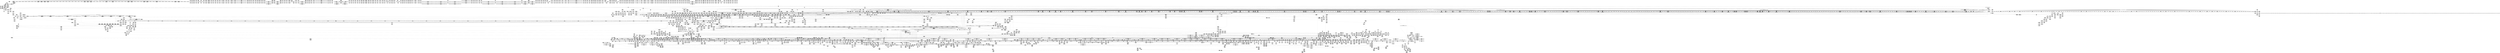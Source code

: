 digraph {
	CE0x6af84f0 [shape=record,shape=Mrecord,label="{CE0x6af84f0|tomoyo_fill_path_info:is_dir|security/tomoyo/util.c,667|*SummSink*}"]
	CE0x6bc2ec0 [shape=record,shape=Mrecord,label="{CE0x6bc2ec0|tomoyo_get_mode:tmp6|security/tomoyo/util.c,978}"]
	CE0x448ab50 [shape=record,shape=Mrecord,label="{CE0x448ab50|tomoyo_path2_perm:r|security/tomoyo/file.c, 891|*SummSource*}"]
	CE0x526d3f0 [shape=record,shape=Mrecord,label="{CE0x526d3f0|104:_%struct.inode*,_:_CRE_56,64_|*MultipleSource*|*LoadInst*|security/tomoyo/file.c,911|security/tomoyo/file.c,912|Function::tomoyo_path_link&Arg::old_dentry::}"]
	CE0x6b09760 [shape=record,shape=Mrecord,label="{CE0x6b09760|tomoyo_const_part_length:tmp2|security/tomoyo/util.c,624}"]
	CE0x543fed0 [shape=record,shape=Mrecord,label="{CE0x543fed0|rcu_lock_acquire:__here|*SummSink*}"]
	CE0x4fc8860 [shape=record,shape=Mrecord,label="{CE0x4fc8860|tomoyo_const_part_length:tmp52|security/tomoyo/util.c,652|*SummSink*}"]
	CE0x6bc2cf0 [shape=record,shape=Mrecord,label="{CE0x6bc2cf0|tomoyo_get_mode:tmp5|security/tomoyo/util.c,978|*SummSource*}"]
	CE0x4623500 [shape=record,shape=Mrecord,label="{CE0x4623500|tomoyo_add_slash:tmp11|*LoadInst*|security/tomoyo/file.c,136}"]
	CE0x50e6770 [shape=record,shape=Mrecord,label="{CE0x50e6770|GLOBAL:get_current|*Constant*|*SummSource*}"]
	CE0x53e3e80 [shape=record,shape=Mrecord,label="{CE0x53e3e80|GLOBAL:tomoyo_get_realpath|*Constant*|*SummSink*}"]
	CE0x6a9e260 [shape=record,shape=Mrecord,label="{CE0x6a9e260|i32_4|*Constant*}"]
	CE0x4522ba0 [shape=record,shape=Mrecord,label="{CE0x4522ba0|tomoyo_const_part_length:tmp3|security/tomoyo/util.c,624}"]
	CE0x5478060 [shape=record,shape=Mrecord,label="{CE0x5478060|tomoyo_const_part_length:if.end28|*SummSource*}"]
	CE0x42b3460 [shape=record,shape=Mrecord,label="{CE0x42b3460|GLOBAL:rcu_lock_release|*Constant*|*SummSink*}"]
	CE0x5454850 [shape=record,shape=Mrecord,label="{CE0x5454850|104:_%struct.inode*,_:_CRE_218,219_}"]
	CE0x4502cc0 [shape=record,shape=Mrecord,label="{CE0x4502cc0|128:_i8*,_1208:_%struct.file*,_:_CMRE_8,16_|*MultipleSource*|security/tomoyo/common.h,1205|security/tomoyo/common.h,1205}"]
	CE0x430c320 [shape=record,shape=Mrecord,label="{CE0x430c320|tomoyo_fill_path_info:bb|*SummSink*}"]
	CE0x6b754c0 [shape=record,shape=Mrecord,label="{CE0x6b754c0|0:_i16,_:_CRE_169,170_}"]
	CE0x425a560 [shape=record,shape=Mrecord,label="{CE0x425a560|i32_2|*Constant*}"]
	CE0x5117cd0 [shape=record,shape=Mrecord,label="{CE0x5117cd0|tomoyo_domain:tmp7|security/tomoyo/common.h,1205}"]
	CE0x541ec00 [shape=record,shape=Mrecord,label="{CE0x541ec00|i64*_getelementptr_inbounds_(_11_x_i64_,_11_x_i64_*___llvm_gcov_ctr54147,_i64_0,_i64_1)|*Constant*|*SummSource*}"]
	CE0x5262150 [shape=record,shape=Mrecord,label="{CE0x5262150|0:_i8,_array:_GCRE_tomoyo_index2category_constant_39_x_i8_c_00_00_00_00_00_00_00_00_00_00_00_00_00_00_00_00_00_00_00_00_00_00_00_01_01_01_01_01_01_01_01_01_01_01_01_01_01_01_02_,_align_16:_elem_30::|security/tomoyo/util.c,983}"]
	CE0x561ddf0 [shape=record,shape=Mrecord,label="{CE0x561ddf0|tomoyo_path2_perm:do.cond|*SummSink*}"]
	CE0x36a61c0 [shape=record,shape=Mrecord,label="{CE0x36a61c0|tomoyo_const_part_length:tmp8|security/tomoyo/util.c,626|*SummSink*}"]
	CE0x361ee60 [shape=record,shape=Mrecord,label="{CE0x361ee60|tomoyo_get_mode:conv10|security/tomoyo/util.c,985|*SummSource*}"]
	CE0x44536e0 [shape=record,shape=Mrecord,label="{CE0x44536e0|i8_0|*Constant*|*SummSource*}"]
	CE0x35b1ec0 [shape=record,shape=Mrecord,label="{CE0x35b1ec0|GLOBAL:__llvm_gcov_ctr28130|Global_var:__llvm_gcov_ctr28130}"]
	CE0x35f3400 [shape=record,shape=Mrecord,label="{CE0x35f3400|tomoyo_get_mode:config7|security/tomoyo/util.c,983|*SummSource*}"]
	CE0x54d0300 [shape=record,shape=Mrecord,label="{CE0x54d0300|i32_61440|*Constant*|*SummSource*}"]
	CE0x5298bc0 [shape=record,shape=Mrecord,label="{CE0x5298bc0|VOIDTB_TE:_CE_96,104_|Function::tomoyo_path_link&Arg::new_dentry::}"]
	CE0x427ecb0 [shape=record,shape=Mrecord,label="{CE0x427ecb0|srcu_read_unlock:tmp2|*SummSource*}"]
	CE0x6b218c0 [shape=record,shape=Mrecord,label="{CE0x6b218c0|__llvm_gcov_indirect_counter_increment:tmp1}"]
	CE0x6a6aa30 [shape=record,shape=Mrecord,label="{CE0x6a6aa30|tomoyo_path2_perm:name3|security/tomoyo/file.c,902|*SummSource*}"]
	CE0x4414d60 [shape=record,shape=Mrecord,label="{CE0x4414d60|0:_i8,_array:_GCRE_tomoyo_index2category_constant_39_x_i8_c_00_00_00_00_00_00_00_00_00_00_00_00_00_00_00_00_00_00_00_00_00_00_00_01_01_01_01_01_01_01_01_01_01_01_01_01_01_01_02_,_align_16:_elem_36::|security/tomoyo/util.c,983}"]
	CE0x5426940 [shape=record,shape=Mrecord,label="{CE0x5426940|rcu_lock_release:tmp7}"]
	CE0x6b6c7a0 [shape=record,shape=Mrecord,label="{CE0x6b6c7a0|tomoyo_path2_perm:tmp52|security/tomoyo/file.c,928}"]
	CE0x51e3410 [shape=record,shape=Mrecord,label="{CE0x51e3410|128:_i8*,_1208:_%struct.file*,_:_CMRE_28,29_}"]
	CE0x5189a90 [shape=record,shape=Mrecord,label="{CE0x5189a90|tomoyo_path2_perm:tmp41|security/tomoyo/file.c,912|*SummSink*}"]
	CE0x541eea0 [shape=record,shape=Mrecord,label="{CE0x541eea0|tomoyo_domain:tmp3|*SummSource*}"]
	CE0x6cc9070 [shape=record,shape=Mrecord,label="{CE0x6cc9070|GLOBAL:tomoyo_init_request_info|*Constant*|*SummSource*}"]
	CE0x36e6d30 [shape=record,shape=Mrecord,label="{CE0x36e6d30|128:_i8*,_1208:_%struct.file*,_:_CMRE_44,45_}"]
	CE0x53eb5e0 [shape=record,shape=Mrecord,label="{CE0x53eb5e0|tomoyo_path2_perm:param_type|security/tomoyo/file.c,921|*SummSink*}"]
	CE0x6af2870 [shape=record,shape=Mrecord,label="{CE0x6af2870|_ret_i32_%call,_!dbg_!38902|security/tomoyo/common.h,1097|*SummSink*}"]
	CE0x52b73c0 [shape=record,shape=Mrecord,label="{CE0x52b73c0|tomoyo_path2_perm:tmp17|security/tomoyo/file.c,904}"]
	CE0x430cbe0 [shape=record,shape=Mrecord,label="{CE0x430cbe0|rcu_lock_release:tmp3|*SummSource*}"]
	CE0x4374cd0 [shape=record,shape=Mrecord,label="{CE0x4374cd0|0:_%struct.tomoyo_obj_info*,_24:_%struct.tomoyo_path_info*,_32:_%struct.tomoyo_path_info*,_40:_i8,_72:_i8,_76:_i8,_:_SCMRE_52,53_}"]
	CE0x4fcf710 [shape=record,shape=Mrecord,label="{CE0x4fcf710|tomoyo_add_slash:tmp11|*LoadInst*|security/tomoyo/file.c,136|*SummSink*}"]
	CE0x534bbc0 [shape=record,shape=Mrecord,label="{CE0x534bbc0|i64*_getelementptr_inbounds_(_11_x_i64_,_11_x_i64_*___llvm_gcov_ctr54147,_i64_0,_i64_9)|*Constant*|*SummSource*}"]
	CE0x4625420 [shape=record,shape=Mrecord,label="{CE0x4625420|VOIDTB_TE:_CE_240,248_|Function::tomoyo_path_link&Arg::new_dentry::}"]
	CE0x55c0e40 [shape=record,shape=Mrecord,label="{CE0x55c0e40|0:_i8*,_array:_GCRE_tomoyo_mac_keywords_external_constant_42_x_i8*_:_elem_25::|security/tomoyo/file.c,181}"]
	CE0x5189f30 [shape=record,shape=Mrecord,label="{CE0x5189f30|i64*_getelementptr_inbounds_(_30_x_i64_,_30_x_i64_*___llvm_gcov_ctr13,_i64_0,_i64_19)|*Constant*}"]
	CE0x6d27690 [shape=record,shape=Mrecord,label="{CE0x6d27690|_call_void_kfree(i8*_%tmp55)_#9,_!dbg_!38981|security/tomoyo/file.c,931}"]
	CE0x5421250 [shape=record,shape=Mrecord,label="{CE0x5421250|i64*_getelementptr_inbounds_(_30_x_i64_,_30_x_i64_*___llvm_gcov_ctr13,_i64_0,_i64_28)|*Constant*|*SummSource*}"]
	CE0x44cb320 [shape=record,shape=Mrecord,label="{CE0x44cb320|tomoyo_const_part_length:tmp31|security/tomoyo/util.c,641|*SummSource*}"]
	CE0x54f7570 [shape=record,shape=Mrecord,label="{CE0x54f7570|tomoyo_path2_perm:tmp25|security/tomoyo/file.c,906|*SummSink*}"]
	CE0x551eea0 [shape=record,shape=Mrecord,label="{CE0x551eea0|tomoyo_path2_perm:path222|security/tomoyo/file.c,923|*SummSink*}"]
	CE0x430d430 [shape=record,shape=Mrecord,label="{CE0x430d430|_call_void_mcount()_#3|*SummSource*}"]
	CE0x6ae1bc0 [shape=record,shape=Mrecord,label="{CE0x6ae1bc0|tomoyo_get_realpath:call|security/tomoyo/file.c,150|*SummSink*}"]
	CE0x3582a10 [shape=record,shape=Mrecord,label="{CE0x3582a10|tomoyo_const_part_length:tmp14|security/tomoyo/util.c,626|*SummSource*}"]
	CE0x53757c0 [shape=record,shape=Mrecord,label="{CE0x53757c0|__llvm_gcov_indirect_counter_increment:predecessor|Function::__llvm_gcov_indirect_counter_increment&Arg::predecessor::|*SummSink*}"]
	CE0x369f070 [shape=record,shape=Mrecord,label="{CE0x369f070|0:_i16,_:_CRE_913,914_}"]
	CE0x4523690 [shape=record,shape=Mrecord,label="{CE0x4523690|i64**_getelementptr_inbounds_(_3_x_i64*_,_3_x_i64*_*___llvm_gcda_edge_table14,_i64_0,_i64_2)|*Constant*|*SummSink*}"]
	CE0x6b7bef0 [shape=record,shape=Mrecord,label="{CE0x6b7bef0|tomoyo_init_request_info:mode|security/tomoyo/util.c,1010}"]
	CE0x5336760 [shape=record,shape=Mrecord,label="{CE0x5336760|0:_i16,_:_CRE_376,384_|*MultipleSource*|security/tomoyo/file.c,912|security/tomoyo/file.c,912|security/tomoyo/file.c,912}"]
	CE0x35506c0 [shape=record,shape=Mrecord,label="{CE0x35506c0|tomoyo_read_unlock:entry|*SummSource*}"]
	CE0x6d27360 [shape=record,shape=Mrecord,label="{CE0x6d27360|tomoyo_path2_perm:tmp55|security/tomoyo/file.c,931}"]
	CE0x44577b0 [shape=record,shape=Mrecord,label="{CE0x44577b0|tomoyo_audit_path2_log:param3|security/tomoyo/file.c,183|*SummSink*}"]
	CE0x6069c60 [shape=record,shape=Mrecord,label="{CE0x6069c60|tomoyo_fill_path_info:tmp2|*LoadInst*|security/tomoyo/util.c,663}"]
	CE0x509a650 [shape=record,shape=Mrecord,label="{CE0x509a650|tomoyo_fill_path_info:tmp9|security/tomoyo/util.c,667}"]
	CE0x6a55b10 [shape=record,shape=Mrecord,label="{CE0x6a55b10|tomoyo_audit_path2_log:tmp6|security/tomoyo/file.c,181|*SummSink*}"]
	CE0x561d310 [shape=record,shape=Mrecord,label="{CE0x561d310|tomoyo_get_realpath:name1|security/tomoyo/file.c,151|*SummSource*}"]
	CE0x6ab2000 [shape=record,shape=Mrecord,label="{CE0x6ab2000|tomoyo_get_mode:tmp4|security/tomoyo/util.c,978|*SummSink*}"]
	CE0x5348240 [shape=record,shape=Mrecord,label="{CE0x5348240|tomoyo_const_part_length:lor.lhs.false|*SummSink*}"]
	CE0x6d74b20 [shape=record,shape=Mrecord,label="{CE0x6d74b20|tomoyo_path2_perm:tmp48|security/tomoyo/file.c,928}"]
	CE0x52a4a40 [shape=record,shape=Mrecord,label="{CE0x52a4a40|tomoyo_get_mode:if.end|*SummSource*}"]
	CE0x6d77e20 [shape=record,shape=Mrecord,label="{CE0x6d77e20|tomoyo_get_realpath:path|Function::tomoyo_get_realpath&Arg::path::|*SummSink*}"]
	CE0x6a555d0 [shape=record,shape=Mrecord,label="{CE0x6a555d0|0:_i8*,_array:_GCRE_tomoyo_mac_keywords_external_constant_42_x_i8*_:_elem_41::|security/tomoyo/file.c,181}"]
	CE0x430bf70 [shape=record,shape=Mrecord,label="{CE0x430bf70|i32_0|*Constant*}"]
	CE0x445f470 [shape=record,shape=Mrecord,label="{CE0x445f470|tomoyo_const_part_length:entry}"]
	CE0x5027480 [shape=record,shape=Mrecord,label="{CE0x5027480|i64_19|*Constant*|*SummSink*}"]
	CE0x5556630 [shape=record,shape=Mrecord,label="{CE0x5556630|srcu_read_lock:sp|Function::srcu_read_lock&Arg::sp::|*SummSource*}"]
	CE0x50b1ad0 [shape=record,shape=Mrecord,label="{CE0x50b1ad0|i32_0|*Constant*}"]
	CE0x6b5c410 [shape=record,shape=Mrecord,label="{CE0x6b5c410|i64_22|*Constant*|*SummSource*}"]
	CE0x6bd7db0 [shape=record,shape=Mrecord,label="{CE0x6bd7db0|i64*_getelementptr_inbounds_(_31_x_i64_,_31_x_i64_*___llvm_gcov_ctr43150,_i64_0,_i64_9)|*Constant*}"]
	CE0x4523620 [shape=record,shape=Mrecord,label="{CE0x4523620|i64**_getelementptr_inbounds_(_3_x_i64*_,_3_x_i64*_*___llvm_gcda_edge_table14,_i64_0,_i64_2)|*Constant*|*SummSource*}"]
	CE0x52020a0 [shape=record,shape=Mrecord,label="{CE0x52020a0|0:_%struct.tomoyo_obj_info*,_24:_%struct.tomoyo_path_info*,_32:_%struct.tomoyo_path_info*,_40:_i8,_72:_i8,_76:_i8,_:_SCMRE_41,42_}"]
	CE0x423e560 [shape=record,shape=Mrecord,label="{CE0x423e560|VOIDTB_TE:_CE_172,173_}"]
	CE0x42fb620 [shape=record,shape=Mrecord,label="{CE0x42fb620|tomoyo_const_part_length:tmp15|security/tomoyo/util.c,627|*SummSink*}"]
	CE0x5454980 [shape=record,shape=Mrecord,label="{CE0x5454980|104:_%struct.inode*,_:_CRE_219,220_}"]
	CE0x55c97c0 [shape=record,shape=Mrecord,label="{CE0x55c97c0|i8*_getelementptr_inbounds_(_25_x_i8_,_25_x_i8_*_.str12,_i32_0,_i32_0)|*Constant*|*SummSink*}"]
	CE0x4364710 [shape=record,shape=Mrecord,label="{CE0x4364710|0:_%struct.tomoyo_obj_info*,_24:_%struct.tomoyo_path_info*,_32:_%struct.tomoyo_path_info*,_40:_i8,_72:_i8,_76:_i8,_:_SCMRE_61,62_}"]
	CE0x5666eb0 [shape=record,shape=Mrecord,label="{CE0x5666eb0|tomoyo_init_request_info:tmp3|security/tomoyo/util.c,1004}"]
	CE0x5548350 [shape=record,shape=Mrecord,label="{CE0x5548350|_call_void_mcount()_#3|*SummSource*}"]
	CE0x50eea10 [shape=record,shape=Mrecord,label="{CE0x50eea10|tomoyo_const_part_length:if.then|*SummSource*}"]
	CE0x53c3b20 [shape=record,shape=Mrecord,label="{CE0x53c3b20|tomoyo_const_part_length:conv8|security/tomoyo/util.c,632}"]
	CE0x44ebba0 [shape=record,shape=Mrecord,label="{CE0x44ebba0|tomoyo_const_part_length:entry|*SummSink*}"]
	CE0x54e7530 [shape=record,shape=Mrecord,label="{CE0x54e7530|tomoyo_path2_perm:tmp47|security/tomoyo/file.c,926}"]
	CE0x34f50a0 [shape=record,shape=Mrecord,label="{CE0x34f50a0|i64*_getelementptr_inbounds_(_12_x_i64_,_12_x_i64_*___llvm_gcov_ctr31133,_i64_0,_i64_0)|*Constant*|*SummSink*}"]
	CE0x51f0210 [shape=record,shape=Mrecord,label="{CE0x51f0210|i64_ptrtoint_(i8*_blockaddress(_rcu_lock_release,_%__here)_to_i64)|*Constant*}"]
	CE0x6aadc90 [shape=record,shape=Mrecord,label="{CE0x6aadc90|0:_i16,_:_CRE_640,648_|*MultipleSource*|security/tomoyo/file.c,912|security/tomoyo/file.c,912|security/tomoyo/file.c,912}"]
	CE0x53752b0 [shape=record,shape=Mrecord,label="{CE0x53752b0|tomoyo_init_request_info:call|security/tomoyo/util.c,1005|*SummSource*}"]
	CE0x5640610 [shape=record,shape=Mrecord,label="{CE0x5640610|tomoyo_audit_path2_log:tmp3|*SummSink*}"]
	CE0x3584460 [shape=record,shape=Mrecord,label="{CE0x3584460|srcu_read_lock:tmp3|*SummSource*}"]
	CE0x53d3c80 [shape=record,shape=Mrecord,label="{CE0x53d3c80|i64*_getelementptr_inbounds_(_31_x_i64_,_31_x_i64_*___llvm_gcov_ctr43150,_i64_0,_i64_9)|*Constant*|*SummSink*}"]
	CE0x6ad9f60 [shape=record,shape=Mrecord,label="{CE0x6ad9f60|__llvm_gcov_indirect_counter_increment114:counter|*SummSource*}"]
	CE0x541e580 [shape=record,shape=Mrecord,label="{CE0x541e580|0:_i16,_:_CRE_632,640_|*MultipleSource*|security/tomoyo/file.c,912|security/tomoyo/file.c,912|security/tomoyo/file.c,912}"]
	CE0x423e410 [shape=record,shape=Mrecord,label="{CE0x423e410|VOIDTB_TE:_CE_171,172_}"]
	CE0x4620a40 [shape=record,shape=Mrecord,label="{CE0x4620a40|VOIDTB_TE:_CE_310,311_}"]
	CE0x607f1c0 [shape=record,shape=Mrecord,label="{CE0x607f1c0|GLOBAL:tomoyo_fill_path_info|*Constant*|*SummSink*}"]
	CE0x6a7c2d0 [shape=record,shape=Mrecord,label="{CE0x6a7c2d0|_call_void_tomoyo_check_acl(%struct.tomoyo_request_info*_%r,_i1_(%struct.tomoyo_request_info*,_%struct.tomoyo_acl_info*)*_tomoyo_check_path2_acl)_#9,_!dbg_!38971|security/tomoyo/file.c,926|*SummSink*}"]
	CE0x53e9e80 [shape=record,shape=Mrecord,label="{CE0x53e9e80|%struct.lockdep_map*_null|*Constant*|*SummSink*}"]
	CE0x41a4190 [shape=record,shape=Mrecord,label="{CE0x41a4190|i64*_getelementptr_inbounds_(_12_x_i64_,_12_x_i64_*___llvm_gcov_ctr31133,_i64_0,_i64_10)|*Constant*}"]
	CE0x4616870 [shape=record,shape=Mrecord,label="{CE0x4616870|VOIDTB_TE:_CE_210,211_}"]
	CE0x4365840 [shape=record,shape=Mrecord,label="{CE0x4365840|i32_1|*Constant*|*SummSink*}"]
	CE0x540e1b0 [shape=record,shape=Mrecord,label="{CE0x540e1b0|i64_5|*Constant*|*SummSource*}"]
	CE0x52b7d20 [shape=record,shape=Mrecord,label="{CE0x52b7d20|srcu_read_lock:entry}"]
	CE0x4249440 [shape=record,shape=Mrecord,label="{CE0x4249440|tomoyo_get_mode:bb|*SummSink*}"]
	CE0x50359f0 [shape=record,shape=Mrecord,label="{CE0x50359f0|i64_1|*Constant*}"]
	CE0x6a9e8e0 [shape=record,shape=Mrecord,label="{CE0x6a9e8e0|i32_4|*Constant*|*SummSink*}"]
	CE0x6a53f30 [shape=record,shape=Mrecord,label="{CE0x6a53f30|VOIDTB_TE:_CE_190,191_}"]
	CE0x6b081f0 [shape=record,shape=Mrecord,label="{CE0x6b081f0|tomoyo_fill_path_info:cmp8|security/tomoyo/util.c,668|*SummSink*}"]
	CE0x529fd60 [shape=record,shape=Mrecord,label="{CE0x529fd60|tomoyo_path2_perm:tmp29|security/tomoyo/file.c,912|*SummSink*}"]
	CE0x51ca8b0 [shape=record,shape=Mrecord,label="{CE0x51ca8b0|i64_15|*Constant*}"]
	CE0x6b29430 [shape=record,shape=Mrecord,label="{CE0x6b29430|104:_%struct.inode*,_:_CRE_16,24_|*MultipleSource*|*LoadInst*|security/tomoyo/file.c,911|security/tomoyo/file.c,912|Function::tomoyo_path_link&Arg::old_dentry::}"]
	CE0x532c000 [shape=record,shape=Mrecord,label="{CE0x532c000|GLOBAL:__llvm_gcov_ctr26|Global_var:__llvm_gcov_ctr26}"]
	CE0x50e52f0 [shape=record,shape=Mrecord,label="{CE0x50e52f0|0:_i16,_:_CRE_598,599_}"]
	CE0x52ac070 [shape=record,shape=Mrecord,label="{CE0x52ac070|tomoyo_get_mode:tmp8|security/tomoyo/util.c,979}"]
	CE0x34f5360 [shape=record,shape=Mrecord,label="{CE0x34f5360|tomoyo_fill_path_info:tmp6|security/tomoyo/util.c,667}"]
	CE0x4406100 [shape=record,shape=Mrecord,label="{CE0x4406100|tomoyo_path_link:dentry4|security/tomoyo/tomoyo.c,279}"]
	CE0x518f8b0 [shape=record,shape=Mrecord,label="{CE0x518f8b0|tomoyo_path2_perm:tmp38|security/tomoyo/file.c,913|*SummSource*}"]
	CE0x6d750c0 [shape=record,shape=Mrecord,label="{CE0x6d750c0|tomoyo_path2_perm:tmp49|security/tomoyo/file.c,928|*SummSink*}"]
	CE0x5427450 [shape=record,shape=Mrecord,label="{CE0x5427450|tomoyo_const_part_length:while.body}"]
	CE0x4620930 [shape=record,shape=Mrecord,label="{CE0x4620930|VOIDTB_TE:_CE_307,308_}"]
	CE0x54c0200 [shape=record,shape=Mrecord,label="{CE0x54c0200|0:_i64*,_array:_GCR___llvm_gcda_edge_table44_internal_unnamed_addr_constant_3_x_i64*_i64*_getelementptr_inbounds_(_31_x_i64_,_31_x_i64_*___llvm_gcov_ctr43150,_i64_0,_i64_10),_i64*_getelementptr_inbounds_(_31_x_i64_,_31_x_i64_*___llvm_gcov_ctr43150,_i64_0,_i64_11),_i64*_getelementptr_inbounds_(_31_x_i64_,_31_x_i64_*___llvm_gcov_ctr43150,_i64_0,_i64_15)_:_elem_0::}"]
	CE0x52a4760 [shape=record,shape=Mrecord,label="{CE0x52a4760|tomoyo_get_mode:if.then2|*SummSource*}"]
	CE0x6a54260 [shape=record,shape=Mrecord,label="{CE0x6a54260|VOIDTB_TE:_CE_193,194_}"]
	CE0x41d2210 [shape=record,shape=Mrecord,label="{CE0x41d2210|tomoyo_get_mode:call|security/tomoyo/util.c,980|*SummSource*}"]
	CE0x3528430 [shape=record,shape=Mrecord,label="{CE0x3528430|tomoyo_audit_path2_log:tmp4|security/tomoyo/file.c,182|*SummSource*}"]
	CE0x50d9400 [shape=record,shape=Mrecord,label="{CE0x50d9400|tomoyo_fill_path_info:conv|security/tomoyo/util.c,664}"]
	CE0x53b4430 [shape=record,shape=Mrecord,label="{CE0x53b4430|0:_i16,_:_CRE_179,180_}"]
	CE0x54777b0 [shape=record,shape=Mrecord,label="{CE0x54777b0|tomoyo_const_part_length:tmp21|security/tomoyo/util.c,631}"]
	CE0x6b26ef0 [shape=record,shape=Mrecord,label="{CE0x6b26ef0|0:_i16,_:_CRE_572,573_}"]
	CE0x50d5350 [shape=record,shape=Mrecord,label="{CE0x50d5350|104:_%struct.inode*,_:_CRE_200,201_}"]
	CE0x43da850 [shape=record,shape=Mrecord,label="{CE0x43da850|i64_26|*Constant*|*SummSource*}"]
	CE0x5666a40 [shape=record,shape=Mrecord,label="{CE0x5666a40|tomoyo_get_mode:idxprom|security/tomoyo/util.c,981|*SummSource*}"]
	CE0x4420050 [shape=record,shape=Mrecord,label="{CE0x4420050|tomoyo_path_link:tmp1|*SummSource*}"]
	CE0x5599470 [shape=record,shape=Mrecord,label="{CE0x5599470|tomoyo_get_realpath:bb|*SummSource*}"]
	CE0x6b03530 [shape=record,shape=Mrecord,label="{CE0x6b03530|tomoyo_get_realpath:call|security/tomoyo/file.c,150}"]
	CE0x51cc380 [shape=record,shape=Mrecord,label="{CE0x51cc380|0:_i16,_:_CRE_484,485_}"]
	CE0x45233f0 [shape=record,shape=Mrecord,label="{CE0x45233f0|i64**_getelementptr_inbounds_(_3_x_i64*_,_3_x_i64*_*___llvm_gcda_edge_table14,_i64_0,_i64_2)|*Constant*}"]
	CE0x6b7c4e0 [shape=record,shape=Mrecord,label="{CE0x6b7c4e0|tomoyo_init_request_info:tmp12|security/tomoyo/util.c,1010|*SummSource*}"]
	CE0x55bcf00 [shape=record,shape=Mrecord,label="{CE0x55bcf00|tomoyo_init_request_info:tmp13|*LoadInst*|security/tomoyo/util.c,1011|*SummSource*}"]
	CE0x6cc8690 [shape=record,shape=Mrecord,label="{CE0x6cc8690|tomoyo_path2_perm:tmp2|security/tomoyo/file.c,891|*SummSink*}"]
	CE0x4248890 [shape=record,shape=Mrecord,label="{CE0x4248890|rcu_lock_acquire:map|Function::rcu_lock_acquire&Arg::map::|*SummSource*}"]
	CE0x43582b0 [shape=record,shape=Mrecord,label="{CE0x43582b0|tomoyo_const_part_length:tmp12|security/tomoyo/util.c,626|*SummSource*}"]
	CE0x51b2dd0 [shape=record,shape=Mrecord,label="{CE0x51b2dd0|tomoyo_path2_perm:tmp51|security/tomoyo/file.c,928}"]
	CE0x550d340 [shape=record,shape=Mrecord,label="{CE0x550d340|__llvm_gcov_indirect_counter_increment114:tmp1}"]
	CE0x5108090 [shape=record,shape=Mrecord,label="{CE0x5108090|0:_i8,_array:_GCRE_tomoyo_index2category_constant_39_x_i8_c_00_00_00_00_00_00_00_00_00_00_00_00_00_00_00_00_00_00_00_00_00_00_00_01_01_01_01_01_01_01_01_01_01_01_01_01_01_01_02_,_align_16:_elem_1::|security/tomoyo/util.c,983}"]
	CE0x4554e30 [shape=record,shape=Mrecord,label="{CE0x4554e30|tomoyo_read_unlock:tmp2|*SummSink*}"]
	CE0x542f9f0 [shape=record,shape=Mrecord,label="{CE0x542f9f0|0:_i16,_:_CRE_145,146_}"]
	CE0x426b540 [shape=record,shape=Mrecord,label="{CE0x426b540|0:_i16,_:_CRE_606,607_}"]
	CE0x4621bb0 [shape=record,shape=Mrecord,label="{CE0x4621bb0|VOIDTB_TE:_CE_186,187_}"]
	CE0x6aaf8e0 [shape=record,shape=Mrecord,label="{CE0x6aaf8e0|i64_1|*Constant*}"]
	CE0x540c280 [shape=record,shape=Mrecord,label="{CE0x540c280|tomoyo_path2_perm:tmp8|security/tomoyo/file.c,894|*SummSource*}"]
	CE0x522c020 [shape=record,shape=Mrecord,label="{CE0x522c020|i64*_getelementptr_inbounds_(_2_x_i64_,_2_x_i64_*___llvm_gcov_ctr53148,_i64_0,_i64_1)|*Constant*|*SummSink*}"]
	CE0x6a55dd0 [shape=record,shape=Mrecord,label="{CE0x6a55dd0|i8*_getelementptr_inbounds_(_15_x_i8_,_15_x_i8_*_.str3,_i32_0,_i32_0)|*Constant*|*SummSource*}"]
	CE0x6ae13c0 [shape=record,shape=Mrecord,label="{CE0x6ae13c0|tomoyo_get_realpath:tobool|security/tomoyo/file.c,151}"]
	CE0x3630b50 [shape=record,shape=Mrecord,label="{CE0x3630b50|GLOBAL:tomoyo_supervisor|*Constant*|*SummSource*}"]
	CE0x43b2d30 [shape=record,shape=Mrecord,label="{CE0x43b2d30|tomoyo_add_slash:entry|*SummSource*}"]
	CE0x557ca40 [shape=record,shape=Mrecord,label="{CE0x557ca40|tomoyo_const_part_length:conv24|security/tomoyo/util.c,644}"]
	CE0x43309e0 [shape=record,shape=Mrecord,label="{CE0x43309e0|tomoyo_path_link:bb|*SummSource*}"]
	CE0x6a9ea40 [shape=record,shape=Mrecord,label="{CE0x6a9ea40|tomoyo_init_request_info:profile2|security/tomoyo/util.c,1007|*SummSink*}"]
	CE0x50f8880 [shape=record,shape=Mrecord,label="{CE0x50f8880|104:_%struct.inode*,_:_CRE_160,161_}"]
	CE0x6d865a0 [shape=record,shape=Mrecord,label="{CE0x6d865a0|0:_i16,_:_CRE_268,269_}"]
	CE0x41a3b20 [shape=record,shape=Mrecord,label="{CE0x41a3b20|tomoyo_get_mode:mode.1}"]
	CE0x55c1380 [shape=record,shape=Mrecord,label="{CE0x55c1380|0:_i8*,_array:_GCRE_tomoyo_mac_keywords_external_constant_42_x_i8*_:_elem_28::|security/tomoyo/file.c,181}"]
	CE0x542f6c0 [shape=record,shape=Mrecord,label="{CE0x542f6c0|0:_i16,_:_CRE_142,143_}"]
	CE0x5477970 [shape=record,shape=Mrecord,label="{CE0x5477970|tomoyo_const_part_length:tmp21|security/tomoyo/util.c,631|*SummSource*}"]
	CE0x55c18e0 [shape=record,shape=Mrecord,label="{CE0x55c18e0|tomoyo_audit_path2_log:tmp1}"]
	CE0x43942f0 [shape=record,shape=Mrecord,label="{CE0x43942f0|i32_22|*Constant*}"]
	CE0x6bc26a0 [shape=record,shape=Mrecord,label="{CE0x6bc26a0|0:_i8,_array:_GCRE_tomoyo_index2category_constant_39_x_i8_c_00_00_00_00_00_00_00_00_00_00_00_00_00_00_00_00_00_00_00_00_00_00_00_01_01_01_01_01_01_01_01_01_01_01_01_01_01_01_02_,_align_16:_elem_13::|security/tomoyo/util.c,983}"]
	CE0x5080b20 [shape=record,shape=Mrecord,label="{CE0x5080b20|VOIDTB_TE:_CE_104,112_|Function::tomoyo_path_link&Arg::new_dentry::}"]
	CE0x55128a0 [shape=record,shape=Mrecord,label="{CE0x55128a0|i64*_getelementptr_inbounds_(_4_x_i64_,_4_x_i64_*___llvm_gcov_ctr33,_i64_0,_i64_0)|*Constant*|*SummSource*}"]
	CE0x6ada870 [shape=record,shape=Mrecord,label="{CE0x6ada870|VOIDTB_TE:_CE_160,161_}"]
	CE0x6beab50 [shape=record,shape=Mrecord,label="{CE0x6beab50|tomoyo_get_mode:index|Function::tomoyo_get_mode&Arg::index::|*SummSource*}"]
	CE0x4ff30b0 [shape=record,shape=Mrecord,label="{CE0x4ff30b0|VOIDTB_TE:_CE_256,264_|Function::tomoyo_path_link&Arg::new_dentry::}"]
	CE0x6b32bb0 [shape=record,shape=Mrecord,label="{CE0x6b32bb0|tomoyo_audit_path2_log:entry}"]
	CE0x607f8e0 [shape=record,shape=Mrecord,label="{CE0x607f8e0|tomoyo_fill_path_info:ptr|Function::tomoyo_fill_path_info&Arg::ptr::|*SummSink*}"]
	CE0x41adb10 [shape=record,shape=Mrecord,label="{CE0x41adb10|srcu_read_lock:call|include/linux/srcu.h,220|*SummSink*}"]
	CE0x54498e0 [shape=record,shape=Mrecord,label="{CE0x54498e0|i32_48|*Constant*|*SummSource*}"]
	CE0x6d09360 [shape=record,shape=Mrecord,label="{CE0x6d09360|i64_22|*Constant*}"]
	CE0x5426780 [shape=record,shape=Mrecord,label="{CE0x5426780|rcu_lock_release:tmp6|*SummSource*}"]
	CE0x54682d0 [shape=record,shape=Mrecord,label="{CE0x54682d0|COLLAPSED:_GCMRE___llvm_gcov_ctr24_internal_global_4_x_i64_zeroinitializer:_elem_0:default:}"]
	CE0x6ac0170 [shape=record,shape=Mrecord,label="{CE0x6ac0170|tomoyo_init_request_info:profile2|security/tomoyo/util.c,1007|*SummSource*}"]
	CE0x43a1190 [shape=record,shape=Mrecord,label="{CE0x43a1190|VOIDTB_TE:_CE_163,164_}"]
	CE0x4622520 [shape=record,shape=Mrecord,label="{CE0x4622520|_call_void_srcu_read_unlock(%struct.srcu_struct*_tomoyo_ss,_i32_%idx)_#9,_!dbg_!38903|security/tomoyo/common.h,1109}"]
	CE0x5261ea0 [shape=record,shape=Mrecord,label="{CE0x5261ea0|0:_i8,_array:_GCRE_tomoyo_index2category_constant_39_x_i8_c_00_00_00_00_00_00_00_00_00_00_00_00_00_00_00_00_00_00_00_00_00_00_00_01_01_01_01_01_01_01_01_01_01_01_01_01_01_01_02_,_align_16:_elem_29::|security/tomoyo/util.c,983}"]
	CE0x4330c00 [shape=record,shape=Mrecord,label="{CE0x4330c00|i64*_getelementptr_inbounds_(_2_x_i64_,_2_x_i64_*___llvm_gcov_ctr28201,_i64_0,_i64_0)|*Constant*}"]
	CE0x5575e10 [shape=record,shape=Mrecord,label="{CE0x5575e10|tomoyo_path2_perm:tmp28|security/tomoyo/file.c,912|*SummSink*}"]
	CE0x5478580 [shape=record,shape=Mrecord,label="{CE0x5478580|tomoyo_const_part_length:cmp|security/tomoyo/util.c,626|*SummSource*}"]
	CE0x36c59c0 [shape=record,shape=Mrecord,label="{CE0x36c59c0|0:_i16,_:_CRE_976,977_}"]
	CE0x556f940 [shape=record,shape=Mrecord,label="{CE0x556f940|0:_i16,_:_CRE_297,298_}"]
	CE0x6ce16e0 [shape=record,shape=Mrecord,label="{CE0x6ce16e0|0:_i8*,_array:_GCRE_tomoyo_mac_keywords_external_constant_42_x_i8*_:_elem_7::|security/tomoyo/file.c,181}"]
	CE0x6d8c480 [shape=record,shape=Mrecord,label="{CE0x6d8c480|_ret_%struct.task_struct*_%tmp4,_!dbg_!38905|./arch/x86/include/asm/current.h,14|*SummSource*}"]
	CE0x36b3bf0 [shape=record,shape=Mrecord,label="{CE0x36b3bf0|0:_i16,_:_CRE_927,928_}"]
	CE0x54bf890 [shape=record,shape=Mrecord,label="{CE0x54bf890|tomoyo_const_part_length:filename.addr.0}"]
	CE0x6b03f10 [shape=record,shape=Mrecord,label="{CE0x6b03f10|GLOBAL:__llvm_gcov_ctr25|Global_var:__llvm_gcov_ctr25|*SummSink*}"]
	CE0x55c9420 [shape=record,shape=Mrecord,label="{CE0x55c9420|GLOBAL:lockdep_rcu_suspicious|*Constant*|*SummSink*}"]
	CE0x35f3510 [shape=record,shape=Mrecord,label="{CE0x35f3510|tomoyo_get_mode:config7|security/tomoyo/util.c,983|*SummSink*}"]
	CE0x51382a0 [shape=record,shape=Mrecord,label="{CE0x51382a0|_call_void_tomoyo_read_unlock(i32_%call4)_#9,_!dbg_!38982|security/tomoyo/file.c,932}"]
	CE0x44159c0 [shape=record,shape=Mrecord,label="{CE0x44159c0|tomoyo_get_mode:tmp17|security/tomoyo/util.c,983}"]
	CE0x6bd0ff0 [shape=record,shape=Mrecord,label="{CE0x6bd0ff0|tomoyo_fill_path_info:frombool10|security/tomoyo/util.c,668|*SummSink*}"]
	CE0x541f240 [shape=record,shape=Mrecord,label="{CE0x541f240|tomoyo_get_mode:tmp7|security/tomoyo/util.c,979}"]
	CE0x35b2290 [shape=record,shape=Mrecord,label="{CE0x35b2290|tomoyo_get_mode:tmp13|security/tomoyo/util.c,982}"]
	CE0x3731ee0 [shape=record,shape=Mrecord,label="{CE0x3731ee0|_call_void_mcount()_#3}"]
	CE0x430d8f0 [shape=record,shape=Mrecord,label="{CE0x430d8f0|tomoyo_const_part_length:sw.bb}"]
	CE0x35f38e0 [shape=record,shape=Mrecord,label="{CE0x35f38e0|tomoyo_get_mode:tmp17|security/tomoyo/util.c,983|*SummSink*}"]
	CE0x43a1080 [shape=record,shape=Mrecord,label="{CE0x43a1080|VOIDTB_TE:_CE_162,163_}"]
	CE0x43d8090 [shape=record,shape=Mrecord,label="{CE0x43d8090|i32_0|*Constant*}"]
	CE0x42b2ac0 [shape=record,shape=Mrecord,label="{CE0x42b2ac0|0:_i16,_:_CRE_744,752_|*MultipleSource*|security/tomoyo/file.c,912|security/tomoyo/file.c,912|security/tomoyo/file.c,912}"]
	CE0x6a44920 [shape=record,shape=Mrecord,label="{CE0x6a44920|i32_-1|*Constant*}"]
	CE0x556fa50 [shape=record,shape=Mrecord,label="{CE0x556fa50|0:_i16,_:_CRE_298,299_}"]
	CE0x44b4050 [shape=record,shape=Mrecord,label="{CE0x44b4050|tomoyo_path_link:path1|security/tomoyo/tomoyo.c, 278|*SummSink*}"]
	CE0x362d6f0 [shape=record,shape=Mrecord,label="{CE0x362d6f0|i64_8|*Constant*|*SummSink*}"]
	CE0x425e630 [shape=record,shape=Mrecord,label="{CE0x425e630|_call_void_mcount()_#3|*SummSink*}"]
	CE0x3685b20 [shape=record,shape=Mrecord,label="{CE0x3685b20|0:_i16,_:_CRE_875,876_}"]
	CE0x5491cf0 [shape=record,shape=Mrecord,label="{CE0x5491cf0|GLOBAL:__llvm_gcov_indirect_counter_increment|*Constant*|*SummSink*}"]
	CE0x552f2d0 [shape=record,shape=Mrecord,label="{CE0x552f2d0|i8_1|*Constant*}"]
	CE0x440c650 [shape=record,shape=Mrecord,label="{CE0x440c650|GLOBAL:tomoyo_pp2mac|Global_var:tomoyo_pp2mac}"]
	CE0x4460310 [shape=record,shape=Mrecord,label="{CE0x4460310|tomoyo_path2_perm:tmp12|security/tomoyo/file.c,898|*SummSink*}"]
	CE0x42a60e0 [shape=record,shape=Mrecord,label="{CE0x42a60e0|i32_1|*Constant*}"]
	CE0x6bdbe70 [shape=record,shape=Mrecord,label="{CE0x6bdbe70|GLOBAL:full_name_hash|*Constant*|*SummSource*}"]
	"CONST[source:0(mediator),value:0(static)][purpose:{operation}][SnkIdx:3]"
	CE0x55c8d60 [shape=record,shape=Mrecord,label="{CE0x55c8d60|i64_3|*Constant*|*SummSource*}"]
	CE0x6b38610 [shape=record,shape=Mrecord,label="{CE0x6b38610|tomoyo_audit_path2_log:entry|*SummSink*}"]
	CE0x6b6cb00 [shape=record,shape=Mrecord,label="{CE0x6b6cb00|tomoyo_path2_perm:tmp52|security/tomoyo/file.c,928|*SummSink*}"]
	CE0x6af7f60 [shape=record,shape=Mrecord,label="{CE0x6af7f60|tomoyo_fill_path_info:is_dir|security/tomoyo/util.c,667}"]
	CE0x36c1360 [shape=record,shape=Mrecord,label="{CE0x36c1360|tomoyo_audit_path2_log:tmp10|security/tomoyo/file.c,184|*SummSource*}"]
	CE0x6d093d0 [shape=record,shape=Mrecord,label="{CE0x6d093d0|i64_23|*Constant*}"]
	CE0x51b2f70 [shape=record,shape=Mrecord,label="{CE0x51b2f70|tomoyo_path2_perm:tmp51|security/tomoyo/file.c,928|*SummSource*}"]
	CE0x35eab30 [shape=record,shape=Mrecord,label="{CE0x35eab30|tomoyo_audit_path2_log:filename1|security/tomoyo/file.c,183|*SummSink*}"]
	CE0x560e140 [shape=record,shape=Mrecord,label="{CE0x560e140|__llvm_gcov_indirect_counter_increment:bb4|*SummSink*}"]
	CE0x53d31c0 [shape=record,shape=Mrecord,label="{CE0x53d31c0|tomoyo_const_part_length:tmp20|security/tomoyo/util.c,628}"]
	CE0x42b69c0 [shape=record,shape=Mrecord,label="{CE0x42b69c0|tomoyo_fill_path_info:conv3|security/tomoyo/util.c,666|*SummSink*}"]
	CE0x5485db0 [shape=record,shape=Mrecord,label="{CE0x5485db0|0:_i16,_:_CRE_292,293_}"]
	CE0x557e500 [shape=record,shape=Mrecord,label="{CE0x557e500|0:_i8,_array:_GCRE_tomoyo_index2category_constant_39_x_i8_c_00_00_00_00_00_00_00_00_00_00_00_00_00_00_00_00_00_00_00_00_00_00_00_01_01_01_01_01_01_01_01_01_01_01_01_01_01_01_02_,_align_16:_elem_21::|security/tomoyo/util.c,983}"]
	CE0x53b9130 [shape=record,shape=Mrecord,label="{CE0x53b9130|tomoyo_const_part_length:tmp7|security/tomoyo/util.c,625}"]
	CE0x425e6d0 [shape=record,shape=Mrecord,label="{CE0x425e6d0|i32_0|*Constant*}"]
	CE0x6ab3530 [shape=record,shape=Mrecord,label="{CE0x6ab3530|tomoyo_init_request_info:tmp|*SummSource*}"]
	CE0x5242620 [shape=record,shape=Mrecord,label="{CE0x5242620|0:_i16,_:_CRE_153,154_}"]
	CE0x425a760 [shape=record,shape=Mrecord,label="{CE0x425a760|tomoyo_path2_perm:tmp4|security/tomoyo/file.c,892}"]
	CE0x44ebfb0 [shape=record,shape=Mrecord,label="{CE0x44ebfb0|tomoyo_get_mode:if.end14|*SummSource*}"]
	CE0x43da300 [shape=record,shape=Mrecord,label="{CE0x43da300|i64_25|*Constant*|*SummSource*}"]
	CE0x54e0410 [shape=record,shape=Mrecord,label="{CE0x54e0410|i32_16384|*Constant*}"]
	CE0x343cbe0 [shape=record,shape=Mrecord,label="{CE0x343cbe0|_call_void_rcu_lock_release(%struct.lockdep_map*_%dep_map)_#9,_!dbg_!38905|include/linux/srcu.h,236|*SummSource*}"]
	CE0x51cc5a0 [shape=record,shape=Mrecord,label="{CE0x51cc5a0|0:_i16,_:_CRE_486,487_}"]
	CE0x556fc70 [shape=record,shape=Mrecord,label="{CE0x556fc70|0:_i16,_:_CRE_300,301_}"]
	CE0x42233b0 [shape=record,shape=Mrecord,label="{CE0x42233b0|tomoyo_add_slash:tobool|security/tomoyo/file.c,131|*SummSink*}"]
	CE0x41d27c0 [shape=record,shape=Mrecord,label="{CE0x41d27c0|tomoyo_fill_path_info:name1|security/tomoyo/util.c,663|*SummSource*}"]
	CE0x5499110 [shape=record,shape=Mrecord,label="{CE0x5499110|tomoyo_path2_perm:if.then|*SummSink*}"]
	CE0x362cf60 [shape=record,shape=Mrecord,label="{CE0x362cf60|tomoyo_get_mode:cmp11|security/tomoyo/util.c,985}"]
	CE0x6b27440 [shape=record,shape=Mrecord,label="{CE0x6b27440|0:_i16,_:_CRE_577,578_}"]
	CE0x373bf20 [shape=record,shape=Mrecord,label="{CE0x373bf20|tomoyo_domain:tmp19|security/tomoyo/common.h,1205}"]
	CE0x54e8c20 [shape=record,shape=Mrecord,label="{CE0x54e8c20|0:_i16,_:_CRE_282,283_}"]
	CE0x6bb2cc0 [shape=record,shape=Mrecord,label="{CE0x6bb2cc0|GLOBAL:kfree|*Constant*}"]
	CE0x350d6e0 [shape=record,shape=Mrecord,label="{CE0x350d6e0|0:_i16,_:_CRE_504,505_}"]
	CE0x53d4390 [shape=record,shape=Mrecord,label="{CE0x53d4390|tomoyo_const_part_length:if.then27|*SummSource*}"]
	CE0x54e9390 [shape=record,shape=Mrecord,label="{CE0x54e9390|0:_i16,_:_CRE_277,278_}"]
	CE0x6a49fa0 [shape=record,shape=Mrecord,label="{CE0x6a49fa0|tomoyo_const_part_length:tmp34|security/tomoyo/util.c,642|*SummSink*}"]
	CE0x43c2630 [shape=record,shape=Mrecord,label="{CE0x43c2630|0:_i8,_array:_GCRE_tomoyo_index2category_constant_39_x_i8_c_00_00_00_00_00_00_00_00_00_00_00_00_00_00_00_00_00_00_00_00_00_00_00_01_01_01_01_01_01_01_01_01_01_01_01_01_01_01_02_,_align_16:_elem_15::|security/tomoyo/util.c,983}"]
	CE0x438bb50 [shape=record,shape=Mrecord,label="{CE0x438bb50|tomoyo_path_link:tmp1}"]
	CE0x41a3e60 [shape=record,shape=Mrecord,label="{CE0x41a3e60|tomoyo_get_mode:mode.1|*SummSink*}"]
	CE0x43dc8c0 [shape=record,shape=Mrecord,label="{CE0x43dc8c0|tomoyo_fill_path_info:tmp7|security/tomoyo/util.c,667|*SummSource*}"]
	CE0x35f3680 [shape=record,shape=Mrecord,label="{CE0x35f3680|tomoyo_get_mode:arrayidx8|security/tomoyo/util.c,983|*SummSource*}"]
	CE0x52a0730 [shape=record,shape=Mrecord,label="{CE0x52a0730|tomoyo_path2_perm:tobool|security/tomoyo/file.c,912|*SummSink*}"]
	CE0x44532c0 [shape=record,shape=Mrecord,label="{CE0x44532c0|tomoyo_path_link:dentry|security/tomoyo/tomoyo.c,278}"]
	CE0x44f54e0 [shape=record,shape=Mrecord,label="{CE0x44f54e0|rcu_lock_acquire:tmp3|*SummSink*}"]
	CE0x5347440 [shape=record,shape=Mrecord,label="{CE0x5347440|VOIDTB_TE:_CE_198,199_}"]
	CE0x430d6c0 [shape=record,shape=Mrecord,label="{CE0x430d6c0|tomoyo_const_part_length:lor.lhs.false23|*SummSource*}"]
	CE0x50ee930 [shape=record,shape=Mrecord,label="{CE0x50ee930|tomoyo_const_part_length:if.then}"]
	CE0x54e70d0 [shape=record,shape=Mrecord,label="{CE0x54e70d0|tomoyo_path2_perm:param|security/tomoyo/file.c,922|*SummSource*}"]
	CE0x6b07c50 [shape=record,shape=Mrecord,label="{CE0x6b07c50|tomoyo_fill_path_info:conv7|security/tomoyo/util.c,668|*SummSource*}"]
	CE0x35828e0 [shape=record,shape=Mrecord,label="{CE0x35828e0|_call_void_lock_acquire(%struct.lockdep_map*_%map,_i32_0,_i32_0,_i32_2,_i32_0,_%struct.lockdep_map*_null,_i64_ptrtoint_(i8*_blockaddress(_rcu_lock_acquire,_%__here)_to_i64))_#9,_!dbg_!38907|include/linux/rcupdate.h,418}"]
	CE0x423df20 [shape=record,shape=Mrecord,label="{CE0x423df20|tomoyo_const_part_length:cmp15|security/tomoyo/util.c,641|*SummSource*}"]
	CE0x5635070 [shape=record,shape=Mrecord,label="{CE0x5635070|tomoyo_const_part_length:tmp41|security/tomoyo/util.c,644}"]
	CE0x6b5c120 [shape=record,shape=Mrecord,label="{CE0x6b5c120|tomoyo_path2_perm:cmp26|security/tomoyo/file.c,928}"]
	CE0x51e5ed0 [shape=record,shape=Mrecord,label="{CE0x51e5ed0|tomoyo_const_part_length:incdec.ptr7|security/tomoyo/util.c,631}"]
	CE0x3731440 [shape=record,shape=Mrecord,label="{CE0x3731440|i32_51|*Constant*}"]
	CE0x51db0a0 [shape=record,shape=Mrecord,label="{CE0x51db0a0|i64*_getelementptr_inbounds_(_30_x_i64_,_30_x_i64_*___llvm_gcov_ctr13,_i64_0,_i64_0)|*Constant*}"]
	CE0x6aaeb90 [shape=record,shape=Mrecord,label="{CE0x6aaeb90|GLOBAL:__llvm_gcov_ctr31133|Global_var:__llvm_gcov_ctr31133|*SummSink*}"]
	CE0x4412a00 [shape=record,shape=Mrecord,label="{CE0x4412a00|tomoyo_const_part_length:tmp22|security/tomoyo/util.c,634}"]
	CE0x37a3f00 [shape=record,shape=Mrecord,label="{CE0x37a3f00|tomoyo_audit_path2_log:filename2|security/tomoyo/file.c,184}"]
	CE0x6d5d640 [shape=record,shape=Mrecord,label="{CE0x6d5d640|get_current:tmp|*SummSink*}"]
	CE0x3701c30 [shape=record,shape=Mrecord,label="{CE0x3701c30|0:_i16,_:_CRE_988,992_|*MultipleSource*|security/tomoyo/file.c,912|security/tomoyo/file.c,912|security/tomoyo/file.c,912}"]
	CE0x42b4af0 [shape=record,shape=Mrecord,label="{CE0x42b4af0|tomoyo_path2_perm:tmp60|security/tomoyo/file.c,933}"]
	CE0x6d20c60 [shape=record,shape=Mrecord,label="{CE0x6d20c60|rcu_lock_acquire:tmp2|*SummSink*}"]
	CE0x565b950 [shape=record,shape=Mrecord,label="{CE0x565b950|tomoyo_get_realpath:tmp2|*LoadInst*|security/tomoyo/file.c,151|*SummSink*}"]
	CE0x35285f0 [shape=record,shape=Mrecord,label="{CE0x35285f0|tomoyo_audit_path2_log:tmp4|security/tomoyo/file.c,182|*SummSink*}"]
	CE0x53361c0 [shape=record,shape=Mrecord,label="{CE0x53361c0|0:_i16,_:_CRE_344,352_|*MultipleSource*|security/tomoyo/file.c,912|security/tomoyo/file.c,912|security/tomoyo/file.c,912}"]
	CE0x51ca920 [shape=record,shape=Mrecord,label="{CE0x51ca920|i64_15|*Constant*|*SummSource*}"]
	CE0x4624ed0 [shape=record,shape=Mrecord,label="{CE0x4624ed0|VOIDTB_TE:_CE_221,222_}"]
	CE0x5081590 [shape=record,shape=Mrecord,label="{CE0x5081590|tomoyo_const_part_length:tmp31|security/tomoyo/util.c,641}"]
	CE0x6b21770 [shape=record,shape=Mrecord,label="{CE0x6b21770|i32_-1|*Constant*|*SummSink*}"]
	CE0x5117b00 [shape=record,shape=Mrecord,label="{CE0x5117b00|tomoyo_domain:tmp6|security/tomoyo/common.h,1205|*SummSource*}"]
	CE0x42b2c20 [shape=record,shape=Mrecord,label="{CE0x42b2c20|tomoyo_fill_path_info:conv3|security/tomoyo/util.c,666}"]
	CE0x6ab76d0 [shape=record,shape=Mrecord,label="{CE0x6ab76d0|tomoyo_const_part_length:tobool|security/tomoyo/util.c,624|*SummSink*}"]
	CE0x6ae4e10 [shape=record,shape=Mrecord,label="{CE0x6ae4e10|40:_%struct.tomoyo_policy_namespace*,_48:_i8,_:_GCRE_tomoyo_kernel_domain_external_global_%struct.tomoyo_domain_info_58,59_}"]
	CE0x426b650 [shape=record,shape=Mrecord,label="{CE0x426b650|0:_i16,_:_CRE_607,608_}"]
	CE0x606a0a0 [shape=record,shape=Mrecord,label="{CE0x606a0a0|i64_1|*Constant*}"]
	CE0x5477f60 [shape=record,shape=Mrecord,label="{CE0x5477f60|tomoyo_const_part_length:if.end28}"]
	CE0x4616ad0 [shape=record,shape=Mrecord,label="{CE0x4616ad0|VOIDTB_TE:_CE_212,213_}"]
	CE0x5145180 [shape=record,shape=Mrecord,label="{CE0x5145180|tomoyo_const_part_length:return|*SummSink*}"]
	CE0x6a54d50 [shape=record,shape=Mrecord,label="{CE0x6a54d50|i64_1|*Constant*}"]
	CE0x44a37a0 [shape=record,shape=Mrecord,label="{CE0x44a37a0|tomoyo_audit_path2_log:tmp2}"]
	CE0x6b32950 [shape=record,shape=Mrecord,label="{CE0x6b32950|tomoyo_path2_perm:call25|security/tomoyo/file.c,927}"]
	CE0x4621880 [shape=record,shape=Mrecord,label="{CE0x4621880|VOIDTB_TE:_CE_183,184_}"]
	CE0x6d74760 [shape=record,shape=Mrecord,label="{CE0x6d74760|i64_23|*Constant*}"]
	CE0x430cd60 [shape=record,shape=Mrecord,label="{CE0x430cd60|_call_void_mcount()_#3}"]
	CE0x542f5e0 [shape=record,shape=Mrecord,label="{CE0x542f5e0|0:_i16,_:_CRE_141,142_}"]
	CE0x54550a0 [shape=record,shape=Mrecord,label="{CE0x54550a0|104:_%struct.inode*,_:_CRE_232,240_|*MultipleSource*|*LoadInst*|security/tomoyo/file.c,911|security/tomoyo/file.c,912|Function::tomoyo_path_link&Arg::old_dentry::}"]
	CE0x350de50 [shape=record,shape=Mrecord,label="{CE0x350de50|0:_i16,_:_CRE_511,512_}"]
	CE0x561d940 [shape=record,shape=Mrecord,label="{CE0x561d940|tomoyo_get_realpath:return|*SummSink*}"]
	CE0x528bf30 [shape=record,shape=Mrecord,label="{CE0x528bf30|0:_i16,_:_CRE_204,205_}"]
	CE0x607d830 [shape=record,shape=Mrecord,label="{CE0x607d830|_call_void_tomoyo_fill_path_info(%struct.tomoyo_path_info*_%buf)_#9,_!dbg_!38913|security/tomoyo/file.c,152}"]
	CE0x42494e0 [shape=record,shape=Mrecord,label="{CE0x42494e0|tomoyo_get_mode:if.then13}"]
	CE0x6b7c470 [shape=record,shape=Mrecord,label="{CE0x6b7c470|tomoyo_init_request_info:tmp12|security/tomoyo/util.c,1010}"]
	CE0x532b9b0 [shape=record,shape=Mrecord,label="{CE0x532b9b0|tomoyo_audit_path2_log:param|security/tomoyo/file.c,182|*SummSink*}"]
	CE0x432f050 [shape=record,shape=Mrecord,label="{CE0x432f050|0:_i16,_:_CRE_584,585_}"]
	CE0x5476ed0 [shape=record,shape=Mrecord,label="{CE0x5476ed0|i64_7|*Constant*}"]
	CE0x53493b0 [shape=record,shape=Mrecord,label="{CE0x53493b0|i64_2|*Constant*}"]
	CE0x5261bf0 [shape=record,shape=Mrecord,label="{CE0x5261bf0|0:_i8,_array:_GCRE_tomoyo_index2category_constant_39_x_i8_c_00_00_00_00_00_00_00_00_00_00_00_00_00_00_00_00_00_00_00_00_00_00_00_01_01_01_01_01_01_01_01_01_01_01_01_01_01_01_02_,_align_16:_elem_28::|security/tomoyo/util.c,983}"]
	CE0x6ac1730 [shape=record,shape=Mrecord,label="{CE0x6ac1730|0:_i16,_:_CRE_2,4_|*MultipleSource*|security/tomoyo/file.c,912|security/tomoyo/file.c,912|security/tomoyo/file.c,912}"]
	CE0x55028c0 [shape=record,shape=Mrecord,label="{CE0x55028c0|tomoyo_const_part_length:inc|security/tomoyo/util.c,628}"]
	CE0x444b820 [shape=record,shape=Mrecord,label="{CE0x444b820|tomoyo_fill_path_info:tmp3|security/tomoyo/util.c,667|*SummSource*}"]
	CE0x6d30420 [shape=record,shape=Mrecord,label="{CE0x6d30420|GLOBAL:tomoyo_supervisor|*Constant*|*SummSink*}"]
	CE0x6c0a7b0 [shape=record,shape=Mrecord,label="{CE0x6c0a7b0|104:_%struct.inode*,_:_CRE_319,320_}"]
	CE0x6a3afd0 [shape=record,shape=Mrecord,label="{CE0x6a3afd0|tomoyo_path2_perm:if.then7}"]
	CE0x6c110d0 [shape=record,shape=Mrecord,label="{CE0x6c110d0|tomoyo_const_part_length:conv20|security/tomoyo/util.c,644|*SummSink*}"]
	CE0x5348110 [shape=record,shape=Mrecord,label="{CE0x5348110|tomoyo_const_part_length:lor.lhs.false|*SummSource*}"]
	CE0x36cc6a0 [shape=record,shape=Mrecord,label="{CE0x36cc6a0|0:_i16,_:_CRE_978,979_}"]
	CE0x44e1310 [shape=record,shape=Mrecord,label="{CE0x44e1310|srcu_read_unlock:entry|*SummSink*}"]
	CE0x45237f0 [shape=record,shape=Mrecord,label="{CE0x45237f0|i64*_getelementptr_inbounds_(_30_x_i64_,_30_x_i64_*___llvm_gcov_ctr13,_i64_0,_i64_19)|*Constant*|*SummSink*}"]
	CE0x5599740 [shape=record,shape=Mrecord,label="{CE0x5599740|tomoyo_path2_perm:lor.lhs.false10|*SummSource*}"]
	CE0x4406330 [shape=record,shape=Mrecord,label="{CE0x4406330|i32_1|*Constant*}"]
	CE0x4394e90 [shape=record,shape=Mrecord,label="{CE0x4394e90|128:_i8*,_1208:_%struct.file*,_:_CMRE_2,3_}"]
	CE0x4614330 [shape=record,shape=Mrecord,label="{CE0x4614330|tomoyo_fill_path_info:tmp}"]
	CE0x6b5db70 [shape=record,shape=Mrecord,label="{CE0x6b5db70|tomoyo_init_request_info:mode|security/tomoyo/util.c,1010|*SummSink*}"]
	CE0x425e000 [shape=record,shape=Mrecord,label="{CE0x425e000|104:_%struct.inode*,_:_CRE_172,173_}"]
	CE0x6a38750 [shape=record,shape=Mrecord,label="{CE0x6a38750|tomoyo_init_request_info:if.end|*SummSink*}"]
	CE0x35dc710 [shape=record,shape=Mrecord,label="{CE0x35dc710|tomoyo_get_mode:tmp23|security/tomoyo/util.c,986|*SummSource*}"]
	CE0x4394620 [shape=record,shape=Mrecord,label="{CE0x4394620|i32_22|*Constant*|*SummSource*}"]
	CE0x5360db0 [shape=record,shape=Mrecord,label="{CE0x5360db0|0:_i16,_:_CRE_138,139_}"]
	CE0x6b8c5e0 [shape=record,shape=Mrecord,label="{CE0x6b8c5e0|tomoyo_fill_path_info:conv|security/tomoyo/util.c,664}"]
	CE0x55760e0 [shape=record,shape=Mrecord,label="{CE0x55760e0|tomoyo_path2_perm:tmp28|security/tomoyo/file.c,912|*SummSource*}"]
	CE0x564ecf0 [shape=record,shape=Mrecord,label="{CE0x564ecf0|tomoyo_domain:tmp14|security/tomoyo/common.h,1205|*SummSource*}"]
	CE0x6b8f5e0 [shape=record,shape=Mrecord,label="{CE0x6b8f5e0|i64**_getelementptr_inbounds_(_3_x_i64*_,_3_x_i64*_*___llvm_gcda_edge_table44,_i64_0,_i64_1)|*Constant*}"]
	CE0x43ed380 [shape=record,shape=Mrecord,label="{CE0x43ed380|i64*_getelementptr_inbounds_(_2_x_i64_,_2_x_i64_*___llvm_gcov_ctr28201,_i64_0,_i64_0)|*Constant*|*SummSink*}"]
	CE0x550d4c0 [shape=record,shape=Mrecord,label="{CE0x550d4c0|__llvm_gcov_indirect_counter_increment114:tmp1|*SummSink*}"]
	CE0x4541200 [shape=record,shape=Mrecord,label="{CE0x4541200|tomoyo_const_part_length:tmp41|security/tomoyo/util.c,644|*SummSource*}"]
	CE0x555f360 [shape=record,shape=Mrecord,label="{CE0x555f360|0:_i8*,_array:_GCRE_tomoyo_mac_keywords_external_constant_42_x_i8*_:_elem_20::|security/tomoyo/file.c,181}"]
	CE0x4453490 [shape=record,shape=Mrecord,label="{CE0x4453490|tomoyo_path2_perm:entry|*SummSink*}"]
	CE0x50f6f50 [shape=record,shape=Mrecord,label="{CE0x50f6f50|104:_%struct.inode*,_:_CRE_151,152_}"]
	CE0x42b3950 [shape=record,shape=Mrecord,label="{CE0x42b3950|tomoyo_get_mode:tmp15|security/tomoyo/util.c,983}"]
	CE0x5320200 [shape=record,shape=Mrecord,label="{CE0x5320200|tomoyo_const_part_length:tmp32|security/tomoyo/util.c,641|*SummSource*}"]
	CE0x44b3550 [shape=record,shape=Mrecord,label="{CE0x44b3550|GLOBAL:tomoyo_path2_perm|*Constant*|*SummSource*}"]
	CE0x36c1570 [shape=record,shape=Mrecord,label="{CE0x36c1570|tomoyo_audit_path2_log:call|security/tomoyo/file.c,181}"]
	CE0x564ebf0 [shape=record,shape=Mrecord,label="{CE0x564ebf0|tomoyo_domain:tmp14|security/tomoyo/common.h,1205}"]
	CE0x5576380 [shape=record,shape=Mrecord,label="{CE0x5576380|tomoyo_path2_perm:tmp29|security/tomoyo/file.c,912}"]
	CE0x41d24c0 [shape=record,shape=Mrecord,label="{CE0x41d24c0|GLOBAL:tomoyo_profile|*Constant*}"]
	CE0x50d8eb0 [shape=record,shape=Mrecord,label="{CE0x50d8eb0|get_current:tmp3|*SummSource*}"]
	CE0x4fc2320 [shape=record,shape=Mrecord,label="{CE0x4fc2320|tomoyo_const_part_length:tmp51|security/tomoyo/util.c,651}"]
	CE0x53db110 [shape=record,shape=Mrecord,label="{CE0x53db110|_ret_%struct.tomoyo_domain_info*_%tmp23,_!dbg_!38929|security/tomoyo/common.h,1205}"]
	CE0x44531e0 [shape=record,shape=Mrecord,label="{CE0x44531e0|tomoyo_path_link:old_dentry|Function::tomoyo_path_link&Arg::old_dentry::}"]
	CE0x5498790 [shape=record,shape=Mrecord,label="{CE0x5498790|i64_4|*Constant*}"]
	CE0x6bd21a0 [shape=record,shape=Mrecord,label="{CE0x6bd21a0|_call_void_kfree(i8*_%tmp54)_#9,_!dbg_!38979|security/tomoyo/file.c,930|*SummSink*}"]
	CE0x35505c0 [shape=record,shape=Mrecord,label="{CE0x35505c0|GLOBAL:tomoyo_read_unlock|*Constant*|*SummSource*}"]
	CE0x4457bd0 [shape=record,shape=Mrecord,label="{CE0x4457bd0|tomoyo_audit_path2_log:filename1|security/tomoyo/file.c,183}"]
	CE0x6ab2100 [shape=record,shape=Mrecord,label="{CE0x6ab2100|tomoyo_get_mode:tmp5|security/tomoyo/util.c,978}"]
	CE0x44f57c0 [shape=record,shape=Mrecord,label="{CE0x44f57c0|tomoyo_get_mode:tmp15|security/tomoyo/util.c,983|*SummSink*}"]
	CE0x6a54040 [shape=record,shape=Mrecord,label="{CE0x6a54040|VOIDTB_TE:_CE_191,192_}"]
	CE0x6ac1c70 [shape=record,shape=Mrecord,label="{CE0x6ac1c70|0:_i16,_:_CRE_16,24_|*MultipleSource*|security/tomoyo/file.c,912|security/tomoyo/file.c,912|security/tomoyo/file.c,912}"]
	CE0x4350ca0 [shape=record,shape=Mrecord,label="{CE0x4350ca0|tomoyo_path2_perm:tmp59|security/tomoyo/file.c,933|*SummSink*}"]
	CE0x45035c0 [shape=record,shape=Mrecord,label="{CE0x45035c0|128:_i8*,_1208:_%struct.file*,_:_CMRE_22,23_}"]
	CE0x5128990 [shape=record,shape=Mrecord,label="{CE0x5128990|tomoyo_path2_perm:if.end|*SummSource*}"]
	CE0x4628250 [shape=record,shape=Mrecord,label="{CE0x4628250|VOIDTB_TE:_CE_168,169_}"]
	CE0x5138730 [shape=record,shape=Mrecord,label="{CE0x5138730|tomoyo_path2_perm:name29|security/tomoyo/file.c,931}"]
	CE0x6ae1cf0 [shape=record,shape=Mrecord,label="{CE0x6ae1cf0|GLOBAL:tomoyo_realpath_from_path|*Constant*|*SummSource*}"]
	CE0x368d030 [shape=record,shape=Mrecord,label="{CE0x368d030|0:_i16,_:_CRE_896,897_}"]
	CE0x540e940 [shape=record,shape=Mrecord,label="{CE0x540e940|tomoyo_path2_perm:if.end16|*SummSource*}"]
	CE0x3760fa0 [shape=record,shape=Mrecord,label="{CE0x3760fa0|tomoyo_const_part_length:tmp47|security/tomoyo/util.c,646|*SummSink*}"]
	CE0x506fe00 [shape=record,shape=Mrecord,label="{CE0x506fe00|tomoyo_path_link:tmp5|*LoadInst*|security/tomoyo/tomoyo.c,279|*SummSource*}"]
	CE0x4384470 [shape=record,shape=Mrecord,label="{CE0x4384470|tomoyo_path_link:new_dentry|Function::tomoyo_path_link&Arg::new_dentry::|*SummSink*}"]
	CE0x4540580 [shape=record,shape=Mrecord,label="{CE0x4540580|GLOBAL:__llvm_gcov_ctr32134|Global_var:__llvm_gcov_ctr32134|*SummSink*}"]
	CE0x6b5d680 [shape=record,shape=Mrecord,label="{CE0x6b5d680|i32_10|*Constant*|*SummSink*}"]
	CE0x6b54b80 [shape=record,shape=Mrecord,label="{CE0x6b54b80|tomoyo_init_request_info:profile3|security/tomoyo/util.c,1008}"]
	CE0x6cc8cf0 [shape=record,shape=Mrecord,label="{CE0x6cc8cf0|tomoyo_init_request_info:tmp6|security/tomoyo/util.c,1004|*SummSource*}"]
	CE0x6cf1710 [shape=record,shape=Mrecord,label="{CE0x6cf1710|104:_%struct.inode*,_:_CRE_180,181_}"]
	CE0x51501f0 [shape=record,shape=Mrecord,label="{CE0x51501f0|0:_i8*,_array:_GCRE_tomoyo_mac_keywords_external_constant_42_x_i8*_:_elem_35::|security/tomoyo/file.c,181}"]
	CE0x51e3550 [shape=record,shape=Mrecord,label="{CE0x51e3550|128:_i8*,_1208:_%struct.file*,_:_CMRE_29,30_}"]
	CE0x6b8d300 [shape=record,shape=Mrecord,label="{CE0x6b8d300|tomoyo_domain:land.lhs.true}"]
	CE0x5117280 [shape=record,shape=Mrecord,label="{CE0x5117280|i64_5|*Constant*}"]
	CE0x5411e70 [shape=record,shape=Mrecord,label="{CE0x5411e70|i32_0|*Constant*}"]
	CE0x3550830 [shape=record,shape=Mrecord,label="{CE0x3550830|tomoyo_read_unlock:entry|*SummSink*}"]
	CE0x6ae5500 [shape=record,shape=Mrecord,label="{CE0x6ae5500|tomoyo_init_request_info:type|security/tomoyo/util.c,1009|*SummSource*}"]
	CE0x53900f0 [shape=record,shape=Mrecord,label="{CE0x53900f0|tomoyo_init_request_info:tmp4|security/tomoyo/util.c,1004|*SummSource*}"]
	CE0x6c0aca0 [shape=record,shape=Mrecord,label="{CE0x6c0aca0|tomoyo_path2_perm:tobool|security/tomoyo/file.c,912|*SummSource*}"]
	CE0x50f8ae0 [shape=record,shape=Mrecord,label="{CE0x50f8ae0|104:_%struct.inode*,_:_CRE_162,163_}"]
	CE0x6ca8c80 [shape=record,shape=Mrecord,label="{CE0x6ca8c80|tomoyo_init_request_info:index|Function::tomoyo_init_request_info&Arg::index::|*SummSource*}"]
	CE0x6ce18c0 [shape=record,shape=Mrecord,label="{CE0x6ce18c0|tomoyo_audit_path2_log:idxprom|security/tomoyo/file.c,182|*SummSink*}"]
	CE0x508c780 [shape=record,shape=Mrecord,label="{CE0x508c780|tomoyo_get_mode:tmp7|security/tomoyo/util.c,979|*SummSource*}"]
	CE0x51e6720 [shape=record,shape=Mrecord,label="{CE0x51e6720|__llvm_gcov_indirect_counter_increment114:entry|*SummSink*}"]
	CE0x50d3b60 [shape=record,shape=Mrecord,label="{CE0x50d3b60|104:_%struct.inode*,_:_CRE_307,308_}"]
	CE0x5634e00 [shape=record,shape=Mrecord,label="{CE0x5634e00|i64_24|*Constant*|*SummSource*}"]
	CE0x50354f0 [shape=record,shape=Mrecord,label="{CE0x50354f0|srcu_read_lock:tmp2|*SummSource*}"]
	CE0x42d4e90 [shape=record,shape=Mrecord,label="{CE0x42d4e90|i64_2|*Constant*}"]
	CE0x6bea720 [shape=record,shape=Mrecord,label="{CE0x6bea720|tomoyo_get_mode:profile|Function::tomoyo_get_mode&Arg::profile::}"]
	CE0x362d8b0 [shape=record,shape=Mrecord,label="{CE0x362d8b0|i64_7|*Constant*}"]
	CE0x556fe90 [shape=record,shape=Mrecord,label="{CE0x556fe90|0:_i16,_:_CRE_302,303_}"]
	CE0x4fd6260 [shape=record,shape=Mrecord,label="{CE0x4fd6260|i64*_getelementptr_inbounds_(_6_x_i64_,_6_x_i64_*___llvm_gcov_ctr26,_i64_0,_i64_4)|*Constant*|*SummSink*}"]
	CE0x6d3dee0 [shape=record,shape=Mrecord,label="{CE0x6d3dee0|0:_i16,_:_CRE_246,247_}"]
	CE0x6d272f0 [shape=record,shape=Mrecord,label="{CE0x6d272f0|tomoyo_path2_perm:name29|security/tomoyo/file.c,931|*SummSink*}"]
	CE0x508d100 [shape=record,shape=Mrecord,label="{CE0x508d100|i64_3|*Constant*|*SummSink*}"]
	CE0x4fd55b0 [shape=record,shape=Mrecord,label="{CE0x4fd55b0|0:_i8*,_array:_GCRE_tomoyo_mac_keywords_external_constant_42_x_i8*_:_elem_22::|security/tomoyo/file.c,181}"]
	CE0x35589c0 [shape=record,shape=Mrecord,label="{CE0x35589c0|0:_i16,_:_CRE_768,776_|*MultipleSource*|security/tomoyo/file.c,912|security/tomoyo/file.c,912|security/tomoyo/file.c,912}"]
	CE0x5659970 [shape=record,shape=Mrecord,label="{CE0x5659970|srcu_read_unlock:idx|Function::srcu_read_unlock&Arg::idx::}"]
	CE0x540c700 [shape=record,shape=Mrecord,label="{CE0x540c700|__llvm_gcov_indirect_counter_increment:tmp2}"]
	CE0x6cf1840 [shape=record,shape=Mrecord,label="{CE0x6cf1840|104:_%struct.inode*,_:_CRE_181,182_}"]
	CE0x3583cf0 [shape=record,shape=Mrecord,label="{CE0x3583cf0|tomoyo_audit_path2_log:arrayidx2|security/tomoyo/file.c,181|*SummSource*}"]
	CE0x53b8040 [shape=record,shape=Mrecord,label="{CE0x53b8040|i64_0|*Constant*|*SummSink*}"]
	CE0x55c9f50 [shape=record,shape=Mrecord,label="{CE0x55c9f50|tomoyo_get_realpath:if.end|*SummSink*}"]
	CE0x53b4cb0 [shape=record,shape=Mrecord,label="{CE0x53b4cb0|0:_i16,_:_CRE_187,188_}"]
	CE0x5027860 [shape=record,shape=Mrecord,label="{CE0x5027860|i64_20|*Constant*|*SummSource*}"]
	CE0x540e880 [shape=record,shape=Mrecord,label="{CE0x540e880|tomoyo_get_realpath:bb|*SummSink*}"]
	CE0x51b3730 [shape=record,shape=Mrecord,label="{CE0x51b3730|i32_-12|*Constant*}"]
	CE0x6c044c0 [shape=record,shape=Mrecord,label="{CE0x6c044c0|tomoyo_path2_perm:do.end|*SummSink*}"]
	CE0x52a05d0 [shape=record,shape=Mrecord,label="{CE0x52a05d0|%struct.inode*_null|*Constant*|*SummSink*}"]
	CE0x522b3f0 [shape=record,shape=Mrecord,label="{CE0x522b3f0|tomoyo_fill_path_info:tobool|security/tomoyo/util.c,667}"]
	CE0x44537a0 [shape=record,shape=Mrecord,label="{CE0x44537a0|i8_0|*Constant*|*SummSink*}"]
	CE0x53363a0 [shape=record,shape=Mrecord,label="{CE0x53363a0|0:_i16,_:_CRE_352,360_|*MultipleSource*|security/tomoyo/file.c,912|security/tomoyo/file.c,912|security/tomoyo/file.c,912}"]
	CE0x52599f0 [shape=record,shape=Mrecord,label="{CE0x52599f0|GLOBAL:__llvm_gcov_ctr13|Global_var:__llvm_gcov_ctr13|*SummSink*}"]
	CE0x52396b0 [shape=record,shape=Mrecord,label="{CE0x52396b0|tomoyo_path2_perm:obj|security/tomoyo/file.c, 892}"]
	CE0x426bba0 [shape=record,shape=Mrecord,label="{CE0x426bba0|0:_i16,_:_CRE_612,613_}"]
	CE0x6b5c590 [shape=record,shape=Mrecord,label="{CE0x6b5c590|tomoyo_path2_perm:tmp48|security/tomoyo/file.c,928|*SummSink*}"]
	CE0x343d940 [shape=record,shape=Mrecord,label="{CE0x343d940|GLOBAL:tomoyo_policy_loaded|Global_var:tomoyo_policy_loaded}"]
	CE0x607f7e0 [shape=record,shape=Mrecord,label="{CE0x607f7e0|tomoyo_fill_path_info:ptr|Function::tomoyo_fill_path_info&Arg::ptr::|*SummSource*}"]
	CE0x6aaf480 [shape=record,shape=Mrecord,label="{CE0x6aaf480|tomoyo_domain:tmp9|security/tomoyo/common.h,1205|*SummSink*}"]
	CE0x4374f20 [shape=record,shape=Mrecord,label="{CE0x4374f20|0:_%struct.tomoyo_obj_info*,_24:_%struct.tomoyo_path_info*,_32:_%struct.tomoyo_path_info*,_40:_i8,_72:_i8,_76:_i8,_:_SCMRE_53,54_}"]
	CE0x450d1d0 [shape=record,shape=Mrecord,label="{CE0x450d1d0|tomoyo_path2_perm:path2|Function::tomoyo_path2_perm&Arg::path2::}"]
	CE0x5451260 [shape=record,shape=Mrecord,label="{CE0x5451260|tomoyo_path2_perm:r|security/tomoyo/file.c, 891}"]
	CE0x444c160 [shape=record,shape=Mrecord,label="{CE0x444c160|tomoyo_fill_path_info:idxprom|security/tomoyo/util.c,667|*SummSink*}"]
	CE0x5440890 [shape=record,shape=Mrecord,label="{CE0x5440890|_ret_i32_%retval.0,_!dbg_!38957|security/tomoyo/util.c,652|*SummSource*}"]
	CE0x6a63400 [shape=record,shape=Mrecord,label="{CE0x6a63400|i8*_undef|*Constant*}"]
	CE0x425a5f0 [shape=record,shape=Mrecord,label="{CE0x425a5f0|_ret_i32_%call,_!dbg_!38912|security/tomoyo/tomoyo.c,280}"]
	CE0x371b0a0 [shape=record,shape=Mrecord,label="{CE0x371b0a0|tomoyo_get_mode:retval.0|*SummSink*}"]
	CE0x4ff2800 [shape=record,shape=Mrecord,label="{CE0x4ff2800|rcu_lock_release:__here}"]
	CE0x6bc3330 [shape=record,shape=Mrecord,label="{CE0x6bc3330|tomoyo_domain:tmp12|security/tomoyo/common.h,1205|*SummSink*}"]
	CE0x55c07d0 [shape=record,shape=Mrecord,label="{CE0x55c07d0|0:_i8*,_array:_GCRE_tomoyo_mac_keywords_external_constant_42_x_i8*_:_elem_1::|security/tomoyo/file.c,181}"]
	CE0x55d4560 [shape=record,shape=Mrecord,label="{CE0x55d4560|tomoyo_add_slash:tmp4|security/tomoyo/file.c,131}"]
	CE0x36e7370 [shape=record,shape=Mrecord,label="{CE0x36e7370|128:_i8*,_1208:_%struct.file*,_:_CMRE_49,50_}"]
	CE0x5229220 [shape=record,shape=Mrecord,label="{CE0x5229220|tomoyo_path2_perm:tmp65|security/tomoyo/file.c,936}"]
	CE0x607f080 [shape=record,shape=Mrecord,label="{CE0x607f080|GLOBAL:tomoyo_fill_path_info|*Constant*|*SummSource*}"]
	CE0x51b3080 [shape=record,shape=Mrecord,label="{CE0x51b3080|tomoyo_path2_perm:tmp51|security/tomoyo/file.c,928|*SummSink*}"]
	CE0x55461c0 [shape=record,shape=Mrecord,label="{CE0x55461c0|tomoyo_get_realpath:tmp4|security/tomoyo/file.c,151|*SummSource*}"]
	CE0x557c390 [shape=record,shape=Mrecord,label="{CE0x557c390|tomoyo_const_part_length:tmp38|security/tomoyo/util.c,644|*SummSink*}"]
	CE0x5229d10 [shape=record,shape=Mrecord,label="{CE0x5229d10|tomoyo_path2_perm:tmp67|security/tomoyo/file.c,936}"]
	CE0x6aaf870 [shape=record,shape=Mrecord,label="{CE0x6aaf870|tomoyo_fill_path_info:tmp|*SummSink*}"]
	CE0x526da50 [shape=record,shape=Mrecord,label="{CE0x526da50|104:_%struct.inode*,_:_CRE_80,88_|*MultipleSource*|*LoadInst*|security/tomoyo/file.c,911|security/tomoyo/file.c,912|Function::tomoyo_path_link&Arg::old_dentry::}"]
	CE0x51cc7c0 [shape=record,shape=Mrecord,label="{CE0x51cc7c0|0:_i16,_:_CRE_496,497_}"]
	CE0x5127ec0 [shape=record,shape=Mrecord,label="{CE0x5127ec0|40:_%struct.tomoyo_policy_namespace*,_48:_i8,_:_GCRE_tomoyo_kernel_domain_external_global_%struct.tomoyo_domain_info_24,32_|*MultipleSource*|security/tomoyo/util.c,1005|Function::tomoyo_init_request_info&Arg::domain::|security/tomoyo/util.c,1007}"]
	CE0x465c8c0 [shape=record,shape=Mrecord,label="{CE0x465c8c0|tomoyo_const_part_length:tmp49|security/tomoyo/util.c,649|*SummSource*}"]
	CE0x607d6c0 [shape=record,shape=Mrecord,label="{CE0x607d6c0|tomoyo_get_realpath:tmp7|security/tomoyo/file.c,152|*SummSink*}"]
	CE0x55ca700 [shape=record,shape=Mrecord,label="{CE0x55ca700|tomoyo_init_request_info:bb}"]
	CE0x35b1990 [shape=record,shape=Mrecord,label="{CE0x35b1990|tomoyo_get_mode:tmp|*SummSink*}"]
	CE0x46213d0 [shape=record,shape=Mrecord,label="{CE0x46213d0|VOIDTB_TE:_CE_319,320_}"]
	CE0x5211ee0 [shape=record,shape=Mrecord,label="{CE0x5211ee0|tomoyo_get_mode:tmp9|security/tomoyo/util.c,981|*SummSource*}"]
	CE0x54a2460 [shape=record,shape=Mrecord,label="{CE0x54a2460|tomoyo_path2_perm:tmp45|security/tomoyo/file.c,920|*SummSink*}"]
	CE0x51f59b0 [shape=record,shape=Mrecord,label="{CE0x51f59b0|tomoyo_fill_path_info:conv3|security/tomoyo/util.c,666}"]
	CE0x6b32c70 [shape=record,shape=Mrecord,label="{CE0x6b32c70|tomoyo_audit_path2_log:entry|*SummSource*}"]
	CE0x5227ce0 [shape=record,shape=Mrecord,label="{CE0x5227ce0|rcu_lock_acquire:tmp5|include/linux/rcupdate.h,418|*SummSink*}"]
	CE0x41ae0a0 [shape=record,shape=Mrecord,label="{CE0x41ae0a0|i64*_getelementptr_inbounds_(_11_x_i64_,_11_x_i64_*___llvm_gcov_ctr54147,_i64_0,_i64_0)|*Constant*|*SummSource*}"]
	CE0x6b505d0 [shape=record,shape=Mrecord,label="{CE0x6b505d0|VOIDTB_TE:_CE_207,208_}"]
	CE0x54b8f00 [shape=record,shape=Mrecord,label="{CE0x54b8f00|tomoyo_get_realpath:return}"]
	CE0x425a4c0 [shape=record,shape=Mrecord,label="{CE0x425a4c0|i64_176|*Constant*|*SummSink*}"]
	CE0x6a44b60 [shape=record,shape=Mrecord,label="{CE0x6a44b60|i32_-1|*Constant*|*SummSource*}"]
	CE0x6d8cd80 [shape=record,shape=Mrecord,label="{CE0x6d8cd80|COLLAPSED:_GCRE_current_task_external_global_%struct.task_struct*:_elem_0::|security/tomoyo/common.h,1205}"]
	CE0x5667670 [shape=record,shape=Mrecord,label="{CE0x5667670|tomoyo_path2_perm:lor.lhs.false}"]
	CE0x6b83ca0 [shape=record,shape=Mrecord,label="{CE0x6b83ca0|%struct.tomoyo_domain_info*_null|*Constant*}"]
	CE0x464d380 [shape=record,shape=Mrecord,label="{CE0x464d380|tomoyo_fill_path_info:entry}"]
	CE0x37cc400 [shape=record,shape=Mrecord,label="{CE0x37cc400|tomoyo_get_mode:if.then}"]
	CE0x42a5790 [shape=record,shape=Mrecord,label="{CE0x42a5790|srcu_read_unlock:tmp1}"]
	CE0x60629a0 [shape=record,shape=Mrecord,label="{CE0x60629a0|i64*_getelementptr_inbounds_(_30_x_i64_,_30_x_i64_*___llvm_gcov_ctr13,_i64_0,_i64_8)|*Constant*}"]
	CE0x53e3e10 [shape=record,shape=Mrecord,label="{CE0x53e3e10|GLOBAL:tomoyo_get_realpath|*Constant*|*SummSource*}"]
	CE0x450d240 [shape=record,shape=Mrecord,label="{CE0x450d240|tomoyo_path2_perm:path2|Function::tomoyo_path2_perm&Arg::path2::|*SummSource*}"]
	CE0x6bb3150 [shape=record,shape=Mrecord,label="{CE0x6bb3150|tomoyo_path2_perm:name28|security/tomoyo/file.c,930|*SummSink*}"]
	CE0x46210a0 [shape=record,shape=Mrecord,label="{CE0x46210a0|VOIDTB_TE:_CE_316,317_}"]
	CE0x43d2900 [shape=record,shape=Mrecord,label="{CE0x43d2900|GLOBAL:tomoyo_add_slash|*Constant*}"]
	CE0x44e1d40 [shape=record,shape=Mrecord,label="{CE0x44e1d40|tomoyo_add_slash:return|*SummSource*}"]
	CE0x5454be0 [shape=record,shape=Mrecord,label="{CE0x5454be0|104:_%struct.inode*,_:_CRE_221,222_}"]
	CE0x36857f0 [shape=record,shape=Mrecord,label="{CE0x36857f0|0:_i16,_:_CRE_872,873_}"]
	CE0x512f300 [shape=record,shape=Mrecord,label="{CE0x512f300|104:_%struct.inode*,_:_CRE_193,194_}"]
	CE0x56413e0 [shape=record,shape=Mrecord,label="{CE0x56413e0|tomoyo_add_slash:tmp7|security/tomoyo/file.c,132|*SummSource*}"]
	CE0x3825270 [shape=record,shape=Mrecord,label="{CE0x3825270|tomoyo_get_mode:cmp|security/tomoyo/util.c,982|*SummSource*}"]
	CE0x6ab34c0 [shape=record,shape=Mrecord,label="{CE0x6ab34c0|COLLAPSED:_GCMRE___llvm_gcov_ctr32134_internal_global_5_x_i64_zeroinitializer:_elem_0:default:}"]
	CE0x44d7610 [shape=record,shape=Mrecord,label="{CE0x44d7610|_call_void_mcount()_#3|*SummSink*}"]
	CE0x53b4140 [shape=record,shape=Mrecord,label="{CE0x53b4140|0:_i16,_:_CRE_176,177_}"]
	CE0x50e5620 [shape=record,shape=Mrecord,label="{CE0x50e5620|0:_i16,_:_CRE_601,602_}"]
	CE0x517ded0 [shape=record,shape=Mrecord,label="{CE0x517ded0|0:_i16,_:_CRE_528,536_|*MultipleSource*|security/tomoyo/file.c,912|security/tomoyo/file.c,912|security/tomoyo/file.c,912}"]
	CE0x55462d0 [shape=record,shape=Mrecord,label="{CE0x55462d0|tomoyo_get_realpath:tmp4|security/tomoyo/file.c,151|*SummSink*}"]
	CE0x3889350 [shape=record,shape=Mrecord,label="{CE0x3889350|tomoyo_path2_perm:tmp10|security/tomoyo/file.c,898|*SummSink*}"]
	CE0x541f7e0 [shape=record,shape=Mrecord,label="{CE0x541f7e0|i8*_getelementptr_inbounds_(_25_x_i8_,_25_x_i8_*_.str12,_i32_0,_i32_0)|*Constant*}"]
	CE0x371af90 [shape=record,shape=Mrecord,label="{CE0x371af90|tomoyo_get_mode:retval.0|*SummSource*}"]
	CE0x6ab6550 [shape=record,shape=Mrecord,label="{CE0x6ab6550|tomoyo_const_part_length:tmp28|security/tomoyo/util.c,641|*SummSource*}"]
	CE0x6af2a00 [shape=record,shape=Mrecord,label="{CE0x6af2a00|GLOBAL:tomoyo_get_realpath|*Constant*}"]
	CE0x43f57c0 [shape=record,shape=Mrecord,label="{CE0x43f57c0|_ret_i32_%retval.0,_!dbg_!38992|security/tomoyo/file.c,936|*SummSource*}"]
	CE0x44a45c0 [shape=record,shape=Mrecord,label="{CE0x44a45c0|i64*_getelementptr_inbounds_(_2_x_i64_,_2_x_i64_*___llvm_gcov_ctr39,_i64_0,_i64_0)|*Constant*|*SummSink*}"]
	CE0x41a35a0 [shape=record,shape=Mrecord,label="{CE0x41a35a0|tomoyo_get_mode:default_config|security/tomoyo/util.c,986|*SummSink*}"]
	CE0x50e9e80 [shape=record,shape=Mrecord,label="{CE0x50e9e80|tomoyo_fill_path_info:conv4|security/tomoyo/util.c,667}"]
	CE0x35c81a0 [shape=record,shape=Mrecord,label="{CE0x35c81a0|0:_i16,_:_CRE_885,886_}"]
	CE0x52988a0 [shape=record,shape=Mrecord,label="{CE0x52988a0|VOIDTB_TE:_CE_72,80_|Function::tomoyo_path_link&Arg::new_dentry::}"]
	CE0x557f270 [shape=record,shape=Mrecord,label="{CE0x557f270|0:_i8,_array:_GCRE_tomoyo_index2category_constant_39_x_i8_c_00_00_00_00_00_00_00_00_00_00_00_00_00_00_00_00_00_00_00_00_00_00_00_01_01_01_01_01_01_01_01_01_01_01_01_01_01_01_02_,_align_16:_elem_26::|security/tomoyo/util.c,983}"]
	CE0x3684f40 [shape=record,shape=Mrecord,label="{CE0x3684f40|0:_i16,_:_CRE_865,866_}"]
	CE0x5362080 [shape=record,shape=Mrecord,label="{CE0x5362080|i32_9|*Constant*}"]
	CE0x50e4eb0 [shape=record,shape=Mrecord,label="{CE0x50e4eb0|0:_i16,_:_CRE_594,595_}"]
	CE0x52b7c60 [shape=record,shape=Mrecord,label="{CE0x52b7c60|GLOBAL:srcu_read_lock|*Constant*|*SummSink*}"]
	CE0x51191b0 [shape=record,shape=Mrecord,label="{CE0x51191b0|tomoyo_init_request_info:tmp8|security/tomoyo/util.c,1005}"]
	CE0x55b5c70 [shape=record,shape=Mrecord,label="{CE0x55b5c70|tomoyo_fill_path_info:tmp10|*SummSink*}"]
	CE0x43fb930 [shape=record,shape=Mrecord,label="{CE0x43fb930|0:_i16,_:_CRE_456,464_|*MultipleSource*|security/tomoyo/file.c,912|security/tomoyo/file.c,912|security/tomoyo/file.c,912}"]
	CE0x445ed10 [shape=record,shape=Mrecord,label="{CE0x445ed10|0:_i8,_array:_GCRE_tomoyo_index2category_constant_39_x_i8_c_00_00_00_00_00_00_00_00_00_00_00_00_00_00_00_00_00_00_00_00_00_00_00_01_01_01_01_01_01_01_01_01_01_01_01_01_01_01_02_,_align_16:_elem_10::|security/tomoyo/util.c,983}"]
	CE0x55b61e0 [shape=record,shape=Mrecord,label="{CE0x55b61e0|i64*_getelementptr_inbounds_(_5_x_i64_,_5_x_i64_*___llvm_gcov_ctr28130,_i64_0,_i64_4)|*Constant*|*SummSink*}"]
	CE0x6a490a0 [shape=record,shape=Mrecord,label="{CE0x6a490a0|tomoyo_const_part_length:tmp33|security/tomoyo/util.c,642|*SummSource*}"]
	CE0x448b060 [shape=record,shape=Mrecord,label="{CE0x448b060|tomoyo_path_link:mnt|security/tomoyo/tomoyo.c,278}"]
	CE0x3558ef0 [shape=record,shape=Mrecord,label="{CE0x3558ef0|0:_i16,_:_CRE_800,804_|*MultipleSource*|security/tomoyo/file.c,912|security/tomoyo/file.c,912|security/tomoyo/file.c,912}"]
	CE0x5543bf0 [shape=record,shape=Mrecord,label="{CE0x5543bf0|VOIDTB_TE:_CE_151,152_}"]
	CE0x54e09e0 [shape=record,shape=Mrecord,label="{CE0x54e09e0|tomoyo_path2_perm:tmp35|security/tomoyo/file.c,912|*SummSink*}"]
	CE0x5500730 [shape=record,shape=Mrecord,label="{CE0x5500730|GLOBAL:__srcu_read_lock|*Constant*|*SummSink*}"]
	CE0x6bdcbe0 [shape=record,shape=Mrecord,label="{CE0x6bdcbe0|tomoyo_fill_path_info:bb}"]
	CE0x41e60c0 [shape=record,shape=Mrecord,label="{CE0x41e60c0|tomoyo_get_mode:tmp26|security/tomoyo/util.c,987|*SummSource*}"]
	CE0x4394730 [shape=record,shape=Mrecord,label="{CE0x4394730|i32_22|*Constant*|*SummSink*}"]
	CE0x563ba00 [shape=record,shape=Mrecord,label="{CE0x563ba00|tomoyo_add_slash:tmp|*SummSource*}"]
	CE0x5360f20 [shape=record,shape=Mrecord,label="{CE0x5360f20|0:_i16,_:_CRE_140,141_}"]
	CE0x6b6eeb0 [shape=record,shape=Mrecord,label="{CE0x6b6eeb0|tomoyo_path2_perm:sw.bb17|*SummSource*}"]
	CE0x508c960 [shape=record,shape=Mrecord,label="{CE0x508c960|i64*_getelementptr_inbounds_(_12_x_i64_,_12_x_i64_*___llvm_gcov_ctr31133,_i64_0,_i64_3)|*Constant*|*SummSink*}"]
	CE0x5248000 [shape=record,shape=Mrecord,label="{CE0x5248000|104:_%struct.inode*,_:_CRE_209,210_}"]
	CE0x5498960 [shape=record,shape=Mrecord,label="{CE0x5498960|tomoyo_path2_perm:tmp16|security/tomoyo/file.c,904|*SummSink*}"]
	CE0x517fdb0 [shape=record,shape=Mrecord,label="{CE0x517fdb0|i8*_getelementptr_inbounds_(_45_x_i8_,_45_x_i8_*_.str13,_i32_0,_i32_0)|*Constant*|*SummSource*}"]
	CE0x51e4090 [shape=record,shape=Mrecord,label="{CE0x51e4090|128:_i8*,_1208:_%struct.file*,_:_CMRE_38,39_}"]
	CE0x43da960 [shape=record,shape=Mrecord,label="{CE0x43da960|i64*_getelementptr_inbounds_(_30_x_i64_,_30_x_i64_*___llvm_gcov_ctr13,_i64_0,_i64_27)|*Constant*}"]
	CE0x606bb70 [shape=record,shape=Mrecord,label="{CE0x606bb70|VOIDTB_TE:_CE_64,72_|Function::tomoyo_path_link&Arg::new_dentry::}"]
	CE0x55a9110 [shape=record,shape=Mrecord,label="{CE0x55a9110|tomoyo_get_realpath:tmp1|*SummSink*}"]
	CE0x5201c00 [shape=record,shape=Mrecord,label="{CE0x5201c00|0:_%struct.tomoyo_obj_info*,_24:_%struct.tomoyo_path_info*,_32:_%struct.tomoyo_path_info*,_40:_i8,_72:_i8,_76:_i8,_:_SCMRE_39,40_}"]
	CE0x6bd8400 [shape=record,shape=Mrecord,label="{CE0x6bd8400|tomoyo_const_part_length:tmp18|security/tomoyo/util.c,627}"]
	CE0x425e390 [shape=record,shape=Mrecord,label="{CE0x425e390|104:_%struct.inode*,_:_CRE_175,176_}"]
	CE0x373c440 [shape=record,shape=Mrecord,label="{CE0x373c440|tomoyo_domain:tmp19|security/tomoyo/common.h,1205|*SummSource*}"]
	CE0x51da530 [shape=record,shape=Mrecord,label="{CE0x51da530|tomoyo_path2_perm:call6|security/tomoyo/file.c,905|*SummSink*}"]
	CE0x50d9010 [shape=record,shape=Mrecord,label="{CE0x50d9010|_call_void_mcount()_#3}"]
	CE0x544a0c0 [shape=record,shape=Mrecord,label="{CE0x544a0c0|tomoyo_const_part_length:incdec.ptr19|security/tomoyo/util.c,643}"]
	CE0x6d86050 [shape=record,shape=Mrecord,label="{CE0x6d86050|0:_i16,_:_CRE_263,264_}"]
	CE0x5422f90 [shape=record,shape=Mrecord,label="{CE0x5422f90|0:_i16,_:_CRE_6,7_}"]
	CE0x3582950 [shape=record,shape=Mrecord,label="{CE0x3582950|_call_void_lock_acquire(%struct.lockdep_map*_%map,_i32_0,_i32_0,_i32_2,_i32_0,_%struct.lockdep_map*_null,_i64_ptrtoint_(i8*_blockaddress(_rcu_lock_acquire,_%__here)_to_i64))_#9,_!dbg_!38907|include/linux/rcupdate.h,418|*SummSource*}"]
	CE0x4fd5f50 [shape=record,shape=Mrecord,label="{CE0x4fd5f50|i64*_getelementptr_inbounds_(_2_x_i64_,_2_x_i64_*___llvm_gcov_ctr31,_i64_0,_i64_1)|*Constant*|*SummSink*}"]
	CE0x539f670 [shape=record,shape=Mrecord,label="{CE0x539f670|tomoyo_init_request_info:if.then|*SummSink*}"]
	CE0x563b1d0 [shape=record,shape=Mrecord,label="{CE0x563b1d0|i64_17|*Constant*}"]
	CE0x6a1fa10 [shape=record,shape=Mrecord,label="{CE0x6a1fa10|__llvm_gcov_indirect_counter_increment:tmp6}"]
	CE0x5239b60 [shape=record,shape=Mrecord,label="{CE0x5239b60|_ret_i32_%call,_!dbg_!38907|include/linux/srcu.h,223|*SummSink*}"]
	CE0x42dde10 [shape=record,shape=Mrecord,label="{CE0x42dde10|tomoyo_const_part_length:incdec.ptr|security/tomoyo/util.c,626|*SummSink*}"]
	CE0x5576960 [shape=record,shape=Mrecord,label="{CE0x5576960|i64_14|*Constant*}"]
	CE0x6b75900 [shape=record,shape=Mrecord,label="{CE0x6b75900|0:_i16,_:_CRE_173,174_}"]
	CE0x54317f0 [shape=record,shape=Mrecord,label="{CE0x54317f0|tomoyo_init_request_info:tmp8|security/tomoyo/util.c,1005|*SummSink*}"]
	CE0x54e2980 [shape=record,shape=Mrecord,label="{CE0x54e2980|tomoyo_path2_perm:tmp9|security/tomoyo/file.c,898|*SummSource*}"]
	CE0x369e7f0 [shape=record,shape=Mrecord,label="{CE0x369e7f0|0:_i16,_:_CRE_905,906_}"]
	CE0x6ce1db0 [shape=record,shape=Mrecord,label="{CE0x6ce1db0|tomoyo_get_mode:arrayidx|security/tomoyo/util.c,981|*SummSink*}"]
	CE0x36a6aa0 [shape=record,shape=Mrecord,label="{CE0x36a6aa0|__llvm_gcov_indirect_counter_increment114:counters|Function::__llvm_gcov_indirect_counter_increment114&Arg::counters::}"]
	CE0x53b4dc0 [shape=record,shape=Mrecord,label="{CE0x53b4dc0|0:_i16,_:_CRE_188,189_}"]
	CE0x437d800 [shape=record,shape=Mrecord,label="{CE0x437d800|GLOBAL:tomoyo_pp2mac|Global_var:tomoyo_pp2mac|*SummSource*}"]
	CE0x37cc4d0 [shape=record,shape=Mrecord,label="{CE0x37cc4d0|tomoyo_get_mode:if.then|*SummSource*}"]
	CE0x6b4ff00 [shape=record,shape=Mrecord,label="{CE0x6b4ff00|tomoyo_const_part_length:tmp26|security/tomoyo/util.c,641|*SummSource*}"]
	CE0x51c5a70 [shape=record,shape=Mrecord,label="{CE0x51c5a70|tomoyo_read_lock:call|security/tomoyo/common.h,1097|*SummSink*}"]
	CE0x52b7430 [shape=record,shape=Mrecord,label="{CE0x52b7430|tomoyo_path2_perm:tmp17|security/tomoyo/file.c,904|*SummSource*}"]
	CE0x36855d0 [shape=record,shape=Mrecord,label="{CE0x36855d0|0:_i16,_:_CRE_870,871_}"]
	CE0x42bb150 [shape=record,shape=Mrecord,label="{CE0x42bb150|tomoyo_const_part_length:add29|security/tomoyo/util.c,646}"]
	CE0x6abfd60 [shape=record,shape=Mrecord,label="{CE0x6abfd60|40:_%struct.tomoyo_policy_namespace*,_48:_i8,_:_GCRE_tomoyo_kernel_domain_external_global_%struct.tomoyo_domain_info_0,8_|*MultipleSource*|security/tomoyo/util.c,1005|Function::tomoyo_init_request_info&Arg::domain::|security/tomoyo/util.c,1007}"]
	CE0x5144730 [shape=record,shape=Mrecord,label="{CE0x5144730|rcu_lock_release:bb|*SummSink*}"]
	CE0x6ada500 [shape=record,shape=Mrecord,label="{CE0x6ada500|VOIDTB_TE:_CE_157,158_}"]
	CE0x35b2340 [shape=record,shape=Mrecord,label="{CE0x35b2340|tomoyo_get_mode:tmp13|security/tomoyo/util.c,982|*SummSource*}"]
	CE0x6ada470 [shape=record,shape=Mrecord,label="{CE0x6ada470|_call_void___llvm_gcov_indirect_counter_increment114(i32*___llvm_gcov_global_state_pred45,_i64**_getelementptr_inbounds_(_3_x_i64*_,_3_x_i64*_*___llvm_gcda_edge_table44,_i64_0,_i64_2)),_!dbg_!38930|security/tomoyo/util.c,640|*SummSink*}"]
	CE0x350d900 [shape=record,shape=Mrecord,label="{CE0x350d900|0:_i16,_:_CRE_506,507_}"]
	CE0x50d3760 [shape=record,shape=Mrecord,label="{CE0x50d3760|104:_%struct.inode*,_:_CRE_305,306_}"]
	CE0x55029f0 [shape=record,shape=Mrecord,label="{CE0x55029f0|tomoyo_const_part_length:inc|security/tomoyo/util.c,628|*SummSink*}"]
	CE0x44f5ad0 [shape=record,shape=Mrecord,label="{CE0x44f5ad0|tomoyo_get_mode:idxprom3|security/tomoyo/util.c,983}"]
	CE0x541d9d0 [shape=record,shape=Mrecord,label="{CE0x541d9d0|0:_i16,_:_CRE_618,619_}"]
	CE0x5498860 [shape=record,shape=Mrecord,label="{CE0x5498860|i64_4|*Constant*|*SummSource*}"]
	CE0x54114c0 [shape=record,shape=Mrecord,label="{CE0x54114c0|%struct.lockdep_map*_null|*Constant*}"]
	CE0x51119c0 [shape=record,shape=Mrecord,label="{CE0x51119c0|_call_void_lock_release(%struct.lockdep_map*_%map,_i32_1,_i64_ptrtoint_(i8*_blockaddress(_rcu_lock_release,_%__here)_to_i64))_#9,_!dbg_!38907|include/linux/rcupdate.h,423|*SummSource*}"]
	CE0x5651f60 [shape=record,shape=Mrecord,label="{CE0x5651f60|tomoyo_path2_perm:bb}"]
	CE0x54e9060 [shape=record,shape=Mrecord,label="{CE0x54e9060|0:_i16,_:_CRE_274,275_}"]
	CE0x50d55b0 [shape=record,shape=Mrecord,label="{CE0x50d55b0|104:_%struct.inode*,_:_CRE_202,203_}"]
	CE0x5431bb0 [shape=record,shape=Mrecord,label="{CE0x5431bb0|tomoyo_path2_perm:if.then}"]
	CE0x36e79b0 [shape=record,shape=Mrecord,label="{CE0x36e79b0|128:_i8*,_1208:_%struct.file*,_:_CMRE_64,72_|*MultipleSource*|security/tomoyo/common.h,1205|security/tomoyo/common.h,1205}"]
	CE0x51c4200 [shape=record,shape=Mrecord,label="{CE0x51c4200|0:_%struct.tomoyo_obj_info*,_24:_%struct.tomoyo_path_info*,_32:_%struct.tomoyo_path_info*,_40:_i8,_72:_i8,_76:_i8,_:_SCMRE_48,49_}"]
	CE0x3720de0 [shape=record,shape=Mrecord,label="{CE0x3720de0|128:_i8*,_1208:_%struct.file*,_:_CMRE_136,144_|*MultipleSource*|security/tomoyo/common.h,1205|security/tomoyo/common.h,1205}"]
	CE0x41d3280 [shape=record,shape=Mrecord,label="{CE0x41d3280|tomoyo_domain:land.lhs.true|*SummSink*}"]
	CE0x371b1b0 [shape=record,shape=Mrecord,label="{CE0x371b1b0|tomoyo_get_mode:tmp27|security/tomoyo/util.c,988}"]
	CE0x41adea0 [shape=record,shape=Mrecord,label="{CE0x41adea0|i64*_getelementptr_inbounds_(_11_x_i64_,_11_x_i64_*___llvm_gcov_ctr54147,_i64_0,_i64_0)|*Constant*}"]
	CE0x51d3940 [shape=record,shape=Mrecord,label="{CE0x51d3940|%struct.tomoyo_domain_info*_null|*Constant*|*SummSink*}"]
	CE0x5679040 [shape=record,shape=Mrecord,label="{CE0x5679040|0:_i16,_:_CRE_199,200_}"]
	CE0x50d3580 [shape=record,shape=Mrecord,label="{CE0x50d3580|104:_%struct.inode*,_:_CRE_304,305_}"]
	CE0x553e1b0 [shape=record,shape=Mrecord,label="{CE0x553e1b0|tomoyo_path2_perm:filename1|security/tomoyo/file.c,923|*SummSink*}"]
	CE0x3584500 [shape=record,shape=Mrecord,label="{CE0x3584500|srcu_read_lock:tmp3|*SummSink*}"]
	CE0x4248300 [shape=record,shape=Mrecord,label="{CE0x4248300|tomoyo_get_mode:bb}"]
	CE0x6ce1ca0 [shape=record,shape=Mrecord,label="{CE0x6ce1ca0|tomoyo_get_mode:arrayidx|security/tomoyo/util.c,981|*SummSource*}"]
	CE0x53aa680 [shape=record,shape=Mrecord,label="{CE0x53aa680|tomoyo_path2_perm:d_inode11|security/tomoyo/file.c,912|*SummSink*}"]
	CE0x6b83e00 [shape=record,shape=Mrecord,label="{CE0x6b83e00|%struct.tomoyo_domain_info*_null|*Constant*|*SummSource*}"]
	CE0x563ae80 [shape=record,shape=Mrecord,label="{CE0x563ae80|i64_18|*Constant*|*SummSink*}"]
	CE0x54269d0 [shape=record,shape=Mrecord,label="{CE0x54269d0|tomoyo_const_part_length:filename.addr.0|*SummSource*}"]
	CE0x6beb0f0 [shape=record,shape=Mrecord,label="{CE0x6beb0f0|tomoyo_path2_perm:do.end|*SummSource*}"]
	CE0x54c0910 [shape=record,shape=Mrecord,label="{CE0x54c0910|i64*_getelementptr_inbounds_(_31_x_i64_,_31_x_i64_*___llvm_gcov_ctr43150,_i64_0,_i64_0)|*Constant*|*SummSource*}"]
	CE0x6bd0e30 [shape=record,shape=Mrecord,label="{CE0x6bd0e30|tomoyo_fill_path_info:frombool10|security/tomoyo/util.c,668|*SummSource*}"]
	CE0x54224a0 [shape=record,shape=Mrecord,label="{CE0x54224a0|_call_void_mcount()_#3|*SummSource*}"]
	CE0x52397b0 [shape=record,shape=Mrecord,label="{CE0x52397b0|tomoyo_path2_perm:obj|security/tomoyo/file.c, 892|*SummSource*}"]
	CE0x528c370 [shape=record,shape=Mrecord,label="{CE0x528c370|0:_i16,_:_CRE_232,233_}"]
	CE0x6af27d0 [shape=record,shape=Mrecord,label="{CE0x6af27d0|_ret_i32_%call,_!dbg_!38902|security/tomoyo/common.h,1097|*SummSource*}"]
	CE0x4453840 [shape=record,shape=Mrecord,label="{CE0x4453840|i64_1|*Constant*|*SummSink*}"]
	CE0x5653c50 [shape=record,shape=Mrecord,label="{CE0x5653c50|i64*_null|*Constant*|*SummSink*}"]
	CE0x6d85f40 [shape=record,shape=Mrecord,label="{CE0x6d85f40|0:_i16,_:_CRE_262,263_}"]
	CE0x55039c0 [shape=record,shape=Mrecord,label="{CE0x55039c0|tomoyo_const_part_length:tmp5|security/tomoyo/util.c,624}"]
	CE0x6bf8e40 [shape=record,shape=Mrecord,label="{CE0x6bf8e40|tomoyo_path2_perm:call4|security/tomoyo/file.c,903|*SummSink*}"]
	CE0x5220880 [shape=record,shape=Mrecord,label="{CE0x5220880|rcu_lock_acquire:entry|*SummSink*}"]
	CE0x42b5160 [shape=record,shape=Mrecord,label="{CE0x42b5160|i64*_getelementptr_inbounds_(_30_x_i64_,_30_x_i64_*___llvm_gcov_ctr13,_i64_0,_i64_27)|*Constant*|*SummSink*}"]
	CE0x6b21a90 [shape=record,shape=Mrecord,label="{CE0x6b21a90|tomoyo_get_realpath:tmp|*SummSource*}"]
	CE0x6b21990 [shape=record,shape=Mrecord,label="{CE0x6b21990|__llvm_gcov_indirect_counter_increment:tmp}"]
	CE0x52a0200 [shape=record,shape=Mrecord,label="{CE0x52a0200|tomoyo_path2_perm:tmp30|security/tomoyo/file.c,912|*SummSink*}"]
	CE0x37a3620 [shape=record,shape=Mrecord,label="{CE0x37a3620|tomoyo_audit_path2_log:param5|security/tomoyo/file.c,184}"]
	CE0x51f5b00 [shape=record,shape=Mrecord,label="{CE0x51f5b00|i32_2|*Constant*}"]
	CE0x51e6150 [shape=record,shape=Mrecord,label="{CE0x51e6150|tomoyo_const_part_length:incdec.ptr7|security/tomoyo/util.c,631|*SummSource*}"]
	CE0x6b27330 [shape=record,shape=Mrecord,label="{CE0x6b27330|0:_i16,_:_CRE_576,577_}"]
	CE0x5576a60 [shape=record,shape=Mrecord,label="{CE0x5576a60|i64_14|*Constant*|*SummSource*}"]
	CE0x5420ff0 [shape=record,shape=Mrecord,label="{CE0x5420ff0|tomoyo_path2_perm:error.1|*SummSink*}"]
	CE0x541ed30 [shape=record,shape=Mrecord,label="{CE0x541ed30|tomoyo_domain:tmp2|*SummSink*}"]
	CE0x368d360 [shape=record,shape=Mrecord,label="{CE0x368d360|0:_i16,_:_CRE_899,900_}"]
	CE0x6ab67c0 [shape=record,shape=Mrecord,label="{CE0x6ab67c0|tomoyo_const_part_length:conv14|security/tomoyo/util.c,641}"]
	CE0x53b9ea0 [shape=record,shape=Mrecord,label="{CE0x53b9ea0|tomoyo_const_part_length:conv11|security/tomoyo/util.c,641|*SummSource*}"]
	CE0x6a44620 [shape=record,shape=Mrecord,label="{CE0x6a44620|tomoyo_get_realpath:tmp3|security/tomoyo/file.c,151|*SummSink*}"]
	CE0x5262400 [shape=record,shape=Mrecord,label="{CE0x5262400|0:_i8,_array:_GCRE_tomoyo_index2category_constant_39_x_i8_c_00_00_00_00_00_00_00_00_00_00_00_00_00_00_00_00_00_00_00_00_00_00_00_01_01_01_01_01_01_01_01_01_01_01_01_01_01_01_02_,_align_16:_elem_31::|security/tomoyo/util.c,983}"]
	CE0x55f4aa0 [shape=record,shape=Mrecord,label="{CE0x55f4aa0|tomoyo_read_lock:call|security/tomoyo/common.h,1097}"]
	CE0x607fa90 [shape=record,shape=Mrecord,label="{CE0x607fa90|_ret_void,_!dbg_!38929|security/tomoyo/util.c,670}"]
	CE0x431df10 [shape=record,shape=Mrecord,label="{CE0x431df10|0:_%struct.vfsmount*,_:_CRE_8,16_|*MultipleSource*|security/tomoyo/tomoyo.c,278|Function::tomoyo_path_link&Arg::new_dir::}"]
	CE0x53b4650 [shape=record,shape=Mrecord,label="{CE0x53b4650|0:_i16,_:_CRE_181,182_}"]
	CE0x42b3ad0 [shape=record,shape=Mrecord,label="{CE0x42b3ad0|tomoyo_get_mode:tmp15|security/tomoyo/util.c,983|*SummSource*}"]
	CE0x5118310 [shape=record,shape=Mrecord,label="{CE0x5118310|tomoyo_domain:land.lhs.true2|*SummSource*}"]
	CE0x4522450 [shape=record,shape=Mrecord,label="{CE0x4522450|tomoyo_const_part_length:tmp7|security/tomoyo/util.c,625|*SummSource*}"]
	CE0x3874010 [shape=record,shape=Mrecord,label="{CE0x3874010|tomoyo_init_request_info:index|Function::tomoyo_init_request_info&Arg::index::|*SummSink*}"]
	CE0x6abf9d0 [shape=record,shape=Mrecord,label="{CE0x6abf9d0|40:_%struct.tomoyo_policy_namespace*,_48:_i8,_:_GCRE_tomoyo_kernel_domain_external_global_%struct.tomoyo_domain_info_16,24_|*MultipleSource*|security/tomoyo/util.c,1005|Function::tomoyo_init_request_info&Arg::domain::|security/tomoyo/util.c,1007}"]
	CE0x53087b0 [shape=record,shape=Mrecord,label="{CE0x53087b0|0:_i16,_:_CRE_233,234_}"]
	CE0x432f490 [shape=record,shape=Mrecord,label="{CE0x432f490|0:_i16,_:_CRE_588,589_}"]
	CE0x50d50f0 [shape=record,shape=Mrecord,label="{CE0x50d50f0|104:_%struct.inode*,_:_CRE_198,199_}"]
	CE0x3720fc0 [shape=record,shape=Mrecord,label="{CE0x3720fc0|128:_i8*,_1208:_%struct.file*,_:_CMRE_144,152_|*MultipleSource*|security/tomoyo/common.h,1205|security/tomoyo/common.h,1205}"]
	CE0x6b6ce90 [shape=record,shape=Mrecord,label="{CE0x6b6ce90|tomoyo_path2_perm:tmp53|security/tomoyo/file.c,928|*SummSink*}"]
	CE0x36b39d0 [shape=record,shape=Mrecord,label="{CE0x36b39d0|0:_i16,_:_CRE_925,926_}"]
	CE0x6b27660 [shape=record,shape=Mrecord,label="{CE0x6b27660|0:_i16,_:_CRE_579,580_}"]
	CE0x371ba80 [shape=record,shape=Mrecord,label="{CE0x371ba80|tomoyo_get_mode:tmp28|security/tomoyo/util.c,988|*SummSource*}"]
	CE0x52b7b00 [shape=record,shape=Mrecord,label="{CE0x52b7b00|GLOBAL:srcu_read_lock|*Constant*|*SummSource*}"]
	CE0x5427110 [shape=record,shape=Mrecord,label="{CE0x5427110|rcu_lock_release:tmp7|*SummSink*}"]
	CE0x362ccb0 [shape=record,shape=Mrecord,label="{CE0x362ccb0|i32_39|*Constant*|*SummSink*}"]
	CE0x50d8f50 [shape=record,shape=Mrecord,label="{CE0x50d8f50|get_current:tmp3|*SummSink*}"]
	CE0x43f5630 [shape=record,shape=Mrecord,label="{CE0x43f5630|tomoyo_path2_perm:path2|Function::tomoyo_path2_perm&Arg::path2::|*SummSink*}"]
	CE0x607f580 [shape=record,shape=Mrecord,label="{CE0x607f580|i64*_getelementptr_inbounds_(_6_x_i64_,_6_x_i64_*___llvm_gcov_ctr25,_i64_0,_i64_4)|*Constant*}"]
	CE0x3731c60 [shape=record,shape=Mrecord,label="{CE0x3731c60|tomoyo_const_part_length:tmp1|*SummSource*}"]
	CE0x442f120 [shape=record,shape=Mrecord,label="{CE0x442f120|104:_%struct.inode*,_:_CRE_264,272_|*MultipleSource*|*LoadInst*|security/tomoyo/file.c,911|security/tomoyo/file.c,912|Function::tomoyo_path_link&Arg::old_dentry::}"]
	CE0x5496d70 [shape=record,shape=Mrecord,label="{CE0x5496d70|0:_i16,_:_CRE_561,562_}"]
	CE0x5423a50 [shape=record,shape=Mrecord,label="{CE0x5423a50|0:_i16,_:_CRE_64,72_|*MultipleSource*|security/tomoyo/file.c,912|security/tomoyo/file.c,912|security/tomoyo/file.c,912}"]
	CE0x5485970 [shape=record,shape=Mrecord,label="{CE0x5485970|0:_i16,_:_CRE_288,289_}"]
	CE0x35f3fa0 [shape=record,shape=Mrecord,label="{CE0x35f3fa0|tomoyo_get_mode:idxprom6|security/tomoyo/util.c,983}"]
	CE0x36b3480 [shape=record,shape=Mrecord,label="{CE0x36b3480|0:_i16,_:_CRE_920,921_}"]
	CE0x54971b0 [shape=record,shape=Mrecord,label="{CE0x54971b0|0:_i16,_:_CRE_565,566_}"]
	CE0x43a7130 [shape=record,shape=Mrecord,label="{CE0x43a7130|tomoyo_fill_path_info:tobool|security/tomoyo/util.c,667|*SummSource*}"]
	CE0x6bea580 [shape=record,shape=Mrecord,label="{CE0x6bea580|tomoyo_get_mode:index|Function::tomoyo_get_mode&Arg::index::}"]
	CE0x6abfdd0 [shape=record,shape=Mrecord,label="{CE0x6abfdd0|40:_%struct.tomoyo_policy_namespace*,_48:_i8,_:_GCRE_tomoyo_kernel_domain_external_global_%struct.tomoyo_domain_info_8,16_|*MultipleSource*|security/tomoyo/util.c,1005|Function::tomoyo_init_request_info&Arg::domain::|security/tomoyo/util.c,1007}"]
	CE0x540ca80 [shape=record,shape=Mrecord,label="{CE0x540ca80|tomoyo_path2_perm:cmp|security/tomoyo/file.c,899|*SummSink*}"]
	"CONST[source:0(mediator),value:2(dynamic)][purpose:{object}][SnkIdx:2]"
	CE0x36579a0 [shape=record,shape=Mrecord,label="{CE0x36579a0|tomoyo_get_mode:tmp22|security/tomoyo/util.c,986}"]
	CE0x450f150 [shape=record,shape=Mrecord,label="{CE0x450f150|tomoyo_path2_perm:tmp7|security/tomoyo/file.c,894}"]
	CE0x54a21e0 [shape=record,shape=Mrecord,label="{CE0x54a21e0|0:_%struct.tomoyo_obj_info*,_24:_%struct.tomoyo_path_info*,_32:_%struct.tomoyo_path_info*,_40:_i8,_72:_i8,_76:_i8,_:_SCMRE_0,8_|*MultipleSource*|security/tomoyo/file.c, 891|security/tomoyo/file.c,891|security/tomoyo/file.c,920|Function::tomoyo_init_request_info&Arg::r::}"]
	CE0x4ff2930 [shape=record,shape=Mrecord,label="{CE0x4ff2930|rcu_lock_release:__here|*SummSink*}"]
	CE0x534b7f0 [shape=record,shape=Mrecord,label="{CE0x534b7f0|tomoyo_domain:tmp17|security/tomoyo/common.h,1205|*SummSource*}"]
	CE0x6d14fa0 [shape=record,shape=Mrecord,label="{CE0x6d14fa0|tomoyo_add_slash:tmp4|security/tomoyo/file.c,131|*SummSink*}"]
	CE0x560e250 [shape=record,shape=Mrecord,label="{CE0x560e250|__llvm_gcov_indirect_counter_increment:bb}"]
	CE0x425a2c0 [shape=record,shape=Mrecord,label="{CE0x425a2c0|i64_176|*Constant*}"]
	CE0x6c04310 [shape=record,shape=Mrecord,label="{CE0x6c04310|tomoyo_init_request_info:mode|security/tomoyo/util.c,1010|*SummSource*}"]
	CE0x6b503b0 [shape=record,shape=Mrecord,label="{CE0x6b503b0|VOIDTB_TE:_CE_205,206_}"]
	"CONST[source:0(mediator),value:2(dynamic)][purpose:{subject}][SrcIdx:17]"
	CE0x50ed760 [shape=record,shape=Mrecord,label="{CE0x50ed760|i64*_getelementptr_inbounds_(_4_x_i64_,_4_x_i64_*___llvm_gcov_ctr33,_i64_0,_i64_2)|*Constant*|*SummSink*}"]
	CE0x51cc8d0 [shape=record,shape=Mrecord,label="{CE0x51cc8d0|0:_i16,_:_CRE_488,496_|*MultipleSource*|security/tomoyo/file.c,912|security/tomoyo/file.c,912|security/tomoyo/file.c,912}"]
	CE0x52ad390 [shape=record,shape=Mrecord,label="{CE0x52ad390|0:_i16,_:_CRE_473,474_}"]
	CE0x552e140 [shape=record,shape=Mrecord,label="{CE0x552e140|i64_1|*Constant*}"]
	CE0x6a79ee0 [shape=record,shape=Mrecord,label="{CE0x6a79ee0|VOIDTB_TE:_CE_178,179_}"]
	CE0x6c138b0 [shape=record,shape=Mrecord,label="{CE0x6c138b0|GLOBAL:tomoyo_policy_loaded|Global_var:tomoyo_policy_loaded|*SummSink*}"]
	CE0x44f4ba0 [shape=record,shape=Mrecord,label="{CE0x44f4ba0|tomoyo_fill_path_info:tmp5|security/tomoyo/util.c,667|*SummSource*}"]
	CE0x51b2b70 [shape=record,shape=Mrecord,label="{CE0x51b2b70|tomoyo_path2_perm:tmp50|security/tomoyo/file.c,928|*SummSource*}"]
	CE0x557ed10 [shape=record,shape=Mrecord,label="{CE0x557ed10|0:_i8,_array:_GCRE_tomoyo_index2category_constant_39_x_i8_c_00_00_00_00_00_00_00_00_00_00_00_00_00_00_00_00_00_00_00_00_00_00_00_01_01_01_01_01_01_01_01_01_01_01_01_01_01_01_02_,_align_16:_elem_24::|security/tomoyo/util.c,983}"]
	CE0x5298ac0 [shape=record,shape=Mrecord,label="{CE0x5298ac0|VOIDTB_TE:_CE_88,96_|Function::tomoyo_path_link&Arg::new_dentry::}"]
	CE0x55997b0 [shape=record,shape=Mrecord,label="{CE0x55997b0|tomoyo_path2_perm:lor.lhs.false10|*SummSink*}"]
	CE0x563adc0 [shape=record,shape=Mrecord,label="{CE0x563adc0|i64_18|*Constant*|*SummSource*}"]
	CE0x6b507f0 [shape=record,shape=Mrecord,label="{CE0x6b507f0|VOIDTB_TE:_CE_209,210_}"]
	CE0x426c0f0 [shape=record,shape=Mrecord,label="{CE0x426c0f0|0:_i16,_:_CRE_617,618_}"]
	CE0x445ff40 [shape=record,shape=Mrecord,label="{CE0x445ff40|tomoyo_path_link:path2|security/tomoyo/tomoyo.c, 279|*SummSink*}"]
	CE0x50e51e0 [shape=record,shape=Mrecord,label="{CE0x50e51e0|0:_i16,_:_CRE_597,598_}"]
	CE0x4223b40 [shape=record,shape=Mrecord,label="{CE0x4223b40|tomoyo_read_unlock:tmp3|*SummSource*}"]
	CE0x551ef10 [shape=record,shape=Mrecord,label="{CE0x551ef10|tomoyo_path2_perm:param23|security/tomoyo/file.c,924|*SummSink*}"]
	CE0x52a0850 [shape=record,shape=Mrecord,label="{CE0x52a0850|i64_13|*Constant*}"]
	CE0x6b4fb00 [shape=record,shape=Mrecord,label="{CE0x6b4fb00|tomoyo_const_part_length:tmp25|security/tomoyo/util.c,641|*SummSink*}"]
	CE0x36576f0 [shape=record,shape=Mrecord,label="{CE0x36576f0|tomoyo_get_mode:tmp21|security/tomoyo/util.c,985|*SummSource*}"]
	CE0x51caa80 [shape=record,shape=Mrecord,label="{CE0x51caa80|tomoyo_path2_perm:tmp34|security/tomoyo/file.c,912|*SummSink*}"]
	CE0x523a2e0 [shape=record,shape=Mrecord,label="{CE0x523a2e0|GLOBAL:tomoyo_init_request_info|*Constant*}"]
	CE0x373c780 [shape=record,shape=Mrecord,label="{CE0x373c780|tomoyo_domain:tmp19|security/tomoyo/common.h,1205|*SummSink*}"]
	CE0x55564f0 [shape=record,shape=Mrecord,label="{CE0x55564f0|srcu_read_lock:sp|Function::srcu_read_lock&Arg::sp::}"]
	CE0x423da70 [shape=record,shape=Mrecord,label="{CE0x423da70|i32_55|*Constant*|*SummSource*}"]
	CE0x6a3aa40 [shape=record,shape=Mrecord,label="{CE0x6a3aa40|tomoyo_get_realpath:name|security/tomoyo/file.c,150}"]
	CE0x54e26c0 [shape=record,shape=Mrecord,label="{CE0x54e26c0|i64*_getelementptr_inbounds_(_2_x_i64_,_2_x_i64_*___llvm_gcov_ctr22,_i64_0,_i64_1)|*Constant*|*SummSink*}"]
	CE0x5028010 [shape=record,shape=Mrecord,label="{CE0x5028010|i64_1|*Constant*}"]
	CE0x50d8900 [shape=record,shape=Mrecord,label="{CE0x50d8900|tomoyo_const_part_length:tmp19|security/tomoyo/util.c,628}"]
	CE0x563a340 [shape=record,shape=Mrecord,label="{CE0x563a340|tomoyo_const_part_length:incdec.ptr|security/tomoyo/util.c,626}"]
	CE0x551e530 [shape=record,shape=Mrecord,label="{CE0x551e530|tomoyo_path2_perm:param|security/tomoyo/file.c,922|*SummSink*}"]
	CE0x457e350 [shape=record,shape=Mrecord,label="{CE0x457e350|tomoyo_path2_perm:param23|security/tomoyo/file.c,924|*SummSource*}"]
	CE0x53085a0 [shape=record,shape=Mrecord,label="{CE0x53085a0|0:_i16,_:_CRE_224,232_|*MultipleSource*|security/tomoyo/file.c,912|security/tomoyo/file.c,912|security/tomoyo/file.c,912}"]
	CE0x6d913e0 [shape=record,shape=Mrecord,label="{CE0x6d913e0|rcu_lock_acquire:tmp6|*SummSource*}"]
	CE0x541dbf0 [shape=record,shape=Mrecord,label="{CE0x541dbf0|0:_i16,_:_CRE_620,621_}"]
	CE0x4502e00 [shape=record,shape=Mrecord,label="{CE0x4502e00|128:_i8*,_1208:_%struct.file*,_:_CMRE_16,20_|*MultipleSource*|security/tomoyo/common.h,1205|security/tomoyo/common.h,1205}"]
	CE0x5110f10 [shape=record,shape=Mrecord,label="{CE0x5110f10|rcu_lock_release:tmp5|include/linux/rcupdate.h,423}"]
	CE0x50f6b90 [shape=record,shape=Mrecord,label="{CE0x50f6b90|104:_%struct.inode*,_:_CRE_147,148_}"]
	CE0x5119bb0 [shape=record,shape=Mrecord,label="{CE0x5119bb0|tomoyo_path2_perm:tmp23|security/tomoyo/file.c,904}"]
	CE0x6bf3400 [shape=record,shape=Mrecord,label="{CE0x6bf3400|tomoyo_init_request_info:call4|security/tomoyo/util.c,1010|*SummSink*}"]
	CE0x5298cd0 [shape=record,shape=Mrecord,label="{CE0x5298cd0|get_current:bb|*SummSource*}"]
	CE0x6af7c50 [shape=record,shape=Mrecord,label="{CE0x6af7c50|i32_3|*Constant*}"]
	CE0x54672e0 [shape=record,shape=Mrecord,label="{CE0x54672e0|rcu_lock_acquire:__here}"]
	CE0x6d85d20 [shape=record,shape=Mrecord,label="{CE0x6d85d20|0:_i16,_:_CRE_260,261_}"]
	CE0x6bc2e00 [shape=record,shape=Mrecord,label="{CE0x6bc2e00|tomoyo_get_mode:tmp5|security/tomoyo/util.c,978|*SummSink*}"]
	CE0x4616be0 [shape=record,shape=Mrecord,label="{CE0x4616be0|VOIDTB_TE:_CE_213,214_}"]
	CE0x6b730d0 [shape=record,shape=Mrecord,label="{CE0x6b730d0|_call_void___llvm_gcov_indirect_counter_increment(i32*___llvm_gcov_global_state_pred15,_i64**_getelementptr_inbounds_(_3_x_i64*_,_3_x_i64*_*___llvm_gcda_edge_table14,_i64_0,_i64_0)),_!dbg_!38954|security/tomoyo/file.c,920|*SummSource*}"]
	CE0x6ab0cd0 [shape=record,shape=Mrecord,label="{CE0x6ab0cd0|tomoyo_path2_perm:mode|security/tomoyo/file.c,933}"]
	CE0x539f070 [shape=record,shape=Mrecord,label="{CE0x539f070|tomoyo_path2_perm:tmp68|security/tomoyo/file.c,936|*SummSource*}"]
	CE0x44e1520 [shape=record,shape=Mrecord,label="{CE0x44e1520|tomoyo_audit_path2_log:path2|security/tomoyo/file.c,182|*SummSource*}"]
	CE0x368d690 [shape=record,shape=Mrecord,label="{CE0x368d690|0:_i16,_:_CRE_902,903_}"]
	CE0x37024b0 [shape=record,shape=Mrecord,label="{CE0x37024b0|tomoyo_path2_perm:conv12|security/tomoyo/file.c,912|*SummSource*}"]
	CE0x44609e0 [shape=record,shape=Mrecord,label="{CE0x44609e0|tomoyo_path_link:dentry4|security/tomoyo/tomoyo.c,279|*SummSink*}"]
	CE0x508d630 [shape=record,shape=Mrecord,label="{CE0x508d630|VOIDTB_TE:_CE_0,2048_|*MultipleSource*|security/tomoyo/util.c,1010|Function::tomoyo_get_mode&Arg::ns::}"]
	CE0x43c2e30 [shape=record,shape=Mrecord,label="{CE0x43c2e30|i64*_getelementptr_inbounds_(_5_x_i64_,_5_x_i64_*___llvm_gcov_ctr28130,_i64_0,_i64_4)|*Constant*}"]
	CE0x6a9caf0 [shape=record,shape=Mrecord,label="{CE0x6a9caf0|tomoyo_init_request_info:tmp10|security/tomoyo/util.c,1006|*SummSource*}"]
	CE0x42dec30 [shape=record,shape=Mrecord,label="{CE0x42dec30|i8*_null|*Constant*}"]
	CE0x55483c0 [shape=record,shape=Mrecord,label="{CE0x55483c0|_call_void_mcount()_#3|*SummSink*}"]
	CE0x51ca610 [shape=record,shape=Mrecord,label="{CE0x51ca610|tomoyo_path2_perm:cmp13|security/tomoyo/file.c,912}"]
	CE0x52a00f0 [shape=record,shape=Mrecord,label="{CE0x52a00f0|tomoyo_path2_perm:tmp30|security/tomoyo/file.c,912|*SummSource*}"]
	CE0x41ae1a0 [shape=record,shape=Mrecord,label="{CE0x41ae1a0|tomoyo_read_unlock:tmp|*SummSink*}"]
	CE0x6b28920 [shape=record,shape=Mrecord,label="{CE0x6b28920|tomoyo_init_request_info:tmp2|security/tomoyo/util.c,1003|*SummSource*}"]
	CE0x43d0e80 [shape=record,shape=Mrecord,label="{CE0x43d0e80|GLOBAL:current_task|Global_var:current_task|*SummSink*}"]
	CE0x54f72f0 [shape=record,shape=Mrecord,label="{CE0x54f72f0|GLOBAL:__llvm_gcov_global_state_pred15|Global_var:__llvm_gcov_global_state_pred15}"]
	CE0x5496e80 [shape=record,shape=Mrecord,label="{CE0x5496e80|0:_i16,_:_CRE_562,563_}"]
	CE0x51c3d60 [shape=record,shape=Mrecord,label="{CE0x51c3d60|0:_%struct.tomoyo_obj_info*,_24:_%struct.tomoyo_path_info*,_32:_%struct.tomoyo_path_info*,_40:_i8,_72:_i8,_76:_i8,_:_SCMRE_46,47_}"]
	CE0x5651900 [shape=record,shape=Mrecord,label="{CE0x5651900|COLLAPSED:_GCMRE___llvm_gcov_ctr25_internal_global_6_x_i64_zeroinitializer:_elem_0:default:}"]
	CE0x350faf0 [shape=record,shape=Mrecord,label="{CE0x350faf0|tomoyo_audit_path2_log:arrayidx|security/tomoyo/file.c,182|*SummSource*}"]
	CE0x4358bb0 [shape=record,shape=Mrecord,label="{CE0x4358bb0|tomoyo_const_part_length:sw.bb|*SummSink*}"]
	CE0x4396d70 [shape=record,shape=Mrecord,label="{CE0x4396d70|tomoyo_const_part_length:tmp9|security/tomoyo/util.c,626|*SummSource*}"]
	CE0x426bed0 [shape=record,shape=Mrecord,label="{CE0x426bed0|0:_i16,_:_CRE_615,616_}"]
	CE0x6ae1aa0 [shape=record,shape=Mrecord,label="{CE0x6ae1aa0|tomoyo_add_slash:tmp6|security/tomoyo/file.c,131|*SummSink*}"]
	CE0x43c2b90 [shape=record,shape=Mrecord,label="{CE0x43c2b90|0:_i8,_array:_GCRE_tomoyo_index2category_constant_39_x_i8_c_00_00_00_00_00_00_00_00_00_00_00_00_00_00_00_00_00_00_00_00_00_00_00_01_01_01_01_01_01_01_01_01_01_01_01_01_01_01_02_,_align_16:_elem_17::|security/tomoyo/util.c,983}"]
	CE0x6d78170 [shape=record,shape=Mrecord,label="{CE0x6d78170|i64_80|*Constant*}"]
	CE0x5431640 [shape=record,shape=Mrecord,label="{CE0x5431640|i8*_null|*Constant*|*SummSource*}"]
	CE0x43b2de0 [shape=record,shape=Mrecord,label="{CE0x43b2de0|tomoyo_add_slash:entry|*SummSink*}"]
	CE0x35f3240 [shape=record,shape=Mrecord,label="{CE0x35f3240|tomoyo_get_mode:add|security/tomoyo/util.c,984|*SummSource*}"]
	CE0x539ece0 [shape=record,shape=Mrecord,label="{CE0x539ece0|tomoyo_path2_perm:tmp67|security/tomoyo/file.c,936|*SummSink*}"]
	CE0x37606e0 [shape=record,shape=Mrecord,label="{CE0x37606e0|i64*_getelementptr_inbounds_(_31_x_i64_,_31_x_i64_*___llvm_gcov_ctr43150,_i64_0,_i64_27)|*Constant*|*SummSource*}"]
	CE0x540c980 [shape=record,shape=Mrecord,label="{CE0x540c980|_ret_i32_%conv6,_!dbg_!38926|security/tomoyo/util.c,1011|*SummSink*}"]
	CE0x53b7ab0 [shape=record,shape=Mrecord,label="{CE0x53b7ab0|%struct.tomoyo_domain_info*_null|*Constant*}"]
	CE0x3889430 [shape=record,shape=Mrecord,label="{CE0x3889430|tomoyo_path2_perm:tmp10|security/tomoyo/file.c,898}"]
	CE0x6a38610 [shape=record,shape=Mrecord,label="{CE0x6a38610|tomoyo_init_request_info:if.end}"]
	CE0x51ca1a0 [shape=record,shape=Mrecord,label="{CE0x51ca1a0|tomoyo_path2_perm:and|security/tomoyo/file.c,912|*SummSource*}"]
	CE0x37070a0 [shape=record,shape=Mrecord,label="{CE0x37070a0|_ret_void,_!dbg_!38913|security/tomoyo/file.c,138|*SummSink*}"]
	CE0x43d2630 [shape=record,shape=Mrecord,label="{CE0x43d2630|_call_void_tomoyo_add_slash(%struct.tomoyo_path_info*_%buf1)_#9,_!dbg_!38951|security/tomoyo/file.c,916|*SummSource*}"]
	CE0x6069f10 [shape=record,shape=Mrecord,label="{CE0x6069f10|tomoyo_fill_path_info:call|security/tomoyo/util.c,664}"]
	CE0x6aa2390 [shape=record,shape=Mrecord,label="{CE0x6aa2390|get_current:tmp3}"]
	CE0x550c9c0 [shape=record,shape=Mrecord,label="{CE0x550c9c0|__llvm_gcov_indirect_counter_increment114:tmp|*SummSink*}"]
	CE0x34f56f0 [shape=record,shape=Mrecord,label="{CE0x34f56f0|tomoyo_get_mode:tmp11|security/tomoyo/util.c,982|*SummSource*}"]
	CE0x5411620 [shape=record,shape=Mrecord,label="{CE0x5411620|i64*_getelementptr_inbounds_(_4_x_i64_,_4_x_i64_*___llvm_gcov_ctr24,_i64_0,_i64_3)|*Constant*}"]
	CE0x6b074f0 [shape=record,shape=Mrecord,label="{CE0x6b074f0|tomoyo_fill_path_info:tmp13|*LoadInst*|security/tomoyo/util.c,668|*SummSource*}"]
	CE0x553e060 [shape=record,shape=Mrecord,label="{CE0x553e060|tomoyo_path2_perm:path224|security/tomoyo/file.c,924}"]
	CE0x6b502a0 [shape=record,shape=Mrecord,label="{CE0x6b502a0|VOIDTB_TE:_CE_204,205_}"]
	CE0x54e0da0 [shape=record,shape=Mrecord,label="{CE0x54e0da0|tomoyo_path2_perm:tmp36|security/tomoyo/file.c,912|*SummSource*}"]
	CE0x6aa1860 [shape=record,shape=Mrecord,label="{CE0x6aa1860|rcu_lock_release:tmp|*SummSource*}"]
	CE0x427fb70 [shape=record,shape=Mrecord,label="{CE0x427fb70|0:_%struct.tomoyo_obj_info*,_24:_%struct.tomoyo_path_info*,_32:_%struct.tomoyo_path_info*,_40:_i8,_72:_i8,_76:_i8,_:_SCMRE_77,78_|*MultipleSource*|security/tomoyo/file.c, 891|security/tomoyo/file.c,891|security/tomoyo/file.c,920|Function::tomoyo_init_request_info&Arg::r::}"]
	CE0x53478f0 [shape=record,shape=Mrecord,label="{CE0x53478f0|i64_5|*Constant*}"]
	CE0x5499020 [shape=record,shape=Mrecord,label="{CE0x5499020|i64*_getelementptr_inbounds_(_5_x_i64_,_5_x_i64_*___llvm_gcov_ctr32134,_i64_0,_i64_4)|*Constant*}"]
	CE0x6b54fb0 [shape=record,shape=Mrecord,label="{CE0x6b54fb0|tomoyo_path2_perm:if.then33|*SummSource*}"]
	CE0x5454e40 [shape=record,shape=Mrecord,label="{CE0x5454e40|104:_%struct.inode*,_:_CRE_223,224_}"]
	CE0x44152c0 [shape=record,shape=Mrecord,label="{CE0x44152c0|0:_i8,_array:_GCRE_tomoyo_index2category_constant_39_x_i8_c_00_00_00_00_00_00_00_00_00_00_00_00_00_00_00_00_00_00_00_00_00_00_00_01_01_01_01_01_01_01_01_01_01_01_01_01_01_01_02_,_align_16:_elem_38::|security/tomoyo/util.c,983}"]
	CE0x6d709f0 [shape=record,shape=Mrecord,label="{CE0x6d709f0|GLOBAL:tomoyo_read_unlock|*Constant*}"]
	CE0x52abe70 [shape=record,shape=Mrecord,label="{CE0x52abe70|_call_void_mcount()_#3|*SummSink*}"]
	CE0x5496960 [shape=record,shape=Mrecord,label="{CE0x5496960|0:_i16,_:_CRE_557,558_}"]
	CE0x50f8750 [shape=record,shape=Mrecord,label="{CE0x50f8750|104:_%struct.inode*,_:_CRE_159,160_}"]
	CE0x6bf3ca0 [shape=record,shape=Mrecord,label="{CE0x6bf3ca0|tomoyo_get_mode:ns|Function::tomoyo_get_mode&Arg::ns::}"]
	CE0x6076ba0 [shape=record,shape=Mrecord,label="{CE0x6076ba0|VOIDTB_TE:_CE_6368,6376_|*MultipleSource*|security/tomoyo/util.c,1010|Function::tomoyo_get_mode&Arg::ns::}"]
	CE0x56352a0 [shape=record,shape=Mrecord,label="{CE0x56352a0|tomoyo_const_part_length:tmp40|security/tomoyo/util.c,644}"]
	CE0x437d640 [shape=record,shape=Mrecord,label="{CE0x437d640|tomoyo_path2_perm:idxprom|security/tomoyo/file.c,898|*SummSink*}"]
	CE0x55f49b0 [shape=record,shape=Mrecord,label="{CE0x55f49b0|_call_void_mcount()_#3|*SummSink*}"]
	CE0x4fc1bf0 [shape=record,shape=Mrecord,label="{CE0x4fc1bf0|i64*_getelementptr_inbounds_(_31_x_i64_,_31_x_i64_*___llvm_gcov_ctr43150,_i64_0,_i64_29)|*Constant*}"]
	CE0x50d3c10 [shape=record,shape=Mrecord,label="{CE0x50d3c10|104:_%struct.inode*,_:_CRE_308,309_}"]
	CE0x41a3880 [shape=record,shape=Mrecord,label="{CE0x41a3880|tomoyo_get_mode:tmp24|security/tomoyo/util.c,986|*SummSource*}"]
	CE0x555fdd0 [shape=record,shape=Mrecord,label="{CE0x555fdd0|__llvm_gcov_indirect_counter_increment:predecessor|Function::__llvm_gcov_indirect_counter_increment&Arg::predecessor::|*SummSource*}"]
	CE0x36cc880 [shape=record,shape=Mrecord,label="{CE0x36cc880|0:_i16,_:_CRE_979,980_}"]
	CE0x51503b0 [shape=record,shape=Mrecord,label="{CE0x51503b0|0:_i8*,_array:_GCRE_tomoyo_mac_keywords_external_constant_42_x_i8*_:_elem_36::|security/tomoyo/file.c,181}"]
	CE0x551f0f0 [shape=record,shape=Mrecord,label="{CE0x551f0f0|tomoyo_path2_perm:path222|security/tomoyo/file.c,923|*SummSource*}"]
	CE0x43da4f0 [shape=record,shape=Mrecord,label="{CE0x43da4f0|i64_25|*Constant*|*SummSink*}"]
	CE0x43a6bd0 [shape=record,shape=Mrecord,label="{CE0x43a6bd0|srcu_read_unlock:tmp1|*SummSink*}"]
	CE0x507b8c0 [shape=record,shape=Mrecord,label="{CE0x507b8c0|tomoyo_path_link:tmp5|*LoadInst*|security/tomoyo/tomoyo.c,279|*SummSink*}"]
	CE0x3583c30 [shape=record,shape=Mrecord,label="{CE0x3583c30|tomoyo_audit_path2_log:arrayidx2|security/tomoyo/file.c,181}"]
	CE0x6a6b320 [shape=record,shape=Mrecord,label="{CE0x6a6b320|tomoyo_init_request_info:tmp7|security/tomoyo/util.c,1005|*SummSource*}"]
	CE0x55b5380 [shape=record,shape=Mrecord,label="{CE0x55b5380|tomoyo_fill_path_info:cmp|security/tomoyo/util.c,667|*SummSink*}"]
	CE0x43ec8d0 [shape=record,shape=Mrecord,label="{CE0x43ec8d0|i64*_getelementptr_inbounds_(_2_x_i64_,_2_x_i64_*___llvm_gcov_ctr28201,_i64_0,_i64_1)|*Constant*|*SummSource*}"]
	CE0x6ce1c30 [shape=record,shape=Mrecord,label="{CE0x6ce1c30|tomoyo_get_mode:arrayidx|security/tomoyo/util.c,981}"]
	CE0x50e7f70 [shape=record,shape=Mrecord,label="{CE0x50e7f70|_ret_void,_!dbg_!38904|security/tomoyo/common.h,1110|*SummSource*}"]
	CE0x6b5e110 [shape=record,shape=Mrecord,label="{CE0x6b5e110|tomoyo_path2_perm:sw.bb17}"]
	CE0x5556af0 [shape=record,shape=Mrecord,label="{CE0x5556af0|tomoyo_path2_perm:tmp24|security/tomoyo/file.c,906}"]
	CE0x44e1180 [shape=record,shape=Mrecord,label="{CE0x44e1180|_call_void_srcu_read_unlock(%struct.srcu_struct*_tomoyo_ss,_i32_%idx)_#9,_!dbg_!38903|security/tomoyo/common.h,1109|*SummSink*}"]
	CE0x60769e0 [shape=record,shape=Mrecord,label="{CE0x60769e0|VOIDTB_TE:_CE_2272,6368_|*MultipleSource*|security/tomoyo/util.c,1010|Function::tomoyo_get_mode&Arg::ns::}"]
	CE0x50e64a0 [shape=record,shape=Mrecord,label="{CE0x50e64a0|GLOBAL:get_current|*Constant*}"]
	CE0x6a7ad50 [shape=record,shape=Mrecord,label="{CE0x6a7ad50|rcu_lock_acquire:indirectgoto}"]
	CE0x444c3e0 [shape=record,shape=Mrecord,label="{CE0x444c3e0|tomoyo_fill_path_info:arrayidx|security/tomoyo/util.c,667|*SummSource*}"]
	CE0x41d2650 [shape=record,shape=Mrecord,label="{CE0x41d2650|tomoyo_fill_path_info:name1|security/tomoyo/util.c,663|*SummSink*}"]
	CE0x50e9310 [shape=record,shape=Mrecord,label="{CE0x50e9310|tomoyo_fill_path_info:conv7|security/tomoyo/util.c,668}"]
	CE0x556f610 [shape=record,shape=Mrecord,label="{CE0x556f610|0:_i16,_:_CRE_306,307_}"]
	CE0x3873cd0 [shape=record,shape=Mrecord,label="{CE0x3873cd0|srcu_read_lock:entry|*SummSource*}"]
	CE0x6ada760 [shape=record,shape=Mrecord,label="{CE0x6ada760|VOIDTB_TE:_CE_159,160_}"]
	CE0x515fb20 [shape=record,shape=Mrecord,label="{CE0x515fb20|tomoyo_const_part_length:conv14|security/tomoyo/util.c,641|*SummSink*}"]
	CE0x54a9030 [shape=record,shape=Mrecord,label="{CE0x54a9030|tomoyo_path2_perm:tmp44|security/tomoyo/file.c,920|*SummSource*}"]
	CE0x440cc60 [shape=record,shape=Mrecord,label="{CE0x440cc60|tomoyo_path2_perm:operation|Function::tomoyo_path2_perm&Arg::operation::|*SummSink*}"]
	CE0x5477420 [shape=record,shape=Mrecord,label="{CE0x5477420|i64_1|*Constant*}"]
	CE0x528c150 [shape=record,shape=Mrecord,label="{CE0x528c150|0:_i16,_:_CRE_206,207_}"]
	CE0x5336580 [shape=record,shape=Mrecord,label="{CE0x5336580|0:_i16,_:_CRE_360,376_|*MultipleSource*|security/tomoyo/file.c,912|security/tomoyo/file.c,912|security/tomoyo/file.c,912}"]
	CE0x3702520 [shape=record,shape=Mrecord,label="{CE0x3702520|tomoyo_path2_perm:conv12|security/tomoyo/file.c,912}"]
	CE0x563b2d0 [shape=record,shape=Mrecord,label="{CE0x563b2d0|i64_17|*Constant*|*SummSink*}"]
	CE0x55c8a60 [shape=record,shape=Mrecord,label="{CE0x55c8a60|tomoyo_get_mode:tobool|security/tomoyo/util.c,978|*SummSource*}"]
	CE0x6aadf50 [shape=record,shape=Mrecord,label="{CE0x6aadf50|0:_i16,_:_CRE_656,664_|*MultipleSource*|security/tomoyo/file.c,912|security/tomoyo/file.c,912|security/tomoyo/file.c,912}"]
	CE0x42fc470 [shape=record,shape=Mrecord,label="{CE0x42fc470|i64*_getelementptr_inbounds_(_4_x_i64_,_4_x_i64_*___llvm_gcov_ctr24,_i64_0,_i64_0)|*Constant*|*SummSink*}"]
	CE0x6a55f90 [shape=record,shape=Mrecord,label="{CE0x6a55f90|GLOBAL:tomoyo_supervisor|*Constant*}"]
	CE0x6ac1280 [shape=record,shape=Mrecord,label="{CE0x6ac1280|tomoyo_path2_perm:i_mode|security/tomoyo/file.c,912|*SummSource*}"]
	CE0x51508f0 [shape=record,shape=Mrecord,label="{CE0x51508f0|0:_i8*,_array:_GCRE_tomoyo_mac_keywords_external_constant_42_x_i8*_:_elem_39::|security/tomoyo/file.c,181}"]
	CE0x5476e60 [shape=record,shape=Mrecord,label="{CE0x5476e60|i64_8|*Constant*}"]
	CE0x433ae10 [shape=record,shape=Mrecord,label="{CE0x433ae10|0:_%struct.tomoyo_obj_info*,_24:_%struct.tomoyo_path_info*,_32:_%struct.tomoyo_path_info*,_40:_i8,_72:_i8,_76:_i8,_:_SCMRE_76,77_|*MultipleSource*|security/tomoyo/file.c, 891|security/tomoyo/file.c,891|security/tomoyo/file.c,920|Function::tomoyo_init_request_info&Arg::r::}"]
	CE0x50f7540 [shape=record,shape=Mrecord,label="{CE0x50f7540|104:_%struct.inode*,_:_CRE_156,157_}"]
	CE0x556f720 [shape=record,shape=Mrecord,label="{CE0x556f720|0:_i16,_:_CRE_295,296_}"]
	CE0x350fda0 [shape=record,shape=Mrecord,label="{CE0x350fda0|tomoyo_audit_path2_log:tmp5|security/tomoyo/file.c,182}"]
	CE0x43d8630 [shape=record,shape=Mrecord,label="{CE0x43d8630|srcu_read_lock:dep_map|include/linux/srcu.h,222}"]
	CE0x54e22c0 [shape=record,shape=Mrecord,label="{CE0x54e22c0|i64_1|*Constant*}"]
	CE0x6b21f30 [shape=record,shape=Mrecord,label="{CE0x6b21f30|tomoyo_read_lock:call|security/tomoyo/common.h,1097|*SummSource*}"]
	CE0x369ea10 [shape=record,shape=Mrecord,label="{CE0x369ea10|0:_i16,_:_CRE_907,908_}"]
	CE0x50ab5a0 [shape=record,shape=Mrecord,label="{CE0x50ab5a0|tomoyo_path2_perm:tmp14|security/tomoyo/file.c,900|*SummSource*}"]
	CE0x54499e0 [shape=record,shape=Mrecord,label="{CE0x54499e0|i8*_undef|*Constant*}"]
	CE0x55d4980 [shape=record,shape=Mrecord,label="{CE0x55d4980|tomoyo_path2_perm:out|*SummSink*}"]
	CE0x51e6890 [shape=record,shape=Mrecord,label="{CE0x51e6890|__llvm_gcov_indirect_counter_increment114:predecessor|Function::__llvm_gcov_indirect_counter_increment114&Arg::predecessor::|*SummSource*}"]
	CE0x515f5b0 [shape=record,shape=Mrecord,label="{CE0x515f5b0|tomoyo_fill_path_info:sub|security/tomoyo/util.c,667|*SummSource*}"]
	CE0x41d2370 [shape=record,shape=Mrecord,label="{CE0x41d2370|tomoyo_get_mode:call|security/tomoyo/util.c,980|*SummSink*}"]
	CE0x6c0abe0 [shape=record,shape=Mrecord,label="{CE0x6c0abe0|tomoyo_path2_perm:tobool|security/tomoyo/file.c,912}"]
	CE0x53db050 [shape=record,shape=Mrecord,label="{CE0x53db050|tomoyo_domain:entry|*SummSink*}"]
	CE0x54314d0 [shape=record,shape=Mrecord,label="{CE0x54314d0|0:_i8*,_8:_i32,_12:_i16,_14:_i8,_15:_i8,_:_SCMRE_15,16_|*MultipleSource*|security/tomoyo/file.c, 889|security/tomoyo/file.c, 890|security/tomoyo/file.c,901}"]
	CE0x528c260 [shape=record,shape=Mrecord,label="{CE0x528c260|0:_i16,_:_CRE_207,208_}"]
	CE0x50d5810 [shape=record,shape=Mrecord,label="{CE0x50d5810|104:_%struct.inode*,_:_CRE_204,205_}"]
	CE0x6d20f70 [shape=record,shape=Mrecord,label="{CE0x6d20f70|rcu_lock_acquire:tmp3}"]
	CE0x426bcb0 [shape=record,shape=Mrecord,label="{CE0x426bcb0|0:_i16,_:_CRE_613,614_}"]
	CE0x51e37d0 [shape=record,shape=Mrecord,label="{CE0x51e37d0|128:_i8*,_1208:_%struct.file*,_:_CMRE_31,32_}"]
	CE0x6ab2fa0 [shape=record,shape=Mrecord,label="{CE0x6ab2fa0|tomoyo_domain:tmp|*SummSink*}"]
	CE0x563c400 [shape=record,shape=Mrecord,label="{CE0x563c400|i64*_getelementptr_inbounds_(_6_x_i64_,_6_x_i64_*___llvm_gcov_ctr26,_i64_0,_i64_3)|*Constant*|*SummSource*}"]
	CE0x6d96f40 [shape=record,shape=Mrecord,label="{CE0x6d96f40|tomoyo_path_link:mnt2|security/tomoyo/tomoyo.c,279}"]
	CE0x6d15ca0 [shape=record,shape=Mrecord,label="{CE0x6d15ca0|i64*_getelementptr_inbounds_(_6_x_i64_,_6_x_i64_*___llvm_gcov_ctr26,_i64_0,_i64_4)|*Constant*|*SummSource*}"]
	CE0x502b630 [shape=record,shape=Mrecord,label="{CE0x502b630|tomoyo_get_realpath:tmp10|security/tomoyo/file.c,155|*SummSource*}"]
	CE0x432ed20 [shape=record,shape=Mrecord,label="{CE0x432ed20|0:_i16,_:_CRE_581,582_}"]
	CE0x6a49850 [shape=record,shape=Mrecord,label="{CE0x6a49850|tomoyo_const_part_length:tmp33|security/tomoyo/util.c,642|*SummSink*}"]
	CE0x44b3fe0 [shape=record,shape=Mrecord,label="{CE0x44b3fe0|tomoyo_path_link:path1|security/tomoyo/tomoyo.c, 278|*SummSource*}"]
	CE0x5426d50 [shape=record,shape=Mrecord,label="{CE0x5426d50|tomoyo_const_part_length:tmp10|security/tomoyo/util.c,626}"]
	CE0x6bdca10 [shape=record,shape=Mrecord,label="{CE0x6bdca10|tomoyo_fill_path_info:land.rhs}"]
	CE0x4394e20 [shape=record,shape=Mrecord,label="{CE0x4394e20|128:_i8*,_1208:_%struct.file*,_:_CMRE_1,2_}"]
	CE0x361ef90 [shape=record,shape=Mrecord,label="{CE0x361ef90|tomoyo_get_mode:conv10|security/tomoyo/util.c,985|*SummSink*}"]
	CE0x5347660 [shape=record,shape=Mrecord,label="{CE0x5347660|VOIDTB_TE:_CE_200,201_}"]
	CE0x51b5160 [shape=record,shape=Mrecord,label="{CE0x51b5160|tomoyo_path2_perm:name|security/tomoyo/file.c,901}"]
	CE0x51b50f0 [shape=record,shape=Mrecord,label="{CE0x51b50f0|i8*_null|*Constant*}"]
	CE0x550d010 [shape=record,shape=Mrecord,label="{CE0x550d010|__llvm_gcov_indirect_counter_increment114:predecessor|Function::__llvm_gcov_indirect_counter_increment114&Arg::predecessor::}"]
	CE0x350e070 [shape=record,shape=Mrecord,label="{CE0x350e070|0:_i16,_:_CRE_512,520_|*MultipleSource*|security/tomoyo/file.c,912|security/tomoyo/file.c,912|security/tomoyo/file.c,912}"]
	CE0x4ff2870 [shape=record,shape=Mrecord,label="{CE0x4ff2870|rcu_lock_release:__here|*SummSource*}"]
	CE0x50f8c10 [shape=record,shape=Mrecord,label="{CE0x50f8c10|104:_%struct.inode*,_:_CRE_163,164_}"]
	CE0x6b38be0 [shape=record,shape=Mrecord,label="{CE0x6b38be0|_ret_i32_%call,_!dbg_!38917|security/tomoyo/file.c,181|*SummSink*}"]
	CE0x517fd40 [shape=record,shape=Mrecord,label="{CE0x517fd40|i8*_getelementptr_inbounds_(_45_x_i8_,_45_x_i8_*_.str13,_i32_0,_i32_0)|*Constant*}"]
	CE0x46209a0 [shape=record,shape=Mrecord,label="{CE0x46209a0|VOIDTB_TE:_CE_309,310_}"]
	CE0x5066350 [shape=record,shape=Mrecord,label="{CE0x5066350|tomoyo_path2_perm:tmp63|security/tomoyo/file.c,935}"]
	CE0x440c9a0 [shape=record,shape=Mrecord,label="{CE0x440c9a0|tomoyo_path2_perm:arrayidx|security/tomoyo/file.c,898|*SummSink*}"]
	CE0x44e0e20 [shape=record,shape=Mrecord,label="{CE0x44e0e20|tomoyo_add_slash:is_dir|security/tomoyo/file.c,131}"]
	CE0x4ff3290 [shape=record,shape=Mrecord,label="{CE0x4ff3290|VOIDTB_TE:_CE_264,272_|Function::tomoyo_path_link&Arg::new_dentry::}"]
	CE0x3875f30 [shape=record,shape=Mrecord,label="{CE0x3875f30|tomoyo_const_part_length:tmp24|security/tomoyo/util.c,640}"]
	CE0x5478eb0 [shape=record,shape=Mrecord,label="{CE0x5478eb0|__llvm_gcov_indirect_counter_increment114:bb}"]
	CE0x50ea640 [shape=record,shape=Mrecord,label="{CE0x50ea640|i64_1|*Constant*}"]
	CE0x5150730 [shape=record,shape=Mrecord,label="{CE0x5150730|0:_i8*,_array:_GCRE_tomoyo_mac_keywords_external_constant_42_x_i8*_:_elem_38::|security/tomoyo/file.c,181}"]
	CE0x52f9520 [shape=record,shape=Mrecord,label="{CE0x52f9520|i64*_getelementptr_inbounds_(_6_x_i64_,_6_x_i64_*___llvm_gcov_ctr25,_i64_0,_i64_5)|*Constant*|*SummSource*}"]
	CE0x44f5a60 [shape=record,shape=Mrecord,label="{CE0x44f5a60|GLOBAL:tomoyo_index2category|Global_var:tomoyo_index2category}"]
	CE0x43c28e0 [shape=record,shape=Mrecord,label="{CE0x43c28e0|0:_i8,_array:_GCRE_tomoyo_index2category_constant_39_x_i8_c_00_00_00_00_00_00_00_00_00_00_00_00_00_00_00_00_00_00_00_00_00_00_00_01_01_01_01_01_01_01_01_01_01_01_01_01_01_01_02_,_align_16:_elem_16::|security/tomoyo/util.c,983}"]
	CE0x444bd30 [shape=record,shape=Mrecord,label="{CE0x444bd30|tomoyo_fill_path_info:arrayidx|security/tomoyo/util.c,667}"]
	CE0x6a7c260 [shape=record,shape=Mrecord,label="{CE0x6a7c260|_call_void_tomoyo_check_acl(%struct.tomoyo_request_info*_%r,_i1_(%struct.tomoyo_request_info*,_%struct.tomoyo_acl_info*)*_tomoyo_check_path2_acl)_#9,_!dbg_!38971|security/tomoyo/file.c,926|*SummSource*}"]
	CE0x3701b20 [shape=record,shape=Mrecord,label="{CE0x3701b20|0:_i16,_:_CRE_984,988_|*MultipleSource*|security/tomoyo/file.c,912|security/tomoyo/file.c,912|security/tomoyo/file.c,912}"]
	CE0x53aa120 [shape=record,shape=Mrecord,label="{CE0x53aa120|tomoyo_path2_perm:tmp31|security/tomoyo/file.c,912|*SummSource*}"]
	CE0x6d5e330 [shape=record,shape=Mrecord,label="{CE0x6d5e330|i64*_getelementptr_inbounds_(_4_x_i64_,_4_x_i64_*___llvm_gcov_ctr24,_i64_0,_i64_2)|*Constant*}"]
	CE0x41ada70 [shape=record,shape=Mrecord,label="{CE0x41ada70|srcu_read_lock:call|include/linux/srcu.h,220|*SummSource*}"]
	CE0x53208d0 [shape=record,shape=Mrecord,label="{CE0x53208d0|i64*_getelementptr_inbounds_(_31_x_i64_,_31_x_i64_*___llvm_gcov_ctr43150,_i64_0,_i64_21)|*Constant*}"]
	CE0x6b38da0 [shape=record,shape=Mrecord,label="{CE0x6b38da0|tomoyo_path2_perm:cmp26|security/tomoyo/file.c,928|*SummSource*}"]
	CE0x6ab6610 [shape=record,shape=Mrecord,label="{CE0x6ab6610|tomoyo_const_part_length:tmp28|security/tomoyo/util.c,641|*SummSink*}"]
	CE0x50e7f00 [shape=record,shape=Mrecord,label="{CE0x50e7f00|_ret_void,_!dbg_!38904|security/tomoyo/common.h,1110}"]
	CE0x54cf6e0 [shape=record,shape=Mrecord,label="{CE0x54cf6e0|tomoyo_path2_perm:tmp37|security/tomoyo/file.c,912|*SummSource*}"]
	CE0x54e6cd0 [shape=record,shape=Mrecord,label="{CE0x54e6cd0|tomoyo_path2_perm:operation20|security/tomoyo/file.c,922}"]
	CE0x52022f0 [shape=record,shape=Mrecord,label="{CE0x52022f0|0:_%struct.tomoyo_obj_info*,_24:_%struct.tomoyo_path_info*,_32:_%struct.tomoyo_path_info*,_40:_i8,_72:_i8,_76:_i8,_:_SCMRE_42,43_}"]
	CE0x430cfa0 [shape=record,shape=Mrecord,label="{CE0x430cfa0|tomoyo_const_part_length:cmp3|security/tomoyo/util.c,627|*SummSource*}"]
	CE0x423dd10 [shape=record,shape=Mrecord,label="{CE0x423dd10|i64_19|*Constant*}"]
	CE0x5491070 [shape=record,shape=Mrecord,label="{CE0x5491070|tomoyo_read_lock:tmp}"]
	CE0x36854f0 [shape=record,shape=Mrecord,label="{CE0x36854f0|0:_i16,_:_CRE_869,870_}"]
	CE0x6d5dac0 [shape=record,shape=Mrecord,label="{CE0x6d5dac0|get_current:tmp1|*SummSource*}"]
	CE0x3701f50 [shape=record,shape=Mrecord,label="{CE0x3701f50|0:_i16,_:_CRE_1000,1008_|*MultipleSource*|security/tomoyo/file.c,912|security/tomoyo/file.c,912|security/tomoyo/file.c,912}"]
	CE0x6b4f9f0 [shape=record,shape=Mrecord,label="{CE0x6b4f9f0|tomoyo_const_part_length:tmp25|security/tomoyo/util.c,641|*SummSource*}"]
	CE0x6ac00d0 [shape=record,shape=Mrecord,label="{CE0x6ac00d0|tomoyo_init_request_info:profile2|security/tomoyo/util.c,1007}"]
	CE0x6b6cd80 [shape=record,shape=Mrecord,label="{CE0x6b6cd80|tomoyo_path2_perm:tmp53|security/tomoyo/file.c,928|*SummSource*}"]
	CE0x43ec700 [shape=record,shape=Mrecord,label="{CE0x43ec700|tomoyo_path_link:bb}"]
	CE0x465c530 [shape=record,shape=Mrecord,label="{CE0x465c530|tomoyo_const_part_length:tmp48|security/tomoyo/util.c,649|*SummSink*}"]
	CE0x6ca8010 [shape=record,shape=Mrecord,label="{CE0x6ca8010|tomoyo_path2_perm:tmp6|security/tomoyo/file.c,893|*SummSource*}"]
	CE0x43a7920 [shape=record,shape=Mrecord,label="{CE0x43a7920|i64*_getelementptr_inbounds_(_5_x_i64_,_5_x_i64_*___llvm_gcov_ctr28130,_i64_0,_i64_0)|*Constant*|*SummSink*}"]
	CE0x6aaf380 [shape=record,shape=Mrecord,label="{CE0x6aaf380|tomoyo_domain:tmp10|security/tomoyo/common.h,1205|*SummSource*}"]
	CE0x6d09490 [shape=record,shape=Mrecord,label="{CE0x6d09490|tomoyo_const_part_length:tmp36|security/tomoyo/util.c,644}"]
	CE0x452bc10 [shape=record,shape=Mrecord,label="{CE0x452bc10|_call_void_mcount()_#3|*SummSink*}"]
	CE0x369ec30 [shape=record,shape=Mrecord,label="{CE0x369ec30|0:_i16,_:_CRE_909,910_}"]
	CE0x369f180 [shape=record,shape=Mrecord,label="{CE0x369f180|0:_i16,_:_CRE_914,915_}"]
	CE0x5498ad0 [shape=record,shape=Mrecord,label="{CE0x5498ad0|tomoyo_path2_perm:tmp16|security/tomoyo/file.c,904}"]
	CE0x37071a0 [shape=record,shape=Mrecord,label="{CE0x37071a0|_call_void_tomoyo_add_slash(%struct.tomoyo_path_info*_%buf2)_#9,_!dbg_!38952|security/tomoyo/file.c,917|*SummSource*}"]
	CE0x4350b90 [shape=record,shape=Mrecord,label="{CE0x4350b90|tomoyo_path2_perm:tmp59|security/tomoyo/file.c,933|*SummSource*}"]
	CE0x55c1870 [shape=record,shape=Mrecord,label="{CE0x55c1870|tomoyo_audit_path2_log:tmp|*SummSink*}"]
	CE0x51abc20 [shape=record,shape=Mrecord,label="{CE0x51abc20|104:_%struct.inode*,_:_CRE_40,48_|*MultipleSource*|*LoadInst*|security/tomoyo/file.c,911|security/tomoyo/file.c,912|Function::tomoyo_path_link&Arg::old_dentry::}"]
	CE0x527c1a0 [shape=record,shape=Mrecord,label="{CE0x527c1a0|104:_%struct.inode*,_:_CRE_104,112_|*MultipleSource*|*LoadInst*|security/tomoyo/file.c,911|security/tomoyo/file.c,912|Function::tomoyo_path_link&Arg::old_dentry::}"]
	CE0x5589de0 [shape=record,shape=Mrecord,label="{CE0x5589de0|0:_i16,_:_CRE_73,74_}"]
	CE0x564e550 [shape=record,shape=Mrecord,label="{CE0x564e550|rcu_lock_acquire:entry}"]
	CE0x6d918b0 [shape=record,shape=Mrecord,label="{CE0x6d918b0|rcu_lock_acquire:tmp7|*SummSource*}"]
	CE0x52484c0 [shape=record,shape=Mrecord,label="{CE0x52484c0|104:_%struct.inode*,_:_CRE_213,214_}"]
	CE0x54f77e0 [shape=record,shape=Mrecord,label="{CE0x54f77e0|GLOBAL:__llvm_gcov_global_state_pred15|Global_var:__llvm_gcov_global_state_pred15|*SummSource*}"]
	CE0x52f8ab0 [shape=record,shape=Mrecord,label="{CE0x52f8ab0|i1_false|*Constant*|*SummSource*}"]
	CE0x5496770 [shape=record,shape=Mrecord,label="{CE0x5496770|0:_i16,_:_CRE_555,556_}"]
	CE0x6ab39d0 [shape=record,shape=Mrecord,label="{CE0x6ab39d0|tomoyo_init_request_info:tmp5|security/tomoyo/util.c,1004}"]
	CE0x5634ec0 [shape=record,shape=Mrecord,label="{CE0x5634ec0|i64_24|*Constant*|*SummSink*}"]
	CE0x6b54c40 [shape=record,shape=Mrecord,label="{CE0x6b54c40|tomoyo_init_request_info:profile3|security/tomoyo/util.c,1008|*SummSink*}"]
	CE0x5178dc0 [shape=record,shape=Mrecord,label="{CE0x5178dc0|tomoyo_init_request_info:tmp1}"]
	CE0x42a5ce0 [shape=record,shape=Mrecord,label="{CE0x42a5ce0|tomoyo_fill_path_info:call|security/tomoyo/util.c,664|*SummSource*}"]
	CE0x6c11010 [shape=record,shape=Mrecord,label="{CE0x6c11010|tomoyo_const_part_length:conv20|security/tomoyo/util.c,644|*SummSource*}"]
	CE0x6bb3390 [shape=record,shape=Mrecord,label="{CE0x6bb3390|tomoyo_path2_perm:tmp54|security/tomoyo/file.c,930|*SummSink*}"]
	CE0x6b73290 [shape=record,shape=Mrecord,label="{CE0x6b73290|_call_void___llvm_gcov_indirect_counter_increment(i32*___llvm_gcov_global_state_pred15,_i64**_getelementptr_inbounds_(_3_x_i64*_,_3_x_i64*_*___llvm_gcda_edge_table14,_i64_0,_i64_0)),_!dbg_!38954|security/tomoyo/file.c,920|*SummSink*}"]
	CE0x558a120 [shape=record,shape=Mrecord,label="{CE0x558a120|0:_i16,_:_CRE_75,76_}"]
	CE0x53b9b80 [shape=record,shape=Mrecord,label="{CE0x53b9b80|VOIDTB_TE:_CE_154,155_}"]
	CE0x5467460 [shape=record,shape=Mrecord,label="{CE0x5467460|rcu_lock_acquire:tmp4|include/linux/rcupdate.h,418|*SummSink*}"]
	CE0x55c9df0 [shape=record,shape=Mrecord,label="{CE0x55c9df0|tomoyo_get_realpath:if.end|*SummSource*}"]
	CE0x55653d0 [shape=record,shape=Mrecord,label="{CE0x55653d0|0:_i16,_:_CRE_320,328_|*MultipleSource*|security/tomoyo/file.c,912|security/tomoyo/file.c,912|security/tomoyo/file.c,912}"]
	CE0x42b2520 [shape=record,shape=Mrecord,label="{CE0x42b2520|0:_i16,_:_CRE_712,728_|*MultipleSource*|security/tomoyo/file.c,912|security/tomoyo/file.c,912|security/tomoyo/file.c,912}"]
	CE0x6b03600 [shape=record,shape=Mrecord,label="{CE0x6b03600|tomoyo_get_realpath:call|security/tomoyo/file.c,150|*SummSource*}"]
	CE0x5485860 [shape=record,shape=Mrecord,label="{CE0x5485860|0:_i16,_:_CRE_287,288_}"]
	CE0x522b210 [shape=record,shape=Mrecord,label="{CE0x522b210|i64*_getelementptr_inbounds_(_4_x_i64_,_4_x_i64_*___llvm_gcov_ctr24,_i64_0,_i64_2)|*Constant*|*SummSource*}"]
	CE0x53dafe0 [shape=record,shape=Mrecord,label="{CE0x53dafe0|tomoyo_domain:entry|*SummSource*}"]
	CE0x6aaddc0 [shape=record,shape=Mrecord,label="{CE0x6aaddc0|0:_i16,_:_CRE_648,656_|*MultipleSource*|security/tomoyo/file.c,912|security/tomoyo/file.c,912|security/tomoyo/file.c,912}"]
	CE0x6b21d10 [shape=record,shape=Mrecord,label="{CE0x6b21d10|tomoyo_get_realpath:tmp1}"]
	CE0x44579c0 [shape=record,shape=Mrecord,label="{CE0x44579c0|tomoyo_audit_path2_log:path24|security/tomoyo/file.c,183|*SummSource*}"]
	CE0x508c9d0 [shape=record,shape=Mrecord,label="{CE0x508c9d0|tomoyo_get_mode:tmp7|security/tomoyo/util.c,979|*SummSink*}"]
	CE0x440c3d0 [shape=record,shape=Mrecord,label="{CE0x440c3d0|i32_3|*Constant*|*SummSink*}"]
	CE0x527c610 [shape=record,shape=Mrecord,label="{CE0x527c610|104:_%struct.inode*,_:_CRE_144,145_}"]
	CE0x6ab10f0 [shape=record,shape=Mrecord,label="{CE0x6ab10f0|tomoyo_path2_perm:tmp56|security/tomoyo/file.c,933|*SummSource*}"]
	CE0x6aae870 [shape=record,shape=Mrecord,label="{CE0x6aae870|0:_i16,_:_CRE_752,753_}"]
	CE0x6a38a20 [shape=record,shape=Mrecord,label="{CE0x6a38a20|tomoyo_add_slash:tobool|security/tomoyo/file.c,131}"]
	CE0x5308e40 [shape=record,shape=Mrecord,label="{CE0x5308e40|0:_i16,_:_CRE_242,243_}"]
	CE0x53a85f0 [shape=record,shape=Mrecord,label="{CE0x53a85f0|_ret_void|*SummSink*}"]
	CE0x4331070 [shape=record,shape=Mrecord,label="{CE0x4331070|tomoyo_path_link:entry}"]
	CE0x540df70 [shape=record,shape=Mrecord,label="{CE0x540df70|i64_5|*Constant*}"]
	CE0x5347770 [shape=record,shape=Mrecord,label="{CE0x5347770|VOIDTB_TE:_CE_201,202_}"]
	CE0x6b50190 [shape=record,shape=Mrecord,label="{CE0x6b50190|VOIDTB_TE:_CE_203,204_}"]
	CE0x51cabd0 [shape=record,shape=Mrecord,label="{CE0x51cabd0|i64_15|*Constant*|*SummSink*}"]
	CE0x553dd20 [shape=record,shape=Mrecord,label="{CE0x553dd20|tomoyo_path2_perm:path224|security/tomoyo/file.c,924|*SummSink*}"]
	CE0x43d1500 [shape=record,shape=Mrecord,label="{CE0x43d1500|tomoyo_fill_path_info:tmp8|security/tomoyo/util.c,667|*SummSource*}"]
	CE0x6bd1170 [shape=record,shape=Mrecord,label="{CE0x6bd1170|tomoyo_fill_path_info:call11|security/tomoyo/util.c,669}"]
	CE0x50e5b20 [shape=record,shape=Mrecord,label="{CE0x50e5b20|tomoyo_domain:tmp20|security/tomoyo/common.h,1205|*SummSource*}"]
	CE0x5640530 [shape=record,shape=Mrecord,label="{CE0x5640530|tomoyo_audit_path2_log:tmp3|*SummSource*}"]
	CE0x37a4110 [shape=record,shape=Mrecord,label="{CE0x37a4110|tomoyo_audit_path2_log:tmp9|security/tomoyo/file.c,184}"]
	CE0x606b310 [shape=record,shape=Mrecord,label="{CE0x606b310|tomoyo_domain:if.then}"]
	CE0x43a0d30 [shape=record,shape=Mrecord,label="{CE0x43a0d30|_call_void___llvm_gcov_indirect_counter_increment114(i32*___llvm_gcov_global_state_pred45,_i64**_getelementptr_inbounds_(_3_x_i64*_,_3_x_i64*_*___llvm_gcda_edge_table44,_i64_0,_i64_2)),_!dbg_!38930|security/tomoyo/util.c,640|*SummSource*}"]
	CE0x540e7e0 [shape=record,shape=Mrecord,label="{CE0x540e7e0|_ret_i32_%call,_!dbg_!38907|include/linux/srcu.h,223|*SummSource*}"]
	CE0x51da420 [shape=record,shape=Mrecord,label="{CE0x51da420|tomoyo_path2_perm:call6|security/tomoyo/file.c,905|*SummSource*}"]
	CE0x43da600 [shape=record,shape=Mrecord,label="{CE0x43da600|tomoyo_path2_perm:tmp57|security/tomoyo/file.c,933|*SummSink*}"]
	CE0x42237e0 [shape=record,shape=Mrecord,label="{CE0x42237e0|tomoyo_get_realpath:tmp5|security/tomoyo/file.c,151|*SummSink*}"]
	CE0x44d6ae0 [shape=record,shape=Mrecord,label="{CE0x44d6ae0|tomoyo_add_slash:tmp13|security/tomoyo/file.c,138|*SummSource*}"]
	CE0x464d4d0 [shape=record,shape=Mrecord,label="{CE0x464d4d0|_ret_void,_!dbg_!38929|security/tomoyo/util.c,670}"]
	CE0x37cc190 [shape=record,shape=Mrecord,label="{CE0x37cc190|tomoyo_get_mode:if.then2}"]
	CE0x6d78550 [shape=record,shape=Mrecord,label="{CE0x6d78550|tomoyo_path2_perm:sw.epilog|*SummSink*}"]
	CE0x552ee80 [shape=record,shape=Mrecord,label="{CE0x552ee80|tomoyo_domain:tmp16|security/tomoyo/common.h,1205|*SummSink*}"]
	CE0x43d1780 [shape=record,shape=Mrecord,label="{CE0x43d1780|i32_1|*Constant*}"]
	CE0x4fc2150 [shape=record,shape=Mrecord,label="{CE0x4fc2150|i64*_getelementptr_inbounds_(_31_x_i64_,_31_x_i64_*___llvm_gcov_ctr43150,_i64_0,_i64_29)|*Constant*|*SummSink*}"]
	CE0x5253220 [shape=record,shape=Mrecord,label="{CE0x5253220|tomoyo_path2_perm:buf1|security/tomoyo/file.c, 889|*SummSource*}"]
	CE0x4620b50 [shape=record,shape=Mrecord,label="{CE0x4620b50|VOIDTB_TE:_CE_311,312_}"]
	CE0x53b4760 [shape=record,shape=Mrecord,label="{CE0x53b4760|0:_i16,_:_CRE_182,183_}"]
	CE0x3771ba0 [shape=record,shape=Mrecord,label="{CE0x3771ba0|tomoyo_path2_perm:param_type|security/tomoyo/file.c,921|*SummSource*}"]
	CE0x438b5a0 [shape=record,shape=Mrecord,label="{CE0x438b5a0|i32_8|*Constant*|*SummSink*}"]
	CE0x464e300 [shape=record,shape=Mrecord,label="{CE0x464e300|tomoyo_add_slash:tmp1}"]
	CE0x532c2d0 [shape=record,shape=Mrecord,label="{CE0x532c2d0|tomoyo_read_unlock:tmp1|*SummSource*}"]
	CE0x43d1f10 [shape=record,shape=Mrecord,label="{CE0x43d1f10|tomoyo_path2_perm:tmp42|security/tomoyo/file.c,916|*SummSink*}"]
	CE0x5478950 [shape=record,shape=Mrecord,label="{CE0x5478950|__llvm_gcov_indirect_counter_increment114:exit|*SummSink*}"]
	CE0x42d4fa0 [shape=record,shape=Mrecord,label="{CE0x42d4fa0|tomoyo_get_mode:conv5|security/tomoyo/util.c,983}"]
	CE0x4625200 [shape=record,shape=Mrecord,label="{CE0x4625200|VOIDTB_TE:_CE_224,232_|Function::tomoyo_path_link&Arg::new_dentry::}"]
	CE0x6062bb0 [shape=record,shape=Mrecord,label="{CE0x6062bb0|tomoyo_path2_perm:tmp20|security/tomoyo/file.c,904|*SummSource*}"]
	CE0x3875d60 [shape=record,shape=Mrecord,label="{CE0x3875d60|i64**_getelementptr_inbounds_(_3_x_i64*_,_3_x_i64*_*___llvm_gcda_edge_table44,_i64_0,_i64_2)|*Constant*|*SummSink*}"]
	CE0x350f9f0 [shape=record,shape=Mrecord,label="{CE0x350f9f0|tomoyo_audit_path2_log:arrayidx|security/tomoyo/file.c,182}"]
	CE0x6aaf4f0 [shape=record,shape=Mrecord,label="{CE0x6aaf4f0|tomoyo_domain:tmp10|security/tomoyo/common.h,1205}"]
	CE0x427ee90 [shape=record,shape=Mrecord,label="{CE0x427ee90|tomoyo_fill_path_info:bb|*SummSource*}"]
	CE0x35f3950 [shape=record,shape=Mrecord,label="{CE0x35f3950|tomoyo_get_mode:mode.0}"]
	CE0x6c04560 [shape=record,shape=Mrecord,label="{CE0x6c04560|tomoyo_path2_perm:if.end}"]
	CE0x4340be0 [shape=record,shape=Mrecord,label="{CE0x4340be0|0:_%struct.tomoyo_obj_info*,_24:_%struct.tomoyo_path_info*,_32:_%struct.tomoyo_path_info*,_40:_i8,_72:_i8,_76:_i8,_:_SCMRE_63,64_}"]
	CE0x3657850 [shape=record,shape=Mrecord,label="{CE0x3657850|tomoyo_get_mode:tmp21|security/tomoyo/util.c,985|*SummSink*}"]
	CE0x5108170 [shape=record,shape=Mrecord,label="{CE0x5108170|0:_i8,_array:_GCRE_tomoyo_index2category_constant_39_x_i8_c_00_00_00_00_00_00_00_00_00_00_00_00_00_00_00_00_00_00_00_00_00_00_00_01_01_01_01_01_01_01_01_01_01_01_01_01_01_01_02_,_align_16:_elem_4::|security/tomoyo/util.c,983}"]
	CE0x446ab10 [shape=record,shape=Mrecord,label="{CE0x446ab10|tomoyo_path_link:path1|security/tomoyo/tomoyo.c, 278}"]
	CE0x55f4fb0 [shape=record,shape=Mrecord,label="{CE0x55f4fb0|tomoyo_init_request_info:r|Function::tomoyo_init_request_info&Arg::r::}"]
	CE0x6bf8d80 [shape=record,shape=Mrecord,label="{CE0x6bf8d80|tomoyo_path2_perm:call4|security/tomoyo/file.c,903|*SummSource*}"]
	CE0x5336900 [shape=record,shape=Mrecord,label="{CE0x5336900|0:_i16,_:_CRE_384,388_|*MultipleSource*|security/tomoyo/file.c,912|security/tomoyo/file.c,912|security/tomoyo/file.c,912}"]
	CE0x6d3e540 [shape=record,shape=Mrecord,label="{CE0x6d3e540|0:_i16,_:_CRE_252,253_}"]
	CE0x4fc1ac0 [shape=record,shape=Mrecord,label="{CE0x4fc1ac0|tomoyo_const_part_length:tmp50|security/tomoyo/util.c,651}"]
	CE0x350da10 [shape=record,shape=Mrecord,label="{CE0x350da10|0:_i16,_:_CRE_507,508_}"]
	CE0x53aa380 [shape=record,shape=Mrecord,label="{CE0x53aa380|tomoyo_path2_perm:d_inode11|security/tomoyo/file.c,912|*SummSource*}"]
	CE0x6c0a090 [shape=record,shape=Mrecord,label="{CE0x6c0a090|104:_%struct.inode*,_:_CRE_313,314_}"]
	CE0x544a220 [shape=record,shape=Mrecord,label="{CE0x544a220|__llvm_gcov_indirect_counter_increment114:bb4|*SummSink*}"]
	CE0x6a636e0 [shape=record,shape=Mrecord,label="{CE0x6a636e0|i8*_undef|*Constant*|*SummSink*}"]
	CE0x5485640 [shape=record,shape=Mrecord,label="{CE0x5485640|0:_i16,_:_CRE_285,286_}"]
	CE0x425a6f0 [shape=record,shape=Mrecord,label="{CE0x425a6f0|tomoyo_path2_perm:tmp3|security/tomoyo/file.c,892|*SummSink*}"]
	CE0x5477e40 [shape=record,shape=Mrecord,label="{CE0x5477e40|tomoyo_const_part_length:if.end6|*SummSink*}"]
	CE0x541de10 [shape=record,shape=Mrecord,label="{CE0x541de10|0:_i16,_:_CRE_622,623_}"]
	CE0x42b4d50 [shape=record,shape=Mrecord,label="{CE0x42b4d50|i64*_getelementptr_inbounds_(_30_x_i64_,_30_x_i64_*___llvm_gcov_ctr13,_i64_0,_i64_27)|*Constant*|*SummSource*}"]
	CE0x35c85e0 [shape=record,shape=Mrecord,label="{CE0x35c85e0|0:_i16,_:_CRE_889,890_}"]
	CE0x541f690 [shape=record,shape=Mrecord,label="{CE0x541f690|_call_void_lockdep_rcu_suspicious(i8*_getelementptr_inbounds_(_25_x_i8_,_25_x_i8_*_.str12,_i32_0,_i32_0),_i32_1205,_i8*_getelementptr_inbounds_(_45_x_i8_,_45_x_i8_*_.str13,_i32_0,_i32_0))_#9,_!dbg_!38917|security/tomoyo/common.h,1205|*SummSource*}"]
	CE0x426b870 [shape=record,shape=Mrecord,label="{CE0x426b870|0:_i16,_:_CRE_609,610_}"]
	CE0x4628140 [shape=record,shape=Mrecord,label="{CE0x4628140|VOIDTB_TE:_CE_167,168_}"]
	CE0x507b7c0 [shape=record,shape=Mrecord,label="{CE0x507b7c0|tomoyo_path_link:tmp5|*LoadInst*|security/tomoyo/tomoyo.c,279}"]
	CE0x544a540 [shape=record,shape=Mrecord,label="{CE0x544a540|__llvm_gcov_indirect_counter_increment114:bb4|*SummSource*}"]
	CE0x55bd0c0 [shape=record,shape=Mrecord,label="{CE0x55bd0c0|tomoyo_init_request_info:tmp13|*LoadInst*|security/tomoyo/util.c,1011|*SummSink*}"]
	CE0x4616f10 [shape=record,shape=Mrecord,label="{CE0x4616f10|VOIDTB_TE:_CE_216,217_}"]
	CE0x6d8cbd0 [shape=record,shape=Mrecord,label="{CE0x6d8cbd0|i32_78|*Constant*|*SummSource*}"]
	CE0x53d3bd0 [shape=record,shape=Mrecord,label="{CE0x53d3bd0|i64*_getelementptr_inbounds_(_31_x_i64_,_31_x_i64_*___llvm_gcov_ctr43150,_i64_0,_i64_9)|*Constant*|*SummSource*}"]
	CE0x465bc60 [shape=record,shape=Mrecord,label="{CE0x465bc60|i64**_getelementptr_inbounds_(_3_x_i64*_,_3_x_i64*_*___llvm_gcda_edge_table44,_i64_0,_i64_0)|*Constant*}"]
	CE0x515f880 [shape=record,shape=Mrecord,label="{CE0x515f880|i32_1|*Constant*}"]
	CE0x343e040 [shape=record,shape=Mrecord,label="{CE0x343e040|tomoyo_get_mode:return}"]
	CE0x55766a0 [shape=record,shape=Mrecord,label="{CE0x55766a0|i64_13|*Constant*|*SummSource*}"]
	CE0x509ac10 [shape=record,shape=Mrecord,label="{CE0x509ac10|tomoyo_fill_path_info:conv4|security/tomoyo/util.c,667|*SummSink*}"]
	CE0x6d3dff0 [shape=record,shape=Mrecord,label="{CE0x6d3dff0|0:_i16,_:_CRE_247,248_}"]
	CE0x6aae700 [shape=record,shape=Mrecord,label="{CE0x6aae700|0:_i16,_:_CRE_682,683_}"]
	CE0x35eae80 [shape=record,shape=Mrecord,label="{CE0x35eae80|tomoyo_audit_path2_log:tmp7|security/tomoyo/file.c,183|*SummSource*}"]
	CE0x5476f90 [shape=record,shape=Mrecord,label="{CE0x5476f90|tomoyo_const_part_length:tmp15|security/tomoyo/util.c,627}"]
	CE0x43fb570 [shape=record,shape=Mrecord,label="{CE0x43fb570|0:_i16,_:_CRE_440,448_|*MultipleSource*|security/tomoyo/file.c,912|security/tomoyo/file.c,912|security/tomoyo/file.c,912}"]
	CE0x6d85c10 [shape=record,shape=Mrecord,label="{CE0x6d85c10|0:_i16,_:_CRE_259,260_}"]
	CE0x42b2310 [shape=record,shape=Mrecord,label="{CE0x42b2310|0:_i16,_:_CRE_704,712_|*MultipleSource*|security/tomoyo/file.c,912|security/tomoyo/file.c,912|security/tomoyo/file.c,912}"]
	CE0x54230f0 [shape=record,shape=Mrecord,label="{CE0x54230f0|0:_i16,_:_CRE_8,9_}"]
	CE0x5362400 [shape=record,shape=Mrecord,label="{CE0x5362400|srcu_read_unlock:bb|*SummSink*}"]
	CE0x50ee6e0 [shape=record,shape=Mrecord,label="{CE0x50ee6e0|tomoyo_const_part_length:bb|*SummSource*}"]
	CE0x6a9c3f0 [shape=record,shape=Mrecord,label="{CE0x6a9c3f0|tomoyo_init_request_info:tmp9|security/tomoyo/util.c,1006|*SummSource*}"]
	CE0x52485f0 [shape=record,shape=Mrecord,label="{CE0x52485f0|104:_%struct.inode*,_:_CRE_214,215_}"]
	CE0x54e0880 [shape=record,shape=Mrecord,label="{CE0x54e0880|tomoyo_path2_perm:tmp35|security/tomoyo/file.c,912|*SummSource*}"]
	CE0x5664490 [shape=record,shape=Mrecord,label="{CE0x5664490|i64*_getelementptr_inbounds_(_2_x_i64_,_2_x_i64_*___llvm_gcov_ctr23,_i64_0,_i64_0)|*Constant*|*SummSource*}"]
	CE0x6a4a430 [shape=record,shape=Mrecord,label="{CE0x6a4a430|tomoyo_const_part_length:tmp35|security/tomoyo/util.c,643}"]
	CE0x465ce00 [shape=record,shape=Mrecord,label="{CE0x465ce00|tomoyo_const_part_length:tmp49|security/tomoyo/util.c,649|*SummSink*}"]
	CE0x4ff3910 [shape=record,shape=Mrecord,label="{CE0x4ff3910|VOIDTB_TE:_CE_296,304_|Function::tomoyo_path_link&Arg::new_dentry::}"]
	CE0x3528bb0 [shape=record,shape=Mrecord,label="{CE0x3528bb0|tomoyo_domain:tmp8|security/tomoyo/common.h,1205|*SummSink*}"]
	CE0x3577110 [shape=record,shape=Mrecord,label="{CE0x3577110|tomoyo_const_part_length:tmp45|security/tomoyo/util.c,645|*SummSink*}"]
	CE0x51e4450 [shape=record,shape=Mrecord,label="{CE0x51e4450|128:_i8*,_1208:_%struct.file*,_:_CMRE_41,42_}"]
	CE0x5431ab0 [shape=record,shape=Mrecord,label="{CE0x5431ab0|tomoyo_init_request_info:call|security/tomoyo/util.c,1005}"]
	CE0x5111cc0 [shape=record,shape=Mrecord,label="{CE0x5111cc0|tomoyo_const_part_length:if.then17|*SummSource*}"]
	CE0x542f8e0 [shape=record,shape=Mrecord,label="{CE0x542f8e0|0:_i16,_:_CRE_144,145_}"]
	CE0x42ba650 [shape=record,shape=Mrecord,label="{CE0x42ba650|tomoyo_const_part_length:tmp9|security/tomoyo/util.c,626|*SummSink*}"]
	CE0x54e74c0 [shape=record,shape=Mrecord,label="{CE0x54e74c0|_call_void_tomoyo_check_acl(%struct.tomoyo_request_info*_%r,_i1_(%struct.tomoyo_request_info*,_%struct.tomoyo_acl_info*)*_tomoyo_check_path2_acl)_#9,_!dbg_!38971|security/tomoyo/file.c,926}"]
	CE0x6bb2a10 [shape=record,shape=Mrecord,label="{CE0x6bb2a10|tomoyo_path2_perm:error.0|*SummSource*}"]
	CE0x37a3370 [shape=record,shape=Mrecord,label="{CE0x37a3370|tomoyo_audit_path2_log:tmp8|security/tomoyo/file.c,183|*SummSink*}"]
	CE0x550d6a0 [shape=record,shape=Mrecord,label="{CE0x550d6a0|tomoyo_const_part_length:tmp|*SummSource*}"]
	CE0x541e140 [shape=record,shape=Mrecord,label="{CE0x541e140|0:_i16,_:_CRE_625,626_}"]
	CE0x362ca20 [shape=record,shape=Mrecord,label="{CE0x362ca20|i32_39|*Constant*}"]
	CE0x6a49930 [shape=record,shape=Mrecord,label="{CE0x6a49930|tomoyo_const_part_length:tmp34|security/tomoyo/util.c,642}"]
	CE0x54a8c20 [shape=record,shape=Mrecord,label="{CE0x54a8c20|i64*_getelementptr_inbounds_(_30_x_i64_,_30_x_i64_*___llvm_gcov_ctr13,_i64_0,_i64_20)|*Constant*|*SummSink*}"]
	CE0x525f9d0 [shape=record,shape=Mrecord,label="{CE0x525f9d0|i64*_getelementptr_inbounds_(_31_x_i64_,_31_x_i64_*___llvm_gcov_ctr43150,_i64_0,_i64_16)|*Constant*|*SummSink*}"]
	CE0x563bce0 [shape=record,shape=Mrecord,label="{CE0x563bce0|i64*_getelementptr_inbounds_(_6_x_i64_,_6_x_i64_*___llvm_gcov_ctr26,_i64_0,_i64_0)|*Constant*|*SummSink*}"]
	CE0x6ab2db0 [shape=record,shape=Mrecord,label="{CE0x6ab2db0|tomoyo_domain:tmp|*SummSource*}"]
	CE0x507f300 [shape=record,shape=Mrecord,label="{CE0x507f300|tomoyo_path2_perm:tmp|*SummSource*}"]
	CE0x41adf90 [shape=record,shape=Mrecord,label="{CE0x41adf90|COLLAPSED:_GCMRE___llvm_gcov_ctr54147_internal_global_11_x_i64_zeroinitializer:_elem_0:default:}"]
	CE0x51e4310 [shape=record,shape=Mrecord,label="{CE0x51e4310|128:_i8*,_1208:_%struct.file*,_:_CMRE_40,41_}"]
	CE0x6bf9730 [shape=record,shape=Mrecord,label="{CE0x6bf9730|tomoyo_get_realpath:tmp6|security/tomoyo/file.c,151|*SummSink*}"]
	CE0x3657150 [shape=record,shape=Mrecord,label="{CE0x3657150|tomoyo_get_mode:tmp20|security/tomoyo/util.c,985}"]
	CE0x5422d10 [shape=record,shape=Mrecord,label="{CE0x5422d10|GLOBAL:lockdep_rcu_suspicious|*Constant*|*SummSource*}"]
	CE0x4330cc0 [shape=record,shape=Mrecord,label="{CE0x4330cc0|tomoyo_path_link:tmp}"]
	CE0x464d6c0 [shape=record,shape=Mrecord,label="{CE0x464d6c0|i64*_getelementptr_inbounds_(_6_x_i64_,_6_x_i64_*___llvm_gcov_ctr26,_i64_0,_i64_5)|*Constant*}"]
	CE0x6a48400 [shape=record,shape=Mrecord,label="{CE0x6a48400|tomoyo_init_request_info:tmp11|security/tomoyo/util.c,1007|*SummSource*}"]
	CE0x51da680 [shape=record,shape=Mrecord,label="{CE0x51da680|i64_6|*Constant*|*SummSource*}"]
	CE0x5308f50 [shape=record,shape=Mrecord,label="{CE0x5308f50|0:_i16,_:_CRE_243,244_}"]
	CE0x44f5c30 [shape=record,shape=Mrecord,label="{CE0x44f5c30|tomoyo_get_mode:idxprom3|security/tomoyo/util.c,983|*SummSource*}"]
	CE0x6a7b7c0 [shape=record,shape=Mrecord,label="{CE0x6a7b7c0|i64*_getelementptr_inbounds_(_30_x_i64_,_30_x_i64_*___llvm_gcov_ctr13,_i64_0,_i64_21)|*Constant*}"]
	CE0x54b8320 [shape=record,shape=Mrecord,label="{CE0x54b8320|i64*_getelementptr_inbounds_(_6_x_i64_,_6_x_i64_*___llvm_gcov_ctr25,_i64_0,_i64_3)|*Constant*|*SummSource*}"]
	CE0x517e450 [shape=record,shape=Mrecord,label="{CE0x517e450|0:_i16,_:_CRE_544,552_|*MultipleSource*|security/tomoyo/file.c,912|security/tomoyo/file.c,912|security/tomoyo/file.c,912}"]
	CE0x54e95b0 [shape=record,shape=Mrecord,label="{CE0x54e95b0|0:_i16,_:_CRE_279,280_}"]
	CE0x5634150 [shape=record,shape=Mrecord,label="{CE0x5634150|tomoyo_const_part_length:cmp25|security/tomoyo/util.c,644}"]
	CE0x5308b00 [shape=record,shape=Mrecord,label="{CE0x5308b00|0:_i16,_:_CRE_240,241_}"]
	CE0x560e0d0 [shape=record,shape=Mrecord,label="{CE0x560e0d0|__llvm_gcov_indirect_counter_increment:bb4|*SummSource*}"]
	CE0x4394a10 [shape=record,shape=Mrecord,label="{CE0x4394a10|128:_i8*,_1208:_%struct.file*,_:_CMRE_0,1_}"]
	CE0x54bfcc0 [shape=record,shape=Mrecord,label="{CE0x54bfcc0|__llvm_gcov_indirect_counter_increment114:pred|*SummSink*}"]
	CE0x5422ac0 [shape=record,shape=Mrecord,label="{CE0x5422ac0|GLOBAL:lockdep_rcu_suspicious|*Constant*}"]
	CE0x430b890 [shape=record,shape=Mrecord,label="{CE0x430b890|GLOBAL:__srcu_read_unlock|*Constant*|*SummSink*}"]
	CE0x5440080 [shape=record,shape=Mrecord,label="{CE0x5440080|rcu_lock_acquire:bb}"]
	CE0x5479100 [shape=record,shape=Mrecord,label="{CE0x5479100|__llvm_gcov_indirect_counter_increment114:bb|*SummSink*}"]
	CE0x5640a00 [shape=record,shape=Mrecord,label="{CE0x5640a00|i64*_getelementptr_inbounds_(_6_x_i64_,_6_x_i64_*___llvm_gcov_ctr26,_i64_0,_i64_0)|*Constant*|*SummSource*}"]
	CE0x6a9e460 [shape=record,shape=Mrecord,label="{CE0x6a9e460|tomoyo_init_request_info:domain1|security/tomoyo/util.c,1006|*SummSink*}"]
	CE0x4223260 [shape=record,shape=Mrecord,label="{CE0x4223260|tomoyo_add_slash:tobool|security/tomoyo/file.c,131|*SummSource*}"]
	CE0x5160840 [shape=record,shape=Mrecord,label="{CE0x5160840|tomoyo_const_part_length:if.then17|*SummSink*}"]
	CE0x6beae50 [shape=record,shape=Mrecord,label="{CE0x6beae50|_ret_i32_%retval.0,_!dbg_!38935|security/tomoyo/util.c,988|*SummSource*}"]
	CE0x5242950 [shape=record,shape=Mrecord,label="{CE0x5242950|0:_i16,_:_CRE_156,157_}"]
	CE0x5247ed0 [shape=record,shape=Mrecord,label="{CE0x5247ed0|104:_%struct.inode*,_:_CRE_208,209_}"]
	CE0x450f300 [shape=record,shape=Mrecord,label="{CE0x450f300|tomoyo_path2_perm:tmp7|security/tomoyo/file.c,894|*SummSink*}"]
	CE0x5659080 [shape=record,shape=Mrecord,label="{CE0x5659080|0:_i8*,_array:_GCRE_tomoyo_mac_keywords_external_constant_42_x_i8*_:_elem_13::|security/tomoyo/file.c,181}"]
	CE0x5347b60 [shape=record,shape=Mrecord,label="{CE0x5347b60|tomoyo_const_part_length:tmp12|security/tomoyo/util.c,626}"]
	CE0x4365fe0 [shape=record,shape=Mrecord,label="{CE0x4365fe0|i64*_getelementptr_inbounds_(_2_x_i64_,_2_x_i64_*___llvm_gcov_ctr28201,_i64_0,_i64_0)|*Constant*|*SummSource*}"]
	CE0x540dde0 [shape=record,shape=Mrecord,label="{CE0x540dde0|i64_4|*Constant*|*SummSink*}"]
	CE0x4351070 [shape=record,shape=Mrecord,label="{CE0x4351070|tomoyo_path2_perm:conv30|security/tomoyo/file.c,933|*SummSource*}"]
	CE0x450cd70 [shape=record,shape=Mrecord,label="{CE0x450cd70|tomoyo_path2_perm:path1|Function::tomoyo_path2_perm&Arg::path1::}"]
	CE0x52a3ea0 [shape=record,shape=Mrecord,label="{CE0x52a3ea0|GLOBAL:tomoyo_mac_keywords|Global_var:tomoyo_mac_keywords}"]
	CE0x54972c0 [shape=record,shape=Mrecord,label="{CE0x54972c0|0:_i16,_:_CRE_566,567_}"]
	CE0x534bf10 [shape=record,shape=Mrecord,label="{CE0x534bf10|srcu_read_unlock:tmp|*SummSource*}"]
	CE0x54e9170 [shape=record,shape=Mrecord,label="{CE0x54e9170|0:_i16,_:_CRE_275,276_}"]
	CE0x6a53d10 [shape=record,shape=Mrecord,label="{CE0x6a53d10|VOIDTB_TE:_CE_187,188_}"]
	CE0x551e7e0 [shape=record,shape=Mrecord,label="{CE0x551e7e0|tomoyo_path2_perm:operation20|security/tomoyo/file.c,922|*SummSource*}"]
	CE0x464d8c0 [shape=record,shape=Mrecord,label="{CE0x464d8c0|tomoyo_fill_path_info:ptr|Function::tomoyo_fill_path_info&Arg::ptr::}"]
	CE0x464da50 [shape=record,shape=Mrecord,label="{CE0x464da50|i64*_getelementptr_inbounds_(_6_x_i64_,_6_x_i64_*___llvm_gcov_ctr26,_i64_0,_i64_5)|*Constant*|*SummSource*}"]
	CE0x5411350 [shape=record,shape=Mrecord,label="{CE0x5411350|i32_2|*Constant*}"]
	CE0x6bb2e10 [shape=record,shape=Mrecord,label="{CE0x6bb2e10|tomoyo_path2_perm:name28|security/tomoyo/file.c,930}"]
	CE0x369e5d0 [shape=record,shape=Mrecord,label="{CE0x369e5d0|0:_i16,_:_CRE_903,904_}"]
	CE0x423e2d0 [shape=record,shape=Mrecord,label="{CE0x423e2d0|VOIDTB_TE:_CE_24,40_|Function::tomoyo_path_link&Arg::new_dentry::}"]
	CE0x6d77f80 [shape=record,shape=Mrecord,label="{CE0x6d77f80|_ret_i1_%retval.0,_!dbg_!38916|security/tomoyo/file.c,156|*SummSource*}"]
	CE0x6b088f0 [shape=record,shape=Mrecord,label="{CE0x6b088f0|__llvm_gcov_indirect_counter_increment114:counter|*SummSink*}"]
	CE0x3771fc0 [shape=record,shape=Mrecord,label="{CE0x3771fc0|tomoyo_path2_perm:param21|security/tomoyo/file.c,923|*SummSink*}"]
	CE0x514fcb0 [shape=record,shape=Mrecord,label="{CE0x514fcb0|0:_i8*,_array:_GCRE_tomoyo_mac_keywords_external_constant_42_x_i8*_:_elem_32::|security/tomoyo/file.c,181}"]
	CE0x54a8e10 [shape=record,shape=Mrecord,label="{CE0x54a8e10|tomoyo_path2_perm:tmp44|security/tomoyo/file.c,920}"]
	CE0x54c0830 [shape=record,shape=Mrecord,label="{CE0x54c0830|COLLAPSED:_GCMRE___llvm_gcov_ctr43150_internal_global_31_x_i64_zeroinitializer:_elem_0:default:}"]
	CE0x6ab2d40 [shape=record,shape=Mrecord,label="{CE0x6ab2d40|i64*_getelementptr_inbounds_(_11_x_i64_,_11_x_i64_*___llvm_gcov_ctr54147,_i64_0,_i64_0)|*Constant*|*SummSink*}"]
	CE0x56786b0 [shape=record,shape=Mrecord,label="{CE0x56786b0|0:_i16,_:_CRE_190,191_}"]
	CE0x4616e00 [shape=record,shape=Mrecord,label="{CE0x4616e00|VOIDTB_TE:_CE_215,216_}"]
	CE0x6b39110 [shape=record,shape=Mrecord,label="{CE0x6b39110|i64_22|*Constant*}"]
	CE0x516d4d0 [shape=record,shape=Mrecord,label="{CE0x516d4d0|i64_1|*Constant*|*SummSource*}"]
	CE0x4248c20 [shape=record,shape=Mrecord,label="{CE0x4248c20|tomoyo_get_mode:tmp1|*SummSink*}"]
	CE0x508c8f0 [shape=record,shape=Mrecord,label="{CE0x508c8f0|i64*_getelementptr_inbounds_(_12_x_i64_,_12_x_i64_*___llvm_gcov_ctr31133,_i64_0,_i64_3)|*Constant*|*SummSource*}"]
	CE0x465c4c0 [shape=record,shape=Mrecord,label="{CE0x465c4c0|i64*_getelementptr_inbounds_(_31_x_i64_,_31_x_i64_*___llvm_gcov_ctr43150,_i64_0,_i64_28)|*Constant*|*SummSink*}"]
	CE0x5498e00 [shape=record,shape=Mrecord,label="{CE0x5498e00|tomoyo_init_request_info:domain.addr.0|*SummSink*}"]
	CE0x43c3430 [shape=record,shape=Mrecord,label="{CE0x43c3430|GLOBAL:tomoyo_index2category|Global_var:tomoyo_index2category|*SummSink*}"]
	CE0x4357ae0 [shape=record,shape=Mrecord,label="{CE0x4357ae0|GLOBAL:__llvm_gcov_global_state_pred45|Global_var:__llvm_gcov_global_state_pred45}"]
	CE0x4ff35f0 [shape=record,shape=Mrecord,label="{CE0x4ff35f0|VOIDTB_TE:_CE_280,288_|Function::tomoyo_path_link&Arg::new_dentry::}"]
	CE0x550d3b0 [shape=record,shape=Mrecord,label="{CE0x550d3b0|__llvm_gcov_indirect_counter_increment114:tmp1|*SummSource*}"]
	CE0x51c38c0 [shape=record,shape=Mrecord,label="{CE0x51c38c0|0:_%struct.tomoyo_obj_info*,_24:_%struct.tomoyo_path_info*,_32:_%struct.tomoyo_path_info*,_40:_i8,_72:_i8,_76:_i8,_:_SCMRE_44,45_}"]
	CE0x6d8c630 [shape=record,shape=Mrecord,label="{CE0x6d8c630|_ret_%struct.task_struct*_%tmp4,_!dbg_!38905|./arch/x86/include/asm/current.h,14}"]
	CE0x50d9510 [shape=record,shape=Mrecord,label="{CE0x50d9510|tomoyo_fill_path_info:call|security/tomoyo/util.c,664}"]
	CE0x6d3e320 [shape=record,shape=Mrecord,label="{CE0x6d3e320|0:_i16,_:_CRE_250,251_}"]
	CE0x607d8a0 [shape=record,shape=Mrecord,label="{CE0x607d8a0|tomoyo_get_realpath:tmp8|security/tomoyo/file.c,152}"]
	CE0x606af80 [shape=record,shape=Mrecord,label="{CE0x606af80|tomoyo_fill_path_info:tmp6|security/tomoyo/util.c,667|*SummSink*}"]
	CE0x6d85e30 [shape=record,shape=Mrecord,label="{CE0x6d85e30|0:_i16,_:_CRE_261,262_}"]
	CE0x6b21fa0 [shape=record,shape=Mrecord,label="{CE0x6b21fa0|tomoyo_path2_perm:if.then33}"]
	CE0x5641370 [shape=record,shape=Mrecord,label="{CE0x5641370|tomoyo_add_slash:tmp7|security/tomoyo/file.c,132}"]
	CE0x522bc40 [shape=record,shape=Mrecord,label="{CE0x522bc40|GLOBAL:lock_acquire|*Constant*|*SummSource*}"]
	CE0x43fb750 [shape=record,shape=Mrecord,label="{CE0x43fb750|0:_i16,_:_CRE_448,456_|*MultipleSource*|security/tomoyo/file.c,912|security/tomoyo/file.c,912|security/tomoyo/file.c,912}"]
	CE0x456fc20 [shape=record,shape=Mrecord,label="{CE0x456fc20|tomoyo_path2_perm:tmp26|*LoadInst*|security/tomoyo/file.c,911|*SummSink*}"]
	CE0x51b2c80 [shape=record,shape=Mrecord,label="{CE0x51b2c80|tomoyo_path2_perm:tmp50|security/tomoyo/file.c,928|*SummSink*}"]
	CE0x35586f0 [shape=record,shape=Mrecord,label="{CE0x35586f0|0:_i16,_:_CRE_755,756_}"]
	CE0x6adab30 [shape=record,shape=Mrecord,label="{CE0x6adab30|GLOBAL:__llvm_gcov_ctr43150|Global_var:__llvm_gcov_ctr43150}"]
	CE0x427dea0 [shape=record,shape=Mrecord,label="{CE0x427dea0|tomoyo_get_mode:tmp28|security/tomoyo/util.c,988|*SummSink*}"]
	CE0x527c3f0 [shape=record,shape=Mrecord,label="{CE0x527c3f0|104:_%struct.inode*,_:_CRE_112,144_|*MultipleSource*|*LoadInst*|security/tomoyo/file.c,911|security/tomoyo/file.c,912|Function::tomoyo_path_link&Arg::old_dentry::}"]
	CE0x4621cc0 [shape=record,shape=Mrecord,label="{CE0x4621cc0|VOIDTB_TE:_CE_188,189_}"]
	CE0x541e030 [shape=record,shape=Mrecord,label="{CE0x541e030|0:_i16,_:_CRE_624,625_}"]
	CE0x4502b80 [shape=record,shape=Mrecord,label="{CE0x4502b80|128:_i8*,_1208:_%struct.file*,_:_CMRE_7,8_}"]
	CE0x5227550 [shape=record,shape=Mrecord,label="{CE0x5227550|tomoyo_fill_path_info:tmp3|security/tomoyo/util.c,667}"]
	CE0x5678e20 [shape=record,shape=Mrecord,label="{CE0x5678e20|0:_i16,_:_CRE_197,198_}"]
	CE0x51e6600 [shape=record,shape=Mrecord,label="{CE0x51e6600|__llvm_gcov_indirect_counter_increment114:entry}"]
	CE0x6c19880 [shape=record,shape=Mrecord,label="{CE0x6c19880|tomoyo_path_link:tmp3|*SummSink*}"]
	"CONST[source:2(external),value:2(dynamic)][purpose:{subject}][SrcIdx:18]"
	CE0x425dc70 [shape=record,shape=Mrecord,label="{CE0x425dc70|104:_%struct.inode*,_:_CRE_169,170_}"]
	CE0x50f8620 [shape=record,shape=Mrecord,label="{CE0x50f8620|104:_%struct.inode*,_:_CRE_158,159_}"]
	CE0x44d6fa0 [shape=record,shape=Mrecord,label="{CE0x44d6fa0|i64*_getelementptr_inbounds_(_2_x_i64_,_2_x_i64_*___llvm_gcov_ctr39,_i64_0,_i64_0)|*Constant*}"]
	CE0x5107d10 [shape=record,shape=Mrecord,label="{CE0x5107d10|i64_0|*Constant*}"]
	CE0x4374a80 [shape=record,shape=Mrecord,label="{CE0x4374a80|0:_%struct.tomoyo_obj_info*,_24:_%struct.tomoyo_path_info*,_32:_%struct.tomoyo_path_info*,_40:_i8,_72:_i8,_76:_i8,_:_SCMRE_51,52_}"]
	CE0x50e8290 [shape=record,shape=Mrecord,label="{CE0x50e8290|i32_9|*Constant*}"]
	CE0x557be00 [shape=record,shape=Mrecord,label="{CE0x557be00|tomoyo_const_part_length:tmp37|security/tomoyo/util.c,644|*SummSink*}"]
	CE0x54bf730 [shape=record,shape=Mrecord,label="{CE0x54bf730|tomoyo_const_part_length:incdec.ptr19|security/tomoyo/util.c,643|*SummSink*}"]
	CE0x518fd20 [shape=record,shape=Mrecord,label="{CE0x518fd20|tomoyo_path2_perm:tmp39|security/tomoyo/file.c,913}"]
	CE0x35dc3b0 [shape=record,shape=Mrecord,label="{CE0x35dc3b0|i64*_getelementptr_inbounds_(_12_x_i64_,_12_x_i64_*___llvm_gcov_ctr31133,_i64_0,_i64_9)|*Constant*|*SummSink*}"]
	CE0x6c0a2f0 [shape=record,shape=Mrecord,label="{CE0x6c0a2f0|104:_%struct.inode*,_:_CRE_315,316_}"]
	CE0x534bea0 [shape=record,shape=Mrecord,label="{CE0x534bea0|COLLAPSED:_GCMRE___llvm_gcov_ctr32_internal_global_2_x_i64_zeroinitializer:_elem_0:default:}"]
	CE0x6bdbf30 [shape=record,shape=Mrecord,label="{CE0x6bdbf30|GLOBAL:full_name_hash|*Constant*|*SummSink*}"]
	CE0x426b460 [shape=record,shape=Mrecord,label="{CE0x426b460|0:_i16,_:_CRE_605,606_}"]
	CE0x6bd8da0 [shape=record,shape=Mrecord,label="{CE0x6bd8da0|tomoyo_const_part_length:sw.epilog|*SummSource*}"]
	CE0x512f430 [shape=record,shape=Mrecord,label="{CE0x512f430|104:_%struct.inode*,_:_CRE_194,195_}"]
	CE0x51b35e0 [shape=record,shape=Mrecord,label="{CE0x51b35e0|i64*_getelementptr_inbounds_(_30_x_i64_,_30_x_i64_*___llvm_gcov_ctr13,_i64_0,_i64_24)|*Constant*|*SummSink*}"]
	CE0x6c0aa10 [shape=record,shape=Mrecord,label="{CE0x6c0aa10|tomoyo_path2_perm:tmp27|security/tomoyo/file.c,912}"]
	CE0x52019b0 [shape=record,shape=Mrecord,label="{CE0x52019b0|0:_%struct.tomoyo_obj_info*,_24:_%struct.tomoyo_path_info*,_32:_%struct.tomoyo_path_info*,_40:_i8,_72:_i8,_76:_i8,_:_SCMRE_38,39_}"]
	CE0x6a38950 [shape=record,shape=Mrecord,label="{CE0x6a38950|i64*_getelementptr_inbounds_(_5_x_i64_,_5_x_i64_*___llvm_gcov_ctr32134,_i64_0,_i64_0)|*Constant*|*SummSource*}"]
	CE0x5664bd0 [shape=record,shape=Mrecord,label="{CE0x5664bd0|tomoyo_domain:tmp13|security/tomoyo/common.h,1205|*SummSource*}"]
	CE0x43a6d40 [shape=record,shape=Mrecord,label="{CE0x43a6d40|i64*_getelementptr_inbounds_(_2_x_i64_,_2_x_i64_*___llvm_gcov_ctr32,_i64_0,_i64_1)|*Constant*|*SummSource*}"]
	CE0x5478250 [shape=record,shape=Mrecord,label="{CE0x5478250|tomoyo_const_part_length:cmp|security/tomoyo/util.c,626}"]
	CE0x6b50970 [shape=record,shape=Mrecord,label="{CE0x6b50970|tomoyo_const_part_length:tmp2|security/tomoyo/util.c,624|*SummSource*}"]
	CE0x6a64060 [shape=record,shape=Mrecord,label="{CE0x6a64060|i64**_getelementptr_inbounds_(_3_x_i64*_,_3_x_i64*_*___llvm_gcda_edge_table44,_i64_0,_i64_1)|*Constant*|*SummSink*}"]
	CE0x6ad9ac0 [shape=record,shape=Mrecord,label="{CE0x6ad9ac0|i32_50|*Constant*|*SummSource*}"]
	CE0x5145080 [shape=record,shape=Mrecord,label="{CE0x5145080|tomoyo_const_part_length:return|*SummSource*}"]
	CE0x51f0e00 [shape=record,shape=Mrecord,label="{CE0x51f0e00|tomoyo_const_part_length:tmp4|security/tomoyo/util.c,624}"]
	CE0x43d1610 [shape=record,shape=Mrecord,label="{CE0x43d1610|tomoyo_fill_path_info:tmp8|security/tomoyo/util.c,667|*SummSink*}"]
	CE0x6d3e210 [shape=record,shape=Mrecord,label="{CE0x6d3e210|0:_i16,_:_CRE_249,250_}"]
	CE0x52993f0 [shape=record,shape=Mrecord,label="{CE0x52993f0|get_current:tmp2}"]
	CE0x3550df0 [shape=record,shape=Mrecord,label="{CE0x3550df0|_call_void_tomoyo_read_unlock(i32_%call4)_#9,_!dbg_!38982|security/tomoyo/file.c,932|*SummSink*}"]
	CE0x53a8490 [shape=record,shape=Mrecord,label="{CE0x53a8490|__llvm_gcov_indirect_counter_increment:counters|Function::__llvm_gcov_indirect_counter_increment&Arg::counters::|*SummSink*}"]
	CE0x55464d0 [shape=record,shape=Mrecord,label="{CE0x55464d0|GLOBAL:__llvm_gcov_ctr26|Global_var:__llvm_gcov_ctr26|*SummSource*}"]
	CE0x4541d90 [shape=record,shape=Mrecord,label="{CE0x4541d90|tomoyo_const_part_length:tmp43|security/tomoyo/util.c,644|*SummSink*}"]
	CE0x4357a70 [shape=record,shape=Mrecord,label="{CE0x4357a70|GLOBAL:__llvm_gcov_global_state_pred45|Global_var:__llvm_gcov_global_state_pred45|*SummSource*}"]
	CE0x6b756e0 [shape=record,shape=Mrecord,label="{CE0x6b756e0|0:_i16,_:_CRE_171,172_}"]
	CE0x6062600 [shape=record,shape=Mrecord,label="{CE0x6062600|i64_7|*Constant*}"]
	CE0x6b7c970 [shape=record,shape=Mrecord,label="{CE0x6b7c970|tomoyo_init_request_info:call4|security/tomoyo/util.c,1010|*SummSource*}"]
	CE0x6d09800 [shape=record,shape=Mrecord,label="{CE0x6d09800|tomoyo_const_part_length:tmp36|security/tomoyo/util.c,644|*SummSource*}"]
	CE0x52ac170 [shape=record,shape=Mrecord,label="{CE0x52ac170|tomoyo_get_mode:tmp8|security/tomoyo/util.c,979|*SummSource*}"]
	CE0x50e6a30 [shape=record,shape=Mrecord,label="{CE0x50e6a30|get_current:entry}"]
	CE0x43dc0e0 [shape=record,shape=Mrecord,label="{CE0x43dc0e0|tomoyo_fill_path_info:const_len|security/tomoyo/util.c,666|*SummSink*}"]
	CE0x563c6b0 [shape=record,shape=Mrecord,label="{CE0x563c6b0|i64*_getelementptr_inbounds_(_6_x_i64_,_6_x_i64_*___llvm_gcov_ctr26,_i64_0,_i64_3)|*Constant*|*SummSink*}"]
	CE0x37a3bb0 [shape=record,shape=Mrecord,label="{CE0x37a3bb0|tomoyo_audit_path2_log:path26|security/tomoyo/file.c,184|*SummSink*}"]
	CE0x6b4f8d0 [shape=record,shape=Mrecord,label="{CE0x6b4f8d0|tomoyo_const_part_length:tmp26|security/tomoyo/util.c,641}"]
	CE0x456fb40 [shape=record,shape=Mrecord,label="{CE0x456fb40|tomoyo_path2_perm:dentry9|security/tomoyo/file.c,911|*SummSink*}"]
	CE0x519fda0 [shape=record,shape=Mrecord,label="{CE0x519fda0|tomoyo_path2_perm:retval.0|*SummSink*}"]
	CE0x52adaf0 [shape=record,shape=Mrecord,label="{CE0x52adaf0|0:_i16,_:_CRE_479,480_}"]
	CE0x6d74bf0 [shape=record,shape=Mrecord,label="{CE0x6d74bf0|tomoyo_path2_perm:tmp48|security/tomoyo/file.c,928|*SummSource*}"]
	CE0x52a4830 [shape=record,shape=Mrecord,label="{CE0x52a4830|tomoyo_get_mode:if.then2|*SummSink*}"]
	CE0x6b158c0 [shape=record,shape=Mrecord,label="{CE0x6b158c0|__llvm_gcov_indirect_counter_increment:exit}"]
	CE0x6cf14b0 [shape=record,shape=Mrecord,label="{CE0x6cf14b0|104:_%struct.inode*,_:_CRE_178,179_}"]
	CE0x43b3120 [shape=record,shape=Mrecord,label="{CE0x43b3120|tomoyo_add_slash:buf|Function::tomoyo_add_slash&Arg::buf::|*SummSink*}"]
	CE0x37cc5e0 [shape=record,shape=Mrecord,label="{CE0x37cc5e0|tomoyo_get_mode:if.then|*SummSink*}"]
	CE0x41d2dd0 [shape=record,shape=Mrecord,label="{CE0x41d2dd0|i64*_getelementptr_inbounds_(_2_x_i64_,_2_x_i64_*___llvm_gcov_ctr53148,_i64_0,_i64_0)|*Constant*|*SummSink*}"]
	CE0x553d330 [shape=record,shape=Mrecord,label="{CE0x553d330|tomoyo_const_part_length:if.then27|*SummSink*}"]
	CE0x3888e10 [shape=record,shape=Mrecord,label="{CE0x3888e10|__llvm_gcov_indirect_counter_increment:tmp|*SummSink*}"]
	CE0x445f2d0 [shape=record,shape=Mrecord,label="{CE0x445f2d0|GLOBAL:tomoyo_const_part_length|*Constant*|*SummSink*}"]
	CE0x34f4ac0 [shape=record,shape=Mrecord,label="{CE0x34f4ac0|tomoyo_const_part_length:filename|Function::tomoyo_const_part_length&Arg::filename::|*SummSource*}"]
	CE0x5248850 [shape=record,shape=Mrecord,label="{CE0x5248850|104:_%struct.inode*,_:_CRE_216,217_}"]
	CE0x6af2960 [shape=record,shape=Mrecord,label="{CE0x6af2960|tomoyo_path2_perm:call5|security/tomoyo/file.c,904|*SummSink*}"]
	CE0x44b36a0 [shape=record,shape=Mrecord,label="{CE0x44b36a0|tomoyo_path2_perm:entry}"]
	CE0x50d4040 [shape=record,shape=Mrecord,label="{CE0x50d4040|104:_%struct.inode*,_:_CRE_312,313_}"]
	CE0x36e6bf0 [shape=record,shape=Mrecord,label="{CE0x36e6bf0|128:_i8*,_1208:_%struct.file*,_:_CMRE_43,44_}"]
	CE0x6bea9b0 [shape=record,shape=Mrecord,label="{CE0x6bea9b0|tomoyo_get_mode:profile|Function::tomoyo_get_mode&Arg::profile::|*SummSink*}"]
	CE0x41a44f0 [shape=record,shape=Mrecord,label="{CE0x41a44f0|i64*_getelementptr_inbounds_(_12_x_i64_,_12_x_i64_*___llvm_gcov_ctr31133,_i64_0,_i64_10)|*Constant*|*SummSink*}"]
	CE0x52297f0 [shape=record,shape=Mrecord,label="{CE0x52297f0|tomoyo_path2_perm:tmp66|security/tomoyo/file.c,936}"]
	CE0x38249e0 [shape=record,shape=Mrecord,label="{CE0x38249e0|tomoyo_domain:tmp22|security/tomoyo/common.h,1205|*SummSink*}"]
	CE0x6b32590 [shape=record,shape=Mrecord,label="{CE0x6b32590|GLOBAL:tomoyo_audit_path2_log|*Constant*}"]
	CE0x44a3a20 [shape=record,shape=Mrecord,label="{CE0x44a3a20|srcu_read_unlock:entry|*SummSource*}"]
	CE0x35eb290 [shape=record,shape=Mrecord,label="{CE0x35eb290|tomoyo_domain:do.end}"]
	CE0x4351130 [shape=record,shape=Mrecord,label="{CE0x4351130|tomoyo_path2_perm:conv30|security/tomoyo/file.c,933|*SummSink*}"]
	CE0x435c9b0 [shape=record,shape=Mrecord,label="{CE0x435c9b0|i64*_getelementptr_inbounds_(_2_x_i64_,_2_x_i64_*___llvm_gcov_ctr28201,_i64_0,_i64_1)|*Constant*}"]
	CE0x425e260 [shape=record,shape=Mrecord,label="{CE0x425e260|104:_%struct.inode*,_:_CRE_174,175_}"]
	CE0x54231d0 [shape=record,shape=Mrecord,label="{CE0x54231d0|0:_i16,_:_CRE_9,10_}"]
	CE0x52f9980 [shape=record,shape=Mrecord,label="{CE0x52f9980|tomoyo_path_link:bb|*SummSink*}"]
	CE0x45037f0 [shape=record,shape=Mrecord,label="{CE0x45037f0|128:_i8*,_1208:_%struct.file*,_:_CMRE_24,25_}"]
	CE0x52276d0 [shape=record,shape=Mrecord,label="{CE0x52276d0|i64_2|*Constant*}"]
	CE0x43ed040 [shape=record,shape=Mrecord,label="{CE0x43ed040|tomoyo_path_link:tmp2|*SummSink*}"]
	CE0x6d77a10 [shape=record,shape=Mrecord,label="{CE0x6d77a10|tomoyo_get_realpath:buf|Function::tomoyo_get_realpath&Arg::buf::|*SummSink*}"]
	CE0x50ee2d0 [shape=record,shape=Mrecord,label="{CE0x50ee2d0|rcu_lock_release:tmp4|include/linux/rcupdate.h,423|*SummSource*}"]
	CE0x42bac80 [shape=record,shape=Mrecord,label="{CE0x42bac80|__llvm_gcov_indirect_counter_increment114:tmp3}"]
	CE0x54732a0 [shape=record,shape=Mrecord,label="{CE0x54732a0|i64*_getelementptr_inbounds_(_5_x_i64_,_5_x_i64_*___llvm_gcov_ctr32134,_i64_0,_i64_3)|*Constant*}"]
	CE0x51efb40 [shape=record,shape=Mrecord,label="{CE0x51efb40|tomoyo_const_part_length:cmp|security/tomoyo/util.c,626|*SummSink*}"]
	CE0x4415570 [shape=record,shape=Mrecord,label="{CE0x4415570|tomoyo_get_mode:tmp16|security/tomoyo/util.c,983}"]
	CE0x432f380 [shape=record,shape=Mrecord,label="{CE0x432f380|0:_i16,_:_CRE_587,588_}"]
	CE0x36b36a0 [shape=record,shape=Mrecord,label="{CE0x36b36a0|0:_i16,_:_CRE_922,923_}"]
	CE0x54c0710 [shape=record,shape=Mrecord,label="{CE0x54c0710|i64*_getelementptr_inbounds_(_31_x_i64_,_31_x_i64_*___llvm_gcov_ctr43150,_i64_0,_i64_0)|*Constant*}"]
	CE0x52f8c30 [shape=record,shape=Mrecord,label="{CE0x52f8c30|i64*_getelementptr_inbounds_(_6_x_i64_,_6_x_i64_*___llvm_gcov_ctr25,_i64_0,_i64_5)|*Constant*}"]
	CE0x350eed0 [shape=record,shape=Mrecord,label="{CE0x350eed0|tomoyo_domain:call|security/tomoyo/common.h,1205|*SummSource*}"]
	CE0x55bd210 [shape=record,shape=Mrecord,label="{CE0x55bd210|tomoyo_init_request_info:conv6|security/tomoyo/util.c,1011}"]
	CE0x5599380 [shape=record,shape=Mrecord,label="{CE0x5599380|tomoyo_get_realpath:bb}"]
	CE0x3760350 [shape=record,shape=Mrecord,label="{CE0x3760350|tomoyo_const_part_length:tmp46|security/tomoyo/util.c,646|*SummSource*}"]
	CE0x512ee40 [shape=record,shape=Mrecord,label="{CE0x512ee40|104:_%struct.inode*,_:_CRE_189,190_}"]
	CE0x53754c0 [shape=record,shape=Mrecord,label="{CE0x53754c0|GLOBAL:tomoyo_domain|*Constant*}"]
	CE0x5080cc0 [shape=record,shape=Mrecord,label="{CE0x5080cc0|VOIDTB_TE:_CE_144,145_}"]
	CE0x5375db0 [shape=record,shape=Mrecord,label="{CE0x5375db0|i64**_getelementptr_inbounds_(_3_x_i64*_,_3_x_i64*_*___llvm_gcda_edge_table14,_i64_0,_i64_1)|*Constant*|*SummSource*}"]
	CE0x6a54370 [shape=record,shape=Mrecord,label="{CE0x6a54370|VOIDTB_TE:_CE_194,195_}"]
	CE0x3685290 [shape=record,shape=Mrecord,label="{CE0x3685290|0:_i16,_:_CRE_868,869_}"]
	CE0x4540640 [shape=record,shape=Mrecord,label="{CE0x4540640|i64_0|*Constant*}"]
	CE0x5262960 [shape=record,shape=Mrecord,label="{CE0x5262960|0:_i8,_array:_GCRE_tomoyo_index2category_constant_39_x_i8_c_00_00_00_00_00_00_00_00_00_00_00_00_00_00_00_00_00_00_00_00_00_00_00_01_01_01_01_01_01_01_01_01_01_01_01_01_01_01_02_,_align_16:_elem_33::|security/tomoyo/util.c,983}"]
	CE0x35eb040 [shape=record,shape=Mrecord,label="{CE0x35eb040|tomoyo_audit_path2_log:tmp7|security/tomoyo/file.c,183|*SummSink*}"]
	CE0x4248c90 [shape=record,shape=Mrecord,label="{CE0x4248c90|tomoyo_get_mode:tmp1|*SummSource*}"]
	CE0x5308920 [shape=record,shape=Mrecord,label="{CE0x5308920|0:_i16,_:_CRE_258,259_}"]
	CE0x5420bc0 [shape=record,shape=Mrecord,label="{CE0x5420bc0|tomoyo_path2_perm:tmp62|security/tomoyo/file.c,934|*SummSource*}"]
	CE0x606ba40 [shape=record,shape=Mrecord,label="{CE0x606ba40|VOIDTB_TE:_CE_56,64_|Function::tomoyo_path_link&Arg::new_dentry::}"]
	CE0x457eb00 [shape=record,shape=Mrecord,label="{CE0x457eb00|tomoyo_path2_perm:tmp46|security/tomoyo/file.c,926}"]
	CE0x43ecaf0 [shape=record,shape=Mrecord,label="{CE0x43ecaf0|tomoyo_path_link:tmp3|*SummSource*}"]
	CE0x6aa2180 [shape=record,shape=Mrecord,label="{CE0x6aa2180|rcu_lock_acquire:bb|*SummSink*}"]
	CE0x6a53e20 [shape=record,shape=Mrecord,label="{CE0x6a53e20|VOIDTB_TE:_CE_189,190_}"]
	CE0x516ccc0 [shape=record,shape=Mrecord,label="{CE0x516ccc0|i32_5|*Constant*|*SummSource*}"]
	CE0x4fc21c0 [shape=record,shape=Mrecord,label="{CE0x4fc21c0|tomoyo_const_part_length:tmp50|security/tomoyo/util.c,651|*SummSink*}"]
	CE0x6d3e430 [shape=record,shape=Mrecord,label="{CE0x6d3e430|0:_i16,_:_CRE_251,252_}"]
	CE0x444c270 [shape=record,shape=Mrecord,label="{CE0x444c270|tomoyo_fill_path_info:arrayidx|security/tomoyo/util.c,667}"]
	CE0x6a79dd0 [shape=record,shape=Mrecord,label="{CE0x6a79dd0|VOIDTB_TE:_CE_177,178_}"]
	CE0x6ad0c30 [shape=record,shape=Mrecord,label="{CE0x6ad0c30|tomoyo_fill_path_info:tmp12|security/tomoyo/util.c,667}"]
	CE0x42d4660 [shape=record,shape=Mrecord,label="{CE0x42d4660|tomoyo_fill_path_info:is_patterned|security/tomoyo/util.c,668}"]
	CE0x5440c40 [shape=record,shape=Mrecord,label="{CE0x5440c40|0:_i8,_array:_GCRE_tomoyo_index2category_constant_39_x_i8_c_00_00_00_00_00_00_00_00_00_00_00_00_00_00_00_00_00_00_00_00_00_00_00_01_01_01_01_01_01_01_01_01_01_01_01_01_01_01_02_,_align_16:_elem_7::|security/tomoyo/util.c,983}"]
	CE0x534be30 [shape=record,shape=Mrecord,label="{CE0x534be30|srcu_read_unlock:tmp}"]
	CE0x4405ed0 [shape=record,shape=Mrecord,label="{CE0x4405ed0|0:_%struct.vfsmount*,_:_CRE_0,8_|*MultipleSource*|security/tomoyo/tomoyo.c,278|Function::tomoyo_path_link&Arg::new_dir::}"]
	CE0x606a420 [shape=record,shape=Mrecord,label="{CE0x606a420|tomoyo_fill_path_info:land.end|*SummSink*}"]
	CE0x6b26de0 [shape=record,shape=Mrecord,label="{CE0x6b26de0|0:_i16,_:_CRE_571,572_}"]
	CE0x5500250 [shape=record,shape=Mrecord,label="{CE0x5500250|tomoyo_get_mode:tmp2|security/tomoyo/util.c,978|*SummSink*}"]
	CE0x6a38e30 [shape=record,shape=Mrecord,label="{CE0x6a38e30|tomoyo_path2_perm:cleanup|*SummSink*}"]
	CE0x446a390 [shape=record,shape=Mrecord,label="{CE0x446a390|i64*_getelementptr_inbounds_(_30_x_i64_,_30_x_i64_*___llvm_gcov_ctr13,_i64_0,_i64_8)|*Constant*|*SummSource*}"]
	CE0x53aad70 [shape=record,shape=Mrecord,label="{CE0x53aad70|tomoyo_path2_perm:tmp32|security/tomoyo/file.c,912|*SummSource*}"]
	CE0x6b5c480 [shape=record,shape=Mrecord,label="{CE0x6b5c480|i64_22|*Constant*|*SummSink*}"]
	CE0x6b32a30 [shape=record,shape=Mrecord,label="{CE0x6b32a30|GLOBAL:tomoyo_audit_path2_log|*Constant*|*SummSource*}"]
	CE0x43b33f0 [shape=record,shape=Mrecord,label="{CE0x43b33f0|_ret_void,_!dbg_!38913|security/tomoyo/file.c,138}"]
	CE0x502b4b0 [shape=record,shape=Mrecord,label="{CE0x502b4b0|i1_false|*Constant*}"]
	CE0x464de00 [shape=record,shape=Mrecord,label="{CE0x464de00|tomoyo_add_slash:tmp12|security/tomoyo/file.c,138}"]
	CE0x6c0a550 [shape=record,shape=Mrecord,label="{CE0x6c0a550|104:_%struct.inode*,_:_CRE_317,318_}"]
	CE0x425dda0 [shape=record,shape=Mrecord,label="{CE0x425dda0|104:_%struct.inode*,_:_CRE_170,171_}"]
	CE0x53ebee0 [shape=record,shape=Mrecord,label="{CE0x53ebee0|0:_%struct.tomoyo_obj_info*,_24:_%struct.tomoyo_path_info*,_32:_%struct.tomoyo_path_info*,_40:_i8,_72:_i8,_76:_i8,_:_SCMRE_25,26_}"]
	CE0x55bd3d0 [shape=record,shape=Mrecord,label="{CE0x55bd3d0|i64*_getelementptr_inbounds_(_2_x_i64_,_2_x_i64_*___llvm_gcov_ctr22,_i64_0,_i64_0)|*Constant*|*SummSource*}"]
	CE0x35b2140 [shape=record,shape=Mrecord,label="{CE0x35b2140|tomoyo_fill_path_info:tmp4|security/tomoyo/util.c,667|*SummSource*}"]
	CE0x6bb31c0 [shape=record,shape=Mrecord,label="{CE0x6bb31c0|tomoyo_path2_perm:tmp54|security/tomoyo/file.c,930}"]
	CE0x6ab3d00 [shape=record,shape=Mrecord,label="{CE0x6ab3d00|tomoyo_init_request_info:tmp5|security/tomoyo/util.c,1004|*SummSource*}"]
	CE0x432f160 [shape=record,shape=Mrecord,label="{CE0x432f160|0:_i16,_:_CRE_585,586_}"]
	CE0x440c110 [shape=record,shape=Mrecord,label="{CE0x440c110|tomoyo_path_link:old_dentry|Function::tomoyo_path_link&Arg::old_dentry::|*SummSink*}"]
	CE0x53d37a0 [shape=record,shape=Mrecord,label="{CE0x53d37a0|i64*_getelementptr_inbounds_(_4_x_i64_,_4_x_i64_*___llvm_gcov_ctr33,_i64_0,_i64_1)|*Constant*}"]
	CE0x6d15c30 [shape=record,shape=Mrecord,label="{CE0x6d15c30|i64*_getelementptr_inbounds_(_6_x_i64_,_6_x_i64_*___llvm_gcov_ctr26,_i64_0,_i64_4)|*Constant*}"]
	CE0x6af7350 [shape=record,shape=Mrecord,label="{CE0x6af7350|tomoyo_fill_path_info:tmp11|security/tomoyo/util.c,667}"]
	CE0x6c0a8e0 [shape=record,shape=Mrecord,label="{CE0x6c0a8e0|%struct.inode*_null|*Constant*}"]
	CE0x427ec40 [shape=record,shape=Mrecord,label="{CE0x427ec40|srcu_read_unlock:tmp2}"]
	CE0x6ba7610 [shape=record,shape=Mrecord,label="{CE0x6ba7610|tomoyo_fill_path_info:const_len6|security/tomoyo/util.c,668|*SummSource*}"]
	CE0x6aa20c0 [shape=record,shape=Mrecord,label="{CE0x6aa20c0|rcu_lock_acquire:bb|*SummSource*}"]
	CE0x5430170 [shape=record,shape=Mrecord,label="{CE0x5430170|tomoyo_path2_perm:i_mode|security/tomoyo/file.c,912}"]
	CE0x6ab0de0 [shape=record,shape=Mrecord,label="{CE0x6ab0de0|tomoyo_path2_perm:mode|security/tomoyo/file.c,933|*SummSource*}"]
	CE0x541efa0 [shape=record,shape=Mrecord,label="{CE0x541efa0|tomoyo_get_mode:tmp6|security/tomoyo/util.c,978|*SummSource*}"]
	CE0x5080e40 [shape=record,shape=Mrecord,label="{CE0x5080e40|tomoyo_const_part_length:tmp29|security/tomoyo/util.c,641|*SummSource*}"]
	CE0x3760b00 [shape=record,shape=Mrecord,label="{CE0x3760b00|tomoyo_const_part_length:tmp47|security/tomoyo/util.c,646|*SummSource*}"]
	CE0x5451300 [shape=record,shape=Mrecord,label="{CE0x5451300|tomoyo_path2_perm:buf1|security/tomoyo/file.c, 889}"]
	CE0x6bf3840 [shape=record,shape=Mrecord,label="{CE0x6bf3840|tomoyo_get_mode:entry}"]
	CE0x515f060 [shape=record,shape=Mrecord,label="{CE0x515f060|tomoyo_fill_path_info:sub|security/tomoyo/util.c,667}"]
	CE0x508d210 [shape=record,shape=Mrecord,label="{CE0x508d210|tomoyo_domain:tmp4|security/tomoyo/common.h,1205|*SummSource*}"]
	CE0x432ef40 [shape=record,shape=Mrecord,label="{CE0x432ef40|0:_i16,_:_CRE_583,584_}"]
	CE0x6c03890 [shape=record,shape=Mrecord,label="{CE0x6c03890|_ret_i32_%retval.0,_!dbg_!38935|security/tomoyo/util.c,988|*SummSink*}"]
	CE0x5454f70 [shape=record,shape=Mrecord,label="{CE0x5454f70|104:_%struct.inode*,_:_CRE_224,232_|*MultipleSource*|*LoadInst*|security/tomoyo/file.c,911|security/tomoyo/file.c,912|Function::tomoyo_path_link&Arg::old_dentry::}"]
	CE0x5375a50 [shape=record,shape=Mrecord,label="{CE0x5375a50|i64**_getelementptr_inbounds_(_3_x_i64*_,_3_x_i64*_*___llvm_gcda_edge_table14,_i64_0,_i64_1)|*Constant*}"]
	CE0x55c1540 [shape=record,shape=Mrecord,label="{CE0x55c1540|0:_i8*,_array:_GCRE_tomoyo_mac_keywords_external_constant_42_x_i8*_:_elem_29::|security/tomoyo/file.c,181}"]
	CE0x542fe30 [shape=record,shape=Mrecord,label="{CE0x542fe30|0:_i16,_:_CRE_149,150_}"]
	CE0x4620d70 [shape=record,shape=Mrecord,label="{CE0x4620d70|VOIDTB_TE:_CE_313,314_}"]
	CE0x606b1d0 [shape=record,shape=Mrecord,label="{CE0x606b1d0|tomoyo_domain:do.end|*SummSource*}"]
	CE0x6a55e40 [shape=record,shape=Mrecord,label="{CE0x6a55e40|i8*_getelementptr_inbounds_(_15_x_i8_,_15_x_i8_*_.str3,_i32_0,_i32_0)|*Constant*|*SummSink*}"]
	CE0x544a870 [shape=record,shape=Mrecord,label="{CE0x544a870|tomoyo_const_part_length:sw.bb9}"]
	CE0x6d77c60 [shape=record,shape=Mrecord,label="{CE0x6d77c60|tomoyo_get_realpath:path|Function::tomoyo_get_realpath&Arg::path::|*SummSource*}"]
	CE0x53c4430 [shape=record,shape=Mrecord,label="{CE0x53c4430|tomoyo_const_part_length:tmp11|security/tomoyo/util.c,626|*SummSink*}"]
	CE0x541e360 [shape=record,shape=Mrecord,label="{CE0x541e360|0:_i16,_:_CRE_627,628_}"]
	CE0x6b752a0 [shape=record,shape=Mrecord,label="{CE0x6b752a0|0:_i16,_:_CRE_167,168_}"]
	CE0x42b1f40 [shape=record,shape=Mrecord,label="{CE0x42b1f40|0:_i16,_:_CRE_684,688_|*MultipleSource*|security/tomoyo/file.c,912|security/tomoyo/file.c,912|security/tomoyo/file.c,912}"]
	CE0x51cc270 [shape=record,shape=Mrecord,label="{CE0x51cc270|0:_i16,_:_CRE_483,484_}"]
	CE0x553dea0 [shape=record,shape=Mrecord,label="{CE0x553dea0|tomoyo_path2_perm:filename2|security/tomoyo/file.c,924|*SummSource*}"]
	CE0x6ab2580 [shape=record,shape=Mrecord,label="{CE0x6ab2580|i32_1205|*Constant*|*SummSink*}"]
	CE0x4331420 [shape=record,shape=Mrecord,label="{CE0x4331420|tomoyo_path_link:mnt|security/tomoyo/tomoyo.c,278|*SummSink*}"]
	CE0x42b6450 [shape=record,shape=Mrecord,label="{CE0x42b6450|i32_6|*Constant*}"]
	CE0x350d7f0 [shape=record,shape=Mrecord,label="{CE0x350d7f0|0:_i16,_:_CRE_505,506_}"]
	CE0x514bfe0 [shape=record,shape=Mrecord,label="{CE0x514bfe0|0:_i8*,_8:_i32,_12:_i16,_14:_i8,_15:_i8,_:_SCMRE_0,8_|*MultipleSource*|security/tomoyo/file.c, 889|security/tomoyo/file.c, 890|security/tomoyo/file.c,901}"]
	CE0x35c4eb0 [shape=record,shape=Mrecord,label="{CE0x35c4eb0|tomoyo_const_part_length:add29|security/tomoyo/util.c,646|*SummSource*}"]
	CE0x4540710 [shape=record,shape=Mrecord,label="{CE0x4540710|tomoyo_path2_perm:lor.lhs.false|*SummSource*}"]
	CE0x43d0a30 [shape=record,shape=Mrecord,label="{CE0x43d0a30|tomoyo_fill_path_info:tobool|security/tomoyo/util.c,667}"]
	CE0x369ee50 [shape=record,shape=Mrecord,label="{CE0x369ee50|0:_i16,_:_CRE_911,912_}"]
	CE0x4fc2eb0 [shape=record,shape=Mrecord,label="{CE0x4fc2eb0|tomoyo_const_part_length:retval.0|*SummSink*}"]
	CE0x5640750 [shape=record,shape=Mrecord,label="{CE0x5640750|_call_void_mcount()_#3}"]
	CE0x54f7ab0 [shape=record,shape=Mrecord,label="{CE0x54f7ab0|_call_void___llvm_gcov_indirect_counter_increment(i32*___llvm_gcov_global_state_pred15,_i64**_getelementptr_inbounds_(_3_x_i64*_,_3_x_i64*_*___llvm_gcda_edge_table14,_i64_0,_i64_1)),_!dbg_!38935|security/tomoyo/file.c,911}"]
	CE0x6d08c60 [shape=record,shape=Mrecord,label="{CE0x6d08c60|tomoyo_const_part_length:cmp21|security/tomoyo/util.c,644|*SummSink*}"]
	CE0x52add10 [shape=record,shape=Mrecord,label="{CE0x52add10|0:_i16,_:_CRE_481,482_}"]
	CE0x43eca80 [shape=record,shape=Mrecord,label="{CE0x43eca80|tomoyo_path_link:tmp3}"]
	CE0x43d2270 [shape=record,shape=Mrecord,label="{CE0x43d2270|tomoyo_path2_perm:tmp43|security/tomoyo/file.c,916|*SummSource*}"]
	CE0x41d31e0 [shape=record,shape=Mrecord,label="{CE0x41d31e0|tomoyo_domain:land.lhs.true|*SummSource*}"]
	CE0x5420f80 [shape=record,shape=Mrecord,label="{CE0x5420f80|tomoyo_path2_perm:error.1|*SummSource*}"]
	CE0x509b0b0 [shape=record,shape=Mrecord,label="{CE0x509b0b0|srcu_read_unlock:dep_map|include/linux/srcu.h,236}"]
	CE0x3558360 [shape=record,shape=Mrecord,label="{CE0x3558360|0:_i16,_:_CRE_753,754_}"]
	CE0x5485310 [shape=record,shape=Mrecord,label="{CE0x5485310|0:_i16,_:_CRE_294,295_}"]
	CE0x6d3e100 [shape=record,shape=Mrecord,label="{CE0x6d3e100|0:_i16,_:_CRE_248,249_}"]
	CE0x54d1bf0 [shape=record,shape=Mrecord,label="{CE0x54d1bf0|tomoyo_read_lock:tmp3|*SummSource*}"]
	CE0x52b7600 [shape=record,shape=Mrecord,label="{CE0x52b7600|tomoyo_path2_perm:tmp18|security/tomoyo/file.c,904}"]
	CE0x6d91010 [shape=record,shape=Mrecord,label="{CE0x6d91010|i64*_getelementptr_inbounds_(_4_x_i64_,_4_x_i64_*___llvm_gcov_ctr24,_i64_0,_i64_3)|*Constant*|*SummSource*}"]
	CE0x539ee30 [shape=record,shape=Mrecord,label="{CE0x539ee30|tomoyo_path2_perm:tmp68|security/tomoyo/file.c,936}"]
	CE0x541dae0 [shape=record,shape=Mrecord,label="{CE0x541dae0|0:_i16,_:_CRE_619,620_}"]
	CE0x55f4350 [shape=record,shape=Mrecord,label="{CE0x55f4350|tomoyo_path2_perm:path11|security/tomoyo/file.c,892|*SummSink*}"]
	CE0x560e3d0 [shape=record,shape=Mrecord,label="{CE0x560e3d0|__llvm_gcov_indirect_counter_increment:bb|*SummSource*}"]
	CE0x55469f0 [shape=record,shape=Mrecord,label="{CE0x55469f0|tomoyo_get_realpath:if.then|*SummSource*}"]
	CE0x6cc8f20 [shape=record,shape=Mrecord,label="{CE0x6cc8f20|tomoyo_path2_perm:call|security/tomoyo/file.c,898|*SummSink*}"]
	CE0x51ccd00 [shape=record,shape=Mrecord,label="{CE0x51ccd00|0:_i16,_:_CRE_499,500_}"]
	CE0x5634800 [shape=record,shape=Mrecord,label="{CE0x5634800|tomoyo_const_part_length:cmp25|security/tomoyo/util.c,644|*SummSource*}"]
	CE0x5027a00 [shape=record,shape=Mrecord,label="{CE0x5027a00|tomoyo_const_part_length:tmp29|security/tomoyo/util.c,641}"]
	CE0x3581ea0 [shape=record,shape=Mrecord,label="{CE0x3581ea0|i64*_getelementptr_inbounds_(_4_x_i64_,_4_x_i64_*___llvm_gcov_ctr24,_i64_0,_i64_2)|*Constant*|*SummSink*}"]
	CE0x606a850 [shape=record,shape=Mrecord,label="{CE0x606a850|0:_i8,_array:_GCRE_tomoyo_index2category_constant_39_x_i8_c_00_00_00_00_00_00_00_00_00_00_00_00_00_00_00_00_00_00_00_00_00_00_00_01_01_01_01_01_01_01_01_01_01_01_01_01_01_01_02_,_align_16:_elem_19::|security/tomoyo/util.c,983}"]
	CE0x4453030 [shape=record,shape=Mrecord,label="{CE0x4453030|tomoyo_path_link:new_dir|Function::tomoyo_path_link&Arg::new_dir::|*SummSink*}"]
	CE0x606b9d0 [shape=record,shape=Mrecord,label="{CE0x606b9d0|VOIDTB_TE:_CE_48,52_|Function::tomoyo_path_link&Arg::new_dentry::}"]
	CE0x350d3e0 [shape=record,shape=Mrecord,label="{CE0x350d3e0|0:_i16,_:_CRE_501,502_}"]
	CE0x4fc2df0 [shape=record,shape=Mrecord,label="{CE0x4fc2df0|tomoyo_const_part_length:retval.0|*SummSource*}"]
	CE0x561d490 [shape=record,shape=Mrecord,label="{CE0x561d490|tomoyo_get_realpath:name1|security/tomoyo/file.c,151|*SummSink*}"]
	CE0x5543a60 [shape=record,shape=Mrecord,label="{CE0x5543a60|VOIDTB_TE:_CE_148,149_}"]
	CE0x3656ea0 [shape=record,shape=Mrecord,label="{CE0x3656ea0|tomoyo_get_mode:tmp19|security/tomoyo/util.c,985|*SummSource*}"]
	CE0x5348fe0 [shape=record,shape=Mrecord,label="{CE0x5348fe0|tomoyo_path2_perm:cmp|security/tomoyo/file.c,899}"]
	CE0x44d69d0 [shape=record,shape=Mrecord,label="{CE0x44d69d0|tomoyo_add_slash:tmp13|security/tomoyo/file.c,138}"]
	CE0x518fe30 [shape=record,shape=Mrecord,label="{CE0x518fe30|tomoyo_path2_perm:tmp39|security/tomoyo/file.c,913|*SummSource*}"]
	CE0x6076200 [shape=record,shape=Mrecord,label="{CE0x6076200|tomoyo_const_part_length:tmp6|security/tomoyo/util.c,625|*SummSource*}"]
	CE0x55a8eb0 [shape=record,shape=Mrecord,label="{CE0x55a8eb0|__llvm_gcov_indirect_counter_increment:counter|*SummSource*}"]
	CE0x607ff10 [shape=record,shape=Mrecord,label="{CE0x607ff10|tomoyo_path2_perm:tmp27|security/tomoyo/file.c,912|*SummSink*}"]
	CE0x5144640 [shape=record,shape=Mrecord,label="{CE0x5144640|rcu_lock_release:bb|*SummSource*}"]
	CE0x5242a60 [shape=record,shape=Mrecord,label="{CE0x5242a60|0:_i16,_:_CRE_157,158_}"]
	CE0x5634ae0 [shape=record,shape=Mrecord,label="{CE0x5634ae0|i64_24|*Constant*}"]
	CE0x51113b0 [shape=record,shape=Mrecord,label="{CE0x51113b0|i32_92|*Constant*}"]
	CE0x5242fb0 [shape=record,shape=Mrecord,label="{CE0x5242fb0|0:_i16,_:_CRE_162,163_}"]
	CE0x50e8130 [shape=record,shape=Mrecord,label="{CE0x50e8130|_ret_void,_!dbg_!38904|security/tomoyo/common.h,1110|*SummSink*}"]
	CE0x5348d20 [shape=record,shape=Mrecord,label="{CE0x5348d20|_call_void_mcount()_#3|*SummSink*}"]
	CE0x37cb8f0 [shape=record,shape=Mrecord,label="{CE0x37cb8f0|tomoyo_get_mode:tmp2|security/tomoyo/util.c,978|*SummSource*}"]
	CE0x51453f0 [shape=record,shape=Mrecord,label="{CE0x51453f0|rcu_lock_acquire:indirectgoto|*SummSink*}"]
	CE0x368cd00 [shape=record,shape=Mrecord,label="{CE0x368cd00|0:_i16,_:_CRE_893,894_}"]
	CE0x5248130 [shape=record,shape=Mrecord,label="{CE0x5248130|104:_%struct.inode*,_:_CRE_210,211_}"]
	CE0x5430050 [shape=record,shape=Mrecord,label="{CE0x5430050|0:_i16,_:_CRE_151,152_}"]
	CE0x6bf8f00 [shape=record,shape=Mrecord,label="{CE0x6bf8f00|GLOBAL:tomoyo_read_lock|*Constant*|*SummSink*}"]
	CE0x56598d0 [shape=record,shape=Mrecord,label="{CE0x56598d0|srcu_read_unlock:sp|Function::srcu_read_unlock&Arg::sp::|*SummSink*}"]
	CE0x42d5210 [shape=record,shape=Mrecord,label="{CE0x42d5210|0:_i8,_array:_GCRE_tomoyo_index2category_constant_39_x_i8_c_00_00_00_00_00_00_00_00_00_00_00_00_00_00_00_00_00_00_00_00_00_00_00_01_01_01_01_01_01_01_01_01_01_01_01_01_01_01_02_,_align_16:_elem_5::|security/tomoyo/util.c,983}"]
	CE0x5451030 [shape=record,shape=Mrecord,label="{CE0x5451030|i32_1|*Constant*}"]
	CE0x5546620 [shape=record,shape=Mrecord,label="{CE0x5546620|GLOBAL:__llvm_gcov_ctr26|Global_var:__llvm_gcov_ctr26|*SummSink*}"]
	CE0x3760070 [shape=record,shape=Mrecord,label="{CE0x3760070|tomoyo_const_part_length:tmp46|security/tomoyo/util.c,646}"]
	CE0x42a5ea0 [shape=record,shape=Mrecord,label="{CE0x42a5ea0|tomoyo_fill_path_info:call|security/tomoyo/util.c,664|*SummSink*}"]
	CE0x35c7e70 [shape=record,shape=Mrecord,label="{CE0x35c7e70|0:_i16,_:_CRE_882,883_}"]
	CE0x6d8cd10 [shape=record,shape=Mrecord,label="{CE0x6d8cd10|tomoyo_domain:cred|security/tomoyo/common.h,1205}"]
	CE0x350dc30 [shape=record,shape=Mrecord,label="{CE0x350dc30|0:_i16,_:_CRE_509,510_}"]
	CE0x37a3880 [shape=record,shape=Mrecord,label="{CE0x37a3880|tomoyo_audit_path2_log:param5|security/tomoyo/file.c,184|*SummSink*}"]
	CE0x50f8fa0 [shape=record,shape=Mrecord,label="{CE0x50f8fa0|104:_%struct.inode*,_:_CRE_166,167_}"]
	CE0x36c0ae0 [shape=record,shape=Mrecord,label="{CE0x36c0ae0|tomoyo_audit_path2_log:tmp9|security/tomoyo/file.c,184|*SummSource*}"]
	CE0x50d8690 [shape=record,shape=Mrecord,label="{CE0x50d8690|tomoyo_const_part_length:tmp18|security/tomoyo/util.c,627|*SummSource*}"]
	CE0x50f6c40 [shape=record,shape=Mrecord,label="{CE0x50f6c40|104:_%struct.inode*,_:_CRE_148,149_}"]
	CE0x5179140 [shape=record,shape=Mrecord,label="{CE0x5179140|tomoyo_init_request_info:tmp1|*SummSink*}"]
	CE0x54b8c00 [shape=record,shape=Mrecord,label="{CE0x54b8c00|0:_i8*,_array:_GCRE_tomoyo_mac_keywords_external_constant_42_x_i8*_:_elem_10::|security/tomoyo/file.c,181}"]
	CE0x4280330 [shape=record,shape=Mrecord,label="{CE0x4280330|tomoyo_path2_perm:param_type|security/tomoyo/file.c,921}"]
	CE0x5259b40 [shape=record,shape=Mrecord,label="{CE0x5259b40|tomoyo_path2_perm:tmp12|security/tomoyo/file.c,898|*SummSource*}"]
	CE0x6a54f60 [shape=record,shape=Mrecord,label="{CE0x6a54f60|tomoyo_const_part_length:tmp1}"]
	CE0x5546700 [shape=record,shape=Mrecord,label="{CE0x5546700|tomoyo_add_slash:tmp5|security/tomoyo/file.c,131}"]
	CE0x42b2700 [shape=record,shape=Mrecord,label="{CE0x42b2700|0:_i16,_:_CRE_728,736_|*MultipleSource*|security/tomoyo/file.c,912|security/tomoyo/file.c,912|security/tomoyo/file.c,912}"]
	CE0x37a30a0 [shape=record,shape=Mrecord,label="{CE0x37a30a0|tomoyo_audit_path2_log:tmp8|security/tomoyo/file.c,183}"]
	CE0x5478fa0 [shape=record,shape=Mrecord,label="{CE0x5478fa0|__llvm_gcov_indirect_counter_increment114:bb|*SummSource*}"]
	CE0x3685300 [shape=record,shape=Mrecord,label="{CE0x3685300|0:_i16,_:_CRE_867,868_}"]
	CE0x556fb60 [shape=record,shape=Mrecord,label="{CE0x556fb60|0:_i16,_:_CRE_299,300_}"]
	CE0x51e3690 [shape=record,shape=Mrecord,label="{CE0x51e3690|128:_i8*,_1208:_%struct.file*,_:_CMRE_30,31_}"]
	CE0x41d2fd0 [shape=record,shape=Mrecord,label="{CE0x41d2fd0|get_current:tmp|*SummSource*}"]
	CE0x37601a0 [shape=record,shape=Mrecord,label="{CE0x37601a0|i64*_getelementptr_inbounds_(_31_x_i64_,_31_x_i64_*___llvm_gcov_ctr43150,_i64_0,_i64_27)|*Constant*}"]
	CE0x52adc00 [shape=record,shape=Mrecord,label="{CE0x52adc00|0:_i16,_:_CRE_480,481_}"]
	CE0x51d3bd0 [shape=record,shape=Mrecord,label="{CE0x51d3bd0|tomoyo_init_request_info:domain|Function::tomoyo_init_request_info&Arg::domain::}"]
	CE0x6a48540 [shape=record,shape=Mrecord,label="{CE0x6a48540|tomoyo_path2_perm:if.then7|*SummSink*}"]
	CE0x534bd80 [shape=record,shape=Mrecord,label="{CE0x534bd80|tomoyo_domain:tmp18|security/tomoyo/common.h,1205|*SummSource*}"]
	CE0x5479240 [shape=record,shape=Mrecord,label="{CE0x5479240|tomoyo_const_part_length:sw.bb9|*SummSource*}"]
	CE0x5308b70 [shape=record,shape=Mrecord,label="{CE0x5308b70|0:_i16,_:_CRE_235,236_}"]
	CE0x6cc8a00 [shape=record,shape=Mrecord,label="{CE0x6cc8a00|tomoyo_init_request_info:tmp5|security/tomoyo/util.c,1004|*SummSink*}"]
	CE0x563a100 [shape=record,shape=Mrecord,label="{CE0x563a100|tomoyo_const_part_length:len.0|*SummSource*}"]
	CE0x514fe70 [shape=record,shape=Mrecord,label="{CE0x514fe70|0:_i8*,_array:_GCRE_tomoyo_mac_keywords_external_constant_42_x_i8*_:_elem_33::|security/tomoyo/file.c,181}"]
	CE0x437dc30 [shape=record,shape=Mrecord,label="{CE0x437dc30|tomoyo_path_link:mnt2|security/tomoyo/tomoyo.c,279|*SummSource*}"]
	CE0x55ca900 [shape=record,shape=Mrecord,label="{CE0x55ca900|tomoyo_path2_perm:out|*SummSource*}"]
	CE0x440cbf0 [shape=record,shape=Mrecord,label="{CE0x440cbf0|tomoyo_path2_perm:operation|Function::tomoyo_path2_perm&Arg::operation::}"]
	CE0x5467200 [shape=record,shape=Mrecord,label="{CE0x5467200|%struct.task_struct*_(%struct.task_struct**)*_asm_movq_%gs:$_1:P_,$0_,_r,im,_dirflag_,_fpsr_,_flags_|*SummSource*}"]
	CE0x44a3c60 [shape=record,shape=Mrecord,label="{CE0x44a3c60|srcu_read_unlock:sp|Function::srcu_read_unlock&Arg::sp::}"]
	CE0x35c5010 [shape=record,shape=Mrecord,label="{CE0x35c5010|tomoyo_const_part_length:add|security/tomoyo/util.c,634}"]
	CE0x35c5310 [shape=record,shape=Mrecord,label="{CE0x35c5310|__llvm_gcov_indirect_counter_increment114:tmp6|*SummSink*}"]
	CE0x54f0750 [shape=record,shape=Mrecord,label="{CE0x54f0750|tomoyo_path2_perm:if.end|*SummSink*}"]
	CE0x6ae5100 [shape=record,shape=Mrecord,label="{CE0x6ae5100|tomoyo_init_request_info:tmp11|security/tomoyo/util.c,1007|*SummSink*}"]
	CE0x42a59b0 [shape=record,shape=Mrecord,label="{CE0x42a59b0|i64*_getelementptr_inbounds_(_2_x_i64_,_2_x_i64_*___llvm_gcov_ctr32,_i64_0,_i64_1)|*Constant*}"]
	CE0x4627f50 [shape=record,shape=Mrecord,label="{CE0x4627f50|VOIDTB_TE:_CE_165,166_}"]
	CE0x52b7df0 [shape=record,shape=Mrecord,label="{CE0x52b7df0|tomoyo_path2_perm:if.then15}"]
	CE0x6ac1b90 [shape=record,shape=Mrecord,label="{CE0x6ac1b90|0:_i16,_:_CRE_12,16_|*MultipleSource*|security/tomoyo/file.c,912|security/tomoyo/file.c,912|security/tomoyo/file.c,912}"]
	CE0x35f3af0 [shape=record,shape=Mrecord,label="{CE0x35f3af0|tomoyo_get_mode:config7|security/tomoyo/util.c,983}"]
	CE0x51455b0 [shape=record,shape=Mrecord,label="{CE0x51455b0|i64*_getelementptr_inbounds_(_2_x_i64_,_2_x_i64_*___llvm_gcov_ctr53148,_i64_0,_i64_1)|*Constant*}"]
	CE0x5066a80 [shape=record,shape=Mrecord,label="{CE0x5066a80|tomoyo_path2_perm:tmp64|security/tomoyo/file.c,935|*SummSource*}"]
	CE0x508c110 [shape=record,shape=Mrecord,label="{CE0x508c110|tomoyo_const_part_length:bb}"]
	CE0x3528df0 [shape=record,shape=Mrecord,label="{CE0x3528df0|tomoyo_domain:tobool1|security/tomoyo/common.h,1205|*SummSource*}"]
	CE0x6cf13c0 [shape=record,shape=Mrecord,label="{CE0x6cf13c0|104:_%struct.inode*,_:_CRE_177,178_}"]
	CE0x5635410 [shape=record,shape=Mrecord,label="{CE0x5635410|tomoyo_const_part_length:tmp40|security/tomoyo/util.c,644|*SummSink*}"]
	CE0x541ecc0 [shape=record,shape=Mrecord,label="{CE0x541ecc0|i64*_getelementptr_inbounds_(_11_x_i64_,_11_x_i64_*___llvm_gcov_ctr54147,_i64_0,_i64_1)|*Constant*|*SummSink*}"]
	CE0x53e9fd0 [shape=record,shape=Mrecord,label="{CE0x53e9fd0|i64_ptrtoint_(i8*_blockaddress(_rcu_lock_acquire,_%__here)_to_i64)|*Constant*}"]
	CE0x51ca210 [shape=record,shape=Mrecord,label="{CE0x51ca210|tomoyo_path2_perm:and|security/tomoyo/file.c,912|*SummSink*}"]
	CE0x433aa30 [shape=record,shape=Mrecord,label="{CE0x433aa30|0:_%struct.tomoyo_obj_info*,_24:_%struct.tomoyo_path_info*,_32:_%struct.tomoyo_path_info*,_40:_i8,_72:_i8,_76:_i8,_:_SCMRE_75,76_|*MultipleSource*|security/tomoyo/file.c, 891|security/tomoyo/file.c,891|security/tomoyo/file.c,920|Function::tomoyo_init_request_info&Arg::r::}"]
	CE0x44a3d30 [shape=record,shape=Mrecord,label="{CE0x44a3d30|0:_i8*,_array:_GCRE_tomoyo_mac_keywords_external_constant_42_x_i8*_:_elem_4::|security/tomoyo/file.c,181}"]
	CE0x44600e0 [shape=record,shape=Mrecord,label="{CE0x44600e0|tomoyo_path_link:path2|security/tomoyo/tomoyo.c, 279|*SummSource*}"]
	CE0x44d7750 [shape=record,shape=Mrecord,label="{CE0x44d7750|tomoyo_audit_path2_log:tmp1|*SummSource*}"]
	CE0x368cf20 [shape=record,shape=Mrecord,label="{CE0x368cf20|0:_i16,_:_CRE_895,896_}"]
	CE0x45239e0 [shape=record,shape=Mrecord,label="{CE0x45239e0|tomoyo_path2_perm:tmp42|security/tomoyo/file.c,916}"]
	CE0x53b9a20 [shape=record,shape=Mrecord,label="{CE0x53b9a20|VOIDTB_TE:_CE_152,153_}"]
	CE0x362d5e0 [shape=record,shape=Mrecord,label="{CE0x362d5e0|i64_8|*Constant*|*SummSource*}"]
	CE0x36c0970 [shape=record,shape=Mrecord,label="{CE0x36c0970|tomoyo_audit_path2_log:filename2|security/tomoyo/file.c,184|*SummSink*}"]
	CE0x6ab23b0 [shape=record,shape=Mrecord,label="{CE0x6ab23b0|i32_1205|*Constant*}"]
	CE0x541f0b0 [shape=record,shape=Mrecord,label="{CE0x541f0b0|tomoyo_get_mode:tmp6|security/tomoyo/util.c,978|*SummSink*}"]
	CE0x4395140 [shape=record,shape=Mrecord,label="{CE0x4395140|128:_i8*,_1208:_%struct.file*,_:_CMRE_3,4_}"]
	CE0x35dc590 [shape=record,shape=Mrecord,label="{CE0x35dc590|tomoyo_get_mode:tmp23|security/tomoyo/util.c,986}"]
	CE0x36ccd70 [shape=record,shape=Mrecord,label="{CE0x36ccd70|i32_61440|*Constant*}"]
	CE0x6a497e0 [shape=record,shape=Mrecord,label="{CE0x6a497e0|i64*_getelementptr_inbounds_(_31_x_i64_,_31_x_i64_*___llvm_gcov_ctr43150,_i64_0,_i64_21)|*Constant*|*SummSink*}"]
	CE0x52ad900 [shape=record,shape=Mrecord,label="{CE0x52ad900|0:_i16,_:_CRE_477,478_}"]
	CE0x464d230 [shape=record,shape=Mrecord,label="{CE0x464d230|_call_void_tomoyo_fill_path_info(%struct.tomoyo_path_info*_%buf)_#9,_!dbg_!38911|security/tomoyo/file.c,137|*SummSink*}"]
	CE0x563b240 [shape=record,shape=Mrecord,label="{CE0x563b240|i64_17|*Constant*|*SummSource*}"]
	CE0x56670b0 [shape=record,shape=Mrecord,label="{CE0x56670b0|GLOBAL:__llvm_gcov_ctr32134|Global_var:__llvm_gcov_ctr32134}"]
	CE0x52a3de0 [shape=record,shape=Mrecord,label="{CE0x52a3de0|tomoyo_audit_path2_log:idxprom1|security/tomoyo/file.c,181|*SummSink*}"]
	CE0x43d88a0 [shape=record,shape=Mrecord,label="{CE0x43d88a0|srcu_read_lock:dep_map|include/linux/srcu.h,222|*SummSource*}"]
	CE0x44ebc60 [shape=record,shape=Mrecord,label="{CE0x44ebc60|tomoyo_const_part_length:filename|Function::tomoyo_const_part_length&Arg::filename::}"]
	CE0x362d840 [shape=record,shape=Mrecord,label="{CE0x362d840|tomoyo_get_mode:tmp19|security/tomoyo/util.c,985}"]
	CE0x6a79ff0 [shape=record,shape=Mrecord,label="{CE0x6a79ff0|VOIDTB_TE:_CE_179,180_}"]
	CE0x6ca8550 [shape=record,shape=Mrecord,label="{CE0x6ca8550|GLOBAL:tomoyo_domain|*Constant*|*SummSource*}"]
	CE0x5467070 [shape=record,shape=Mrecord,label="{CE0x5467070|%struct.task_struct*_(%struct.task_struct**)*_asm_movq_%gs:$_1:P_,$0_,_r,im,_dirflag_,_fpsr_,_flags_}"]
	CE0x53c4c90 [shape=record,shape=Mrecord,label="{CE0x53c4c90|tomoyo_const_part_length:if.end|*SummSink*}"]
	CE0x35f2ed0 [shape=record,shape=Mrecord,label="{CE0x35f2ed0|tomoyo_get_mode:tmp16|security/tomoyo/util.c,983|*SummSink*}"]
	CE0x508d170 [shape=record,shape=Mrecord,label="{CE0x508d170|tomoyo_domain:tmp4|security/tomoyo/common.h,1205}"]
	CE0x3584a90 [shape=record,shape=Mrecord,label="{CE0x3584a90|0:_i16,_:_CRE_808,816_|*MultipleSource*|security/tomoyo/file.c,912|security/tomoyo/file.c,912|security/tomoyo/file.c,912}"]
	CE0x6af7430 [shape=record,shape=Mrecord,label="{CE0x6af7430|tomoyo_fill_path_info:tmp11|security/tomoyo/util.c,667|*SummSink*}"]
	CE0x6b5dfe0 [shape=record,shape=Mrecord,label="{CE0x6b5dfe0|tomoyo_init_request_info:conv|security/tomoyo/util.c,1010|*SummSource*}"]
	CE0x51cc6b0 [shape=record,shape=Mrecord,label="{CE0x51cc6b0|0:_i16,_:_CRE_487,488_}"]
	CE0x3707210 [shape=record,shape=Mrecord,label="{CE0x3707210|_call_void_tomoyo_add_slash(%struct.tomoyo_path_info*_%buf2)_#9,_!dbg_!38952|security/tomoyo/file.c,917|*SummSink*}"]
	CE0x5226ed0 [shape=record,shape=Mrecord,label="{CE0x5226ed0|_call_void___srcu_read_unlock(%struct.srcu_struct*_%sp,_i32_%idx)_#9,_!dbg_!38906|include/linux/srcu.h,237|*SummSource*}"]
	CE0x53b7970 [shape=record,shape=Mrecord,label="{CE0x53b7970|i32_0|*Constant*}"]
	CE0x563a1f0 [shape=record,shape=Mrecord,label="{CE0x563a1f0|tomoyo_const_part_length:len.0|*SummSink*}"]
	CE0x369e6e0 [shape=record,shape=Mrecord,label="{CE0x369e6e0|0:_i16,_:_CRE_904,905_}"]
	CE0x6b506e0 [shape=record,shape=Mrecord,label="{CE0x6b506e0|VOIDTB_TE:_CE_208,209_}"]
	CE0x4420310 [shape=record,shape=Mrecord,label="{CE0x4420310|i32_3|*Constant*|*SummSource*}"]
	CE0x6080060 [shape=record,shape=Mrecord,label="{CE0x6080060|104:_%struct.inode*,_:_CRE_24,40_|*MultipleSource*|*LoadInst*|security/tomoyo/file.c,911|security/tomoyo/file.c,912|Function::tomoyo_path_link&Arg::old_dentry::}"]
	CE0x35c7920 [shape=record,shape=Mrecord,label="{CE0x35c7920|0:_i16,_:_CRE_877,878_}"]
	CE0x3824800 [shape=record,shape=Mrecord,label="{CE0x3824800|tomoyo_domain:tmp22|security/tomoyo/common.h,1205|*SummSource*}"]
	CE0x3630c90 [shape=record,shape=Mrecord,label="{CE0x3630c90|tomoyo_audit_path2_log:name|security/tomoyo/file.c,183|*SummSource*}"]
	CE0x36b37b0 [shape=record,shape=Mrecord,label="{CE0x36b37b0|0:_i16,_:_CRE_923,924_}"]
	CE0x43ed210 [shape=record,shape=Mrecord,label="{CE0x43ed210|8:_%struct.vfsmount*,_16:_%struct.dentry*,_24:_%struct.vfsmount*,_32:_%struct.dentry*,_:_SCMRE_8,16_|*MultipleSource*|security/tomoyo/tomoyo.c,278|security/tomoyo/tomoyo.c, 278|security/tomoyo/tomoyo.c, 279}"]
	CE0x54985f0 [shape=record,shape=Mrecord,label="{CE0x54985f0|i64_5|*Constant*|*SummSink*}"]
	CE0x6d15920 [shape=record,shape=Mrecord,label="{CE0x6d15920|tomoyo_add_slash:tmp8|security/tomoyo/file.c,132|*SummSource*}"]
	CE0x50d5a70 [shape=record,shape=Mrecord,label="{CE0x50d5a70|104:_%struct.inode*,_:_CRE_206,207_}"]
	CE0x6069e30 [shape=record,shape=Mrecord,label="{CE0x6069e30|tomoyo_fill_path_info:tmp2|*LoadInst*|security/tomoyo/util.c,663|*SummSink*}"]
	CE0x50d5ba0 [shape=record,shape=Mrecord,label="{CE0x50d5ba0|104:_%struct.inode*,_:_CRE_207,208_}"]
	CE0x534c860 [shape=record,shape=Mrecord,label="{CE0x534c860|tomoyo_domain:do.body|*SummSink*}"]
	CE0x373c970 [shape=record,shape=Mrecord,label="{CE0x373c970|tomoyo_domain:tmp20|security/tomoyo/common.h,1205|*SummSink*}"]
	CE0x44f4fe0 [shape=record,shape=Mrecord,label="{CE0x44f4fe0|VOIDTB_TE:_CE_6384,6388_|*MultipleSource*|security/tomoyo/util.c,1010|Function::tomoyo_get_mode&Arg::ns::}"]
	CE0x437d9b0 [shape=record,shape=Mrecord,label="{CE0x437d9b0|get_current:tmp1}"]
	CE0x34f5850 [shape=record,shape=Mrecord,label="{CE0x34f5850|tomoyo_get_mode:tmp11|security/tomoyo/util.c,982|*SummSink*}"]
	CE0x43fb1f0 [shape=record,shape=Mrecord,label="{CE0x43fb1f0|0:_i16,_:_CRE_424,432_|*MultipleSource*|security/tomoyo/file.c,912|security/tomoyo/file.c,912|security/tomoyo/file.c,912}"]
	CE0x6adabf0 [shape=record,shape=Mrecord,label="{CE0x6adabf0|GLOBAL:__llvm_gcov_ctr43150|Global_var:__llvm_gcov_ctr43150|*SummSource*}"]
	CE0x6af7980 [shape=record,shape=Mrecord,label="{CE0x6af7980|tomoyo_fill_path_info:tmp12|security/tomoyo/util.c,667|*SummSource*}"]
	CE0x5426b30 [shape=record,shape=Mrecord,label="{CE0x5426b30|tomoyo_const_part_length:filename.addr.0|*SummSink*}"]
	CE0x55132c0 [shape=record,shape=Mrecord,label="{CE0x55132c0|tomoyo_const_part_length:tmp17|security/tomoyo/util.c,627|*SummSink*}"]
	CE0x35837d0 [shape=record,shape=Mrecord,label="{CE0x35837d0|GLOBAL:__llvm_gcov_ctr54147|Global_var:__llvm_gcov_ctr54147|*SummSink*}"]
	CE0x43d0d00 [shape=record,shape=Mrecord,label="{CE0x43d0d00|GLOBAL:current_task|Global_var:current_task|*SummSource*}"]
	CE0x51e3e10 [shape=record,shape=Mrecord,label="{CE0x51e3e10|128:_i8*,_1208:_%struct.file*,_:_CMRE_36,37_}"]
	CE0x41d3370 [shape=record,shape=Mrecord,label="{CE0x41d3370|tomoyo_domain:land.lhs.true2}"]
	CE0x4fc90d0 [shape=record,shape=Mrecord,label="{CE0x4fc90d0|tomoyo_const_part_length:tmp53|security/tomoyo/util.c,652|*SummSink*}"]
	CE0x6b157d0 [shape=record,shape=Mrecord,label="{CE0x6b157d0|__llvm_gcov_indirect_counter_increment:bb|*SummSink*}"]
	CE0x445fb50 [shape=record,shape=Mrecord,label="{CE0x445fb50|i64*_getelementptr_inbounds_(_12_x_i64_,_12_x_i64_*___llvm_gcov_ctr31133,_i64_0,_i64_6)|*Constant*|*SummSource*}"]
	CE0x4249080 [shape=record,shape=Mrecord,label="{CE0x4249080|tomoyo_fill_path_info:call2|security/tomoyo/util.c,666|*SummSink*}"]
	CE0x37200c0 [shape=record,shape=Mrecord,label="{CE0x37200c0|128:_i8*,_1208:_%struct.file*,_:_CMRE_80,88_|*MultipleSource*|security/tomoyo/common.h,1205|security/tomoyo/common.h,1205}"]
	CE0x5545e80 [shape=record,shape=Mrecord,label="{CE0x5545e80|tomoyo_add_slash:tmp2|*LoadInst*|security/tomoyo/file.c,131|*SummSink*}"]
	CE0x5119440 [shape=record,shape=Mrecord,label="{CE0x5119440|tomoyo_path2_perm:tmp21|security/tomoyo/file.c,904}"]
	CE0x42fbf10 [shape=record,shape=Mrecord,label="{CE0x42fbf10|i32_0|*Constant*}"]
	CE0x6ab1350 [shape=record,shape=Mrecord,label="{CE0x6ab1350|tomoyo_path2_perm:conv30|security/tomoyo/file.c,933}"]
	CE0x35588e0 [shape=record,shape=Mrecord,label="{CE0x35588e0|0:_i16,_:_CRE_760,768_|*MultipleSource*|security/tomoyo/file.c,912|security/tomoyo/file.c,912|security/tomoyo/file.c,912}"]
	CE0x42fb9a0 [shape=record,shape=Mrecord,label="{CE0x42fb9a0|i32_3|*Constant*}"]
	CE0x6d8cab0 [shape=record,shape=Mrecord,label="{CE0x6d8cab0|i32_78|*Constant*}"]
	CE0x36c5d70 [shape=record,shape=Mrecord,label="{CE0x36c5d70|0:_i16,_:_CRE_952,960_|*MultipleSource*|security/tomoyo/file.c,912|security/tomoyo/file.c,912|security/tomoyo/file.c,912}"]
	CE0x52ad530 [shape=record,shape=Mrecord,label="{CE0x52ad530|0:_i16,_:_CRE_474,475_}"]
	CE0x518faa0 [shape=record,shape=Mrecord,label="{CE0x518faa0|tomoyo_path2_perm:tmp38|security/tomoyo/file.c,913|*SummSink*}"]
	CE0x552e1b0 [shape=record,shape=Mrecord,label="{CE0x552e1b0|srcu_read_lock:tmp1}"]
	CE0x6a63830 [shape=record,shape=Mrecord,label="{CE0x6a63830|tomoyo_const_part_length:while.end|*SummSink*}"]
	CE0x36a72f0 [shape=record,shape=Mrecord,label="{CE0x36a72f0|tomoyo_const_part_length:conv11|security/tomoyo/util.c,641}"]
	CE0x423deb0 [shape=record,shape=Mrecord,label="{CE0x423deb0|tomoyo_const_part_length:cmp15|security/tomoyo/util.c,641}"]
	CE0x6b75b20 [shape=record,shape=Mrecord,label="{CE0x6b75b20|0:_i16,_:_CRE_175,176_}"]
	CE0x52430c0 [shape=record,shape=Mrecord,label="{CE0x52430c0|0:_i16,_:_CRE_163,164_}"]
	CE0x3584630 [shape=record,shape=Mrecord,label="{CE0x3584630|_call_void_mcount()_#3}"]
	CE0x55d43a0 [shape=record,shape=Mrecord,label="{CE0x55d43a0|tomoyo_read_lock:bb|*SummSink*}"]
	CE0x6d27ab0 [shape=record,shape=Mrecord,label="{CE0x6d27ab0|_call_void_kfree(i8*_%tmp55)_#9,_!dbg_!38981|security/tomoyo/file.c,931|*SummSource*}"]
	CE0x54e2250 [shape=record,shape=Mrecord,label="{CE0x54e2250|tomoyo_path2_perm:tmp|*SummSink*}"]
	CE0x528c040 [shape=record,shape=Mrecord,label="{CE0x528c040|0:_i16,_:_CRE_205,206_}"]
	CE0x6b03e00 [shape=record,shape=Mrecord,label="{CE0x6b03e00|GLOBAL:__llvm_gcov_ctr25|Global_var:__llvm_gcov_ctr25|*SummSource*}"]
	CE0x6aae340 [shape=record,shape=Mrecord,label="{CE0x6aae340|0:_i16,_:_CRE_672,680_|*MultipleSource*|security/tomoyo/file.c,912|security/tomoyo/file.c,912|security/tomoyo/file.c,912}"]
	CE0x6a6b2b0 [shape=record,shape=Mrecord,label="{CE0x6a6b2b0|tomoyo_init_request_info:tmp7|security/tomoyo/util.c,1005}"]
	CE0x54233d0 [shape=record,shape=Mrecord,label="{CE0x54233d0|0:_i16,_:_CRE_32,40_|*MultipleSource*|security/tomoyo/file.c,912|security/tomoyo/file.c,912|security/tomoyo/file.c,912}"]
	CE0x541e470 [shape=record,shape=Mrecord,label="{CE0x541e470|0:_i16,_:_CRE_680,681_}"]
	CE0x6a74480 [shape=record,shape=Mrecord,label="{CE0x6a74480|40:_%struct.tomoyo_policy_namespace*,_48:_i8,_:_GCRE_tomoyo_kernel_domain_external_global_%struct.tomoyo_domain_info_57,58_}"]
	CE0x5564c60 [shape=record,shape=Mrecord,label="{CE0x5564c60|0:_i16,_:_CRE_307,308_}"]
	CE0x53d4290 [shape=record,shape=Mrecord,label="{CE0x53d4290|tomoyo_const_part_length:if.then27}"]
	CE0x36e7730 [shape=record,shape=Mrecord,label="{CE0x36e7730|128:_i8*,_1208:_%struct.file*,_:_CMRE_52,56_|*MultipleSource*|security/tomoyo/common.h,1205|security/tomoyo/common.h,1205}"]
	CE0x41add30 [shape=record,shape=Mrecord,label="{CE0x41add30|tomoyo_domain:tmp}"]
	CE0x54cfd50 [shape=record,shape=Mrecord,label="{CE0x54cfd50|i64*_getelementptr_inbounds_(_30_x_i64_,_30_x_i64_*___llvm_gcov_ctr13,_i64_0,_i64_17)|*Constant*|*SummSink*}"]
	CE0x3875cf0 [shape=record,shape=Mrecord,label="{CE0x3875cf0|i64**_getelementptr_inbounds_(_3_x_i64*_,_3_x_i64*_*___llvm_gcda_edge_table44,_i64_0,_i64_2)|*Constant*|*SummSource*}"]
	CE0x37cc0a0 [shape=record,shape=Mrecord,label="{CE0x37cc0a0|tomoyo_get_mode:if.end9|*SummSink*}"]
	CE0x553ce90 [shape=record,shape=Mrecord,label="{CE0x553ce90|rcu_lock_release:tmp2|*SummSource*}"]
	CE0x502abe0 [shape=record,shape=Mrecord,label="{CE0x502abe0|i64*_getelementptr_inbounds_(_6_x_i64_,_6_x_i64_*___llvm_gcov_ctr25,_i64_0,_i64_4)|*Constant*|*SummSink*}"]
	CE0x6ab2a30 [shape=record,shape=Mrecord,label="{CE0x6ab2a30|tomoyo_fill_path_info:land.rhs|*SummSource*}"]
	CE0x6a9e3f0 [shape=record,shape=Mrecord,label="{CE0x6a9e3f0|tomoyo_init_request_info:domain1|security/tomoyo/util.c,1006|*SummSource*}"]
	CE0x41ad300 [shape=record,shape=Mrecord,label="{CE0x41ad300|tomoyo_domain:tmp2}"]
	CE0x430b310 [shape=record,shape=Mrecord,label="{CE0x430b310|GLOBAL:__srcu_read_unlock|*Constant*}"]
	CE0x6a7a210 [shape=record,shape=Mrecord,label="{CE0x6a7a210|VOIDTB_TE:_CE_181,182_}"]
	CE0x55701c0 [shape=record,shape=Mrecord,label="{CE0x55701c0|0:_i16,_:_CRE_305,306_}"]
	CE0x34f59a0 [shape=record,shape=Mrecord,label="{CE0x34f59a0|tomoyo_get_mode:tmp12|security/tomoyo/util.c,982}"]
	CE0x4541470 [shape=record,shape=Mrecord,label="{CE0x4541470|tomoyo_const_part_length:tmp42|security/tomoyo/util.c,644}"]
	CE0x53543a0 [shape=record,shape=Mrecord,label="{CE0x53543a0|_call_void___llvm_gcov_indirect_counter_increment114(i32*___llvm_gcov_global_state_pred45,_i64**_getelementptr_inbounds_(_3_x_i64*_,_3_x_i64*_*___llvm_gcda_edge_table44,_i64_0,_i64_0)),_!dbg_!38954|security/tomoyo/util.c,649|*SummSource*}"]
	CE0x4fa1fc0 [shape=record,shape=Mrecord,label="{CE0x4fa1fc0|i64*_getelementptr_inbounds_(_30_x_i64_,_30_x_i64_*___llvm_gcov_ctr13,_i64_0,_i64_3)|*Constant*|*SummSink*}"]
	CE0x438b6b0 [shape=record,shape=Mrecord,label="{CE0x438b6b0|i64_176|*Constant*|*SummSource*}"]
	CE0x561d530 [shape=record,shape=Mrecord,label="{CE0x561d530|tomoyo_audit_path2_log:idxprom|security/tomoyo/file.c,182}"]
	CE0x4613f20 [shape=record,shape=Mrecord,label="{CE0x4613f20|%struct.task_struct*_(%struct.task_struct**)*_asm_movq_%gs:$_1:P_,$0_,_r,im,_dirflag_,_fpsr_,_flags_|*SummSink*}"]
	CE0x5543b40 [shape=record,shape=Mrecord,label="{CE0x5543b40|VOIDTB_TE:_CE_150,151_}"]
	CE0x5107ad0 [shape=record,shape=Mrecord,label="{CE0x5107ad0|i64*_getelementptr_inbounds_(_12_x_i64_,_12_x_i64_*___llvm_gcov_ctr31133,_i64_0,_i64_0)|*Constant*}"]
	CE0x35dd260 [shape=record,shape=Mrecord,label="{CE0x35dd260|i32_5|*Constant*}"]
	CE0x37a3a80 [shape=record,shape=Mrecord,label="{CE0x37a3a80|tomoyo_audit_path2_log:path26|security/tomoyo/file.c,184}"]
	CE0x6b54d10 [shape=record,shape=Mrecord,label="{CE0x6b54d10|tomoyo_init_request_info:profile3|security/tomoyo/util.c,1008|*SummSource*}"]
	CE0x52df7d0 [shape=record,shape=Mrecord,label="{CE0x52df7d0|0:_i8*,_array:_GCRE_tomoyo_mac_keywords_external_constant_42_x_i8*_:_elem_14::|security/tomoyo/file.c,181}"]
	CE0x53d3340 [shape=record,shape=Mrecord,label="{CE0x53d3340|tomoyo_const_part_length:tmp20|security/tomoyo/util.c,628|*SummSource*}"]
	CE0x443ee20 [shape=record,shape=Mrecord,label="{CE0x443ee20|tomoyo_path_link:call|security/tomoyo/tomoyo.c,280}"]
	CE0x5420a40 [shape=record,shape=Mrecord,label="{CE0x5420a40|tomoyo_path2_perm:error.1}"]
	CE0x6a3ac90 [shape=record,shape=Mrecord,label="{CE0x6a3ac90|tomoyo_init_request_info:domain.addr.0}"]
	CE0x44d6c30 [shape=record,shape=Mrecord,label="{CE0x44d6c30|tomoyo_add_slash:tmp13|security/tomoyo/file.c,138|*SummSink*}"]
	CE0x5440900 [shape=record,shape=Mrecord,label="{CE0x5440900|_ret_i32_%retval.0,_!dbg_!38957|security/tomoyo/util.c,652|*SummSink*}"]
	CE0x444b470 [shape=record,shape=Mrecord,label="{CE0x444b470|GLOBAL:rcu_lock_release|*Constant*}"]
	CE0x4350650 [shape=record,shape=Mrecord,label="{CE0x4350650|tomoyo_path2_perm:tmp58|security/tomoyo/file.c,933}"]
	CE0x3583760 [shape=record,shape=Mrecord,label="{CE0x3583760|tomoyo_domain:tmp5|security/tomoyo/common.h,1205}"]
	CE0x6cc8ac0 [shape=record,shape=Mrecord,label="{CE0x6cc8ac0|tomoyo_init_request_info:tmp6|security/tomoyo/util.c,1004}"]
	CE0x4fd64e0 [shape=record,shape=Mrecord,label="{CE0x4fd64e0|tomoyo_add_slash:tmp9|security/tomoyo/file.c,136}"]
	CE0x544a750 [shape=record,shape=Mrecord,label="{CE0x544a750|tomoyo_const_part_length:while.body|*SummSink*}"]
	CE0x6d5e170 [shape=record,shape=Mrecord,label="{CE0x6d5e170|_call_void_mcount()_#3|*SummSource*}"]
	CE0x465bf20 [shape=record,shape=Mrecord,label="{CE0x465bf20|i64**_getelementptr_inbounds_(_3_x_i64*_,_3_x_i64*_*___llvm_gcda_edge_table44,_i64_0,_i64_0)|*Constant*|*SummSource*}"]
	CE0x54f7420 [shape=record,shape=Mrecord,label="{CE0x54f7420|tomoyo_path2_perm:tmp25|security/tomoyo/file.c,906|*SummSource*}"]
	CE0x54a8310 [shape=record,shape=Mrecord,label="{CE0x54a8310|i64*_getelementptr_inbounds_(_30_x_i64_,_30_x_i64_*___llvm_gcov_ctr13,_i64_0,_i64_20)|*Constant*}"]
	CE0x4fc87f0 [shape=record,shape=Mrecord,label="{CE0x4fc87f0|i64*_getelementptr_inbounds_(_31_x_i64_,_31_x_i64_*___llvm_gcov_ctr43150,_i64_0,_i64_30)|*Constant*|*SummSink*}"]
	CE0x369ef60 [shape=record,shape=Mrecord,label="{CE0x369ef60|0:_i16,_:_CRE_912,913_}"]
	CE0x6b83570 [shape=record,shape=Mrecord,label="{CE0x6b83570|i32_3|*Constant*}"]
	CE0x5478d40 [shape=record,shape=Mrecord,label="{CE0x5478d40|i32_49|*Constant*|*SummSink*}"]
	CE0x41ad7c0 [shape=record,shape=Mrecord,label="{CE0x41ad7c0|i32_6|*Constant*|*SummSink*}"]
	CE0x6b8c280 [shape=record,shape=Mrecord,label="{CE0x6b8c280|tomoyo_get_mode:config|security/tomoyo/util.c,981}"]
	CE0x4330db0 [shape=record,shape=Mrecord,label="{CE0x4330db0|COLLAPSED:_GCMRE___llvm_gcov_ctr28201_internal_global_2_x_i64_zeroinitializer:_elem_0:default:}"]
	CE0x440c730 [shape=record,shape=Mrecord,label="{CE0x440c730|tomoyo_path2_perm:path22|security/tomoyo/file.c,892|*SummSource*}"]
	CE0x343dc90 [shape=record,shape=Mrecord,label="{CE0x343dc90|tomoyo_fill_path_info:tmp7|security/tomoyo/util.c,667}"]
	CE0x35c7a30 [shape=record,shape=Mrecord,label="{CE0x35c7a30|0:_i16,_:_CRE_878,879_}"]
	CE0x41e5f40 [shape=record,shape=Mrecord,label="{CE0x41e5f40|tomoyo_get_mode:tmp26|security/tomoyo/util.c,987}"]
	CE0x371b720 [shape=record,shape=Mrecord,label="{CE0x371b720|i64*_getelementptr_inbounds_(_12_x_i64_,_12_x_i64_*___llvm_gcov_ctr31133,_i64_0,_i64_11)|*Constant*|*SummSink*}"]
	CE0x6bf9400 [shape=record,shape=Mrecord,label="{CE0x6bf9400|tomoyo_read_lock:entry|*SummSink*}"]
	CE0x36e7b90 [shape=record,shape=Mrecord,label="{CE0x36e7b90|128:_i8*,_1208:_%struct.file*,_:_CMRE_72,80_|*MultipleSource*|security/tomoyo/common.h,1205|security/tomoyo/common.h,1205}"]
	CE0x52f8b20 [shape=record,shape=Mrecord,label="{CE0x52f8b20|i1_false|*Constant*|*SummSink*}"]
	CE0x54d1e50 [shape=record,shape=Mrecord,label="{CE0x54d1e50|tomoyo_path2_perm:sw.epilog|*SummSource*}"]
	CE0x4358cd0 [shape=record,shape=Mrecord,label="{CE0x4358cd0|tomoyo_const_part_length:if.end18}"]
	CE0x5348340 [shape=record,shape=Mrecord,label="{CE0x5348340|tomoyo_const_part_length:if.end|*SummSource*}"]
	CE0x53c3b90 [shape=record,shape=Mrecord,label="{CE0x53c3b90|tomoyo_const_part_length:conv8|security/tomoyo/util.c,632|*SummSource*}"]
	CE0x606b270 [shape=record,shape=Mrecord,label="{CE0x606b270|tomoyo_domain:do.end|*SummSink*}"]
	CE0x5336cc0 [shape=record,shape=Mrecord,label="{CE0x5336cc0|0:_i16,_:_CRE_400,408_|*MultipleSource*|security/tomoyo/file.c,912|security/tomoyo/file.c,912|security/tomoyo/file.c,912}"]
	CE0x51e3b90 [shape=record,shape=Mrecord,label="{CE0x51e3b90|128:_i8*,_1208:_%struct.file*,_:_CMRE_34,35_}"]
	CE0x3824620 [shape=record,shape=Mrecord,label="{CE0x3824620|tomoyo_domain:tmp22|security/tomoyo/common.h,1205}"]
	CE0x51195c0 [shape=record,shape=Mrecord,label="{CE0x51195c0|tomoyo_path2_perm:tmp21|security/tomoyo/file.c,904|*SummSink*}"]
	CE0x43d23c0 [shape=record,shape=Mrecord,label="{CE0x43d23c0|tomoyo_path2_perm:tmp43|security/tomoyo/file.c,916|*SummSink*}"]
	CE0x423e890 [shape=record,shape=Mrecord,label="{CE0x423e890|VOIDTB_TE:_CE_176,177_}"]
	CE0x43953a0 [shape=record,shape=Mrecord,label="{CE0x43953a0|128:_i8*,_1208:_%struct.file*,_:_CMRE_4,5_}"]
	CE0x41e6ca0 [shape=record,shape=Mrecord,label="{CE0x41e6ca0|tomoyo_get_mode:conv15|security/tomoyo/util.c,987}"]
	CE0x3584330 [shape=record,shape=Mrecord,label="{CE0x3584330|srcu_read_lock:tmp3}"]
	CE0x526d610 [shape=record,shape=Mrecord,label="{CE0x526d610|104:_%struct.inode*,_:_CRE_64,72_|*MultipleSource*|*LoadInst*|security/tomoyo/file.c,911|security/tomoyo/file.c,912|Function::tomoyo_path_link&Arg::old_dentry::}"]
	CE0x558a380 [shape=record,shape=Mrecord,label="{CE0x558a380|0:_i16,_:_CRE_80,88_|*MultipleSource*|security/tomoyo/file.c,912|security/tomoyo/file.c,912|security/tomoyo/file.c,912}"]
	CE0x528bd10 [shape=record,shape=Mrecord,label="{CE0x528bd10|0:_i16,_:_CRE_202,203_}"]
	CE0x5548280 [shape=record,shape=Mrecord,label="{CE0x5548280|rcu_lock_acquire:tmp}"]
	CE0x5178ad0 [shape=record,shape=Mrecord,label="{CE0x5178ad0|_ret_i1_%retval.0,_!dbg_!38916|security/tomoyo/file.c,156}"]
	CE0x6a54b90 [shape=record,shape=Mrecord,label="{CE0x6a54b90|i64*_null|*Constant*}"]
	CE0x50d5c90 [shape=record,shape=Mrecord,label="{CE0x50d5c90|_call_void_mcount()_#3}"]
	CE0x3657490 [shape=record,shape=Mrecord,label="{CE0x3657490|tomoyo_get_mode:tmp20|security/tomoyo/util.c,985|*SummSink*}"]
	CE0x4623110 [shape=record,shape=Mrecord,label="{CE0x4623110|tomoyo_add_slash:tmp10|security/tomoyo/file.c,136|*SummSource*}"]
	CE0x4503a70 [shape=record,shape=Mrecord,label="{CE0x4503a70|128:_i8*,_1208:_%struct.file*,_:_CMRE_26,27_}"]
	CE0x55481b0 [shape=record,shape=Mrecord,label="{CE0x55481b0|rcu_lock_acquire:tmp1}"]
	CE0x527c9f0 [shape=record,shape=Mrecord,label="{CE0x527c9f0|104:_%struct.inode*,_:_CRE_146,147_}"]
	CE0x553d210 [shape=record,shape=Mrecord,label="{CE0x553d210|rcu_lock_release:tmp3}"]
	CE0x6bd1520 [shape=record,shape=Mrecord,label="{CE0x6bd1520|tomoyo_fill_path_info:call11|security/tomoyo/util.c,669|*SummSink*}"]
	CE0x560db80 [shape=record,shape=Mrecord,label="{CE0x560db80|tomoyo_get_realpath:tmp12|security/tomoyo/file.c,156}"]
	CE0x5336ae0 [shape=record,shape=Mrecord,label="{CE0x5336ae0|0:_i16,_:_CRE_392,400_|*MultipleSource*|security/tomoyo/file.c,912|security/tomoyo/file.c,912|security/tomoyo/file.c,912}"]
	CE0x43a72a0 [shape=record,shape=Mrecord,label="{CE0x43a72a0|tomoyo_fill_path_info:tobool|security/tomoyo/util.c,667|*SummSink*}"]
	"CONST[source:1(input),value:2(dynamic)][purpose:{object}][SrcIdx:15]"
	CE0x36b3ae0 [shape=record,shape=Mrecord,label="{CE0x36b3ae0|0:_i16,_:_CRE_926,927_}"]
	CE0x6ab32c0 [shape=record,shape=Mrecord,label="{CE0x6ab32c0|i64*_getelementptr_inbounds_(_5_x_i64_,_5_x_i64_*___llvm_gcov_ctr32134,_i64_0,_i64_0)|*Constant*|*SummSink*}"]
	CE0x532c340 [shape=record,shape=Mrecord,label="{CE0x532c340|tomoyo_read_unlock:tmp1|*SummSink*}"]
	CE0x6bf8d10 [shape=record,shape=Mrecord,label="{CE0x6bf8d10|tomoyo_path2_perm:call4|security/tomoyo/file.c,903}"]
	CE0x6a44810 [shape=record,shape=Mrecord,label="{CE0x6a44810|__llvm_gcov_indirect_counter_increment:pred|*SummSink*}"]
	CE0x56788d0 [shape=record,shape=Mrecord,label="{CE0x56788d0|0:_i16,_:_CRE_192,193_}"]
	CE0x444b900 [shape=record,shape=Mrecord,label="{CE0x444b900|i64_0|*Constant*}"]
	CE0x6af81e0 [shape=record,shape=Mrecord,label="{CE0x6af81e0|tomoyo_fill_path_info:frombool|security/tomoyo/util.c,667}"]
	CE0x4fd53f0 [shape=record,shape=Mrecord,label="{CE0x4fd53f0|0:_i8*,_array:_GCRE_tomoyo_mac_keywords_external_constant_42_x_i8*_:_elem_21::|security/tomoyo/file.c,181}"]
	CE0x5119270 [shape=record,shape=Mrecord,label="{CE0x5119270|tomoyo_init_request_info:tmp8|security/tomoyo/util.c,1005|*SummSource*}"]
	CE0x5189730 [shape=record,shape=Mrecord,label="{CE0x5189730|tomoyo_path2_perm:tmp40|security/tomoyo/file.c,912|*SummSink*}"]
	CE0x6ada160 [shape=record,shape=Mrecord,label="{CE0x6ada160|tomoyo_const_part_length:incdec.ptr10|security/tomoyo/util.c,640}"]
	CE0x53aa230 [shape=record,shape=Mrecord,label="{CE0x53aa230|tomoyo_path2_perm:tmp31|security/tomoyo/file.c,912|*SummSink*}"]
	CE0x5651890 [shape=record,shape=Mrecord,label="{CE0x5651890|tomoyo_get_realpath:tmp}"]
	CE0x5651430 [shape=record,shape=Mrecord,label="{CE0x5651430|_call_void_mcount()_#3|*SummSource*}"]
	CE0x52a4580 [shape=record,shape=Mrecord,label="{CE0x52a4580|tomoyo_audit_path2_log:param|security/tomoyo/file.c,182}"]
	CE0x51904c0 [shape=record,shape=Mrecord,label="{CE0x51904c0|_call_void___llvm_gcov_indirect_counter_increment(i32*___llvm_gcov_global_state_pred15,_i64**_getelementptr_inbounds_(_3_x_i64*_,_3_x_i64*_*___llvm_gcda_edge_table14,_i64_0,_i64_2)),_!dbg_!38951|security/tomoyo/file.c,916|*SummSource*}"]
	CE0x41a4560 [shape=record,shape=Mrecord,label="{CE0x41a4560|tomoyo_get_mode:tmp25|security/tomoyo/util.c,987|*SummSink*}"]
	CE0x51e4590 [shape=record,shape=Mrecord,label="{CE0x51e4590|128:_i8*,_1208:_%struct.file*,_:_CMRE_42,43_}"]
	CE0x5220d70 [shape=record,shape=Mrecord,label="{CE0x5220d70|0:_%struct.tomoyo_obj_info*,_24:_%struct.tomoyo_path_info*,_32:_%struct.tomoyo_path_info*,_40:_i8,_72:_i8,_76:_i8,_:_SCMRE_32,33_}"]
	CE0x37cc340 [shape=record,shape=Mrecord,label="{CE0x37cc340|tomoyo_domain:tmp23|security/tomoyo/common.h,1205|*SummSink*}"]
	CE0x35287a0 [shape=record,shape=Mrecord,label="{CE0x35287a0|srcu_read_lock:tmp1|*SummSource*}"]
	CE0x6b09630 [shape=record,shape=Mrecord,label="{CE0x6b09630|i64_2|*Constant*}"]
	CE0x5239fc0 [shape=record,shape=Mrecord,label="{CE0x5239fc0|0:_i8,_array:_GCRE_tomoyo_pp2mac_constant_3_x_i8_c_0D_0E_16_,_align_1:_elem_0::|security/tomoyo/file.c,898}"]
	CE0x52acbc0 [shape=record,shape=Mrecord,label="{CE0x52acbc0|i64*_getelementptr_inbounds_(_11_x_i64_,_11_x_i64_*___llvm_gcov_ctr54147,_i64_0,_i64_8)|*Constant*|*SummSource*}"]
	CE0x3656b40 [shape=record,shape=Mrecord,label="{CE0x3656b40|tomoyo_get_mode:tmp18|security/tomoyo/util.c,985|*SummSink*}"]
	CE0x4620c60 [shape=record,shape=Mrecord,label="{CE0x4620c60|VOIDTB_TE:_CE_312,313_}"]
	CE0x4541cd0 [shape=record,shape=Mrecord,label="{CE0x4541cd0|tomoyo_const_part_length:tmp43|security/tomoyo/util.c,644|*SummSource*}"]
	CE0x5117c10 [shape=record,shape=Mrecord,label="{CE0x5117c10|tomoyo_domain:tmp6|security/tomoyo/common.h,1205|*SummSink*}"]
	CE0x35c5480 [shape=record,shape=Mrecord,label="{CE0x35c5480|__llvm_gcov_indirect_counter_increment114:tmp6|*SummSource*}"]
	CE0x607e570 [shape=record,shape=Mrecord,label="{CE0x607e570|i64*_getelementptr_inbounds_(_6_x_i64_,_6_x_i64_*___llvm_gcov_ctr25,_i64_0,_i64_0)|*Constant*|*SummSink*}"]
	CE0x35841f0 [shape=record,shape=Mrecord,label="{CE0x35841f0|0:_i8*,_array:_GCRE_tomoyo_mac_keywords_external_constant_42_x_i8*_:_elem_0::|security/tomoyo/file.c,181}"]
	CE0x37027b0 [shape=record,shape=Mrecord,label="{CE0x37027b0|i32_16384|*Constant*|*SummSink*}"]
	CE0x555f920 [shape=record,shape=Mrecord,label="{CE0x555f920|GLOBAL:__llvm_gcov_indirect_counter_increment|*Constant*|*SummSource*}"]
	CE0x5512a80 [shape=record,shape=Mrecord,label="{CE0x5512a80|i64*_getelementptr_inbounds_(_4_x_i64_,_4_x_i64_*___llvm_gcov_ctr33,_i64_0,_i64_0)|*Constant*|*SummSink*}"]
	CE0x54a2250 [shape=record,shape=Mrecord,label="{CE0x54a2250|tomoyo_path2_perm:tmp45|security/tomoyo/file.c,920}"]
	CE0x51f0900 [shape=record,shape=Mrecord,label="{CE0x51f0900|VOIDTB_TE:_CE_145,146_}"]
	CE0x6b755d0 [shape=record,shape=Mrecord,label="{CE0x6b755d0|0:_i16,_:_CRE_170,171_}"]
	CE0x54551d0 [shape=record,shape=Mrecord,label="{CE0x54551d0|104:_%struct.inode*,_:_CRE_240,248_|*MultipleSource*|*LoadInst*|security/tomoyo/file.c,911|security/tomoyo/file.c,912|Function::tomoyo_path_link&Arg::old_dentry::}"]
	CE0x6d3e870 [shape=record,shape=Mrecord,label="{CE0x6d3e870|0:_i16,_:_CRE_255,256_}"]
	CE0x37a3d00 [shape=record,shape=Mrecord,label="{CE0x37a3d00|i32_1|*Constant*}"]
	CE0x6076d60 [shape=record,shape=Mrecord,label="{CE0x6076d60|tomoyo_domain:bb}"]
	CE0x55f43c0 [shape=record,shape=Mrecord,label="{CE0x55f43c0|tomoyo_path2_perm:path11|security/tomoyo/file.c,892|*SummSource*}"]
	CE0x42bac10 [shape=record,shape=Mrecord,label="{CE0x42bac10|i64_1|*Constant*}"]
	CE0x465c300 [shape=record,shape=Mrecord,label="{CE0x465c300|i64*_getelementptr_inbounds_(_31_x_i64_,_31_x_i64_*___llvm_gcov_ctr43150,_i64_0,_i64_28)|*Constant*|*SummSource*}"]
	CE0x6cc85f0 [shape=record,shape=Mrecord,label="{CE0x6cc85f0|tomoyo_path2_perm:tmp2|security/tomoyo/file.c,891|*SummSource*}"]
	CE0x43847f0 [shape=record,shape=Mrecord,label="{CE0x43847f0|tomoyo_path_link:entry|*SummSink*}"]
	CE0x3720c00 [shape=record,shape=Mrecord,label="{CE0x3720c00|128:_i8*,_1208:_%struct.file*,_:_CMRE_128,136_|*MultipleSource*|security/tomoyo/common.h,1205|security/tomoyo/common.h,1205}"]
	CE0x41d21a0 [shape=record,shape=Mrecord,label="{CE0x41d21a0|tomoyo_get_mode:call|security/tomoyo/util.c,980}"]
	CE0x4fc2d80 [shape=record,shape=Mrecord,label="{CE0x4fc2d80|tomoyo_const_part_length:retval.0}"]
	CE0x36856e0 [shape=record,shape=Mrecord,label="{CE0x36856e0|0:_i16,_:_CRE_871,872_}"]
	CE0x5221460 [shape=record,shape=Mrecord,label="{CE0x5221460|0:_%struct.tomoyo_obj_info*,_24:_%struct.tomoyo_path_info*,_32:_%struct.tomoyo_path_info*,_40:_i8,_72:_i8,_76:_i8,_:_SCMRE_35,36_}"]
	CE0x54efc70 [shape=record,shape=Mrecord,label="{CE0x54efc70|tomoyo_path2_perm:tmp19|security/tomoyo/file.c,904}"]
	CE0x6a56350 [shape=record,shape=Mrecord,label="{CE0x6a56350|tomoyo_read_unlock:bb|*SummSource*}"]
	CE0x50e4da0 [shape=record,shape=Mrecord,label="{CE0x50e4da0|0:_i16,_:_CRE_593,594_}"]
	CE0x5348c20 [shape=record,shape=Mrecord,label="{CE0x5348c20|_call_void_mcount()_#3|*SummSource*}"]
	CE0x440c830 [shape=record,shape=Mrecord,label="{CE0x440c830|tomoyo_path2_perm:arrayidx|security/tomoyo/file.c,898|*SummSource*}"]
	CE0x5349050 [shape=record,shape=Mrecord,label="{CE0x5349050|tomoyo_path2_perm:cmp|security/tomoyo/file.c,899|*SummSource*}"]
	CE0x5498be0 [shape=record,shape=Mrecord,label="{CE0x5498be0|tomoyo_path2_perm:tmp16|security/tomoyo/file.c,904|*SummSource*}"]
	CE0x53b4ba0 [shape=record,shape=Mrecord,label="{CE0x53b4ba0|0:_i16,_:_CRE_186,187_}"]
	CE0x42ddf90 [shape=record,shape=Mrecord,label="{CE0x42ddf90|__llvm_gcov_indirect_counter_increment114:tmp5|*SummSource*}"]
	CE0x4621aa0 [shape=record,shape=Mrecord,label="{CE0x4621aa0|VOIDTB_TE:_CE_185,186_}"]
	CE0x6bf8ca0 [shape=record,shape=Mrecord,label="{CE0x6bf8ca0|tomoyo_path2_perm:name3|security/tomoyo/file.c,902|*SummSink*}"]
	CE0x52a42c0 [shape=record,shape=Mrecord,label="{CE0x52a42c0|GLOBAL:tomoyo_mac_keywords|Global_var:tomoyo_mac_keywords|*SummSink*}"]
	CE0x457eb70 [shape=record,shape=Mrecord,label="{CE0x457eb70|tomoyo_path2_perm:tmp46|security/tomoyo/file.c,926|*SummSource*}"]
	CE0x53ea780 [shape=record,shape=Mrecord,label="{CE0x53ea780|rcu_lock_acquire:tmp1|*SummSource*}"]
	CE0x6a9cf00 [shape=record,shape=Mrecord,label="{CE0x6a9cf00|i32_2|*Constant*}"]
	CE0x4613980 [shape=record,shape=Mrecord,label="{CE0x4613980|tomoyo_const_part_length:if.end6}"]
	CE0x5641450 [shape=record,shape=Mrecord,label="{CE0x5641450|tomoyo_add_slash:tmp7|security/tomoyo/file.c,132|*SummSink*}"]
	CE0x563b990 [shape=record,shape=Mrecord,label="{CE0x563b990|COLLAPSED:_GCMRE___llvm_gcov_ctr26_internal_global_6_x_i64_zeroinitializer:_elem_0:default:}"]
	CE0x54270a0 [shape=record,shape=Mrecord,label="{CE0x54270a0|rcu_lock_release:tmp7|*SummSource*}"]
	CE0x6a444a0 [shape=record,shape=Mrecord,label="{CE0x6a444a0|tomoyo_get_realpath:tmp3|security/tomoyo/file.c,151|*SummSource*}"]
	CE0x56642f0 [shape=record,shape=Mrecord,label="{CE0x56642f0|GLOBAL:__llvm_gcov_ctr54147|Global_var:__llvm_gcov_ctr54147}"]
	CE0x565b8e0 [shape=record,shape=Mrecord,label="{CE0x565b8e0|tomoyo_get_realpath:tmp2|*LoadInst*|security/tomoyo/file.c,151|*SummSource*}"]
	CE0x4350920 [shape=record,shape=Mrecord,label="{CE0x4350920|tomoyo_path2_perm:tmp59|security/tomoyo/file.c,933}"]
	CE0x55b5630 [shape=record,shape=Mrecord,label="{CE0x55b5630|tomoyo_fill_path_info:cmp|security/tomoyo/util.c,667|*SummSource*}"]
	CE0x50e6240 [shape=record,shape=Mrecord,label="{CE0x50e6240|tomoyo_domain:call3|security/tomoyo/common.h,1205|*SummSource*}"]
	CE0x6a7b700 [shape=record,shape=Mrecord,label="{CE0x6a7b700|tomoyo_path2_perm:filename2|security/tomoyo/file.c,924|*SummSink*}"]
	CE0x6ab1200 [shape=record,shape=Mrecord,label="{CE0x6ab1200|tomoyo_path2_perm:tmp56|security/tomoyo/file.c,933|*SummSink*}"]
	CE0x3657330 [shape=record,shape=Mrecord,label="{CE0x3657330|tomoyo_get_mode:tmp20|security/tomoyo/util.c,985|*SummSource*}"]
	CE0x4fc8740 [shape=record,shape=Mrecord,label="{CE0x4fc8740|i64*_getelementptr_inbounds_(_31_x_i64_,_31_x_i64_*___llvm_gcov_ctr43150,_i64_0,_i64_30)|*Constant*|*SummSource*}"]
	CE0x6bdca80 [shape=record,shape=Mrecord,label="{CE0x6bdca80|tomoyo_fill_path_info:land.end}"]
	CE0x5226dc0 [shape=record,shape=Mrecord,label="{CE0x5226dc0|rcu_lock_release:map|Function::rcu_lock_release&Arg::map::|*SummSink*}"]
	CE0x361df00 [shape=record,shape=Mrecord,label="{CE0x361df00|tomoyo_get_mode:mode.0|*SummSource*}"]
	CE0x55c93b0 [shape=record,shape=Mrecord,label="{CE0x55c93b0|srcu_read_lock:tmp|*SummSink*}"]
	CE0x35b1b10 [shape=record,shape=Mrecord,label="{CE0x35b1b10|tomoyo_get_mode:tmp1}"]
	CE0x6bd1ce0 [shape=record,shape=Mrecord,label="{CE0x6bd1ce0|COLLAPSED:_GCMRE_.str2_private_unnamed_addr_constant_2_x_i8_c_/_00_,_align_1:_elem_0:default:}"]
	CE0x5640f00 [shape=record,shape=Mrecord,label="{CE0x5640f00|i64*_getelementptr_inbounds_(_2_x_i64_,_2_x_i64_*___llvm_gcov_ctr31,_i64_0,_i64_0)|*Constant*|*SummSink*}"]
	CE0x44a3810 [shape=record,shape=Mrecord,label="{CE0x44a3810|tomoyo_audit_path2_log:tmp2|*SummSource*}"]
	CE0x36a63b0 [shape=record,shape=Mrecord,label="{CE0x36a63b0|tomoyo_const_part_length:tmp9|security/tomoyo/util.c,626}"]
	CE0x6b7c5f0 [shape=record,shape=Mrecord,label="{CE0x6b7c5f0|tomoyo_init_request_info:tmp12|security/tomoyo/util.c,1010|*SummSink*}"]
	CE0x563bd50 [shape=record,shape=Mrecord,label="{CE0x563bd50|COLLAPSED:_GCMRE___llvm_gcov_ctr31_internal_global_2_x_i64_zeroinitializer:_elem_0:default:}"]
	CE0x6d20170 [shape=record,shape=Mrecord,label="{CE0x6d20170|rcu_lock_acquire:tmp1|*SummSink*}"]
	CE0x37022d0 [shape=record,shape=Mrecord,label="{CE0x37022d0|tomoyo_path2_perm:tmp33|security/tomoyo/file.c,912|*SummSink*}"]
	CE0x54e8e40 [shape=record,shape=Mrecord,label="{CE0x54e8e40|0:_i16,_:_CRE_272,273_}"]
	CE0x432ec10 [shape=record,shape=Mrecord,label="{CE0x432ec10|0:_i16,_:_CRE_580,581_}"]
	CE0x37211a0 [shape=record,shape=Mrecord,label="{CE0x37211a0|128:_i8*,_1208:_%struct.file*,_:_CMRE_152,160_|*MultipleSource*|security/tomoyo/common.h,1205|security/tomoyo/common.h,1205}"]
	CE0x53aa8e0 [shape=record,shape=Mrecord,label="{CE0x53aa8e0|tomoyo_path2_perm:tmp32|security/tomoyo/file.c,912}"]
	CE0x3584c70 [shape=record,shape=Mrecord,label="{CE0x3584c70|0:_i16,_:_CRE_816,824_|*MultipleSource*|security/tomoyo/file.c,912|security/tomoyo/file.c,912|security/tomoyo/file.c,912}"]
	CE0x555f1e0 [shape=record,shape=Mrecord,label="{CE0x555f1e0|0:_i8*,_array:_GCRE_tomoyo_mac_keywords_external_constant_42_x_i8*_:_elem_19::|security/tomoyo/file.c,181}"]
	CE0x564e830 [shape=record,shape=Mrecord,label="{CE0x564e830|i32_255|*Constant*}"]
	CE0x6d911a0 [shape=record,shape=Mrecord,label="{CE0x6d911a0|i64*_getelementptr_inbounds_(_4_x_i64_,_4_x_i64_*___llvm_gcov_ctr24,_i64_0,_i64_3)|*Constant*|*SummSink*}"]
	CE0x6b07d80 [shape=record,shape=Mrecord,label="{CE0x6b07d80|tomoyo_fill_path_info:conv7|security/tomoyo/util.c,668|*SummSink*}"]
	CE0x5347330 [shape=record,shape=Mrecord,label="{CE0x5347330|VOIDTB_TE:_CE_197,198_}"]
	CE0x4350df0 [shape=record,shape=Mrecord,label="{CE0x4350df0|tomoyo_path2_perm:tmp60|security/tomoyo/file.c,933|*SummSource*}"]
	CE0x423dba0 [shape=record,shape=Mrecord,label="{CE0x423dba0|i32_55|*Constant*|*SummSink*}"]
	CE0x54e7360 [shape=record,shape=Mrecord,label="{CE0x54e7360|tomoyo_path2_perm:tmp46|security/tomoyo/file.c,926|*SummSink*}"]
	CE0x6a9e110 [shape=record,shape=Mrecord,label="{CE0x6a9e110|tomoyo_init_request_info:domain1|security/tomoyo/util.c,1006}"]
	CE0x6b32aa0 [shape=record,shape=Mrecord,label="{CE0x6b32aa0|GLOBAL:tomoyo_audit_path2_log|*Constant*|*SummSink*}"]
	CE0x38739c0 [shape=record,shape=Mrecord,label="{CE0x38739c0|tomoyo_path2_perm:tmp2|security/tomoyo/file.c,891}"]
	CE0x55b59a0 [shape=record,shape=Mrecord,label="{CE0x55b59a0|tomoyo_fill_path_info:tmp10|*SummSource*}"]
	CE0x6b03d90 [shape=record,shape=Mrecord,label="{CE0x6b03d90|GLOBAL:__llvm_gcov_ctr25|Global_var:__llvm_gcov_ctr25}"]
	CE0x53e3b90 [shape=record,shape=Mrecord,label="{CE0x53e3b90|tomoyo_path2_perm:call5|security/tomoyo/file.c,904}"]
	CE0x4625310 [shape=record,shape=Mrecord,label="{CE0x4625310|VOIDTB_TE:_CE_232,240_|Function::tomoyo_path_link&Arg::new_dentry::}"]
	CE0x6d3e980 [shape=record,shape=Mrecord,label="{CE0x6d3e980|0:_i16,_:_CRE_256,257_}"]
	CE0x5653f00 [shape=record,shape=Mrecord,label="{CE0x5653f00|__llvm_gcov_indirect_counter_increment:tmp3}"]
	CE0x432f5a0 [shape=record,shape=Mrecord,label="{CE0x432f5a0|0:_i16,_:_CRE_589,590_}"]
	CE0x5556430 [shape=record,shape=Mrecord,label="{CE0x5556430|GLOBAL:tomoyo_ss|Global_var:tomoyo_ss|*SummSink*}"]
	CE0x507f290 [shape=record,shape=Mrecord,label="{CE0x507f290|COLLAPSED:_GIMRE___llvm_gcov_ctr11_internal_global_25_x_i64_zeroinitializer:_elem_0:default:}"]
	CE0x6b03ae0 [shape=record,shape=Mrecord,label="{CE0x6b03ae0|tomoyo_audit_path2_log:tmp3}"]
	CE0x6b8c840 [shape=record,shape=Mrecord,label="{CE0x6b8c840|tomoyo_fill_path_info:conv|security/tomoyo/util.c,664|*SummSource*}"]
	CE0x55b5150 [shape=record,shape=Mrecord,label="{CE0x55b5150|i32_47|*Constant*|*SummSource*}"]
	CE0x542ff40 [shape=record,shape=Mrecord,label="{CE0x542ff40|0:_i16,_:_CRE_150,151_}"]
	CE0x41e6e00 [shape=record,shape=Mrecord,label="{CE0x41e6e00|tomoyo_get_mode:conv15|security/tomoyo/util.c,987|*SummSource*}"]
	CE0x6d3e650 [shape=record,shape=Mrecord,label="{CE0x6d3e650|0:_i16,_:_CRE_253,254_}"]
	CE0x4363b40 [shape=record,shape=Mrecord,label="{CE0x4363b40|0:_%struct.tomoyo_obj_info*,_24:_%struct.tomoyo_path_info*,_32:_%struct.tomoyo_path_info*,_40:_i8,_72:_i8,_76:_i8,_:_SCMRE_56,57_}"]
	CE0x446a7a0 [shape=record,shape=Mrecord,label="{CE0x446a7a0|i64*_getelementptr_inbounds_(_30_x_i64_,_30_x_i64_*___llvm_gcov_ctr13,_i64_0,_i64_8)|*Constant*|*SummSink*}"]
	CE0x6a202d0 [shape=record,shape=Mrecord,label="{CE0x6a202d0|tomoyo_add_slash:bb|*SummSource*}"]
	CE0x42b5690 [shape=record,shape=Mrecord,label="{CE0x42b5690|tomoyo_path2_perm:tmp61|security/tomoyo/file.c,934|*SummSource*}"]
	CE0x51f6510 [shape=record,shape=Mrecord,label="{CE0x51f6510|srcu_read_unlock:bb}"]
	CE0x36c1420 [shape=record,shape=Mrecord,label="{CE0x36c1420|tomoyo_audit_path2_log:tmp10|security/tomoyo/file.c,184|*SummSink*}"]
	CE0x54bf5d0 [shape=record,shape=Mrecord,label="{CE0x54bf5d0|tomoyo_const_part_length:incdec.ptr19|security/tomoyo/util.c,643|*SummSource*}"]
	CE0x45417d0 [shape=record,shape=Mrecord,label="{CE0x45417d0|tomoyo_const_part_length:tmp42|security/tomoyo/util.c,644|*SummSource*}"]
	CE0x5354890 [shape=record,shape=Mrecord,label="{CE0x5354890|_call_void___llvm_gcov_indirect_counter_increment114(i32*___llvm_gcov_global_state_pred45,_i64**_getelementptr_inbounds_(_3_x_i64*_,_3_x_i64*_*___llvm_gcda_edge_table44,_i64_0,_i64_0)),_!dbg_!38954|security/tomoyo/util.c,649|*SummSink*}"]
	CE0x512ef70 [shape=record,shape=Mrecord,label="{CE0x512ef70|104:_%struct.inode*,_:_CRE_190,191_}"]
	CE0x542fd20 [shape=record,shape=Mrecord,label="{CE0x542fd20|0:_i16,_:_CRE_148,149_}"]
	CE0x6b07f00 [shape=record,shape=Mrecord,label="{CE0x6b07f00|tomoyo_fill_path_info:cmp8|security/tomoyo/util.c,668}"]
	CE0x6a49ad0 [shape=record,shape=Mrecord,label="{CE0x6a49ad0|tomoyo_const_part_length:tmp34|security/tomoyo/util.c,642|*SummSource*}"]
	CE0x5491860 [shape=record,shape=Mrecord,label="{CE0x5491860|tomoyo_path2_perm:conv|security/tomoyo/file.c,907|*SummSource*}"]
	CE0x54e0810 [shape=record,shape=Mrecord,label="{CE0x54e0810|tomoyo_path2_perm:tmp35|security/tomoyo/file.c,912}"]
	CE0x6bea4c0 [shape=record,shape=Mrecord,label="{CE0x6bea4c0|tomoyo_get_mode:ns|Function::tomoyo_get_mode&Arg::ns::|*SummSink*}"]
	CE0x41adc10 [shape=record,shape=Mrecord,label="{CE0x41adc10|GLOBAL:__srcu_read_lock|*Constant*}"]
	CE0x5220fc0 [shape=record,shape=Mrecord,label="{CE0x5220fc0|0:_%struct.tomoyo_obj_info*,_24:_%struct.tomoyo_path_info*,_32:_%struct.tomoyo_path_info*,_40:_i8,_72:_i8,_76:_i8,_:_SCMRE_33,34_}"]
	CE0x50b0be0 [shape=record,shape=Mrecord,label="{CE0x50b0be0|tomoyo_fill_path_info:tmp5|security/tomoyo/util.c,667}"]
	CE0x43dcc40 [shape=record,shape=Mrecord,label="{CE0x43dcc40|tomoyo_fill_path_info:tmp8|security/tomoyo/util.c,667}"]
	CE0x5664010 [shape=record,shape=Mrecord,label="{CE0x5664010|tomoyo_domain:tmp4|security/tomoyo/common.h,1205|*SummSink*}"]
	CE0x5144550 [shape=record,shape=Mrecord,label="{CE0x5144550|rcu_lock_release:bb}"]
	CE0x606a010 [shape=record,shape=Mrecord,label="{CE0x606a010|srcu_read_unlock:tmp|*SummSink*}"]
	CE0x50ed950 [shape=record,shape=Mrecord,label="{CE0x50ed950|rcu_lock_release:tmp4|include/linux/rcupdate.h,423}"]
	CE0x343d490 [shape=record,shape=Mrecord,label="{CE0x343d490|tomoyo_fill_path_info:tmp13|*LoadInst*|security/tomoyo/util.c,668}"]
	CE0x36b3590 [shape=record,shape=Mrecord,label="{CE0x36b3590|0:_i16,_:_CRE_921,922_}"]
	CE0x36c5580 [shape=record,shape=Mrecord,label="{CE0x36c5580|0:_i16,_:_CRE_932,933_}"]
	CE0x6d3e760 [shape=record,shape=Mrecord,label="{CE0x6d3e760|0:_i16,_:_CRE_254,255_}"]
	CE0x4622fc0 [shape=record,shape=Mrecord,label="{CE0x4622fc0|tomoyo_add_slash:tmp10|security/tomoyo/file.c,136}"]
	CE0x6aa17f0 [shape=record,shape=Mrecord,label="{CE0x6aa17f0|COLLAPSED:_GCMRE___llvm_gcov_ctr33_internal_global_4_x_i64_zeroinitializer:_elem_0:default:}"]
	CE0x431e340 [shape=record,shape=Mrecord,label="{CE0x431e340|tomoyo_path_link:tmp2|*SummSource*}"]
	CE0x5189be0 [shape=record,shape=Mrecord,label="{CE0x5189be0|_call_void___llvm_gcov_indirect_counter_increment(i32*___llvm_gcov_global_state_pred15,_i64**_getelementptr_inbounds_(_3_x_i64*_,_3_x_i64*_*___llvm_gcda_edge_table14,_i64_0,_i64_2)),_!dbg_!38951|security/tomoyo/file.c,916|*SummSink*}"]
	CE0x6b757f0 [shape=record,shape=Mrecord,label="{CE0x6b757f0|0:_i16,_:_CRE_172,173_}"]
	CE0x3888da0 [shape=record,shape=Mrecord,label="{CE0x3888da0|__llvm_gcov_indirect_counter_increment:tmp|*SummSource*}"]
	CE0x5211c40 [shape=record,shape=Mrecord,label="{CE0x5211c40|tomoyo_domain:tmp2|*SummSource*}"]
	CE0x6a7bde0 [shape=record,shape=Mrecord,label="{CE0x6a7bde0|i64*_getelementptr_inbounds_(_30_x_i64_,_30_x_i64_*___llvm_gcov_ctr13,_i64_0,_i64_21)|*Constant*|*SummSink*}"]
	CE0x5211710 [shape=record,shape=Mrecord,label="{CE0x5211710|tomoyo_fill_path_info:land.end}"]
	CE0x54406f0 [shape=record,shape=Mrecord,label="{CE0x54406f0|_ret_i32_%retval.0,_!dbg_!38957|security/tomoyo/util.c,652}"]
	CE0x51e3a50 [shape=record,shape=Mrecord,label="{CE0x51e3a50|128:_i8*,_1208:_%struct.file*,_:_CMRE_33,34_}"]
	CE0x6b8c210 [shape=record,shape=Mrecord,label="{CE0x6b8c210|tomoyo_get_mode:config|security/tomoyo/util.c,981|*SummSource*}"]
	CE0x5427350 [shape=record,shape=Mrecord,label="{CE0x5427350|tomoyo_const_part_length:if.then5|*SummSink*}"]
	CE0x6d74f60 [shape=record,shape=Mrecord,label="{CE0x6d74f60|tomoyo_path2_perm:tmp49|security/tomoyo/file.c,928|*SummSource*}"]
	CE0x43313b0 [shape=record,shape=Mrecord,label="{CE0x43313b0|tomoyo_path_link:mnt|security/tomoyo/tomoyo.c,278|*SummSource*}"]
	CE0x55563c0 [shape=record,shape=Mrecord,label="{CE0x55563c0|GLOBAL:tomoyo_ss|Global_var:tomoyo_ss|*SummSource*}"]
	CE0x46211b0 [shape=record,shape=Mrecord,label="{CE0x46211b0|VOIDTB_TE:_CE_317,318_}"]
	CE0x5500ba0 [shape=record,shape=Mrecord,label="{CE0x5500ba0|i1_true|*Constant*}"]
	CE0x5212320 [shape=record,shape=Mrecord,label="{CE0x5212320|tomoyo_domain:tobool|security/tomoyo/common.h,1205|*SummSink*}"]
	CE0x369f290 [shape=record,shape=Mrecord,label="{CE0x369f290|0:_i16,_:_CRE_915,916_}"]
	CE0x53b7bf0 [shape=record,shape=Mrecord,label="{CE0x53b7bf0|tomoyo_init_request_info:tobool|security/tomoyo/util.c,1004|*SummSource*}"]
	CE0x6bf3ee0 [shape=record,shape=Mrecord,label="{CE0x6bf3ee0|tomoyo_path2_perm:do.end}"]
	CE0x3720480 [shape=record,shape=Mrecord,label="{CE0x3720480|128:_i8*,_1208:_%struct.file*,_:_CMRE_96,104_|*MultipleSource*|security/tomoyo/common.h,1205|security/tomoyo/common.h,1205}"]
	CE0x425db40 [shape=record,shape=Mrecord,label="{CE0x425db40|104:_%struct.inode*,_:_CRE_168,169_}"]
	CE0x3731720 [shape=record,shape=Mrecord,label="{CE0x3731720|_call_void___llvm_gcov_indirect_counter_increment114(i32*___llvm_gcov_global_state_pred45,_i64**_getelementptr_inbounds_(_3_x_i64*_,_3_x_i64*_*___llvm_gcda_edge_table44,_i64_0,_i64_1)),_!dbg_!38927|security/tomoyo/util.c,634}"]
	CE0x5221210 [shape=record,shape=Mrecord,label="{CE0x5221210|0:_%struct.tomoyo_obj_info*,_24:_%struct.tomoyo_path_info*,_32:_%struct.tomoyo_path_info*,_40:_i8,_72:_i8,_76:_i8,_:_SCMRE_34,35_}"]
	CE0x6c137e0 [shape=record,shape=Mrecord,label="{CE0x6c137e0|GLOBAL:tomoyo_policy_loaded|Global_var:tomoyo_policy_loaded|*SummSource*}"]
	CE0x53a8580 [shape=record,shape=Mrecord,label="{CE0x53a8580|_ret_void|*SummSource*}"]
	CE0x35eaa70 [shape=record,shape=Mrecord,label="{CE0x35eaa70|tomoyo_audit_path2_log:filename1|security/tomoyo/file.c,183|*SummSource*}"]
	CE0x6d86160 [shape=record,shape=Mrecord,label="{CE0x6d86160|0:_i16,_:_CRE_264,265_}"]
	CE0x52f8840 [shape=record,shape=Mrecord,label="{CE0x52f8840|tomoyo_get_realpath:tmp10|security/tomoyo/file.c,155|*SummSink*}"]
	CE0x55c9010 [shape=record,shape=Mrecord,label="{CE0x55c9010|COLLAPSED:_GCMRE___llvm_gcov_ctr23_internal_global_2_x_i64_zeroinitializer:_elem_0:default:}"]
	CE0x53b7b20 [shape=record,shape=Mrecord,label="{CE0x53b7b20|tomoyo_init_request_info:tobool|security/tomoyo/util.c,1004}"]
	CE0x6d74a00 [shape=record,shape=Mrecord,label="{CE0x6d74a00|i64*_getelementptr_inbounds_(_30_x_i64_,_30_x_i64_*___llvm_gcov_ctr13,_i64_0,_i64_24)|*Constant*}"]
	CE0x6d3ea90 [shape=record,shape=Mrecord,label="{CE0x6d3ea90|0:_i16,_:_CRE_257,258_}"]
	CE0x4ff3c30 [shape=record,shape=Mrecord,label="{CE0x4ff3c30|VOIDTB_TE:_CE_306,307_}"]
	CE0x343d830 [shape=record,shape=Mrecord,label="{CE0x343d830|_call_void_mcount()_#3|*SummSource*}"]
	CE0x44f4d90 [shape=record,shape=Mrecord,label="{CE0x44f4d90|tomoyo_fill_path_info:tmp6|security/tomoyo/util.c,667}"]
	CE0x51901f0 [shape=record,shape=Mrecord,label="{CE0x51901f0|i64*_getelementptr_inbounds_(_30_x_i64_,_30_x_i64_*___llvm_gcov_ctr13,_i64_0,_i64_18)|*Constant*|*SummSource*}"]
	CE0x35eb340 [shape=record,shape=Mrecord,label="{CE0x35eb340|tomoyo_domain:tmp10|security/tomoyo/common.h,1205|*SummSink*}"]
	CE0x52ad710 [shape=record,shape=Mrecord,label="{CE0x52ad710|0:_i16,_:_CRE_475,476_}"]
	CE0x54735f0 [shape=record,shape=Mrecord,label="{CE0x54735f0|__llvm_gcov_indirect_counter_increment:predecessor|Function::__llvm_gcov_indirect_counter_increment&Arg::predecessor::}"]
	CE0x53a8420 [shape=record,shape=Mrecord,label="{CE0x53a8420|i64**_getelementptr_inbounds_(_3_x_i64*_,_3_x_i64*_*___llvm_gcda_edge_table14,_i64_0,_i64_1)|*Constant*|*SummSink*}"]
	CE0x54267f0 [shape=record,shape=Mrecord,label="{CE0x54267f0|rcu_lock_release:tmp6|*SummSink*}"]
	CE0x53b9d40 [shape=record,shape=Mrecord,label="{CE0x53b9d40|VOIDTB_TE:_CE_156,157_}"]
	CE0x42b6000 [shape=record,shape=Mrecord,label="{CE0x42b6000|i1_false|*Constant*}"]
	CE0x6a9c460 [shape=record,shape=Mrecord,label="{CE0x6a9c460|tomoyo_init_request_info:tmp9|security/tomoyo/util.c,1006|*SummSink*}"]
	CE0x42fba10 [shape=record,shape=Mrecord,label="{CE0x42fba10|tomoyo_fill_path_info:is_dir|security/tomoyo/util.c,667}"]
	CE0x55d3e10 [shape=record,shape=Mrecord,label="{CE0x55d3e10|tomoyo_init_request_info:conv6|security/tomoyo/util.c,1011|*SummSink*}"]
	CE0x561d120 [shape=record,shape=Mrecord,label="{CE0x561d120|tomoyo_get_realpath:name|security/tomoyo/file.c,150|*SummSink*}"]
	CE0x6b08e90 [shape=record,shape=Mrecord,label="{CE0x6b08e90|tomoyo_const_part_length:conv|security/tomoyo/util.c,626|*SummSource*}"]
	CE0x51e3cd0 [shape=record,shape=Mrecord,label="{CE0x51e3cd0|128:_i8*,_1208:_%struct.file*,_:_CMRE_35,36_}"]
	CE0x42239e0 [shape=record,shape=Mrecord,label="{CE0x42239e0|tomoyo_read_unlock:tmp3}"]
	CE0x54e76d0 [shape=record,shape=Mrecord,label="{CE0x54e76d0|tomoyo_path2_perm:path224|security/tomoyo/file.c,924|*SummSource*}"]
	CE0x4523e00 [shape=record,shape=Mrecord,label="{CE0x4523e00|_call_void___llvm_gcov_indirect_counter_increment(i32*___llvm_gcov_global_state_pred15,_i64**_getelementptr_inbounds_(_3_x_i64*_,_3_x_i64*_*___llvm_gcda_edge_table14,_i64_0,_i64_2)),_!dbg_!38951|security/tomoyo/file.c,916}"]
	CE0x6a6b660 [shape=record,shape=Mrecord,label="{CE0x6a6b660|i64*_getelementptr_inbounds_(_30_x_i64_,_30_x_i64_*___llvm_gcov_ctr13,_i64_0,_i64_0)|*Constant*|*SummSink*}"]
	CE0x4453500 [shape=record,shape=Mrecord,label="{CE0x4453500|i8_0|*Constant*}"]
	CE0x6b7ca60 [shape=record,shape=Mrecord,label="{CE0x6b7ca60|tomoyo_path2_perm:sw.bb17|*SummSink*}"]
	CE0x35289b0 [shape=record,shape=Mrecord,label="{CE0x35289b0|i64*_getelementptr_inbounds_(_2_x_i64_,_2_x_i64_*___llvm_gcov_ctr23,_i64_0,_i64_1)|*Constant*}"]
	CE0x6c0a1c0 [shape=record,shape=Mrecord,label="{CE0x6c0a1c0|104:_%struct.inode*,_:_CRE_314,315_}"]
	CE0x50e50d0 [shape=record,shape=Mrecord,label="{CE0x50e50d0|0:_i16,_:_CRE_596,597_}"]
	CE0x54a8a50 [shape=record,shape=Mrecord,label="{CE0x54a8a50|i64**_getelementptr_inbounds_(_3_x_i64*_,_3_x_i64*_*___llvm_gcda_edge_table14,_i64_0,_i64_0)|*Constant*|*SummSource*}"]
	CE0x550d810 [shape=record,shape=Mrecord,label="{CE0x550d810|tomoyo_const_part_length:tmp|*SummSink*}"]
	CE0x41d2c00 [shape=record,shape=Mrecord,label="{CE0x41d2c00|GLOBAL:tomoyo_domain.__warned|Global_var:tomoyo_domain.__warned}"]
	CE0x430cc50 [shape=record,shape=Mrecord,label="{CE0x430cc50|rcu_lock_release:tmp3|*SummSink*}"]
	CE0x52f8db0 [shape=record,shape=Mrecord,label="{CE0x52f8db0|i1_true|*Constant*}"]
	CE0x6b07620 [shape=record,shape=Mrecord,label="{CE0x6b07620|tomoyo_fill_path_info:tmp13|*LoadInst*|security/tomoyo/util.c,668|*SummSink*}"]
	CE0x6b38b70 [shape=record,shape=Mrecord,label="{CE0x6b38b70|_ret_i32_%call,_!dbg_!38917|security/tomoyo/file.c,181|*SummSource*}"]
	CE0x522b9d0 [shape=record,shape=Mrecord,label="{CE0x522b9d0|GLOBAL:lock_acquire|*Constant*}"]
	CE0x44f4cb0 [shape=record,shape=Mrecord,label="{CE0x44f4cb0|tomoyo_fill_path_info:tmp5|security/tomoyo/util.c,667|*SummSink*}"]
	CE0x517e630 [shape=record,shape=Mrecord,label="{CE0x517e630|0:_i16,_:_CRE_553,554_}"]
	CE0x53d3f40 [shape=record,shape=Mrecord,label="{CE0x53d3f40|i64*_getelementptr_inbounds_(_4_x_i64_,_4_x_i64_*___llvm_gcov_ctr33,_i64_0,_i64_1)|*Constant*|*SummSource*}"]
	CE0x35dc340 [shape=record,shape=Mrecord,label="{CE0x35dc340|i64*_getelementptr_inbounds_(_12_x_i64_,_12_x_i64_*___llvm_gcov_ctr31133,_i64_0,_i64_9)|*Constant*|*SummSource*}"]
	CE0x556ffa0 [shape=record,shape=Mrecord,label="{CE0x556ffa0|0:_i16,_:_CRE_303,304_}"]
	CE0x5360bd0 [shape=record,shape=Mrecord,label="{CE0x5360bd0|0:_i16,_:_CRE_137,138_}"]
	CE0x35c5dd0 [shape=record,shape=Mrecord,label="{CE0x35c5dd0|VOIDTB_TE:_CE_8,12_|Function::tomoyo_path_link&Arg::new_dentry::}"]
	CE0x53b8f50 [shape=record,shape=Mrecord,label="{CE0x53b8f50|i64*_getelementptr_inbounds_(_31_x_i64_,_31_x_i64_*___llvm_gcov_ctr43150,_i64_0,_i64_3)|*Constant*|*SummSink*}"]
	CE0x55c8c00 [shape=record,shape=Mrecord,label="{CE0x55c8c00|i64_3|*Constant*}"]
	CE0x5119710 [shape=record,shape=Mrecord,label="{CE0x5119710|tomoyo_path2_perm:tmp22|security/tomoyo/file.c,904}"]
	CE0x6ab1080 [shape=record,shape=Mrecord,label="{CE0x6ab1080|tomoyo_path2_perm:tmp56|security/tomoyo/file.c,933}"]
	CE0x54b8670 [shape=record,shape=Mrecord,label="{CE0x54b8670|__llvm_gcov_indirect_counter_increment:exit|*SummSource*}"]
	CE0x53c4980 [shape=record,shape=Mrecord,label="{CE0x53c4980|i64*_getelementptr_inbounds_(_4_x_i64_,_4_x_i64_*___llvm_gcov_ctr33,_i64_0,_i64_3)|*Constant*|*SummSource*}"]
	CE0x5150570 [shape=record,shape=Mrecord,label="{CE0x5150570|0:_i8*,_array:_GCRE_tomoyo_mac_keywords_external_constant_42_x_i8*_:_elem_37::|security/tomoyo/file.c,181}"]
	CE0x5189e20 [shape=record,shape=Mrecord,label="{CE0x5189e20|i64*_getelementptr_inbounds_(_30_x_i64_,_30_x_i64_*___llvm_gcov_ctr13,_i64_0,_i64_19)|*Constant*|*SummSource*}"]
	CE0x43948b0 [shape=record,shape=Mrecord,label="{CE0x43948b0|tomoyo_domain:security|security/tomoyo/common.h,1205|*SummSink*}"]
	CE0x50b1570 [shape=record,shape=Mrecord,label="{CE0x50b1570|_call_void_mcount()_#3}"]
	CE0x50e5730 [shape=record,shape=Mrecord,label="{CE0x50e5730|0:_i16,_:_CRE_602,603_}"]
	CE0x4624fe0 [shape=record,shape=Mrecord,label="{CE0x4624fe0|VOIDTB_TE:_CE_222,223_}"]
	CE0x6b38a10 [shape=record,shape=Mrecord,label="{CE0x6b38a10|tomoyo_audit_path2_log:r|Function::tomoyo_audit_path2_log&Arg::r::|*SummSink*}"]
	CE0x42236d0 [shape=record,shape=Mrecord,label="{CE0x42236d0|tomoyo_get_realpath:tmp5|security/tomoyo/file.c,151|*SummSource*}"]
	CE0x6a55790 [shape=record,shape=Mrecord,label="{CE0x6a55790|tomoyo_audit_path2_log:tmp6|security/tomoyo/file.c,181}"]
	"CONST[source:0(mediator),value:2(dynamic)][purpose:{subject}][SnkIdx:0]"
	CE0x52f92e0 [shape=record,shape=Mrecord,label="{CE0x52f92e0|tomoyo_get_realpath:retval.0|*SummSink*}"]
	CE0x54b87d0 [shape=record,shape=Mrecord,label="{CE0x54b87d0|__llvm_gcov_indirect_counter_increment:exit|*SummSink*}"]
	CE0x56673b0 [shape=record,shape=Mrecord,label="{CE0x56673b0|tomoyo_audit_path2_log:tmp4|security/tomoyo/file.c,182}"]
	CE0x6a63670 [shape=record,shape=Mrecord,label="{CE0x6a63670|i8*_undef|*Constant*|*SummSource*}"]
	"CONST[source:1(input),value:2(dynamic)][purpose:{object}][SrcIdx:13]"
	CE0x362d2b0 [shape=record,shape=Mrecord,label="{CE0x362d2b0|i64_8|*Constant*}"]
	CE0x5309060 [shape=record,shape=Mrecord,label="{CE0x5309060|0:_i16,_:_CRE_244,245_}"]
	CE0x6af73c0 [shape=record,shape=Mrecord,label="{CE0x6af73c0|tomoyo_fill_path_info:tmp11|security/tomoyo/util.c,667|*SummSource*}"]
	CE0x5496b50 [shape=record,shape=Mrecord,label="{CE0x5496b50|0:_i16,_:_CRE_559,560_}"]
	CE0x42b5620 [shape=record,shape=Mrecord,label="{CE0x42b5620|tomoyo_path2_perm:tmp61|security/tomoyo/file.c,934}"]
	CE0x3875ec0 [shape=record,shape=Mrecord,label="{CE0x3875ec0|tomoyo_const_part_length:incdec.ptr10|security/tomoyo/util.c,640|*SummSink*}"]
	CE0x56643b0 [shape=record,shape=Mrecord,label="{CE0x56643b0|GLOBAL:__llvm_gcov_ctr54147|Global_var:__llvm_gcov_ctr54147|*SummSource*}"]
	CE0x5028160 [shape=record,shape=Mrecord,label="{CE0x5028160|tomoyo_get_mode:if.then13|*SummSource*}"]
	CE0x445f980 [shape=record,shape=Mrecord,label="{CE0x445f980|tomoyo_get_mode:tmp14|security/tomoyo/util.c,983|*SummSource*}"]
	CE0x425e130 [shape=record,shape=Mrecord,label="{CE0x425e130|104:_%struct.inode*,_:_CRE_173,174_}"]
	CE0x350df60 [shape=record,shape=Mrecord,label="{CE0x350df60|0:_i16,_:_CRE_552,553_}"]
	CE0x52a3cd0 [shape=record,shape=Mrecord,label="{CE0x52a3cd0|tomoyo_audit_path2_log:idxprom1|security/tomoyo/file.c,181|*SummSource*}"]
	CE0x343d740 [shape=record,shape=Mrecord,label="{CE0x343d740|tomoyo_fill_path_info:land.end|*SummSource*}"]
	CE0x3582e60 [shape=record,shape=Mrecord,label="{CE0x3582e60|rcu_lock_acquire:indirectgoto|*SummSource*}"]
	CE0x54265a0 [shape=record,shape=Mrecord,label="{CE0x54265a0|i64*_getelementptr_inbounds_(_4_x_i64_,_4_x_i64_*___llvm_gcov_ctr33,_i64_0,_i64_3)|*Constant*|*SummSink*}"]
	CE0x55a9520 [shape=record,shape=Mrecord,label="{CE0x55a9520|tomoyo_path2_perm:do.body|*SummSource*}"]
	CE0x51cc9e0 [shape=record,shape=Mrecord,label="{CE0x51cc9e0|0:_i16,_:_CRE_497,498_}"]
	CE0x3585210 [shape=record,shape=Mrecord,label="{CE0x3585210|0:_i16,_:_CRE_840,848_|*MultipleSource*|security/tomoyo/file.c,912|security/tomoyo/file.c,912|security/tomoyo/file.c,912}"]
	CE0x6ab6bb0 [shape=record,shape=Mrecord,label="{CE0x6ab6bb0|tomoyo_const_part_length:conv14|security/tomoyo/util.c,641|*SummSource*}"]
	CE0x6ae1d60 [shape=record,shape=Mrecord,label="{CE0x6ae1d60|GLOBAL:tomoyo_realpath_from_path|*Constant*|*SummSink*}"]
	CE0x5449810 [shape=record,shape=Mrecord,label="{CE0x5449810|i32_48|*Constant*}"]
	CE0x42deaf0 [shape=record,shape=Mrecord,label="{CE0x42deaf0|_call_void_mcount()_#3|*SummSink*}"]
	CE0x53b96b0 [shape=record,shape=Mrecord,label="{CE0x53b96b0|tomoyo_const_part_length:tmp23|security/tomoyo/util.c,634|*SummSource*}"]
	CE0x6af7ae0 [shape=record,shape=Mrecord,label="{CE0x6af7ae0|tomoyo_fill_path_info:tmp12|security/tomoyo/util.c,667|*SummSink*}"]
	CE0x44d7340 [shape=record,shape=Mrecord,label="{CE0x44d7340|_call_void_mcount()_#3}"]
	CE0x368c9d0 [shape=record,shape=Mrecord,label="{CE0x368c9d0|0:_i16,_:_CRE_890,891_}"]
	CE0x343e230 [shape=record,shape=Mrecord,label="{CE0x343e230|tomoyo_get_mode:return|*SummSink*}"]
	CE0x5081320 [shape=record,shape=Mrecord,label="{CE0x5081320|tomoyo_const_part_length:tmp30|security/tomoyo/util.c,641|*SummSource*}"]
	CE0x50ed9c0 [shape=record,shape=Mrecord,label="{CE0x50ed9c0|rcu_lock_release:tmp4|include/linux/rcupdate.h,423|*SummSink*}"]
	CE0x6a1fdb0 [shape=record,shape=Mrecord,label="{CE0x6a1fdb0|__llvm_gcov_indirect_counter_increment:tmp6|*SummSink*}"]
	CE0x43dc930 [shape=record,shape=Mrecord,label="{CE0x43dc930|tomoyo_fill_path_info:tmp7|security/tomoyo/util.c,667|*SummSink*}"]
	CE0x6b26bc0 [shape=record,shape=Mrecord,label="{CE0x6b26bc0|0:_i16,_:_CRE_569,570_}"]
	CE0x6bd1b90 [shape=record,shape=Mrecord,label="{CE0x6bd1b90|_call_void_kfree(i8*_%tmp54)_#9,_!dbg_!38979|security/tomoyo/file.c,930}"]
	CE0x6d09640 [shape=record,shape=Mrecord,label="{CE0x6d09640|tomoyo_const_part_length:tmp37|security/tomoyo/util.c,644}"]
	CE0x54d15f0 [shape=record,shape=Mrecord,label="{CE0x54d15f0|i64*_getelementptr_inbounds_(_30_x_i64_,_30_x_i64_*___llvm_gcov_ctr13,_i64_0,_i64_3)|*Constant*|*SummSource*}"]
	CE0x534bca0 [shape=record,shape=Mrecord,label="{CE0x534bca0|tomoyo_domain:tmp17|security/tomoyo/common.h,1205|*SummSink*}"]
	CE0x41a3440 [shape=record,shape=Mrecord,label="{CE0x41a3440|tomoyo_get_mode:tmp24|security/tomoyo/util.c,986}"]
	CE0x5253390 [shape=record,shape=Mrecord,label="{CE0x5253390|tomoyo_path2_perm:buf2|security/tomoyo/file.c, 890|*SummSource*}"]
	CE0x553d450 [shape=record,shape=Mrecord,label="{CE0x553d450|tomoyo_const_part_length:return}"]
	CE0x43980a0 [shape=record,shape=Mrecord,label="{CE0x43980a0|i64*_getelementptr_inbounds_(_31_x_i64_,_31_x_i64_*___llvm_gcov_ctr43150,_i64_0,_i64_3)|*Constant*}"]
	CE0x35c5c70 [shape=record,shape=Mrecord,label="{CE0x35c5c70|VOIDTB_TE:_CE_0,4_|Function::tomoyo_path_link&Arg::new_dentry::}"]
	CE0x3702340 [shape=record,shape=Mrecord,label="{CE0x3702340|tomoyo_path2_perm:tmp33|security/tomoyo/file.c,912|*SummSource*}"]
	CE0x44d6e90 [shape=record,shape=Mrecord,label="{CE0x44d6e90|tomoyo_audit_path2_log:bb|*SummSink*}"]
	CE0x560dce0 [shape=record,shape=Mrecord,label="{CE0x560dce0|tomoyo_get_realpath:tmp12|security/tomoyo/file.c,156|*SummSource*}"]
	CE0x368ce10 [shape=record,shape=Mrecord,label="{CE0x368ce10|0:_i16,_:_CRE_894,895_}"]
	CE0x45412c0 [shape=record,shape=Mrecord,label="{CE0x45412c0|tomoyo_const_part_length:tmp41|security/tomoyo/util.c,644|*SummSink*}"]
	CE0x362d9d0 [shape=record,shape=Mrecord,label="{CE0x362d9d0|tomoyo_get_mode:tmp18|security/tomoyo/util.c,985|*SummSource*}"]
	CE0x5663e60 [shape=record,shape=Mrecord,label="{CE0x5663e60|i64*_getelementptr_inbounds_(_12_x_i64_,_12_x_i64_*___llvm_gcov_ctr31133,_i64_0,_i64_3)|*Constant*}"]
	CE0x538fa50 [shape=record,shape=Mrecord,label="{CE0x538fa50|tomoyo_get_realpath:name|security/tomoyo/file.c,150|*SummSource*}"]
	CE0x37720c0 [shape=record,shape=Mrecord,label="{CE0x37720c0|tomoyo_path2_perm:param|security/tomoyo/file.c,922}"]
	CE0x52f90a0 [shape=record,shape=Mrecord,label="{CE0x52f90a0|i1_true|*Constant*|*SummSink*}"]
	CE0x51d3ce0 [shape=record,shape=Mrecord,label="{CE0x51d3ce0|tomoyo_init_request_info:domain|Function::tomoyo_init_request_info&Arg::domain::|*SummSource*}"]
	CE0x54b88c0 [shape=record,shape=Mrecord,label="{CE0x54b88c0|__llvm_gcov_indirect_counter_increment:pred}"]
	CE0x6bf3c30 [shape=record,shape=Mrecord,label="{CE0x6bf3c30|tomoyo_get_mode:entry|*SummSink*}"]
	CE0x42bb760 [shape=record,shape=Mrecord,label="{CE0x42bb760|tomoyo_const_part_length:tmp1|*SummSink*}"]
	CE0x51f5cf0 [shape=record,shape=Mrecord,label="{CE0x51f5cf0|_call_void___srcu_read_unlock(%struct.srcu_struct*_%sp,_i32_%idx)_#9,_!dbg_!38906|include/linux/srcu.h,237|*SummSink*}"]
	CE0x52dfad0 [shape=record,shape=Mrecord,label="{CE0x52dfad0|0:_i8*,_array:_GCRE_tomoyo_mac_keywords_external_constant_42_x_i8*_:_elem_16::|security/tomoyo/file.c,181}"]
	CE0x5411d00 [shape=record,shape=Mrecord,label="{CE0x5411d00|_call_void_lock_acquire(%struct.lockdep_map*_%map,_i32_0,_i32_0,_i32_2,_i32_0,_%struct.lockdep_map*_null,_i64_ptrtoint_(i8*_blockaddress(_rcu_lock_acquire,_%__here)_to_i64))_#9,_!dbg_!38907|include/linux/rcupdate.h,418|*SummSink*}"]
	CE0x512f0a0 [shape=record,shape=Mrecord,label="{CE0x512f0a0|104:_%struct.inode*,_:_CRE_191,192_}"]
	CE0x6c0a680 [shape=record,shape=Mrecord,label="{CE0x6c0a680|104:_%struct.inode*,_:_CRE_318,319_}"]
	CE0x5221900 [shape=record,shape=Mrecord,label="{CE0x5221900|0:_%struct.tomoyo_obj_info*,_24:_%struct.tomoyo_path_info*,_32:_%struct.tomoyo_path_info*,_40:_i8,_72:_i8,_76:_i8,_:_SCMRE_37,38_}"]
	CE0x5491960 [shape=record,shape=Mrecord,label="{CE0x5491960|tomoyo_path2_perm:conv|security/tomoyo/file.c,907|*SummSink*}"]
	CE0x42ddcd0 [shape=record,shape=Mrecord,label="{CE0x42ddcd0|tomoyo_const_part_length:incdec.ptr|security/tomoyo/util.c,626|*SummSource*}"]
	CE0x53c3e50 [shape=record,shape=Mrecord,label="{CE0x53c3e50|i32_49|*Constant*}"]
	CE0x350f240 [shape=record,shape=Mrecord,label="{CE0x350f240|i64*_getelementptr_inbounds_(_2_x_i64_,_2_x_i64_*___llvm_gcov_ctr23,_i64_0,_i64_1)|*Constant*|*SummSink*}"]
	CE0x4fd6550 [shape=record,shape=Mrecord,label="{CE0x4fd6550|tomoyo_add_slash:tmp9|security/tomoyo/file.c,136|*SummSource*}"]
	CE0x36c0f30 [shape=record,shape=Mrecord,label="{CE0x36c0f30|tomoyo_audit_path2_log:name7|security/tomoyo/file.c,184|*SummSource*}"]
	CE0x5242ea0 [shape=record,shape=Mrecord,label="{CE0x5242ea0|0:_i16,_:_CRE_161,162_}"]
	CE0x3731620 [shape=record,shape=Mrecord,label="{CE0x3731620|i32_51|*Constant*|*SummSink*}"]
	CE0x5308990 [shape=record,shape=Mrecord,label="{CE0x5308990|0:_i16,_:_CRE_234,235_}"]
	CE0x4351280 [shape=record,shape=Mrecord,label="{CE0x4351280|tomoyo_path2_perm:cmp31|security/tomoyo/file.c,933}"]
	CE0x5189540 [shape=record,shape=Mrecord,label="{CE0x5189540|tomoyo_path2_perm:tmp40|security/tomoyo/file.c,912|*SummSource*}"]
	CE0x50e9bc0 [shape=record,shape=Mrecord,label="{CE0x50e9bc0|tomoyo_fill_path_info:tmp9|security/tomoyo/util.c,667|*SummSource*}"]
	CE0x41a42c0 [shape=record,shape=Mrecord,label="{CE0x41a42c0|tomoyo_get_mode:tmp25|security/tomoyo/util.c,987|*SummSource*}"]
	CE0x52a0350 [shape=record,shape=Mrecord,label="{CE0x52a0350|tomoyo_path2_perm:tmp31|security/tomoyo/file.c,912}"]
	CE0x6ab29c0 [shape=record,shape=Mrecord,label="{CE0x6ab29c0|tomoyo_fill_path_info:land.rhs}"]
	CE0x42fbd90 [shape=record,shape=Mrecord,label="{CE0x42fbd90|_call_void_mcount()_#3|*SummSource*}"]
	CE0x54d1c60 [shape=record,shape=Mrecord,label="{CE0x54d1c60|tomoyo_read_lock:tmp3|*SummSink*}"]
	CE0x35c7d60 [shape=record,shape=Mrecord,label="{CE0x35c7d60|0:_i16,_:_CRE_881,882_}"]
	CE0x51f0b30 [shape=record,shape=Mrecord,label="{CE0x51f0b30|tomoyo_const_part_length:tmp3|security/tomoyo/util.c,624|*SummSource*}"]
	CE0x6a74700 [shape=record,shape=Mrecord,label="{CE0x6a74700|tomoyo_path2_perm:if.end8|*SummSource*}"]
	CE0x43ed170 [shape=record,shape=Mrecord,label="{CE0x43ed170|tomoyo_path_link:new_dir|Function::tomoyo_path_link&Arg::new_dir::}"]
	CE0x5212210 [shape=record,shape=Mrecord,label="{CE0x5212210|tomoyo_domain:tobool|security/tomoyo/common.h,1205}"]
	CE0x36c1040 [shape=record,shape=Mrecord,label="{CE0x36c1040|tomoyo_audit_path2_log:name7|security/tomoyo/file.c,184|*SummSink*}"]
	CE0x5111200 [shape=record,shape=Mrecord,label="{CE0x5111200|rcu_lock_release:tmp5|include/linux/rcupdate.h,423|*SummSink*}"]
	CE0x563a7a0 [shape=record,shape=Mrecord,label="{CE0x563a7a0|__llvm_gcov_indirect_counter_increment114:tmp2|*SummSource*}"]
	CE0x3873840 [shape=record,shape=Mrecord,label="{CE0x3873840|i32_8|*Constant*}"]
	CE0x516ce20 [shape=record,shape=Mrecord,label="{CE0x516ce20|i32_5|*Constant*|*SummSink*}"]
	CE0x3874dd0 [shape=record,shape=Mrecord,label="{CE0x3874dd0|tomoyo_const_part_length:tmp8|security/tomoyo/util.c,626}"]
	CE0x457e1d0 [shape=record,shape=Mrecord,label="{CE0x457e1d0|tomoyo_path2_perm:param23|security/tomoyo/file.c,924}"]
	CE0x5635230 [shape=record,shape=Mrecord,label="{CE0x5635230|i64_25|*Constant*}"]
	CE0x54973d0 [shape=record,shape=Mrecord,label="{CE0x54973d0|0:_i16,_:_CRE_567,568_}"]
	CE0x6bc2950 [shape=record,shape=Mrecord,label="{CE0x6bc2950|0:_i8,_array:_GCRE_tomoyo_index2category_constant_39_x_i8_c_00_00_00_00_00_00_00_00_00_00_00_00_00_00_00_00_00_00_00_00_00_00_00_01_01_01_01_01_01_01_01_01_01_01_01_01_01_01_02_,_align_16:_elem_14::|security/tomoyo/util.c,983}"]
	CE0x5485530 [shape=record,shape=Mrecord,label="{CE0x5485530|0:_i16,_:_CRE_284,285_}"]
	CE0x445f5b0 [shape=record,shape=Mrecord,label="{CE0x445f5b0|tomoyo_const_part_length:entry|*SummSource*}"]
	CE0x53c6320 [shape=record,shape=Mrecord,label="{CE0x53c6320|tomoyo_audit_path2_log:tmp5|security/tomoyo/file.c,182|*SummSink*}"]
	CE0x517e060 [shape=record,shape=Mrecord,label="{CE0x517e060|0:_i16,_:_CRE_536,540_|*MultipleSource*|security/tomoyo/file.c,912|security/tomoyo/file.c,912|security/tomoyo/file.c,912}"]
	CE0x51ca6d0 [shape=record,shape=Mrecord,label="{CE0x51ca6d0|tomoyo_path2_perm:cmp13|security/tomoyo/file.c,912|*SummSource*}"]
	CE0x565ba10 [shape=record,shape=Mrecord,label="{CE0x565ba10|tomoyo_fill_path_info:entry}"]
	CE0x6ca8760 [shape=record,shape=Mrecord,label="{CE0x6ca8760|tomoyo_domain:entry}"]
	CE0x6ce21a0 [shape=record,shape=Mrecord,label="{CE0x6ce21a0|tomoyo_audit_path2_log:operation|security/tomoyo/file.c,182|*SummSink*}"]
	CE0x542fc10 [shape=record,shape=Mrecord,label="{CE0x542fc10|0:_i16,_:_CRE_147,148_}"]
	CE0x55a8880 [shape=record,shape=Mrecord,label="{CE0x55a8880|__llvm_gcov_indirect_counter_increment:tmp2|*SummSource*}"]
	CE0x3582c80 [shape=record,shape=Mrecord,label="{CE0x3582c80|tomoyo_const_part_length:conv2|security/tomoyo/util.c,627}"]
	CE0x5496f90 [shape=record,shape=Mrecord,label="{CE0x5496f90|0:_i16,_:_CRE_563,564_}"]
	CE0x4628470 [shape=record,shape=Mrecord,label="{CE0x4628470|VOIDTB_TE:_CE_170,171_}"]
	CE0x558a7b0 [shape=record,shape=Mrecord,label="{CE0x558a7b0|0:_i16,_:_CRE_104,112_|*MultipleSource*|security/tomoyo/file.c,912|security/tomoyo/file.c,912|security/tomoyo/file.c,912}"]
	CE0x3685120 [shape=record,shape=Mrecord,label="{CE0x3685120|0:_i16,_:_CRE_866,867_}"]
	CE0x3701dc0 [shape=record,shape=Mrecord,label="{CE0x3701dc0|0:_i16,_:_CRE_992,1000_|*MultipleSource*|security/tomoyo/file.c,912|security/tomoyo/file.c,912|security/tomoyo/file.c,912}"]
	CE0x6ac1af0 [shape=record,shape=Mrecord,label="{CE0x6ac1af0|0:_i16,_:_CRE_72,73_}"]
	CE0x6ac1390 [shape=record,shape=Mrecord,label="{CE0x6ac1390|tomoyo_path2_perm:i_mode|security/tomoyo/file.c,912|*SummSink*}"]
	CE0x44a3880 [shape=record,shape=Mrecord,label="{CE0x44a3880|tomoyo_audit_path2_log:tmp2|*SummSink*}"]
	CE0x51603d0 [shape=record,shape=Mrecord,label="{CE0x51603d0|GLOBAL:lock_release|*Constant*}"]
	CE0x512f1d0 [shape=record,shape=Mrecord,label="{CE0x512f1d0|104:_%struct.inode*,_:_CRE_192,193_}"]
	CE0x50273c0 [shape=record,shape=Mrecord,label="{CE0x50273c0|i64_19|*Constant*|*SummSource*}"]
	CE0x551f190 [shape=record,shape=Mrecord,label="{CE0x551f190|tomoyo_path2_perm:filename1|security/tomoyo/file.c,923|*SummSource*}"]
	CE0x6bd0b20 [shape=record,shape=Mrecord,label="{CE0x6bd0b20|tomoyo_fill_path_info:is_patterned|security/tomoyo/util.c,668|*SummSink*}"]
	CE0x5117890 [shape=record,shape=Mrecord,label="{CE0x5117890|i64*_getelementptr_inbounds_(_2_x_i64_,_2_x_i64_*___llvm_gcov_ctr32,_i64_0,_i64_0)|*Constant*|*SummSink*}"]
	CE0x51e41d0 [shape=record,shape=Mrecord,label="{CE0x51e41d0|128:_i8*,_1208:_%struct.file*,_:_CMRE_39,40_}"]
	CE0x6b6cd10 [shape=record,shape=Mrecord,label="{CE0x6b6cd10|tomoyo_path2_perm:tmp53|security/tomoyo/file.c,928}"]
	CE0x5545da0 [shape=record,shape=Mrecord,label="{CE0x5545da0|tomoyo_add_slash:is_dir|security/tomoyo/file.c,131|*SummSink*}"]
	CE0x37cbdb0 [shape=record,shape=Mrecord,label="{CE0x37cbdb0|_ret_void,_!dbg_!38908|include/linux/rcupdate.h,419|*SummSink*}"]
	CE0x6ca8380 [shape=record,shape=Mrecord,label="{CE0x6ca8380|i64_16|*Constant*|*SummSource*}"]
	CE0x53b4320 [shape=record,shape=Mrecord,label="{CE0x53b4320|0:_i16,_:_CRE_178,179_}"]
	CE0x5678d10 [shape=record,shape=Mrecord,label="{CE0x5678d10|0:_i16,_:_CRE_196,197_}"]
	CE0x54efec0 [shape=record,shape=Mrecord,label="{CE0x54efec0|tomoyo_path2_perm:tmp19|security/tomoyo/file.c,904|*SummSink*}"]
	CE0x5477900 [shape=record,shape=Mrecord,label="{CE0x5477900|tomoyo_const_part_length:tmp21|security/tomoyo/util.c,631|*SummSink*}"]
	CE0x4523c60 [shape=record,shape=Mrecord,label="{CE0x4523c60|tomoyo_path2_perm:tmp42|security/tomoyo/file.c,916|*SummSource*}"]
	CE0x423e340 [shape=record,shape=Mrecord,label="{CE0x423e340|VOIDTB_TE:_CE_40,48_|Function::tomoyo_path_link&Arg::new_dentry::}"]
	CE0x54513a0 [shape=record,shape=Mrecord,label="{CE0x54513a0|tomoyo_path2_perm:buf1|security/tomoyo/file.c, 889|*SummSink*}"]
	CE0x5449d00 [shape=record,shape=Mrecord,label="{CE0x5449d00|__llvm_gcov_indirect_counter_increment114:bb4}"]
	CE0x38893c0 [shape=record,shape=Mrecord,label="{CE0x38893c0|i64_0|*Constant*}"]
	CE0x425a3f0 [shape=record,shape=Mrecord,label="{CE0x425a3f0|tomoyo_path2_perm:path11|security/tomoyo/file.c,892}"]
	CE0x539f410 [shape=record,shape=Mrecord,label="{CE0x539f410|tomoyo_init_request_info:if.then}"]
	CE0x51f0c90 [shape=record,shape=Mrecord,label="{CE0x51f0c90|tomoyo_const_part_length:tmp3|security/tomoyo/util.c,624|*SummSink*}"]
	CE0x55ca3c0 [shape=record,shape=Mrecord,label="{CE0x55ca3c0|i64*_getelementptr_inbounds_(_5_x_i64_,_5_x_i64_*___llvm_gcov_ctr32134,_i64_0,_i64_4)|*Constant*|*SummSink*}"]
	CE0x509acf0 [shape=record,shape=Mrecord,label="{CE0x509acf0|i32_47|*Constant*}"]
	CE0x6c10360 [shape=record,shape=Mrecord,label="{CE0x6c10360|tomoyo_const_part_length:tmp35|security/tomoyo/util.c,643|*SummSource*}"]
	CE0x442f340 [shape=record,shape=Mrecord,label="{CE0x442f340|104:_%struct.inode*,_:_CRE_272,280_|*MultipleSource*|*LoadInst*|security/tomoyo/file.c,911|security/tomoyo/file.c,912|Function::tomoyo_path_link&Arg::old_dentry::}"]
	CE0x5547fb0 [shape=record,shape=Mrecord,label="{CE0x5547fb0|rcu_lock_acquire:tmp|*SummSink*}"]
	CE0x6bf90a0 [shape=record,shape=Mrecord,label="{CE0x6bf90a0|GLOBAL:tomoyo_read_lock|*Constant*|*SummSource*}"]
	CE0x55a8d50 [shape=record,shape=Mrecord,label="{CE0x55a8d50|__llvm_gcov_indirect_counter_increment:counter}"]
	CE0x5347220 [shape=record,shape=Mrecord,label="{CE0x5347220|VOIDTB_TE:_CE_196,197_}"]
	CE0x3873d80 [shape=record,shape=Mrecord,label="{CE0x3873d80|srcu_read_lock:entry|*SummSink*}"]
	CE0x51ccb70 [shape=record,shape=Mrecord,label="{CE0x51ccb70|0:_i16,_:_CRE_498,499_}"]
	CE0x50e4fc0 [shape=record,shape=Mrecord,label="{CE0x50e4fc0|0:_i16,_:_CRE_595,596_}"]
	CE0x6d08980 [shape=record,shape=Mrecord,label="{CE0x6d08980|tomoyo_const_part_length:cmp21|security/tomoyo/util.c,644}"]
	CE0x6bc30c0 [shape=record,shape=Mrecord,label="{CE0x6bc30c0|tomoyo_domain:tmp12|security/tomoyo/common.h,1205}"]
	CE0x51a7d90 [shape=record,shape=Mrecord,label="{CE0x51a7d90|tomoyo_const_part_length:lor.lhs.false}"]
	CE0x6b7c1a0 [shape=record,shape=Mrecord,label="{CE0x6b7c1a0|tomoyo_init_request_info:ns|security/tomoyo/util.c,1010|*SummSource*}"]
	CE0x42a5800 [shape=record,shape=Mrecord,label="{CE0x42a5800|srcu_read_unlock:tmp1|*SummSource*}"]
	CE0x5426cb0 [shape=record,shape=Mrecord,label="{CE0x5426cb0|i32_1|*Constant*}"]
	CE0x6b8fbf0 [shape=record,shape=Mrecord,label="{CE0x6b8fbf0|tomoyo_const_part_length:tmp5|security/tomoyo/util.c,624|*SummSource*}"]
	CE0x3730f30 [shape=record,shape=Mrecord,label="{CE0x3730f30|tomoyo_const_part_length:len.0}"]
	CE0x508ba00 [shape=record,shape=Mrecord,label="{CE0x508ba00|tomoyo_const_part_length:tmp10|security/tomoyo/util.c,626|*SummSink*}"]
	CE0x371b660 [shape=record,shape=Mrecord,label="{CE0x371b660|i64*_getelementptr_inbounds_(_12_x_i64_,_12_x_i64_*___llvm_gcov_ctr31133,_i64_0,_i64_11)|*Constant*|*SummSource*}"]
	CE0x6b329c0 [shape=record,shape=Mrecord,label="{CE0x6b329c0|tomoyo_path2_perm:call25|security/tomoyo/file.c,927|*SummSource*}"]
	CE0x3550730 [shape=record,shape=Mrecord,label="{CE0x3550730|tomoyo_read_unlock:entry}"]
	CE0x4223d20 [shape=record,shape=Mrecord,label="{CE0x4223d20|tomoyo_get_realpath:if.then|*SummSink*}"]
	CE0x35820f0 [shape=record,shape=Mrecord,label="{CE0x35820f0|rcu_lock_acquire:tmp4|include/linux/rcupdate.h,418}"]
	CE0x36e6fb0 [shape=record,shape=Mrecord,label="{CE0x36e6fb0|128:_i8*,_1208:_%struct.file*,_:_CMRE_46,47_}"]
	CE0x3731510 [shape=record,shape=Mrecord,label="{CE0x3731510|i32_51|*Constant*|*SummSource*}"]
	CE0x4541f40 [shape=record,shape=Mrecord,label="{CE0x4541f40|tomoyo_const_part_length:tmp44|security/tomoyo/util.c,645}"]
	CE0x5202540 [shape=record,shape=Mrecord,label="{CE0x5202540|0:_%struct.tomoyo_obj_info*,_24:_%struct.tomoyo_path_info*,_32:_%struct.tomoyo_path_info*,_40:_i8,_72:_i8,_76:_i8,_:_SCMRE_43,44_}"]
	CE0x555f670 [shape=record,shape=Mrecord,label="{CE0x555f670|GLOBAL:__llvm_gcov_indirect_counter_increment|*Constant*}"]
	CE0x55c1700 [shape=record,shape=Mrecord,label="{CE0x55c1700|0:_i8*,_array:_GCRE_tomoyo_mac_keywords_external_constant_42_x_i8*_:_elem_30::|security/tomoyo/file.c,181}"]
	CE0x54d1db0 [shape=record,shape=Mrecord,label="{CE0x54d1db0|tomoyo_path2_perm:sw.epilog}"]
	CE0x6d86270 [shape=record,shape=Mrecord,label="{CE0x6d86270|0:_i16,_:_CRE_265,266_}"]
	CE0x5556e50 [shape=record,shape=Mrecord,label="{CE0x5556e50|tomoyo_path2_perm:tmp24|security/tomoyo/file.c,906|*SummSink*}"]
	CE0x41ab4c0 [shape=record,shape=Mrecord,label="{CE0x41ab4c0|tomoyo_path_link:dentry|security/tomoyo/tomoyo.c,278|*SummSink*}"]
	CE0x5467b50 [shape=record,shape=Mrecord,label="{CE0x5467b50|tomoyo_const_part_length:cmp3|security/tomoyo/util.c,627|*SummSink*}"]
	CE0x6a640d0 [shape=record,shape=Mrecord,label="{CE0x6a640d0|__llvm_gcov_indirect_counter_increment114:counters|Function::__llvm_gcov_indirect_counter_increment114&Arg::counters::|*SummSink*}"]
	CE0x6c04050 [shape=record,shape=Mrecord,label="{CE0x6c04050|_call_void_mcount()_#3|*SummSink*}"]
	CE0x6c0ab40 [shape=record,shape=Mrecord,label="{CE0x6c0ab40|tomoyo_path2_perm:tmp27|security/tomoyo/file.c,912|*SummSource*}"]
	CE0x6a20690 [shape=record,shape=Mrecord,label="{CE0x6a20690|tomoyo_add_slash:if.end|*SummSource*}"]
	CE0x50d3f10 [shape=record,shape=Mrecord,label="{CE0x50d3f10|104:_%struct.inode*,_:_CRE_311,312_}"]
	CE0x556fd80 [shape=record,shape=Mrecord,label="{CE0x556fd80|0:_i16,_:_CRE_301,302_}"]
	CE0x445efc0 [shape=record,shape=Mrecord,label="{CE0x445efc0|0:_i8,_array:_GCRE_tomoyo_index2category_constant_39_x_i8_c_00_00_00_00_00_00_00_00_00_00_00_00_00_00_00_00_00_00_00_00_00_00_00_01_01_01_01_01_01_01_01_01_01_01_01_01_01_01_02_,_align_16:_elem_11::|security/tomoyo/util.c,983}"]
	CE0x51b5270 [shape=record,shape=Mrecord,label="{CE0x51b5270|tomoyo_path2_perm:name|security/tomoyo/file.c,901|*SummSource*}"]
	CE0x4522d80 [shape=record,shape=Mrecord,label="{CE0x4522d80|GLOBAL:__llvm_gcov_ctr43150|Global_var:__llvm_gcov_ctr43150|*SummSink*}"]
	CE0x6a38680 [shape=record,shape=Mrecord,label="{CE0x6a38680|tomoyo_init_request_info:if.end|*SummSource*}"]
	CE0x6a63ff0 [shape=record,shape=Mrecord,label="{CE0x6a63ff0|i64**_getelementptr_inbounds_(_3_x_i64*_,_3_x_i64*_*___llvm_gcda_edge_table44,_i64_0,_i64_1)|*Constant*|*SummSource*}"]
	CE0x54787d0 [shape=record,shape=Mrecord,label="{CE0x54787d0|__llvm_gcov_indirect_counter_increment114:exit}"]
	CE0x512ed10 [shape=record,shape=Mrecord,label="{CE0x512ed10|104:_%struct.inode*,_:_CRE_188,189_}"]
	CE0x56789e0 [shape=record,shape=Mrecord,label="{CE0x56789e0|0:_i16,_:_CRE_193,194_}"]
	CE0x534bd10 [shape=record,shape=Mrecord,label="{CE0x534bd10|tomoyo_domain:tmp18|security/tomoyo/common.h,1205}"]
	CE0x541f580 [shape=record,shape=Mrecord,label="{CE0x541f580|_call_void_lockdep_rcu_suspicious(i8*_getelementptr_inbounds_(_25_x_i8_,_25_x_i8_*_.str12,_i32_0,_i32_0),_i32_1205,_i8*_getelementptr_inbounds_(_45_x_i8_,_45_x_i8_*_.str13,_i32_0,_i32_0))_#9,_!dbg_!38917|security/tomoyo/common.h,1205}"]
	CE0x558a480 [shape=record,shape=Mrecord,label="{CE0x558a480|0:_i16,_:_CRE_88,96_|*MultipleSource*|security/tomoyo/file.c,912|security/tomoyo/file.c,912|security/tomoyo/file.c,912}"]
	CE0x43f5e90 [shape=record,shape=Mrecord,label="{CE0x43f5e90|i64*_getelementptr_inbounds_(_2_x_i64_,_2_x_i64_*___llvm_gcov_ctr28201,_i64_0,_i64_1)|*Constant*|*SummSink*}"]
	CE0x53e4090 [shape=record,shape=Mrecord,label="{CE0x53e4090|tomoyo_init_request_info:tmp7|security/tomoyo/util.c,1005|*SummSink*}"]
	CE0x6d916d0 [shape=record,shape=Mrecord,label="{CE0x6d916d0|rcu_lock_acquire:tmp7}"]
	CE0x6b8fcb0 [shape=record,shape=Mrecord,label="{CE0x6b8fcb0|tomoyo_const_part_length:tmp5|security/tomoyo/util.c,624|*SummSink*}"]
	CE0x5119950 [shape=record,shape=Mrecord,label="{CE0x5119950|tomoyo_path2_perm:tmp22|security/tomoyo/file.c,904|*SummSource*}"]
	CE0x4624cb0 [shape=record,shape=Mrecord,label="{CE0x4624cb0|VOIDTB_TE:_CE_219,220_}"]
	CE0x3582160 [shape=record,shape=Mrecord,label="{CE0x3582160|rcu_lock_acquire:tmp4|include/linux/rcupdate.h,418|*SummSource*}"]
	CE0x5027630 [shape=record,shape=Mrecord,label="{CE0x5027630|tomoyo_const_part_length:tmp30|security/tomoyo/util.c,641}"]
	CE0x4fc24c0 [shape=record,shape=Mrecord,label="{CE0x4fc24c0|tomoyo_const_part_length:tmp51|security/tomoyo/util.c,651|*SummSource*}"]
	CE0x362c8a0 [shape=record,shape=Mrecord,label="{CE0x362c8a0|tomoyo_get_mode:conv5|security/tomoyo/util.c,983|*SummSource*}"]
	CE0x5144490 [shape=record,shape=Mrecord,label="{CE0x5144490|rcu_lock_release:indirectgoto|*SummSource*}"]
	CE0x5179010 [shape=record,shape=Mrecord,label="{CE0x5179010|_call_void_mcount()_#3}"]
	CE0x51ac1e0 [shape=record,shape=Mrecord,label="{CE0x51ac1e0|tomoyo_path2_perm:if.then15|*SummSink*}"]
	CE0x5178e30 [shape=record,shape=Mrecord,label="{CE0x5178e30|tomoyo_init_request_info:tmp1|*SummSource*}"]
	CE0x551e610 [shape=record,shape=Mrecord,label="{CE0x551e610|tomoyo_path2_perm:path219|security/tomoyo/file.c,922|*SummSource*}"]
	CE0x565bb60 [shape=record,shape=Mrecord,label="{CE0x565bb60|GLOBAL:tomoyo_fill_path_info|*Constant*}"]
	CE0x6d14c10 [shape=record,shape=Mrecord,label="{CE0x6d14c10|0:_i8*,_array:_GCRE_tomoyo_mac_keywords_external_constant_42_x_i8*_:_elem_17::|security/tomoyo/file.c,181}"]
	CE0x4394af0 [shape=record,shape=Mrecord,label="{CE0x4394af0|tomoyo_domain:security|security/tomoyo/common.h,1205|*SummSource*}"]
	CE0x6ab3680 [shape=record,shape=Mrecord,label="{CE0x6ab3680|tomoyo_get_realpath:tmp8|security/tomoyo/file.c,152|*SummSink*}"]
	CE0x42a6150 [shape=record,shape=Mrecord,label="{CE0x42a6150|tomoyo_fill_path_info:idxprom|security/tomoyo/util.c,667}"]
	CE0x4613df0 [shape=record,shape=Mrecord,label="{CE0x4613df0|GLOBAL:full_name_hash|*Constant*}"]
	CE0x3434190 [shape=record,shape=Mrecord,label="{CE0x3434190|tomoyo_path_link:old_dentry|Function::tomoyo_path_link&Arg::old_dentry::|*SummSource*}"]
	CE0x6b83a60 [shape=record,shape=Mrecord,label="{CE0x6b83a60|tomoyo_init_request_info:r|Function::tomoyo_init_request_info&Arg::r::|*SummSource*}"]
	CE0x53ea110 [shape=record,shape=Mrecord,label="{CE0x53ea110|i64_ptrtoint_(i8*_blockaddress(_rcu_lock_acquire,_%__here)_to_i64)|*Constant*|*SummSource*}"]
	CE0x5354220 [shape=record,shape=Mrecord,label="{CE0x5354220|i32_4|*Constant*}"]
	CE0x42bad90 [shape=record,shape=Mrecord,label="{CE0x42bad90|__llvm_gcov_indirect_counter_increment114:tmp3|*SummSink*}"]
	CE0x41e6580 [shape=record,shape=Mrecord,label="{CE0x41e6580|tomoyo_get_mode:tmp26|security/tomoyo/util.c,987|*SummSink*}"]
	CE0x4415820 [shape=record,shape=Mrecord,label="{CE0x4415820|tomoyo_get_mode:tmp16|security/tomoyo/util.c,983|*SummSource*}"]
	CE0x46232c0 [shape=record,shape=Mrecord,label="{CE0x46232c0|tomoyo_add_slash:tmp10|security/tomoyo/file.c,136|*SummSink*}"]
	CE0x6aaea80 [shape=record,shape=Mrecord,label="{CE0x6aaea80|GLOBAL:__llvm_gcov_ctr31133|Global_var:__llvm_gcov_ctr31133|*SummSource*}"]
	CE0x6b75a10 [shape=record,shape=Mrecord,label="{CE0x6b75a10|0:_i16,_:_CRE_174,175_}"]
	CE0x6bd07f0 [shape=record,shape=Mrecord,label="{CE0x6bd07f0|tomoyo_fill_path_info:is_patterned|security/tomoyo/util.c,668|*SummSource*}"]
	CE0x37a3fc0 [shape=record,shape=Mrecord,label="{CE0x37a3fc0|tomoyo_audit_path2_log:filename2|security/tomoyo/file.c,184|*SummSource*}"]
	CE0x5479340 [shape=record,shape=Mrecord,label="{CE0x5479340|tomoyo_const_part_length:sw.bb9|*SummSink*}"]
	CE0x6b5d550 [shape=record,shape=Mrecord,label="{CE0x6b5d550|i32_10|*Constant*|*SummSource*}"]
	CE0x539f180 [shape=record,shape=Mrecord,label="{CE0x539f180|tomoyo_path2_perm:tmp68|security/tomoyo/file.c,936|*SummSink*}"]
	CE0x35dd2d0 [shape=record,shape=Mrecord,label="{CE0x35dd2d0|tomoyo_get_mode:default_config|security/tomoyo/util.c,986}"]
	"CONST[source:0(mediator),value:2(dynamic)][purpose:{object}][SnkIdx:1]"
	CE0x51ca4e0 [shape=record,shape=Mrecord,label="{CE0x51ca4e0|tomoyo_path2_perm:cmp13|security/tomoyo/file.c,912|*SummSink*}"]
	CE0x514c050 [shape=record,shape=Mrecord,label="{CE0x514c050|0:_i8*,_8:_i32,_12:_i16,_14:_i8,_15:_i8,_:_SCMRE_8,12_|*MultipleSource*|security/tomoyo/file.c, 889|security/tomoyo/file.c, 890|security/tomoyo/file.c,901}"]
	CE0x6ca8ae0 [shape=record,shape=Mrecord,label="{CE0x6ca8ae0|tomoyo_init_request_info:index|Function::tomoyo_init_request_info&Arg::index::}"]
	CE0x44cb550 [shape=record,shape=Mrecord,label="{CE0x44cb550|tomoyo_const_part_length:tmp32|security/tomoyo/util.c,641}"]
	CE0x445fbc0 [shape=record,shape=Mrecord,label="{CE0x445fbc0|i64*_getelementptr_inbounds_(_12_x_i64_,_12_x_i64_*___llvm_gcov_ctr31133,_i64_0,_i64_6)|*Constant*|*SummSink*}"]
	CE0x6bdc1a0 [shape=record,shape=Mrecord,label="{CE0x6bdc1a0|tomoyo_fill_path_info:hash|security/tomoyo/util.c,669}"]
	CE0x557bf70 [shape=record,shape=Mrecord,label="{CE0x557bf70|tomoyo_const_part_length:tmp38|security/tomoyo/util.c,644}"]
	CE0x52abdd0 [shape=record,shape=Mrecord,label="{CE0x52abdd0|_call_void_mcount()_#3|*SummSource*}"]
	CE0x41a4430 [shape=record,shape=Mrecord,label="{CE0x41a4430|i64*_getelementptr_inbounds_(_12_x_i64_,_12_x_i64_*___llvm_gcov_ctr31133,_i64_0,_i64_10)|*Constant*|*SummSource*}"]
	CE0x465c000 [shape=record,shape=Mrecord,label="{CE0x465c000|i64*_getelementptr_inbounds_(_31_x_i64_,_31_x_i64_*___llvm_gcov_ctr43150,_i64_0,_i64_28)|*Constant*}"]
	CE0x4fcf860 [shape=record,shape=Mrecord,label="{CE0x4fcf860|tomoyo_add_slash:call|security/tomoyo/file.c,136}"]
	CE0x6b16020 [shape=record,shape=Mrecord,label="{CE0x6b16020|tomoyo_get_realpath:tobool|security/tomoyo/file.c,151|*SummSource*}"]
	CE0x5422540 [shape=record,shape=Mrecord,label="{CE0x5422540|_call_void_mcount()_#3|*SummSink*}"]
	CE0x3558680 [shape=record,shape=Mrecord,label="{CE0x3558680|0:_i16,_:_CRE_864,865_}"]
	CE0x36cc4c0 [shape=record,shape=Mrecord,label="{CE0x36cc4c0|0:_i16,_:_CRE_977,978_}"]
	CE0x6d8cb60 [shape=record,shape=Mrecord,label="{CE0x6d8cb60|i32_78|*Constant*|*SummSink*}"]
	CE0x532bef0 [shape=record,shape=Mrecord,label="{CE0x532bef0|tomoyo_add_slash:tmp3|security/tomoyo/file.c,131|*SummSink*}"]
	CE0x6b04080 [shape=record,shape=Mrecord,label="{CE0x6b04080|tomoyo_path2_perm:sw.bb|*SummSource*}"]
	CE0x51a0000 [shape=record,shape=Mrecord,label="{CE0x51a0000|i64*_getelementptr_inbounds_(_30_x_i64_,_30_x_i64_*___llvm_gcov_ctr13,_i64_0,_i64_29)|*Constant*|*SummSource*}"]
	CE0x50d8750 [shape=record,shape=Mrecord,label="{CE0x50d8750|tomoyo_const_part_length:tmp18|security/tomoyo/util.c,627|*SummSink*}"]
	CE0x5080f50 [shape=record,shape=Mrecord,label="{CE0x5080f50|tomoyo_const_part_length:tmp29|security/tomoyo/util.c,641|*SummSink*}"]
	CE0x55650a0 [shape=record,shape=Mrecord,label="{CE0x55650a0|0:_i16,_:_CRE_311,312_}"]
	CE0x515fc90 [shape=record,shape=Mrecord,label="{CE0x515fc90|i32_55|*Constant*}"]
	CE0x42b6820 [shape=record,shape=Mrecord,label="{CE0x42b6820|tomoyo_fill_path_info:conv3|security/tomoyo/util.c,666|*SummSource*}"]
	CE0x43a1c00 [shape=record,shape=Mrecord,label="{CE0x43a1c00|tomoyo_const_part_length:cmp12|security/tomoyo/util.c,641|*SummSink*}"]
	CE0x561d200 [shape=record,shape=Mrecord,label="{CE0x561d200|tomoyo_get_realpath:name1|security/tomoyo/file.c,151}"]
	CE0x5500e40 [shape=record,shape=Mrecord,label="{CE0x5500e40|tomoyo_domain:tmp15|security/tomoyo/common.h,1205}"]
	CE0x606a5a0 [shape=record,shape=Mrecord,label="{CE0x606a5a0|0:_i8,_array:_GCRE_tomoyo_index2category_constant_39_x_i8_c_00_00_00_00_00_00_00_00_00_00_00_00_00_00_00_00_00_00_00_00_00_00_00_01_01_01_01_01_01_01_01_01_01_01_01_01_01_01_02_,_align_16:_elem_18::|security/tomoyo/util.c,983}"]
	CE0x37cb670 [shape=record,shape=Mrecord,label="{CE0x37cb670|0:_i8,_:_GCRE_tomoyo_policy_loaded_global_i8_0,_align_1:_elem_0:default:}"]
	CE0x456f5a0 [shape=record,shape=Mrecord,label="{CE0x456f5a0|tomoyo_read_lock:tmp2|*SummSink*}"]
	CE0x6d154a0 [shape=record,shape=Mrecord,label="{CE0x6d154a0|tomoyo_get_mode:tmp8|security/tomoyo/util.c,979|*SummSink*}"]
	CE0x557efc0 [shape=record,shape=Mrecord,label="{CE0x557efc0|0:_i8,_array:_GCRE_tomoyo_index2category_constant_39_x_i8_c_00_00_00_00_00_00_00_00_00_00_00_00_00_00_00_00_00_00_00_00_00_00_00_01_01_01_01_01_01_01_01_01_01_01_01_01_01_01_02_,_align_16:_elem_25::|security/tomoyo/util.c,983}"]
	CE0x55460c0 [shape=record,shape=Mrecord,label="{CE0x55460c0|tomoyo_get_realpath:tmp4|security/tomoyo/file.c,151}"]
	CE0x55a94b0 [shape=record,shape=Mrecord,label="{CE0x55a94b0|tomoyo_path2_perm:do.body}"]
	CE0x3760790 [shape=record,shape=Mrecord,label="{CE0x3760790|i64*_getelementptr_inbounds_(_31_x_i64_,_31_x_i64_*___llvm_gcov_ctr43150,_i64_0,_i64_27)|*Constant*|*SummSink*}"]
	CE0x541e890 [shape=record,shape=Mrecord,label="{CE0x541e890|tomoyo_fill_path_info:tmp1|*SummSink*}"]
	CE0x51e3f50 [shape=record,shape=Mrecord,label="{CE0x51e3f50|128:_i8*,_1208:_%struct.file*,_:_CMRE_37,38_}"]
	CE0x4394ff0 [shape=record,shape=Mrecord,label="{CE0x4394ff0|tomoyo_domain:tmp23|security/tomoyo/common.h,1205}"]
	CE0x350f760 [shape=record,shape=Mrecord,label="{CE0x350f760|_call_void_mcount()_#3}"]
	CE0x368d580 [shape=record,shape=Mrecord,label="{CE0x368d580|0:_i16,_:_CRE_901,902_}"]
	CE0x46135d0 [shape=record,shape=Mrecord,label="{CE0x46135d0|tomoyo_const_part_length:tmp14|security/tomoyo/util.c,626}"]
	CE0x51c3fb0 [shape=record,shape=Mrecord,label="{CE0x51c3fb0|0:_%struct.tomoyo_obj_info*,_24:_%struct.tomoyo_path_info*,_32:_%struct.tomoyo_path_info*,_40:_i8,_72:_i8,_76:_i8,_:_SCMRE_47,48_}"]
	CE0x43dc850 [shape=record,shape=Mrecord,label="{CE0x43dc850|tomoyo_fill_path_info:tmp7|security/tomoyo/util.c,667}"]
	CE0x41a39d0 [shape=record,shape=Mrecord,label="{CE0x41a39d0|tomoyo_get_mode:tmp24|security/tomoyo/util.c,986|*SummSink*}"]
	CE0x540e4e0 [shape=record,shape=Mrecord,label="{CE0x540e4e0|srcu_read_lock:sp|Function::srcu_read_lock&Arg::sp::|*SummSink*}"]
	CE0x5423710 [shape=record,shape=Mrecord,label="{CE0x5423710|0:_i16,_:_CRE_48,56_|*MultipleSource*|security/tomoyo/file.c,912|security/tomoyo/file.c,912|security/tomoyo/file.c,912}"]
	CE0x564eb10 [shape=record,shape=Mrecord,label="{CE0x564eb10|i64*_getelementptr_inbounds_(_11_x_i64_,_11_x_i64_*___llvm_gcov_ctr54147,_i64_0,_i64_6)|*Constant*|*SummSink*}"]
	CE0x5513200 [shape=record,shape=Mrecord,label="{CE0x5513200|tomoyo_const_part_length:tmp17|security/tomoyo/util.c,627|*SummSource*}"]
	CE0x540c910 [shape=record,shape=Mrecord,label="{CE0x540c910|_ret_i32_%conv6,_!dbg_!38926|security/tomoyo/util.c,1011|*SummSource*}"]
	CE0x43d8400 [shape=record,shape=Mrecord,label="{CE0x43d8400|i32_9|*Constant*}"]
	CE0x36c5be0 [shape=record,shape=Mrecord,label="{CE0x36c5be0|0:_i16,_:_CRE_944,952_|*MultipleSource*|security/tomoyo/file.c,912|security/tomoyo/file.c,912|security/tomoyo/file.c,912}"]
	CE0x5390680 [shape=record,shape=Mrecord,label="{CE0x5390680|tomoyo_path2_perm:lor.lhs.false10}"]
	CE0x52a4100 [shape=record,shape=Mrecord,label="{CE0x52a4100|GLOBAL:tomoyo_mac_keywords|Global_var:tomoyo_mac_keywords|*SummSource*}"]
	CE0x6bf91b0 [shape=record,shape=Mrecord,label="{CE0x6bf91b0|tomoyo_read_lock:entry}"]
	CE0x60628d0 [shape=record,shape=Mrecord,label="{CE0x60628d0|i64_7|*Constant*|*SummSink*}"]
	CE0x6b21430 [shape=record,shape=Mrecord,label="{CE0x6b21430|tomoyo_init_request_info:mode5|security/tomoyo/util.c,1011|*SummSource*}"]
	CE0x6a48290 [shape=record,shape=Mrecord,label="{CE0x6a48290|40:_%struct.tomoyo_policy_namespace*,_48:_i8,_:_GCRE_tomoyo_kernel_domain_external_global_%struct.tomoyo_domain_info_50,51_|*MultipleSource*|security/tomoyo/util.c,1005|Function::tomoyo_init_request_info&Arg::domain::|security/tomoyo/util.c,1007}"]
	CE0x42a61c0 [shape=record,shape=Mrecord,label="{CE0x42a61c0|tomoyo_fill_path_info:sub|security/tomoyo/util.c,667}"]
	CE0x4541a00 [shape=record,shape=Mrecord,label="{CE0x4541a00|tomoyo_const_part_length:tmp43|security/tomoyo/util.c,644}"]
	CE0x6ae5300 [shape=record,shape=Mrecord,label="{CE0x6ae5300|tomoyo_init_request_info:ns|security/tomoyo/util.c,1010}"]
	CE0x6d098d0 [shape=record,shape=Mrecord,label="{CE0x6d098d0|tomoyo_const_part_length:tmp36|security/tomoyo/util.c,644|*SummSink*}"]
	CE0x55a8ae0 [shape=record,shape=Mrecord,label="{CE0x55a8ae0|i64*_null|*Constant*}"]
	CE0x35f3c90 [shape=record,shape=Mrecord,label="{CE0x35f3c90|tomoyo_get_mode:arrayidx8|security/tomoyo/util.c,983}"]
	CE0x6a7a100 [shape=record,shape=Mrecord,label="{CE0x6a7a100|VOIDTB_TE:_CE_180,181_}"]
	CE0x43fae30 [shape=record,shape=Mrecord,label="{CE0x43fae30|0:_i16,_:_CRE_408,416_|*MultipleSource*|security/tomoyo/file.c,912|security/tomoyo/file.c,912|security/tomoyo/file.c,912}"]
	CE0x607f340 [shape=record,shape=Mrecord,label="{CE0x607f340|tomoyo_fill_path_info:entry|*SummSource*}"]
	CE0x3720a20 [shape=record,shape=Mrecord,label="{CE0x3720a20|128:_i8*,_1208:_%struct.file*,_:_CMRE_120,128_|*MultipleSource*|security/tomoyo/common.h,1205|security/tomoyo/common.h,1205}"]
	CE0x450f1c0 [shape=record,shape=Mrecord,label="{CE0x450f1c0|tomoyo_path2_perm:tmp7|security/tomoyo/file.c,894|*SummSource*}"]
	CE0x4457020 [shape=record,shape=Mrecord,label="{CE0x4457020|_ret_void,_!dbg_!38907|include/linux/srcu.h,238|*SummSource*}"]
	CE0x527c800 [shape=record,shape=Mrecord,label="{CE0x527c800|104:_%struct.inode*,_:_CRE_145,146_}"]
	CE0x6ab74d0 [shape=record,shape=Mrecord,label="{CE0x6ab74d0|tomoyo_const_part_length:tobool|security/tomoyo/util.c,624|*SummSource*}"]
	CE0x445ea60 [shape=record,shape=Mrecord,label="{CE0x445ea60|0:_i8,_array:_GCRE_tomoyo_index2category_constant_39_x_i8_c_00_00_00_00_00_00_00_00_00_00_00_00_00_00_00_00_00_00_00_00_00_00_00_01_01_01_01_01_01_01_01_01_01_01_01_01_01_01_02_,_align_16:_elem_9::|security/tomoyo/util.c,983}"]
	CE0x51c5520 [shape=record,shape=Mrecord,label="{CE0x51c5520|tomoyo_path2_perm:tmp1|*SummSource*}"]
	CE0x502b250 [shape=record,shape=Mrecord,label="{CE0x502b250|tomoyo_get_realpath:tmp9|security/tomoyo/file.c,155|*SummSink*}"]
	CE0x5565500 [shape=record,shape=Mrecord,label="{CE0x5565500|0:_i16,_:_CRE_328,336_|*MultipleSource*|security/tomoyo/file.c,912|security/tomoyo/file.c,912|security/tomoyo/file.c,912}"]
	CE0x43412d0 [shape=record,shape=Mrecord,label="{CE0x43412d0|0:_%struct.tomoyo_obj_info*,_24:_%struct.tomoyo_path_info*,_32:_%struct.tomoyo_path_info*,_40:_i8,_72:_i8,_76:_i8,_:_SCMRE_73,74_|*MultipleSource*|security/tomoyo/file.c, 891|security/tomoyo/file.c,891|security/tomoyo/file.c,920|Function::tomoyo_init_request_info&Arg::r::}"]
	CE0x37cbc40 [shape=record,shape=Mrecord,label="{CE0x37cbc40|_ret_void,_!dbg_!38908|include/linux/rcupdate.h,419|*SummSource*}"]
	CE0x3720840 [shape=record,shape=Mrecord,label="{CE0x3720840|128:_i8*,_1208:_%struct.file*,_:_CMRE_112,120_|*MultipleSource*|security/tomoyo/common.h,1205|security/tomoyo/common.h,1205}"]
	CE0x36c5690 [shape=record,shape=Mrecord,label="{CE0x36c5690|0:_i16,_:_CRE_933,934_}"]
	CE0x465c0f0 [shape=record,shape=Mrecord,label="{CE0x465c0f0|tomoyo_const_part_length:tmp48|security/tomoyo/util.c,649|*SummSource*}"]
	CE0x563c240 [shape=record,shape=Mrecord,label="{CE0x563c240|i64*_getelementptr_inbounds_(_6_x_i64_,_6_x_i64_*___llvm_gcov_ctr26,_i64_0,_i64_3)|*Constant*}"]
	CE0x512f690 [shape=record,shape=Mrecord,label="{CE0x512f690|104:_%struct.inode*,_:_CRE_196,197_}"]
	CE0x6b16240 [shape=record,shape=Mrecord,label="{CE0x6b16240|tomoyo_path2_perm:sw.bb|*SummSink*}"]
	CE0x3889200 [shape=record,shape=Mrecord,label="{CE0x3889200|i64_2|*Constant*|*SummSink*}"]
	CE0x509b1f0 [shape=record,shape=Mrecord,label="{CE0x509b1f0|_call_void_rcu_lock_release(%struct.lockdep_map*_%dep_map)_#9,_!dbg_!38905|include/linux/srcu.h,236}"]
	CE0x6b8fe60 [shape=record,shape=Mrecord,label="{CE0x6b8fe60|tomoyo_const_part_length:tmp6|security/tomoyo/util.c,625}"]
	CE0x465c720 [shape=record,shape=Mrecord,label="{CE0x465c720|tomoyo_const_part_length:tmp49|security/tomoyo/util.c,649}"]
	CE0x53b9ad0 [shape=record,shape=Mrecord,label="{CE0x53b9ad0|VOIDTB_TE:_CE_153,154_}"]
	CE0x43a0f30 [shape=record,shape=Mrecord,label="{CE0x43a0f30|VOIDTB_TE:_CE_161,162_}"]
	CE0x5375370 [shape=record,shape=Mrecord,label="{CE0x5375370|tomoyo_init_request_info:call|security/tomoyo/util.c,1005|*SummSink*}"]
	CE0x4554d50 [shape=record,shape=Mrecord,label="{CE0x4554d50|tomoyo_read_unlock:tmp2}"]
	CE0x51b31d0 [shape=record,shape=Mrecord,label="{CE0x51b31d0|i64*_getelementptr_inbounds_(_30_x_i64_,_30_x_i64_*___llvm_gcov_ctr13,_i64_0,_i64_24)|*Constant*|*SummSource*}"]
	CE0x44d7950 [shape=record,shape=Mrecord,label="{CE0x44d7950|i64*_getelementptr_inbounds_(_2_x_i64_,_2_x_i64_*___llvm_gcov_ctr39,_i64_0,_i64_1)|*Constant*}"]
	CE0x6b289f0 [shape=record,shape=Mrecord,label="{CE0x6b289f0|tomoyo_init_request_info:tmp2|security/tomoyo/util.c,1003|*SummSink*}"]
	CE0x5498fb0 [shape=record,shape=Mrecord,label="{CE0x5498fb0|i64*_getelementptr_inbounds_(_5_x_i64_,_5_x_i64_*___llvm_gcov_ctr32134,_i64_0,_i64_4)|*Constant*|*SummSource*}"]
	CE0x55bc9d0 [shape=record,shape=Mrecord,label="{CE0x55bc9d0|i64*_getelementptr_inbounds_(_2_x_i64_,_2_x_i64_*___llvm_gcov_ctr22,_i64_0,_i64_0)|*Constant*|*SummSink*}"]
	CE0x36c5360 [shape=record,shape=Mrecord,label="{CE0x36c5360|0:_i16,_:_CRE_930,931_}"]
	CE0x5330140 [shape=record,shape=Mrecord,label="{CE0x5330140|0:_%struct.tomoyo_obj_info*,_24:_%struct.tomoyo_path_info*,_32:_%struct.tomoyo_path_info*,_40:_i8,_72:_i8,_76:_i8,_:_SCMRE_29,30_}"]
	CE0x42d4f00 [shape=record,shape=Mrecord,label="{CE0x42d4f00|tomoyo_fill_path_info:tmp3|security/tomoyo/util.c,667}"]
	CE0x44e1110 [shape=record,shape=Mrecord,label="{CE0x44e1110|GLOBAL:srcu_read_unlock|*Constant*|*SummSource*}"]
	CE0x523a030 [shape=record,shape=Mrecord,label="{CE0x523a030|0:_i8,_array:_GCRE_tomoyo_pp2mac_constant_3_x_i8_c_0D_0E_16_,_align_1:_elem_1::|security/tomoyo/file.c,898}"]
	CE0x502af60 [shape=record,shape=Mrecord,label="{CE0x502af60|tomoyo_get_realpath:tmp9|security/tomoyo/file.c,155|*SummSource*}"]
	CE0x44df690 [shape=record,shape=Mrecord,label="{CE0x44df690|i64*_getelementptr_inbounds_(_5_x_i64_,_5_x_i64_*___llvm_gcov_ctr32134,_i64_0,_i64_3)|*Constant*|*SummSource*}"]
	CE0x4ff2e40 [shape=record,shape=Mrecord,label="{CE0x4ff2e40|VOIDTB_TE:_CE_248,256_|Function::tomoyo_path_link&Arg::new_dentry::}"]
	CE0x6a641c0 [shape=record,shape=Mrecord,label="{CE0x6a641c0|_ret_void}"]
	CE0x36c5250 [shape=record,shape=Mrecord,label="{CE0x36c5250|0:_i16,_:_CRE_929,930_}"]
	CE0x526d830 [shape=record,shape=Mrecord,label="{CE0x526d830|104:_%struct.inode*,_:_CRE_72,80_|*MultipleSource*|*LoadInst*|security/tomoyo/file.c,911|security/tomoyo/file.c,912|Function::tomoyo_path_link&Arg::old_dentry::}"]
	CE0x36cc810 [shape=record,shape=Mrecord,label="{CE0x36cc810|0:_i16,_:_CRE_980,981_}"]
	CE0x54e0eb0 [shape=record,shape=Mrecord,label="{CE0x54e0eb0|tomoyo_path2_perm:tmp36|security/tomoyo/file.c,912|*SummSink*}"]
	CE0x54e6fa0 [shape=record,shape=Mrecord,label="{CE0x54e6fa0|i8_1|*Constant*|*SummSource*}"]
	CE0x368d470 [shape=record,shape=Mrecord,label="{CE0x368d470|0:_i16,_:_CRE_900,901_}"]
	CE0x5178960 [shape=record,shape=Mrecord,label="{CE0x5178960|tomoyo_get_realpath:entry|*SummSink*}"]
	CE0x4fd00b0 [shape=record,shape=Mrecord,label="{CE0x4fd00b0|_call_void_tomoyo_fill_path_info(%struct.tomoyo_path_info*_%buf)_#9,_!dbg_!38911|security/tomoyo/file.c,137}"]
	CE0x36c0ca0 [shape=record,shape=Mrecord,label="{CE0x36c0ca0|tomoyo_audit_path2_log:tmp9|security/tomoyo/file.c,184|*SummSink*}"]
	CE0x44ebec0 [shape=record,shape=Mrecord,label="{CE0x44ebec0|tomoyo_get_mode:if.then13|*SummSink*}"]
	CE0x54efdb0 [shape=record,shape=Mrecord,label="{CE0x54efdb0|tomoyo_path2_perm:tmp19|security/tomoyo/file.c,904|*SummSource*}"]
	CE0x561dd50 [shape=record,shape=Mrecord,label="{CE0x561dd50|tomoyo_path2_perm:do.cond|*SummSource*}"]
	CE0x6ce1850 [shape=record,shape=Mrecord,label="{CE0x6ce1850|tomoyo_audit_path2_log:idxprom|security/tomoyo/file.c,182|*SummSource*}"]
	CE0x4453250 [shape=record,shape=Mrecord,label="{CE0x4453250|tomoyo_path_link:dentry|security/tomoyo/tomoyo.c,278|*SummSource*}"]
	CE0x446a130 [shape=record,shape=Mrecord,label="{CE0x446a130|tomoyo_path2_perm:tmp23|security/tomoyo/file.c,904|*SummSource*}"]
	CE0x35eb590 [shape=record,shape=Mrecord,label="{CE0x35eb590|tomoyo_domain:tmp11|security/tomoyo/common.h,1205}"]
	CE0x4503930 [shape=record,shape=Mrecord,label="{CE0x4503930|128:_i8*,_1208:_%struct.file*,_:_CMRE_25,26_}"]
	CE0x6cf15e0 [shape=record,shape=Mrecord,label="{CE0x6cf15e0|104:_%struct.inode*,_:_CRE_179,180_}"]
	CE0x44cab90 [shape=record,shape=Mrecord,label="{CE0x44cab90|i64*_getelementptr_inbounds_(_31_x_i64_,_31_x_i64_*___llvm_gcov_ctr43150,_i64_0,_i64_4)|*Constant*|*SummSource*}"]
	CE0x42b28e0 [shape=record,shape=Mrecord,label="{CE0x42b28e0|0:_i16,_:_CRE_736,740_|*MultipleSource*|security/tomoyo/file.c,912|security/tomoyo/file.c,912|security/tomoyo/file.c,912}"]
	CE0x519fd30 [shape=record,shape=Mrecord,label="{CE0x519fd30|tomoyo_path2_perm:retval.0|*SummSource*}"]
	CE0x5548140 [shape=record,shape=Mrecord,label="{CE0x5548140|i64_1|*Constant*}"]
	CE0x4457430 [shape=record,shape=Mrecord,label="{CE0x4457430|tomoyo_domain:if.end|*SummSink*}"]
	CE0x36e75f0 [shape=record,shape=Mrecord,label="{CE0x36e75f0|128:_i8*,_1208:_%struct.file*,_:_CMRE_51,52_}"]
	CE0x42b61d0 [shape=record,shape=Mrecord,label="{CE0x42b61d0|tomoyo_fill_path_info:cmp|security/tomoyo/util.c,667}"]
	CE0x5664790 [shape=record,shape=Mrecord,label="{CE0x5664790|srcu_read_lock:tmp}"]
	CE0x6b4ffc0 [shape=record,shape=Mrecord,label="{CE0x6b4ffc0|tomoyo_const_part_length:tmp26|security/tomoyo/util.c,641|*SummSink*}"]
	CE0x5420860 [shape=record,shape=Mrecord,label="{CE0x5420860|tomoyo_path2_perm:tmp61|security/tomoyo/file.c,934|*SummSink*}"]
	CE0x6ae5780 [shape=record,shape=Mrecord,label="{CE0x6ae5780|tomoyo_path2_perm:if.end34|*SummSink*}"]
	CE0x4460200 [shape=record,shape=Mrecord,label="{CE0x4460200|tomoyo_path2_perm:tmp12|security/tomoyo/file.c,898}"]
	CE0x5653be0 [shape=record,shape=Mrecord,label="{CE0x5653be0|i64*_null|*Constant*|*SummSource*}"]
	CE0x6076dd0 [shape=record,shape=Mrecord,label="{CE0x6076dd0|tomoyo_domain:bb|*SummSource*}"]
	CE0x423e670 [shape=record,shape=Mrecord,label="{CE0x423e670|VOIDTB_TE:_CE_173,174_}"]
	CE0x350d4c0 [shape=record,shape=Mrecord,label="{CE0x350d4c0|0:_i16,_:_CRE_502,503_}"]
	CE0x50f8e70 [shape=record,shape=Mrecord,label="{CE0x50f8e70|104:_%struct.inode*,_:_CRE_165,166_}"]
	CE0x4616cf0 [shape=record,shape=Mrecord,label="{CE0x4616cf0|VOIDTB_TE:_CE_214,215_}"]
	CE0x534b780 [shape=record,shape=Mrecord,label="{CE0x534b780|i64*_getelementptr_inbounds_(_11_x_i64_,_11_x_i64_*___llvm_gcov_ctr54147,_i64_0,_i64_9)|*Constant*}"]
	CE0x6ad1030 [shape=record,shape=Mrecord,label="{CE0x6ad1030|tomoyo_get_mode:arrayidx4|security/tomoyo/util.c,983|*SummSource*}"]
	CE0x508bff0 [shape=record,shape=Mrecord,label="{CE0x508bff0|tomoyo_const_part_length:if.end18|*SummSink*}"]
	CE0x4460690 [shape=record,shape=Mrecord,label="{CE0x4460690|tomoyo_path_link:tmp4|*LoadInst*|security/tomoyo/tomoyo.c,278|*SummSource*}"]
	CE0x6a6aaa0 [shape=record,shape=Mrecord,label="{CE0x6a6aaa0|i8*_null|*Constant*|*SummSink*}"]
	CE0x4460070 [shape=record,shape=Mrecord,label="{CE0x4460070|tomoyo_path_link:path2|security/tomoyo/tomoyo.c, 279}"]
	CE0x50e6880 [shape=record,shape=Mrecord,label="{CE0x50e6880|GLOBAL:get_current|*Constant*|*SummSink*}"]
	CE0x50666b0 [shape=record,shape=Mrecord,label="{CE0x50666b0|tomoyo_path2_perm:tmp63|security/tomoyo/file.c,935|*SummSink*}"]
	CE0x550d630 [shape=record,shape=Mrecord,label="{CE0x550d630|i64*_getelementptr_inbounds_(_31_x_i64_,_31_x_i64_*___llvm_gcov_ctr43150,_i64_0,_i64_0)|*Constant*|*SummSink*}"]
	CE0x34f5cb0 [shape=record,shape=Mrecord,label="{CE0x34f5cb0|tomoyo_get_mode:tmp12|security/tomoyo/util.c,982|*SummSink*}"]
	CE0x5410ee0 [shape=record,shape=Mrecord,label="{CE0x5410ee0|get_current:tmp1|*SummSink*}"]
	CE0x430c420 [shape=record,shape=Mrecord,label="{CE0x430c420|i64*_getelementptr_inbounds_(_5_x_i64_,_5_x_i64_*___llvm_gcov_ctr28130,_i64_0,_i64_0)|*Constant*}"]
	CE0x5242730 [shape=record,shape=Mrecord,label="{CE0x5242730|0:_i16,_:_CRE_154,155_}"]
	CE0x51b4710 [shape=record,shape=Mrecord,label="{CE0x51b4710|_ret_i32_%call,_!dbg_!38912|security/tomoyo/tomoyo.c,280|*SummSink*}"]
	CE0x5330290 [shape=record,shape=Mrecord,label="{CE0x5330290|0:_%struct.tomoyo_obj_info*,_24:_%struct.tomoyo_path_info*,_32:_%struct.tomoyo_path_info*,_40:_i8,_72:_i8,_76:_i8,_:_SCMRE_30,31_}"]
	CE0x6a6b500 [shape=record,shape=Mrecord,label="{CE0x6a6b500|i64_2|*Constant*}"]
	CE0x44e16a0 [shape=record,shape=Mrecord,label="{CE0x44e16a0|tomoyo_audit_path2_log:operation|security/tomoyo/file.c,182}"]
	CE0x606b0f0 [shape=record,shape=Mrecord,label="{CE0x606b0f0|i64*_getelementptr_inbounds_(_5_x_i64_,_5_x_i64_*___llvm_gcov_ctr28130,_i64_0,_i64_3)|*Constant*}"]
	CE0x53b4980 [shape=record,shape=Mrecord,label="{CE0x53b4980|0:_i16,_:_CRE_184,185_}"]
	CE0x6d5e1e0 [shape=record,shape=Mrecord,label="{CE0x6d5e1e0|_call_void_mcount()_#3|*SummSink*}"]
	CE0x6abfc30 [shape=record,shape=Mrecord,label="{CE0x6abfc30|tomoyo_init_request_info:type|security/tomoyo/util.c,1009|*SummSink*}"]
	CE0x53eb4d0 [shape=record,shape=Mrecord,label="{CE0x53eb4d0|0:_%struct.tomoyo_obj_info*,_24:_%struct.tomoyo_path_info*,_32:_%struct.tomoyo_path_info*,_40:_i8,_72:_i8,_76:_i8,_:_SCMRE_16,24_|*MultipleSource*|security/tomoyo/file.c, 891|security/tomoyo/file.c,891|security/tomoyo/file.c,920|Function::tomoyo_init_request_info&Arg::r::}"]
	CE0x450cbd0 [shape=record,shape=Mrecord,label="{CE0x450cbd0|tomoyo_path_link:mnt1|security/tomoyo/tomoyo.c,278|*SummSource*}"]
	CE0x5320420 [shape=record,shape=Mrecord,label="{CE0x5320420|tomoyo_const_part_length:tmp33|security/tomoyo/util.c,642}"]
	CE0x6b21ca0 [shape=record,shape=Mrecord,label="{CE0x6b21ca0|tomoyo_get_realpath:tmp|*SummSink*}"]
	CE0x444bef0 [shape=record,shape=Mrecord,label="{CE0x444bef0|i32_47|*Constant*}"]
	CE0x5635310 [shape=record,shape=Mrecord,label="{CE0x5635310|tomoyo_const_part_length:tmp40|security/tomoyo/util.c,644|*SummSource*}"]
	CE0x440ccd0 [shape=record,shape=Mrecord,label="{CE0x440ccd0|tomoyo_path2_perm:operation|Function::tomoyo_path2_perm&Arg::operation::|*SummSource*}"]
	CE0x52a0560 [shape=record,shape=Mrecord,label="{CE0x52a0560|%struct.inode*_null|*Constant*|*SummSource*}"]
	CE0x5564e80 [shape=record,shape=Mrecord,label="{CE0x5564e80|0:_i16,_:_CRE_309,310_}"]
	CE0x35853f0 [shape=record,shape=Mrecord,label="{CE0x35853f0|0:_i16,_:_CRE_848,856_|*MultipleSource*|security/tomoyo/file.c,912|security/tomoyo/file.c,912|security/tomoyo/file.c,912}"]
	CE0x44e1e10 [shape=record,shape=Mrecord,label="{CE0x44e1e10|tomoyo_add_slash:return|*SummSink*}"]
	CE0x51ccc90 [shape=record,shape=Mrecord,label="{CE0x51ccc90|0:_i16,_:_CRE_500,501_}"]
	CE0x55bd5d0 [shape=record,shape=Mrecord,label="{CE0x55bd5d0|tomoyo_path2_perm:out}"]
	CE0x4fd59b0 [shape=record,shape=Mrecord,label="{CE0x4fd59b0|tomoyo_add_slash:tmp1|*SummSink*}"]
	CE0x518fcb0 [shape=record,shape=Mrecord,label="{CE0x518fcb0|i64*_getelementptr_inbounds_(_30_x_i64_,_30_x_i64_*___llvm_gcov_ctr13,_i64_0,_i64_18)|*Constant*}"]
	CE0x53d3560 [shape=record,shape=Mrecord,label="{CE0x53d3560|rcu_lock_release:tmp1|*SummSource*}"]
	CE0x54989d0 [shape=record,shape=Mrecord,label="{CE0x54989d0|i64_6|*Constant*}"]
	CE0x6ca8870 [shape=record,shape=Mrecord,label="{CE0x6ca8870|tomoyo_init_request_info:domain|Function::tomoyo_init_request_info&Arg::domain::|*SummSink*}"]
	CE0x3888ae0 [shape=record,shape=Mrecord,label="{CE0x3888ae0|GLOBAL:tomoyo_pp2mac|Global_var:tomoyo_pp2mac|*SummSink*}"]
	CE0x6d205f0 [shape=record,shape=Mrecord,label="{CE0x6d205f0|get_current:tmp4|./arch/x86/include/asm/current.h,14|*SummSource*}"]
	CE0x6bd8ca0 [shape=record,shape=Mrecord,label="{CE0x6bd8ca0|tomoyo_const_part_length:sw.epilog}"]
	CE0x550d080 [shape=record,shape=Mrecord,label="{CE0x550d080|GLOBAL:__llvm_gcov_indirect_counter_increment114|*Constant*}"]
	CE0x43dbfd0 [shape=record,shape=Mrecord,label="{CE0x43dbfd0|tomoyo_fill_path_info:const_len|security/tomoyo/util.c,666}"]
	CE0x5478840 [shape=record,shape=Mrecord,label="{CE0x5478840|__llvm_gcov_indirect_counter_increment114:exit|*SummSource*}"]
	CE0x426ba90 [shape=record,shape=Mrecord,label="{CE0x426ba90|0:_i16,_:_CRE_611,612_}"]
	CE0x36b3150 [shape=record,shape=Mrecord,label="{CE0x36b3150|0:_i16,_:_CRE_917,918_}"]
	CE0x34f4fe0 [shape=record,shape=Mrecord,label="{CE0x34f4fe0|i64*_getelementptr_inbounds_(_12_x_i64_,_12_x_i64_*___llvm_gcov_ctr31133,_i64_0,_i64_0)|*Constant*|*SummSource*}"]
	CE0x42b1ff0 [shape=record,shape=Mrecord,label="{CE0x42b1ff0|0:_i16,_:_CRE_688,692_|*MultipleSource*|security/tomoyo/file.c,912|security/tomoyo/file.c,912|security/tomoyo/file.c,912}"]
	CE0x5211b50 [shape=record,shape=Mrecord,label="{CE0x5211b50|i64*_getelementptr_inbounds_(_11_x_i64_,_11_x_i64_*___llvm_gcov_ctr54147,_i64_0,_i64_1)|*Constant*}"]
	CE0x445f830 [shape=record,shape=Mrecord,label="{CE0x445f830|i64*_getelementptr_inbounds_(_12_x_i64_,_12_x_i64_*___llvm_gcov_ctr31133,_i64_0,_i64_6)|*Constant*}"]
	CE0x6d77920 [shape=record,shape=Mrecord,label="{CE0x6d77920|tomoyo_get_realpath:buf|Function::tomoyo_get_realpath&Arg::buf::|*SummSource*}"]
	CE0x564e4e0 [shape=record,shape=Mrecord,label="{CE0x564e4e0|GLOBAL:rcu_lock_acquire|*Constant*|*SummSink*}"]
	CE0x444bac0 [shape=record,shape=Mrecord,label="{CE0x444bac0|tomoyo_fill_path_info:tmp3|security/tomoyo/util.c,667|*SummSink*}"]
	CE0x53d30e0 [shape=record,shape=Mrecord,label="{CE0x53d30e0|tomoyo_const_part_length:tmp19|security/tomoyo/util.c,628|*SummSink*}"]
	CE0x44b3430 [shape=record,shape=Mrecord,label="{CE0x44b3430|GLOBAL:tomoyo_path2_perm|*Constant*|*SummSink*}"]
	CE0x46134f0 [shape=record,shape=Mrecord,label="{CE0x46134f0|tomoyo_const_part_length:tmp13|security/tomoyo/util.c,626|*SummSource*}"]
	CE0x5107780 [shape=record,shape=Mrecord,label="{CE0x5107780|GLOBAL:__llvm_gcov_ctr28130|Global_var:__llvm_gcov_ctr28130|*SummSink*}"]
	CE0x5229aa0 [shape=record,shape=Mrecord,label="{CE0x5229aa0|tomoyo_path2_perm:tmp66|security/tomoyo/file.c,936|*SummSink*}"]
	CE0x42d54c0 [shape=record,shape=Mrecord,label="{CE0x42d54c0|0:_i8,_array:_GCRE_tomoyo_index2category_constant_39_x_i8_c_00_00_00_00_00_00_00_00_00_00_00_00_00_00_00_00_00_00_00_00_00_00_00_01_01_01_01_01_01_01_01_01_01_01_01_01_01_01_02_,_align_16:_elem_6::|security/tomoyo/util.c,983}"]
	CE0x53b4a90 [shape=record,shape=Mrecord,label="{CE0x53b4a90|0:_i16,_:_CRE_185,186_}"]
	CE0x561d190 [shape=record,shape=Mrecord,label="{CE0x561d190|tomoyo_get_realpath:tmp2|*LoadInst*|security/tomoyo/file.c,151}"]
	CE0x5178740 [shape=record,shape=Mrecord,label="{CE0x5178740|tomoyo_get_realpath:entry|*SummSource*}"]
	CE0x5575fd0 [shape=record,shape=Mrecord,label="{CE0x5575fd0|tomoyo_path2_perm:tmp28|security/tomoyo/file.c,912}"]
	CE0x516d1e0 [shape=record,shape=Mrecord,label="{CE0x516d1e0|_ret_void}"]
	CE0x44d6e20 [shape=record,shape=Mrecord,label="{CE0x44d6e20|tomoyo_audit_path2_log:bb|*SummSource*}"]
	CE0x6d8ce80 [shape=record,shape=Mrecord,label="{CE0x6d8ce80|tomoyo_domain:cred|security/tomoyo/common.h,1205|*SummSource*}"]
	CE0x42b3750 [shape=record,shape=Mrecord,label="{CE0x42b3750|GLOBAL:rcu_lock_release|*Constant*|*SummSource*}"]
	CE0x6ad9e00 [shape=record,shape=Mrecord,label="{CE0x6ad9e00|__llvm_gcov_indirect_counter_increment114:counter}"]
	CE0x556f830 [shape=record,shape=Mrecord,label="{CE0x556f830|0:_i16,_:_CRE_296,297_}"]
	CE0x52b7870 [shape=record,shape=Mrecord,label="{CE0x52b7870|tomoyo_path2_perm:tmp18|security/tomoyo/file.c,904|*SummSource*}"]
	CE0x38251c0 [shape=record,shape=Mrecord,label="{CE0x38251c0|tomoyo_get_mode:cmp|security/tomoyo/util.c,982}"]
	CE0x6d91450 [shape=record,shape=Mrecord,label="{CE0x6d91450|rcu_lock_acquire:tmp6|*SummSink*}"]
	CE0x4374830 [shape=record,shape=Mrecord,label="{CE0x4374830|0:_%struct.tomoyo_obj_info*,_24:_%struct.tomoyo_path_info*,_32:_%struct.tomoyo_path_info*,_40:_i8,_72:_i8,_76:_i8,_:_SCMRE_50,51_}"]
	CE0x6ae1650 [shape=record,shape=Mrecord,label="{CE0x6ae1650|tomoyo_get_realpath:tobool|security/tomoyo/file.c,151|*SummSink*}"]
	CE0x6aa1250 [shape=record,shape=Mrecord,label="{CE0x6aa1250|tomoyo_const_part_length:tmp16|security/tomoyo/util.c,627|*SummSource*}"]
	CE0x55c8eb0 [shape=record,shape=Mrecord,label="{CE0x55c8eb0|i64_0|*Constant*}"]
	CE0x6b21370 [shape=record,shape=Mrecord,label="{CE0x6b21370|tomoyo_init_request_info:mode5|security/tomoyo/util.c,1011}"]
	CE0x5546420 [shape=record,shape=Mrecord,label="{CE0x5546420|tomoyo_get_realpath:tmp5|security/tomoyo/file.c,151}"]
	CE0x41ad170 [shape=record,shape=Mrecord,label="{CE0x41ad170|tomoyo_domain:tmp1}"]
	CE0x6b8cdd0 [shape=record,shape=Mrecord,label="{CE0x6b8cdd0|GLOBAL:__llvm_gcov_ctr31133|Global_var:__llvm_gcov_ctr31133}"]
	CE0x43a0c00 [shape=record,shape=Mrecord,label="{CE0x43a0c00|i32_2|*Constant*}"]
	CE0x3558510 [shape=record,shape=Mrecord,label="{CE0x3558510|0:_i16,_:_CRE_754,755_}"]
	CE0x4457660 [shape=record,shape=Mrecord,label="{CE0x4457660|tomoyo_audit_path2_log:param3|security/tomoyo/file.c,183|*SummSource*}"]
	CE0x43da8c0 [shape=record,shape=Mrecord,label="{CE0x43da8c0|i64_26|*Constant*|*SummSink*}"]
	CE0x36b38c0 [shape=record,shape=Mrecord,label="{CE0x36b38c0|0:_i16,_:_CRE_924,925_}"]
	CE0x6bc23b0 [shape=record,shape=Mrecord,label="{CE0x6bc23b0|0:_i8,_array:_GCRE_tomoyo_index2category_constant_39_x_i8_c_00_00_00_00_00_00_00_00_00_00_00_00_00_00_00_00_00_00_00_00_00_00_00_01_01_01_01_01_01_01_01_01_01_01_01_01_01_01_02_,_align_16:_elem_12::|security/tomoyo/util.c,983}"]
	CE0x6d780d0 [shape=record,shape=Mrecord,label="{CE0x6d780d0|_ret_i1_%retval.0,_!dbg_!38916|security/tomoyo/file.c,156|*SummSink*}"]
	CE0x52272f0 [shape=record,shape=Mrecord,label="{CE0x52272f0|_ret_void,_!dbg_!38908|include/linux/rcupdate.h,424|*SummSource*}"]
	CE0x35c5170 [shape=record,shape=Mrecord,label="{CE0x35c5170|tomoyo_const_part_length:add29|security/tomoyo/util.c,646|*SummSink*}"]
	CE0x6ad01d0 [shape=record,shape=Mrecord,label="{CE0x6ad01d0|tomoyo_fill_path_info:tmp1}"]
	CE0x50d5940 [shape=record,shape=Mrecord,label="{CE0x50d5940|104:_%struct.inode*,_:_CRE_205,206_}"]
	CE0x56785a0 [shape=record,shape=Mrecord,label="{CE0x56785a0|0:_i16,_:_CRE_189,190_}"]
	CE0x525f940 [shape=record,shape=Mrecord,label="{CE0x525f940|i64*_getelementptr_inbounds_(_31_x_i64_,_31_x_i64_*___llvm_gcov_ctr43150,_i64_0,_i64_16)|*Constant*|*SummSource*}"]
	CE0x54770b0 [shape=record,shape=Mrecord,label="{CE0x54770b0|tomoyo_const_part_length:tmp16|security/tomoyo/util.c,627}"]
	CE0x517e270 [shape=record,shape=Mrecord,label="{CE0x517e270|0:_i16,_:_CRE_540,544_|*MultipleSource*|security/tomoyo/file.c,912|security/tomoyo/file.c,912|security/tomoyo/file.c,912}"]
	CE0x534c650 [shape=record,shape=Mrecord,label="{CE0x534c650|tomoyo_domain:do.body}"]
	CE0x5653db0 [shape=record,shape=Mrecord,label="{CE0x5653db0|__llvm_gcov_indirect_counter_increment:tmp5}"]
	CE0x431e070 [shape=record,shape=Mrecord,label="{CE0x431e070|tomoyo_path_link:tmp2}"]
	CE0x52acca0 [shape=record,shape=Mrecord,label="{CE0x52acca0|tomoyo_domain:tmp15|security/tomoyo/common.h,1205|*SummSink*}"]
	CE0x5248720 [shape=record,shape=Mrecord,label="{CE0x5248720|104:_%struct.inode*,_:_CRE_215,216_}"]
	CE0x53eb730 [shape=record,shape=Mrecord,label="{CE0x53eb730|0:_%struct.tomoyo_obj_info*,_24:_%struct.tomoyo_path_info*,_32:_%struct.tomoyo_path_info*,_40:_i8,_72:_i8,_76:_i8,_:_SCMRE_24,25_}"]
	CE0x51ca550 [shape=record,shape=Mrecord,label="{CE0x51ca550|i64_16|*Constant*}"]
	CE0x6ce1930 [shape=record,shape=Mrecord,label="{CE0x6ce1930|GLOBAL:tomoyo_pp2mac|Global_var:tomoyo_pp2mac}"]
	CE0x56672f0 [shape=record,shape=Mrecord,label="{CE0x56672f0|tomoyo_audit_path2_log:operation|security/tomoyo/file.c,182|*SummSource*}"]
	CE0x54238b0 [shape=record,shape=Mrecord,label="{CE0x54238b0|0:_i16,_:_CRE_56,64_|*MultipleSource*|security/tomoyo/file.c,912|security/tomoyo/file.c,912|security/tomoyo/file.c,912}"]
	CE0x5347550 [shape=record,shape=Mrecord,label="{CE0x5347550|VOIDTB_TE:_CE_199,200_}"]
	CE0x50b1080 [shape=record,shape=Mrecord,label="{CE0x50b1080|tomoyo_fill_path_info:const_len6|security/tomoyo/util.c,668}"]
	CE0x541e250 [shape=record,shape=Mrecord,label="{CE0x541e250|0:_i16,_:_CRE_626,627_}"]
	CE0x53db360 [shape=record,shape=Mrecord,label="{CE0x53db360|tomoyo_path2_perm:if.end16|*SummSink*}"]
	CE0x50f6cf0 [shape=record,shape=Mrecord,label="{CE0x50f6cf0|104:_%struct.inode*,_:_CRE_149,150_}"]
	CE0x51c3b10 [shape=record,shape=Mrecord,label="{CE0x51c3b10|0:_%struct.tomoyo_obj_info*,_24:_%struct.tomoyo_path_info*,_32:_%struct.tomoyo_path_info*,_40:_i8,_72:_i8,_76:_i8,_:_SCMRE_45,46_}"]
	CE0x3760800 [shape=record,shape=Mrecord,label="{CE0x3760800|tomoyo_const_part_length:tmp46|security/tomoyo/util.c,646|*SummSink*}"]
	CE0x5440a50 [shape=record,shape=Mrecord,label="{CE0x5440a50|i32_2|*Constant*}"]
	CE0x43585b0 [shape=record,shape=Mrecord,label="{CE0x43585b0|tomoyo_const_part_length:tmp13|security/tomoyo/util.c,626}"]
	CE0x43c36e0 [shape=record,shape=Mrecord,label="{CE0x43c36e0|tomoyo_get_mode:arrayidx4|security/tomoyo/util.c,983}"]
	CE0x6b21580 [shape=record,shape=Mrecord,label="{CE0x6b21580|tomoyo_init_request_info:mode5|security/tomoyo/util.c,1011|*SummSink*}"]
	CE0x542f7d0 [shape=record,shape=Mrecord,label="{CE0x542f7d0|0:_i16,_:_CRE_143,144_}"]
	CE0x6bd1360 [shape=record,shape=Mrecord,label="{CE0x6bd1360|tomoyo_fill_path_info:call11|security/tomoyo/util.c,669|*SummSource*}"]
	CE0x5678f30 [shape=record,shape=Mrecord,label="{CE0x5678f30|0:_i16,_:_CRE_198,199_}"]
	CE0x54e2800 [shape=record,shape=Mrecord,label="{CE0x54e2800|tomoyo_path2_perm:tmp9|security/tomoyo/file.c,898}"]
	CE0x361e050 [shape=record,shape=Mrecord,label="{CE0x361e050|tomoyo_get_mode:mode.0|*SummSink*}"]
	CE0x5242c80 [shape=record,shape=Mrecord,label="{CE0x5242c80|0:_i16,_:_CRE_159,160_}"]
	CE0x35b25f0 [shape=record,shape=Mrecord,label="{CE0x35b25f0|tomoyo_get_mode:tmp14|security/tomoyo/util.c,983}"]
	CE0x5189980 [shape=record,shape=Mrecord,label="{CE0x5189980|tomoyo_path2_perm:tmp41|security/tomoyo/file.c,912|*SummSource*}"]
	CE0x54e94a0 [shape=record,shape=Mrecord,label="{CE0x54e94a0|0:_i16,_:_CRE_278,279_}"]
	CE0x5211630 [shape=record,shape=Mrecord,label="{CE0x5211630|tomoyo_fill_path_info:land.rhs|*SummSink*}"]
	CE0x5066070 [shape=record,shape=Mrecord,label="{CE0x5066070|i64*_getelementptr_inbounds_(_30_x_i64_,_30_x_i64_*___llvm_gcov_ctr13,_i64_0,_i64_28)|*Constant*|*SummSink*}"]
	CE0x55ca810 [shape=record,shape=Mrecord,label="{CE0x55ca810|tomoyo_init_request_info:bb|*SummSink*}"]
	CE0x4358400 [shape=record,shape=Mrecord,label="{CE0x4358400|tomoyo_const_part_length:tmp12|security/tomoyo/util.c,626|*SummSink*}"]
	CE0x5502ba0 [shape=record,shape=Mrecord,label="{CE0x5502ba0|i32_0|*Constant*}"]
	CE0x44e17a0 [shape=record,shape=Mrecord,label="{CE0x44e17a0|0:_i8*,_array:_GCRE_tomoyo_mac_keywords_external_constant_42_x_i8*_:_elem_6::|security/tomoyo/file.c,181}"]
	CE0x50d8510 [shape=record,shape=Mrecord,label="{CE0x50d8510|i32_4|*Constant*}"]
	CE0x5248260 [shape=record,shape=Mrecord,label="{CE0x5248260|104:_%struct.inode*,_:_CRE_211,212_}"]
	CE0x6ac19c0 [shape=record,shape=Mrecord,label="{CE0x6ac19c0|0:_i16,_:_CRE_5,6_}"]
	CE0x6ae1870 [shape=record,shape=Mrecord,label="{CE0x6ae1870|tomoyo_add_slash:tmp6|security/tomoyo/file.c,131}"]
	CE0x43d27b0 [shape=record,shape=Mrecord,label="{CE0x43d27b0|tomoyo_add_slash:entry}"]
	CE0x53607c0 [shape=record,shape=Mrecord,label="{CE0x53607c0|0:_i16,_:_CRE_120,128_|*MultipleSource*|security/tomoyo/file.c,912|security/tomoyo/file.c,912|security/tomoyo/file.c,912}"]
	CE0x446a240 [shape=record,shape=Mrecord,label="{CE0x446a240|tomoyo_path2_perm:tmp23|security/tomoyo/file.c,904|*SummSink*}"]
	CE0x6af2570 [shape=record,shape=Mrecord,label="{CE0x6af2570|_ret_i32_%call,_!dbg_!38902|security/tomoyo/common.h,1097}"]
	CE0x50e7cc0 [shape=record,shape=Mrecord,label="{CE0x50e7cc0|tomoyo_read_unlock:idx|Function::tomoyo_read_unlock&Arg::idx::|*SummSink*}"]
	CE0x373bbe0 [shape=record,shape=Mrecord,label="{CE0x373bbe0|tomoyo_domain:tmp18|security/tomoyo/common.h,1205|*SummSink*}"]
	CE0x36c1b70 [shape=record,shape=Mrecord,label="{CE0x36c1b70|VOIDTB_TE_array:_GCE_.str3_private_unnamed_addr_constant_15_x_i8_c_file_%s_%s_%s_0A_00_,_align_1:_elem_0:default:}"]
	CE0x46233a0 [shape=record,shape=Mrecord,label="{CE0x46233a0|tomoyo_add_slash:name|security/tomoyo/file.c,136|*SummSink*}"]
	CE0x51e7090 [shape=record,shape=Mrecord,label="{CE0x51e7090|tomoyo_const_part_length:tmp4|security/tomoyo/util.c,624|*SummSink*}"]
	CE0x6bb3230 [shape=record,shape=Mrecord,label="{CE0x6bb3230|tomoyo_path2_perm:tmp54|security/tomoyo/file.c,930|*SummSource*}"]
	CE0x4ff3440 [shape=record,shape=Mrecord,label="{CE0x4ff3440|VOIDTB_TE:_CE_272,280_|Function::tomoyo_path_link&Arg::new_dentry::}"]
	CE0x6a7b910 [shape=record,shape=Mrecord,label="{CE0x6a7b910|i64*_getelementptr_inbounds_(_30_x_i64_,_30_x_i64_*___llvm_gcov_ctr13,_i64_0,_i64_21)|*Constant*|*SummSource*}"]
	CE0x6aa1780 [shape=record,shape=Mrecord,label="{CE0x6aa1780|rcu_lock_release:tmp}"]
	CE0x43975f0 [shape=record,shape=Mrecord,label="{CE0x43975f0|_ret_void|*SummSink*}"]
	CE0x6bd1690 [shape=record,shape=Mrecord,label="{CE0x6bd1690|GLOBAL:full_name_hash|*Constant*}"]
	CE0x36e74b0 [shape=record,shape=Mrecord,label="{CE0x36e74b0|128:_i8*,_1208:_%struct.file*,_:_CMRE_50,51_}"]
	CE0x53479b0 [shape=record,shape=Mrecord,label="{CE0x53479b0|tomoyo_const_part_length:tmp11|security/tomoyo/util.c,626}"]
	CE0x44df450 [shape=record,shape=Mrecord,label="{CE0x44df450|tomoyo_path2_perm:tmp11|security/tomoyo/file.c,898|*SummSource*}"]
	CE0x5473150 [shape=record,shape=Mrecord,label="{CE0x5473150|tomoyo_init_request_info:tmp6|security/tomoyo/util.c,1004|*SummSink*}"]
	CE0x6b07790 [shape=record,shape=Mrecord,label="{CE0x6b07790|tomoyo_fill_path_info:conv7|security/tomoyo/util.c,668}"]
	CE0x50362b0 [shape=record,shape=Mrecord,label="{CE0x50362b0|tomoyo_path2_perm:tmp15|security/tomoyo/file.c,900}"]
	CE0x6d157c0 [shape=record,shape=Mrecord,label="{CE0x6d157c0|tomoyo_add_slash:tmp8|security/tomoyo/file.c,132}"]
	CE0x54c0480 [shape=record,shape=Mrecord,label="{CE0x54c0480|__llvm_gcov_indirect_counter_increment114:tmp}"]
	CE0x37a3af0 [shape=record,shape=Mrecord,label="{CE0x37a3af0|tomoyo_audit_path2_log:path26|security/tomoyo/file.c,184|*SummSource*}"]
	CE0x55008b0 [shape=record,shape=Mrecord,label="{CE0x55008b0|GLOBAL:__srcu_read_lock|*Constant*|*SummSource*}"]
	CE0x518f840 [shape=record,shape=Mrecord,label="{CE0x518f840|tomoyo_path2_perm:tmp38|security/tomoyo/file.c,913}"]
	CE0x5485b90 [shape=record,shape=Mrecord,label="{CE0x5485b90|0:_i16,_:_CRE_290,291_}"]
	CE0x6d49240 [shape=record,shape=Mrecord,label="{CE0x6d49240|srcu_read_unlock:tmp3}"]
	CE0x38890e0 [shape=record,shape=Mrecord,label="{CE0x38890e0|__llvm_gcov_indirect_counter_increment:tmp1|*SummSource*}"]
	CE0x442f520 [shape=record,shape=Mrecord,label="{CE0x442f520|104:_%struct.inode*,_:_CRE_280,288_|*MultipleSource*|*LoadInst*|security/tomoyo/file.c,911|security/tomoyo/file.c,912|Function::tomoyo_path_link&Arg::old_dentry::}"]
	CE0x35c7b40 [shape=record,shape=Mrecord,label="{CE0x35c7b40|0:_i16,_:_CRE_879,880_}"]
	CE0x5545e10 [shape=record,shape=Mrecord,label="{CE0x5545e10|tomoyo_add_slash:tmp2|*LoadInst*|security/tomoyo/file.c,131|*SummSource*}"]
	CE0x50ab790 [shape=record,shape=Mrecord,label="{CE0x50ab790|tomoyo_path2_perm:tmp14|security/tomoyo/file.c,900|*SummSink*}"]
	CE0x3583e40 [shape=record,shape=Mrecord,label="{CE0x3583e40|tomoyo_audit_path2_log:arrayidx2|security/tomoyo/file.c,181|*SummSink*}"]
	CE0x519f6f0 [shape=record,shape=Mrecord,label="{CE0x519f6f0|tomoyo_path2_perm:tmp64|security/tomoyo/file.c,935|*SummSink*}"]
	CE0x43dc470 [shape=record,shape=Mrecord,label="{CE0x43dc470|tomoyo_fill_path_info:tmp8|security/tomoyo/util.c,667}"]
	CE0x6cc87e0 [shape=record,shape=Mrecord,label="{CE0x6cc87e0|tomoyo_path2_perm:tmp3|security/tomoyo/file.c,892}"]
	CE0x544a650 [shape=record,shape=Mrecord,label="{CE0x544a650|tomoyo_const_part_length:while.body|*SummSource*}"]
	CE0x4fc1da0 [shape=record,shape=Mrecord,label="{CE0x4fc1da0|tomoyo_const_part_length:tmp50|security/tomoyo/util.c,651|*SummSource*}"]
	CE0x54e7010 [shape=record,shape=Mrecord,label="{CE0x54e7010|i8_1|*Constant*|*SummSink*}"]
	CE0x523a190 [shape=record,shape=Mrecord,label="{CE0x523a190|0:_i8,_array:_GCRE_tomoyo_pp2mac_constant_3_x_i8_c_0D_0E_16_,_align_1:_elem_2::|security/tomoyo/file.c,898}"]
	CE0x6b75190 [shape=record,shape=Mrecord,label="{CE0x6b75190|0:_i16,_:_CRE_166,167_}"]
	CE0x4460460 [shape=record,shape=Mrecord,label="{CE0x4460460|tomoyo_path2_perm:tmp13|security/tomoyo/file.c,898}"]
	CE0x4358190 [shape=record,shape=Mrecord,label="{CE0x4358190|i64*_getelementptr_inbounds_(_4_x_i64_,_4_x_i64_*___llvm_gcov_ctr33,_i64_0,_i64_2)|*Constant*|*SummSource*}"]
	CE0x43a6ec0 [shape=record,shape=Mrecord,label="{CE0x43a6ec0|i64*_getelementptr_inbounds_(_2_x_i64_,_2_x_i64_*___llvm_gcov_ctr32,_i64_0,_i64_1)|*Constant*|*SummSink*}"]
	CE0x508b720 [shape=record,shape=Mrecord,label="{CE0x508b720|tomoyo_const_part_length:tmp10|security/tomoyo/util.c,626|*SummSource*}"]
	CE0x4614060 [shape=record,shape=Mrecord,label="{CE0x4614060|rcu_lock_acquire:__here|*SummSource*}"]
	CE0x4405c00 [shape=record,shape=Mrecord,label="{CE0x4405c00|tomoyo_path_link:mnt1|security/tomoyo/tomoyo.c,278}"]
	CE0x53b4540 [shape=record,shape=Mrecord,label="{CE0x53b4540|0:_i16,_:_CRE_180,181_}"]
	CE0x6b83ba0 [shape=record,shape=Mrecord,label="{CE0x6b83ba0|tomoyo_init_request_info:r|Function::tomoyo_init_request_info&Arg::r::|*SummSink*}"]
	CE0x6ba6cb0 [shape=record,shape=Mrecord,label="{CE0x6ba6cb0|tomoyo_fill_path_info:const_len6|security/tomoyo/util.c,668}"]
	CE0x6ad98d0 [shape=record,shape=Mrecord,label="{CE0x6ad98d0|i32_48|*Constant*|*SummSink*}"]
	CE0x541ead0 [shape=record,shape=Mrecord,label="{CE0x541ead0|_call_void_mcount()_#3|*SummSink*}"]
	CE0x555fb80 [shape=record,shape=Mrecord,label="{CE0x555fb80|__llvm_gcov_indirect_counter_increment:entry|*SummSource*}"]
	CE0x55b5930 [shape=record,shape=Mrecord,label="{CE0x55b5930|tomoyo_fill_path_info:tmp10}"]
	CE0x465bf90 [shape=record,shape=Mrecord,label="{CE0x465bf90|i64**_getelementptr_inbounds_(_3_x_i64*_,_3_x_i64*_*___llvm_gcda_edge_table44,_i64_0,_i64_0)|*Constant*|*SummSink*}"]
	CE0x51894d0 [shape=record,shape=Mrecord,label="{CE0x51894d0|tomoyo_path2_perm:tmp40|security/tomoyo/file.c,912}"]
	CE0x551ea80 [shape=record,shape=Mrecord,label="{CE0x551ea80|tomoyo_path2_perm:filename1|security/tomoyo/file.c,923}"]
	CE0x44f55e0 [shape=record,shape=Mrecord,label="{CE0x44f55e0|_call_void_mcount()_#3}"]
	CE0x5421100 [shape=record,shape=Mrecord,label="{CE0x5421100|i64*_getelementptr_inbounds_(_30_x_i64_,_30_x_i64_*___llvm_gcov_ctr13,_i64_0,_i64_28)|*Constant*}"]
	CE0x5485ca0 [shape=record,shape=Mrecord,label="{CE0x5485ca0|0:_i16,_:_CRE_291,292_}"]
	CE0x373c710 [shape=record,shape=Mrecord,label="{CE0x373c710|i64*_getelementptr_inbounds_(_11_x_i64_,_11_x_i64_*___llvm_gcov_ctr54147,_i64_0,_i64_10)|*Constant*|*SummSink*}"]
	CE0x5479460 [shape=record,shape=Mrecord,label="{CE0x5479460|tomoyo_const_part_length:tmp}"]
	CE0x6a20420 [shape=record,shape=Mrecord,label="{CE0x6a20420|tomoyo_add_slash:bb|*SummSink*}"]
	CE0x52a4920 [shape=record,shape=Mrecord,label="{CE0x52a4920|tomoyo_get_mode:if.end}"]
	CE0x4364020 [shape=record,shape=Mrecord,label="{CE0x4364020|0:_%struct.tomoyo_obj_info*,_24:_%struct.tomoyo_path_info*,_32:_%struct.tomoyo_path_info*,_40:_i8,_72:_i8,_76:_i8,_:_SCMRE_58,59_}"]
	CE0x55c0a00 [shape=record,shape=Mrecord,label="{CE0x55c0a00|0:_i8*,_array:_GCRE_tomoyo_mac_keywords_external_constant_42_x_i8*_:_elem_3::|security/tomoyo/file.c,181}"]
	CE0x6a73d00 [shape=record,shape=Mrecord,label="{CE0x6a73d00|40:_%struct.tomoyo_policy_namespace*,_48:_i8,_:_GCRE_tomoyo_kernel_domain_external_global_%struct.tomoyo_domain_info_51,53_|*MultipleSource*|security/tomoyo/util.c,1005|Function::tomoyo_init_request_info&Arg::domain::|security/tomoyo/util.c,1007}"]
	CE0x55651b0 [shape=record,shape=Mrecord,label="{CE0x55651b0|0:_i16,_:_CRE_472,473_}"]
	CE0x50663c0 [shape=record,shape=Mrecord,label="{CE0x50663c0|tomoyo_path2_perm:tmp63|security/tomoyo/file.c,935|*SummSource*}"]
	CE0x51e6670 [shape=record,shape=Mrecord,label="{CE0x51e6670|__llvm_gcov_indirect_counter_increment114:entry|*SummSource*}"]
	CE0x4460620 [shape=record,shape=Mrecord,label="{CE0x4460620|tomoyo_path_link:tmp4|*LoadInst*|security/tomoyo/tomoyo.c,278|*SummSink*}"]
	CE0x36a6150 [shape=record,shape=Mrecord,label="{CE0x36a6150|i64*_getelementptr_inbounds_(_31_x_i64_,_31_x_i64_*___llvm_gcov_ctr43150,_i64_0,_i64_4)|*Constant*|*SummSink*}"]
	CE0x6d20690 [shape=record,shape=Mrecord,label="{CE0x6d20690|get_current:tmp4|./arch/x86/include/asm/current.h,14|*SummSink*}"]
	CE0x552ead0 [shape=record,shape=Mrecord,label="{CE0x552ead0|tomoyo_get_mode:tmp3|security/tomoyo/util.c,978}"]
	CE0x6d20340 [shape=record,shape=Mrecord,label="{CE0x6d20340|i64*_getelementptr_inbounds_(_4_x_i64_,_4_x_i64_*___llvm_gcov_ctr24,_i64_0,_i64_1)|*Constant*|*SummSource*}"]
	CE0x35c5830 [shape=record,shape=Mrecord,label="{CE0x35c5830|GLOBAL:__llvm_gcov_indirect_counter_increment114|*Constant*|*SummSource*}"]
	CE0x55a90a0 [shape=record,shape=Mrecord,label="{CE0x55a90a0|tomoyo_get_realpath:tmp1|*SummSource*}"]
	CE0x5138040 [shape=record,shape=Mrecord,label="{CE0x5138040|GLOBAL:kfree|*Constant*|*SummSink*}"]
	CE0x433a450 [shape=record,shape=Mrecord,label="{CE0x433a450|0:_%struct.tomoyo_obj_info*,_24:_%struct.tomoyo_path_info*,_32:_%struct.tomoyo_path_info*,_40:_i8,_72:_i8,_76:_i8,_:_SCMRE_74,75_|*MultipleSource*|security/tomoyo/file.c, 891|security/tomoyo/file.c,891|security/tomoyo/file.c,920|Function::tomoyo_init_request_info&Arg::r::}"]
	CE0x60767a0 [shape=record,shape=Mrecord,label="{CE0x60767a0|GLOBAL:tomoyo_const_part_length|*Constant*}"]
	CE0x532c930 [shape=record,shape=Mrecord,label="{CE0x532c930|tomoyo_fill_path_info:hash|security/tomoyo/util.c,669}"]
	CE0x3685900 [shape=record,shape=Mrecord,label="{CE0x3685900|0:_i16,_:_CRE_873,874_}"]
	CE0x6cf1aa0 [shape=record,shape=Mrecord,label="{CE0x6cf1aa0|104:_%struct.inode*,_:_CRE_183,184_}"]
	CE0x5666fb0 [shape=record,shape=Mrecord,label="{CE0x5666fb0|tomoyo_init_request_info:tmp3|security/tomoyo/util.c,1004|*SummSource*}"]
	CE0x42b3850 [shape=record,shape=Mrecord,label="{CE0x42b3850|tomoyo_get_mode:tmp14|security/tomoyo/util.c,983|*SummSink*}"]
	CE0x51cae50 [shape=record,shape=Mrecord,label="{CE0x51cae50|tomoyo_path2_perm:tmp34|security/tomoyo/file.c,912|*SummSource*}"]
	CE0x4453420 [shape=record,shape=Mrecord,label="{CE0x4453420|tomoyo_path2_perm:entry|*SummSource*}"]
	CE0x6b15ed0 [shape=record,shape=Mrecord,label="{CE0x6b15ed0|i8*_null|*Constant*}"]
	CE0x53ec020 [shape=record,shape=Mrecord,label="{CE0x53ec020|0:_%struct.tomoyo_obj_info*,_24:_%struct.tomoyo_path_info*,_32:_%struct.tomoyo_path_info*,_40:_i8,_72:_i8,_76:_i8,_:_SCMRE_27,28_}"]
	CE0x6d27bc0 [shape=record,shape=Mrecord,label="{CE0x6d27bc0|_call_void_kfree(i8*_%tmp55)_#9,_!dbg_!38981|security/tomoyo/file.c,931|*SummSink*}"]
	CE0x432f6b0 [shape=record,shape=Mrecord,label="{CE0x432f6b0|0:_i16,_:_CRE_590,591_}"]
	CE0x55038e0 [shape=record,shape=Mrecord,label="{CE0x55038e0|tomoyo_const_part_length:tmp4|security/tomoyo/util.c,624|*SummSource*}"]
	CE0x50277f0 [shape=record,shape=Mrecord,label="{CE0x50277f0|i64_20|*Constant*}"]
	CE0x50ab530 [shape=record,shape=Mrecord,label="{CE0x50ab530|tomoyo_path2_perm:tmp14|security/tomoyo/file.c,900}"]
	CE0x423dfc0 [shape=record,shape=Mrecord,label="{CE0x423dfc0|tomoyo_const_part_length:cmp15|security/tomoyo/util.c,641|*SummSink*}"]
	CE0x55a8fc0 [shape=record,shape=Mrecord,label="{CE0x55a8fc0|__llvm_gcov_indirect_counter_increment:counter|*SummSink*}"]
	CE0x55bd360 [shape=record,shape=Mrecord,label="{CE0x55bd360|i64*_getelementptr_inbounds_(_2_x_i64_,_2_x_i64_*___llvm_gcov_ctr22,_i64_0,_i64_0)|*Constant*}"]
	CE0x6a38810 [shape=record,shape=Mrecord,label="{CE0x6a38810|i64*_getelementptr_inbounds_(_5_x_i64_,_5_x_i64_*___llvm_gcov_ctr32134,_i64_0,_i64_0)|*Constant*}"]
	CE0x4363dd0 [shape=record,shape=Mrecord,label="{CE0x4363dd0|0:_%struct.tomoyo_obj_info*,_24:_%struct.tomoyo_path_info*,_32:_%struct.tomoyo_path_info*,_40:_i8,_72:_i8,_76:_i8,_:_SCMRE_57,58_}"]
	CE0x5664e00 [shape=record,shape=Mrecord,label="{CE0x5664e00|i64*_getelementptr_inbounds_(_11_x_i64_,_11_x_i64_*___llvm_gcov_ctr54147,_i64_0,_i64_6)|*Constant*|*SummSource*}"]
	CE0x557bd40 [shape=record,shape=Mrecord,label="{CE0x557bd40|tomoyo_const_part_length:tmp37|security/tomoyo/util.c,644|*SummSource*}"]
	CE0x368cae0 [shape=record,shape=Mrecord,label="{CE0x368cae0|0:_i16,_:_CRE_891,892_}"]
	CE0x6c10510 [shape=record,shape=Mrecord,label="{CE0x6c10510|tomoyo_const_part_length:tmp35|security/tomoyo/util.c,643|*SummSink*}"]
	CE0x52ac890 [shape=record,shape=Mrecord,label="{CE0x52ac890|tomoyo_domain:tmp15|security/tomoyo/common.h,1205|*SummSource*}"]
	CE0x464dbd0 [shape=record,shape=Mrecord,label="{CE0x464dbd0|i64*_getelementptr_inbounds_(_6_x_i64_,_6_x_i64_*___llvm_gcov_ctr26,_i64_0,_i64_5)|*Constant*|*SummSink*}"]
	CE0x3550550 [shape=record,shape=Mrecord,label="{CE0x3550550|GLOBAL:tomoyo_read_unlock|*Constant*|*SummSink*}"]
	CE0x361e1e0 [shape=record,shape=Mrecord,label="{CE0x361e1e0|tomoyo_get_mode:tmp17|security/tomoyo/util.c,983|*SummSource*}"]
	CE0x343e130 [shape=record,shape=Mrecord,label="{CE0x343e130|tomoyo_get_mode:return|*SummSource*}"]
	CE0x6a9cc40 [shape=record,shape=Mrecord,label="{CE0x6a9cc40|tomoyo_init_request_info:tmp10|security/tomoyo/util.c,1006|*SummSink*}"]
	CE0x44df8a0 [shape=record,shape=Mrecord,label="{CE0x44df8a0|i64*_getelementptr_inbounds_(_5_x_i64_,_5_x_i64_*___llvm_gcov_ctr32134,_i64_0,_i64_3)|*Constant*|*SummSink*}"]
	CE0x563b660 [shape=record,shape=Mrecord,label="{CE0x563b660|_call_void_mcount()_#3|*SummSink*}"]
	CE0x51f6600 [shape=record,shape=Mrecord,label="{CE0x51f6600|srcu_read_unlock:bb|*SummSource*}"]
	CE0x6d08ab0 [shape=record,shape=Mrecord,label="{CE0x6d08ab0|tomoyo_const_part_length:cmp21|security/tomoyo/util.c,644|*SummSource*}"]
	CE0x43d26a0 [shape=record,shape=Mrecord,label="{CE0x43d26a0|_call_void_tomoyo_add_slash(%struct.tomoyo_path_info*_%buf1)_#9,_!dbg_!38951|security/tomoyo/file.c,916|*SummSink*}"]
	CE0x5348a20 [shape=record,shape=Mrecord,label="{CE0x5348a20|tomoyo_path2_perm:tmp6|security/tomoyo/file.c,893}"]
	CE0x6c0a420 [shape=record,shape=Mrecord,label="{CE0x6c0a420|104:_%struct.inode*,_:_CRE_316,317_}"]
	CE0x54a8830 [shape=record,shape=Mrecord,label="{CE0x54a8830|i64**_getelementptr_inbounds_(_3_x_i64*_,_3_x_i64*_*___llvm_gcda_edge_table14,_i64_0,_i64_0)|*Constant*}"]
	CE0x532fe30 [shape=record,shape=Mrecord,label="{CE0x532fe30|0:_%struct.tomoyo_obj_info*,_24:_%struct.tomoyo_path_info*,_32:_%struct.tomoyo_path_info*,_40:_i8,_72:_i8,_76:_i8,_:_SCMRE_26,27_}"]
	CE0x423e780 [shape=record,shape=Mrecord,label="{CE0x423e780|VOIDTB_TE:_CE_174,175_}"]
	CE0x502a800 [shape=record,shape=Mrecord,label="{CE0x502a800|_ret_void,_!dbg_!38929|security/tomoyo/util.c,670|*SummSink*}"]
	CE0x538ff90 [shape=record,shape=Mrecord,label="{CE0x538ff90|tomoyo_init_request_info:tmp4|security/tomoyo/util.c,1004}"]
	CE0x6ce2780 [shape=record,shape=Mrecord,label="{CE0x6ce2780|tomoyo_audit_path2_log:tmp|*SummSource*}"]
	CE0x54ffe40 [shape=record,shape=Mrecord,label="{CE0x54ffe40|tomoyo_domain:call|security/tomoyo/common.h,1205|*SummSink*}"]
	CE0x6a7a950 [shape=record,shape=Mrecord,label="{CE0x6a7a950|tomoyo_const_part_length:tmp19|security/tomoyo/util.c,628|*SummSource*}"]
	CE0x4341080 [shape=record,shape=Mrecord,label="{CE0x4341080|0:_%struct.tomoyo_obj_info*,_24:_%struct.tomoyo_path_info*,_32:_%struct.tomoyo_path_info*,_40:_i8,_72:_i8,_76:_i8,_:_SCMRE_72,73_|*MultipleSource*|security/tomoyo/file.c, 891|security/tomoyo/file.c,891|security/tomoyo/file.c,920|Function::tomoyo_init_request_info&Arg::r::}"]
	CE0x50f89b0 [shape=record,shape=Mrecord,label="{CE0x50f89b0|104:_%struct.inode*,_:_CRE_161,162_}"]
	CE0x6ae1720 [shape=record,shape=Mrecord,label="{CE0x6ae1720|tomoyo_add_slash:tmp5|security/tomoyo/file.c,131|*SummSink*}"]
	CE0x45404c0 [shape=record,shape=Mrecord,label="{CE0x45404c0|GLOBAL:__llvm_gcov_ctr32134|Global_var:__llvm_gcov_ctr32134|*SummSource*}"]
	CE0x54e97d0 [shape=record,shape=Mrecord,label="{CE0x54e97d0|0:_i16,_:_CRE_281,282_}"]
	CE0x53488d0 [shape=record,shape=Mrecord,label="{CE0x53488d0|tomoyo_path2_perm:tmp5|security/tomoyo/file.c,893|*SummSink*}"]
	CE0x6d20bf0 [shape=record,shape=Mrecord,label="{CE0x6d20bf0|rcu_lock_acquire:tmp2|*SummSource*}"]
	CE0x4457550 [shape=record,shape=Mrecord,label="{CE0x4457550|tomoyo_audit_path2_log:param3|security/tomoyo/file.c,183}"]
	CE0x6aa1a00 [shape=record,shape=Mrecord,label="{CE0x6aa1a00|rcu_lock_acquire:tmp|*SummSource*}"]
	CE0x50f6e20 [shape=record,shape=Mrecord,label="{CE0x50f6e20|104:_%struct.inode*,_:_CRE_150,151_}"]
	CE0x427ed20 [shape=record,shape=Mrecord,label="{CE0x427ed20|srcu_read_unlock:tmp2|*SummSink*}"]
	CE0x52aca20 [shape=record,shape=Mrecord,label="{CE0x52aca20|i64*_getelementptr_inbounds_(_11_x_i64_,_11_x_i64_*___llvm_gcov_ctr54147,_i64_0,_i64_8)|*Constant*}"]
	CE0x563b030 [shape=record,shape=Mrecord,label="{CE0x563b030|tomoyo_const_part_length:tmp25|security/tomoyo/util.c,641}"]
	CE0x5242b70 [shape=record,shape=Mrecord,label="{CE0x5242b70|0:_i16,_:_CRE_158,159_}"]
	CE0x50ee810 [shape=record,shape=Mrecord,label="{CE0x50ee810|tomoyo_const_part_length:bb|*SummSink*}"]
	CE0x42bb280 [shape=record,shape=Mrecord,label="{CE0x42bb280|__llvm_gcov_indirect_counter_increment114:tmp3|*SummSource*}"]
	CE0x51791d0 [shape=record,shape=Mrecord,label="{CE0x51791d0|tomoyo_path2_perm:if.then|*SummSource*}"]
	CE0x5360620 [shape=record,shape=Mrecord,label="{CE0x5360620|0:_i16,_:_CRE_112,120_|*MultipleSource*|security/tomoyo/file.c,912|security/tomoyo/file.c,912|security/tomoyo/file.c,912}"]
	CE0x565c1e0 [shape=record,shape=Mrecord,label="{CE0x565c1e0|tomoyo_path2_perm:bb|*SummSink*}"]
	CE0x6bc3480 [shape=record,shape=Mrecord,label="{CE0x6bc3480|tomoyo_domain:tmp13|security/tomoyo/common.h,1205}"]
	CE0x6ab0ad0 [shape=record,shape=Mrecord,label="{CE0x6ab0ad0|tomoyo_path2_perm:mode|security/tomoyo/file.c,933|*SummSink*}"]
	CE0x515f210 [shape=record,shape=Mrecord,label="{CE0x515f210|tomoyo_fill_path_info:sub|security/tomoyo/util.c,667|*SummSink*}"]
	CE0x3576190 [shape=record,shape=Mrecord,label="{CE0x3576190|tomoyo_const_part_length:tmp44|security/tomoyo/util.c,645|*SummSource*}"]
	CE0x36b3260 [shape=record,shape=Mrecord,label="{CE0x36b3260|0:_i16,_:_CRE_918,919_}"]
	CE0x6b7c740 [shape=record,shape=Mrecord,label="{CE0x6b7c740|tomoyo_init_request_info:call4|security/tomoyo/util.c,1010}"]
	CE0x541dd00 [shape=record,shape=Mrecord,label="{CE0x541dd00|0:_i16,_:_CRE_621,622_}"]
	CE0x37cc000 [shape=record,shape=Mrecord,label="{CE0x37cc000|tomoyo_get_mode:if.end9|*SummSource*}"]
	CE0x53b81a0 [shape=record,shape=Mrecord,label="{CE0x53b81a0|GLOBAL:__llvm_gcov_ctr13|Global_var:__llvm_gcov_ctr13}"]
	CE0x43c2fb0 [shape=record,shape=Mrecord,label="{CE0x43c2fb0|tomoyo_fill_path_info:tmp10}"]
	CE0x5229290 [shape=record,shape=Mrecord,label="{CE0x5229290|tomoyo_path2_perm:tmp65|security/tomoyo/file.c,936|*SummSource*}"]
	CE0x5119a60 [shape=record,shape=Mrecord,label="{CE0x5119a60|tomoyo_path2_perm:tmp22|security/tomoyo/file.c,904|*SummSink*}"]
	CE0x456f4c0 [shape=record,shape=Mrecord,label="{CE0x456f4c0|tomoyo_read_lock:tmp2}"]
	CE0x36e7870 [shape=record,shape=Mrecord,label="{CE0x36e7870|128:_i8*,_1208:_%struct.file*,_:_CMRE_56,64_|*MultipleSource*|security/tomoyo/common.h,1205|security/tomoyo/common.h,1205}"]
	CE0x6a55950 [shape=record,shape=Mrecord,label="{CE0x6a55950|tomoyo_audit_path2_log:tmp6|security/tomoyo/file.c,181|*SummSource*}"]
	CE0x6a740c0 [shape=record,shape=Mrecord,label="{CE0x6a740c0|40:_%struct.tomoyo_policy_namespace*,_48:_i8,_:_GCRE_tomoyo_kernel_domain_external_global_%struct.tomoyo_domain_info_56,57_}"]
	CE0x430ba50 [shape=record,shape=Mrecord,label="{CE0x430ba50|_call_void___srcu_read_unlock(%struct.srcu_struct*_%sp,_i32_%idx)_#9,_!dbg_!38906|include/linux/srcu.h,237}"]
	CE0x6b388b0 [shape=record,shape=Mrecord,label="{CE0x6b388b0|tomoyo_audit_path2_log:r|Function::tomoyo_audit_path2_log&Arg::r::}"]
	CE0x502a990 [shape=record,shape=Mrecord,label="{CE0x502a990|i64*_getelementptr_inbounds_(_6_x_i64_,_6_x_i64_*___llvm_gcov_ctr25,_i64_0,_i64_4)|*Constant*|*SummSource*}"]
	CE0x46212c0 [shape=record,shape=Mrecord,label="{CE0x46212c0|VOIDTB_TE:_CE_318,319_}"]
	CE0x362cb50 [shape=record,shape=Mrecord,label="{CE0x362cb50|i32_39|*Constant*|*SummSource*}"]
	CE0x38741e0 [shape=record,shape=Mrecord,label="{CE0x38741e0|_ret_i32_%conv6,_!dbg_!38926|security/tomoyo/util.c,1011}"]
	CE0x6a48390 [shape=record,shape=Mrecord,label="{CE0x6a48390|tomoyo_init_request_info:tmp11|security/tomoyo/util.c,1007}"]
	CE0x440c6c0 [shape=record,shape=Mrecord,label="{CE0x440c6c0|tomoyo_path2_perm:path22|security/tomoyo/file.c,892}"]
	CE0x55d4a20 [shape=record,shape=Mrecord,label="{CE0x55d4a20|tomoyo_path2_perm:do.cond}"]
	CE0x35c6090 [shape=record,shape=Mrecord,label="{CE0x35c6090|tomoyo_const_part_length:tobool|security/tomoyo/util.c,624}"]
	CE0x5485750 [shape=record,shape=Mrecord,label="{CE0x5485750|0:_i16,_:_CRE_286,287_}"]
	CE0x4ff2aa0 [shape=record,shape=Mrecord,label="{CE0x4ff2aa0|rcu_lock_release:indirectgoto|*SummSink*}"]
	CE0x6b26ab0 [shape=record,shape=Mrecord,label="{CE0x6b26ab0|0:_i16,_:_CRE_568,569_}"]
	CE0x46139f0 [shape=record,shape=Mrecord,label="{CE0x46139f0|tomoyo_const_part_length:if.end6|*SummSource*}"]
	CE0x53487c0 [shape=record,shape=Mrecord,label="{CE0x53487c0|tomoyo_path2_perm:tmp5|security/tomoyo/file.c,893|*SummSource*}"]
	CE0x516d100 [shape=record,shape=Mrecord,label="{CE0x516d100|tomoyo_path2_perm:dentry9|security/tomoyo/file.c,911|*SummSource*}"]
	CE0x37a3260 [shape=record,shape=Mrecord,label="{CE0x37a3260|tomoyo_audit_path2_log:tmp8|security/tomoyo/file.c,183|*SummSource*}"]
	CE0x3824f40 [shape=record,shape=Mrecord,label="{CE0x3824f40|i32_255|*Constant*|*SummSink*}"]
	CE0x42b34d0 [shape=record,shape=Mrecord,label="{CE0x42b34d0|rcu_lock_release:entry}"]
	CE0x4405da0 [shape=record,shape=Mrecord,label="{CE0x4405da0|tomoyo_path_link:tmp4|*LoadInst*|security/tomoyo/tomoyo.c,278}"]
	CE0x6bb27c0 [shape=record,shape=Mrecord,label="{CE0x6bb27c0|tomoyo_path2_perm:error.0}"]
	CE0x52207f0 [shape=record,shape=Mrecord,label="{CE0x52207f0|rcu_lock_acquire:entry|*SummSource*}"]
	CE0x426b760 [shape=record,shape=Mrecord,label="{CE0x426b760|0:_i16,_:_CRE_608,609_}"]
	CE0x430d5b0 [shape=record,shape=Mrecord,label="{CE0x430d5b0|i64*_getelementptr_inbounds_(_4_x_i64_,_4_x_i64_*___llvm_gcov_ctr33,_i64_0,_i64_2)|*Constant*}"]
	CE0x44d7570 [shape=record,shape=Mrecord,label="{CE0x44d7570|_call_void_mcount()_#3|*SummSource*}"]
	CE0x36cca70 [shape=record,shape=Mrecord,label="{CE0x36cca70|0:_i16,_:_CRE_981,982_}"]
	CE0x54f03b0 [shape=record,shape=Mrecord,label="{CE0x54f03b0|i64_1|*Constant*}"]
	CE0x55bce90 [shape=record,shape=Mrecord,label="{CE0x55bce90|tomoyo_init_request_info:tmp13|*LoadInst*|security/tomoyo/util.c,1011}"]
	CE0x4613c70 [shape=record,shape=Mrecord,label="{CE0x4613c70|tomoyo_fill_path_info:frombool10|security/tomoyo/util.c,668}"]
	CE0x4457a80 [shape=record,shape=Mrecord,label="{CE0x4457a80|tomoyo_audit_path2_log:path24|security/tomoyo/file.c,183|*SummSink*}"]
	CE0x51cc490 [shape=record,shape=Mrecord,label="{CE0x51cc490|0:_i16,_:_CRE_485,486_}"]
	CE0x6b5d910 [shape=record,shape=Mrecord,label="{CE0x6b5d910|i32_9|*Constant*}"]
	CE0x5298df0 [shape=record,shape=Mrecord,label="{CE0x5298df0|get_current:bb|*SummSink*}"]
	CE0x6d91130 [shape=record,shape=Mrecord,label="{CE0x6d91130|rcu_lock_acquire:tmp6}"]
	CE0x464d170 [shape=record,shape=Mrecord,label="{CE0x464d170|_call_void_tomoyo_fill_path_info(%struct.tomoyo_path_info*_%buf)_#9,_!dbg_!38911|security/tomoyo/file.c,137|*SummSource*}"]
	CE0x5190370 [shape=record,shape=Mrecord,label="{CE0x5190370|i64*_getelementptr_inbounds_(_30_x_i64_,_30_x_i64_*___llvm_gcov_ctr13,_i64_0,_i64_18)|*Constant*|*SummSink*}"]
	CE0x6bf3ac0 [shape=record,shape=Mrecord,label="{CE0x6bf3ac0|GLOBAL:tomoyo_get_mode|*Constant*|*SummSink*}"]
	CE0x6aaece0 [shape=record,shape=Mrecord,label="{CE0x6aaece0|tomoyo_get_mode:tmp4|security/tomoyo/util.c,978}"]
	CE0x42de960 [shape=record,shape=Mrecord,label="{CE0x42de960|__llvm_gcov_indirect_counter_increment114:tmp6}"]
	CE0x6af7740 [shape=record,shape=Mrecord,label="{CE0x6af7740|tomoyo_fill_path_info:tmp12|security/tomoyo/util.c,667}"]
	CE0x361edc0 [shape=record,shape=Mrecord,label="{CE0x361edc0|tomoyo_get_mode:conv10|security/tomoyo/util.c,985}"]
	CE0x37073e0 [shape=record,shape=Mrecord,label="{CE0x37073e0|_call_void___llvm_gcov_indirect_counter_increment(i32*___llvm_gcov_global_state_pred15,_i64**_getelementptr_inbounds_(_3_x_i64*_,_3_x_i64*_*___llvm_gcda_edge_table14,_i64_0,_i64_0)),_!dbg_!38954|security/tomoyo/file.c,920}"]
	CE0x4fcfd90 [shape=record,shape=Mrecord,label="{CE0x4fcfd90|tomoyo_add_slash:call|security/tomoyo/file.c,136|*SummSource*}"]
	CE0x557c500 [shape=record,shape=Mrecord,label="{CE0x557c500|tomoyo_const_part_length:tmp39|security/tomoyo/util.c,644}"]
	CE0x50b1400 [shape=record,shape=Mrecord,label="{CE0x50b1400|srcu_read_unlock:tmp3|*SummSource*}"]
	CE0x6b26cd0 [shape=record,shape=Mrecord,label="{CE0x6b26cd0|0:_i16,_:_CRE_570,571_}"]
	CE0x53e9c90 [shape=record,shape=Mrecord,label="{CE0x53e9c90|%struct.lockdep_map*_null|*Constant*|*SummSource*}"]
	CE0x50edf50 [shape=record,shape=Mrecord,label="{CE0x50edf50|tomoyo_const_part_length:tmp27|security/tomoyo/util.c,641|*SummSink*}"]
	CE0x53c3ce0 [shape=record,shape=Mrecord,label="{CE0x53c3ce0|tomoyo_const_part_length:conv8|security/tomoyo/util.c,632|*SummSink*}"]
	CE0x44a3ef0 [shape=record,shape=Mrecord,label="{CE0x44a3ef0|0:_i8*,_array:_GCRE_tomoyo_mac_keywords_external_constant_42_x_i8*_:_elem_8::|security/tomoyo/file.c,181}"]
	CE0x4621730 [shape=record,shape=Mrecord,label="{CE0x4621730|VOIDTB_TE:_CE_182,183_}"]
	CE0x6ae53a0 [shape=record,shape=Mrecord,label="{CE0x6ae53a0|tomoyo_init_request_info:ns|security/tomoyo/util.c,1010|*SummSink*}"]
	CE0x6cf1bd0 [shape=record,shape=Mrecord,label="{CE0x6cf1bd0|104:_%struct.inode*,_:_CRE_184,185_}"]
	CE0x444be80 [shape=record,shape=Mrecord,label="{CE0x444be80|tomoyo_fill_path_info:conv4|security/tomoyo/util.c,667}"]
	CE0x6ab0a10 [shape=record,shape=Mrecord,label="{CE0x6ab0a10|i32_9|*Constant*|*SummSink*}"]
	CE0x526dc30 [shape=record,shape=Mrecord,label="{CE0x526dc30|104:_%struct.inode*,_:_CRE_88,96_|*MultipleSource*|*LoadInst*|security/tomoyo/file.c,911|security/tomoyo/file.c,912|Function::tomoyo_path_link&Arg::old_dentry::}"]
	CE0x35dc420 [shape=record,shape=Mrecord,label="{CE0x35dc420|tomoyo_get_mode:tmp22|security/tomoyo/util.c,986|*SummSink*}"]
	CE0x54e75f0 [shape=record,shape=Mrecord,label="{CE0x54e75f0|tomoyo_path2_perm:tmp47|security/tomoyo/file.c,926|*SummSource*}"]
	CE0x450ec60 [shape=record,shape=Mrecord,label="{CE0x450ec60|tomoyo_path_link:mnt3|security/tomoyo/tomoyo.c,279|*SummSink*}"]
	CE0x464de70 [shape=record,shape=Mrecord,label="{CE0x464de70|tomoyo_add_slash:tmp12|security/tomoyo/file.c,138|*SummSource*}"]
	CE0x5491150 [shape=record,shape=Mrecord,label="{CE0x5491150|tomoyo_read_lock:tmp|*SummSource*}"]
	CE0x6a44d50 [shape=record,shape=Mrecord,label="{CE0x6a44d50|tomoyo_get_realpath:tmp7|security/tomoyo/file.c,152}"]
	CE0x5160780 [shape=record,shape=Mrecord,label="{CE0x5160780|tomoyo_const_part_length:if.then17}"]
	CE0x53c4b60 [shape=record,shape=Mrecord,label="{CE0x53c4b60|tomoyo_const_part_length:if.end}"]
	CE0x6ad99a0 [shape=record,shape=Mrecord,label="{CE0x6ad99a0|i32_50|*Constant*}"]
	CE0x6b6cfe0 [shape=record,shape=Mrecord,label="{CE0x6b6cfe0|i32_-12|*Constant*|*SummSource*}"]
	CE0x43b2e50 [shape=record,shape=Mrecord,label="{CE0x43b2e50|tomoyo_add_slash:buf|Function::tomoyo_add_slash&Arg::buf::}"]
	CE0x54d1390 [shape=record,shape=Mrecord,label="{CE0x54d1390|tomoyo_path2_perm:tmp13|security/tomoyo/file.c,898|*SummSource*}"]
	CE0x3576820 [shape=record,shape=Mrecord,label="{CE0x3576820|i64*_getelementptr_inbounds_(_31_x_i64_,_31_x_i64_*___llvm_gcov_ctr43150,_i64_0,_i64_26)|*Constant*|*SummSource*}"]
	CE0x6d91920 [shape=record,shape=Mrecord,label="{CE0x6d91920|rcu_lock_acquire:tmp7|*SummSink*}"]
	CE0x6aa22a0 [shape=record,shape=Mrecord,label="{CE0x6aa22a0|get_current:tmp2|*SummSink*}"]
	CE0x4357ba0 [shape=record,shape=Mrecord,label="{CE0x4357ba0|GLOBAL:__llvm_gcov_global_state_pred45|Global_var:__llvm_gcov_global_state_pred45|*SummSink*}"]
	CE0x37202a0 [shape=record,shape=Mrecord,label="{CE0x37202a0|128:_i8*,_1208:_%struct.file*,_:_CMRE_88,89_|*MultipleSource*|security/tomoyo/common.h,1205|security/tomoyo/common.h,1205}"]
	CE0x50f8d40 [shape=record,shape=Mrecord,label="{CE0x50f8d40|104:_%struct.inode*,_:_CRE_164,165_}"]
	CE0x6b386d0 [shape=record,shape=Mrecord,label="{CE0x6b386d0|_ret_i32_%call,_!dbg_!38917|security/tomoyo/file.c,181}"]
	CE0x55c0900 [shape=record,shape=Mrecord,label="{CE0x55c0900|0:_i8*,_array:_GCRE_tomoyo_mac_keywords_external_constant_42_x_i8*_:_elem_2::|security/tomoyo/file.c,181}"]
	CE0x5659830 [shape=record,shape=Mrecord,label="{CE0x5659830|srcu_read_unlock:sp|Function::srcu_read_unlock&Arg::sp::|*SummSource*}"]
	CE0x5107940 [shape=record,shape=Mrecord,label="{CE0x5107940|tomoyo_get_mode:tmp}"]
	CE0x5654080 [shape=record,shape=Mrecord,label="{CE0x5654080|__llvm_gcov_indirect_counter_increment:tmp3|*SummSource*}"]
	CE0x6d27d10 [shape=record,shape=Mrecord,label="{CE0x6d27d10|_call_void_tomoyo_read_unlock(i32_%call4)_#9,_!dbg_!38982|security/tomoyo/file.c,932|*SummSource*}"]
	CE0x6ba7780 [shape=record,shape=Mrecord,label="{CE0x6ba7780|tomoyo_fill_path_info:const_len6|security/tomoyo/util.c,668|*SummSink*}"]
	CE0x5477390 [shape=record,shape=Mrecord,label="{CE0x5477390|rcu_lock_release:tmp|*SummSink*}"]
	CE0x5496c60 [shape=record,shape=Mrecord,label="{CE0x5496c60|0:_i16,_:_CRE_560,561_}"]
	CE0x6a6afc0 [shape=record,shape=Mrecord,label="{CE0x6a6afc0|tomoyo_path2_perm:name3|security/tomoyo/file.c,902}"]
	CE0x43f5940 [shape=record,shape=Mrecord,label="{CE0x43f5940|_ret_i32_%retval.0,_!dbg_!38992|security/tomoyo/file.c,936|*SummSink*}"]
	CE0x532cb30 [shape=record,shape=Mrecord,label="{CE0x532cb30|tomoyo_add_slash:if.then|*SummSource*}"]
	CE0x6a7a500 [shape=record,shape=Mrecord,label="{CE0x6a7a500|i64*_getelementptr_inbounds_(_4_x_i64_,_4_x_i64_*___llvm_gcov_ctr24,_i64_0,_i64_1)|*Constant*|*SummSink*}"]
	CE0x5634930 [shape=record,shape=Mrecord,label="{CE0x5634930|tomoyo_const_part_length:cmp25|security/tomoyo/util.c,644|*SummSink*}"]
	CE0x6b6c810 [shape=record,shape=Mrecord,label="{CE0x6b6c810|tomoyo_path2_perm:tmp52|security/tomoyo/file.c,928|*SummSource*}"]
	CE0x51a7b40 [shape=record,shape=Mrecord,label="{CE0x51a7b40|tomoyo_const_part_length:while.cond|*SummSource*}"]
	CE0x6d8d2a0 [shape=record,shape=Mrecord,label="{CE0x6d8d2a0|tomoyo_domain:tmp21|security/tomoyo/common.h,1205}"]
	CE0x54271d0 [shape=record,shape=Mrecord,label="{CE0x54271d0|tomoyo_const_part_length:if.then5|*SummSource*}"]
	CE0x5229580 [shape=record,shape=Mrecord,label="{CE0x5229580|tomoyo_path2_perm:tmp65|security/tomoyo/file.c,936|*SummSink*}"]
	CE0x5108100 [shape=record,shape=Mrecord,label="{CE0x5108100|0:_i8,_array:_GCRE_tomoyo_index2category_constant_39_x_i8_c_00_00_00_00_00_00_00_00_00_00_00_00_00_00_00_00_00_00_00_00_00_00_00_01_01_01_01_01_01_01_01_01_01_01_01_01_01_01_02_,_align_16:_elem_2::|security/tomoyo/util.c,983}"]
	CE0x557e7b0 [shape=record,shape=Mrecord,label="{CE0x557e7b0|0:_i8,_array:_GCRE_tomoyo_index2category_constant_39_x_i8_c_00_00_00_00_00_00_00_00_00_00_00_00_00_00_00_00_00_00_00_00_00_00_00_01_01_01_01_01_01_01_01_01_01_01_01_01_01_01_02_,_align_16:_elem_22::|security/tomoyo/util.c,983}"]
	CE0x50b1a60 [shape=record,shape=Mrecord,label="{CE0x50b1a60|_call_void_mcount()_#3}"]
	CE0x6cf1f60 [shape=record,shape=Mrecord,label="{CE0x6cf1f60|104:_%struct.inode*,_:_CRE_187,188_}"]
	CE0x540c0f0 [shape=record,shape=Mrecord,label="{CE0x540c0f0|tomoyo_path2_perm:tmp8|security/tomoyo/file.c,894}"]
	CE0x50d5220 [shape=record,shape=Mrecord,label="{CE0x50d5220|104:_%struct.inode*,_:_CRE_199,200_}"]
	CE0x5178c50 [shape=record,shape=Mrecord,label="{CE0x5178c50|tomoyo_get_realpath:buf|Function::tomoyo_get_realpath&Arg::buf::}"]
	CE0x5128440 [shape=record,shape=Mrecord,label="{CE0x5128440|40:_%struct.tomoyo_policy_namespace*,_48:_i8,_:_GCRE_tomoyo_kernel_domain_external_global_%struct.tomoyo_domain_info_32,40_|*MultipleSource*|security/tomoyo/util.c,1005|Function::tomoyo_init_request_info&Arg::domain::|security/tomoyo/util.c,1007}"]
	CE0x502aef0 [shape=record,shape=Mrecord,label="{CE0x502aef0|tomoyo_get_realpath:tmp9|security/tomoyo/file.c,155}"]
	CE0x509b2c0 [shape=record,shape=Mrecord,label="{CE0x509b2c0|srcu_read_unlock:dep_map|include/linux/srcu.h,236|*SummSink*}"]
	CE0x518ff80 [shape=record,shape=Mrecord,label="{CE0x518ff80|tomoyo_path2_perm:tmp39|security/tomoyo/file.c,913|*SummSink*}"]
	CE0x5640b90 [shape=record,shape=Mrecord,label="{CE0x5640b90|tomoyo_add_slash:tmp}"]
	CE0x36575e0 [shape=record,shape=Mrecord,label="{CE0x36575e0|tomoyo_get_mode:tmp21|security/tomoyo/util.c,985}"]
	CE0x51a6d20 [shape=record,shape=Mrecord,label="{CE0x51a6d20|tomoyo_const_part_length:conv2|security/tomoyo/util.c,627|*SummSource*}"]
	CE0x450f410 [shape=record,shape=Mrecord,label="{CE0x450f410|tomoyo_path_link:tmp|*SummSource*}"]
	CE0x5107850 [shape=record,shape=Mrecord,label="{CE0x5107850|tomoyo_get_mode:if.end|*SummSink*}"]
	CE0x450d030 [shape=record,shape=Mrecord,label="{CE0x450d030|tomoyo_path2_perm:path1|Function::tomoyo_path2_perm&Arg::path1::|*SummSink*}"]
	CE0x563ad50 [shape=record,shape=Mrecord,label="{CE0x563ad50|i64_18|*Constant*}"]
	CE0x51785a0 [shape=record,shape=Mrecord,label="{CE0x51785a0|tomoyo_get_realpath:entry}"]
	CE0x6ab0950 [shape=record,shape=Mrecord,label="{CE0x6ab0950|i32_9|*Constant*|*SummSource*}"]
	CE0x52208f0 [shape=record,shape=Mrecord,label="{CE0x52208f0|rcu_lock_acquire:map|Function::rcu_lock_acquire&Arg::map::}"]
	CE0x5421fb0 [shape=record,shape=Mrecord,label="{CE0x5421fb0|GLOBAL:tomoyo_domain.__warned|Global_var:tomoyo_domain.__warned|*SummSource*}"]
	CE0x6bf3970 [shape=record,shape=Mrecord,label="{CE0x6bf3970|GLOBAL:tomoyo_get_mode|*Constant*|*SummSource*}"]
	CE0x5390270 [shape=record,shape=Mrecord,label="{CE0x5390270|tomoyo_domain:tmp8|security/tomoyo/common.h,1205|*SummSource*}"]
	CE0x6ba6720 [shape=record,shape=Mrecord,label="{CE0x6ba6720|tomoyo_fill_path_info:frombool|security/tomoyo/util.c,667|*SummSource*}"]
	CE0x551ed10 [shape=record,shape=Mrecord,label="{CE0x551ed10|tomoyo_path2_perm:path222|security/tomoyo/file.c,923}"]
	CE0x43d8760 [shape=record,shape=Mrecord,label="{CE0x43d8760|_call_void_rcu_lock_acquire(%struct.lockdep_map*_%dep_map)_#9,_!dbg_!38906|include/linux/srcu.h,222}"]
	CE0x551e5a0 [shape=record,shape=Mrecord,label="{CE0x551e5a0|tomoyo_path2_perm:path219|security/tomoyo/file.c,922}"]
	CE0x542fb00 [shape=record,shape=Mrecord,label="{CE0x542fb00|0:_i16,_:_CRE_146,147_}"]
	CE0x6a1f760 [shape=record,shape=Mrecord,label="{CE0x6a1f760|__llvm_gcov_indirect_counter_increment:tmp5|*SummSource*}"]
	CE0x4384530 [shape=record,shape=Mrecord,label="{CE0x4384530|tomoyo_path_link:call|security/tomoyo/tomoyo.c,280|*SummSource*}"]
	CE0x371ab70 [shape=record,shape=Mrecord,label="{CE0x371ab70|tomoyo_get_mode:retval.0}"]
	CE0x56787c0 [shape=record,shape=Mrecord,label="{CE0x56787c0|0:_i16,_:_CRE_191,192_}"]
	CE0x53c3ec0 [shape=record,shape=Mrecord,label="{CE0x53c3ec0|i32_49|*Constant*|*SummSource*}"]
	CE0x6b08fe0 [shape=record,shape=Mrecord,label="{CE0x6b08fe0|tomoyo_const_part_length:conv|security/tomoyo/util.c,626|*SummSink*}"]
	CE0x6ab0bd0 [shape=record,shape=Mrecord,label="{CE0x6ab0bd0|i64_25|*Constant*}"]
	CE0x43506c0 [shape=record,shape=Mrecord,label="{CE0x43506c0|tomoyo_path2_perm:tmp58|security/tomoyo/file.c,933|*SummSource*}"]
	CE0x35b24a0 [shape=record,shape=Mrecord,label="{CE0x35b24a0|tomoyo_get_mode:tmp13|security/tomoyo/util.c,982|*SummSink*}"]
	CE0x450e7e0 [shape=record,shape=Mrecord,label="{CE0x450e7e0|tomoyo_path2_perm:tmp8|security/tomoyo/file.c,894}"]
	CE0x6b27000 [shape=record,shape=Mrecord,label="{CE0x6b27000|0:_i16,_:_CRE_573,574_}"]
	CE0x6ab3ad0 [shape=record,shape=Mrecord,label="{CE0x6ab3ad0|tomoyo_init_request_info:tmp4|security/tomoyo/util.c,1004|*SummSink*}"]
	CE0x6b8f770 [shape=record,shape=Mrecord,label="{CE0x6b8f770|__llvm_gcov_indirect_counter_increment114:counters|Function::__llvm_gcov_indirect_counter_increment114&Arg::counters::|*SummSource*}"]
	CE0x43a1920 [shape=record,shape=Mrecord,label="{CE0x43a1920|tomoyo_const_part_length:cmp12|security/tomoyo/util.c,641}"]
	CE0x371b4f0 [shape=record,shape=Mrecord,label="{CE0x371b4f0|tomoyo_get_mode:tmp27|security/tomoyo/util.c,988|*SummSource*}"]
	CE0x52f8fa0 [shape=record,shape=Mrecord,label="{CE0x52f8fa0|i1_true|*Constant*|*SummSource*}"]
	CE0x430d4a0 [shape=record,shape=Mrecord,label="{CE0x430d4a0|_call_void_mcount()_#3|*SummSink*}"]
	CE0x35c7c50 [shape=record,shape=Mrecord,label="{CE0x35c7c50|0:_i16,_:_CRE_880,881_}"]
	CE0x4fcf2f0 [shape=record,shape=Mrecord,label="{CE0x4fcf2f0|tomoyo_add_slash:tmp11|*LoadInst*|security/tomoyo/file.c,136|*SummSource*}"]
	CE0x553cf00 [shape=record,shape=Mrecord,label="{CE0x553cf00|rcu_lock_release:tmp2|*SummSink*}"]
	CE0x4fc85c0 [shape=record,shape=Mrecord,label="{CE0x4fc85c0|tomoyo_const_part_length:tmp52|security/tomoyo/util.c,652|*SummSource*}"]
	CE0x6b293c0 [shape=record,shape=Mrecord,label="{CE0x6b293c0|104:_%struct.inode*,_:_CRE_8,12_|*MultipleSource*|*LoadInst*|security/tomoyo/file.c,911|security/tomoyo/file.c,912|Function::tomoyo_path_link&Arg::old_dentry::}"]
	CE0x35c8090 [shape=record,shape=Mrecord,label="{CE0x35c8090|0:_i16,_:_CRE_884,885_}"]
	CE0x6cc8850 [shape=record,shape=Mrecord,label="{CE0x6cc8850|tomoyo_path2_perm:tmp3|security/tomoyo/file.c,892|*SummSource*}"]
	CE0x53ea9a0 [shape=record,shape=Mrecord,label="{CE0x53ea9a0|i64*_getelementptr_inbounds_(_4_x_i64_,_4_x_i64_*___llvm_gcov_ctr24,_i64_0,_i64_1)|*Constant*}"]
	CE0x4358ab0 [shape=record,shape=Mrecord,label="{CE0x4358ab0|tomoyo_const_part_length:sw.bb|*SummSource*}"]
	CE0x606ab00 [shape=record,shape=Mrecord,label="{CE0x606ab00|0:_i8,_array:_GCRE_tomoyo_index2category_constant_39_x_i8_c_00_00_00_00_00_00_00_00_00_00_00_00_00_00_00_00_00_00_00_00_00_00_00_01_01_01_01_01_01_01_01_01_01_01_01_01_01_01_02_,_align_16:_elem_20::|security/tomoyo/util.c,983}"]
	CE0x6d86490 [shape=record,shape=Mrecord,label="{CE0x6d86490|0:_i16,_:_CRE_267,268_}"]
	CE0x50e7bd0 [shape=record,shape=Mrecord,label="{CE0x50e7bd0|tomoyo_read_unlock:idx|Function::tomoyo_read_unlock&Arg::idx::|*SummSource*}"]
	CE0x425aa30 [shape=record,shape=Mrecord,label="{CE0x425aa30|tomoyo_path2_perm:tmp4|security/tomoyo/file.c,892|*SummSink*}"]
	CE0x50f7080 [shape=record,shape=Mrecord,label="{CE0x50f7080|104:_%struct.inode*,_:_CRE_152,153_}"]
	CE0x6cf1d00 [shape=record,shape=Mrecord,label="{CE0x6cf1d00|104:_%struct.inode*,_:_CRE_185,186_}"]
	CE0x6d74ef0 [shape=record,shape=Mrecord,label="{CE0x6d74ef0|tomoyo_path2_perm:tmp49|security/tomoyo/file.c,928}"]
	CE0x6ca8610 [shape=record,shape=Mrecord,label="{CE0x6ca8610|GLOBAL:tomoyo_domain|*Constant*|*SummSink*}"]
	CE0x560d910 [shape=record,shape=Mrecord,label="{CE0x560d910|tomoyo_get_realpath:tmp11|security/tomoyo/file.c,156|*SummSink*}"]
	CE0x51f5bf0 [shape=record,shape=Mrecord,label="{CE0x51f5bf0|tomoyo_fill_path_info:const_len|security/tomoyo/util.c,666}"]
	CE0x55f46a0 [shape=record,shape=Mrecord,label="{CE0x55f46a0|tomoyo_path2_perm:tmp5|security/tomoyo/file.c,893}"]
	CE0x54e03a0 [shape=record,shape=Mrecord,label="{CE0x54e03a0|i32_61440|*Constant*|*SummSink*}"]
	CE0x53d34f0 [shape=record,shape=Mrecord,label="{CE0x53d34f0|rcu_lock_release:tmp1}"]
	CE0x5248390 [shape=record,shape=Mrecord,label="{CE0x5248390|104:_%struct.inode*,_:_CRE_212,213_}"]
	CE0x6b50bf0 [shape=record,shape=Mrecord,label="{CE0x6b50bf0|tomoyo_const_part_length:tmp2|security/tomoyo/util.c,624|*SummSink*}"]
	CE0x4fc20a0 [shape=record,shape=Mrecord,label="{CE0x4fc20a0|i64*_getelementptr_inbounds_(_31_x_i64_,_31_x_i64_*___llvm_gcov_ctr43150,_i64_0,_i64_29)|*Constant*|*SummSource*}"]
	CE0x343d8a0 [shape=record,shape=Mrecord,label="{CE0x343d8a0|_call_void_mcount()_#3|*SummSink*}"]
	CE0x35dc170 [shape=record,shape=Mrecord,label="{CE0x35dc170|tomoyo_get_mode:tmp22|security/tomoyo/util.c,986|*SummSource*}"]
	CE0x558a610 [shape=record,shape=Mrecord,label="{CE0x558a610|0:_i16,_:_CRE_96,104_|*MultipleSource*|security/tomoyo/file.c,912|security/tomoyo/file.c,912|security/tomoyo/file.c,912}"]
	CE0x5454d10 [shape=record,shape=Mrecord,label="{CE0x5454d10|104:_%struct.inode*,_:_CRE_222,223_}"]
	CE0x5659ec0 [shape=record,shape=Mrecord,label="{CE0x5659ec0|tomoyo_add_slash:if.then|*SummSink*}"]
	CE0x368cbf0 [shape=record,shape=Mrecord,label="{CE0x368cbf0|0:_i16,_:_CRE_892,893_}"]
	CE0x54f07f0 [shape=record,shape=Mrecord,label="{CE0x54f07f0|tomoyo_path2_perm:if.end16}"]
	CE0x517dd40 [shape=record,shape=Mrecord,label="{CE0x517dd40|0:_i16,_:_CRE_520,528_|*MultipleSource*|security/tomoyo/file.c,912|security/tomoyo/file.c,912|security/tomoyo/file.c,912}"]
	CE0x55bd560 [shape=record,shape=Mrecord,label="{CE0x55bd560|tomoyo_path2_perm:do.body|*SummSink*}"]
	CE0x52f97b0 [shape=record,shape=Mrecord,label="{CE0x52f97b0|i64*_getelementptr_inbounds_(_6_x_i64_,_6_x_i64_*___llvm_gcov_ctr25,_i64_0,_i64_5)|*Constant*|*SummSink*}"]
	CE0x43d0b20 [shape=record,shape=Mrecord,label="{CE0x43d0b20|GLOBAL:current_task|Global_var:current_task}"]
	CE0x5640940 [shape=record,shape=Mrecord,label="{CE0x5640940|i64*_getelementptr_inbounds_(_6_x_i64_,_6_x_i64_*___llvm_gcov_ctr26,_i64_0,_i64_0)|*Constant*}"]
	CE0x55c96c0 [shape=record,shape=Mrecord,label="{CE0x55c96c0|i8*_getelementptr_inbounds_(_25_x_i8_,_25_x_i8_*_.str12,_i32_0,_i32_0)|*Constant*|*SummSource*}"]
	CE0x6b27220 [shape=record,shape=Mrecord,label="{CE0x6b27220|0:_i16,_:_CRE_575,576_}"]
	CE0x528c590 [shape=record,shape=Mrecord,label="{CE0x528c590|0:_i16,_:_CRE_212,216_|*MultipleSource*|security/tomoyo/file.c,912|security/tomoyo/file.c,912|security/tomoyo/file.c,912}"]
	CE0x46250f0 [shape=record,shape=Mrecord,label="{CE0x46250f0|VOIDTB_TE:_CE_223,224_}"]
	CE0x6d15a70 [shape=record,shape=Mrecord,label="{CE0x6d15a70|tomoyo_add_slash:tmp8|security/tomoyo/file.c,132|*SummSink*}"]
	CE0x3873ec0 [shape=record,shape=Mrecord,label="{CE0x3873ec0|GLOBAL:tomoyo_ss|Global_var:tomoyo_ss}"]
	CE0x53c3fd0 [shape=record,shape=Mrecord,label="{CE0x53c3fd0|i64_ptrtoint_(i8*_blockaddress(_rcu_lock_release,_%__here)_to_i64)|*Constant*|*SummSink*}"]
	CE0x3874f00 [shape=record,shape=Mrecord,label="{CE0x3874f00|i64*_getelementptr_inbounds_(_31_x_i64_,_31_x_i64_*___llvm_gcov_ctr43150,_i64_0,_i64_4)|*Constant*}"]
	CE0x6bf9300 [shape=record,shape=Mrecord,label="{CE0x6bf9300|tomoyo_read_lock:entry|*SummSource*}"]
	CE0x35eb8d0 [shape=record,shape=Mrecord,label="{CE0x35eb8d0|tomoyo_domain:tmp11|security/tomoyo/common.h,1205|*SummSink*}"]
	CE0x36e6e70 [shape=record,shape=Mrecord,label="{CE0x36e6e70|128:_i8*,_1208:_%struct.file*,_:_CMRE_45,46_}"]
	CE0x5201e50 [shape=record,shape=Mrecord,label="{CE0x5201e50|0:_%struct.tomoyo_obj_info*,_24:_%struct.tomoyo_path_info*,_32:_%struct.tomoyo_path_info*,_40:_i8,_72:_i8,_76:_i8,_:_SCMRE_40,41_}"]
	CE0x5589f80 [shape=record,shape=Mrecord,label="{CE0x5589f80|0:_i16,_:_CRE_74,75_}"]
	CE0x438b7a0 [shape=record,shape=Mrecord,label="{CE0x438b7a0|_ret_i32_%retval.0,_!dbg_!38992|security/tomoyo/file.c,936}"]
	CE0x43d2140 [shape=record,shape=Mrecord,label="{CE0x43d2140|_call_void_tomoyo_add_slash(%struct.tomoyo_path_info*_%buf1)_#9,_!dbg_!38951|security/tomoyo/file.c,916}"]
	CE0x430d7f0 [shape=record,shape=Mrecord,label="{CE0x430d7f0|tomoyo_const_part_length:lor.lhs.false23|*SummSink*}"]
	CE0x551e8b0 [shape=record,shape=Mrecord,label="{CE0x551e8b0|tomoyo_path2_perm:operation20|security/tomoyo/file.c,922|*SummSink*}"]
	CE0x6062aa0 [shape=record,shape=Mrecord,label="{CE0x6062aa0|tomoyo_path2_perm:tmp20|security/tomoyo/file.c,904}"]
	CE0x5678af0 [shape=record,shape=Mrecord,label="{CE0x5678af0|0:_i16,_:_CRE_194,195_}"]
	CE0x53a8a40 [shape=record,shape=Mrecord,label="{CE0x53a8a40|tomoyo_path2_perm:tmp26|*LoadInst*|security/tomoyo/file.c,911}"]
	CE0x53b82f0 [shape=record,shape=Mrecord,label="{CE0x53b82f0|i64*_getelementptr_inbounds_(_30_x_i64_,_30_x_i64_*___llvm_gcov_ctr13,_i64_0,_i64_3)|*Constant*}"]
	CE0x41ad100 [shape=record,shape=Mrecord,label="{CE0x41ad100|tomoyo_domain:tmp1|*SummSource*}"]
	CE0x4415010 [shape=record,shape=Mrecord,label="{CE0x4415010|0:_i8,_array:_GCRE_tomoyo_index2category_constant_39_x_i8_c_00_00_00_00_00_00_00_00_00_00_00_00_00_00_00_00_00_00_00_00_00_00_00_01_01_01_01_01_01_01_01_01_01_01_01_01_01_01_02_,_align_16:_elem_37::|security/tomoyo/util.c,983}"]
	CE0x557c2d0 [shape=record,shape=Mrecord,label="{CE0x557c2d0|tomoyo_const_part_length:tmp38|security/tomoyo/util.c,644|*SummSource*}"]
	CE0x6b08130 [shape=record,shape=Mrecord,label="{CE0x6b08130|tomoyo_fill_path_info:cmp8|security/tomoyo/util.c,668|*SummSource*}"]
	CE0x5227110 [shape=record,shape=Mrecord,label="{CE0x5227110|_ret_void,_!dbg_!38908|include/linux/rcupdate.h,424}"]
	CE0x55763f0 [shape=record,shape=Mrecord,label="{CE0x55763f0|tomoyo_path2_perm:tmp29|security/tomoyo/file.c,912|*SummSource*}"]
	CE0x56547a0 [shape=record,shape=Mrecord,label="{CE0x56547a0|tomoyo_path2_perm:bb|*SummSource*}"]
	CE0x432f270 [shape=record,shape=Mrecord,label="{CE0x432f270|0:_i16,_:_CRE_586,587_}"]
	CE0x42fb550 [shape=record,shape=Mrecord,label="{CE0x42fb550|tomoyo_const_part_length:tmp15|security/tomoyo/util.c,627|*SummSource*}"]
	CE0x5411020 [shape=record,shape=Mrecord,label="{CE0x5411020|get_current:tmp}"]
	CE0x44d6960 [shape=record,shape=Mrecord,label="{CE0x44d6960|tomoyo_audit_path2_log:bb}"]
	CE0x6ab3960 [shape=record,shape=Mrecord,label="{CE0x6ab3960|_call_void_tomoyo_fill_path_info(%struct.tomoyo_path_info*_%buf)_#9,_!dbg_!38913|security/tomoyo/file.c,152|*SummSink*}"]
	CE0x550cdd0 [shape=record,shape=Mrecord,label="{CE0x550cdd0|_call_void___llvm_gcov_indirect_counter_increment114(i32*___llvm_gcov_global_state_pred45,_i64**_getelementptr_inbounds_(_3_x_i64*_,_3_x_i64*_*___llvm_gcda_edge_table44,_i64_0,_i64_1)),_!dbg_!38927|security/tomoyo/util.c,634|*SummSource*}"]
	CE0x54b89c0 [shape=record,shape=Mrecord,label="{CE0x54b89c0|__llvm_gcov_indirect_counter_increment:pred|*SummSource*}"]
	CE0x4541890 [shape=record,shape=Mrecord,label="{CE0x4541890|tomoyo_const_part_length:tmp42|security/tomoyo/util.c,644|*SummSink*}"]
	CE0x50d3d10 [shape=record,shape=Mrecord,label="{CE0x50d3d10|104:_%struct.inode*,_:_CRE_309,310_}"]
	CE0x5543960 [shape=record,shape=Mrecord,label="{CE0x5543960|VOIDTB_TE:_CE_147,148_}"]
	CE0x4340990 [shape=record,shape=Mrecord,label="{CE0x4340990|0:_%struct.tomoyo_obj_info*,_24:_%struct.tomoyo_path_info*,_32:_%struct.tomoyo_path_info*,_40:_i8,_72:_i8,_76:_i8,_:_SCMRE_62,63_}"]
	CE0x6ad9b90 [shape=record,shape=Mrecord,label="{CE0x6ad9b90|i32_50|*Constant*|*SummSink*}"]
	CE0x41a3d50 [shape=record,shape=Mrecord,label="{CE0x41a3d50|tomoyo_get_mode:mode.1|*SummSource*}"]
	CE0x4555800 [shape=record,shape=Mrecord,label="{CE0x4555800|tomoyo_path2_perm:cleanup}"]
	CE0x4457320 [shape=record,shape=Mrecord,label="{CE0x4457320|tomoyo_domain:if.end|*SummSource*}"]
	CE0x552eb40 [shape=record,shape=Mrecord,label="{CE0x552eb40|tomoyo_get_mode:tmp3|security/tomoyo/util.c,978|*SummSource*}"]
	CE0x5449f40 [shape=record,shape=Mrecord,label="{CE0x5449f40|tomoyo_const_part_length:incdec.ptr7|security/tomoyo/util.c,631|*SummSink*}"]
	CE0x34f54d0 [shape=record,shape=Mrecord,label="{CE0x34f54d0|tomoyo_fill_path_info:tmp5|security/tomoyo/util.c,667}"]
	CE0x6a79cc0 [shape=record,shape=Mrecord,label="{CE0x6a79cc0|VOIDTB_TE:_CE_175,176_}"]
	CE0x50f7410 [shape=record,shape=Mrecord,label="{CE0x50f7410|104:_%struct.inode*,_:_CRE_155,156_}"]
	CE0x6ada650 [shape=record,shape=Mrecord,label="{CE0x6ada650|VOIDTB_TE:_CE_158,159_}"]
	CE0x54d14a0 [shape=record,shape=Mrecord,label="{CE0x54d14a0|tomoyo_path2_perm:tmp13|security/tomoyo/file.c,898|*SummSink*}"]
	CE0x44cb3e0 [shape=record,shape=Mrecord,label="{CE0x44cb3e0|tomoyo_const_part_length:tmp31|security/tomoyo/util.c,641|*SummSink*}"]
	CE0x42b6610 [shape=record,shape=Mrecord,label="{CE0x42b6610|tomoyo_get_mode:idxprom|security/tomoyo/util.c,981}"]
	CE0x6b54540 [shape=record,shape=Mrecord,label="{CE0x6b54540|tomoyo_init_request_info:type|security/tomoyo/util.c,1009}"]
	CE0x517e980 [shape=record,shape=Mrecord,label="{CE0x517e980|0:_i16,_:_CRE_556,557_}"]
	CE0x5066920 [shape=record,shape=Mrecord,label="{CE0x5066920|tomoyo_path2_perm:tmp64|security/tomoyo/file.c,935}"]
	CE0x52ad1b0 [shape=record,shape=Mrecord,label="{CE0x52ad1b0|0:_i16,_:_CRE_464,472_|*MultipleSource*|security/tomoyo/file.c,912|security/tomoyo/file.c,912|security/tomoyo/file.c,912}"]
	CE0x5227d70 [shape=record,shape=Mrecord,label="{CE0x5227d70|tomoyo_fill_path_info:name1|security/tomoyo/util.c,663}"]
	CE0x51f0720 [shape=record,shape=Mrecord,label="{CE0x51f0720|VOIDTB_TE:_CE_112,144_|Function::tomoyo_path_link&Arg::new_dentry::}"]
	CE0x42b4c00 [shape=record,shape=Mrecord,label="{CE0x42b4c00|tomoyo_path2_perm:tmp60|security/tomoyo/file.c,933|*SummSink*}"]
	CE0x50e6350 [shape=record,shape=Mrecord,label="{CE0x50e6350|tomoyo_domain:call3|security/tomoyo/common.h,1205|*SummSink*}"]
	CE0x44ca830 [shape=record,shape=Mrecord,label="{CE0x44ca830|tomoyo_const_part_length:tmp8|security/tomoyo/util.c,626|*SummSource*}"]
	CE0x53552c0 [shape=record,shape=Mrecord,label="{CE0x53552c0|tomoyo_const_part_length:tmp48|security/tomoyo/util.c,649}"]
	CE0x456f530 [shape=record,shape=Mrecord,label="{CE0x456f530|tomoyo_read_lock:tmp2|*SummSource*}"]
	CE0x560db10 [shape=record,shape=Mrecord,label="{CE0x560db10|__llvm_gcov_indirect_counter_increment:bb4}"]
	CE0x41ad830 [shape=record,shape=Mrecord,label="{CE0x41ad830|tomoyo_get_mode:tmp9|security/tomoyo/util.c,981}"]
	CE0x509ab00 [shape=record,shape=Mrecord,label="{CE0x509ab00|tomoyo_fill_path_info:conv4|security/tomoyo/util.c,667|*SummSource*}"]
	CE0x52ace90 [shape=record,shape=Mrecord,label="{CE0x52ace90|tomoyo_domain:tmp16|security/tomoyo/common.h,1205|*SummSource*}"]
	CE0x343cdb0 [shape=record,shape=Mrecord,label="{CE0x343cdb0|_call_void_rcu_lock_release(%struct.lockdep_map*_%dep_map)_#9,_!dbg_!38905|include/linux/srcu.h,236|*SummSink*}"]
	CE0x6aae520 [shape=record,shape=Mrecord,label="{CE0x6aae520|0:_i16,_:_CRE_681,682_}"]
	CE0x452be80 [shape=record,shape=Mrecord,label="{CE0x452be80|tomoyo_path_link:mnt3|security/tomoyo/tomoyo.c,279}"]
	CE0x55c8950 [shape=record,shape=Mrecord,label="{CE0x55c8950|tomoyo_get_mode:tobool|security/tomoyo/util.c,978}"]
	CE0x6aa13a0 [shape=record,shape=Mrecord,label="{CE0x6aa13a0|tomoyo_const_part_length:tmp16|security/tomoyo/util.c,627|*SummSink*}"]
	CE0x4503700 [shape=record,shape=Mrecord,label="{CE0x4503700|128:_i8*,_1208:_%struct.file*,_:_CMRE_23,24_}"]
	CE0x55c9080 [shape=record,shape=Mrecord,label="{CE0x55c9080|srcu_read_lock:tmp|*SummSource*}"]
	CE0x438b470 [shape=record,shape=Mrecord,label="{CE0x438b470|i32_8|*Constant*|*SummSource*}"]
	CE0x3576aa0 [shape=record,shape=Mrecord,label="{CE0x3576aa0|tomoyo_const_part_length:tmp45|security/tomoyo/util.c,645}"]
	CE0x6bd06e0 [shape=record,shape=Mrecord,label="{CE0x6bd06e0|tomoyo_fill_path_info:is_patterned|security/tomoyo/util.c,668}"]
	CE0x6a64230 [shape=record,shape=Mrecord,label="{CE0x6a64230|_ret_void|*SummSource*}"]
	CE0x5485a80 [shape=record,shape=Mrecord,label="{CE0x5485a80|0:_i16,_:_CRE_289,290_}"]
	CE0x55f4760 [shape=record,shape=Mrecord,label="{CE0x55f4760|_call_void_mcount()_#3}"]
	CE0x5349420 [shape=record,shape=Mrecord,label="{CE0x5349420|i64_2|*Constant*|*SummSource*}"]
	CE0x5137f70 [shape=record,shape=Mrecord,label="{CE0x5137f70|GLOBAL:kfree|*Constant*|*SummSource*}"]
	CE0x34f4ed0 [shape=record,shape=Mrecord,label="{CE0x34f4ed0|COLLAPSED:_GCMRE___llvm_gcov_ctr31133_internal_global_12_x_i64_zeroinitializer:_elem_0:default:}"]
	CE0x53db2f0 [shape=record,shape=Mrecord,label="{CE0x53db2f0|_ret_%struct.tomoyo_domain_info*_%tmp23,_!dbg_!38929|security/tomoyo/common.h,1205|*SummSource*}"]
	CE0x6b753b0 [shape=record,shape=Mrecord,label="{CE0x6b753b0|0:_i16,_:_CRE_168,169_}"]
	CE0x350f0b0 [shape=record,shape=Mrecord,label="{CE0x350f0b0|i64*_getelementptr_inbounds_(_2_x_i64_,_2_x_i64_*___llvm_gcov_ctr23,_i64_0,_i64_1)|*Constant*|*SummSource*}"]
	CE0x5248980 [shape=record,shape=Mrecord,label="{CE0x5248980|104:_%struct.inode*,_:_CRE_217,218_}"]
	CE0x6d5e8e0 [shape=record,shape=Mrecord,label="{CE0x6d5e8e0|i64*_getelementptr_inbounds_(_4_x_i64_,_4_x_i64_*___llvm_gcov_ctr24,_i64_0,_i64_0)|*Constant*|*SummSource*}"]
	CE0x508b840 [shape=record,shape=Mrecord,label="{CE0x508b840|tomoyo_const_part_length:conv|security/tomoyo/util.c,626}"]
	CE0x6c039f0 [shape=record,shape=Mrecord,label="{CE0x6c039f0|tomoyo_init_request_info:conv|security/tomoyo/util.c,1010}"]
	CE0x6cf1e30 [shape=record,shape=Mrecord,label="{CE0x6cf1e30|104:_%struct.inode*,_:_CRE_186,187_}"]
	CE0x6bd2090 [shape=record,shape=Mrecord,label="{CE0x6bd2090|_call_void_kfree(i8*_%tmp54)_#9,_!dbg_!38979|security/tomoyo/file.c,930|*SummSource*}"]
	CE0x36a7170 [shape=record,shape=Mrecord,label="{CE0x36a7170|tomoyo_const_part_length:tmp24|security/tomoyo/util.c,640|*SummSink*}"]
	CE0x6069cd0 [shape=record,shape=Mrecord,label="{CE0x6069cd0|tomoyo_fill_path_info:tmp2|*LoadInst*|security/tomoyo/util.c,663|*SummSource*}"]
	CE0x42fbe00 [shape=record,shape=Mrecord,label="{CE0x42fbe00|_call_void_mcount()_#3|*SummSink*}"]
	CE0x4340e30 [shape=record,shape=Mrecord,label="{CE0x4340e30|0:_%struct.tomoyo_obj_info*,_24:_%struct.tomoyo_path_info*,_32:_%struct.tomoyo_path_info*,_40:_i8,_72:_i8,_76:_i8,_:_SCMRE_64,72_|*MultipleSource*|security/tomoyo/file.c, 891|security/tomoyo/file.c,891|security/tomoyo/file.c,920|Function::tomoyo_init_request_info&Arg::r::}"]
	CE0x6a549e0 [shape=record,shape=Mrecord,label="{CE0x6a549e0|__llvm_gcov_indirect_counter_increment114:tmp2|*SummSink*}"]
	CE0x34f5600 [shape=record,shape=Mrecord,label="{CE0x34f5600|i64*_getelementptr_inbounds_(_5_x_i64_,_5_x_i64_*___llvm_gcov_ctr28130,_i64_0,_i64_3)|*Constant*}"]
	CE0x6b5e050 [shape=record,shape=Mrecord,label="{CE0x6b5e050|tomoyo_init_request_info:conv|security/tomoyo/util.c,1010|*SummSink*}"]
	CE0x55f4ec0 [shape=record,shape=Mrecord,label="{CE0x55f4ec0|tomoyo_init_request_info:entry|*SummSink*}"]
	CE0x3582ad0 [shape=record,shape=Mrecord,label="{CE0x3582ad0|tomoyo_const_part_length:tmp14|security/tomoyo/util.c,626|*SummSink*}"]
	CE0x52ad6a0 [shape=record,shape=Mrecord,label="{CE0x52ad6a0|0:_i16,_:_CRE_476,477_}"]
	CE0x607f6c0 [shape=record,shape=Mrecord,label="{CE0x607f6c0|tomoyo_fill_path_info:ptr|Function::tomoyo_fill_path_info&Arg::ptr::}"]
	CE0x55c1770 [shape=record,shape=Mrecord,label="{CE0x55c1770|0:_i8*,_array:_GCRE_tomoyo_mac_keywords_external_constant_42_x_i8*_:_elem_31::|security/tomoyo/file.c,181}"]
	CE0x350d5d0 [shape=record,shape=Mrecord,label="{CE0x350d5d0|0:_i16,_:_CRE_503,504_}"]
	CE0x5651e40 [shape=record,shape=Mrecord,label="{CE0x5651e40|tomoyo_init_request_info:conv6|security/tomoyo/util.c,1011|*SummSource*}"]
	CE0x5160960 [shape=record,shape=Mrecord,label="{CE0x5160960|tomoyo_const_part_length:while.cond}"]
	CE0x5564d70 [shape=record,shape=Mrecord,label="{CE0x5564d70|0:_i16,_:_CRE_308,309_}"]
	CE0x5548450 [shape=record,shape=Mrecord,label="{CE0x5548450|get_current:tmp4|./arch/x86/include/asm/current.h,14}"]
	CE0x42a6530 [shape=record,shape=Mrecord,label="{CE0x42a6530|tomoyo_fill_path_info:tmp|*SummSource*}"]
	CE0x52626b0 [shape=record,shape=Mrecord,label="{CE0x52626b0|0:_i8,_array:_GCRE_tomoyo_index2category_constant_39_x_i8_c_00_00_00_00_00_00_00_00_00_00_00_00_00_00_00_00_00_00_00_00_00_00_00_01_01_01_01_01_01_01_01_01_01_01_01_01_01_01_02_,_align_16:_elem_32::|security/tomoyo/util.c,983}"]
	CE0x450ea50 [shape=record,shape=Mrecord,label="{CE0x450ea50|tomoyo_path2_perm:idxprom|security/tomoyo/file.c,898|*SummSource*}"]
	CE0x5260000 [shape=record,shape=Mrecord,label="{CE0x5260000|tomoyo_const_part_length:tmp24|security/tomoyo/util.c,640|*SummSource*}"]
	CE0x6a3aba0 [shape=record,shape=Mrecord,label="{CE0x6a3aba0|_ret_%struct.tomoyo_domain_info*_%tmp23,_!dbg_!38929|security/tomoyo/common.h,1205|*SummSink*}"]
	CE0x450e940 [shape=record,shape=Mrecord,label="{CE0x450e940|tomoyo_path2_perm:idxprom|security/tomoyo/file.c,898}"]
	CE0x525fa40 [shape=record,shape=Mrecord,label="{CE0x525fa40|tomoyo_const_part_length:tmp22|security/tomoyo/util.c,634|*SummSink*}"]
	CE0x53dae90 [shape=record,shape=Mrecord,label="{CE0x53dae90|tomoyo_path2_perm:tmp11|security/tomoyo/file.c,898}"]
	CE0x4fd5c10 [shape=record,shape=Mrecord,label="{CE0x4fd5c10|i64*_getelementptr_inbounds_(_2_x_i64_,_2_x_i64_*___llvm_gcov_ctr31,_i64_0,_i64_1)|*Constant*}"]
	CE0x54679a0 [shape=record,shape=Mrecord,label="{CE0x54679a0|i32_92|*Constant*|*SummSink*}"]
	CE0x51806a0 [shape=record,shape=Mrecord,label="{CE0x51806a0|i32_0|*Constant*|*SummSink*}"]
	CE0x551e720 [shape=record,shape=Mrecord,label="{CE0x551e720|tomoyo_path2_perm:path219|security/tomoyo/file.c,922|*SummSink*}"]
	CE0x464e290 [shape=record,shape=Mrecord,label="{CE0x464e290|tomoyo_add_slash:tmp|*SummSink*}"]
	CE0x6aae8e0 [shape=record,shape=Mrecord,label="{CE0x6aae8e0|0:_i16,_:_CRE_683,684_}"]
	CE0x541eda0 [shape=record,shape=Mrecord,label="{CE0x541eda0|tomoyo_domain:tmp3}"]
	CE0x51a6de0 [shape=record,shape=Mrecord,label="{CE0x51a6de0|tomoyo_const_part_length:conv2|security/tomoyo/util.c,627|*SummSink*}"]
	CE0x54e8f50 [shape=record,shape=Mrecord,label="{CE0x54e8f50|0:_i16,_:_CRE_273,274_}"]
	CE0x51c4450 [shape=record,shape=Mrecord,label="{CE0x51c4450|0:_%struct.tomoyo_obj_info*,_24:_%struct.tomoyo_path_info*,_32:_%struct.tomoyo_path_info*,_40:_i8,_72:_i8,_76:_i8,_:_SCMRE_49,50_}"]
	CE0x4622a20 [shape=record,shape=Mrecord,label="{CE0x4622a20|tomoyo_domain:tmp6|security/tomoyo/common.h,1205}"]
	CE0x34f4b80 [shape=record,shape=Mrecord,label="{CE0x34f4b80|tomoyo_const_part_length:filename|Function::tomoyo_const_part_length&Arg::filename::|*SummSink*}"]
	CE0x6d86380 [shape=record,shape=Mrecord,label="{CE0x6d86380|0:_i16,_:_CRE_266,267_}"]
	CE0x607e370 [shape=record,shape=Mrecord,label="{CE0x607e370|i64*_getelementptr_inbounds_(_6_x_i64_,_6_x_i64_*___llvm_gcov_ctr25,_i64_0,_i64_0)|*Constant*|*SummSource*}"]
	CE0x50e95b0 [shape=record,shape=Mrecord,label="{CE0x50e95b0|tomoyo_fill_path_info:cmp8|security/tomoyo/util.c,668}"]
	CE0x6b07480 [shape=record,shape=Mrecord,label="{CE0x6b07480|tomoyo_fill_path_info:tmp13|*LoadInst*|security/tomoyo/util.c,668}"]
	CE0x6b50b80 [shape=record,shape=Mrecord,label="{CE0x6b50b80|i64_0|*Constant*}"]
	CE0x464e0e0 [shape=record,shape=Mrecord,label="{CE0x464e0e0|tomoyo_add_slash:tmp12|security/tomoyo/file.c,138|*SummSink*}"]
	CE0x35f3790 [shape=record,shape=Mrecord,label="{CE0x35f3790|tomoyo_get_mode:arrayidx8|security/tomoyo/util.c,983|*SummSink*}"]
	CE0x50f90c0 [shape=record,shape=Mrecord,label="{CE0x50f90c0|_call_void_mcount()_#3|*SummSource*}"]
	CE0x6d8cf50 [shape=record,shape=Mrecord,label="{CE0x6d8cf50|tomoyo_domain:cred|security/tomoyo/common.h,1205|*SummSink*}"]
	CE0x6a63c60 [shape=record,shape=Mrecord,label="{CE0x6a63c60|tomoyo_const_part_length:while.end}"]
	CE0x54227f0 [shape=record,shape=Mrecord,label="{CE0x54227f0|_call_void_lockdep_rcu_suspicious(i8*_getelementptr_inbounds_(_25_x_i8_,_25_x_i8_*_.str12,_i32_0,_i32_0),_i32_1205,_i8*_getelementptr_inbounds_(_45_x_i8_,_45_x_i8_*_.str13,_i32_0,_i32_0))_#9,_!dbg_!38917|security/tomoyo/common.h,1205|*SummSink*}"]
	CE0x3875690 [shape=record,shape=Mrecord,label="{CE0x3875690|i64*_getelementptr_inbounds_(_31_x_i64_,_31_x_i64_*___llvm_gcov_ctr43150,_i64_0,_i64_16)|*Constant*}"]
	CE0x41e6c30 [shape=record,shape=Mrecord,label="{CE0x41e6c30|i32_3|*Constant*}"]
	CE0x6b29110 [shape=record,shape=Mrecord,label="{CE0x6b29110|tomoyo_path2_perm:d_inode|security/tomoyo/file.c,912|*SummSource*}"]
	CE0x55ca050 [shape=record,shape=Mrecord,label="{CE0x55ca050|i64*_getelementptr_inbounds_(_6_x_i64_,_6_x_i64_*___llvm_gcov_ctr25,_i64_0,_i64_0)|*Constant*}"]
	CE0x52279f0 [shape=record,shape=Mrecord,label="{CE0x52279f0|rcu_lock_acquire:tmp5|include/linux/rcupdate.h,418}"]
	CE0x35eb190 [shape=record,shape=Mrecord,label="{CE0x35eb190|tomoyo_audit_path2_log:name|security/tomoyo/file.c,183}"]
	CE0x516c900 [shape=record,shape=Mrecord,label="{CE0x516c900|i32_5|*Constant*}"]
	CE0x43d8b00 [shape=record,shape=Mrecord,label="{CE0x43d8b00|_call_void_rcu_lock_acquire(%struct.lockdep_map*_%dep_map)_#9,_!dbg_!38906|include/linux/srcu.h,222|*SummSource*}"]
	CE0x53c6470 [shape=record,shape=Mrecord,label="{CE0x53c6470|tomoyo_audit_path2_log:idxprom1|security/tomoyo/file.c,181}"]
	CE0x426b980 [shape=record,shape=Mrecord,label="{CE0x426b980|0:_i16,_:_CRE_610,611_}"]
	CE0x5242510 [shape=record,shape=Mrecord,label="{CE0x5242510|0:_i16,_:_CRE_152,153_}"]
	CE0x42a6450 [shape=record,shape=Mrecord,label="{CE0x42a6450|tomoyo_fill_path_info:tmp}"]
	CE0x6d748c0 [shape=record,shape=Mrecord,label="{CE0x6d748c0|i64_23|*Constant*|*SummSource*}"]
	CE0x53d4170 [shape=record,shape=Mrecord,label="{CE0x53d4170|tomoyo_const_part_length:sw.epilog|*SummSink*}"]
	CE0x54f0340 [shape=record,shape=Mrecord,label="{CE0x54f0340|tomoyo_init_request_info:tmp|*SummSink*}"]
	CE0x5212570 [shape=record,shape=Mrecord,label="{CE0x5212570|i64_2|*Constant*}"]
	CE0x44d77c0 [shape=record,shape=Mrecord,label="{CE0x44d77c0|tomoyo_audit_path2_log:tmp1|*SummSink*}"]
	CE0x6b27550 [shape=record,shape=Mrecord,label="{CE0x6b27550|0:_i16,_:_CRE_578,579_}"]
	CE0x43a12a0 [shape=record,shape=Mrecord,label="{CE0x43a12a0|VOIDTB_TE:_CE_164,165_}"]
	CE0x3702160 [shape=record,shape=Mrecord,label="{CE0x3702160|tomoyo_path2_perm:tmp33|security/tomoyo/file.c,912}"]
	CE0x6a20620 [shape=record,shape=Mrecord,label="{CE0x6a20620|tomoyo_add_slash:if.end}"]
	CE0x517e810 [shape=record,shape=Mrecord,label="{CE0x517e810|0:_i16,_:_CRE_554,555_}"]
	CE0x6ac14e0 [shape=record,shape=Mrecord,label="{CE0x6ac14e0|0:_i16,_:_CRE_0,2_|*MultipleSource*|security/tomoyo/file.c,912|security/tomoyo/file.c,912|security/tomoyo/file.c,912}"]
	CE0x54f7360 [shape=record,shape=Mrecord,label="{CE0x54f7360|tomoyo_path2_perm:tmp25|security/tomoyo/file.c,906}"]
	CE0x560d5b0 [shape=record,shape=Mrecord,label="{CE0x560d5b0|tomoyo_get_realpath:tmp11|security/tomoyo/file.c,156}"]
	CE0x373c7f0 [shape=record,shape=Mrecord,label="{CE0x373c7f0|tomoyo_domain:tmp20|security/tomoyo/common.h,1205}"]
	CE0x6ad05e0 [shape=record,shape=Mrecord,label="{CE0x6ad05e0|tomoyo_get_mode:conv|security/tomoyo/util.c,982}"]
	CE0x6aa1550 [shape=record,shape=Mrecord,label="{CE0x6aa1550|tomoyo_const_part_length:tmp17|security/tomoyo/util.c,627}"]
	CE0x52df950 [shape=record,shape=Mrecord,label="{CE0x52df950|0:_i8*,_array:_GCRE_tomoyo_mac_keywords_external_constant_42_x_i8*_:_elem_15::|security/tomoyo/file.c,181}"]
	CE0x3824260 [shape=record,shape=Mrecord,label="{CE0x3824260|128:_i8*,_1208:_%struct.file*,_:_CMRE_160,168_|*MultipleSource*|security/tomoyo/common.h,1205|security/tomoyo/common.h,1205}"]
	CE0x6a9e720 [shape=record,shape=Mrecord,label="{CE0x6a9e720|i32_4|*Constant*|*SummSource*}"]
	CE0x42485a0 [shape=record,shape=Mrecord,label="{CE0x42485a0|GLOBAL:tomoyo_profile|*Constant*|*SummSource*}"]
	CE0x4248e80 [shape=record,shape=Mrecord,label="{CE0x4248e80|_call_void_mcount()_#3}"]
	CE0x443f4f0 [shape=record,shape=Mrecord,label="{CE0x443f4f0|tomoyo_path_link:call|security/tomoyo/tomoyo.c,280|*SummSink*}"]
	CE0x6ba67e0 [shape=record,shape=Mrecord,label="{CE0x6ba67e0|tomoyo_fill_path_info:frombool|security/tomoyo/util.c,667|*SummSink*}"]
	CE0x4fc8460 [shape=record,shape=Mrecord,label="{CE0x4fc8460|i64*_getelementptr_inbounds_(_31_x_i64_,_31_x_i64_*___llvm_gcov_ctr43150,_i64_0,_i64_30)|*Constant*}"]
	CE0x54e0b30 [shape=record,shape=Mrecord,label="{CE0x54e0b30|tomoyo_path2_perm:tmp36|security/tomoyo/file.c,912}"]
	CE0x371a9a0 [shape=record,shape=Mrecord,label="{CE0x371a9a0|tomoyo_get_mode:and|security/tomoyo/util.c,987|*SummSource*}"]
	CE0x54e2790 [shape=record,shape=Mrecord,label="{CE0x54e2790|tomoyo_path2_perm:tmp9|security/tomoyo/file.c,898|*SummSink*}"]
	CE0x425a8f0 [shape=record,shape=Mrecord,label="{CE0x425a8f0|tomoyo_path2_perm:tmp4|security/tomoyo/file.c,892|*SummSource*}"]
	CE0x5564f90 [shape=record,shape=Mrecord,label="{CE0x5564f90|0:_i16,_:_CRE_310,311_}"]
	CE0x509b330 [shape=record,shape=Mrecord,label="{CE0x509b330|srcu_read_unlock:dep_map|include/linux/srcu.h,236|*SummSource*}"]
	CE0x5118420 [shape=record,shape=Mrecord,label="{CE0x5118420|tomoyo_domain:land.lhs.true2|*SummSink*}"]
	CE0x50d8b90 [shape=record,shape=Mrecord,label="{CE0x50d8b90|tomoyo_fill_path_info:call2|security/tomoyo/util.c,666}"]
	CE0x52abf60 [shape=record,shape=Mrecord,label="{CE0x52abf60|tomoyo_domain:call|security/tomoyo/common.h,1205}"]
	CE0x54e2c00 [shape=record,shape=Mrecord,label="{CE0x54e2c00|tomoyo_path2_perm:call|security/tomoyo/file.c,898}"]
	CE0x6b32440 [shape=record,shape=Mrecord,label="{CE0x6b32440|tomoyo_path2_perm:call25|security/tomoyo/file.c,927|*SummSink*}"]
	CE0x5556b60 [shape=record,shape=Mrecord,label="{CE0x5556b60|tomoyo_path2_perm:tmp24|security/tomoyo/file.c,906|*SummSource*}"]
	CE0x6d74960 [shape=record,shape=Mrecord,label="{CE0x6d74960|i64_23|*Constant*|*SummSink*}"]
	CE0x5261940 [shape=record,shape=Mrecord,label="{CE0x5261940|0:_i8,_array:_GCRE_tomoyo_index2category_constant_39_x_i8_c_00_00_00_00_00_00_00_00_00_00_00_00_00_00_00_00_00_00_00_00_00_00_00_01_01_01_01_01_01_01_01_01_01_01_01_01_01_01_02_,_align_16:_elem_27::|security/tomoyo/util.c,983}"]
	CE0x54e6f30 [shape=record,shape=Mrecord,label="{CE0x54e6f30|i8_1|*Constant*}"]
	CE0x53c4db0 [shape=record,shape=Mrecord,label="{CE0x53c4db0|tomoyo_const_part_length:if.then5}"]
	CE0x53b9ff0 [shape=record,shape=Mrecord,label="{CE0x53b9ff0|tomoyo_const_part_length:conv11|security/tomoyo/util.c,641|*SummSink*}"]
	CE0x6d78470 [shape=record,shape=Mrecord,label="{CE0x6d78470|i64_80|*Constant*|*SummSink*}"]
	CE0x51dac40 [shape=record,shape=Mrecord,label="{CE0x51dac40|tomoyo_read_lock:tmp1|*SummSource*}"]
	CE0x42a64c0 [shape=record,shape=Mrecord,label="{CE0x42a64c0|COLLAPSED:_GCMRE___llvm_gcov_ctr28130_internal_global_5_x_i64_zeroinitializer:_elem_0:default:}"]
	CE0x3685c30 [shape=record,shape=Mrecord,label="{CE0x3685c30|0:_i16,_:_CRE_876,877_}"]
	CE0x3585030 [shape=record,shape=Mrecord,label="{CE0x3585030|0:_i16,_:_CRE_832,840_|*MultipleSource*|security/tomoyo/file.c,912|security/tomoyo/file.c,912|security/tomoyo/file.c,912}"]
	CE0x43954e0 [shape=record,shape=Mrecord,label="{CE0x43954e0|128:_i8*,_1208:_%struct.file*,_:_CMRE_5,6_}"]
	CE0x362c960 [shape=record,shape=Mrecord,label="{CE0x362c960|tomoyo_get_mode:conv5|security/tomoyo/util.c,983|*SummSink*}"]
	CE0x51da980 [shape=record,shape=Mrecord,label="{CE0x51da980|i64_6|*Constant*|*SummSink*}"]
	CE0x6aaf7a0 [shape=record,shape=Mrecord,label="{CE0x6aaf7a0|tomoyo_domain:tmp9|security/tomoyo/common.h,1205|*SummSource*}"]
	CE0x4617020 [shape=record,shape=Mrecord,label="{CE0x4617020|VOIDTB_TE:_CE_217,218_}"]
	CE0x5362780 [shape=record,shape=Mrecord,label="{CE0x5362780|rcu_lock_release:entry|*SummSink*}"]
	CE0x5111ba0 [shape=record,shape=Mrecord,label="{CE0x5111ba0|tomoyo_const_part_length:if.then|*SummSink*}"]
	CE0x5496a40 [shape=record,shape=Mrecord,label="{CE0x5496a40|0:_i16,_:_CRE_558,559_}"]
	CE0x4fd5940 [shape=record,shape=Mrecord,label="{CE0x4fd5940|tomoyo_add_slash:tmp1|*SummSource*}"]
	CE0x54b8a80 [shape=record,shape=Mrecord,label="{CE0x54b8a80|0:_i8*,_array:_GCRE_tomoyo_mac_keywords_external_constant_42_x_i8*_:_elem_9::|security/tomoyo/file.c,181}"]
	CE0x362d920 [shape=record,shape=Mrecord,label="{CE0x362d920|tomoyo_get_mode:tmp18|security/tomoyo/util.c,985}"]
	CE0x52120d0 [shape=record,shape=Mrecord,label="{CE0x52120d0|tomoyo_get_mode:tmp9|security/tomoyo/util.c,981|*SummSink*}"]
	CE0x51c54b0 [shape=record,shape=Mrecord,label="{CE0x51c54b0|tomoyo_path2_perm:tmp1}"]
	CE0x46169c0 [shape=record,shape=Mrecord,label="{CE0x46169c0|VOIDTB_TE:_CE_211,212_}"]
	CE0x452ba10 [shape=record,shape=Mrecord,label="{CE0x452ba10|_call_void_mcount()_#3}"]
	CE0x54a2850 [shape=record,shape=Mrecord,label="{CE0x54a2850|tomoyo_path2_perm:obj18|security/tomoyo/file.c,920|*SummSink*}"]
	CE0x557ea60 [shape=record,shape=Mrecord,label="{CE0x557ea60|0:_i8,_array:_GCRE_tomoyo_index2category_constant_39_x_i8_c_00_00_00_00_00_00_00_00_00_00_00_00_00_00_00_00_00_00_00_00_00_00_00_01_01_01_01_01_01_01_01_01_01_01_01_01_01_01_02_,_align_16:_elem_23::|security/tomoyo/util.c,983}"]
	CE0x5651760 [shape=record,shape=Mrecord,label="{CE0x5651760|tomoyo_add_slash:tmp2|*LoadInst*|security/tomoyo/file.c,131}"]
	CE0x442f6d0 [shape=record,shape=Mrecord,label="{CE0x442f6d0|104:_%struct.inode*,_:_CRE_288,296_|*MultipleSource*|*LoadInst*|security/tomoyo/file.c,911|security/tomoyo/file.c,912|Function::tomoyo_path_link&Arg::old_dentry::}"]
	CE0x43da0a0 [shape=record,shape=Mrecord,label="{CE0x43da0a0|tomoyo_path2_perm:cmp31|security/tomoyo/file.c,933|*SummSource*}"]
	CE0x6b6d220 [shape=record,shape=Mrecord,label="{CE0x6b6d220|i32_-12|*Constant*|*SummSink*}"]
	CE0x54312d0 [shape=record,shape=Mrecord,label="{CE0x54312d0|0:_i8*,_8:_i32,_12:_i16,_14:_i8,_15:_i8,_:_SCMRE_14,15_|*MultipleSource*|security/tomoyo/file.c, 889|security/tomoyo/file.c, 890|security/tomoyo/file.c,901}"]
	CE0x350db20 [shape=record,shape=Mrecord,label="{CE0x350db20|0:_i16,_:_CRE_508,509_}"]
	CE0x5035480 [shape=record,shape=Mrecord,label="{CE0x5035480|srcu_read_lock:tmp2}"]
	CE0x6c03f00 [shape=record,shape=Mrecord,label="{CE0x6c03f00|_call_void_mcount()_#3|*SummSource*}"]
	CE0x5354290 [shape=record,shape=Mrecord,label="{CE0x5354290|_call_void___llvm_gcov_indirect_counter_increment114(i32*___llvm_gcov_global_state_pred45,_i64**_getelementptr_inbounds_(_3_x_i64*_,_3_x_i64*_*___llvm_gcda_edge_table44,_i64_0,_i64_0)),_!dbg_!38954|security/tomoyo/util.c,649}"]
	CE0x50d56e0 [shape=record,shape=Mrecord,label="{CE0x50d56e0|104:_%struct.inode*,_:_CRE_203,204_}"]
	CE0x5117700 [shape=record,shape=Mrecord,label="{CE0x5117700|i64*_getelementptr_inbounds_(_2_x_i64_,_2_x_i64_*___llvm_gcov_ctr32,_i64_0,_i64_0)|*Constant*|*SummSource*}"]
	CE0x43d8c00 [shape=record,shape=Mrecord,label="{CE0x43d8c00|_call_void_rcu_lock_acquire(%struct.lockdep_map*_%dep_map)_#9,_!dbg_!38906|include/linux/srcu.h,222|*SummSink*}"]
	CE0x41ae210 [shape=record,shape=Mrecord,label="{CE0x41ae210|tomoyo_read_unlock:tmp1}"]
	CE0x4ff3a40 [shape=record,shape=Mrecord,label="{CE0x4ff3a40|VOIDTB_TE:_CE_304,305_}"]
	CE0x41d30d0 [shape=record,shape=Mrecord,label="{CE0x41d30d0|COLLAPSED:_GCMRE___llvm_gcov_ctr53148_internal_global_2_x_i64_zeroinitializer:_elem_0:default:}"]
	CE0x52b7540 [shape=record,shape=Mrecord,label="{CE0x52b7540|tomoyo_path2_perm:tmp17|security/tomoyo/file.c,904|*SummSink*}"]
	CE0x3707320 [shape=record,shape=Mrecord,label="{CE0x3707320|i64*_getelementptr_inbounds_(_30_x_i64_,_30_x_i64_*___llvm_gcov_ctr13,_i64_0,_i64_20)|*Constant*|*SummSource*}"]
	CE0x55b5590 [shape=record,shape=Mrecord,label="{CE0x55b5590|tomoyo_fill_path_info:cmp|security/tomoyo/util.c,667}"]
	CE0x36c5ad0 [shape=record,shape=Mrecord,label="{CE0x36c5ad0|0:_i16,_:_CRE_936,944_|*MultipleSource*|security/tomoyo/file.c,912|security/tomoyo/file.c,912|security/tomoyo/file.c,912}"]
	CE0x558a0b0 [shape=record,shape=Mrecord,label="{CE0x558a0b0|0:_i16,_:_CRE_136,137_}"]
	CE0x6d85b00 [shape=record,shape=Mrecord,label="{CE0x6d85b00|0:_i16,_:_CRE_270,271_}"]
	CE0x6ae1940 [shape=record,shape=Mrecord,label="{CE0x6ae1940|tomoyo_add_slash:tmp6|security/tomoyo/file.c,131|*SummSource*}"]
	CE0x3528b00 [shape=record,shape=Mrecord,label="{CE0x3528b00|srcu_read_lock:tmp1|*SummSink*}"]
	CE0x527bf80 [shape=record,shape=Mrecord,label="{CE0x527bf80|104:_%struct.inode*,_:_CRE_96,104_|*MultipleSource*|*LoadInst*|security/tomoyo/file.c,911|security/tomoyo/file.c,912|Function::tomoyo_path_link&Arg::old_dentry::}"]
	CE0x43b3210 [shape=record,shape=Mrecord,label="{CE0x43b3210|_call_void_tomoyo_add_slash(%struct.tomoyo_path_info*_%buf2)_#9,_!dbg_!38952|security/tomoyo/file.c,917}"]
	CE0x50d3e10 [shape=record,shape=Mrecord,label="{CE0x50d3e10|104:_%struct.inode*,_:_CRE_310,311_}"]
	CE0x42b2180 [shape=record,shape=Mrecord,label="{CE0x42b2180|0:_i16,_:_CRE_696,704_|*MultipleSource*|security/tomoyo/file.c,912|security/tomoyo/file.c,912|security/tomoyo/file.c,912}"]
	CE0x502b8a0 [shape=record,shape=Mrecord,label="{CE0x502b8a0|i32_0|*Constant*|*SummSource*}"]
	CE0x43da750 [shape=record,shape=Mrecord,label="{CE0x43da750|i64_26|*Constant*}"]
	CE0x43507d0 [shape=record,shape=Mrecord,label="{CE0x43507d0|tomoyo_path2_perm:tmp58|security/tomoyo/file.c,933|*SummSink*}"]
	CE0x5502930 [shape=record,shape=Mrecord,label="{CE0x5502930|tomoyo_const_part_length:inc|security/tomoyo/util.c,628|*SummSource*}"]
	CE0x35768d0 [shape=record,shape=Mrecord,label="{CE0x35768d0|i64*_getelementptr_inbounds_(_31_x_i64_,_31_x_i64_*___llvm_gcov_ctr43150,_i64_0,_i64_26)|*Constant*|*SummSink*}"]
	CE0x6cc8e10 [shape=record,shape=Mrecord,label="{CE0x6cc8e10|tomoyo_path2_perm:call|security/tomoyo/file.c,898|*SummSource*}"]
	CE0x46228d0 [shape=record,shape=Mrecord,label="{CE0x46228d0|tomoyo_domain:tmp5|security/tomoyo/common.h,1205|*SummSink*}"]
	CE0x5654430 [shape=record,shape=Mrecord,label="{CE0x5654430|i64*_getelementptr_inbounds_(_6_x_i64_,_6_x_i64_*___llvm_gcov_ctr25,_i64_0,_i64_3)|*Constant*|*SummSink*}"]
	CE0x6ce1f40 [shape=record,shape=Mrecord,label="{CE0x6ce1f40|0:_i8*,_array:_GCRE_tomoyo_mac_keywords_external_constant_42_x_i8*_:_elem_5::|security/tomoyo/file.c,181}"]
	CE0x553c670 [shape=record,shape=Mrecord,label="{CE0x553c670|i64*_getelementptr_inbounds_(_4_x_i64_,_4_x_i64_*___llvm_gcov_ctr33,_i64_0,_i64_1)|*Constant*|*SummSink*}"]
	CE0x5576870 [shape=record,shape=Mrecord,label="{CE0x5576870|i64_14|*Constant*|*SummSink*}"]
	CE0x43a6ae0 [shape=record,shape=Mrecord,label="{CE0x43a6ae0|tomoyo_fill_path_info:call2|security/tomoyo/util.c,666|*SummSource*}"]
	CE0x3575fe0 [shape=record,shape=Mrecord,label="{CE0x3575fe0|i64*_getelementptr_inbounds_(_31_x_i64_,_31_x_i64_*___llvm_gcov_ctr43150,_i64_0,_i64_26)|*Constant*}"]
	CE0x36e70f0 [shape=record,shape=Mrecord,label="{CE0x36e70f0|128:_i8*,_1208:_%struct.file*,_:_CMRE_47,48_}"]
	CE0x5028230 [shape=record,shape=Mrecord,label="{CE0x5028230|tomoyo_get_mode:if.end14}"]
	CE0x51175e0 [shape=record,shape=Mrecord,label="{CE0x51175e0|tomoyo_domain:tmp9|security/tomoyo/common.h,1205}"]
	CE0x4413150 [shape=record,shape=Mrecord,label="{CE0x4413150|i64**_getelementptr_inbounds_(_3_x_i64*_,_3_x_i64*_*___llvm_gcda_edge_table44,_i64_0,_i64_2)|*Constant*}"]
	CE0x6a6ac50 [shape=record,shape=Mrecord,label="{CE0x6a6ac50|GLOBAL:tomoyo_read_lock|*Constant*}"]
	CE0x555fb10 [shape=record,shape=Mrecord,label="{CE0x555fb10|__llvm_gcov_indirect_counter_increment:entry}"]
	CE0x6c10fa0 [shape=record,shape=Mrecord,label="{CE0x6c10fa0|tomoyo_const_part_length:conv20|security/tomoyo/util.c,644}"]
	CE0x560de60 [shape=record,shape=Mrecord,label="{CE0x560de60|tomoyo_get_realpath:tmp12|security/tomoyo/file.c,156|*SummSink*}"]
	CE0x5330090 [shape=record,shape=Mrecord,label="{CE0x5330090|0:_%struct.tomoyo_obj_info*,_24:_%struct.tomoyo_path_info*,_32:_%struct.tomoyo_path_info*,_40:_i8,_72:_i8,_76:_i8,_:_SCMRE_28,29_}"]
	CE0x4375170 [shape=record,shape=Mrecord,label="{CE0x4375170|0:_%struct.tomoyo_obj_info*,_24:_%struct.tomoyo_path_info*,_32:_%struct.tomoyo_path_info*,_40:_i8,_72:_i8,_76:_i8,_:_SCMRE_54,55_}"]
	CE0x37cba80 [shape=record,shape=Mrecord,label="{CE0x37cba80|_ret_void,_!dbg_!38908|include/linux/rcupdate.h,419}"]
	CE0x53b8ea0 [shape=record,shape=Mrecord,label="{CE0x53b8ea0|i64*_getelementptr_inbounds_(_31_x_i64_,_31_x_i64_*___llvm_gcov_ctr43150,_i64_0,_i64_3)|*Constant*|*SummSource*}"]
	CE0x4624be0 [shape=record,shape=Mrecord,label="{CE0x4624be0|VOIDTB_TE:_CE_218,219_}"]
	CE0x3771ed0 [shape=record,shape=Mrecord,label="{CE0x3771ed0|tomoyo_path2_perm:param21|security/tomoyo/file.c,923|*SummSource*}"]
	CE0x55f4940 [shape=record,shape=Mrecord,label="{CE0x55f4940|_call_void_mcount()_#3|*SummSource*}"]
	CE0x6bf3580 [shape=record,shape=Mrecord,label="{CE0x6bf3580|GLOBAL:tomoyo_get_mode|*Constant*}"]
	CE0x4457170 [shape=record,shape=Mrecord,label="{CE0x4457170|_ret_void,_!dbg_!38907|include/linux/srcu.h,238|*SummSink*}"]
	CE0x5160440 [shape=record,shape=Mrecord,label="{CE0x5160440|GLOBAL:lock_release|*Constant*|*SummSource*}"]
	CE0x44b39b0 [shape=record,shape=Mrecord,label="{CE0x44b39b0|tomoyo_path_link:entry|*SummSource*}"]
	CE0x6beabc0 [shape=record,shape=Mrecord,label="{CE0x6beabc0|tomoyo_get_mode:index|Function::tomoyo_get_mode&Arg::index::|*SummSink*}"]
	CE0x6d75210 [shape=record,shape=Mrecord,label="{CE0x6d75210|tomoyo_path2_perm:tmp50|security/tomoyo/file.c,928}"]
	CE0x51f0a80 [shape=record,shape=Mrecord,label="{CE0x51f0a80|VOIDTB_TE:_CE_146,147_}"]
	CE0x36c57a0 [shape=record,shape=Mrecord,label="{CE0x36c57a0|0:_i16,_:_CRE_934,935_}"]
	CE0x44572b0 [shape=record,shape=Mrecord,label="{CE0x44572b0|tomoyo_domain:if.end}"]
	CE0x54fff20 [shape=record,shape=Mrecord,label="{CE0x54fff20|i32_0|*Constant*}"]
	CE0x42fba80 [shape=record,shape=Mrecord,label="{CE0x42fba80|tomoyo_fill_path_info:frombool|security/tomoyo/util.c,667}"]
	CE0x6a7c100 [shape=record,shape=Mrecord,label="{CE0x6a7c100|tomoyo_path2_perm:tmp47|security/tomoyo/file.c,926|*SummSink*}"]
	CE0x532c600 [shape=record,shape=Mrecord,label="{CE0x532c600|tomoyo_fill_path_info:call11|security/tomoyo/util.c,669}"]
	CE0x6a49730 [shape=record,shape=Mrecord,label="{CE0x6a49730|i64*_getelementptr_inbounds_(_31_x_i64_,_31_x_i64_*___llvm_gcov_ctr43150,_i64_0,_i64_21)|*Constant*|*SummSource*}"]
	CE0x512f560 [shape=record,shape=Mrecord,label="{CE0x512f560|104:_%struct.inode*,_:_CRE_195,196_}"]
	CE0x541e9b0 [shape=record,shape=Mrecord,label="{CE0x541e9b0|_call_void_mcount()_#3|*SummSource*}"]
	CE0x4411ff0 [shape=record,shape=Mrecord,label="{CE0x4411ff0|tomoyo_const_part_length:tmp7|security/tomoyo/util.c,625|*SummSink*}"]
	CE0x362fc30 [shape=record,shape=Mrecord,label="{CE0x362fc30|srcu_read_unlock:idx|Function::srcu_read_unlock&Arg::idx::|*SummSource*}"]
	CE0x5640dc0 [shape=record,shape=Mrecord,label="{CE0x5640dc0|i64*_getelementptr_inbounds_(_2_x_i64_,_2_x_i64_*___llvm_gcov_ctr31,_i64_0,_i64_0)|*Constant*|*SummSource*}"]
	CE0x41e6f50 [shape=record,shape=Mrecord,label="{CE0x41e6f50|tomoyo_get_mode:conv15|security/tomoyo/util.c,987|*SummSink*}"]
	CE0x51454d0 [shape=record,shape=Mrecord,label="{CE0x51454d0|i64*_getelementptr_inbounds_(_4_x_i64_,_4_x_i64_*___llvm_gcov_ctr24,_i64_0,_i64_0)|*Constant*}"]
	CE0x6bdc3a0 [shape=record,shape=Mrecord,label="{CE0x6bdc3a0|tomoyo_fill_path_info:hash|security/tomoyo/util.c,669|*SummSink*}"]
	CE0x4414ab0 [shape=record,shape=Mrecord,label="{CE0x4414ab0|0:_i8,_array:_GCRE_tomoyo_index2category_constant_39_x_i8_c_00_00_00_00_00_00_00_00_00_00_00_00_00_00_00_00_00_00_00_00_00_00_00_01_01_01_01_01_01_01_01_01_01_01_01_01_01_01_02_,_align_16:_elem_35::|security/tomoyo/util.c,983}"]
	CE0x3657d70 [shape=record,shape=Mrecord,label="{CE0x3657d70|i64*_getelementptr_inbounds_(_12_x_i64_,_12_x_i64_*___llvm_gcov_ctr31133,_i64_0,_i64_9)|*Constant*}"]
	CE0x6ad11f0 [shape=record,shape=Mrecord,label="{CE0x6ad11f0|tomoyo_get_mode:arrayidx4|security/tomoyo/util.c,983|*SummSink*}"]
	CE0x4620f90 [shape=record,shape=Mrecord,label="{CE0x4620f90|VOIDTB_TE:_CE_315,316_}"]
	CE0x6d8d400 [shape=record,shape=Mrecord,label="{CE0x6d8d400|tomoyo_domain:tmp21|security/tomoyo/common.h,1205|*SummSource*}"]
	CE0x6a1fc50 [shape=record,shape=Mrecord,label="{CE0x6a1fc50|__llvm_gcov_indirect_counter_increment:tmp6|*SummSource*}"]
	CE0x56645d0 [shape=record,shape=Mrecord,label="{CE0x56645d0|i64*_getelementptr_inbounds_(_2_x_i64_,_2_x_i64_*___llvm_gcov_ctr23,_i64_0,_i64_0)|*Constant*|*SummSink*}"]
	CE0x44dfa50 [shape=record,shape=Mrecord,label="{CE0x44dfa50|tomoyo_path2_perm:if.then15|*SummSource*}"]
	CE0x5360f90 [shape=record,shape=Mrecord,label="{CE0x5360f90|0:_i16,_:_CRE_139,140_}"]
	CE0x3576c40 [shape=record,shape=Mrecord,label="{CE0x3576c40|tomoyo_const_part_length:tmp45|security/tomoyo/util.c,645|*SummSource*}"]
	CE0x6d8c6d0 [shape=record,shape=Mrecord,label="{CE0x6d8c6d0|_ret_%struct.task_struct*_%tmp4,_!dbg_!38905|./arch/x86/include/asm/current.h,14|*SummSink*}"]
	CE0x50b2910 [shape=record,shape=Mrecord,label="{CE0x50b2910|GLOBAL:tomoyo_add_slash|*Constant*|*SummSink*}"]
	CE0x51a74b0 [shape=record,shape=Mrecord,label="{CE0x51a74b0|tomoyo_const_part_length:tmp23|security/tomoyo/util.c,634|*SummSink*}"]
	CE0x4620800 [shape=record,shape=Mrecord,label="{CE0x4620800|VOIDTB_TE:_CE_308,309_}"]
	CE0x432f7c0 [shape=record,shape=Mrecord,label="{CE0x432f7c0|0:_i16,_:_CRE_591,592_}"]
	CE0x6b27110 [shape=record,shape=Mrecord,label="{CE0x6b27110|0:_i16,_:_CRE_574,575_}"]
	CE0x555fcd0 [shape=record,shape=Mrecord,label="{CE0x555fcd0|__llvm_gcov_indirect_counter_increment:entry|*SummSink*}"]
	CE0x54e1000 [shape=record,shape=Mrecord,label="{CE0x54e1000|tomoyo_path2_perm:tmp37|security/tomoyo/file.c,912}"]
	CE0x37cbf10 [shape=record,shape=Mrecord,label="{CE0x37cbf10|tomoyo_get_mode:if.end9}"]
	CE0x6a47c20 [shape=record,shape=Mrecord,label="{CE0x6a47c20|40:_%struct.tomoyo_policy_namespace*,_48:_i8,_:_GCRE_tomoyo_kernel_domain_external_global_%struct.tomoyo_domain_info_48,49_|*MultipleSource*|security/tomoyo/util.c,1005|Function::tomoyo_init_request_info&Arg::domain::|security/tomoyo/util.c,1007}"]
	CE0x51f0040 [shape=record,shape=Mrecord,label="{CE0x51f0040|GLOBAL:lock_release|*Constant*|*SummSink*}"]
	CE0x54553b0 [shape=record,shape=Mrecord,label="{CE0x54553b0|104:_%struct.inode*,_:_CRE_248,256_|*MultipleSource*|*LoadInst*|security/tomoyo/file.c,911|security/tomoyo/file.c,912|Function::tomoyo_path_link&Arg::old_dentry::}"]
	CE0x517fe70 [shape=record,shape=Mrecord,label="{CE0x517fe70|i8*_getelementptr_inbounds_(_45_x_i8_,_45_x_i8_*_.str13,_i32_0,_i32_0)|*Constant*|*SummSink*}"]
	CE0x4394a80 [shape=record,shape=Mrecord,label="{CE0x4394a80|tomoyo_domain:security|security/tomoyo/common.h,1205}"]
	CE0x3685a10 [shape=record,shape=Mrecord,label="{CE0x3685a10|0:_i16,_:_CRE_874,875_}"]
	CE0x560d620 [shape=record,shape=Mrecord,label="{CE0x560d620|tomoyo_get_realpath:tmp11|security/tomoyo/file.c,156|*SummSource*}"]
	CE0x37a3730 [shape=record,shape=Mrecord,label="{CE0x37a3730|tomoyo_audit_path2_log:param5|security/tomoyo/file.c,184|*SummSource*}"]
	CE0x50e5400 [shape=record,shape=Mrecord,label="{CE0x50e5400|0:_i16,_:_CRE_599,600_}"]
	CE0x51e3910 [shape=record,shape=Mrecord,label="{CE0x51e3910|128:_i8*,_1208:_%struct.file*,_:_CMRE_32,33_}"]
	CE0x564e9e0 [shape=record,shape=Mrecord,label="{CE0x564e9e0|i32_255|*Constant*|*SummSource*}"]
	CE0x4223be0 [shape=record,shape=Mrecord,label="{CE0x4223be0|tomoyo_read_unlock:tmp3|*SummSink*}"]
	CE0x45aa7b0 [shape=record,shape=Mrecord,label="{CE0x45aa7b0|tomoyo_add_slash:name|security/tomoyo/file.c,136}"]
	CE0x4fcff50 [shape=record,shape=Mrecord,label="{CE0x4fcff50|tomoyo_add_slash:call|security/tomoyo/file.c,136|*SummSink*}"]
	CE0x557c890 [shape=record,shape=Mrecord,label="{CE0x557c890|tomoyo_const_part_length:tmp39|security/tomoyo/util.c,644|*SummSink*}"]
	CE0x52acc30 [shape=record,shape=Mrecord,label="{CE0x52acc30|i64*_getelementptr_inbounds_(_11_x_i64_,_11_x_i64_*___llvm_gcov_ctr54147,_i64_0,_i64_8)|*Constant*|*SummSink*}"]
	CE0x425ab90 [shape=record,shape=Mrecord,label="{CE0x425ab90|_ret_i32_%call,_!dbg_!38912|security/tomoyo/tomoyo.c,280|*SummSource*}"]
	CE0x6a563c0 [shape=record,shape=Mrecord,label="{CE0x6a563c0|tomoyo_read_unlock:bb|*SummSink*}"]
	CE0x53627f0 [shape=record,shape=Mrecord,label="{CE0x53627f0|rcu_lock_release:map|Function::rcu_lock_release&Arg::map::}"]
	CE0x6076c10 [shape=record,shape=Mrecord,label="{CE0x6076c10|VOIDTB_TE:_CE_6376,6384_|*MultipleSource*|security/tomoyo/util.c,1010|Function::tomoyo_get_mode&Arg::ns::}"]
	CE0x427e720 [shape=record,shape=Mrecord,label="{CE0x427e720|srcu_read_lock:bb|*SummSource*}"]
	CE0x36ccb50 [shape=record,shape=Mrecord,label="{CE0x36ccb50|0:_i16,_:_CRE_982,983_}"]
	CE0x53e3ca0 [shape=record,shape=Mrecord,label="{CE0x53e3ca0|tomoyo_path2_perm:call5|security/tomoyo/file.c,904|*SummSource*}"]
	CE0x54e9280 [shape=record,shape=Mrecord,label="{CE0x54e9280|0:_i16,_:_CRE_276,277_}"]
	CE0x4503bb0 [shape=record,shape=Mrecord,label="{CE0x4503bb0|128:_i8*,_1208:_%struct.file*,_:_CMRE_27,28_}"]
	CE0x35b1fd0 [shape=record,shape=Mrecord,label="{CE0x35b1fd0|GLOBAL:__llvm_gcov_ctr28130|Global_var:__llvm_gcov_ctr28130|*SummSource*}"]
	CE0x44e10a0 [shape=record,shape=Mrecord,label="{CE0x44e10a0|_call_void_mcount()_#3}"]
	CE0x5242840 [shape=record,shape=Mrecord,label="{CE0x5242840|0:_i16,_:_CRE_155,156_}"]
	CE0x540e620 [shape=record,shape=Mrecord,label="{CE0x540e620|_ret_i32_%call,_!dbg_!38907|include/linux/srcu.h,223}"]
	CE0x508d730 [shape=record,shape=Mrecord,label="{CE0x508d730|VOIDTB_TE:_CE_2048,2096_|*MultipleSource*|security/tomoyo/util.c,1010|Function::tomoyo_get_mode&Arg::ns::}"]
	CE0x44a4290 [shape=record,shape=Mrecord,label="{CE0x44a4290|_call_void_srcu_read_unlock(%struct.srcu_struct*_tomoyo_ss,_i32_%idx)_#9,_!dbg_!38903|security/tomoyo/common.h,1109|*SummSource*}"]
	CE0x448a9d0 [shape=record,shape=Mrecord,label="{CE0x448a9d0|tomoyo_path2_perm:buf2|security/tomoyo/file.c, 890|*SummSink*}"]
	CE0x430c500 [shape=record,shape=Mrecord,label="{CE0x430c500|i64*_getelementptr_inbounds_(_5_x_i64_,_5_x_i64_*___llvm_gcov_ctr28130,_i64_0,_i64_0)|*Constant*|*SummSource*}"]
	CE0x6d866b0 [shape=record,shape=Mrecord,label="{CE0x6d866b0|0:_i16,_:_CRE_269,270_}"]
	CE0x350fc40 [shape=record,shape=Mrecord,label="{CE0x350fc40|tomoyo_audit_path2_log:arrayidx|security/tomoyo/file.c,182|*SummSink*}"]
	CE0x55b5b00 [shape=record,shape=Mrecord,label="{CE0x55b5b00|i64*_getelementptr_inbounds_(_5_x_i64_,_5_x_i64_*___llvm_gcov_ctr28130,_i64_0,_i64_4)|*Constant*}"]
	CE0x51a7c70 [shape=record,shape=Mrecord,label="{CE0x51a7c70|tomoyo_const_part_length:while.cond|*SummSink*}"]
	CE0x35f3110 [shape=record,shape=Mrecord,label="{CE0x35f3110|tomoyo_get_mode:idxprom6|security/tomoyo/util.c,983|*SummSource*}"]
	CE0x43a0c70 [shape=record,shape=Mrecord,label="{CE0x43a0c70|_call_void___llvm_gcov_indirect_counter_increment114(i32*___llvm_gcov_global_state_pred45,_i64**_getelementptr_inbounds_(_3_x_i64*_,_3_x_i64*_*___llvm_gcda_edge_table44,_i64_0,_i64_2)),_!dbg_!38930|security/tomoyo/util.c,640}"]
	CE0x6aae160 [shape=record,shape=Mrecord,label="{CE0x6aae160|0:_i16,_:_CRE_664,672_|*MultipleSource*|security/tomoyo/file.c,912|security/tomoyo/file.c,912|security/tomoyo/file.c,912}"]
	CE0x53304e0 [shape=record,shape=Mrecord,label="{CE0x53304e0|0:_%struct.tomoyo_obj_info*,_24:_%struct.tomoyo_path_info*,_32:_%struct.tomoyo_path_info*,_40:_i8,_72:_i8,_76:_i8,_:_SCMRE_31,32_}"]
	CE0x5229d80 [shape=record,shape=Mrecord,label="{CE0x5229d80|tomoyo_path2_perm:tmp67|security/tomoyo/file.c,936|*SummSource*}"]
	CE0x51dacb0 [shape=record,shape=Mrecord,label="{CE0x51dacb0|i64*_getelementptr_inbounds_(_2_x_i64_,_2_x_i64_*___llvm_gcov_ctr22,_i64_0,_i64_1)|*Constant*}"]
	CE0x5227ef0 [shape=record,shape=Mrecord,label="{CE0x5227ef0|tomoyo_fill_path_info:tmp2|*LoadInst*|security/tomoyo/util.c,663}"]
	CE0x4620e80 [shape=record,shape=Mrecord,label="{CE0x4620e80|VOIDTB_TE:_CE_314,315_}"]
	CE0x425da40 [shape=record,shape=Mrecord,label="{CE0x425da40|104:_%struct.inode*,_:_CRE_167,168_}"]
	CE0x53b4210 [shape=record,shape=Mrecord,label="{CE0x53b4210|0:_i16,_:_CRE_177,178_}"]
	CE0x558a2d0 [shape=record,shape=Mrecord,label="{CE0x558a2d0|0:_i16,_:_CRE_76,80_|*MultipleSource*|security/tomoyo/file.c,912|security/tomoyo/file.c,912|security/tomoyo/file.c,912}"]
	CE0x41a3f20 [shape=record,shape=Mrecord,label="{CE0x41a3f20|tomoyo_get_mode:tmp25|security/tomoyo/util.c,987}"]
	CE0x53aa790 [shape=record,shape=Mrecord,label="{CE0x53aa790|0:_i16,_:_CRE_4,5_}"]
	CE0x34f5b50 [shape=record,shape=Mrecord,label="{CE0x34f5b50|tomoyo_get_mode:tmp12|security/tomoyo/util.c,982|*SummSource*}"]
	CE0x557cef0 [shape=record,shape=Mrecord,label="{CE0x557cef0|tomoyo_const_part_length:conv24|security/tomoyo/util.c,644|*SummSink*}"]
	CE0x5485420 [shape=record,shape=Mrecord,label="{CE0x5485420|0:_i16,_:_CRE_283,284_}"]
	CE0x41d2a60 [shape=record,shape=Mrecord,label="{CE0x41d2a60|tomoyo_domain:tmp7|security/tomoyo/common.h,1205|*SummSink*}"]
	CE0x36e7230 [shape=record,shape=Mrecord,label="{CE0x36e7230|128:_i8*,_1208:_%struct.file*,_:_CMRE_48,49_}"]
	CE0x5117690 [shape=record,shape=Mrecord,label="{CE0x5117690|i64*_getelementptr_inbounds_(_2_x_i64_,_2_x_i64_*___llvm_gcov_ctr32,_i64_0,_i64_0)|*Constant*}"]
	CE0x452bab0 [shape=record,shape=Mrecord,label="{CE0x452bab0|_call_void_mcount()_#3|*SummSource*}"]
	CE0x522bf20 [shape=record,shape=Mrecord,label="{CE0x522bf20|i64*_getelementptr_inbounds_(_2_x_i64_,_2_x_i64_*___llvm_gcov_ctr53148,_i64_0,_i64_1)|*Constant*|*SummSource*}"]
	CE0x52216b0 [shape=record,shape=Mrecord,label="{CE0x52216b0|0:_%struct.tomoyo_obj_info*,_24:_%struct.tomoyo_path_info*,_32:_%struct.tomoyo_path_info*,_40:_i8,_72:_i8,_76:_i8,_:_SCMRE_36,37_}"]
	CE0x540c580 [shape=record,shape=Mrecord,label="{CE0x540c580|__llvm_gcov_indirect_counter_increment:tmp1|*SummSink*}"]
	CE0x534bc30 [shape=record,shape=Mrecord,label="{CE0x534bc30|i64*_getelementptr_inbounds_(_11_x_i64_,_11_x_i64_*___llvm_gcov_ctr54147,_i64_0,_i64_9)|*Constant*|*SummSink*}"]
	CE0x427edb0 [shape=record,shape=Mrecord,label="{CE0x427edb0|tomoyo_fill_path_info:bb}"]
	CE0x371aa10 [shape=record,shape=Mrecord,label="{CE0x371aa10|tomoyo_get_mode:and|security/tomoyo/util.c,987}"]
	CE0x51daa90 [shape=record,shape=Mrecord,label="{CE0x51daa90|tomoyo_path2_perm:tmp20|security/tomoyo/file.c,904|*SummSink*}"]
	CE0x4394440 [shape=record,shape=Mrecord,label="{CE0x4394440|tomoyo_domain:tmp21|security/tomoyo/common.h,1205|*SummSink*}"]
	CE0x450ced0 [shape=record,shape=Mrecord,label="{CE0x450ced0|tomoyo_path2_perm:path1|Function::tomoyo_path2_perm&Arg::path1::|*SummSource*}"]
	CE0x54e96c0 [shape=record,shape=Mrecord,label="{CE0x54e96c0|0:_i16,_:_CRE_280,281_}"]
	CE0x42de0a0 [shape=record,shape=Mrecord,label="{CE0x42de0a0|__llvm_gcov_indirect_counter_increment114:tmp5|*SummSink*}"]
	CE0x53c4aa0 [shape=record,shape=Mrecord,label="{CE0x53c4aa0|rcu_lock_release:tmp6}"]
	CE0x540c390 [shape=record,shape=Mrecord,label="{CE0x540c390|tomoyo_path2_perm:tmp8|security/tomoyo/file.c,894|*SummSink*}"]
	CE0x3824440 [shape=record,shape=Mrecord,label="{CE0x3824440|128:_i8*,_1208:_%struct.file*,_:_CMRE_168,176_|*MultipleSource*|security/tomoyo/common.h,1205|security/tomoyo/common.h,1205}"]
	CE0x514bc50 [shape=record,shape=Mrecord,label="{CE0x514bc50|tomoyo_path2_perm:name|security/tomoyo/file.c,901|*SummSink*}"]
	CE0x6a745c0 [shape=record,shape=Mrecord,label="{CE0x6a745c0|40:_%struct.tomoyo_policy_namespace*,_48:_i8,_:_GCRE_tomoyo_kernel_domain_external_global_%struct.tomoyo_domain_info_59,60_}"]
	CE0x53d3d70 [shape=record,shape=Mrecord,label="{CE0x53d3d70|rcu_lock_release:tmp1|*SummSink*}"]
	CE0x512f7c0 [shape=record,shape=Mrecord,label="{CE0x512f7c0|104:_%struct.inode*,_:_CRE_197,198_}"]
	CE0x55a8990 [shape=record,shape=Mrecord,label="{CE0x55a8990|__llvm_gcov_indirect_counter_increment:tmp2|*SummSink*}"]
	CE0x6b75080 [shape=record,shape=Mrecord,label="{CE0x6b75080|0:_i16,_:_CRE_165,166_}"]
	CE0x54910e0 [shape=record,shape=Mrecord,label="{CE0x54910e0|COLLAPSED:_GCMRE___llvm_gcov_ctr22_internal_global_2_x_i64_zeroinitializer:_elem_0:default:}"]
	CE0x6b54380 [shape=record,shape=Mrecord,label="{CE0x6b54380|i32_3|*Constant*}"]
	CE0x5498e70 [shape=record,shape=Mrecord,label="{CE0x5498e70|tomoyo_init_request_info:domain.addr.0|*SummSource*}"]
	CE0x4249380 [shape=record,shape=Mrecord,label="{CE0x4249380|GLOBAL:tomoyo_const_part_length|*Constant*|*SummSource*}"]
	CE0x3720660 [shape=record,shape=Mrecord,label="{CE0x3720660|128:_i8*,_1208:_%struct.file*,_:_CMRE_104,112_|*MultipleSource*|security/tomoyo/common.h,1205|security/tomoyo/common.h,1205}"]
	CE0x6b28c60 [shape=record,shape=Mrecord,label="{CE0x6b28c60|tomoyo_path2_perm:d_inode|security/tomoyo/file.c,912}"]
	CE0x443edb0 [shape=record,shape=Mrecord,label="{CE0x443edb0|tomoyo_path_link:new_dentry|Function::tomoyo_path_link&Arg::new_dentry::|*SummSource*}"]
	CE0x6ac0400 [shape=record,shape=Mrecord,label="{CE0x6ac0400|tomoyo_path2_perm:if.end34|*SummSource*}"]
	CE0x54a8ac0 [shape=record,shape=Mrecord,label="{CE0x54a8ac0|i64**_getelementptr_inbounds_(_3_x_i64*_,_3_x_i64*_*___llvm_gcda_edge_table14,_i64_0,_i64_0)|*Constant*|*SummSink*}"]
	CE0x50f8520 [shape=record,shape=Mrecord,label="{CE0x50f8520|104:_%struct.inode*,_:_CRE_157,158_}"]
	CE0x528c480 [shape=record,shape=Mrecord,label="{CE0x528c480|0:_i16,_:_CRE_208,210_|*MultipleSource*|security/tomoyo/file.c,912|security/tomoyo/file.c,912|security/tomoyo/file.c,912}"]
	CE0x5679150 [shape=record,shape=Mrecord,label="{CE0x5679150|0:_i16,_:_CRE_200,201_}"]
	CE0x54a1fb0 [shape=record,shape=Mrecord,label="{CE0x54a1fb0|tomoyo_path2_perm:tmp44|security/tomoyo/file.c,920|*SummSink*}"]
	CE0x552ec50 [shape=record,shape=Mrecord,label="{CE0x552ec50|tomoyo_get_mode:tmp3|security/tomoyo/util.c,978|*SummSink*}"]
	CE0x43b34f0 [shape=record,shape=Mrecord,label="{CE0x43b34f0|_ret_void,_!dbg_!38913|security/tomoyo/file.c,138|*SummSource*}"]
	"CONST[source:0(mediator),value:0(static)][purpose:{operation}][SrcIdx:16]"
	CE0x427e870 [shape=record,shape=Mrecord,label="{CE0x427e870|srcu_read_lock:bb|*SummSink*}"]
	CE0x607fb00 [shape=record,shape=Mrecord,label="{CE0x607fb00|_ret_void,_!dbg_!38929|security/tomoyo/util.c,670|*SummSource*}"]
	CE0x36c5470 [shape=record,shape=Mrecord,label="{CE0x36c5470|0:_i16,_:_CRE_931,932_}"]
	CE0x4621990 [shape=record,shape=Mrecord,label="{CE0x4621990|VOIDTB_TE:_CE_184,185_}"]
	CE0x43315f0 [shape=record,shape=Mrecord,label="{CE0x43315f0|i32_1|*Constant*|*SummSource*}"]
	CE0x6a9d020 [shape=record,shape=Mrecord,label="{CE0x6a9d020|tomoyo_path2_perm:if.end8|*SummSink*}"]
	CE0x43ed280 [shape=record,shape=Mrecord,label="{CE0x43ed280|tomoyo_path_link:new_dir|Function::tomoyo_path_link&Arg::new_dir::|*SummSource*}"]
	CE0x54a26d0 [shape=record,shape=Mrecord,label="{CE0x54a26d0|tomoyo_path2_perm:obj18|security/tomoyo/file.c,920}"]
	CE0x426bfe0 [shape=record,shape=Mrecord,label="{CE0x426bfe0|0:_i16,_:_CRE_616,617_}"]
	CE0x5640d50 [shape=record,shape=Mrecord,label="{CE0x5640d50|i64*_getelementptr_inbounds_(_2_x_i64_,_2_x_i64_*___llvm_gcov_ctr31,_i64_0,_i64_0)|*Constant*}"]
	CE0x44d70f0 [shape=record,shape=Mrecord,label="{CE0x44d70f0|i64*_getelementptr_inbounds_(_2_x_i64_,_2_x_i64_*___llvm_gcov_ctr39,_i64_0,_i64_0)|*Constant*|*SummSource*}"]
	CE0x55b5210 [shape=record,shape=Mrecord,label="{CE0x55b5210|i32_47|*Constant*|*SummSink*}"]
	CE0x51452a0 [shape=record,shape=Mrecord,label="{CE0x51452a0|tomoyo_const_part_length:lor.lhs.false23}"]
	CE0x43c33c0 [shape=record,shape=Mrecord,label="{CE0x43c33c0|GLOBAL:tomoyo_index2category|Global_var:tomoyo_index2category|*SummSource*}"]
	CE0x54917f0 [shape=record,shape=Mrecord,label="{CE0x54917f0|tomoyo_path2_perm:conv|security/tomoyo/file.c,907}"]
	CE0x4249220 [shape=record,shape=Mrecord,label="{CE0x4249220|GLOBAL:tomoyo_const_part_length|*Constant*}"]
	CE0x51287c0 [shape=record,shape=Mrecord,label="{CE0x51287c0|40:_%struct.tomoyo_policy_namespace*,_48:_i8,_:_GCRE_tomoyo_kernel_domain_external_global_%struct.tomoyo_domain_info_40,48_|*MultipleSource*|security/tomoyo/util.c,1005|Function::tomoyo_init_request_info&Arg::domain::|security/tomoyo/util.c,1007}"]
	CE0x52399e0 [shape=record,shape=Mrecord,label="{CE0x52399e0|tomoyo_path2_perm:obj|security/tomoyo/file.c, 892|*SummSink*}"]
	CE0x55c0b00 [shape=record,shape=Mrecord,label="{CE0x55c0b00|0:_i8*,_array:_GCRE_tomoyo_mac_keywords_external_constant_42_x_i8*_:_elem_23::|security/tomoyo/file.c,181}"]
	CE0x508d870 [shape=record,shape=Mrecord,label="{CE0x508d870|VOIDTB_TE:_CE_2096,2272_|*MultipleSource*|security/tomoyo/util.c,1010|Function::tomoyo_get_mode&Arg::ns::}"]
	CE0x6d8c2b0 [shape=record,shape=Mrecord,label="{CE0x6d8c2b0|get_current:entry|*SummSource*}"]
	CE0x53626b0 [shape=record,shape=Mrecord,label="{CE0x53626b0|rcu_lock_release:entry|*SummSource*}"]
	CE0x425e4c0 [shape=record,shape=Mrecord,label="{CE0x425e4c0|104:_%struct.inode*,_:_CRE_176,177_}"]
	CE0x6a9ca30 [shape=record,shape=Mrecord,label="{CE0x6a9ca30|tomoyo_init_request_info:tmp10|security/tomoyo/util.c,1006}"]
	CE0x6ad0730 [shape=record,shape=Mrecord,label="{CE0x6ad0730|tomoyo_get_mode:conv|security/tomoyo/util.c,982|*SummSource*}"]
	CE0x42b7020 [shape=record,shape=Mrecord,label="{CE0x42b7020|tomoyo_get_mode:tmp11|security/tomoyo/util.c,982}"]
	CE0x54e2380 [shape=record,shape=Mrecord,label="{CE0x54e2380|tomoyo_read_lock:tmp1|*SummSink*}"]
	CE0x52a4620 [shape=record,shape=Mrecord,label="{CE0x52a4620|tomoyo_audit_path2_log:param|security/tomoyo/file.c,182|*SummSource*}"]
	CE0x371b900 [shape=record,shape=Mrecord,label="{CE0x371b900|tomoyo_get_mode:tmp28|security/tomoyo/util.c,988}"]
	CE0x35dcbb0 [shape=record,shape=Mrecord,label="{CE0x35dcbb0|tomoyo_get_mode:tmp23|security/tomoyo/util.c,986|*SummSink*}"]
	CE0x525fb20 [shape=record,shape=Mrecord,label="{CE0x525fb20|tomoyo_const_part_length:tmp23|security/tomoyo/util.c,634}"]
	CE0x51cacd0 [shape=record,shape=Mrecord,label="{CE0x51cacd0|i64*_getelementptr_inbounds_(_30_x_i64_,_30_x_i64_*___llvm_gcov_ctr13,_i64_0,_i64_17)|*Constant*}"]
	CE0x51a0410 [shape=record,shape=Mrecord,label="{CE0x51a0410|i64*_getelementptr_inbounds_(_30_x_i64_,_30_x_i64_*___llvm_gcov_ctr13,_i64_0,_i64_29)|*Constant*|*SummSink*}"]
	CE0x50b1490 [shape=record,shape=Mrecord,label="{CE0x50b1490|srcu_read_unlock:tmp3|*SummSink*}"]
	CE0x553e440 [shape=record,shape=Mrecord,label="{CE0x553e440|tomoyo_path2_perm:filename2|security/tomoyo/file.c,924}"]
	CE0x55d4250 [shape=record,shape=Mrecord,label="{CE0x55d4250|tomoyo_read_lock:bb|*SummSource*}"]
	CE0x6a47f10 [shape=record,shape=Mrecord,label="{CE0x6a47f10|40:_%struct.tomoyo_policy_namespace*,_48:_i8,_:_GCRE_tomoyo_kernel_domain_external_global_%struct.tomoyo_domain_info_49,50_|*MultipleSource*|security/tomoyo/util.c,1005|Function::tomoyo_init_request_info&Arg::domain::|security/tomoyo/util.c,1007}"]
	CE0x50b2a90 [shape=record,shape=Mrecord,label="{CE0x50b2a90|GLOBAL:tomoyo_add_slash|*Constant*|*SummSource*}"]
	CE0x516cfb0 [shape=record,shape=Mrecord,label="{CE0x516cfb0|tomoyo_path2_perm:d_inode|security/tomoyo/file.c,912|*SummSink*}"]
	CE0x437d940 [shape=record,shape=Mrecord,label="{CE0x437d940|i64_1|*Constant*}"]
	CE0x5262ad0 [shape=record,shape=Mrecord,label="{CE0x5262ad0|0:_i8,_array:_GCRE_tomoyo_index2category_constant_39_x_i8_c_00_00_00_00_00_00_00_00_00_00_00_00_00_00_00_00_00_00_00_00_00_00_00_01_01_01_01_01_01_01_01_01_01_01_01_01_01_01_02_,_align_16:_elem_34::|security/tomoyo/util.c,983}"]
	CE0x37cb820 [shape=record,shape=Mrecord,label="{CE0x37cb820|tomoyo_get_mode:tmp2|security/tomoyo/util.c,978}"]
	CE0x51cc160 [shape=record,shape=Mrecord,label="{CE0x51cc160|0:_i16,_:_CRE_482,483_}"]
	CE0x5035560 [shape=record,shape=Mrecord,label="{CE0x5035560|srcu_read_lock:tmp2|*SummSink*}"]
	CE0x5491be0 [shape=record,shape=Mrecord,label="{CE0x5491be0|_call_void___llvm_gcov_indirect_counter_increment(i32*___llvm_gcov_global_state_pred15,_i64**_getelementptr_inbounds_(_3_x_i64*_,_3_x_i64*_*___llvm_gcda_edge_table14,_i64_0,_i64_1)),_!dbg_!38935|security/tomoyo/file.c,911|*SummSink*}"]
	CE0x6b5d4e0 [shape=record,shape=Mrecord,label="{CE0x6b5d4e0|i32_10|*Constant*}"]
	CE0x54f7850 [shape=record,shape=Mrecord,label="{CE0x54f7850|GLOBAL:__llvm_gcov_global_state_pred15|Global_var:__llvm_gcov_global_state_pred15|*SummSink*}"]
	CE0x362fcf0 [shape=record,shape=Mrecord,label="{CE0x362fcf0|srcu_read_unlock:idx|Function::srcu_read_unlock&Arg::idx::|*SummSink*}"]
	CE0x43c31b0 [shape=record,shape=Mrecord,label="{CE0x43c31b0|tomoyo_fill_path_info:tmp11|security/tomoyo/util.c,667}"]
	CE0x5309170 [shape=record,shape=Mrecord,label="{CE0x5309170|0:_i16,_:_CRE_245,246_}"]
	CE0x42b6db0 [shape=record,shape=Mrecord,label="{CE0x42b6db0|tomoyo_get_mode:tmp10|security/tomoyo/util.c,982|*SummSource*}"]
	CE0x5666c00 [shape=record,shape=Mrecord,label="{CE0x5666c00|tomoyo_get_mode:idxprom|security/tomoyo/util.c,981|*SummSink*}"]
	CE0x54cf7f0 [shape=record,shape=Mrecord,label="{CE0x54cf7f0|tomoyo_path2_perm:tmp37|security/tomoyo/file.c,912|*SummSink*}"]
	CE0x5226d30 [shape=record,shape=Mrecord,label="{CE0x5226d30|rcu_lock_release:map|Function::rcu_lock_release&Arg::map::|*SummSource*}"]
	CE0x532c9f0 [shape=record,shape=Mrecord,label="{CE0x532c9f0|tomoyo_add_slash:if.end|*SummSink*}"]
	CE0x50ee0c0 [shape=record,shape=Mrecord,label="{CE0x50ee0c0|tomoyo_const_part_length:tmp28|security/tomoyo/util.c,641}"]
	CE0x36c5e90 [shape=record,shape=Mrecord,label="{CE0x36c5e90|0:_i16,_:_CRE_960,968_|*MultipleSource*|security/tomoyo/file.c,912|security/tomoyo/file.c,912|security/tomoyo/file.c,912}"]
	CE0x4406290 [shape=record,shape=Mrecord,label="{CE0x4406290|tomoyo_path_link:dentry4|security/tomoyo/tomoyo.c,279|*SummSource*}"]
	CE0x42bb930 [shape=record,shape=Mrecord,label="{CE0x42bb930|_call_void_mcount()_#3|*SummSource*}"]
	CE0x4ff3720 [shape=record,shape=Mrecord,label="{CE0x4ff3720|VOIDTB_TE:_CE_288,296_|Function::tomoyo_path_link&Arg::new_dentry::}"]
	CE0x51b4e80 [shape=record,shape=Mrecord,label="{CE0x51b4e80|tomoyo_path2_perm:tmp15|security/tomoyo/file.c,900|*SummSink*}"]
	CE0x607f440 [shape=record,shape=Mrecord,label="{CE0x607f440|tomoyo_fill_path_info:entry|*SummSink*}"]
	CE0x5107680 [shape=record,shape=Mrecord,label="{CE0x5107680|tomoyo_fill_path_info:tmp4|security/tomoyo/util.c,667|*SummSink*}"]
	CE0x563a4c0 [shape=record,shape=Mrecord,label="{CE0x563a4c0|__llvm_gcov_indirect_counter_increment114:tmp2}"]
	CE0x53b7770 [shape=record,shape=Mrecord,label="{CE0x53b7770|i32_2|*Constant*|*SummSink*}"]
	CE0x6d14d90 [shape=record,shape=Mrecord,label="{CE0x6d14d90|0:_i8*,_array:_GCRE_tomoyo_mac_keywords_external_constant_42_x_i8*_:_elem_18::|security/tomoyo/file.c,181}"]
	CE0x5227460 [shape=record,shape=Mrecord,label="{CE0x5227460|_ret_void,_!dbg_!38908|include/linux/rcupdate.h,424|*SummSink*}"]
	CE0x54a29a0 [shape=record,shape=Mrecord,label="{CE0x54a29a0|0:_%struct.tomoyo_obj_info*,_24:_%struct.tomoyo_path_info*,_32:_%struct.tomoyo_path_info*,_40:_i8,_72:_i8,_76:_i8,_:_SCMRE_8,16_|*MultipleSource*|security/tomoyo/file.c, 891|security/tomoyo/file.c,891|security/tomoyo/file.c,920|Function::tomoyo_init_request_info&Arg::r::}"]
	CE0x50d3980 [shape=record,shape=Mrecord,label="{CE0x50d3980|104:_%struct.inode*,_:_CRE_306,307_}"]
	CE0x52a4c00 [shape=record,shape=Mrecord,label="{CE0x52a4c00|i64*_getelementptr_inbounds_(_2_x_i64_,_2_x_i64_*___llvm_gcov_ctr39,_i64_0,_i64_1)|*Constant*|*SummSource*}"]
	CE0x5347e70 [shape=record,shape=Mrecord,label="{CE0x5347e70|i64*_getelementptr_inbounds_(_4_x_i64_,_4_x_i64_*___llvm_gcov_ctr33,_i64_0,_i64_3)|*Constant*}"]
	CE0x448ac80 [shape=record,shape=Mrecord,label="{CE0x448ac80|tomoyo_path2_perm:r|security/tomoyo/file.c, 891|*SummSink*}"]
	CE0x515f710 [shape=record,shape=Mrecord,label="{CE0x515f710|_call_void_lock_release(%struct.lockdep_map*_%map,_i32_1,_i64_ptrtoint_(i8*_blockaddress(_rcu_lock_release,_%__here)_to_i64))_#9,_!dbg_!38907|include/linux/rcupdate.h,423|*SummSink*}"]
	CE0x36c1770 [shape=record,shape=Mrecord,label="{CE0x36c1770|tomoyo_audit_path2_log:call|security/tomoyo/file.c,181|*SummSink*}"]
	CE0x450ebf0 [shape=record,shape=Mrecord,label="{CE0x450ebf0|tomoyo_path_link:mnt3|security/tomoyo/tomoyo.c,279|*SummSource*}"]
	CE0x43daa80 [shape=record,shape=Mrecord,label="{CE0x43daa80|tomoyo_path2_perm:tmp57|security/tomoyo/file.c,933}"]
	CE0x6ce26a0 [shape=record,shape=Mrecord,label="{CE0x6ce26a0|tomoyo_audit_path2_log:tmp}"]
	CE0x5229950 [shape=record,shape=Mrecord,label="{CE0x5229950|tomoyo_path2_perm:tmp66|security/tomoyo/file.c,936|*SummSource*}"]
	CE0x55468e0 [shape=record,shape=Mrecord,label="{CE0x55468e0|tomoyo_get_realpath:return|*SummSource*}"]
	CE0x3657000 [shape=record,shape=Mrecord,label="{CE0x3657000|tomoyo_get_mode:tmp19|security/tomoyo/util.c,985|*SummSink*}"]
	CE0x4405b30 [shape=record,shape=Mrecord,label="{CE0x4405b30|8:_%struct.vfsmount*,_16:_%struct.dentry*,_24:_%struct.vfsmount*,_32:_%struct.dentry*,_:_SCMRE_0,8_|*MultipleSource*|security/tomoyo/tomoyo.c,278|security/tomoyo/tomoyo.c, 278|security/tomoyo/tomoyo.c, 279}"]
	CE0x50668b0 [shape=record,shape=Mrecord,label="{CE0x50668b0|tomoyo_path2_perm:retval.0}"]
	CE0x5117480 [shape=record,shape=Mrecord,label="{CE0x5117480|i64_4|*Constant*}"]
	CE0x35c83c0 [shape=record,shape=Mrecord,label="{CE0x35c83c0|0:_i16,_:_CRE_887,888_}"]
	CE0x6a6b3d0 [shape=record,shape=Mrecord,label="{CE0x6a6b3d0|tomoyo_init_request_info:tobool|security/tomoyo/util.c,1004|*SummSink*}"]
	CE0x6b28bf0 [shape=record,shape=Mrecord,label="{CE0x6b28bf0|104:_%struct.inode*,_:_CRE_0,4_|*MultipleSource*|*LoadInst*|security/tomoyo/file.c,911|security/tomoyo/file.c,912|Function::tomoyo_path_link&Arg::old_dentry::}"]
	CE0x53e43b0 [shape=record,shape=Mrecord,label="{CE0x53e43b0|i64*_getelementptr_inbounds_(_30_x_i64_,_30_x_i64_*___llvm_gcov_ctr13,_i64_0,_i64_0)|*Constant*|*SummSource*}"]
	CE0x53b7fd0 [shape=record,shape=Mrecord,label="{CE0x53b7fd0|i64_0|*Constant*|*SummSource*}"]
	CE0x528be20 [shape=record,shape=Mrecord,label="{CE0x528be20|0:_i16,_:_CRE_203,204_}"]
	CE0x6b8c900 [shape=record,shape=Mrecord,label="{CE0x6b8c900|tomoyo_fill_path_info:conv|security/tomoyo/util.c,664|*SummSink*}"]
	CE0x6ab2420 [shape=record,shape=Mrecord,label="{CE0x6ab2420|i32_1205|*Constant*|*SummSource*}"]
	CE0x515efa0 [shape=record,shape=Mrecord,label="{CE0x515efa0|tomoyo_fill_path_info:idxprom|security/tomoyo/util.c,667}"]
	CE0x6bb2f00 [shape=record,shape=Mrecord,label="{CE0x6bb2f00|tomoyo_path2_perm:name28|security/tomoyo/file.c,930|*SummSource*}"]
	CE0x51b4d30 [shape=record,shape=Mrecord,label="{CE0x51b4d30|tomoyo_path2_perm:tmp15|security/tomoyo/file.c,900|*SummSource*}"]
	CE0x54970a0 [shape=record,shape=Mrecord,label="{CE0x54970a0|0:_i16,_:_CRE_564,565_}"]
	CE0x564e6e0 [shape=record,shape=Mrecord,label="{CE0x564e6e0|tomoyo_get_mode:conv|security/tomoyo/util.c,982|*SummSink*}"]
	CE0x368d250 [shape=record,shape=Mrecord,label="{CE0x368d250|0:_i16,_:_CRE_898,899_}"]
	CE0x5150030 [shape=record,shape=Mrecord,label="{CE0x5150030|0:_i8*,_array:_GCRE_tomoyo_mac_keywords_external_constant_42_x_i8*_:_elem_34::|security/tomoyo/file.c,181}"]
	CE0x362c720 [shape=record,shape=Mrecord,label="{CE0x362c720|tomoyo_get_mode:add|security/tomoyo/util.c,984}"]
	CE0x52206b0 [shape=record,shape=Mrecord,label="{CE0x52206b0|GLOBAL:rcu_lock_acquire|*Constant*|*SummSource*}"]
	CE0x5664a80 [shape=record,shape=Mrecord,label="{CE0x5664a80|i64*_getelementptr_inbounds_(_11_x_i64_,_11_x_i64_*___llvm_gcov_ctr54147,_i64_0,_i64_6)|*Constant*}"]
	CE0x44f51a0 [shape=record,shape=Mrecord,label="{CE0x44f51a0|VOIDTB_TE:_CE_6392,6400_|*MultipleSource*|security/tomoyo/util.c,1010|Function::tomoyo_get_mode&Arg::ns::}"]
	CE0x43da1b0 [shape=record,shape=Mrecord,label="{CE0x43da1b0|tomoyo_path2_perm:cmp31|security/tomoyo/file.c,933|*SummSink*}"]
	CE0x6b833e0 [shape=record,shape=Mrecord,label="{CE0x6b833e0|tomoyo_path2_perm:path22|security/tomoyo/file.c,892|*SummSink*}"]
	CE0x444c0f0 [shape=record,shape=Mrecord,label="{CE0x444c0f0|tomoyo_fill_path_info:idxprom|security/tomoyo/util.c,667|*SummSource*}"]
	CE0x5512790 [shape=record,shape=Mrecord,label="{CE0x5512790|i64*_getelementptr_inbounds_(_4_x_i64_,_4_x_i64_*___llvm_gcov_ctr33,_i64_0,_i64_0)|*Constant*}"]
	CE0x55ca5a0 [shape=record,shape=Mrecord,label="{CE0x55ca5a0|tomoyo_init_request_info:tmp9|security/tomoyo/util.c,1006}"]
	CE0x557ce30 [shape=record,shape=Mrecord,label="{CE0x557ce30|tomoyo_const_part_length:conv24|security/tomoyo/util.c,644|*SummSource*}"]
	CE0x4502a40 [shape=record,shape=Mrecord,label="{CE0x4502a40|128:_i8*,_1208:_%struct.file*,_:_CMRE_6,7_}"]
	CE0x50ede90 [shape=record,shape=Mrecord,label="{CE0x50ede90|tomoyo_const_part_length:tmp27|security/tomoyo/util.c,641|*SummSource*}"]
	CE0x36a6990 [shape=record,shape=Mrecord,label="{CE0x36a6990|__llvm_gcov_indirect_counter_increment114:predecessor|Function::__llvm_gcov_indirect_counter_increment114&Arg::predecessor::|*SummSink*}"]
	CE0x350f510 [shape=record,shape=Mrecord,label="{CE0x350f510|tomoyo_domain:tmp3|*SummSink*}"]
	CE0x43c3220 [shape=record,shape=Mrecord,label="{CE0x43c3220|tomoyo_get_mode:idxprom3|security/tomoyo/util.c,983|*SummSink*}"]
	CE0x35c82b0 [shape=record,shape=Mrecord,label="{CE0x35c82b0|0:_i16,_:_CRE_886,887_}"]
	CE0x5420d10 [shape=record,shape=Mrecord,label="{CE0x5420d10|tomoyo_path2_perm:tmp62|security/tomoyo/file.c,934|*SummSink*}"]
	CE0x6b38950 [shape=record,shape=Mrecord,label="{CE0x6b38950|tomoyo_audit_path2_log:r|Function::tomoyo_audit_path2_log&Arg::r::|*SummSource*}"]
	CE0x5320270 [shape=record,shape=Mrecord,label="{CE0x5320270|tomoyo_const_part_length:tmp32|security/tomoyo/util.c,641|*SummSink*}"]
	CE0x369ed40 [shape=record,shape=Mrecord,label="{CE0x369ed40|0:_i16,_:_CRE_910,911_}"]
	CE0x6ce1bc0 [shape=record,shape=Mrecord,label="{CE0x6ce1bc0|tomoyo_get_mode:config|security/tomoyo/util.c,981|*SummSink*}"]
	CE0x35f3a80 [shape=record,shape=Mrecord,label="{CE0x35f3a80|tomoyo_get_mode:idxprom6|security/tomoyo/util.c,983|*SummSink*}"]
	CE0x6a63d20 [shape=record,shape=Mrecord,label="{CE0x6a63d20|tomoyo_const_part_length:while.end|*SummSource*}"]
	CE0x6ac1e00 [shape=record,shape=Mrecord,label="{CE0x6ac1e00|0:_i16,_:_CRE_24,32_|*MultipleSource*|security/tomoyo/file.c,912|security/tomoyo/file.c,912|security/tomoyo/file.c,912}"]
	CE0x43a68c0 [shape=record,shape=Mrecord,label="{CE0x43a68c0|tomoyo_fill_path_info:call2|security/tomoyo/util.c,666}"]
	CE0x54d0290 [shape=record,shape=Mrecord,label="{CE0x54d0290|tomoyo_path2_perm:conv12|security/tomoyo/file.c,912|*SummSink*}"]
	CE0x6ab3450 [shape=record,shape=Mrecord,label="{CE0x6ab3450|tomoyo_init_request_info:tmp}"]
	CE0x53c61f0 [shape=record,shape=Mrecord,label="{CE0x53c61f0|tomoyo_audit_path2_log:tmp5|security/tomoyo/file.c,182|*SummSource*}"]
	CE0x6bea830 [shape=record,shape=Mrecord,label="{CE0x6bea830|tomoyo_get_mode:profile|Function::tomoyo_get_mode&Arg::profile::|*SummSource*}"]
	CE0x5658f00 [shape=record,shape=Mrecord,label="{CE0x5658f00|0:_i8*,_array:_GCRE_tomoyo_mac_keywords_external_constant_42_x_i8*_:_elem_12::|security/tomoyo/file.c,181}"]
	CE0x514c2b0 [shape=record,shape=Mrecord,label="{CE0x514c2b0|0:_i8*,_8:_i32,_12:_i16,_14:_i8,_15:_i8,_:_SCMRE_12,14_|*MultipleSource*|security/tomoyo/file.c, 889|security/tomoyo/file.c, 890|security/tomoyo/file.c,901}"]
	CE0x5420ab0 [shape=record,shape=Mrecord,label="{CE0x5420ab0|tomoyo_path2_perm:tmp62|security/tomoyo/file.c,934}"]
	CE0x442f8f0 [shape=record,shape=Mrecord,label="{CE0x442f8f0|104:_%struct.inode*,_:_CRE_296,304_|*MultipleSource*|*LoadInst*|security/tomoyo/file.c,911|security/tomoyo/file.c,912|Function::tomoyo_path_link&Arg::old_dentry::}"]
	CE0x6b8d190 [shape=record,shape=Mrecord,label="{CE0x6b8d190|tomoyo_domain:if.then|*SummSource*}"]
	CE0x4fc8b60 [shape=record,shape=Mrecord,label="{CE0x4fc8b60|tomoyo_const_part_length:tmp53|security/tomoyo/util.c,652|*SummSource*}"]
	CE0x54e0510 [shape=record,shape=Mrecord,label="{CE0x54e0510|tomoyo_path2_perm:and|security/tomoyo/file.c,912}"]
	CE0x4fd5dc0 [shape=record,shape=Mrecord,label="{CE0x4fd5dc0|i64*_getelementptr_inbounds_(_2_x_i64_,_2_x_i64_*___llvm_gcov_ctr31,_i64_0,_i64_1)|*Constant*|*SummSource*}"]
	CE0x529feb0 [shape=record,shape=Mrecord,label="{CE0x529feb0|tomoyo_path2_perm:tmp30|security/tomoyo/file.c,912}"]
	CE0x550cb70 [shape=record,shape=Mrecord,label="{CE0x550cb70|__llvm_gcov_indirect_counter_increment114:tmp|*SummSource*}"]
	CE0x5360430 [shape=record,shape=Mrecord,label="{CE0x5360430|tomoyo_path2_perm:tmp32|security/tomoyo/file.c,912|*SummSink*}"]
	CE0x430b3f0 [shape=record,shape=Mrecord,label="{CE0x430b3f0|GLOBAL:__srcu_read_unlock|*Constant*|*SummSource*}"]
	CE0x53a8c40 [shape=record,shape=Mrecord,label="{CE0x53a8c40|tomoyo_path2_perm:dentry9|security/tomoyo/file.c,911}"]
	CE0x3558ce0 [shape=record,shape=Mrecord,label="{CE0x3558ce0|0:_i16,_:_CRE_792,800_|*MultipleSource*|security/tomoyo/file.c,912|security/tomoyo/file.c,912|security/tomoyo/file.c,912}"]
	CE0x508d5c0 [shape=record,shape=Mrecord,label="{CE0x508d5c0|COLLAPSED:_CRE:_elem_0:default:}"]
	CE0x5227b70 [shape=record,shape=Mrecord,label="{CE0x5227b70|rcu_lock_acquire:tmp5|include/linux/rcupdate.h,418|*SummSource*}"]
	CE0x54e2560 [shape=record,shape=Mrecord,label="{CE0x54e2560|i64*_getelementptr_inbounds_(_2_x_i64_,_2_x_i64_*___llvm_gcov_ctr22,_i64_0,_i64_1)|*Constant*|*SummSource*}"]
	CE0x6beacf0 [shape=record,shape=Mrecord,label="{CE0x6beacf0|_ret_i32_%retval.0,_!dbg_!38935|security/tomoyo/util.c,988}"]
	CE0x50e9720 [shape=record,shape=Mrecord,label="{CE0x50e9720|tomoyo_fill_path_info:arrayidx|security/tomoyo/util.c,667|*SummSink*}"]
	CE0x5651cd0 [shape=record,shape=Mrecord,label="{CE0x5651cd0|tomoyo_read_lock:tmp|*SummSink*}"]
	CE0x4503300 [shape=record,shape=Mrecord,label="{CE0x4503300|128:_i8*,_1208:_%struct.file*,_:_CMRE_21,22_}"]
	CE0x54bfa30 [shape=record,shape=Mrecord,label="{CE0x54bfa30|__llvm_gcov_indirect_counter_increment114:pred}"]
	CE0x42b6f10 [shape=record,shape=Mrecord,label="{CE0x42b6f10|tomoyo_get_mode:tmp10|security/tomoyo/util.c,982|*SummSink*}"]
	CE0x532be80 [shape=record,shape=Mrecord,label="{CE0x532be80|tomoyo_add_slash:tmp3|security/tomoyo/file.c,131|*SummSource*}"]
	CE0x350dd40 [shape=record,shape=Mrecord,label="{CE0x350dd40|0:_i16,_:_CRE_510,511_}"]
	CE0x44f5470 [shape=record,shape=Mrecord,label="{CE0x44f5470|rcu_lock_acquire:tmp3|*SummSource*}"]
	CE0x55652c0 [shape=record,shape=Mrecord,label="{CE0x55652c0|0:_i16,_:_CRE_312,320_|*MultipleSource*|security/tomoyo/file.c,912|security/tomoyo/file.c,912|security/tomoyo/file.c,912}"]
	CE0x36c1100 [shape=record,shape=Mrecord,label="{CE0x36c1100|tomoyo_audit_path2_log:tmp10|security/tomoyo/file.c,184}"]
	CE0x5242d90 [shape=record,shape=Mrecord,label="{CE0x5242d90|0:_i16,_:_CRE_160,161_}"]
	CE0x50f71b0 [shape=record,shape=Mrecord,label="{CE0x50f71b0|104:_%struct.inode*,_:_CRE_153,154_}"]
	CE0x6a9cf70 [shape=record,shape=Mrecord,label="{CE0x6a9cf70|i32_0|*Constant*}"]
	CE0x6c04140 [shape=record,shape=Mrecord,label="{CE0x6c04140|GLOBAL:tomoyo_realpath_from_path|*Constant*}"]
	CE0x528c720 [shape=record,shape=Mrecord,label="{CE0x528c720|0:_i16,_:_CRE_216,224_|*MultipleSource*|security/tomoyo/file.c,912|security/tomoyo/file.c,912|security/tomoyo/file.c,912}"]
	CE0x6a485e0 [shape=record,shape=Mrecord,label="{CE0x6a485e0|tomoyo_path2_perm:if.end8}"]
	CE0x51cad40 [shape=record,shape=Mrecord,label="{CE0x51cad40|tomoyo_path2_perm:tmp34|security/tomoyo/file.c,912}"]
	CE0x3889540 [shape=record,shape=Mrecord,label="{CE0x3889540|tomoyo_path2_perm:tmp10|security/tomoyo/file.c,898|*SummSource*}"]
	CE0x6a56250 [shape=record,shape=Mrecord,label="{CE0x6a56250|tomoyo_read_unlock:bb}"]
	CE0x35c7f80 [shape=record,shape=Mrecord,label="{CE0x35c7f80|0:_i16,_:_CRE_883,884_}"]
	CE0x43644c0 [shape=record,shape=Mrecord,label="{CE0x43644c0|0:_%struct.tomoyo_obj_info*,_24:_%struct.tomoyo_path_info*,_32:_%struct.tomoyo_path_info*,_40:_i8,_72:_i8,_76:_i8,_:_SCMRE_60,61_}"]
	CE0x607d9b0 [shape=record,shape=Mrecord,label="{CE0x607d9b0|tomoyo_get_realpath:tmp8|security/tomoyo/file.c,152|*SummSource*}"]
	CE0x3576940 [shape=record,shape=Mrecord,label="{CE0x3576940|tomoyo_const_part_length:tmp44|security/tomoyo/util.c,645|*SummSink*}"]
	CE0x528bbc0 [shape=record,shape=Mrecord,label="{CE0x528bbc0|0:_i16,_:_CRE_201,202_}"]
	CE0x55700b0 [shape=record,shape=Mrecord,label="{CE0x55700b0|0:_i16,_:_CRE_304,305_}"]
	CE0x53b76a0 [shape=record,shape=Mrecord,label="{CE0x53b76a0|i32_2|*Constant*|*SummSource*}"]
	CE0x371b790 [shape=record,shape=Mrecord,label="{CE0x371b790|tomoyo_get_mode:tmp27|security/tomoyo/util.c,988|*SummSink*}"]
	CE0x55a92e0 [shape=record,shape=Mrecord,label="{CE0x55a92e0|_call_void_mcount()_#3}"]
	CE0x563b530 [shape=record,shape=Mrecord,label="{CE0x563b530|_call_void_mcount()_#3|*SummSource*}"]
	CE0x5347880 [shape=record,shape=Mrecord,label="{CE0x5347880|VOIDTB_TE:_CE_202,203_}"]
	CE0x55c1000 [shape=record,shape=Mrecord,label="{CE0x55c1000|0:_i8*,_array:_GCRE_tomoyo_mac_keywords_external_constant_42_x_i8*_:_elem_26::|security/tomoyo/file.c,181}"]
	CE0x43fb390 [shape=record,shape=Mrecord,label="{CE0x43fb390|0:_i16,_:_CRE_432,440_|*MultipleSource*|security/tomoyo/file.c,912|security/tomoyo/file.c,912|security/tomoyo/file.c,912}"]
	CE0x6d487f0 [shape=record,shape=Mrecord,label="{CE0x6d487f0|i64*_getelementptr_inbounds_(_5_x_i64_,_5_x_i64_*___llvm_gcov_ctr28130,_i64_0,_i64_3)|*Constant*|*SummSink*}"]
	CE0x44e0ec0 [shape=record,shape=Mrecord,label="{CE0x44e0ec0|tomoyo_add_slash:is_dir|security/tomoyo/file.c,131|*SummSource*}"]
	CE0x5423240 [shape=record,shape=Mrecord,label="{CE0x5423240|0:_i16,_:_CRE_10,11_}"]
	CE0x362d160 [shape=record,shape=Mrecord,label="{CE0x362d160|tomoyo_get_mode:cmp11|security/tomoyo/util.c,985|*SummSink*}"]
	CE0x6d8c390 [shape=record,shape=Mrecord,label="{CE0x6d8c390|get_current:entry|*SummSink*}"]
	CE0x41a32f0 [shape=record,shape=Mrecord,label="{CE0x41a32f0|tomoyo_get_mode:default_config|security/tomoyo/util.c,986|*SummSource*}"]
	CE0x52989d0 [shape=record,shape=Mrecord,label="{CE0x52989d0|VOIDTB_TE:_CE_80,88_|Function::tomoyo_path_link&Arg::new_dentry::}"]
	CE0x606ae70 [shape=record,shape=Mrecord,label="{CE0x606ae70|tomoyo_fill_path_info:tmp6|security/tomoyo/util.c,667|*SummSource*}"]
	CE0x425ded0 [shape=record,shape=Mrecord,label="{CE0x425ded0|104:_%struct.inode*,_:_CRE_171,172_}"]
	CE0x6ad04a0 [shape=record,shape=Mrecord,label="{CE0x6ad04a0|_call_void_mcount()_#3}"]
	CE0x6d77bf0 [shape=record,shape=Mrecord,label="{CE0x6d77bf0|tomoyo_get_realpath:path|Function::tomoyo_get_realpath&Arg::path::}"]
	CE0x55f4c50 [shape=record,shape=Mrecord,label="{CE0x55f4c50|tomoyo_init_request_info:entry|*SummSource*}"]
	CE0x54a2740 [shape=record,shape=Mrecord,label="{CE0x54a2740|tomoyo_path2_perm:obj18|security/tomoyo/file.c,920|*SummSource*}"]
	CE0x563bdc0 [shape=record,shape=Mrecord,label="{CE0x563bdc0|tomoyo_read_unlock:tmp|*SummSource*}"]
	CE0x35ea840 [shape=record,shape=Mrecord,label="{CE0x35ea840|i8*_getelementptr_inbounds_(_15_x_i8_,_15_x_i8_*_.str3,_i32_0,_i32_0)|*Constant*}"]
	CE0x371acc0 [shape=record,shape=Mrecord,label="{CE0x371acc0|tomoyo_get_mode:and|security/tomoyo/util.c,987|*SummSink*}"]
	CE0x3760960 [shape=record,shape=Mrecord,label="{CE0x3760960|tomoyo_const_part_length:tmp47|security/tomoyo/util.c,646}"]
	CE0x4fc2960 [shape=record,shape=Mrecord,label="{CE0x4fc2960|tomoyo_const_part_length:tmp51|security/tomoyo/util.c,651|*SummSink*}"]
	CE0x54efb20 [shape=record,shape=Mrecord,label="{CE0x54efb20|tomoyo_path2_perm:tmp18|security/tomoyo/file.c,904|*SummSink*}"]
	CE0x532bd20 [shape=record,shape=Mrecord,label="{CE0x532bd20|tomoyo_audit_path2_log:path2|security/tomoyo/file.c,182}"]
	CE0x5451160 [shape=record,shape=Mrecord,label="{CE0x5451160|tomoyo_path2_perm:tmp1|*SummSink*}"]
	CE0x5117de0 [shape=record,shape=Mrecord,label="{CE0x5117de0|tomoyo_domain:tmp7|security/tomoyo/common.h,1205|*SummSource*}"]
	CE0x5027900 [shape=record,shape=Mrecord,label="{CE0x5027900|i64_20|*Constant*|*SummSink*}"]
	CE0x42ddf20 [shape=record,shape=Mrecord,label="{CE0x42ddf20|__llvm_gcov_indirect_counter_increment114:tmp5}"]
	CE0x53b9c30 [shape=record,shape=Mrecord,label="{CE0x53b9c30|VOIDTB_TE:_CE_155,156_}"]
	CE0x53470d0 [shape=record,shape=Mrecord,label="{CE0x53470d0|VOIDTB_TE:_CE_195,196_}"]
	CE0x5298f80 [shape=record,shape=Mrecord,label="{CE0x5298f80|i64*_getelementptr_inbounds_(_2_x_i64_,_2_x_i64_*___llvm_gcov_ctr53148,_i64_0,_i64_0)|*Constant*}"]
	CE0x6b08360 [shape=record,shape=Mrecord,label="{CE0x6b08360|i32_4|*Constant*}"]
	CE0x6076e70 [shape=record,shape=Mrecord,label="{CE0x6076e70|tomoyo_domain:bb|*SummSink*}"]
	CE0x4fc3060 [shape=record,shape=Mrecord,label="{CE0x4fc3060|tomoyo_const_part_length:tmp52|security/tomoyo/util.c,652}"]
	CE0x34f5110 [shape=record,shape=Mrecord,label="{CE0x34f5110|tomoyo_get_mode:tmp|*SummSource*}"]
	CE0x5411180 [shape=record,shape=Mrecord,label="{CE0x5411180|GLOBAL:lock_acquire|*Constant*|*SummSink*}"]
	CE0x6a443b0 [shape=record,shape=Mrecord,label="{CE0x6a443b0|tomoyo_get_realpath:tmp3|security/tomoyo/file.c,151}"]
	CE0x4223e10 [shape=record,shape=Mrecord,label="{CE0x4223e10|tomoyo_get_realpath:if.end}"]
	CE0x427e5c0 [shape=record,shape=Mrecord,label="{CE0x427e5c0|srcu_read_lock:bb}"]
	CE0x37cc230 [shape=record,shape=Mrecord,label="{CE0x37cc230|tomoyo_domain:tmp23|security/tomoyo/common.h,1205|*SummSource*}"]
	CE0x54a2310 [shape=record,shape=Mrecord,label="{CE0x54a2310|tomoyo_path2_perm:tmp45|security/tomoyo/file.c,920|*SummSource*}"]
	CE0x5347d20 [shape=record,shape=Mrecord,label="{CE0x5347d20|i64_ptrtoint_(i8*_blockaddress(_rcu_lock_release,_%__here)_to_i64)|*Constant*|*SummSource*}"]
	CE0x54b8260 [shape=record,shape=Mrecord,label="{CE0x54b8260|tomoyo_get_realpath:tmp6|security/tomoyo/file.c,151|*SummSource*}"]
	CE0x5212390 [shape=record,shape=Mrecord,label="{CE0x5212390|tomoyo_domain:tobool|security/tomoyo/common.h,1205|*SummSource*}"]
	CE0x5576710 [shape=record,shape=Mrecord,label="{CE0x5576710|i64_13|*Constant*|*SummSink*}"]
	CE0x55b5fb0 [shape=record,shape=Mrecord,label="{CE0x55b5fb0|i64*_getelementptr_inbounds_(_5_x_i64_,_5_x_i64_*___llvm_gcov_ctr28130,_i64_0,_i64_4)|*Constant*|*SummSource*}"]
	CE0x50e5510 [shape=record,shape=Mrecord,label="{CE0x50e5510|0:_i16,_:_CRE_600,601_}"]
	CE0x557c7d0 [shape=record,shape=Mrecord,label="{CE0x557c7d0|tomoyo_const_part_length:tmp39|security/tomoyo/util.c,644|*SummSource*}"]
	CE0x44e1380 [shape=record,shape=Mrecord,label="{CE0x44e1380|srcu_read_unlock:entry}"]
	CE0x5667120 [shape=record,shape=Mrecord,label="{CE0x5667120|tomoyo_init_request_info:tmp3|security/tomoyo/util.c,1004|*SummSink*}"]
	CE0x36b3370 [shape=record,shape=Mrecord,label="{CE0x36b3370|0:_i16,_:_CRE_919,920_}"]
	CE0x373c6a0 [shape=record,shape=Mrecord,label="{CE0x373c6a0|i64*_getelementptr_inbounds_(_11_x_i64_,_11_x_i64_*___llvm_gcov_ctr54147,_i64_0,_i64_10)|*Constant*|*SummSource*}"]
	CE0x369e900 [shape=record,shape=Mrecord,label="{CE0x369e900|0:_i16,_:_CRE_906,907_}"]
	CE0x51194b0 [shape=record,shape=Mrecord,label="{CE0x51194b0|tomoyo_path2_perm:tmp21|security/tomoyo/file.c,904|*SummSource*}"]
	CE0x43fb010 [shape=record,shape=Mrecord,label="{CE0x43fb010|0:_i16,_:_CRE_416,424_|*MultipleSource*|security/tomoyo/file.c,912|security/tomoyo/file.c,912|security/tomoyo/file.c,912}"]
	CE0x53dada0 [shape=record,shape=Mrecord,label="{CE0x53dada0|GLOBAL:__llvm_gcov_ctr13|Global_var:__llvm_gcov_ctr13|*SummSource*}"]
	CE0x51c5b10 [shape=record,shape=Mrecord,label="{CE0x51c5b10|GLOBAL:srcu_read_lock|*Constant*}"]
	CE0x43b3080 [shape=record,shape=Mrecord,label="{CE0x43b3080|tomoyo_add_slash:buf|Function::tomoyo_add_slash&Arg::buf::|*SummSource*}"]
	CE0x52acd10 [shape=record,shape=Mrecord,label="{CE0x52acd10|tomoyo_domain:tmp16|security/tomoyo/common.h,1205}"]
	CE0x3875dd0 [shape=record,shape=Mrecord,label="{CE0x3875dd0|tomoyo_const_part_length:incdec.ptr10|security/tomoyo/util.c,640|*SummSource*}"]
	CE0x507f220 [shape=record,shape=Mrecord,label="{CE0x507f220|tomoyo_path2_perm:tmp}"]
	CE0x6b5c3a0 [shape=record,shape=Mrecord,label="{CE0x6b5c3a0|tomoyo_path2_perm:cmp26|security/tomoyo/file.c,928|*SummSink*}"]
	CE0x6bf3d60 [shape=record,shape=Mrecord,label="{CE0x6bf3d60|tomoyo_get_mode:ns|Function::tomoyo_get_mode&Arg::ns::|*SummSource*}"]
	CE0x5575eb0 [shape=record,shape=Mrecord,label="{CE0x5575eb0|tomoyo_path2_perm:d_inode11|security/tomoyo/file.c,912}"]
	CE0x36c0df0 [shape=record,shape=Mrecord,label="{CE0x36c0df0|tomoyo_audit_path2_log:name7|security/tomoyo/file.c,184}"]
	CE0x5454ab0 [shape=record,shape=Mrecord,label="{CE0x5454ab0|104:_%struct.inode*,_:_CRE_220,221_}"]
	CE0x43a1a50 [shape=record,shape=Mrecord,label="{CE0x43a1a50|tomoyo_const_part_length:cmp12|security/tomoyo/util.c,641|*SummSource*}"]
	CE0x45e8e50 [shape=record,shape=Mrecord,label="{CE0x45e8e50|GLOBAL:srcu_read_unlock|*Constant*}"]
	CE0x506fec0 [shape=record,shape=Mrecord,label="{CE0x506fec0|tomoyo_path_link:new_dentry|Function::tomoyo_path_link&Arg::new_dentry::}"]
	CE0x515e660 [shape=record,shape=Mrecord,label="{CE0x515e660|i64*_getelementptr_inbounds_(_5_x_i64_,_5_x_i64_*___llvm_gcov_ctr28130,_i64_0,_i64_3)|*Constant*|*SummSource*}"]
	CE0x6d5de70 [shape=record,shape=Mrecord,label="{CE0x6d5de70|rcu_lock_release:indirectgoto}"]
	CE0x6ae14c0 [shape=record,shape=Mrecord,label="{CE0x6ae14c0|i64*_getelementptr_inbounds_(_6_x_i64_,_6_x_i64_*___llvm_gcov_ctr25,_i64_0,_i64_3)|*Constant*}"]
	CE0x4fc89c0 [shape=record,shape=Mrecord,label="{CE0x4fc89c0|tomoyo_const_part_length:tmp53|security/tomoyo/util.c,652}"]
	CE0x508bf00 [shape=record,shape=Mrecord,label="{CE0x508bf00|tomoyo_const_part_length:if.end18|*SummSource*}"]
	CE0x5111950 [shape=record,shape=Mrecord,label="{CE0x5111950|_call_void_lock_release(%struct.lockdep_map*_%map,_i32_1,_i64_ptrtoint_(i8*_blockaddress(_rcu_lock_release,_%__here)_to_i64))_#9,_!dbg_!38907|include/linux/rcupdate.h,423}"]
	CE0x36cc2e0 [shape=record,shape=Mrecord,label="{CE0x36cc2e0|0:_i16,_:_CRE_968,976_|*MultipleSource*|security/tomoyo/file.c,912|security/tomoyo/file.c,912|security/tomoyo/file.c,912}"]
	CE0x6ae1f60 [shape=record,shape=Mrecord,label="{CE0x6ae1f60|tomoyo_path2_perm:sw.bb}"]
	CE0x41d2590 [shape=record,shape=Mrecord,label="{CE0x41d2590|tomoyo_fill_path_info:name1|security/tomoyo/util.c,663}"]
	CE0x53b8fc0 [shape=record,shape=Mrecord,label="{CE0x53b8fc0|tomoyo_const_part_length:tmp6|security/tomoyo/util.c,625|*SummSink*}"]
	CE0x426bdc0 [shape=record,shape=Mrecord,label="{CE0x426bdc0|0:_i16,_:_CRE_614,615_}"]
	CE0x4457950 [shape=record,shape=Mrecord,label="{CE0x4457950|tomoyo_audit_path2_log:path24|security/tomoyo/file.c,183}"]
	CE0x564eb80 [shape=record,shape=Mrecord,label="{CE0x564eb80|tomoyo_domain:tmp13|security/tomoyo/common.h,1205|*SummSink*}"]
	CE0x51f5d60 [shape=record,shape=Mrecord,label="{CE0x51f5d60|get_current:bb}"]
	CE0x5651d40 [shape=record,shape=Mrecord,label="{CE0x5651d40|tomoyo_read_lock:tmp1}"]
	CE0x4623330 [shape=record,shape=Mrecord,label="{CE0x4623330|tomoyo_add_slash:name|security/tomoyo/file.c,136|*SummSource*}"]
	CE0x3730c20 [shape=record,shape=Mrecord,label="{CE0x3730c20|tomoyo_const_part_length:add|security/tomoyo/util.c,634|*SummSource*}"]
	CE0x553c9d0 [shape=record,shape=Mrecord,label="{CE0x553c9d0|rcu_lock_release:tmp2}"]
	CE0x6bc3220 [shape=record,shape=Mrecord,label="{CE0x6bc3220|tomoyo_domain:tmp12|security/tomoyo/common.h,1205|*SummSource*}"]
	CE0x6b504c0 [shape=record,shape=Mrecord,label="{CE0x6b504c0|VOIDTB_TE:_CE_206,207_}"]
	CE0x456fbb0 [shape=record,shape=Mrecord,label="{CE0x456fbb0|tomoyo_path2_perm:tmp26|*LoadInst*|security/tomoyo/file.c,911|*SummSource*}"]
	CE0x50edb60 [shape=record,shape=Mrecord,label="{CE0x50edb60|tomoyo_const_part_length:tmp27|security/tomoyo/util.c,641}"]
	CE0x6cc91b0 [shape=record,shape=Mrecord,label="{CE0x6cc91b0|GLOBAL:tomoyo_init_request_info|*Constant*|*SummSink*}"]
	CE0x43dab50 [shape=record,shape=Mrecord,label="{CE0x43dab50|tomoyo_path2_perm:tmp57|security/tomoyo/file.c,933|*SummSource*}"]
	CE0x50e5f40 [shape=record,shape=Mrecord,label="{CE0x50e5f40|tomoyo_domain:call3|security/tomoyo/common.h,1205}"]
	CE0x5375cb0 [shape=record,shape=Mrecord,label="{CE0x5375cb0|__llvm_gcov_indirect_counter_increment:counters|Function::__llvm_gcov_indirect_counter_increment&Arg::counters::|*SummSource*}"]
	CE0x6a44dc0 [shape=record,shape=Mrecord,label="{CE0x6a44dc0|tomoyo_get_realpath:tmp7|security/tomoyo/file.c,152|*SummSource*}"]
	CE0x35eac80 [shape=record,shape=Mrecord,label="{CE0x35eac80|tomoyo_audit_path2_log:tmp7|security/tomoyo/file.c,183}"]
	CE0x5664420 [shape=record,shape=Mrecord,label="{CE0x5664420|i64*_getelementptr_inbounds_(_2_x_i64_,_2_x_i64_*___llvm_gcov_ctr23,_i64_0,_i64_0)|*Constant*}"]
	CE0x564e080 [shape=record,shape=Mrecord,label="{CE0x564e080|0:_i8,_:_GCMR_tomoyo_domain.__warned_internal_global_i8_0,_section_.data.unlikely_,_align_1:_elem_0:default:}"]
	CE0x4248930 [shape=record,shape=Mrecord,label="{CE0x4248930|rcu_lock_acquire:map|Function::rcu_lock_acquire&Arg::map::|*SummSink*}"]
	CE0x5678c00 [shape=record,shape=Mrecord,label="{CE0x5678c00|0:_i16,_:_CRE_195,196_}"]
	CE0x561d740 [shape=record,shape=Mrecord,label="{CE0x561d740|0:_i8*,_array:_GCRE_tomoyo_mac_keywords_external_constant_42_x_i8*_:_elem_11::|security/tomoyo/file.c,181}"]
	CE0x41ad430 [shape=record,shape=Mrecord,label="{CE0x41ad430|tomoyo_domain:tmp1|*SummSink*}"]
	CE0x54bfb60 [shape=record,shape=Mrecord,label="{CE0x54bfb60|__llvm_gcov_indirect_counter_increment114:pred|*SummSource*}"]
	CE0x5422670 [shape=record,shape=Mrecord,label="{CE0x5422670|srcu_read_lock:call|include/linux/srcu.h,220}"]
	CE0x55009e0 [shape=record,shape=Mrecord,label="{CE0x55009e0|0:_i32,_8:_%struct.srcu_struct_array*,_16:_i32,_20:_i32,_24:_i32,_32:_i8*,_40:_%struct.lock_class_key*,_48:_2_x_%struct.lock_class*_,_64:_i8*,_72:_i32,_80:_i64,_88:_i8,_96:_%struct.callback_head*,_104:_%struct.callback_head**,_112:_%struct.callback_head*,_120:_%struct.callback_head**,_128:_%struct.callback_head*,_136:_%struct.callback_head**,_144:_%struct.callback_head*,_152:_%struct.callback_head**,_160:_i64,_168:_%struct.list_head*,_176:_%struct.list_head*,_184:_void_(%struct.work_struct*)*,_192:_%struct.lock_class_key*,_200:_2_x_%struct.lock_class*_,_216:_i8*,_224:_i32,_232:_i64,_240:_%struct.list_head*,_248:_%struct.list_head*,_256:_i64,_264:_%struct.tvec_base*,_272:_void_(i64)*,_280:_i64,_288:_i32,_292:_i32,_296:_i8*,_304:_16_x_i8_,_320:_%struct.lock_class_key*,_328:_2_x_%struct.lock_class*_,_344:_i8*,_352:_i32,_360:_i64,_368:_%struct.workqueue_struct*,_376:_i32,_384:_%struct.lock_class_key*,_392:_2_x_%struct.lock_class*_,_408:_i8*,_416:_i32,_424:_i64,_:_GCE_tomoyo_ss_global_%struct.srcu_struct_i32_-300,_%struct.srcu_struct_array*_tomoyo_ss_srcu_array,_%struct.spinlock_%union.anon.14_%struct.raw_spinlock_%struct.arch_spinlock_zeroinitializer,_i32_-559067475,_i32_-1,_i8*_inttoptr_(i64_-1_to_i8*),_%struct.lockdep_map_%struct.lock_class_key*_null,_2_x_%struct.lock_class*_zeroinitializer,_i8*_getelementptr_inbounds_(_21_x_i8_,_21_x_i8_*_.str171,_i32_0,_i32_0),_i32_0,_i64_0_,_i8_0,_%struct.rcu_batch_%struct.callback_head*_null,_%struct.callback_head**_bitcast_(i8*_getelementptr_(i8,_i8*_bitcast_(%struct.srcu_struct*_tomoyo_ss_to_i8*),_i64_96)_to_%struct.callback_head**)_,_%struct.rcu_batch_%struct.callback_head*_null,_%struct.callback_head**_bitcast_(i8*_getelementptr_(i8,_i8*_bitcast_(%struct.srcu_struct*_tomoyo_ss_to_i8*),_i64_112)_to_%struct.callback_head**)_,_%struct.rcu_batch_%struct.callback_head*_null,_%struct.callback_head**_bitcast_(i8*_getelementptr_(i8,_i8*_bitcast_(%struct.srcu_struct*_tomoyo_ss_to_i8*),_i64_128)_to_%struct.callback_head**)_,_%struct.rcu_batch_%struct.callback_head*_null,_%struct.callback_head**_bitcast_(i8*_getelementptr_(i8,_i8*_bitcast_(%struct.srcu_struct*_tomoyo_ss_to_i8*),_i64_144)_to_%struct.callback_head**)_,_%struct.delayed_work_%struct.work_struct_%struct.atomic64_t_i64_137438953424_,_%struct.list_head_%struct.list_head*_bitcast_(i8*_getelementptr_(i8,_i8*_bitcast_(%struct.srcu_struct*_tomoyo_ss_to_i8*),_i64_168)_to_%struct.list_head*),_%struct.list_head*_bitcast_(i8*_getelementptr_(i8,_i8*_bitcast_(%struct.srcu_struct*_tomoyo_ss_to_i8*),_i64_168)_to_%struct.list_head*)_,_void_(%struct.work_struct*)*_process_srcu,_%struct.lockdep_map_%struct.lock_class_key*_bitcast_(i8*_getelementptr_(i8,_i8*_bitcast_(%struct.srcu_struct*_tomoyo_ss_to_i8*),_i64_160)_to_%struct.lock_class_key*),_2_x_%struct.lock_class*_zeroinitializer,_i8*_getelementptr_inbounds_(_22_x_i8_,_22_x_i8_*_.str1172,_i32_0,_i32_0),_i32_0,_i64_0_,_%struct.timer_list_%struct.list_head_%struct.list_head*_null,_%struct.list_head*_inttoptr_(i64_1953723489_to_%struct.list_head*)_,_i64_0,_%struct.tvec_base*_bitcast_(i8*_getelementptr_(i8,_i8*_bitcast_(%struct.tvec_base*_boot_tvec_bases_to_i8*),_i64_2)_to_%struct.tvec_base*),_void_(i64)*_delayed_work_timer_fn,_i64_ptrtoint_(i8*_getelementptr_(i8,_i8*_bitcast_(%struct.srcu_struct*_tomoyo_ss_to_i8*),_i64_160)_to_i64),_i32_-1,_i32_0,_i8*_null,_16_x_i8_zeroinitializer,_%struct.lockdep_map_%struct.lock_class_key*_bitcast_(_29_x_i8_*_.str2173_to_%struct.lock_class_key*),_2_x_%struct.lock_class*_zeroinitializer,_i8*_getelementptr_inbounds_(_29_x_i8_,_29_x_i8_*_.str2173,_i32_0,_i32_0),_i32_0,_i64_0_,_%struct.workqueue_struct*_null,_i32_0_,_%struct.lockdep_map_%struct.lock_class_key*_null,_2_x_%struct.lock_class*_zeroinitializer,_i8*_getelementptr_inbounds_(_10_x_i8_,_10_x_i8_*_.str3174,_i32_0,_i32_0),_i32_0,_i64_0_,_align_8:_elem_0:default:}"]
	CE0x6ca80d0 [shape=record,shape=Mrecord,label="{CE0x6ca80d0|tomoyo_path2_perm:tmp6|security/tomoyo/file.c,893|*SummSink*}"]
	CE0x53609c0 [shape=record,shape=Mrecord,label="{CE0x53609c0|0:_i16,_:_CRE_128,136_|*MultipleSource*|security/tomoyo/file.c,912|security/tomoyo/file.c,912|security/tomoyo/file.c,912}"]
	CE0x373c2f0 [shape=record,shape=Mrecord,label="{CE0x373c2f0|i64*_getelementptr_inbounds_(_11_x_i64_,_11_x_i64_*___llvm_gcov_ctr54147,_i64_0,_i64_10)|*Constant*}"]
	CE0x51387a0 [shape=record,shape=Mrecord,label="{CE0x51387a0|tomoyo_path2_perm:name29|security/tomoyo/file.c,931|*SummSource*}"]
	CE0x5545fe0 [shape=record,shape=Mrecord,label="{CE0x5545fe0|tomoyo_add_slash:tmp3|security/tomoyo/file.c,131}"]
	CE0x5565690 [shape=record,shape=Mrecord,label="{CE0x5565690|0:_i16,_:_CRE_336,344_|*MultipleSource*|security/tomoyo/file.c,912|security/tomoyo/file.c,912|security/tomoyo/file.c,912}"]
	CE0x6a79b70 [shape=record,shape=Mrecord,label="{CE0x6a79b70|i64*_getelementptr_inbounds_(_2_x_i64_,_2_x_i64_*___llvm_gcov_ctr53148,_i64_0,_i64_0)|*Constant*|*SummSource*}"]
	CE0x55b5520 [shape=record,shape=Mrecord,label="{CE0x55b5520|i1_false|*Constant*}"]
	CE0x552e960 [shape=record,shape=Mrecord,label="{CE0x552e960|tomoyo_get_mode:tobool|security/tomoyo/util.c,978|*SummSink*}"]
	CE0x442ef00 [shape=record,shape=Mrecord,label="{CE0x442ef00|104:_%struct.inode*,_:_CRE_256,264_|*MultipleSource*|*LoadInst*|security/tomoyo/file.c,911|security/tomoyo/file.c,912|Function::tomoyo_path_link&Arg::old_dentry::}"]
	CE0x4620610 [shape=record,shape=Mrecord,label="{CE0x4620610|VOIDTB_TE:_CE_305,306_}"]
	CE0x50e5840 [shape=record,shape=Mrecord,label="{CE0x50e5840|0:_i16,_:_CRE_603,604_}"]
	CE0x6a1f8c0 [shape=record,shape=Mrecord,label="{CE0x6a1f8c0|__llvm_gcov_indirect_counter_increment:tmp5|*SummSink*}"]
	CE0x6d49490 [shape=record,shape=Mrecord,label="{CE0x6d49490|tomoyo_get_mode:bb|*SummSource*}"]
	CE0x362ce00 [shape=record,shape=Mrecord,label="{CE0x362ce00|tomoyo_get_mode:add|security/tomoyo/util.c,984|*SummSink*}"]
	CE0x6b83290 [shape=record,shape=Mrecord,label="{CE0x6b83290|i64_16|*Constant*|*SummSink*}"]
	CE0x43753c0 [shape=record,shape=Mrecord,label="{CE0x43753c0|0:_%struct.tomoyo_obj_info*,_24:_%struct.tomoyo_path_info*,_32:_%struct.tomoyo_path_info*,_40:_i8,_72:_i8,_76:_i8,_:_SCMRE_55,56_}"]
	CE0x553c600 [shape=record,shape=Mrecord,label="{CE0x553c600|i32_92|*Constant*|*SummSource*}"]
	CE0x44e15e0 [shape=record,shape=Mrecord,label="{CE0x44e15e0|tomoyo_audit_path2_log:path2|security/tomoyo/file.c,182|*SummSink*}"]
	CE0x54496d0 [shape=record,shape=Mrecord,label="{CE0x54496d0|GLOBAL:__llvm_gcov_indirect_counter_increment114|*Constant*|*SummSink*}"]
	CE0x432f8d0 [shape=record,shape=Mrecord,label="{CE0x432f8d0|0:_i16,_:_CRE_592,593_}"]
	CE0x515b310 [shape=record,shape=Mrecord,label="{CE0x515b310|tomoyo_path_link:tmp|*SummSink*}"]
	CE0x4540780 [shape=record,shape=Mrecord,label="{CE0x4540780|tomoyo_path2_perm:lor.lhs.false|*SummSink*}"]
	CE0x44ec080 [shape=record,shape=Mrecord,label="{CE0x44ec080|tomoyo_get_mode:if.end14|*SummSink*}"]
	CE0x36ccc60 [shape=record,shape=Mrecord,label="{CE0x36ccc60|0:_i16,_:_CRE_983,984_}"]
	CE0x6d27540 [shape=record,shape=Mrecord,label="{CE0x6d27540|tomoyo_path2_perm:tmp55|security/tomoyo/file.c,931|*SummSink*}"]
	CE0x4554dc0 [shape=record,shape=Mrecord,label="{CE0x4554dc0|tomoyo_read_unlock:tmp2|*SummSource*}"]
	CE0x452bd20 [shape=record,shape=Mrecord,label="{CE0x452bd20|tomoyo_path_link:mnt2|security/tomoyo/tomoyo.c,279|*SummSink*}"]
	CE0x539f520 [shape=record,shape=Mrecord,label="{CE0x539f520|tomoyo_init_request_info:if.then|*SummSource*}"]
	CE0x35c84d0 [shape=record,shape=Mrecord,label="{CE0x35c84d0|0:_i16,_:_CRE_888,889_}"]
	CE0x6af8070 [shape=record,shape=Mrecord,label="{CE0x6af8070|tomoyo_fill_path_info:is_dir|security/tomoyo/util.c,667|*SummSource*}"]
	CE0x6bf95a0 [shape=record,shape=Mrecord,label="{CE0x6bf95a0|tomoyo_get_realpath:tmp6|security/tomoyo/file.c,151}"]
	CE0x6bdc2c0 [shape=record,shape=Mrecord,label="{CE0x6bdc2c0|tomoyo_fill_path_info:hash|security/tomoyo/util.c,669|*SummSource*}"]
	CE0x5107550 [shape=record,shape=Mrecord,label="{CE0x5107550|tomoyo_fill_path_info:tmp4|security/tomoyo/util.c,667}"]
	CE0x6cf1970 [shape=record,shape=Mrecord,label="{CE0x6cf1970|104:_%struct.inode*,_:_CRE_182,183_}"]
	CE0x4628030 [shape=record,shape=Mrecord,label="{CE0x4628030|VOIDTB_TE:_CE_166,167_}"]
	CE0x6a44fe0 [shape=record,shape=Mrecord,label="{CE0x6a44fe0|tomoyo_path2_perm:if.then7|*SummSource*}"]
	CE0x54232b0 [shape=record,shape=Mrecord,label="{CE0x54232b0|0:_i16,_:_CRE_11,12_}"]
	CE0x5547e90 [shape=record,shape=Mrecord,label="{CE0x5547e90|tomoyo_const_part_length:tmp13|security/tomoyo/util.c,626|*SummSink*}"]
	CE0x4456ef0 [shape=record,shape=Mrecord,label="{CE0x4456ef0|_ret_void,_!dbg_!38907|include/linux/srcu.h,238}"]
	CE0x5308d60 [shape=record,shape=Mrecord,label="{CE0x5308d60|0:_i16,_:_CRE_241,242_}"]
	CE0x55c11c0 [shape=record,shape=Mrecord,label="{CE0x55c11c0|0:_i8*,_array:_GCRE_tomoyo_mac_keywords_external_constant_42_x_i8*_:_elem_27::|security/tomoyo/file.c,181}"]
	CE0x43d8c90 [shape=record,shape=Mrecord,label="{CE0x43d8c90|GLOBAL:rcu_lock_acquire|*Constant*}"]
	CE0x5659f60 [shape=record,shape=Mrecord,label="{CE0x5659f60|tomoyo_add_slash:return}"]
	CE0x56515c0 [shape=record,shape=Mrecord,label="{CE0x56515c0|_call_void_mcount()_#3|*SummSink*}"]
	CE0x52f91d0 [shape=record,shape=Mrecord,label="{CE0x52f91d0|tomoyo_get_realpath:retval.0|*SummSource*}"]
	CE0x51efc20 [shape=record,shape=Mrecord,label="{CE0x51efc20|i64_6|*Constant*}"]
	CE0x5189910 [shape=record,shape=Mrecord,label="{CE0x5189910|tomoyo_path2_perm:tmp41|security/tomoyo/file.c,912}"]
	CE0x42b6d40 [shape=record,shape=Mrecord,label="{CE0x42b6d40|tomoyo_get_mode:tmp10|security/tomoyo/util.c,982}"]
	CE0x5348e60 [shape=record,shape=Mrecord,label="{CE0x5348e60|tomoyo_init_request_info:tmp2|security/tomoyo/util.c,1003}"]
	CE0x3528e60 [shape=record,shape=Mrecord,label="{CE0x3528e60|tomoyo_domain:tobool1|security/tomoyo/common.h,1205|*SummSink*}"]
	CE0x502b520 [shape=record,shape=Mrecord,label="{CE0x502b520|tomoyo_get_realpath:tmp10|security/tomoyo/file.c,155}"]
	CE0x6bd8b80 [shape=record,shape=Mrecord,label="{CE0x6bd8b80|tomoyo_const_part_length:if.end28|*SummSink*}"]
	CE0x6a20170 [shape=record,shape=Mrecord,label="{CE0x6a20170|tomoyo_add_slash:bb}"]
	CE0x55c0c80 [shape=record,shape=Mrecord,label="{CE0x55c0c80|0:_i8*,_array:_GCRE_tomoyo_mac_keywords_external_constant_42_x_i8*_:_elem_24::|security/tomoyo/file.c,181}"]
	CE0x5423570 [shape=record,shape=Mrecord,label="{CE0x5423570|0:_i16,_:_CRE_40,48_|*MultipleSource*|security/tomoyo/file.c,912|security/tomoyo/file.c,912|security/tomoyo/file.c,912}"]
	CE0x37a2fe0 [shape=record,shape=Mrecord,label="{CE0x37a2fe0|tomoyo_audit_path2_log:name|security/tomoyo/file.c,183|*SummSink*}"]
	CE0x564ee70 [shape=record,shape=Mrecord,label="{CE0x564ee70|tomoyo_domain:tmp14|security/tomoyo/common.h,1205|*SummSink*}"]
	CE0x5546690 [shape=record,shape=Mrecord,label="{CE0x5546690|tomoyo_add_slash:tmp4|security/tomoyo/file.c,131|*SummSource*}"]
	CE0x54f0010 [shape=record,shape=Mrecord,label="{CE0x54f0010|tomoyo_path2_perm:call6|security/tomoyo/file.c,905}"]
	CE0x4622c80 [shape=record,shape=Mrecord,label="{CE0x4622c80|tomoyo_add_slash:tmp9|security/tomoyo/file.c,136|*SummSink*}"]
	CE0x6ce2710 [shape=record,shape=Mrecord,label="{CE0x6ce2710|COLLAPSED:_GCMRE___llvm_gcov_ctr39_internal_global_2_x_i64_zeroinitializer:_elem_0:default:}"]
	CE0x550cf30 [shape=record,shape=Mrecord,label="{CE0x550cf30|_call_void___llvm_gcov_indirect_counter_increment114(i32*___llvm_gcov_global_state_pred45,_i64**_getelementptr_inbounds_(_3_x_i64*_,_3_x_i64*_*___llvm_gcda_edge_table44,_i64_0,_i64_1)),_!dbg_!38927|security/tomoyo/util.c,634|*SummSink*}"]
	CE0x5477660 [shape=record,shape=Mrecord,label="{CE0x5477660|0:_i32,_:_GCMR___llvm_gcov_global_state_pred45_internal_unnamed_addr_global_i32_-1:_elem_0:default:}"]
	CE0x430cf30 [shape=record,shape=Mrecord,label="{CE0x430cf30|tomoyo_const_part_length:cmp3|security/tomoyo/util.c,627}"]
	CE0x5111090 [shape=record,shape=Mrecord,label="{CE0x5111090|rcu_lock_release:tmp5|include/linux/rcupdate.h,423|*SummSource*}"]
	CE0x6ad0240 [shape=record,shape=Mrecord,label="{CE0x6ad0240|tomoyo_fill_path_info:tmp1|*SummSource*}"]
	CE0x35855d0 [shape=record,shape=Mrecord,label="{CE0x35855d0|0:_i16,_:_CRE_856,864_|*MultipleSource*|security/tomoyo/file.c,912|security/tomoyo/file.c,912|security/tomoyo/file.c,912}"]
	CE0x369eb20 [shape=record,shape=Mrecord,label="{CE0x369eb20|0:_i16,_:_CRE_908,909_}"]
	CE0x432ee30 [shape=record,shape=Mrecord,label="{CE0x432ee30|0:_i16,_:_CRE_582,583_}"]
	CE0x5440ef0 [shape=record,shape=Mrecord,label="{CE0x5440ef0|0:_i8,_array:_GCRE_tomoyo_index2category_constant_39_x_i8_c_00_00_00_00_00_00_00_00_00_00_00_00_00_00_00_00_00_00_00_00_00_00_00_01_01_01_01_01_01_01_01_01_01_01_01_01_01_01_02_,_align_16:_elem_8::|security/tomoyo/util.c,983}"]
	CE0x60627f0 [shape=record,shape=Mrecord,label="{CE0x60627f0|i64_7|*Constant*|*SummSource*}"]
	CE0x6ca8220 [shape=record,shape=Mrecord,label="{CE0x6ca8220|tomoyo_path2_perm:tmp6|security/tomoyo/file.c,893}"]
	CE0x4364270 [shape=record,shape=Mrecord,label="{CE0x4364270|0:_%struct.tomoyo_obj_info*,_24:_%struct.tomoyo_path_info*,_32:_%struct.tomoyo_path_info*,_40:_i8,_72:_i8,_76:_i8,_:_SCMRE_59,60_}"]
	CE0x5485ec0 [shape=record,shape=Mrecord,label="{CE0x5485ec0|0:_i16,_:_CRE_293,294_}"]
	CE0x5422260 [shape=record,shape=Mrecord,label="{CE0x5422260|tomoyo_domain:tmp8|security/tomoyo/common.h,1205}"]
	CE0x6a9ebf0 [shape=record,shape=Mrecord,label="{CE0x6a9ebf0|tomoyo_path2_perm:if.end34}"]
	CE0x53c4360 [shape=record,shape=Mrecord,label="{CE0x53c4360|tomoyo_const_part_length:tmp11|security/tomoyo/util.c,626|*SummSource*}"]
	CE0x43d21b0 [shape=record,shape=Mrecord,label="{CE0x43d21b0|tomoyo_path2_perm:tmp43|security/tomoyo/file.c,916}"]
	CE0x52a4e60 [shape=record,shape=Mrecord,label="{CE0x52a4e60|i64*_getelementptr_inbounds_(_2_x_i64_,_2_x_i64_*___llvm_gcov_ctr39,_i64_0,_i64_1)|*Constant*|*SummSink*}"]
	CE0x53758d0 [shape=record,shape=Mrecord,label="{CE0x53758d0|__llvm_gcov_indirect_counter_increment:counters|Function::__llvm_gcov_indirect_counter_increment&Arg::counters::}"]
	CE0x6b74f30 [shape=record,shape=Mrecord,label="{CE0x6b74f30|0:_i16,_:_CRE_164,165_}"]
	CE0x3825090 [shape=record,shape=Mrecord,label="{CE0x3825090|tomoyo_get_mode:cmp|security/tomoyo/util.c,982|*SummSink*}"]
	CE0x44df540 [shape=record,shape=Mrecord,label="{CE0x44df540|tomoyo_path2_perm:tmp11|security/tomoyo/file.c,898|*SummSink*}"]
	CE0x50b19f0 [shape=record,shape=Mrecord,label="{CE0x50b19f0|tomoyo_fill_path_info:tmp1}"]
	CE0x6a54150 [shape=record,shape=Mrecord,label="{CE0x6a54150|VOIDTB_TE:_CE_192,193_}"]
	CE0x54e71d0 [shape=record,shape=Mrecord,label="{CE0x54e71d0|tomoyo_path2_perm:param21|security/tomoyo/file.c,923}"]
	CE0x36b3d00 [shape=record,shape=Mrecord,label="{CE0x36b3d00|0:_i16,_:_CRE_928,929_}"]
	CE0x50e7ad0 [shape=record,shape=Mrecord,label="{CE0x50e7ad0|tomoyo_read_unlock:idx|Function::tomoyo_read_unlock&Arg::idx::}"]
	CE0x519feb0 [shape=record,shape=Mrecord,label="{CE0x519feb0|i64*_getelementptr_inbounds_(_30_x_i64_,_30_x_i64_*___llvm_gcov_ctr13,_i64_0,_i64_29)|*Constant*}"]
	CE0x35eb770 [shape=record,shape=Mrecord,label="{CE0x35eb770|tomoyo_domain:tmp11|security/tomoyo/common.h,1205|*SummSource*}"]
	CE0x526d1d0 [shape=record,shape=Mrecord,label="{CE0x526d1d0|104:_%struct.inode*,_:_CRE_48,52_|*MultipleSource*|*LoadInst*|security/tomoyo/file.c,911|security/tomoyo/file.c,912|Function::tomoyo_path_link&Arg::old_dentry::}"]
	CE0x53b4870 [shape=record,shape=Mrecord,label="{CE0x53b4870|0:_i16,_:_CRE_183,184_}"]
	CE0x6d27430 [shape=record,shape=Mrecord,label="{CE0x6d27430|tomoyo_path2_perm:tmp55|security/tomoyo/file.c,931|*SummSource*}"]
	CE0x6bf3bc0 [shape=record,shape=Mrecord,label="{CE0x6bf3bc0|tomoyo_get_mode:entry|*SummSource*}"]
	CE0x525f800 [shape=record,shape=Mrecord,label="{CE0x525f800|tomoyo_const_part_length:tmp22|security/tomoyo/util.c,634|*SummSource*}"]
	CE0x435d050 [shape=record,shape=Mrecord,label="{CE0x435d050|tomoyo_path_link:tmp1|*SummSink*}"]
	CE0x6bb2ac0 [shape=record,shape=Mrecord,label="{CE0x6bb2ac0|tomoyo_path2_perm:error.0|*SummSink*}"]
	CE0x50e9d10 [shape=record,shape=Mrecord,label="{CE0x50e9d10|tomoyo_fill_path_info:tmp9|security/tomoyo/util.c,667|*SummSink*}"]
	CE0x362cfd0 [shape=record,shape=Mrecord,label="{CE0x362cfd0|tomoyo_get_mode:cmp11|security/tomoyo/util.c,985|*SummSource*}"]
	CE0x6b8d260 [shape=record,shape=Mrecord,label="{CE0x6b8d260|tomoyo_domain:if.then|*SummSink*}"]
	CE0x46225c0 [shape=record,shape=Mrecord,label="{CE0x46225c0|GLOBAL:srcu_read_unlock|*Constant*|*SummSink*}"]
	CE0x6bdcd50 [shape=record,shape=Mrecord,label="{CE0x6bdcd50|i64*_getelementptr_inbounds_(_5_x_i64_,_5_x_i64_*___llvm_gcov_ctr28130,_i64_0,_i64_0)|*Constant*}"]
	CE0x55d4120 [shape=record,shape=Mrecord,label="{CE0x55d4120|tomoyo_read_lock:bb}"]
	CE0x50e9900 [shape=record,shape=Mrecord,label="{CE0x50e9900|tomoyo_fill_path_info:tmp9|security/tomoyo/util.c,667}"]
	CE0x52ad9e0 [shape=record,shape=Mrecord,label="{CE0x52ad9e0|0:_i16,_:_CRE_478,479_}"]
	"CONST[source:1(input),value:2(dynamic)][purpose:{object}][SrcIdx:14]"
	CE0x43dc280 [shape=record,shape=Mrecord,label="{CE0x43dc280|tomoyo_fill_path_info:const_len|security/tomoyo/util.c,666|*SummSource*}"]
	CE0x3730d70 [shape=record,shape=Mrecord,label="{CE0x3730d70|tomoyo_const_part_length:add|security/tomoyo/util.c,634|*SummSink*}"]
	CE0x50813e0 [shape=record,shape=Mrecord,label="{CE0x50813e0|tomoyo_const_part_length:tmp30|security/tomoyo/util.c,641|*SummSink*}"]
	CE0x56410c0 [shape=record,shape=Mrecord,label="{CE0x56410c0|tomoyo_read_unlock:tmp}"]
	CE0x5423160 [shape=record,shape=Mrecord,label="{CE0x5423160|0:_i16,_:_CRE_7,8_}"]
	CE0x368d140 [shape=record,shape=Mrecord,label="{CE0x368d140|0:_i16,_:_CRE_897,898_}"]
	CE0x5253320 [shape=record,shape=Mrecord,label="{CE0x5253320|tomoyo_path2_perm:buf2|security/tomoyo/file.c, 890}"]
	CE0x3583970 [shape=record,shape=Mrecord,label="{CE0x3583970|tomoyo_domain:tmp5|security/tomoyo/common.h,1205|*SummSource*}"]
	CE0x6ab3e30 [shape=record,shape=Mrecord,label="{CE0x6ab3e30|tomoyo_path2_perm:cleanup|*SummSource*}"]
	CE0x6d15060 [shape=record,shape=Mrecord,label="{CE0x6d15060|tomoyo_add_slash:tmp5|security/tomoyo/file.c,131|*SummSource*}"]
	CE0x50e5950 [shape=record,shape=Mrecord,label="{CE0x50e5950|0:_i16,_:_CRE_604,605_}"]
	CE0x54d1a90 [shape=record,shape=Mrecord,label="{CE0x54d1a90|tomoyo_read_lock:tmp3}"]
	CE0x5108230 [shape=record,shape=Mrecord,label="{CE0x5108230|0:_i8,_array:_GCRE_tomoyo_index2category_constant_39_x_i8_c_00_00_00_00_00_00_00_00_00_00_00_00_00_00_00_00_00_00_00_00_00_00_00_01_01_01_01_01_01_01_01_01_01_01_01_01_01_01_02_,_align_16:_elem_3::|security/tomoyo/util.c,983}"]
	CE0x43d1010 [shape=record,shape=Mrecord,label="{CE0x43d1010|tomoyo_fill_path_info:tmp4|security/tomoyo/util.c,667}"]
	CE0x443f6b0 [shape=record,shape=Mrecord,label="{CE0x443f6b0|GLOBAL:tomoyo_path2_perm|*Constant*}"]
	CE0x50d5480 [shape=record,shape=Mrecord,label="{CE0x50d5480|104:_%struct.inode*,_:_CRE_201,202_}"]
	CE0x4502f40 [shape=record,shape=Mrecord,label="{CE0x4502f40|128:_i8*,_1208:_%struct.file*,_:_CMRE_20,21_}"]
	CE0x6b55050 [shape=record,shape=Mrecord,label="{CE0x6b55050|tomoyo_path2_perm:if.then33|*SummSink*}"]
	CE0x371b3c0 [shape=record,shape=Mrecord,label="{CE0x371b3c0|i64*_getelementptr_inbounds_(_12_x_i64_,_12_x_i64_*___llvm_gcov_ctr31133,_i64_0,_i64_11)|*Constant*}"]
	CE0x54919d0 [shape=record,shape=Mrecord,label="{CE0x54919d0|_call_void___llvm_gcov_indirect_counter_increment(i32*___llvm_gcov_global_state_pred15,_i64**_getelementptr_inbounds_(_3_x_i64*_,_3_x_i64*_*___llvm_gcda_edge_table14,_i64_0,_i64_1)),_!dbg_!38935|security/tomoyo/file.c,911|*SummSource*}"]
	CE0x3888cb0 [shape=record,shape=Mrecord,label="{CE0x3888cb0|tomoyo_path2_perm:arrayidx|security/tomoyo/file.c,898}"]
	CE0x5422110 [shape=record,shape=Mrecord,label="{CE0x5422110|GLOBAL:tomoyo_domain.__warned|Global_var:tomoyo_domain.__warned|*SummSink*}"]
	CE0x6cc92c0 [shape=record,shape=Mrecord,label="{CE0x6cc92c0|tomoyo_init_request_info:entry}"]
	CE0x3702740 [shape=record,shape=Mrecord,label="{CE0x3702740|i32_16384|*Constant*|*SummSource*}"]
	CE0x6d783b0 [shape=record,shape=Mrecord,label="{CE0x6d783b0|i64_80|*Constant*|*SummSource*}"]
	CE0x50f72e0 [shape=record,shape=Mrecord,label="{CE0x50f72e0|104:_%struct.inode*,_:_CRE_154,155_}"]
	CE0x6ab1e60 [shape=record,shape=Mrecord,label="{CE0x6ab1e60|tomoyo_get_mode:tmp4|security/tomoyo/util.c,978|*SummSource*}"]
	CE0x4628360 [shape=record,shape=Mrecord,label="{CE0x4628360|VOIDTB_TE:_CE_169,170_}"]
	CE0x5546950 [shape=record,shape=Mrecord,label="{CE0x5546950|tomoyo_get_realpath:if.then}"]
	CE0x43d1160 [shape=record,shape=Mrecord,label="{CE0x43d1160|GLOBAL:__llvm_gcov_ctr28130|Global_var:__llvm_gcov_ctr28130}"]
	CE0x4624dc0 [shape=record,shape=Mrecord,label="{CE0x4624dc0|VOIDTB_TE:_CE_220,221_}"]
	CE0x6a7a830 [shape=record,shape=Mrecord,label="{CE0x6a7a830|rcu_lock_acquire:tmp2}"]
	CE0x43c3590 [shape=record,shape=Mrecord,label="{CE0x43c3590|0:_i8,_array:_GCRE_tomoyo_index2category_constant_39_x_i8_c_00_00_00_00_00_00_00_00_00_00_00_00_00_00_00_00_00_00_00_00_00_00_00_01_01_01_01_01_01_01_01_01_01_01_01_01_01_01_02_,_align_16:_elem_0::|security/tomoyo/util.c,983}"]
	CE0x6b8f870 [shape=record,shape=Mrecord,label="{CE0x6b8f870|VOIDTB_TE:_CE_16,24_|Function::tomoyo_path_link&Arg::new_dentry::}"]
	CE0x43d8830 [shape=record,shape=Mrecord,label="{CE0x43d8830|srcu_read_lock:dep_map|include/linux/srcu.h,222|*SummSink*}"]
	CE0x5654140 [shape=record,shape=Mrecord,label="{CE0x5654140|__llvm_gcov_indirect_counter_increment:tmp3|*SummSink*}"]
	CE0x5449c90 [shape=record,shape=Mrecord,label="{CE0x5449c90|i32_-1|*Constant*}"]
	CE0x5543ad0 [shape=record,shape=Mrecord,label="{CE0x5543ad0|VOIDTB_TE:_CE_149,150_}"]
	CE0x4248700 [shape=record,shape=Mrecord,label="{CE0x4248700|GLOBAL:tomoyo_profile|*Constant*|*SummSink*}"]
	CE0x4521e20 [shape=record,shape=Mrecord,label="{CE0x4521e20|tomoyo_const_part_length:tmp20|security/tomoyo/util.c,628|*SummSink*}"]
	CE0x5150ab0 [shape=record,shape=Mrecord,label="{CE0x5150ab0|0:_i8*,_array:_GCRE_tomoyo_mac_keywords_external_constant_42_x_i8*_:_elem_40::|security/tomoyo/file.c,181}"]
	CE0x54cf940 [shape=record,shape=Mrecord,label="{CE0x54cf940|i64*_getelementptr_inbounds_(_30_x_i64_,_30_x_i64_*___llvm_gcov_ctr13,_i64_0,_i64_17)|*Constant*|*SummSource*}"]
	CE0x52f9110 [shape=record,shape=Mrecord,label="{CE0x52f9110|tomoyo_get_realpath:retval.0}"]
	CE0x534c790 [shape=record,shape=Mrecord,label="{CE0x534c790|tomoyo_domain:do.body|*SummSource*}"]
	CE0x6bd0960 [shape=record,shape=Mrecord,label="{CE0x6bd0960|tomoyo_fill_path_info:frombool10|security/tomoyo/util.c,668}"]
	CE0x532ca90 [shape=record,shape=Mrecord,label="{CE0x532ca90|tomoyo_add_slash:if.then}"]
	CE0x6aa2230 [shape=record,shape=Mrecord,label="{CE0x6aa2230|get_current:tmp2|*SummSource*}"]
	CE0x36c58b0 [shape=record,shape=Mrecord,label="{CE0x36c58b0|0:_i16,_:_CRE_935,936_}"]
	CE0x5390430 [shape=record,shape=Mrecord,label="{CE0x5390430|tomoyo_domain:tobool1|security/tomoyo/common.h,1205}"]
	CE0x6a56090 [shape=record,shape=Mrecord,label="{CE0x6a56090|tomoyo_audit_path2_log:call|security/tomoyo/file.c,181|*SummSource*}"]
	CE0x41ad750 [shape=record,shape=Mrecord,label="{CE0x41ad750|i32_6|*Constant*|*SummSource*}"]
	CE0x54e8d30 [shape=record,shape=Mrecord,label="{CE0x54e8d30|0:_i16,_:_CRE_271,272_}"]
	CE0x6abfb30 [shape=record,shape=Mrecord,label="{CE0x6abfb30|i32_8|*Constant*}"]
	CE0x534b610 [shape=record,shape=Mrecord,label="{CE0x534b610|tomoyo_domain:tmp17|security/tomoyo/common.h,1205}"]
	CE0x53b79e0 [shape=record,shape=Mrecord,label="{CE0x53b79e0|i64_16|*Constant*}"]
	CE0x541df20 [shape=record,shape=Mrecord,label="{CE0x541df20|0:_i16,_:_CRE_623,624_}"]
	CE0x55ca770 [shape=record,shape=Mrecord,label="{CE0x55ca770|tomoyo_init_request_info:bb|*SummSource*}"]
	CE0x450cad0 [shape=record,shape=Mrecord,label="{CE0x450cad0|tomoyo_path_link:mnt1|security/tomoyo/tomoyo.c,278|*SummSink*}"]
	CE0x3558b50 [shape=record,shape=Mrecord,label="{CE0x3558b50|0:_i16,_:_CRE_776,792_|*MultipleSource*|security/tomoyo/file.c,912|security/tomoyo/file.c,912|security/tomoyo/file.c,912}"]
	CE0x53ea270 [shape=record,shape=Mrecord,label="{CE0x53ea270|i64_ptrtoint_(i8*_blockaddress(_rcu_lock_acquire,_%__here)_to_i64)|*Constant*|*SummSink*}"]
	CE0x3584e50 [shape=record,shape=Mrecord,label="{CE0x3584e50|0:_i16,_:_CRE_824,832_|*MultipleSource*|security/tomoyo/file.c,912|security/tomoyo/file.c,912|security/tomoyo/file.c,912}"]
	CE0x6ab38f0 [shape=record,shape=Mrecord,label="{CE0x6ab38f0|_call_void_tomoyo_fill_path_info(%struct.tomoyo_path_info*_%buf)_#9,_!dbg_!38913|security/tomoyo/file.c,152|*SummSource*}"]
	CE0x36b3040 [shape=record,shape=Mrecord,label="{CE0x36b3040|0:_i16,_:_CRE_916,917_}"]
	CE0x6b5d910 -> CE0x6ab0a10
	"CONST[source:1(input),value:2(dynamic)][purpose:{object}][SrcIdx:13]" -> CE0x350df60
	CE0x3888da0 -> CE0x6b21990
	CE0x43412d0 -> CE0x36c1570
	CE0x42d4e90 -> CE0x3889200
	CE0x54e71d0 -> CE0x551ed10
	"CONST[source:1(input),value:2(dynamic)][purpose:{object}][SrcIdx:13]" -> CE0x50e5730
	CE0x3760350 -> CE0x3760070
	CE0x6a7b7c0 -> CE0x457eb00
	CE0x607f6c0 -> CE0x607f8e0
	CE0x6a641c0 -> CE0x43a0c70
	CE0x563ba00 -> CE0x5640b90
	CE0x5028010 -> CE0x43dc470
	"CONST[source:1(input),value:2(dynamic)][purpose:{object}][SrcIdx:13]" -> CE0x5485b90
	"CONST[source:1(input),value:2(dynamic)][purpose:{object}][SrcIdx:15]" -> CE0x4ff35f0
	CE0x5498860 -> CE0x5498790
	CE0x55c9010 -> CE0x5664790
	CE0x430d5b0 -> CE0x50ed950
	CE0x6aaf7a0 -> CE0x51175e0
	CE0x50b1080 -> CE0x343d490
	CE0x50b1ad0 -> CE0x532c930
	CE0x6adabf0 -> CE0x6adab30
	CE0x5229d80 -> CE0x5229d10
	CE0x35841f0 -> CE0x6a55790
	CE0x44159c0 -> CE0x35f38e0
	CE0x5212570 -> CE0x3889200
	"CONST[source:1(input),value:2(dynamic)][purpose:{object}][SrcIdx:13]" -> CE0x6cf1aa0
	CE0x502b8a0 -> CE0x53b7970
	"CONST[source:2(external),value:2(dynamic)][purpose:{subject}][SrcIdx:18]" -> CE0x4503930
	CE0x5479240 -> CE0x544a870
	CE0x42dec30 -> CE0x6a6aaa0
	CE0x523a2e0 -> CE0x6cc91b0
	"CONST[source:1(input),value:2(dynamic)][purpose:{object}][SrcIdx:15]" -> CE0x5543960
	CE0x41d3370 -> CE0x5118420
	"CONST[source:1(input),value:2(dynamic)][purpose:{object}][SrcIdx:13]" -> CE0x5423a50
	CE0x6c0a8e0 -> CE0x6c0abe0
	CE0x52ac070 -> CE0x6d154a0
	"CONST[source:1(input),value:2(dynamic)][purpose:{object}][SrcIdx:15]" -> CE0x606bb70
	"CONST[source:1(input),value:2(dynamic)][purpose:{object}][SrcIdx:13]" -> CE0x528c040
	CE0x6b8c5e0 -> CE0x6bd1170
	CE0x5451260 -> CE0x38739c0
	CE0x6ab67c0 -> CE0x423deb0
	CE0x6bb3230 -> CE0x6bb31c0
	CE0x54e74c0 -> CE0x6a7c2d0
	"CONST[source:1(input),value:2(dynamic)][purpose:{object}][SrcIdx:13]" -> CE0x5485750
	CE0x5261bf0 -> CE0x4415570
	CE0x6d748c0 -> CE0x6d093d0
	"CONST[source:1(input),value:2(dynamic)][purpose:{object}][SrcIdx:13]" -> CE0x369ef60
	CE0x54406f0 -> CE0x43a68c0
	CE0x6bd0e30 -> CE0x4613c70
	"CONST[source:1(input),value:2(dynamic)][purpose:{object}][SrcIdx:15]" -> CE0x6b502a0
	CE0x6aa1860 -> CE0x6aa1780
	"CONST[source:1(input),value:2(dynamic)][purpose:{object}][SrcIdx:13]" -> CE0x42b1f40
	CE0x55b59a0 -> CE0x43c2fb0
	"CONST[source:1(input),value:2(dynamic)][purpose:{object}][SrcIdx:13]" -> CE0x53609c0
	"CONST[source:1(input),value:2(dynamic)][purpose:{object}][SrcIdx:13]" -> CE0x53b4210
	"CONST[source:2(external),value:2(dynamic)][purpose:{subject}][SrcIdx:18]" -> CE0x36e7230
	CE0x506fe00 -> CE0x507b7c0
	CE0x440cbf0 -> CE0x450e940
	CE0x551ed10 -> CE0x551ea80
	CE0x6af73c0 -> CE0x43c31b0
	CE0x563b240 -> CE0x563b1d0
	CE0x52f8fa0 -> CE0x5500ba0
	CE0x56642f0 -> CE0x6aaf4f0
	"CONST[source:1(input),value:2(dynamic)][purpose:{object}][SrcIdx:13]" -> CE0x6c0a1c0
	CE0x6a7b7c0 -> CE0x6a7bde0
	CE0x52ac070 -> CE0x34f4ed0
	CE0x54777b0 -> CE0x5477900
	CE0x55b5150 -> CE0x444bef0
	"CONST[source:1(input),value:2(dynamic)][purpose:{object}][SrcIdx:15]" -> CE0x46213d0
	CE0x4453500 -> CE0x5220d70
	CE0x6062aa0 -> CE0x51daa90
	"CONST[source:1(input),value:2(dynamic)][purpose:{object}][SrcIdx:13]" -> CE0x36856e0
	CE0x54f72f0 -> CE0x54735f0
	CE0x6b32950 -> CE0x6b5c120
	CE0x53c3b20 -> CE0x53c3ce0
	CE0x44f51a0 -> CE0x508d5c0
	CE0x523a190 -> CE0x54e2800
	CE0x5107d10 -> CE0x43d1010
	CE0x51894d0 -> CE0x5189730
	CE0x37073e0 -> CE0x6b73290
	CE0x5330090 -> "CONST[source:0(mediator),value:2(dynamic)][purpose:{object}][SnkIdx:1]"
	CE0x3583c30 -> CE0x3583e40
	CE0x51904c0 -> CE0x4523e00
	CE0x42bb150 -> CE0x35c5170
	CE0x43d27b0 -> CE0x43b2de0
	CE0x42b61d0 -> CE0x43c2fb0
	CE0x5426cb0 -> CE0x6ada160
	CE0x6af8070 -> CE0x42fba10
	CE0x5212210 -> CE0x5212320
	CE0x6aa2230 -> CE0x52993f0
	"CONST[source:1(input),value:2(dynamic)][purpose:{object}][SrcIdx:13]" -> CE0x6d3e540
	CE0x506fec0 -> CE0x43ed210
	CE0x438b7a0 -> CE0x443ee20
	CE0x502b630 -> CE0x502b520
	CE0x4457950 -> CE0x4457a80
	CE0x502b8a0 -> CE0x43d8090
	CE0x43a68c0 -> CE0x42b2c20
	CE0x4fc24c0 -> CE0x4fc2320
	CE0x43d1500 -> CE0x43dcc40
	CE0x50359f0 -> CE0x5117cd0
	"CONST[source:1(input),value:2(dynamic)][purpose:{object}][SrcIdx:13]" -> CE0x517ded0
	CE0x532bd20 -> CE0x44e15e0
	CE0x42b6610 -> CE0x5666c00
	"CONST[source:1(input),value:2(dynamic)][purpose:{object}][SrcIdx:13]" -> CE0x6d3e320
	CE0x516ccc0 -> CE0x516c900
	CE0x44d7340 -> CE0x44d7610
	CE0x4330c00 -> CE0x43ed380
	CE0x4453500 -> CE0x4363b40
	CE0x465c300 -> CE0x465c000
	"CONST[source:1(input),value:2(dynamic)][purpose:{object}][SrcIdx:13]" -> CE0x369ea10
	"CONST[source:1(input),value:2(dynamic)][purpose:{object}][SrcIdx:13]" -> CE0x528c150
	CE0x6d8cd80 -> CE0x5548450
	CE0x5261ea0 -> CE0x4415570
	CE0x6b07480 -> CE0x6b07620
	CE0x6a9cf70 -> CE0x6a9e110
	"CONST[source:1(input),value:2(dynamic)][purpose:{object}][SrcIdx:13]" -> CE0x50d3e10
	CE0x4453500 -> CE0x4340be0
	CE0x5451030 -> CE0x5253320
	CE0x60627f0 -> CE0x362d8b0
	CE0x514bfe0 -> CE0x37a30a0
	"CONST[source:1(input),value:2(dynamic)][purpose:{object}][SrcIdx:13]" -> CE0x368cd00
	CE0x6a38680 -> CE0x6a38610
	CE0x37a3260 -> CE0x37a30a0
	CE0x6abfb30 -> CE0x438b5a0
	CE0x43c33c0 -> CE0x44f5a60
	CE0x6b8c5e0 -> CE0x6b8c900
	CE0x6b07480 -> CE0x6b07790
	CE0x343d490 -> CE0x50e9310
	CE0x6b32c70 -> CE0x6b32bb0
	CE0x607fa90 -> CE0x607d830
	CE0x4340990 -> CE0x36c1570
	CE0x44f4ba0 -> CE0x34f54d0
	"CONST[source:1(input),value:2(dynamic)][purpose:{object}][SrcIdx:13]" -> CE0x54550a0
	CE0x38893c0 -> CE0x54e0810
	CE0x508d5c0 -> CE0x41ad830
	CE0x6d20bf0 -> CE0x6a7a830
	CE0x42bb930 -> CE0x3731ee0
	CE0x51cacd0 -> CE0x518f840
	CE0x563a340 -> CE0x54bf890
	CE0x443f6b0 -> CE0x44b3430
	"CONST[source:1(input),value:2(dynamic)][purpose:{object}][SrcIdx:13]" -> CE0x542fc10
	"CONST[source:1(input),value:2(dynamic)][purpose:{object}][SrcIdx:13]" -> CE0x50f6e20
	CE0x6b08130 -> CE0x50e95b0
	CE0x6b09760 -> CE0x6b50bf0
	CE0x45e8e50 -> CE0x46225c0
	"CONST[source:1(input),value:2(dynamic)][purpose:{object}][SrcIdx:13]" -> CE0x368c9d0
	CE0x6bc2cf0 -> CE0x6ab2100
	CE0x6bdc1a0 -> CE0x6bdc3a0
	"CONST[source:1(input),value:2(dynamic)][purpose:{object}][SrcIdx:13]" -> CE0x5485860
	"CONST[source:1(input),value:2(dynamic)][purpose:{object}][SrcIdx:13]" -> CE0x35c81a0
	CE0x6ce1ca0 -> CE0x6ce1c30
	"CONST[source:1(input),value:2(dynamic)][purpose:{object}][SrcIdx:13]" -> CE0x556fc70
	CE0x51f0b30 -> CE0x4522ba0
	CE0x43dc470 -> CE0x43d1610
	CE0x4523e00 -> CE0x5189be0
	CE0x5178c50 -> CE0x607f6c0
	CE0x6b07790 -> CE0x6b07f00
	CE0x4fc2320 -> CE0x54c0830
	CE0x6ab0cd0 -> CE0x6ab0ad0
	CE0x44ca830 -> CE0x3874dd0
	"CONST[source:1(input),value:2(dynamic)][purpose:{object}][SrcIdx:13]" -> CE0x36cc880
	CE0x6bd1ce0 -> CE0x50e9900
	CE0x42ddf20 -> CE0x42de960
	CE0x518f8b0 -> CE0x518f840
	"CONST[source:1(input),value:2(dynamic)][purpose:{object}][SrcIdx:13]" -> CE0x51cc7c0
	CE0x606a850 -> CE0x4415570
	CE0x541f240 -> CE0x508c9d0
	"CONST[source:1(input),value:2(dynamic)][purpose:{object}][SrcIdx:13]" -> CE0x3685120
	CE0x532fe30 -> CE0x35eac80
	CE0x44b3fe0 -> CE0x446ab10
	CE0x6a54d50 -> CE0x3576aa0
	CE0x6b8cdd0 -> CE0x42b7020
	CE0x50362b0 -> CE0x507f290
	CE0x6b6c7a0 -> CE0x6b6cb00
	"CONST[source:1(input),value:2(dynamic)][purpose:{object}][SrcIdx:13]" -> CE0x36b3480
	CE0x445ea60 -> CE0x4415570
	CE0x5545e10 -> CE0x5651760
	CE0x607f6c0 -> CE0x43dbfd0
	CE0x41ad830 -> CE0x6ad05e0
	CE0x4420310 -> CE0x6b83570
	CE0x55b5b00 -> CE0x55b61e0
	CE0x52f8db0 -> CE0x52f9110
	CE0x5667670 -> CE0x4540780
	"CONST[source:1(input),value:2(dynamic)][purpose:{object}][SrcIdx:13]" -> CE0x6b26de0
	CE0x5451300 -> CE0x53eb730
	"CONST[source:1(input),value:2(dynamic)][purpose:{object}][SrcIdx:15]" -> CE0x4620a40
	CE0x6d09360 -> CE0x6b5c480
	"CONST[source:1(input),value:2(dynamic)][purpose:{object}][SrcIdx:13]" -> CE0x5485ec0
	CE0x42d4f00 -> CE0x444bac0
	"CONST[source:1(input),value:2(dynamic)][purpose:{object}][SrcIdx:13]" -> CE0x35c83c0
	CE0x456f4c0 -> CE0x54d1a90
	CE0x4394a80 -> CE0x3824620
	CE0x55481b0 -> CE0x54682d0
	CE0x5476f90 -> CE0x42fb620
	CE0x52020a0 -> CE0x36c1570
	CE0x54e7530 -> CE0x6a7c100
	CE0x557c500 -> CE0x54c0830
	CE0x42a64c0 -> CE0x343dc90
	CE0x430cf30 -> CE0x5476f90
	CE0x507f290 -> CE0x52b7600
	"CONST[source:1(input),value:2(dynamic)][purpose:{object}][SrcIdx:13]" -> CE0x5308b70
	CE0x525f800 -> CE0x4412a00
	"CONST[source:0(mediator),value:2(dynamic)][purpose:{subject}][SrcIdx:17]" -> CE0x6ae4e10
	CE0x34f4ed0 -> CE0x541f240
	"CONST[source:1(input),value:2(dynamic)][purpose:{object}][SrcIdx:15]" -> CE0x46211b0
	CE0x6a485e0 -> CE0x6a9d020
	CE0x3875cf0 -> CE0x4413150
	CE0x5117280 -> CE0x54985f0
	CE0x552f2d0 -> CE0x54e7010
	CE0x514bfe0 -> CE0x5227ef0
	CE0x3583760 -> CE0x4622a20
	CE0x54e22c0 -> CE0x54efc70
	CE0x5349420 -> CE0x5212570
	CE0x3824620 -> CE0x38249e0
	CE0x4613df0 -> CE0x6bdbf30
	CE0x515fc90 -> CE0x5634150
	"CONST[source:1(input),value:2(dynamic)][purpose:{object}][SrcIdx:13]" -> CE0x369e900
	CE0x4453500 -> CE0x51c3d60
	CE0x5664a80 -> CE0x6bc3480
	CE0x3771ba0 -> CE0x4280330
	CE0x4405b30 -> CE0x6b03530
	CE0x50359f0 -> CE0x6bc30c0
	CE0x53eb4d0 -> CE0x36c1570
	CE0x6ab6550 -> CE0x50ee0c0
	"CONST[source:1(input),value:2(dynamic)][purpose:{object}][SrcIdx:13]" -> CE0x6b27330
	CE0x4fd5940 -> CE0x464e300
	CE0x6ad9e00 -> CE0x42bac80
	CE0x4453500 -> CE0x52022f0
	CE0x6af7740 -> CE0x6af7ae0
	"CONST[source:1(input),value:2(dynamic)][purpose:{object}][SrcIdx:15]" -> CE0x4625200
	CE0x5375cb0 -> CE0x53758d0
	"CONST[source:1(input),value:2(dynamic)][purpose:{object}][SrcIdx:13]" -> CE0x5485420
	CE0x53c4aa0 -> CE0x5426940
	CE0x5390270 -> CE0x5422260
	CE0x534bd10 -> CE0x41adf90
	CE0x42bac10 -> CE0x4453840
	CE0x6b16020 -> CE0x6ae13c0
	CE0x5666eb0 -> CE0x5667120
	CE0x52a4760 -> CE0x37cc190
	CE0x5027630 -> CE0x5081590
	CE0x5178dc0 -> CE0x5179140
	CE0x52f8c30 -> CE0x560d5b0
	CE0x6a7b910 -> CE0x6a7b7c0
	CE0x38741e0 -> CE0x54e2c00
	CE0x6adab30 -> CE0x5027630
	CE0x5111cc0 -> CE0x5160780
	CE0x43eca80 -> CE0x6c19880
	CE0x53eb730 -> CE0x35eac80
	CE0x534bf10 -> CE0x534be30
	CE0x55f4fb0 -> CE0x6b54540
	CE0x6b21fa0 -> CE0x6b55050
	CE0x6a44b60 -> CE0x6a44920
	CE0x5431ab0 -> CE0x6a3ac90
	"CONST[source:1(input),value:2(dynamic)][purpose:{object}][SrcIdx:15]" -> CE0x46210a0
	"CONST[source:1(input),value:2(dynamic)][purpose:{object}][SrcIdx:13]" -> CE0x517e810
	"CONST[source:1(input),value:2(dynamic)][purpose:{object}][SrcIdx:15]" -> CE0x4628470
	"CONST[source:1(input),value:2(dynamic)][purpose:{object}][SrcIdx:13]" -> CE0x54233d0
	"CONST[source:1(input),value:2(dynamic)][purpose:{object}][SrcIdx:13]" -> CE0x5454d10
	CE0x6d75210 -> CE0x51b2dd0
	CE0x50d5c90 -> CE0x425e630
	CE0x36a63b0 -> CE0x42ba650
	CE0x606a5a0 -> CE0x4415570
	"CONST[source:2(external),value:2(dynamic)][purpose:{subject}][SrcIdx:18]" -> CE0x36e6bf0
	CE0x50d9010 -> CE0x55483c0
	CE0x555f920 -> CE0x555f670
	CE0x5349420 -> CE0x42d4e90
	CE0x5479460 -> CE0x550d810
	CE0x4453500 -> CE0x5202540
	CE0x4453500 -> CE0x4364710
	CE0x53626b0 -> CE0x42b34d0
	CE0x4541470 -> CE0x4541890
	CE0x5664e00 -> CE0x5664a80
	CE0x4554d50 -> CE0x42239e0
	CE0x50e6a30 -> CE0x6d8c390
	CE0x5451260 -> CE0x4280330
	CE0x50359f0 -> CE0x52ac070
	CE0x41d21a0 -> CE0x35f3af0
	CE0x4fcf2f0 -> CE0x4623500
	CE0x5330140 -> CE0x35eac80
	CE0x6c11010 -> CE0x6c10fa0
	CE0x563a4c0 -> CE0x6a549e0
	CE0x44e0e20 -> CE0x5651760
	CE0x427ee90 -> CE0x6bdcbe0
	CE0x6ab0de0 -> CE0x6ab0cd0
	CE0x437dc30 -> CE0x6d96f40
	CE0x425a760 -> CE0x425aa30
	CE0x563a7a0 -> CE0x563a4c0
	CE0x6d913e0 -> CE0x6d91130
	CE0x516d4d0 -> CE0x50ea640
	CE0x516d1e0 -> CE0x4523e00
	CE0x3582160 -> CE0x35820f0
	"CONST[source:1(input),value:2(dynamic)][purpose:{object}][SrcIdx:13]" -> CE0x425dc70
	CE0x44d7950 -> CE0x52a4e60
	CE0x43da0a0 -> CE0x4351280
	CE0x4453500 -> CE0x43753c0
	CE0x37a30a0 -> CE0x37a3370
	CE0x5467200 -> CE0x5467070
	CE0x35820f0 -> CE0x52279f0
	CE0x51a7d90 -> CE0x5348240
	CE0x55f4fb0 -> CE0x6b83ba0
	CE0x4541f40 -> CE0x3576aa0
	CE0x4406330 -> CE0x4365840
	CE0x6b386d0 -> CE0x6b32950
	CE0x4453500 -> CE0x51c3b10
	"CONST[source:1(input),value:2(dynamic)][purpose:{object}][SrcIdx:15]" -> CE0x51f0a80
	CE0x430bf70 -> CE0x6ba6cb0
	CE0x53c4b60 -> CE0x53c4c90
	CE0x54bf5d0 -> CE0x544a0c0
	CE0x44cb550 -> CE0x54c0830
	"CONST[source:1(input),value:2(dynamic)][purpose:{object}][SrcIdx:13]" -> CE0x432ec10
	"CONST[source:1(input),value:2(dynamic)][purpose:{object}][SrcIdx:13]" -> CE0x5564f90
	CE0x53b7970 -> CE0x54e6cd0
	CE0x54e22c0 -> CE0x42b4af0
	CE0x4453500 -> CE0x4405b30
	CE0x55c9df0 -> CE0x4223e10
	CE0x53e3e10 -> CE0x6af2a00
	CE0x41adea0 -> CE0x41add30
	CE0x55c07d0 -> CE0x6a55790
	"CONST[source:0(mediator),value:2(dynamic)][purpose:{subject}][SrcIdx:17]" -> CE0x60769e0
	CE0x38251c0 -> CE0x42b6d40
	CE0x6d74bf0 -> CE0x6d74b20
	"CONST[source:2(external),value:2(dynamic)][purpose:{subject}][SrcIdx:18]" -> CE0x51e3b90
	CE0x55c18e0 -> CE0x6ce2710
	CE0x53e9fd0 -> CE0x53ea270
	CE0x55b5930 -> CE0x6af81e0
	"CONST[source:1(input),value:2(dynamic)][purpose:{object}][SrcIdx:13]" -> CE0x5242950
	CE0x5144640 -> CE0x5144550
	CE0x5144490 -> CE0x6d5de70
	CE0x6a9cf00 -> CE0x44e16a0
	"CONST[source:1(input),value:2(dynamic)][purpose:{object}][SrcIdx:15]" -> CE0x35c5dd0
	CE0x6cc8850 -> CE0x6cc87e0
	CE0x35287a0 -> CE0x552e1b0
	CE0x60627f0 -> CE0x6062600
	CE0x6069cd0 -> CE0x5227ef0
	CE0x54e7530 -> CE0x507f290
	"CONST[source:1(input),value:2(dynamic)][purpose:{object}][SrcIdx:13]" -> CE0x517e060
	CE0x6b21370 -> CE0x55bce90
	CE0x43dc850 -> CE0x43dcc40
	CE0x43c2fb0 -> CE0x55b5c70
	CE0x534b780 -> CE0x534bc30
	CE0x5390430 -> CE0x51175e0
	CE0x4457950 -> CE0x4457bd0
	CE0x35dd260 -> CE0x516ce20
	CE0x4613c70 -> CE0x6bd0ff0
	CE0x4541470 -> CE0x4541a00
	CE0x54bfb60 -> CE0x54bfa30
	CE0x4412a00 -> CE0x525fb20
	CE0x54e1000 -> CE0x54cf7f0
	CE0x4522450 -> CE0x53b9130
	CE0x5375a50 -> CE0x53758d0
	CE0x53db110 -> CE0x6a3aba0
	CE0x44d6fa0 -> CE0x6ce26a0
	CE0x53b76a0 -> CE0x43a0c00
	CE0x6a9cf70 -> CE0x6ae5300
	CE0x6b388b0 -> CE0x37a3620
	"CONST[source:1(input),value:2(dynamic)][purpose:{object}][SrcIdx:13]" -> CE0x528bf30
	CE0x6aa17f0 -> CE0x553c9d0
	"CONST[source:1(input),value:2(dynamic)][purpose:{object}][SrcIdx:15]" -> CE0x5347440
	CE0x6aaf8e0 -> CE0x44f4d90
	CE0x54c0910 -> CE0x54c0710
	"CONST[source:1(input),value:2(dynamic)][purpose:{object}][SrcIdx:13]" -> CE0x35c82b0
	CE0x4248c90 -> CE0x35b1b10
	CE0x6bdcd50 -> CE0x43a7920
	CE0x54e2c00 -> CE0x5348fe0
	"CONST[source:1(input),value:2(dynamic)][purpose:{object}][SrcIdx:15]" -> CE0x4620b50
	CE0x6adab30 -> CE0x5635070
	"CONST[source:1(input),value:2(dynamic)][purpose:{object}][SrcIdx:13]" -> CE0x52ad710
	CE0x36c0ae0 -> CE0x37a4110
	CE0x553c600 -> CE0x51113b0
	CE0x42bb280 -> CE0x42bac80
	"CONST[source:0(mediator),value:2(dynamic)][purpose:{subject}][SrcIdx:17]" -> CE0x44f51a0
	CE0x538ff90 -> CE0x6ab3ad0
	CE0x515f5b0 -> CE0x515f060
	CE0x5476e60 -> CE0x362d6f0
	"CONST[source:1(input),value:2(dynamic)][purpose:{object}][SrcIdx:15]" -> CE0x4ff3720
	CE0x550d340 -> CE0x550d4c0
	CE0x54fff20 -> CE0x6ce1c30
	CE0x3584460 -> CE0x3584330
	CE0x43a0c00 -> CE0x35c5010
	"CONST[source:0(mediator),value:2(dynamic)][purpose:{subject}][SrcIdx:17]" -> CE0x51d3ce0
	CE0x6a54d50 -> CE0x53b9130
	CE0x6bd1360 -> CE0x6bd1170
	CE0x5641370 -> CE0x6d157c0
	CE0x4406330 -> CE0x4460070
	CE0x54e22c0 -> CE0x6b6cd10
	CE0x6d27d10 -> CE0x51382a0
	CE0x5420f80 -> CE0x5420a40
	CE0x54f03b0 -> CE0x5666eb0
	"CONST[source:1(input),value:2(dynamic)][purpose:{object}][SrcIdx:13]" -> CE0x526d3f0
	CE0x53b9130 -> CE0x54c0830
	"CONST[source:1(input),value:2(dynamic)][purpose:{object}][SrcIdx:15]" -> CE0x4616e00
	CE0x6ae5500 -> CE0x6b54540
	CE0x44d6e20 -> CE0x44d6960
	CE0x6062aa0 -> CE0x5119440
	CE0x5028010 -> CE0x4453840
	CE0x425e6d0 -> CE0x44532c0
	CE0x350fda0 -> CE0x53c6320
	CE0x6ab29c0 -> CE0x5211630
	CE0x42b4d50 -> CE0x43da960
	CE0x532c000 -> CE0x5546620
	CE0x55008b0 -> CE0x41adc10
	CE0x4453500 -> CE0x54a29a0
	CE0x5211710 -> CE0x606a420
	CE0x3731c60 -> CE0x6a54f60
	CE0x557ca40 -> CE0x557cef0
	CE0x560dce0 -> CE0x560db80
	"CONST[source:1(input),value:2(dynamic)][purpose:{object}][SrcIdx:13]" -> CE0x3584e50
	CE0x6ac00d0 -> CE0x6a9ea40
	CE0x6ab0950 -> CE0x43d8400
	CE0x5664420 -> CE0x5664790
	"CONST[source:1(input),value:2(dynamic)][purpose:{object}][SrcIdx:13]" -> CE0x432f8d0
	CE0x6beab50 -> CE0x6bea580
	CE0x53b7970 -> CE0x5430170
	CE0x50359f0 -> CE0x4453840
	CE0x4358cd0 -> CE0x508bff0
	CE0x6d74ef0 -> CE0x6d75210
	CE0x6d77920 -> CE0x5178c50
	CE0x532bd20 -> CE0x44e16a0
	CE0x553d210 -> CE0x430cc50
	CE0x508d170 -> CE0x3583760
	CE0x606a0a0 -> CE0x42a5790
	CE0x529feb0 -> CE0x52a0200
	CE0x54c0830 -> CE0x4fc3060
	CE0x5498790 -> CE0x540dde0
	"CONST[source:1(input),value:2(dynamic)][purpose:{object}][SrcIdx:13]" -> CE0x50d56e0
	CE0x4405ed0 -> CE0x4405da0
	"CONST[source:1(input),value:2(dynamic)][purpose:{object}][SrcIdx:13]" -> CE0x556fe90
	CE0x544a650 -> CE0x5427450
	CE0x515fc90 -> CE0x423dba0
	"CONST[source:1(input),value:2(dynamic)][purpose:{object}][SrcIdx:13]" -> CE0x558a380
	CE0x54a26d0 -> CE0x54a2850
	CE0x43d1160 -> CE0x5107780
	CE0x43a7130 -> CE0x522b3f0
	CE0x51e5ed0 -> CE0x54bf890
	"CONST[source:1(input),value:2(dynamic)][purpose:{object}][SrcIdx:13]" -> CE0x43fb750
	"CONST[source:1(input),value:2(dynamic)][purpose:{object}][SrcIdx:13]" -> CE0x541de10
	CE0x465bc60 -> CE0x36a6aa0
	CE0x53b81a0 -> CE0x6d74ef0
	CE0x509ab00 -> CE0x50e9e80
	"CONST[source:1(input),value:2(dynamic)][purpose:{object}][SrcIdx:13]" -> CE0x512ee40
	CE0x4384530 -> CE0x443ee20
	CE0x41d27c0 -> CE0x41d2590
	CE0x6a4a430 -> CE0x6c10fa0
	CE0x507f290 -> CE0x5653db0
	CE0x54c0830 -> CE0x4541f40
	CE0x5651d40 -> CE0x54910e0
	"CONST[source:1(input),value:2(dynamic)][purpose:{object}][SrcIdx:15]" -> CE0x5080b20
	CE0x6ab0bd0 -> CE0x43da4f0
	CE0x53754c0 -> CE0x6ca8610
	CE0x54f03b0 -> CE0x4453840
	CE0x6a54d50 -> CE0x46135d0
	CE0x5201c00 -> CE0x37a4110
	"CONST[source:1(input),value:2(dynamic)][purpose:{object}][SrcIdx:13]" -> CE0x5248720
	CE0x53752b0 -> CE0x5431ab0
	CE0x371ab70 -> CE0x6beacf0
	CE0x55028c0 -> CE0x3730f30
	CE0x362d5e0 -> CE0x5476e60
	"CONST[source:1(input),value:2(dynamic)][purpose:{object}][SrcIdx:13]" -> CE0x512f690
	CE0x4420050 -> CE0x438bb50
	"CONST[source:1(input),value:2(dynamic)][purpose:{object}][SrcIdx:13]" -> CE0x350d4c0
	CE0x54cf940 -> CE0x51cacd0
	CE0x42b2c20 -> CE0x514c2b0
	CE0x6c0aca0 -> CE0x6c0abe0
	CE0x44f4fe0 -> CE0x508d5c0
	CE0x43d8400 -> CE0x43d8630
	CE0x34f54d0 -> CE0x44f4cb0
	CE0x440c6c0 -> CE0x450f150
	CE0x5479460 -> CE0x6a54f60
	CE0x6aa1250 -> CE0x54770b0
	CE0x43582b0 -> CE0x5347b60
	CE0x425e6d0 -> CE0x6d96f40
	"CONST[source:1(input),value:2(dynamic)][purpose:{object}][SrcIdx:13]" -> CE0x5496e80
	CE0x6d74f60 -> CE0x6d74ef0
	"CONST[source:1(input),value:2(dynamic)][purpose:{object}][SrcIdx:13]" -> CE0x56786b0
	CE0x5108090 -> CE0x4415570
	CE0x37a3a80 -> CE0x37a3bb0
	CE0x6c04140 -> CE0x6ae1d60
	CE0x5575fd0 -> CE0x5576380
	CE0x50edb60 -> CE0x50ee0c0
	CE0x54e22c0 -> CE0x54f7360
	CE0x41ad300 -> CE0x541ed30
	CE0x35eb770 -> CE0x35eb590
	"CONST[source:1(input),value:2(dynamic)][purpose:{object}][SrcIdx:13]" -> CE0x51cc5a0
	CE0x42d54c0 -> CE0x4415570
	CE0x54cf6e0 -> CE0x54e1000
	CE0x35f3fa0 -> CE0x35f3c90
	CE0x43a6d40 -> CE0x42a59b0
	"CONST[source:1(input),value:2(dynamic)][purpose:{object}][SrcIdx:13]" -> CE0x425e260
	CE0x6c0a8e0 -> CE0x52a05d0
	CE0x42b6db0 -> CE0x42b6d40
	CE0x5440080 -> CE0x6aa2180
	"CONST[source:1(input),value:2(dynamic)][purpose:{object}][SrcIdx:13]" -> CE0x52ad530
	CE0x53ea9a0 -> CE0x6a7a830
	CE0x464d170 -> CE0x4fd00b0
	CE0x437d9b0 -> CE0x5410ee0
	"CONST[source:1(input),value:2(dynamic)][purpose:{object}][SrcIdx:13]" -> CE0x50e5840
	CE0x56413e0 -> CE0x5641370
	"CONST[source:1(input),value:2(dynamic)][purpose:{object}][SrcIdx:13]" -> CE0x5248850
	CE0x555f670 -> CE0x5491cf0
	"CONST[source:1(input),value:2(dynamic)][purpose:{object}][SrcIdx:13]" -> CE0x558a2d0
	CE0x6a6b500 -> CE0x3889200
	CE0x5422670 -> CE0x540e620
	CE0x5635070 -> CE0x4541470
	CE0x6b4ff00 -> CE0x6b4f8d0
	CE0x362d840 -> CE0x3657150
	"CONST[source:1(input),value:2(dynamic)][purpose:{object}][SrcIdx:13]" -> CE0x6cf14b0
	CE0x534c650 -> CE0x534c860
	"CONST[source:1(input),value:2(dynamic)][purpose:{object}][SrcIdx:13]" -> CE0x53b4140
	"CONST[source:1(input),value:2(dynamic)][purpose:{object}][SrcIdx:13]" -> CE0x3685b20
	CE0x5451260 -> CE0x55f4fb0
	"CONST[source:1(input),value:2(dynamic)][purpose:{object}][SrcIdx:13]" -> CE0x54e9060
	"CONST[source:1(input),value:2(dynamic)][purpose:{object}][SrcIdx:13]" -> CE0x36b3590
	CE0x6ad9f60 -> CE0x6ad9e00
	"CONST[source:1(input),value:2(dynamic)][purpose:{object}][SrcIdx:13]" -> CE0x5496a40
	CE0x54f03b0 -> CE0x5651d40
	CE0x43b2e50 -> CE0x45aa7b0
	CE0x44f4fe0 -> CE0x41d21a0
	CE0x56673b0 -> CE0x561d530
	CE0x50ee0c0 -> CE0x54c0830
	CE0x6b54b80 -> CE0x6b54c40
	"CONST[source:1(input),value:2(dynamic)][purpose:{object}][SrcIdx:13]" -> CE0x5496b50
	CE0x606b1d0 -> CE0x35eb290
	CE0x5440c40 -> CE0x4415570
	CE0x6ba6720 -> CE0x42fba80
	CE0x53ec020 -> "CONST[source:0(mediator),value:2(dynamic)][purpose:{object}][SnkIdx:1]"
	CE0x55c1540 -> CE0x6a55790
	CE0x41adf90 -> CE0x35eb590
	CE0x362c720 -> CE0x362ce00
	CE0x36a6aa0 -> CE0x6a640d0
	"CONST[source:1(input),value:2(dynamic)][purpose:{object}][SrcIdx:13]" -> CE0x432f5a0
	CE0x5451030 -> CE0x5451260
	CE0x5262150 -> CE0x4415570
	CE0x515f060 -> CE0x515f210
	CE0x54c0830 -> CE0x4541470
	CE0x552ead0 -> CE0x552ec50
	CE0x4fc8b60 -> CE0x4fc89c0
	CE0x42b6820 -> CE0x51f59b0
	CE0x43d2270 -> CE0x43d21b0
	"CONST[source:2(external),value:2(dynamic)][purpose:{subject}][SrcIdx:18]" -> CE0x4503bb0
	"CONST[source:1(input),value:2(dynamic)][purpose:{object}][SrcIdx:13]" -> CE0x368d250
	"CONST[source:1(input),value:2(dynamic)][purpose:{object}][SrcIdx:13]" -> CE0x5248260
	"CONST[source:1(input),value:2(dynamic)][purpose:{object}][SrcIdx:13]" -> CE0x556f720
	CE0x464e300 -> CE0x4fd59b0
	CE0x51603d0 -> CE0x51f0040
	CE0x56547a0 -> CE0x5651f60
	CE0x44a3c60 -> CE0x509b0b0
	"CONST[source:1(input),value:2(dynamic)][purpose:{object}][SrcIdx:15]" -> CE0x4624be0
	CE0x518fd20 -> CE0x507f290
	CE0x54a2740 -> CE0x54a26d0
	CE0x44f5c30 -> CE0x44f5ad0
	"CONST[source:1(input),value:2(dynamic)][purpose:{object}][SrcIdx:13]" -> CE0x556f830
	"CONST[source:1(input),value:2(dynamic)][purpose:{object}][SrcIdx:13]" -> CE0x556fa50
	CE0x440c6c0 -> CE0x6b833e0
	CE0x5261940 -> CE0x4415570
	CE0x5348fe0 -> CE0x3889430
	CE0x51ca550 -> CE0x6b83290
	CE0x6b5d4e0 -> CE0x6b5d680
	"CONST[source:1(input),value:2(dynamic)][purpose:{object}][SrcIdx:13]" -> CE0x5454850
	CE0x6a443b0 -> CE0x6a44620
	"CONST[source:1(input),value:2(dynamic)][purpose:{object}][SrcIdx:15]" -> CE0x4621990
	CE0x52b7430 -> CE0x52b73c0
	CE0x6beacf0 -> CE0x6b7c740
	CE0x6af2570 -> CE0x6af2870
	"CONST[source:2(external),value:2(dynamic)][purpose:{subject}][SrcIdx:18]" -> CE0x3720480
	CE0x6cc87e0 -> CE0x425a6f0
	CE0x6ce16e0 -> CE0x6a55790
	CE0x37a3620 -> CE0x37a3880
	CE0x43980a0 -> CE0x53b8f50
	CE0x6d15c30 -> CE0x4fd64e0
	CE0x552e140 -> CE0x3584330
	"CONST[source:1(input),value:2(dynamic)][purpose:{object}][SrcIdx:13]" -> CE0x42b2700
	"CONST[source:2(external),value:2(dynamic)][purpose:{subject}][SrcIdx:18]" -> CE0x51e3410
	CE0x4330cc0 -> CE0x438bb50
	CE0x551e7e0 -> CE0x54e6cd0
	CE0x515e660 -> CE0x34f5600
	CE0x43c36e0 -> CE0x4415570
	CE0x6a1f760 -> CE0x5653db0
	CE0x53a8580 -> CE0x516d1e0
	CE0x44cab90 -> CE0x3874f00
	CE0x5498fb0 -> CE0x5499020
	CE0x555f1e0 -> CE0x6a55790
	CE0x6d77bf0 -> CE0x6d77e20
	CE0x50ea640 -> CE0x43eca80
	CE0x6b50b80 -> CE0x4522ba0
	CE0x6a54d50 -> CE0x50ee0c0
	CE0x522b9d0 -> CE0x5411180
	CE0x52019b0 -> CE0x37a4110
	"CONST[source:1(input),value:2(dynamic)][purpose:{object}][SrcIdx:13]" -> CE0x5248980
	CE0x3584330 -> CE0x55c9010
	CE0x4249220 -> CE0x445f2d0
	CE0x534bd10 -> CE0x373bbe0
	"CONST[source:1(input),value:2(dynamic)][purpose:{object}][SrcIdx:15]" -> CE0x6a7a210
	CE0x51cad40 -> CE0x54e0810
	CE0x54732a0 -> CE0x6a6b2b0
	CE0x5478250 -> CE0x51efb40
	"CONST[source:1(input),value:2(dynamic)][purpose:{object}][SrcIdx:13]" -> CE0x5679150
	CE0x5422ac0 -> CE0x55c9420
	"CONST[source:2(external),value:2(dynamic)][purpose:{subject}][SrcIdx:18]" -> CE0x36e7730
	CE0x563a100 -> CE0x3730f30
	CE0x53ebee0 -> CE0x35eac80
	CE0x509b0b0 -> CE0x509b2c0
	CE0x34f4ed0 -> CE0x371b1b0
	CE0x50359f0 -> CE0x373c7f0
	CE0x3730f30 -> CE0x55028c0
	CE0x430bf70 -> CE0x6af7f60
	CE0x6a38a20 -> CE0x42233b0
	CE0x4fd64e0 -> CE0x4622c80
	CE0x6b21f30 -> CE0x55f4aa0
	"CONST[source:1(input),value:2(dynamic)][purpose:{object}][SrcIdx:13]" -> CE0x350db20
	"CONST[source:1(input),value:2(dynamic)][purpose:{object}][SrcIdx:13]" -> CE0x6c0a7b0
	CE0x6b09630 -> CE0x6b09760
	CE0x6ad0c30 -> CE0x6af7ae0
	"CONST[source:1(input),value:2(dynamic)][purpose:{object}][SrcIdx:13]" -> CE0x6b754c0
	CE0x53b81a0 -> CE0x52b73c0
	CE0x6ce26a0 -> CE0x55c1870
	CE0x3630b50 -> CE0x6a55f90
	CE0x55ca770 -> CE0x55ca700
	"CONST[source:1(input),value:2(dynamic)][purpose:{object}][SrcIdx:13]" -> CE0x54972c0
	CE0x5160440 -> CE0x51603d0
	CE0x6d8cd80 -> CE0x6d8d2a0
	CE0x55c8950 -> CE0x552ead0
	CE0x34f5360 -> CE0x42a64c0
	CE0x55f4fb0 -> CE0x6a9e110
	CE0x35eb190 -> CE0x37a30a0
	CE0x508bf00 -> CE0x4358cd0
	"CONST[source:2(external),value:2(dynamic)][purpose:{subject}][SrcIdx:18]" -> CE0x37202a0
	CE0x5421100 -> CE0x5066350
	CE0x43b2e50 -> CE0x44e0e20
	CE0x373c2f0 -> CE0x373c710
	CE0x606ae70 -> CE0x34f5360
	CE0x43a1920 -> CE0x563b030
	"CONST[source:1(input),value:2(dynamic)][purpose:{object}][SrcIdx:15]" -> CE0x4621cc0
	CE0x6b7c470 -> CE0x6bf3ca0
	CE0x5426940 -> CE0x6aa17f0
	CE0x42a64c0 -> CE0x43c31b0
	CE0x507f290 -> CE0x54e0b30
	"CONST[source:1(input),value:2(dynamic)][purpose:{object}][SrcIdx:13]" -> CE0x35855d0
	CE0x51e5ed0 -> CE0x5449f40
	CE0x6ba6cb0 -> CE0x6ba7780
	CE0x43da300 -> CE0x5635230
	CE0x516d4d0 -> CE0x5028010
	CE0x5137f70 -> CE0x6bb2cc0
	CE0x6a74700 -> CE0x6a485e0
	CE0x51119c0 -> CE0x5111950
	CE0x5451260 -> CE0x54e71d0
	CE0x56642f0 -> CE0x35837d0
	CE0x433ae10 -> CE0x55bce90
	CE0x42a5790 -> CE0x43a6bd0
	CE0x5411620 -> CE0x6d91130
	CE0x60629a0 -> CE0x5556af0
	CE0x52ac170 -> CE0x52ac070
	CE0x52a0350 -> CE0x507f290
	CE0x6aaece0 -> CE0x6ab2100
	"CONST[source:1(input),value:2(dynamic)][purpose:{object}][SrcIdx:13]" -> CE0x6d3e430
	CE0x4fc2df0 -> CE0x4fc2d80
	CE0x4fc8740 -> CE0x4fc8460
	CE0x51c38c0 -> CE0x36c1570
	CE0x53aad70 -> CE0x53aa8e0
	CE0x54e22c0 -> CE0x52a0350
	CE0x54c0480 -> CE0x550c9c0
	CE0x34f4ed0 -> CE0x6ab2100
	CE0x41a3f20 -> CE0x41e5f40
	CE0x551f190 -> CE0x551ea80
	"CONST[source:1(input),value:2(dynamic)][purpose:{object}][SrcIdx:13]" -> CE0x36c59c0
	CE0x446ab10 -> CE0x44532c0
	CE0x557bf70 -> CE0x557c390
	CE0x52b7d20 -> CE0x3873d80
	"CONST[source:1(input),value:2(dynamic)][purpose:{object}][SrcIdx:13]" -> CE0x350de50
	"CONST[source:1(input),value:2(dynamic)][purpose:{object}][SrcIdx:13]" -> CE0x3558b50
	CE0x5117b00 -> CE0x4622a20
	CE0x3760070 -> CE0x3760800
	"CONST[source:1(input),value:2(dynamic)][purpose:{object}][SrcIdx:13]" -> CE0x528c370
	CE0x43dcc40 -> CE0x42a64c0
	"CONST[source:1(input),value:2(dynamic)][purpose:{object}][SrcIdx:13]" -> CE0x541df20
	"CONST[source:1(input),value:2(dynamic)][purpose:{object}][SrcIdx:13]" -> CE0x54e96c0
	CE0x561dd50 -> CE0x55d4a20
	CE0x5666a40 -> CE0x42b6610
	CE0x540c700 -> CE0x55a8d50
	CE0x6cc92c0 -> CE0x55f4ec0
	CE0x55bd360 -> CE0x5491070
	CE0x514fe70 -> CE0x6a55790
	CE0x5330140 -> CE0x36c1570
	CE0x5262400 -> CE0x4415570
	CE0x557ce30 -> CE0x557ca40
	"CONST[source:1(input),value:2(dynamic)][purpose:{object}][SrcIdx:13]" -> CE0x54e9390
	CE0x4453500 -> CE0x53ebee0
	CE0x6d09490 -> CE0x6d098d0
	CE0x43ecaf0 -> CE0x43eca80
	CE0x3702160 -> CE0x3702520
	CE0x54fff20 -> CE0x5212210
	CE0x54e6f30 -> CE0x4341080
	CE0x41add30 -> CE0x6ab2fa0
	CE0x5390430 -> CE0x3528e60
	"CONST[source:1(input),value:2(dynamic)][purpose:{object}][SrcIdx:13]" -> CE0x3558ce0
	CE0x444c3e0 -> CE0x444bd30
	"CONST[source:0(mediator),value:2(dynamic)][purpose:{subject}][SrcIdx:17]" -> CE0x6abf9d0
	CE0x450e7e0 -> CE0x540c390
	CE0x52a4620 -> CE0x52a4580
	"CONST[source:1(input),value:2(dynamic)][purpose:{object}][SrcIdx:13]" -> CE0x56789e0
	CE0x55b5150 -> CE0x509acf0
	CE0x4350920 -> CE0x4350ca0
	CE0x5451030 -> CE0x6b5c120
	CE0x6d27690 -> CE0x6d27bc0
	CE0x523a030 -> CE0x350fda0
	CE0x538ff90 -> CE0x6ab39d0
	CE0x433ae10 -> CE0x6ab1080
	"CONST[source:1(input),value:2(dynamic)][purpose:{object}][SrcIdx:13]" -> CE0x36b3bf0
	"CONST[source:1(input),value:2(dynamic)][purpose:{object}][SrcIdx:13]" -> CE0x528bbc0
	CE0x6ca8220 -> CE0x6ca80d0
	CE0x440cbf0 -> CE0x5201e50
	CE0x6bd1ce0 -> CE0x5426d50
	CE0x5449c90 -> CE0x54c0480
	CE0x4457bd0 -> CE0x35eab30
	CE0x5431bb0 -> CE0x5499110
	CE0x6ab3d00 -> CE0x6ab39d0
	CE0x51ca8b0 -> CE0x51cad40
	CE0x516d1e0 -> CE0x37073e0
	CE0x54f03b0 -> CE0x607d8a0
	CE0x5330290 -> CE0x36c1570
	CE0x37024b0 -> CE0x3702520
	CE0x55a90a0 -> CE0x6b21d10
	CE0x5348110 -> CE0x51a7d90
	"CONST[source:1(input),value:2(dynamic)][purpose:{object}][SrcIdx:13]" -> CE0x442f340
	CE0x55f4fb0 -> CE0x6b21370
	CE0x5430170 -> CE0x3702160
	CE0x50359f0 -> CE0x541eda0
	CE0x5028160 -> CE0x42494e0
	CE0x514bfe0 -> CE0x6069c60
	"CONST[source:1(input),value:2(dynamic)][purpose:{object}][SrcIdx:13]" -> CE0x50d3580
	"CONST[source:1(input),value:2(dynamic)][purpose:{object}][SrcIdx:13]" -> CE0x6d3e100
	"CONST[source:1(input),value:2(dynamic)][purpose:{object}][SrcIdx:13]" -> CE0x541e030
	CE0x5451260 -> CE0x457e1d0
	CE0x5651900 -> CE0x560d5b0
	CE0x53d31c0 -> CE0x54c0830
	CE0x4350df0 -> CE0x42b4af0
	CE0x4fc1bf0 -> CE0x4fc1ac0
	CE0x532cb30 -> CE0x532ca90
	CE0x51b5160 -> CE0x514bc50
	CE0x560db80 -> CE0x560de60
	CE0x53627f0 -> CE0x5226dc0
	CE0x55f4aa0 -> CE0x51c5a70
	CE0x540e1b0 -> CE0x5117280
	CE0x534bbc0 -> CE0x534b780
	CE0x5476e60 -> CE0x5476f90
	CE0x35eaa70 -> CE0x4457bd0
	"CONST[source:2(external),value:2(dynamic)][purpose:{subject}][SrcIdx:18]" -> CE0x51e3a50
	CE0x56643b0 -> CE0x56642f0
	CE0x43d1010 -> CE0x34f54d0
	CE0x6ab1e60 -> CE0x6aaece0
	CE0x5440a50 -> CE0x43dbfd0
	"CONST[source:1(input),value:2(dynamic)][purpose:{object}][SrcIdx:13]" -> CE0x6d85d20
	CE0x4406330 -> CE0x446ab10
	CE0x51c3d60 -> CE0x36c1570
	CE0x552f2d0 -> CE0x564e080
	"CONST[source:1(input),value:2(dynamic)][purpose:{object}][SrcIdx:13]" -> CE0x526da50
	"CONST[source:1(input),value:2(dynamic)][purpose:{object}][SrcIdx:13]" -> CE0x50e52f0
	"CONST[source:2(external),value:2(dynamic)][purpose:{subject}][SrcIdx:18]" -> CE0x51e41d0
	"CONST[source:1(input),value:2(dynamic)][purpose:{object}][SrcIdx:13]" -> CE0x368d140
	CE0x54e0510 -> CE0x51ca210
	CE0x54b88c0 -> CE0x6b218c0
	CE0x5066a80 -> CE0x5066920
	CE0x456f530 -> CE0x456f4c0
	CE0x4249380 -> CE0x4249220
	"CONST[source:1(input),value:2(dynamic)][purpose:{object}][SrcIdx:15]" -> CE0x5543bf0
	CE0x4453500 -> CE0x5220fc0
	CE0x6d8c2b0 -> CE0x50e6a30
	CE0x43ed210 -> CE0x53a8a40
	CE0x55a8d50 -> CE0x55a8fc0
	CE0x55f4c50 -> CE0x6cc92c0
	CE0x53db110 -> CE0x5431ab0
	CE0x6b8cdd0 -> CE0x6aaeb90
	CE0x362d2b0 -> CE0x362d920
	"CONST[source:1(input),value:2(dynamic)][purpose:{object}][SrcIdx:13]" -> CE0x36cca70
	CE0x6ce2780 -> CE0x6ce26a0
	CE0x6a9cf70 -> CE0x36c0df0
	CE0x6cc8e10 -> CE0x54e2c00
	"CONST[source:2(external),value:2(dynamic)][purpose:{subject}][SrcIdx:18]" -> CE0x36e75f0
	CE0x51ca8b0 -> CE0x51cabd0
	CE0x3825270 -> CE0x38251c0
	CE0x5478fa0 -> CE0x5478eb0
	CE0x5431640 -> CE0x6b15ed0
	CE0x4460690 -> CE0x4405da0
	CE0x6b386d0 -> CE0x6b38be0
	CE0x6a79b70 -> CE0x5298f80
	CE0x36a72f0 -> CE0x43a1920
	CE0x4405da0 -> CE0x4460620
	CE0x5227ef0 -> CE0x6069e30
	CE0x527c1a0 -> CE0x6c0aa10
	CE0x515f880 -> CE0x4365840
	"CONST[source:1(input),value:2(dynamic)][purpose:{object}][SrcIdx:13]" -> CE0x35c7c50
	CE0x544a0c0 -> CE0x54bf890
	CE0x52a0850 -> CE0x5576710
	CE0x6a9cf70 -> CE0x35eb190
	CE0x54f7360 -> CE0x54f7570
	CE0x54a8310 -> CE0x54a8c20
	CE0x3656ea0 -> CE0x362d840
	CE0x371ab70 -> CE0x371b0a0
	CE0x4541a00 -> CE0x54c0830
	CE0x5189910 -> CE0x507f290
	CE0x5502ba0 -> CE0x3730f30
	CE0x52a0350 -> CE0x53aa230
	"CONST[source:2(external),value:2(dynamic)][purpose:{subject}][SrcIdx:18]" -> CE0x51e3690
	CE0x5575eb0 -> CE0x53aa8e0
	"CONST[source:1(input),value:2(dynamic)][purpose:{object}][SrcIdx:13]" -> CE0x558a0b0
	CE0x54a21e0 -> CE0x36c1570
	"CONST[source:1(input),value:2(dynamic)][purpose:{object}][SrcIdx:13]" -> CE0x50f71b0
	CE0x6069c60 -> CE0x6069e30
	CE0x5390680 -> CE0x55997b0
	CE0x55ca700 -> CE0x55ca810
	CE0x6a3ac90 -> CE0x53eb4d0
	CE0x6b83e00 -> CE0x53b7ab0
	CE0x6d14d90 -> CE0x6a55790
	"CONST[source:1(input),value:2(dynamic)][purpose:{object}][SrcIdx:15]" -> CE0x53470d0
	CE0x44d69d0 -> CE0x563b990
	CE0x52f9110 -> CE0x52f92e0
	CE0x35f3af0 -> CE0x35f3c90
	"CONST[source:1(input),value:2(dynamic)][purpose:{object}][SrcIdx:13]" -> CE0x36cc810
	CE0x6a641c0 -> CE0x43975f0
	CE0x6a63ff0 -> CE0x6b8f5e0
	CE0x3760070 -> CE0x3760960
	CE0x3582950 -> CE0x35828e0
	CE0x44b3550 -> CE0x443f6b0
	CE0x54d1e50 -> CE0x54d1db0
	CE0x54e22c0 -> CE0x5420ab0
	CE0x465c000 -> CE0x53552c0
	CE0x54e22c0 -> CE0x518fd20
	CE0x5451030 -> CE0x53a8c40
	CE0x37cc400 -> CE0x37cc5e0
	CE0x5634150 -> CE0x5634930
	CE0x44e1d40 -> CE0x5659f60
	CE0x54bfa30 -> CE0x54bfcc0
	CE0x514c2b0 -> CE0x6b07480
	CE0x427fb70 -> CE0x36c1570
	CE0x55c1380 -> CE0x6a55790
	"CONST[source:1(input),value:2(dynamic)][purpose:{object}][SrcIdx:13]" -> CE0x6b756e0
	CE0x557c500 -> CE0x557c890
	CE0x53b7970 -> CE0x6a6afc0
	CE0x5119bb0 -> CE0x507f290
	CE0x518f840 -> CE0x518faa0
	CE0x3583cf0 -> CE0x3583c30
	CE0x446a390 -> CE0x60629a0
	"CONST[source:1(input),value:2(dynamic)][purpose:{object}][SrcIdx:13]" -> CE0x35c7e70
	CE0x54f03b0 -> CE0x55c18e0
	CE0x607fa90 -> CE0x502a800
	CE0x55c8eb0 -> CE0x6aaf4f0
	CE0x5449810 -> CE0x6d08980
	CE0x51da680 -> CE0x51efc20
	"CONST[source:1(input),value:2(dynamic)][purpose:{object}][SrcIdx:13]" -> CE0x368cf20
	"CONST[source:1(input),value:2(dynamic)][purpose:{object}][SrcIdx:13]" -> CE0x6aae8e0
	CE0x43c31b0 -> CE0x6ad0c30
	CE0x3657d70 -> CE0x36579a0
	CE0x51e6890 -> CE0x550d010
	"CONST[source:1(input),value:2(dynamic)][purpose:{object}][SrcIdx:13]" -> CE0x425e390
	"CONST[source:1(input),value:2(dynamic)][purpose:{object}][SrcIdx:13]" -> CE0x369e5d0
	CE0x51ca6d0 -> CE0x51ca610
	CE0x55bcf00 -> CE0x55bce90
	CE0x561d200 -> CE0x561d490
	CE0x5221210 -> "CONST[source:0(mediator),value:2(dynamic)][purpose:{object}][SnkIdx:2]"
	CE0x553c9d0 -> CE0x553cf00
	CE0x43d1780 -> CE0x515f060
	CE0x53b96b0 -> CE0x525fb20
	CE0x5262ad0 -> CE0x4415570
	CE0x4541200 -> CE0x5635070
	CE0x6b39110 -> CE0x6b5c480
	CE0x6b03530 -> CE0x514bfe0
	CE0x5227550 -> CE0x444bac0
	CE0x46135d0 -> CE0x54c0830
	CE0x3731510 -> CE0x3731440
	CE0x6bd1ce0 -> CE0x6a4a430
	CE0x6b21a90 -> CE0x5651890
	CE0x54f0010 -> CE0x6062aa0
	"CONST[source:1(input),value:2(dynamic)][purpose:{object}][SrcIdx:13]" -> CE0x5496f90
	"CONST[source:1(input),value:2(dynamic)][purpose:{object}][SrcIdx:13]" -> CE0x6b757f0
	CE0x4357ae0 -> CE0x550d010
	CE0x35dd260 -> CE0x35dd2d0
	CE0x35c5010 -> CE0x3730d70
	CE0x41adf90 -> CE0x4622a20
	CE0x6d09800 -> CE0x6d09490
	"CONST[source:1(input),value:2(dynamic)][purpose:{object}][SrcIdx:13]" -> CE0x50e4da0
	CE0x6ab23b0 -> CE0x6ab2580
	CE0x5476ed0 -> CE0x5476f90
	CE0x6aa2390 -> CE0x41d30d0
	CE0x550d3b0 -> CE0x550d340
	CE0x6ce1850 -> CE0x561d530
	CE0x5178ad0 -> CE0x54f0010
	CE0x34f4fe0 -> CE0x5107ad0
	CE0x508d5c0 -> CE0x41a3440
	CE0x6b32590 -> CE0x6b32aa0
	CE0x5548280 -> CE0x5547fb0
	"CONST[source:1(input),value:2(dynamic)][purpose:{object}][SrcIdx:13]" -> CE0x369e7f0
	"CONST[source:1(input),value:2(dynamic)][purpose:{object}][SrcIdx:15]" -> CE0x53b9c30
	"CONST[source:1(input),value:2(dynamic)][purpose:{object}][SrcIdx:13]" -> CE0x50d55b0
	CE0x4453500 -> CE0x53eb4d0
	"CONST[source:1(input),value:2(dynamic)][purpose:{object}][SrcIdx:13]" -> CE0x52adc00
	CE0x6b83a60 -> CE0x55f4fb0
	CE0x557ed10 -> CE0x4415570
	CE0x50277f0 -> CE0x5027900
	CE0x35c5830 -> CE0x550d080
	CE0x54e2800 -> CE0x54e2790
	CE0x55c8d60 -> CE0x55c8c00
	CE0x465bf20 -> CE0x465bc60
	"CONST[source:1(input),value:2(dynamic)][purpose:{object}][SrcIdx:13]" -> CE0x5248130
	"CONST[source:1(input),value:2(dynamic)][purpose:{object}][SrcIdx:15]" -> CE0x4616f10
	CE0x53ea9a0 -> CE0x6a7a500
	CE0x4457020 -> CE0x4456ef0
	"CONST[source:1(input),value:2(dynamic)][purpose:{object}][SrcIdx:13]" -> CE0x36cc4c0
	"CONST[source:1(input),value:2(dynamic)][purpose:{object}][SrcIdx:13]" -> CE0x50d5940
	CE0x54910e0 -> CE0x5491070
	CE0x606b0f0 -> CE0x6d487f0
	CE0x4358ab0 -> CE0x430d8f0
	CE0x4248e80 -> CE0x343d8a0
	CE0x54f03b0 -> CE0x6b21d10
	CE0x508d630 -> CE0x41d21a0
	CE0x5227b70 -> CE0x52279f0
	"CONST[source:1(input),value:2(dynamic)][purpose:{object}][SrcIdx:13]" -> CE0x350d7f0
	CE0x6d27360 -> CE0x6d27540
	"CONST[source:1(input),value:2(dynamic)][purpose:{object}][SrcIdx:13]" -> CE0x5248000
	CE0x6a38810 -> CE0x6ab3450
	"CONST[source:1(input),value:2(dynamic)][purpose:{object}][SrcIdx:15]" -> CE0x4621aa0
	CE0x507f290 -> CE0x50ab530
	CE0x51452a0 -> CE0x430d7f0
	CE0x36a6aa0 -> CE0x563a4c0
	CE0x5118310 -> CE0x41d3370
	CE0x425e6d0 -> CE0x452be80
	CE0x6a9cf70 -> CE0x350f9f0
	CE0x5221210 -> CE0x37a4110
	CE0x4374a80 -> CE0x36c1570
	CE0x45239e0 -> CE0x43d1f10
	CE0x6a55dd0 -> CE0x35ea840
	CE0x444c0f0 -> CE0x515efa0
	CE0x6a63d20 -> CE0x6a63c60
	CE0x4523c60 -> CE0x45239e0
	"CONST[source:1(input),value:2(dynamic)][purpose:{object}][SrcIdx:13]" -> CE0x35c7a30
	CE0x516d4d0 -> CE0x54e22c0
	CE0x5426780 -> CE0x53c4aa0
	CE0x4540640 -> CE0x55d4560
	CE0x430bf70 -> CE0x6bd06e0
	CE0x43506c0 -> CE0x4350650
	CE0x53493b0 -> CE0x3889430
	CE0x507f290 -> CE0x5229220
	"CONST[source:1(input),value:2(dynamic)][purpose:{object}][SrcIdx:13]" -> CE0x369f180
	CE0x6b074f0 -> CE0x6b07480
	CE0x51b3730 -> CE0x6bb27c0
	CE0x508d870 -> CE0x41d21a0
	CE0x362cf60 -> CE0x362d920
	CE0x5651890 -> CE0x6b21ca0
	CE0x54a2310 -> CE0x54a2250
	CE0x4453500 -> CE0x51c38c0
	"CONST[source:1(input),value:2(dynamic)][purpose:{object}][SrcIdx:13]" -> CE0x36857f0
	CE0x5111950 -> CE0x515f710
	"CONST[source:2(external),value:2(dynamic)][purpose:{subject}][SrcIdx:18]" -> CE0x4502cc0
	CE0x6af7c50 -> CE0x440c3d0
	CE0x55ca050 -> CE0x5651890
	CE0x440c650 -> CE0x3888cb0
	CE0x6ce1f40 -> CE0x6a55790
	CE0x563b030 -> CE0x6b4f8d0
	"CONST[source:1(input),value:2(dynamic)][purpose:{object}][SrcIdx:13]" -> CE0x50d5ba0
	CE0x4540640 -> CE0x538ff90
	CE0x450ced0 -> CE0x450cd70
	CE0x53b7ab0 -> CE0x53b7b20
	CE0x445efc0 -> CE0x4415570
	CE0x53478f0 -> CE0x53479b0
	CE0x52993f0 -> CE0x6aa22a0
	CE0x6a44d50 -> CE0x607d8a0
	CE0x465c0f0 -> CE0x53552c0
	"CONST[source:1(input),value:2(dynamic)][purpose:{object}][SrcIdx:15]" -> CE0x4628030
	CE0x4453500 -> CE0x4375170
	CE0x5513200 -> CE0x6aa1550
	CE0x5347b60 -> CE0x43585b0
	CE0x425a3f0 -> CE0x55f4350
	CE0x4622fc0 -> CE0x46232c0
	CE0x54b88c0 -> CE0x6b21990
	CE0x50e6770 -> CE0x50e64a0
	CE0x41d27c0 -> CE0x5227d70
	CE0x5028010 -> CE0x6ad0c30
	CE0x6a48390 -> CE0x6bea720
	CE0x52276d0 -> CE0x3889200
	CE0x5599380 -> CE0x540e880
	CE0x5477420 -> CE0x553d210
	"CONST[source:1(input),value:2(dynamic)][purpose:{object}][SrcIdx:15]" -> CE0x5347330
	CE0x50b1ad0 -> CE0x42fba10
	"CONST[source:1(input),value:2(dynamic)][purpose:{object}][SrcIdx:13]" -> CE0x5422f90
	CE0x506fec0 -> CE0x4384470
	CE0x35f3950 -> CE0x361edc0
	CE0x6d77bf0 -> CE0x6bd1ce0
	CE0x5178c50 -> CE0x6a3aa40
	CE0x343e130 -> CE0x343e040
	CE0x50f90c0 -> CE0x50d5c90
	CE0x557ea60 -> CE0x4415570
	CE0x6ab6bb0 -> CE0x6ab67c0
	CE0x51f5d60 -> CE0x5298df0
	CE0x50668b0 -> CE0x519fda0
	CE0x6af7350 -> CE0x6af7430
	CE0x41d2c00 -> CE0x5422110
	CE0x430cfa0 -> CE0x430cf30
	CE0x38893c0 -> CE0x4350650
	CE0x50d9400 -> CE0x42a61c0
	CE0x502b8a0 -> CE0x50b1ad0
	"CONST[source:1(input),value:2(dynamic)][purpose:{object}][SrcIdx:13]" -> CE0x6aae340
	CE0x4375170 -> CE0x36c1570
	CE0x55a8eb0 -> CE0x55a8d50
	CE0x5640940 -> CE0x563bce0
	CE0x607f6c0 -> CE0x6bd06e0
	"CONST[source:1(input),value:2(dynamic)][purpose:{object}][SrcIdx:13]" -> CE0x52484c0
	CE0x5117480 -> CE0x42b6d40
	CE0x5330090 -> CE0x36c1570
	CE0x51b2b70 -> CE0x6d75210
	CE0x35b2290 -> CE0x34f4ed0
	CE0x607e370 -> CE0x55ca050
	CE0x6b8c280 -> CE0x6ce1c30
	CE0x44152c0 -> CE0x4415570
	CE0x6ca8ae0 -> CE0x427fb70
	CE0x54e22c0 -> CE0x54e7530
	CE0x3657d70 -> CE0x35dc3b0
	CE0x6b54540 -> CE0x6abfc30
	CE0x52208f0 -> CE0x4248930
	CE0x6b54fb0 -> CE0x6b21fa0
	CE0x557c2d0 -> CE0x557bf70
	CE0x516d100 -> CE0x53a8c40
	CE0x34f4ed0 -> CE0x34f59a0
	CE0x5477420 -> CE0x4453840
	"CONST[source:1(input),value:2(dynamic)][purpose:{object}][SrcIdx:15]" -> CE0x4ff3910
	CE0x565bb60 -> CE0x607f1c0
	CE0x53aa120 -> CE0x52a0350
	CE0x438b6b0 -> CE0x425a2c0
	CE0x607fb00 -> CE0x607fa90
	CE0x4350650 -> CE0x4350920
	CE0x502b520 -> CE0x52f8840
	CE0x43ed170 -> CE0x4453030
	"CONST[source:1(input),value:2(dynamic)][purpose:{object}][SrcIdx:13]" -> CE0x36b38c0
	CE0x6062600 -> CE0x6062aa0
	CE0x4fc2d80 -> CE0x4fc2eb0
	CE0x553e060 -> CE0x553e440
	CE0x6b54380 -> CE0x4457550
	CE0x6b8cdd0 -> CE0x6aaece0
	CE0x437d9b0 -> CE0x41d30d0
	CE0x37720c0 -> CE0x551e5a0
	CE0x43da750 -> CE0x43da8c0
	CE0x6b8f5e0 -> CE0x36a6aa0
	CE0x53493b0 -> CE0x3889200
	CE0x3889430 -> CE0x53dae90
	CE0x36a63b0 -> CE0x54c0830
	CE0x6b03ae0 -> CE0x5640610
	"CONST[source:2(external),value:2(dynamic)][purpose:{subject}][SrcIdx:18]" -> CE0x3720c00
	CE0x5220d70 -> CE0x36c1570
	CE0x38893c0 -> CE0x6d74ef0
	CE0x4420310 -> CE0x6b54380
	CE0x5499020 -> CE0x55ca3c0
	CE0x41a3f20 -> CE0x41a4560
	"CONST[source:1(input),value:2(dynamic)][purpose:{object}][SrcIdx:13]" -> CE0x36c5470
	CE0x43a1920 -> CE0x43a1c00
	CE0x5211b50 -> CE0x41ad300
	CE0x6aa17f0 -> CE0x53c4aa0
	CE0x43b34f0 -> CE0x43b33f0
	CE0x465c720 -> CE0x54c0830
	"CONST[source:1(input),value:2(dynamic)][purpose:{object}][SrcIdx:13]" -> CE0x52ad900
	CE0x55564f0 -> CE0x540e4e0
	CE0x6b83570 -> CE0x4351280
	CE0x6d15c30 -> CE0x4fd6260
	CE0x551f0f0 -> CE0x551ed10
	CE0x5081590 -> CE0x44cb550
	CE0x6a44fe0 -> CE0x6a3afd0
	CE0x50e9bc0 -> CE0x50e9900
	CE0x51191b0 -> CE0x6ab34c0
	CE0x430c500 -> CE0x430c420
	CE0x430ba50 -> CE0x51f5cf0
	CE0x4420310 -> CE0x6af7c50
	CE0x446ab10 -> CE0x448b060
	CE0x43a7130 -> CE0x43d0a30
	CE0x6bc2ec0 -> CE0x34f4ed0
	CE0x50d9510 -> CE0x42a5ea0
	CE0x6cc8ac0 -> CE0x5473150
	"CONST[source:1(input),value:2(dynamic)][purpose:{object}][SrcIdx:13]" -> CE0x6ac19c0
	CE0x6a9cf70 -> CE0x37a3f00
	CE0x4457550 -> CE0x4457950
	CE0x6b5d910 -> CE0x6b7bef0
	CE0x507f290 -> CE0x5556af0
	CE0x43b33f0 -> CE0x43b3210
	CE0x541f240 -> CE0x52ac070
	CE0x35b2140 -> CE0x43d1010
	CE0x37a3d00 -> CE0x4365840
	CE0x41adc10 -> CE0x5500730
	"CONST[source:1(input),value:2(dynamic)][purpose:{object}][SrcIdx:13]" -> CE0x36b37b0
	CE0x5107940 -> CE0x35b1b10
	"CONST[source:1(input),value:2(dynamic)][purpose:{object}][SrcIdx:13]" -> CE0x51ccd00
	CE0x534be30 -> CE0x42a5790
	CE0x516d4d0 -> CE0x42bac10
	CE0x564e830 -> CE0x362cf60
	CE0x54770b0 -> CE0x6aa1550
	"CONST[source:1(input),value:2(dynamic)][purpose:{object}][SrcIdx:13]" -> CE0x350d900
	CE0x4453500 -> CE0x52216b0
	CE0x532c930 -> CE0x6bdc3a0
	CE0x5556af0 -> CE0x5556e50
	CE0x6bb2a10 -> CE0x6bb27c0
	"CONST[source:1(input),value:2(dynamic)][purpose:{object}][SrcIdx:13]" -> CE0x50f89b0
	CE0x448b060 -> CE0x4331420
	CE0x5634150 -> CE0x56352a0
	CE0x5253320 -> CE0x448a9d0
	CE0x35b2340 -> CE0x35b2290
	CE0x563b990 -> CE0x4fd64e0
	CE0x43d8c90 -> CE0x564e4e0
	CE0x507f290 -> CE0x45239e0
	CE0x5546420 -> CE0x42237e0
	CE0x44a3d30 -> CE0x6a55790
	CE0x5512790 -> CE0x5512a80
	CE0x6bc2ec0 -> CE0x541f0b0
	"CONST[source:1(input),value:2(dynamic)][purpose:{object}][SrcIdx:13]" -> CE0x50d3d10
	"CONST[source:1(input),value:2(dynamic)][purpose:{object}][SrcIdx:13]" -> CE0x42b2310
	CE0x5253320 -> CE0x5221210
	"CONST[source:0(mediator),value:2(dynamic)][purpose:{subject}][SrcIdx:17]" -> CE0x53752b0
	CE0x50e9900 -> CE0x50e9e80
	CE0x5107ad0 -> CE0x34f50a0
	"CONST[source:1(input),value:2(dynamic)][purpose:{object}][SrcIdx:15]" -> CE0x6a54370
	CE0x5449d00 -> CE0x544a220
	CE0x4453500 -> CE0x51c4450
	CE0x42b6610 -> CE0x6ce1c30
	CE0x6ae1870 -> CE0x6ae1aa0
	CE0x6a9e720 -> CE0x6b08360
	CE0x522b3f0 -> CE0x43a72a0
	CE0x551e5a0 -> CE0x54e6cd0
	"CONST[source:1(input),value:2(dynamic)][purpose:{object}][SrcIdx:13]" -> CE0x6c0a420
	"CONST[source:1(input),value:2(dynamic)][purpose:{object}][SrcIdx:13]" -> CE0x425db40
	CE0x515e660 -> CE0x606b0f0
	CE0x5117cd0 -> CE0x41adf90
	CE0x5440ef0 -> CE0x4415570
	"CONST[source:1(input),value:2(dynamic)][purpose:{object}][SrcIdx:13]" -> CE0x50f8520
	CE0x6af8070 -> CE0x6af7f60
	CE0x4340e30 -> CE0x36c1570
	CE0x42fb550 -> CE0x5476f90
	CE0x54499e0 -> CE0x6a636e0
	CE0x51d3bd0 -> CE0x53b7b20
	CE0x6b6cd10 -> CE0x507f290
	CE0x5253220 -> CE0x5451300
	CE0x4623330 -> CE0x45aa7b0
	CE0x502b8a0 -> CE0x5411e70
	"CONST[source:1(input),value:2(dynamic)][purpose:{object}][SrcIdx:13]" -> CE0x6b26bc0
	CE0x55bce90 -> CE0x55bd210
	CE0x55f43c0 -> CE0x425a3f0
	CE0x3889430 -> CE0x3889350
	CE0x52b7600 -> CE0x54efb20
	"CONST[source:1(input),value:2(dynamic)][purpose:{object}][SrcIdx:13]" -> CE0x426bed0
	"CONST[source:1(input),value:2(dynamic)][purpose:{object}][SrcIdx:13]" -> CE0x512f430
	"CONST[source:1(input),value:2(dynamic)][purpose:{object}][SrcIdx:13]" -> CE0x50f6f50
	CE0x53a8c40 -> CE0x456fb40
	"CONST[source:1(input),value:2(dynamic)][purpose:{object}][SrcIdx:13]" -> CE0x5678c00
	CE0x52a4a40 -> CE0x52a4920
	CE0x34f4ed0 -> CE0x5107940
	CE0x534be30 -> CE0x606a010
	CE0x5253320 -> CE0x43b2e50
	CE0x43a6ae0 -> CE0x50d8b90
	"CONST[source:1(input),value:2(dynamic)][purpose:{object}][SrcIdx:13]" -> CE0x426ba90
	"CONST[source:1(input),value:2(dynamic)][purpose:{object}][SrcIdx:13]" -> CE0x6d86050
	CE0x6b32950 -> CE0x6bb27c0
	"CONST[source:1(input),value:2(dynamic)][purpose:{object}][SrcIdx:13]" -> CE0x50f6cf0
	"CONST[source:1(input),value:2(dynamic)][purpose:{object}][SrcIdx:13]" -> CE0x35c8090
	CE0x51f5b00 -> CE0x51f5bf0
	CE0x35289b0 -> CE0x350f240
	CE0x3730c20 -> CE0x35c5010
	CE0x43a6ae0 -> CE0x43a68c0
	CE0x60769e0 -> CE0x508d5c0
	"CONST[source:1(input),value:2(dynamic)][purpose:{object}][SrcIdx:13]" -> CE0x368d030
	CE0x515f5b0 -> CE0x42a61c0
	CE0x6a9cf70 -> CE0x6b54b80
	"CONST[source:1(input),value:2(dynamic)][purpose:{object}][SrcIdx:15]" -> CE0x4620930
	CE0x5107550 -> CE0x5107680
	"CONST[source:1(input),value:2(dynamic)][purpose:{object}][SrcIdx:15]" -> CE0x46169c0
	CE0x3889540 -> CE0x3889430
	"CONST[source:2(external),value:2(dynamic)][purpose:{subject}][SrcIdx:18]" -> CE0x51e4590
	CE0x56352a0 -> CE0x5635410
	CE0x42a59b0 -> CE0x427ec40
	"CONST[source:1(input),value:2(dynamic)][purpose:{object}][SrcIdx:13]" -> CE0x6b75a10
	CE0x4453500 -> CE0x4341080
	CE0x4340be0 -> CE0x36c1570
	CE0x457eb70 -> CE0x457eb00
	CE0x44a3a20 -> CE0x44e1380
	CE0x5634800 -> CE0x5634150
	CE0x427ec40 -> CE0x427ed20
	CE0x5189f30 -> CE0x45239e0
	CE0x4223260 -> CE0x6a38a20
	CE0x6076c10 -> CE0x41d21a0
	CE0x425e6d0 -> CE0x448b060
	CE0x52ace90 -> CE0x52acd10
	CE0x42fbf10 -> CE0x51806a0
	"CONST[source:1(input),value:2(dynamic)][purpose:{object}][SrcIdx:13]" -> CE0x6ac1c70
	CE0x522bf20 -> CE0x51455b0
	CE0x52f8ab0 -> CE0x502b4b0
	CE0x43315f0 -> CE0x515f880
	"CONST[source:1(input),value:2(dynamic)][purpose:{object}][SrcIdx:15]" -> CE0x6b503b0
	CE0x508d730 -> CE0x41d21a0
	CE0x507f220 -> CE0x54e2250
	CE0x4364710 -> CE0x36c1570
	CE0x35828e0 -> CE0x5411d00
	CE0x5640b90 -> CE0x464e300
	CE0x541f690 -> CE0x541f580
	CE0x444b470 -> CE0x42b3460
	CE0x5035480 -> CE0x3584330
	CE0x50277f0 -> CE0x5027a00
	"CONST[source:1(input),value:2(dynamic)][purpose:{object}][SrcIdx:13]" -> CE0x50d50f0
	CE0x6a20690 -> CE0x6a20620
	CE0x6a64230 -> CE0x6a641c0
	CE0x5107550 -> CE0x50b0be0
	"CONST[source:1(input),value:2(dynamic)][purpose:{object}][SrcIdx:13]" -> CE0x54970a0
	CE0x51c3fb0 -> CE0x36c1570
	CE0x55c8eb0 -> CE0x53b8040
	CE0x55b5520 -> CE0x52f8b20
	CE0x527c1a0 -> CE0x53aa8e0
	CE0x5111090 -> CE0x5110f10
	CE0x6ad04a0 -> CE0x541ead0
	CE0x54f7360 -> CE0x507f290
	CE0x4457660 -> CE0x4457550
	CE0x502b8a0 -> CE0x430bf70
	CE0x444c270 -> CE0x50e9720
	CE0x4fc20a0 -> CE0x4fc1bf0
	CE0x5426940 -> CE0x5427110
	CE0x6d093d0 -> CE0x6d09490
	"CONST[source:1(input),value:2(dynamic)][purpose:{object}][SrcIdx:15]" -> CE0x6a53f30
	"CONST[source:1(input),value:2(dynamic)][purpose:{object}][SrcIdx:13]" -> CE0x5242d90
	CE0x508d870 -> CE0x508d5c0
	"CONST[source:1(input),value:2(dynamic)][purpose:{object}][SrcIdx:13]" -> CE0x55653d0
	CE0x440c730 -> CE0x440c6c0
	CE0x4457320 -> CE0x44572b0
	CE0x53a8a40 -> CE0x456fc20
	CE0x561d190 -> CE0x565b950
	CE0x5476f90 -> CE0x54770b0
	CE0x5117de0 -> CE0x5117cd0
	CE0x50b19f0 -> CE0x42a64c0
	CE0x44531e0 -> CE0x440c110
	CE0x44d6960 -> CE0x44d6e90
	"CONST[source:2(external),value:2(dynamic)][purpose:{subject}][SrcIdx:18]" -> CE0x51e4310
	CE0x5239fc0 -> CE0x54e2800
	CE0x35eb590 -> CE0x35eb8d0
	CE0x6ac1280 -> CE0x5430170
	"CONST[source:1(input),value:2(dynamic)][purpose:{object}][SrcIdx:13]" -> CE0x517e980
	CE0x3702520 -> CE0x54d0290
	"CONST[source:1(input),value:2(dynamic)][purpose:{object}][SrcIdx:13]" -> CE0x5496d70
	CE0x44f55e0 -> CE0x6d5e1e0
	CE0x4ff2800 -> CE0x4ff2930
	"CONST[source:1(input),value:2(dynamic)][purpose:{object}][SrcIdx:13]" -> CE0x5496960
	"CONST[source:1(input),value:2(dynamic)][purpose:{object}][SrcIdx:13]" -> CE0x556ffa0
	CE0x5150730 -> CE0x6a55790
	CE0x6bf8d10 -> CE0x50e7ad0
	CE0x6d205f0 -> CE0x5548450
	"CONST[source:1(input),value:2(dynamic)][purpose:{object}][SrcIdx:13]" -> CE0x50e5620
	CE0x450e940 -> CE0x437d640
	CE0x52396b0 -> CE0x440c6c0
	CE0x450cd70 -> CE0x6d77bf0
	CE0x37a3730 -> CE0x37a3620
	CE0x41e5f40 -> CE0x41e6580
	CE0x6bd1690 -> CE0x6bdbf30
	CE0x532be80 -> CE0x5545fe0
	CE0x44a3ef0 -> CE0x6a55790
	CE0x544a870 -> CE0x5479340
	"CONST[source:2(external),value:2(dynamic)][purpose:{subject}][SrcIdx:18]" -> CE0x36e7370
	CE0x44f51a0 -> CE0x41d21a0
	CE0x541e9b0 -> CE0x6ad04a0
	"CONST[source:1(input),value:2(dynamic)][purpose:{object}][SrcIdx:13]" -> CE0x517dd40
	CE0x423dd10 -> CE0x5027480
	CE0x54e76d0 -> CE0x553e060
	CE0x514fcb0 -> CE0x6a55790
	CE0x37a3fc0 -> CE0x37a3f00
	CE0x44f5470 -> CE0x6d20f70
	"CONST[source:1(input),value:2(dynamic)][purpose:{object}][SrcIdx:13]" -> CE0x50f8d40
	"CONST[source:1(input),value:2(dynamic)][purpose:{object}][SrcIdx:13]" -> CE0x517e270
	CE0x553dea0 -> CE0x553e440
	"CONST[source:1(input),value:2(dynamic)][purpose:{object}][SrcIdx:14]" -> CE0x43ed280
	CE0x6a9cf70 -> CE0x6b7bef0
	"CONST[source:1(input),value:2(dynamic)][purpose:{object}][SrcIdx:13]" -> CE0x5360f90
	"CONST[source:2(external),value:2(dynamic)][purpose:{subject}][SrcIdx:18]" -> CE0x36e7b90
	"CONST[source:1(input),value:2(dynamic)][purpose:{object}][SrcIdx:15]" -> CE0x52988a0
	CE0x423df20 -> CE0x423deb0
	"CONST[source:1(input),value:2(dynamic)][purpose:{object}][SrcIdx:15]" -> CE0x4ff30b0
	CE0x52f8ab0 -> CE0x55b5520
	CE0x6af2a00 -> CE0x53e3e80
	"CONST[source:1(input),value:2(dynamic)][purpose:{object}][SrcIdx:15]" -> CE0x4ff2e40
	CE0x44579c0 -> CE0x4457950
	"CONST[source:1(input),value:2(dynamic)][purpose:{object}][SrcIdx:13]" -> CE0x369f290
	CE0x42ddf90 -> CE0x42ddf20
	"CONST[source:1(input),value:2(dynamic)][purpose:{object}][SrcIdx:13]" -> CE0x426c0f0
	CE0x6b218c0 -> CE0x540c700
	CE0x55c0a00 -> CE0x6a55790
	"CONST[source:1(input),value:2(dynamic)][purpose:{object}][SrcIdx:15]" -> CE0x43a0f30
	CE0x6ab1350 -> CE0x4351280
	CE0x6b08130 -> CE0x6b07f00
	CE0x55c8eb0 -> CE0x3583760
	"CONST[source:1(input),value:2(dynamic)][purpose:{object}][SrcIdx:15]" -> CE0x4624cb0
	CE0x5634e00 -> CE0x5634ae0
	CE0x6a54d50 -> CE0x4541a00
	CE0x6a54d50 -> CE0x6bd8400
	CE0x4fcfd90 -> CE0x4fcf860
	"CONST[source:1(input),value:2(dynamic)][purpose:{object}][SrcIdx:13]" -> CE0x3558680
	CE0x516c900 -> CE0x6b28c60
	CE0x4414ab0 -> CE0x4415570
	CE0x502b4b0 -> CE0x52f9110
	CE0x50273c0 -> CE0x423dd10
	"CONST[source:1(input),value:2(dynamic)][purpose:{object}][SrcIdx:15]" -> CE0x53b9d40
	CE0x51f0e00 -> CE0x51e7090
	"CONST[source:1(input),value:2(dynamic)][purpose:{object}][SrcIdx:13]" -> CE0x542fb00
	CE0x557bd40 -> CE0x6d09640
	CE0x5178dc0 -> CE0x6ab34c0
	CE0x540e940 -> CE0x54f07f0
	CE0x53758d0 -> CE0x540c700
	"CONST[source:1(input),value:2(dynamic)][purpose:{object}][SrcIdx:13]" -> CE0x36b3150
	CE0x553e060 -> CE0x553dd20
	"CONST[source:1(input),value:2(dynamic)][purpose:{object}][SrcIdx:15]" -> CE0x6ada650
	CE0x4405b30 -> CE0x6bd1ce0
	CE0x5330140 -> "CONST[source:0(mediator),value:2(dynamic)][purpose:{object}][SnkIdx:1]"
	CE0x44f4d90 -> CE0x606af80
	CE0x509a650 -> CE0x444be80
	CE0x52272f0 -> CE0x5227110
	CE0x532ca90 -> CE0x5659ec0
	CE0x54d0300 -> CE0x36ccd70
	"CONST[source:1(input),value:2(dynamic)][purpose:{object}][SrcIdx:13]" -> CE0x35c7f80
	"CONST[source:1(input),value:2(dynamic)][purpose:{object}][SrcIdx:13]" -> CE0x526dc30
	CE0x6af81e0 -> CE0x6ba67e0
	CE0x507f290 -> CE0x518f840
	CE0x43d0b20 -> CE0x5548450
	CE0x6a9e720 -> CE0x50d8510
	CE0x6ae1f60 -> CE0x6b16240
	CE0x5229220 -> CE0x5229580
	CE0x464d8c0 -> CE0x532c930
	CE0x5362080 -> CE0x6ab0a10
	CE0x43d2630 -> CE0x43d2140
	CE0x42fbd90 -> CE0x50b1570
	"CONST[source:1(input),value:2(dynamic)][purpose:{object}][SrcIdx:13]" -> CE0x35588e0
	CE0x425a560 -> CE0x54e6cd0
	CE0x50e95b0 -> CE0x6b081f0
	"CONST[source:1(input),value:2(dynamic)][purpose:{object}][SrcIdx:13]" -> CE0x50d4040
	CE0x523a190 -> CE0x350fda0
	CE0x54f77e0 -> CE0x54f72f0
	CE0x54fff20 -> CE0x35f3c90
	CE0x5107d10 -> CE0x53b8040
	CE0x5298cd0 -> CE0x51f5d60
	CE0x50ee6e0 -> CE0x508c110
	CE0x508c110 -> CE0x50ee810
	CE0x6b09760 -> CE0x4522ba0
	CE0x6b6c7a0 -> CE0x6b6cd10
	CE0x41d21a0 -> CE0x35dd2d0
	"CONST[source:1(input),value:2(dynamic)][purpose:{object}][SrcIdx:13]" -> CE0x432f050
	CE0x6ae5300 -> CE0x6ae53a0
	CE0x43da750 -> CE0x43daa80
	CE0x6aaece0 -> CE0x6ab2000
	CE0x51113b0 -> CE0x430cf30
	"CONST[source:1(input),value:2(dynamic)][purpose:{object}][SrcIdx:13]" -> CE0x432f490
	"CONST[source:1(input),value:2(dynamic)][purpose:{object}][SrcIdx:15]" -> CE0x4616870
	"CONST[source:1(input),value:2(dynamic)][purpose:{object}][SrcIdx:15]" -> CE0x4620800
	CE0x6a56350 -> CE0x6a56250
	CE0x51194b0 -> CE0x5119440
	CE0x35dc340 -> CE0x3657d70
	CE0x50e9310 -> CE0x6b07d80
	CE0x6b8fe60 -> CE0x53b9130
	CE0x4453500 -> CE0x532fe30
	CE0x4453500 -> CE0x52019b0
	CE0x6d74760 -> CE0x6d74960
	CE0x6d49490 -> CE0x4248300
	CE0x6bc23b0 -> CE0x4415570
	CE0x53b7970 -> CE0x54e71d0
	CE0x37071a0 -> CE0x43b3210
	CE0x6ab1080 -> CE0x6ab1200
	CE0x43d8630 -> CE0x52208f0
	CE0x6b50b80 -> CE0x5027630
	CE0x464da50 -> CE0x464d6c0
	CE0x54770b0 -> CE0x6aa13a0
	CE0x53e43b0 -> CE0x51db0a0
	CE0x53b76a0 -> CE0x51f5b00
	CE0x42a64c0 -> CE0x4614330
	CE0x55039c0 -> CE0x54c0830
	CE0x433ae10 -> CE0x36c1570
	CE0x51c5520 -> CE0x51c54b0
	CE0x507f290 -> CE0x507f220
	CE0x3760960 -> CE0x54c0830
	CE0x50d9400 -> CE0x532c600
	"CONST[source:1(input),value:2(dynamic)][purpose:{object}][SrcIdx:13]" -> CE0x5308920
	CE0x4406100 -> CE0x44609e0
	CE0x6ab0cd0 -> CE0x6ab1080
	CE0x44d6fa0 -> CE0x44a45c0
	"CONST[source:1(input),value:2(dynamic)][purpose:{object}][SrcIdx:13]" -> CE0x3685c30
	"CONST[source:1(input),value:2(dynamic)][purpose:{object}][SrcIdx:13]" -> CE0x53607c0
	CE0x51dacb0 -> CE0x54e26c0
	CE0x55f4aa0 -> CE0x6af2570
	CE0x3888cb0 -> CE0x54e2800
	CE0x43585b0 -> CE0x5547e90
	CE0x42b2c20 -> CE0x42b69c0
	CE0x5227d70 -> CE0x5227ef0
	CE0x438bb50 -> CE0x435d050
	CE0x54a9030 -> CE0x54a8e10
	CE0x43dab50 -> CE0x43daa80
	CE0x6b8c5e0 -> CE0x515f060
	CE0x606a0a0 -> CE0x4453840
	CE0x54c0710 -> CE0x5479460
	CE0x4453500 -> CE0x440cbf0
	CE0x5229290 -> CE0x5229220
	CE0x54e22c0 -> CE0x5066920
	CE0x5651430 -> CE0x44e10a0
	CE0x6069f10 -> CE0x6b8c5e0
	CE0x42b6000 -> CE0x52f8b20
	"CONST[source:1(input),value:2(dynamic)][purpose:{object}][SrcIdx:13]" -> CE0x5485310
	CE0x4330db0 -> CE0x4330cc0
	"CONST[source:1(input),value:2(dynamic)][purpose:{object}][SrcIdx:13]" -> CE0x6cf1710
	CE0x41ad170 -> CE0x41ad430
	CE0x41e60c0 -> CE0x41e5f40
	CE0x54e22c0 -> CE0x51b2dd0
	CE0x6af7c50 -> CE0x6af7f60
	CE0x457eb00 -> CE0x54e7530
	CE0x53c3ec0 -> CE0x53c3e50
	"CONST[source:1(input),value:2(dynamic)][purpose:{object}][SrcIdx:13]" -> CE0x426bdc0
	"CONST[source:2(external),value:2(dynamic)][purpose:{subject}][SrcIdx:18]" -> CE0x4395140
	CE0x52019b0 -> "CONST[source:0(mediator),value:2(dynamic)][purpose:{object}][SnkIdx:2]"
	CE0x563ad50 -> CE0x563ae80
	CE0x55d4a20 -> CE0x561ddf0
	CE0x44df450 -> CE0x53dae90
	CE0x36576f0 -> CE0x36575e0
	CE0x6aaf8e0 -> CE0x6af7740
	"CONST[source:1(input),value:2(dynamic)][purpose:{object}][SrcIdx:13]" -> CE0x368ce10
	"CONST[source:1(input),value:2(dynamic)][purpose:{object}][SrcIdx:13]" -> CE0x5485640
	CE0x53eb4d0 -> "CONST[source:0(mediator),value:2(dynamic)][purpose:{subject}][SnkIdx:0]"
	CE0x43d8630 -> CE0x43d8830
	CE0x35c6090 -> CE0x6b09760
	CE0x509b1f0 -> CE0x343cdb0
	CE0x6d91130 -> CE0x6d91450
	CE0x6bf3ca0 -> CE0x41d21a0
	CE0x6a48390 -> CE0x433aa30
	CE0x6a7a830 -> CE0x6d20c60
	CE0x4420310 -> CE0x42fb9a0
	CE0x445f470 -> CE0x44ebba0
	CE0x4fd5c10 -> CE0x4554d50
	CE0x5478840 -> CE0x54787d0
	"CONST[source:2(external),value:2(dynamic)][purpose:{subject}][SrcIdx:18]" -> CE0x36e70f0
	CE0x5229220 -> CE0x52297f0
	"CONST[source:0(mediator),value:2(dynamic)][purpose:{subject}][SrcIdx:17]" -> CE0x508d870
	CE0x53b81a0 -> CE0x53dae90
	CE0x6d5dac0 -> CE0x437d9b0
	"CONST[source:0(mediator),value:2(dynamic)][purpose:{subject}][SrcIdx:17]" -> CE0x6076ba0
	CE0x507f300 -> CE0x507f220
	CE0x54f03b0 -> CE0x6cc8ac0
	CE0x35f3240 -> CE0x362c720
	CE0x6ab3e30 -> CE0x4555800
	CE0x6bea580 -> CE0x44f5ad0
	"CONST[source:1(input),value:2(dynamic)][purpose:{object}][SrcIdx:13]" -> CE0x36cc2e0
	CE0x6a1fa10 -> CE0x6a1fdb0
	CE0x54270a0 -> CE0x5426940
	"CONST[source:1(input),value:2(dynamic)][purpose:{object}][SrcIdx:13]" -> CE0x36c5ad0
	"CONST[source:1(input),value:2(dynamic)][purpose:{object}][SrcIdx:13]" -> CE0x6d3dff0
	CE0x51dacb0 -> CE0x456f4c0
	CE0x55f4fb0 -> CE0x6b7bef0
	"CONST[source:2(external),value:2(dynamic)][purpose:{subject}][SrcIdx:18]" -> CE0x3824260
	CE0x502af60 -> CE0x502aef0
	CE0x557e7b0 -> CE0x4415570
	"CONST[source:2(external),value:2(dynamic)][purpose:{subject}][SrcIdx:18]" -> CE0x36e6d30
	CE0x430cf30 -> CE0x5467b50
	CE0x6aa17f0 -> CE0x50ed950
	"CONST[source:1(input),value:2(dynamic)][purpose:{object}][SrcIdx:13]" -> CE0x55652c0
	CE0x42b3ad0 -> CE0x42b3950
	CE0x516d4d0 -> CE0x50359f0
	CE0x607f340 -> CE0x464d380
	CE0x6d75210 -> CE0x51b2c80
	CE0x55f4940 -> CE0x55f4760
	CE0x45233f0 -> CE0x4523690
	CE0x55c8a60 -> CE0x55c8950
	"CONST[source:1(input),value:2(dynamic)][purpose:{object}][SrcIdx:13]" -> CE0x5496770
	CE0x371b900 -> CE0x427dea0
	CE0x423deb0 -> CE0x5027a00
	CE0x6b39110 -> CE0x6d74b20
	CE0x6069c60 -> CE0x44ebc60
	CE0x43dcc40 -> CE0x43d1610
	CE0x508c780 -> CE0x541f240
	CE0x44ebc60 -> CE0x54bf890
	CE0x54e0b30 -> CE0x54e1000
	CE0x3873ec0 -> CE0x55564f0
	CE0x3575fe0 -> CE0x35768d0
	CE0x6cc9070 -> CE0x523a2e0
	CE0x52a4920 -> CE0x5107850
	CE0x51a7b40 -> CE0x5160960
	CE0x5478060 -> CE0x5477f60
	CE0x4350650 -> CE0x43507d0
	CE0x43980a0 -> CE0x6b8fe60
	CE0x502aef0 -> CE0x502b250
	CE0x6b32a30 -> CE0x6b32590
	CE0x561d740 -> CE0x6a55790
	"CONST[source:1(input),value:2(dynamic)][purpose:{object}][SrcIdx:13]" -> CE0x52ad390
	CE0x371b900 -> CE0x34f4ed0
	CE0x4623500 -> CE0x4fcf710
	CE0x522b210 -> CE0x6d5e330
	CE0x34f54d0 -> CE0x34f5360
	CE0x525f940 -> CE0x3875690
	CE0x607d9b0 -> CE0x607d8a0
	CE0x4453500 -> CE0x433a450
	CE0x53d4290 -> CE0x553d330
	CE0x607f580 -> CE0x502aef0
	CE0x37a4110 -> CE0x36c0df0
	CE0x502b8a0 -> CE0x54fff20
	CE0x54682d0 -> CE0x6a7a830
	CE0x4fd5c10 -> CE0x4fd5f50
	CE0x53487c0 -> CE0x55f46a0
	CE0x5354220 -> CE0x6a9e8e0
	"CONST[source:1(input),value:2(dynamic)][purpose:{object}][SrcIdx:13]" -> CE0x6b29430
	CE0x606b0f0 -> CE0x43dc850
	"CONST[source:2(external),value:2(dynamic)][purpose:{subject}][SrcIdx:18]" -> CE0x36e74b0
	CE0x6ab0950 -> CE0x5362080
	CE0x53b7970 -> CE0x51b5160
	CE0x6b83ca0 -> CE0x51d3940
	CE0x6d91130 -> CE0x6d916d0
	CE0x54c0830 -> CE0x53552c0
	CE0x51791d0 -> CE0x5431bb0
	CE0x43585b0 -> CE0x46135d0
	CE0x52b73c0 -> CE0x52b7600
	CE0x35c5480 -> CE0x42de960
	CE0x5189f30 -> CE0x45237f0
	"CONST[source:2(external),value:2(dynamic)][purpose:{subject}][SrcIdx:18]" -> CE0x6d8cd80
	"CONST[source:1(input),value:2(dynamic)][purpose:{object}][SrcIdx:13]" -> CE0x3558ef0
	CE0x450d1d0 -> CE0x43f5630
	CE0x539ee30 -> CE0x539f180
	CE0x5422260 -> CE0x5390430
	CE0x6d74b20 -> CE0x6b5c590
	CE0x6ab2100 -> CE0x6bc2ec0
	CE0x6d783b0 -> CE0x6d78170
	"CONST[source:1(input),value:2(dynamic)][purpose:{object}][SrcIdx:15]" -> CE0x5347770
	"CONST[source:0(mediator),value:2(dynamic)][purpose:{subject}][SrcIdx:17]" -> CE0x44f4fe0
	CE0x35b2140 -> CE0x5107550
	"CONST[source:1(input),value:2(dynamic)][purpose:{object}][SrcIdx:13]" -> CE0x6b26ab0
	CE0x5201e50 -> CE0x36c1570
	CE0x43b3080 -> CE0x43b2e50
	CE0x43313b0 -> CE0x448b060
	CE0x55ca5a0 -> CE0x6a9ca30
	CE0x50354f0 -> CE0x5035480
	CE0x51ca610 -> CE0x51cad40
	CE0x6adab30 -> CE0x4522d80
	CE0x6069cd0 -> CE0x6069c60
	CE0x4420310 -> CE0x41e6c30
	"CONST[source:0(mediator),value:2(dynamic)][purpose:{subject}][SrcIdx:17]" -> CE0x508d630
	CE0x54c0830 -> CE0x43585b0
	CE0x4fd55b0 -> CE0x6a55790
	"CONST[source:1(input),value:2(dynamic)][purpose:{object}][SrcIdx:13]" -> CE0x6b75190
	CE0x42a5800 -> CE0x42a5790
	CE0x6c0aa10 -> CE0x607ff10
	CE0x6b21430 -> CE0x6b21370
	CE0x3583760 -> CE0x46228d0
	CE0x3730f30 -> CE0x563a1f0
	CE0x516c900 -> CE0x4280330
	CE0x6a9cf00 -> CE0x6a9e110
	CE0x373c2f0 -> CE0x373bf20
	CE0x5635310 -> CE0x56352a0
	CE0x53c4aa0 -> CE0x54267f0
	CE0x427ec40 -> CE0x6d49240
	CE0x54e6f30 -> CE0x54e7010
	CE0x6d27430 -> CE0x6d27360
	CE0x51e6670 -> CE0x51e6600
	CE0x5640530 -> CE0x6b03ae0
	CE0x5548350 -> CE0x50d9010
	CE0x362c8a0 -> CE0x42d4fa0
	CE0x54e0410 -> CE0x51ca610
	"CONST[source:1(input),value:2(dynamic)][purpose:{object}][SrcIdx:13]" -> CE0x542f6c0
	CE0x5451030 -> CE0x4365840
	CE0x430cbe0 -> CE0x553d210
	CE0x6bd07f0 -> CE0x42d4660
	CE0x5478250 -> CE0x53479b0
	CE0x607f6c0 -> CE0x6bdc1a0
	CE0x43d0a30 -> CE0x43a72a0
	CE0x450f410 -> CE0x4330cc0
	CE0x6a444a0 -> CE0x6a443b0
	CE0x6bea720 -> CE0x41d21a0
	CE0x3720c00 -> CE0x3824620
	CE0x42d5210 -> CE0x4415570
	CE0x35b1fd0 -> CE0x43d1160
	CE0x6a49ad0 -> CE0x6a49930
	"CONST[source:1(input),value:2(dynamic)][purpose:{object}][SrcIdx:13]" -> CE0x54e8d30
	CE0x5634ae0 -> CE0x5634ec0
	CE0x6069c60 -> CE0x444c270
	CE0x4453500 -> CE0x4340990
	CE0x5498e70 -> CE0x6a3ac90
	CE0x35dd2d0 -> CE0x41a35a0
	CE0x6d49240 -> CE0x50b1490
	CE0x37a3f00 -> CE0x36c0970
	"CONST[source:1(input),value:2(dynamic)][purpose:{object}][SrcIdx:13]" -> CE0x53085a0
	CE0x37cb8f0 -> CE0x37cb820
	"CONST[source:1(input),value:2(dynamic)][purpose:{object}][SrcIdx:13]" -> CE0x368cae0
	CE0x5253320 -> CE0x5201c00
	CE0x5227ef0 -> CE0x444bd30
	CE0x6aa17f0 -> CE0x6aa1780
	CE0x4357ae0 -> CE0x4357ba0
	CE0x6d15ca0 -> CE0x6d15c30
	"CONST[source:1(input),value:2(dynamic)][purpose:{object}][SrcIdx:13]" -> CE0x542f7d0
	CE0x45233f0 -> CE0x53758d0
	"CONST[source:1(input),value:2(dynamic)][purpose:{object}][SrcIdx:13]" -> CE0x53b4540
	CE0x4453500 -> CE0x5221210
	CE0x557e500 -> CE0x4415570
	CE0x557c7d0 -> CE0x557c500
	CE0x4622a20 -> CE0x5117c10
	CE0x343e040 -> CE0x343e230
	"CONST[source:1(input),value:2(dynamic)][purpose:{object}][SrcIdx:13]" -> CE0x36855d0
	CE0x50ab530 -> CE0x50ab790
	CE0x6ce1930 -> CE0x3888ae0
	"CONST[source:1(input),value:2(dynamic)][purpose:{object}][SrcIdx:15]" -> CE0x423e890
	CE0x361df00 -> CE0x35f3950
	CE0x6ada160 -> CE0x544a0c0
	CE0x541efa0 -> CE0x6bc2ec0
	"CONST[source:1(input),value:2(dynamic)][purpose:{object}][SrcIdx:13]" -> CE0x6d86380
	CE0x54e0b30 -> CE0x54e0eb0
	CE0x53db2f0 -> CE0x53db110
	CE0x450d1d0 -> CE0x540c0f0
	CE0x5221900 -> CE0x36c1570
	CE0x5546420 -> CE0x6bf95a0
	CE0x5348340 -> CE0x53c4b60
	CE0x43d0a30 -> CE0x42d4f00
	CE0x53dae90 -> CE0x44df540
	CE0x54d1a90 -> CE0x54910e0
	CE0x51f6510 -> CE0x5362400
	"CONST[source:1(input),value:2(dynamic)][purpose:{object}][SrcIdx:13]" -> CE0x350d6e0
	"CONST[source:1(input),value:2(dynamic)][purpose:{object}][SrcIdx:15]" -> CE0x35c5c70
	CE0x446ab10 -> CE0x450cd70
	CE0x553d210 -> CE0x6aa17f0
	CE0x6b50b80 -> CE0x6d09640
	CE0x5431640 -> CE0x42dec30
	CE0x50359f0 -> CE0x36575e0
	CE0x4405ed0 -> CE0x507b7c0
	CE0x42d4fa0 -> CE0x362c720
	CE0x53d3340 -> CE0x53d31c0
	CE0x43dc850 -> CE0x43dc930
	CE0x54f03b0 -> CE0x6ae1870
	CE0x6bd0e30 -> CE0x6bd0960
	"CONST[source:1(input),value:2(dynamic)][purpose:{object}][SrcIdx:13]" -> CE0x542f5e0
	CE0x54f03b0 -> CE0x6a9ca30
	CE0x34f5360 -> CE0x606af80
	CE0x4fc1bf0 -> CE0x4fc2150
	CE0x5659970 -> CE0x362fcf0
	CE0x43b33f0 -> CE0x43d2140
	CE0x44cb320 -> CE0x5081590
	"CONST[source:1(input),value:2(dynamic)][purpose:{object}][SrcIdx:13]" -> CE0x6c0a550
	CE0x52b7600 -> CE0x54efc70
	CE0x5117280 -> CE0x51175e0
	CE0x42b6450 -> CE0x6b8c280
	CE0x5556af0 -> CE0x54f7360
	CE0x6b08360 -> CE0x6a9e8e0
	"CONST[source:1(input),value:2(dynamic)][purpose:{object}][SrcIdx:13]" -> CE0x350dc30
	"CONST[source:2(external),value:2(dynamic)][purpose:{subject}][SrcIdx:18]" -> CE0x45037f0
	CE0x6076dd0 -> CE0x6076d60
	CE0x50e7bd0 -> CE0x50e7ad0
	CE0x51dac40 -> CE0x5651d40
	"CONST[source:1(input),value:2(dynamic)][purpose:{object}][SrcIdx:13]" -> CE0x52adaf0
	CE0x6b54380 -> CE0x37a3620
	CE0x44df690 -> CE0x54732a0
	CE0x5653db0 -> CE0x6a1f8c0
	CE0x6b388b0 -> CE0x6b38a10
	CE0x44e1520 -> CE0x532bd20
	CE0x3584630 -> CE0x5422540
	CE0x3875f30 -> CE0x36a72f0
	"CONST[source:1(input),value:2(dynamic)][purpose:{object}][SrcIdx:13]" -> CE0x42b2ac0
	CE0x6a44d50 -> CE0x607d6c0
	CE0x371b3c0 -> CE0x371b720
	CE0x54c0830 -> CE0x5081590
	CE0x51cae50 -> CE0x51cad40
	CE0x515efa0 -> CE0x444c160
	CE0x54e6cd0 -> CE0x551e8b0
	CE0x6bea720 -> CE0x508d5c0
	CE0x607f7e0 -> CE0x464d8c0
	CE0x4460070 -> CE0x445ff40
	CE0x42b34d0 -> CE0x5362780
	CE0x438bb50 -> CE0x4330db0
	CE0x4331070 -> CE0x43847f0
	CE0x54c0710 -> CE0x550d630
	CE0x5575eb0 -> CE0x53aa680
	"CONST[source:1(input),value:2(dynamic)][purpose:{object}][SrcIdx:13]" -> CE0x50d5350
	CE0x53b7970 -> CE0x5138730
	CE0x43c31b0 -> CE0x6af7430
	CE0x6a54d50 -> CE0x55039c0
	CE0x35f3950 -> CE0x41a3b20
	CE0x50e6240 -> CE0x50e5f40
	CE0x5548140 -> CE0x6d20f70
	CE0x563b990 -> CE0x5640b90
	"CONST[source:1(input),value:2(dynamic)][purpose:{object}][SrcIdx:13]" -> CE0x50d3c10
	CE0x6a54d50 -> CE0x525fb20
	CE0x4415570 -> CE0x42d4fa0
	"CONST[source:2(external),value:2(dynamic)][purpose:{subject}][SrcIdx:18]" -> CE0x51e3910
	CE0x6a55950 -> CE0x6a55790
	CE0x54c0830 -> CE0x50d8900
	CE0x54f03b0 -> CE0x44d69d0
	CE0x52f9110 -> CE0x5178ad0
	CE0x55c11c0 -> CE0x6a55790
	CE0x5259b40 -> CE0x4460200
	CE0x6bd1ce0 -> CE0x3875f30
	CE0x43d2900 -> CE0x50b2910
	"CONST[source:1(input),value:2(dynamic)][purpose:{object}][SrcIdx:13]" -> CE0x50f7410
	CE0x52a00f0 -> CE0x529feb0
	"CONST[source:1(input),value:2(dynamic)][purpose:{object}][SrcIdx:15]" -> CE0x423e560
	CE0x43ed280 -> CE0x43ed170
	CE0x423deb0 -> CE0x423dfc0
	CE0x6a54b90 -> CE0x5653c50
	CE0x6ab2a30 -> CE0x6bdca10
	"CONST[source:1(input),value:2(dynamic)][purpose:{object}][SrcIdx:13]" -> CE0x512f1d0
	CE0x435c9b0 -> CE0x431e070
	"CONST[source:1(input),value:2(dynamic)][purpose:{object}][SrcIdx:13]" -> CE0x512ef70
	"CONST[source:1(input),value:2(dynamic)][purpose:{object}][SrcIdx:15]" -> CE0x423e340
	CE0x54a8830 -> CE0x54a8ac0
	"CONST[source:1(input),value:2(dynamic)][purpose:{object}][SrcIdx:13]" -> CE0x5308b00
	CE0x6b50970 -> CE0x6b09760
	CE0x42a6150 -> CE0x444c160
	CE0x35dd2d0 -> CE0x41a3440
	CE0x4540640 -> CE0x55460c0
	CE0x4396d70 -> CE0x36a63b0
	CE0x41ae210 -> CE0x563bd50
	"CONST[source:1(input),value:2(dynamic)][purpose:{object}][SrcIdx:13]" -> CE0x43fb010
	"CONST[source:1(input),value:2(dynamic)][purpose:{object}][SrcIdx:13]" -> CE0x512f7c0
	CE0x565ba10 -> CE0x607f440
	CE0x3657330 -> CE0x3657150
	CE0x55a9520 -> CE0x55a94b0
	CE0x43ed170 -> CE0x4405c00
	"CONST[source:1(input),value:2(dynamic)][purpose:{object}][SrcIdx:13]" -> CE0x6aadf50
	CE0x42a6530 -> CE0x4614330
	CE0x5451300 -> CE0x5330140
	CE0x4453500 -> CE0x53304e0
	CE0x6b03d90 -> CE0x55460c0
	"CONST[source:1(input),value:2(dynamic)][purpose:{object}][SrcIdx:13]" -> CE0x6b753b0
	CE0x6bf8d80 -> CE0x6bf8d10
	CE0x50b1ad0 -> CE0x51f5bf0
	CE0x6a38a20 -> CE0x5545fe0
	CE0x51f5b00 -> CE0x53b7770
	CE0x534b610 -> CE0x534bca0
	CE0x51f0e00 -> CE0x55039c0
	"CONST[source:1(input),value:2(dynamic)][purpose:{object}][SrcIdx:13]" -> CE0x54553b0
	CE0x6bf3bc0 -> CE0x6bf3840
	CE0x54a2250 -> CE0x507f290
	"CONST[source:1(input),value:2(dynamic)][purpose:{object}][SrcIdx:13]" -> CE0x5309170
	CE0x4460070 -> CE0x6d96f40
	CE0x51b2dd0 -> CE0x51b3080
	CE0x54f03b0 -> CE0x6bf95a0
	CE0x6ad0240 -> CE0x6ad01d0
	"CONST[source:1(input),value:2(dynamic)][purpose:{object}][SrcIdx:13]" -> CE0x6b75080
	CE0x5220fc0 -> "CONST[source:0(mediator),value:2(dynamic)][purpose:{object}][SnkIdx:2]"
	CE0x54d1bf0 -> CE0x54d1a90
	CE0x55461c0 -> CE0x55460c0
	CE0x4453500 -> CE0x51c4200
	CE0x4460200 -> CE0x4460460
	CE0x5178ad0 -> CE0x53e3b90
	"CONST[source:1(input),value:2(dynamic)][purpose:{object}][SrcIdx:15]" -> CE0x43a1190
	CE0x42a64c0 -> CE0x50b0be0
	"CONST[source:1(input),value:2(dynamic)][purpose:{object}][SrcIdx:13]" -> CE0x6b293c0
	CE0x6d77c60 -> CE0x6d77bf0
	CE0x3824620 -> CE0x4394ff0
	CE0x5502930 -> CE0x55028c0
	CE0x55b5b00 -> CE0x6af7350
	CE0x41ad100 -> CE0x41ad170
	CE0x607fb00 -> CE0x464d4d0
	CE0x35dc590 -> CE0x34f4ed0
	CE0x5640940 -> CE0x5640b90
	CE0x55c1770 -> CE0x6a55790
	"CONST[source:2(external),value:2(dynamic)][purpose:{subject}][SrcIdx:18]" -> CE0x43954e0
	CE0x44f5ad0 -> CE0x43c3220
	CE0x6a9cf70 -> CE0x4457bd0
	CE0x60767a0 -> CE0x445f2d0
	CE0x5658f00 -> CE0x6a55790
	CE0x6adab30 -> CE0x5347b60
	"CONST[source:1(input),value:2(dynamic)][purpose:{object}][SrcIdx:13]" -> CE0x350d5d0
	"CONST[source:1(input),value:2(dynamic)][purpose:{object}][SrcIdx:13]" -> CE0x527c9f0
	CE0x5420ab0 -> CE0x507f290
	CE0x6b8cdd0 -> CE0x362d840
	CE0x516c900 -> CE0x516ce20
	CE0x507f290 -> CE0x51894d0
	"CONST[source:1(input),value:2(dynamic)][purpose:{object}][SrcIdx:13]" -> CE0x5360bd0
	CE0x430d430 -> CE0x430cd60
	CE0x508b840 -> CE0x6b08fe0
	CE0x5211b50 -> CE0x541ecc0
	CE0x55c9080 -> CE0x5664790
	CE0x430bf70 -> CE0x43d0a30
	CE0x43a0d30 -> CE0x43a0c70
	CE0x43315f0 -> CE0x5426cb0
	CE0x3583970 -> CE0x3583760
	CE0x551e610 -> CE0x551e5a0
	"CONST[source:1(input),value:2(dynamic)][purpose:{object}][SrcIdx:13]" -> CE0x6d85b00
	CE0x5150030 -> CE0x6a55790
	CE0x5108100 -> CE0x4415570
	CE0x52216b0 -> "CONST[source:0(mediator),value:2(dynamic)][purpose:{object}][SnkIdx:2]"
	CE0x55a8ae0 -> CE0x5653c50
	"CONST[source:2(external),value:2(dynamic)][purpose:{subject}][SrcIdx:18]" -> CE0x51e37d0
	CE0x6ad9e00 -> CE0x42ddf20
	CE0x35505c0 -> CE0x6d709f0
	CE0x5491150 -> CE0x5491070
	CE0x6a6b2b0 -> CE0x53e4090
	CE0x36c0df0 -> CE0x36c1040
	CE0x51b50f0 -> CE0x514bfe0
	CE0x51175e0 -> CE0x6aaf480
	"CONST[source:1(input),value:2(dynamic)][purpose:{object}][SrcIdx:13]" -> CE0x526d830
	CE0x38893c0 -> CE0x5576380
	CE0x517fd40 -> CE0x517fe70
	CE0x50eea10 -> CE0x50ee930
	"CONST[source:1(input),value:2(dynamic)][purpose:{object}][SrcIdx:15]" -> CE0x6a53e20
	CE0x445f830 -> CE0x35b25f0
	CE0x6b388b0 -> CE0x52a4580
	CE0x43daa80 -> CE0x4350650
	"CONST[source:1(input),value:2(dynamic)][purpose:{object}][SrcIdx:13]" -> CE0x556f610
	CE0x52a3ea0 -> CE0x52a42c0
	CE0x52acbc0 -> CE0x52aca20
	CE0x606ae70 -> CE0x44f4d90
	CE0x4457550 -> CE0x44577b0
	CE0x430b3f0 -> CE0x430b310
	CE0x6ada160 -> CE0x3875ec0
	CE0x52396b0 -> CE0x52399e0
	CE0x54269d0 -> CE0x54bf890
	"CONST[source:1(input),value:2(dynamic)][purpose:{object}][SrcIdx:13]" -> CE0x50e4fc0
	CE0x440cbf0 -> CE0x54917f0
	CE0x41a4430 -> CE0x41a4190
	"CONST[source:1(input),value:2(dynamic)][purpose:{object}][SrcIdx:15]" -> CE0x4628140
	"CONST[source:1(input),value:2(dynamic)][purpose:{object}][SrcIdx:15]" -> CE0x4ff3290
	CE0x507f290 -> CE0x457eb00
	CE0x555fb80 -> CE0x555fb10
	CE0x35eb290 -> CE0x606b270
	CE0x551ed10 -> CE0x551eea0
	CE0x54b8320 -> CE0x6ae14c0
	CE0x552eb40 -> CE0x552ead0
	CE0x43d21b0 -> CE0x43d23c0
	CE0x6d5e330 -> CE0x35820f0
	CE0x540c0f0 -> CE0x540c390
	CE0x6bd1ce0 -> CE0x532c600
	CE0x5440890 -> CE0x54406f0
	CE0x6cc8cf0 -> CE0x6cc8ac0
	CE0x53a8c40 -> CE0x53a8a40
	CE0x42a60e0 -> CE0x532c930
	CE0x54a8e10 -> CE0x54a1fb0
	CE0x5451300 -> CE0x5330290
	CE0x6bea580 -> CE0x6beabc0
	CE0x606b310 -> CE0x6b8d260
	CE0x563bd50 -> CE0x4554d50
	CE0x53208d0 -> CE0x5320420
	CE0x52acd10 -> CE0x41adf90
	CE0x4394ff0 -> CE0x37cc340
	CE0x3731440 -> CE0x3731620
	CE0x6bea580 -> CE0x42b6610
	CE0x6a38610 -> CE0x6a38750
	CE0x50359f0 -> CE0x35dc590
	CE0x6b83570 -> CE0x54e71d0
	CE0x43c2e30 -> CE0x43c31b0
	CE0x54c0830 -> CE0x50edb60
	CE0x5651900 -> CE0x5651890
	CE0x54b8c00 -> CE0x6a55790
	"CONST[source:1(input),value:2(dynamic)][purpose:{object}][SrcIdx:13]" -> CE0x54232b0
	CE0x54d15f0 -> CE0x53b82f0
	CE0x54672e0 -> CE0x543fed0
	CE0x444b900 -> CE0x5107550
	CE0x6ad05e0 -> CE0x564e6e0
	"CONST[source:1(input),value:2(dynamic)][purpose:{object}][SrcIdx:13]" -> CE0x6d3e870
	"CONST[source:1(input),value:2(dynamic)][purpose:{object}][SrcIdx:15]" -> CE0x6b507f0
	CE0x464d8c0 -> CE0x607f8e0
	"CONST[source:1(input),value:2(dynamic)][purpose:{object}][SrcIdx:13]" -> CE0x5678d10
	"CONST[source:1(input),value:2(dynamic)][purpose:{object}][SrcIdx:13]" -> CE0x5242840
	CE0x3760b00 -> CE0x3760960
	CE0x3582c80 -> CE0x51a6de0
	"CONST[source:1(input),value:2(dynamic)][purpose:{object}][SrcIdx:13]" -> CE0x5248390
	CE0x35f3110 -> CE0x35f3fa0
	"CONST[source:1(input),value:2(dynamic)][purpose:{object}][SrcIdx:13]" -> CE0x426bba0
	CE0x4364270 -> CE0x36c1570
	"CONST[source:1(input),value:2(dynamic)][purpose:{object}][SrcIdx:13]" -> CE0x542f9f0
	"CONST[source:1(input),value:2(dynamic)][purpose:{object}][SrcIdx:15]" -> CE0x4624dc0
	CE0x5027630 -> CE0x50813e0
	CE0x6ca8380 -> CE0x51ca550
	"CONST[source:1(input),value:2(dynamic)][purpose:{object}][SrcIdx:15]" -> CE0x5347880
	CE0x52abdd0 -> CE0x350f760
	CE0x6a9cf70 -> CE0x45aa7b0
	CE0x6a54d50 -> CE0x557c500
	"CONST[source:1(input),value:2(dynamic)][purpose:{object}][SrcIdx:13]" -> CE0x425e4c0
	CE0x5500e40 -> CE0x52acd10
	CE0x43b3210 -> CE0x3707210
	CE0x53b7970 -> CE0x50668b0
	CE0x5028010 -> CE0x5227550
	"CONST[source:1(input),value:2(dynamic)][purpose:{object}][SrcIdx:13]" -> CE0x52430c0
	CE0x371a9a0 -> CE0x371aa10
	"CONST[source:1(input),value:2(dynamic)][purpose:{object}][SrcIdx:13]" -> CE0x426b760
	CE0x6aaf4f0 -> CE0x35eb590
	"CONST[source:1(input),value:2(dynamic)][purpose:{object}][SrcIdx:13]" -> CE0x5360f20
	CE0x6d918b0 -> CE0x6d916d0
	"CONST[source:1(input),value:2(dynamic)][purpose:{object}][SrcIdx:13]" -> CE0x36cc6a0
	CE0x425a560 -> CE0x53b7770
	CE0x52396b0 -> CE0x5229d10
	CE0x6ac14e0 -> CE0x3702160
	CE0x6b5c410 -> CE0x6b39110
	CE0x53d3f40 -> CE0x53d37a0
	"CONST[source:1(input),value:2(dynamic)][purpose:{object}][SrcIdx:13]" -> CE0x5336580
	CE0x51ca1a0 -> CE0x54e0510
	"CONST[source:1(input),value:2(dynamic)][purpose:{object}][SrcIdx:13]" -> CE0x5679040
	"CONST[source:1(input),value:2(dynamic)][purpose:{object}][SrcIdx:13]" -> CE0x5242620
	CE0x52207f0 -> CE0x564e550
	CE0x6d74a00 -> CE0x51b35e0
	CE0x6a9cf00 -> CE0x53b7770
	CE0x6a9e110 -> CE0x6a9e460
	CE0x51113b0 -> CE0x54679a0
	CE0x55d4120 -> CE0x55d43a0
	CE0x4351070 -> CE0x6ab1350
	CE0x53b7fd0 -> CE0x4540640
	"CONST[source:1(input),value:2(dynamic)][purpose:{object}][SrcIdx:13]" -> CE0x3685290
	"CONST[source:1(input),value:2(dynamic)][purpose:{object}][SrcIdx:13]" -> CE0x42b1ff0
	CE0x3760960 -> CE0x3760fa0
	"CONST[source:1(input),value:2(dynamic)][purpose:{object}][SrcIdx:13]" -> CE0x6d3e760
	CE0x6a6b500 -> CE0x6a443b0
	CE0x6ab10f0 -> CE0x6ab1080
	CE0x54c0830 -> CE0x51f0e00
	CE0x525fb20 -> CE0x51a74b0
	CE0x42a6150 -> CE0x444bd30
	CE0x6d08980 -> CE0x6d08c60
	CE0x36a72f0 -> CE0x53b9ff0
	"CONST[source:1(input),value:2(dynamic)][purpose:{object}][SrcIdx:13]" -> CE0x528c720
	"CONST[source:1(input),value:2(dynamic)][purpose:{object}][SrcIdx:15]" -> CE0x4616be0
	"CONST[source:0(mediator),value:2(dynamic)][purpose:{subject}][SrcIdx:17]" -> CE0x5128440
	CE0x4413150 -> CE0x36a6aa0
	CE0x5081320 -> CE0x5027630
	CE0x516c900 -> CE0x5575eb0
	CE0x5546700 -> CE0x6ae1720
	CE0x41d2590 -> CE0x41d2650
	CE0x4453500 -> CE0x427fb70
	"CONST[source:1(input),value:2(dynamic)][purpose:{object}][SrcIdx:15]" -> CE0x5347660
	"CONST[source:0(mediator),value:2(dynamic)][purpose:{subject}][SrcIdx:17]" -> CE0x5127ec0
	CE0x6aa1a00 -> CE0x5548280
	CE0x464d8c0 -> CE0x42fba10
	CE0x6069c60 -> CE0x6bd1170
	CE0x44d7570 -> CE0x44d7340
	CE0x6aaf4f0 -> CE0x35eb340
	CE0x6076ba0 -> CE0x508d5c0
	CE0x50d9400 -> CE0x522b3f0
	CE0x5576960 -> CE0x5575fd0
	"CONST[source:1(input),value:2(dynamic)][purpose:{object}][SrcIdx:13]" -> CE0x368d470
	"CONST[source:1(input),value:2(dynamic)][purpose:{object}][SrcIdx:15]" -> CE0x6ada500
	"CONST[source:1(input),value:2(dynamic)][purpose:{object}][SrcIdx:13]" -> CE0x3701dc0
	CE0x6a6b500 -> CE0x5666eb0
	CE0x5640750 -> CE0x563b660
	CE0x53543a0 -> CE0x5354290
	CE0x373bf20 -> CE0x373c7f0
	CE0x54bf890 -> CE0x563a340
	CE0x4fc8460 -> CE0x4fc3060
	CE0x53c4980 -> CE0x5347e70
	CE0x6bdc2c0 -> CE0x6bdc1a0
	"CONST[source:1(input),value:2(dynamic)][purpose:{object}][SrcIdx:13]" -> CE0x36b36a0
	CE0x3702740 -> CE0x54e0410
	CE0x3873cd0 -> CE0x52b7d20
	CE0x5556b60 -> CE0x5556af0
	CE0x6b03530 -> CE0x6ae1bc0
	CE0x362fc30 -> CE0x5659970
	CE0x53b7970 -> CE0x54a26d0
	CE0x6d8c480 -> CE0x6d8c630
	CE0x5653f00 -> CE0x5654140
	"CONST[source:1(input),value:2(dynamic)][purpose:{object}][SrcIdx:13]" -> CE0x53b4760
	"CONST[source:1(input),value:2(dynamic)][purpose:{object}][SrcIdx:13]" -> CE0x556fd80
	CE0x552ead0 -> CE0x6aaece0
	"CONST[source:2(external),value:2(dynamic)][purpose:{subject}][SrcIdx:18]" -> CE0x37211a0
	CE0x6b15ed0 -> CE0x6a6aaa0
	CE0x5477420 -> CE0x5110f10
	CE0x35eae80 -> CE0x35eac80
	CE0x6ca8ae0 -> CE0x3874010
	CE0x6a1fc50 -> CE0x6a1fa10
	CE0x6bf3d60 -> CE0x6bf3ca0
	"CONST[source:0(mediator),value:2(dynamic)][purpose:{subject}][SrcIdx:17]" -> CE0x6a48290
	CE0x42b6450 -> CE0x41ad7c0
	CE0x41adf90 -> CE0x534b610
	CE0x6b07790 -> CE0x6b07d80
	CE0x5449810 -> CE0x6ad98d0
	CE0x427edb0 -> CE0x430c320
	CE0x51a0000 -> CE0x519feb0
	CE0x516d4d0 -> CE0x54f03b0
	CE0x5576960 -> CE0x5576870
	CE0x50359f0 -> CE0x35b2290
	CE0x6d20f70 -> CE0x44f54e0
	CE0x51cacd0 -> CE0x54cfd50
	CE0x53b9ea0 -> CE0x36a72f0
	CE0x51db0a0 -> CE0x507f220
	CE0x43315f0 -> CE0x43d1780
	CE0x561d310 -> CE0x561d200
	CE0x54a8830 -> CE0x53758d0
	CE0x6d5e330 -> CE0x3581ea0
	CE0x6b4f8d0 -> CE0x6b4ffc0
	CE0x36c0df0 -> CE0x36c1100
	CE0x6a7ad50 -> CE0x51453f0
	CE0x55a8ae0 -> CE0x5653f00
	"CONST[source:1(input),value:2(dynamic)][purpose:{object}][SrcIdx:13]" -> CE0x3685300
	CE0x444bef0 -> CE0x55b5210
	CE0x60627f0 -> CE0x5476ed0
	"CONST[source:1(input),value:2(dynamic)][purpose:{object}][SrcIdx:13]" -> CE0x527bf80
	CE0x4341080 -> CE0x36c1570
	CE0x35b25f0 -> CE0x42b3850
	CE0x564ecf0 -> CE0x564ebf0
	CE0x50359f0 -> CE0x534bd10
	CE0x35b1b10 -> CE0x34f4ed0
	CE0x42a64c0 -> CE0x34f54d0
	CE0x6a54d50 -> CE0x6a49930
	CE0x5502ba0 -> CE0x4fc2d80
	"CONST[source:1(input),value:2(dynamic)][purpose:{object}][SrcIdx:13]" -> CE0x528c480
	CE0x507f290 -> CE0x42b5620
	"CONST[source:1(input),value:2(dynamic)][purpose:{object}][SrcIdx:13]" -> CE0x50e5400
	"CONST[source:1(input),value:2(dynamic)][purpose:{object}][SrcIdx:13]" -> CE0x425e000
	CE0x514c2b0 -> CE0x343d490
	CE0x437d940 -> CE0x6aa2390
	"CONST[source:1(input),value:2(dynamic)][purpose:{object}][SrcIdx:15]" -> CE0x6a79ff0
	CE0x43ed170 -> CE0x452be80
	CE0x35820f0 -> CE0x5467460
	CE0x5108230 -> CE0x4415570
	CE0x43ec8d0 -> CE0x435c9b0
	CE0x6a48400 -> CE0x6a48390
	CE0x6a38810 -> CE0x6ab32c0
	CE0x5664790 -> CE0x552e1b0
	CE0x350faf0 -> CE0x350f9f0
	CE0x5253320 -> CE0x5220fc0
	CE0x6a9caf0 -> CE0x6a9ca30
	CE0x5651d40 -> CE0x54e2380
	CE0x50e9900 -> CE0x50e9d10
	CE0x5253320 -> CE0x52019b0
	CE0x515f060 -> CE0x515efa0
	CE0x444c270 -> CE0x50e9900
	CE0x37601a0 -> CE0x3760790
	CE0x6b54380 -> CE0x52a4580
	"CONST[source:1(input),value:2(dynamic)][purpose:{object}][SrcIdx:13]" -> CE0x5454be0
	"CONST[source:1(input),value:2(dynamic)][purpose:{object}][SrcIdx:13]" -> CE0x5242ea0
	CE0x5221210 -> CE0x36c1570
	CE0x4456ef0 -> CE0x4457170
	CE0x6bb2e10 -> CE0x6bb31c0
	CE0x6a3ac90 -> CE0x5498e00
	CE0x6a9e720 -> CE0x6a9e260
	CE0x508d630 -> CE0x508d5c0
	CE0x6b6cd80 -> CE0x6b6cd10
	CE0x43daa80 -> CE0x43da600
	CE0x5651e40 -> CE0x55bd210
	CE0x6a9cf70 -> CE0x6ac00d0
	CE0x42a5790 -> CE0x534bea0
	CE0x42b6450 -> CE0x35f3af0
	"CONST[source:1(input),value:2(dynamic)][purpose:{object}][SrcIdx:15]" -> CE0x4625420
	CE0x6b21990 -> CE0x3888e10
	CE0x41a32f0 -> CE0x35dd2d0
	CE0x563b1d0 -> CE0x563b030
	CE0x4fcf860 -> CE0x4fcff50
	CE0x4540640 -> CE0x53b8040
	CE0x35f3400 -> CE0x35f3af0
	CE0x6aa2390 -> CE0x50d8f50
	CE0x5066920 -> CE0x519f6f0
	"CONST[source:1(input),value:2(dynamic)][purpose:{object}][SrcIdx:15]" -> CE0x4ff3c30
	CE0x6a54d50 -> CE0x6b09760
	CE0x5347e70 -> CE0x53c4aa0
	CE0x516d1e0 -> CE0x54f7ab0
	CE0x444b900 -> CE0x53b8040
	CE0x51501f0 -> CE0x6a55790
	"CONST[source:1(input),value:2(dynamic)][purpose:{object}][SrcIdx:13]" -> CE0x3585210
	CE0x6b28c60 -> CE0x6c0aa10
	CE0x3528430 -> CE0x56673b0
	"CONST[source:1(input),value:2(dynamic)][purpose:{object}][SrcIdx:13]" -> CE0x51cc490
	CE0x35506c0 -> CE0x3550730
	CE0x43eca80 -> CE0x4330db0
	"CONST[source:1(input),value:2(dynamic)][purpose:{object}][SrcIdx:13]" -> CE0x541e470
	CE0x52397b0 -> CE0x52396b0
	CE0x446ab10 -> CE0x44b4050
	CE0x507b7c0 -> CE0x507b8c0
	CE0x54efc70 -> CE0x507f290
	CE0x6a9cf70 -> CE0x6a3aa40
	CE0x3584330 -> CE0x3584500
	CE0x3888cb0 -> CE0x440c9a0
	CE0x5080e40 -> CE0x5027a00
	"CONST[source:1(input),value:2(dynamic)][purpose:{object}][SrcIdx:13]" -> CE0x368d360
	CE0x42d4fa0 -> CE0x362c960
	CE0x53b81a0 -> CE0x4350650
	CE0x53b7970 -> CE0x6ab0cd0
	CE0x5478eb0 -> CE0x5479100
	CE0x457e1d0 -> CE0x553e060
	CE0x6adab30 -> CE0x6d09640
	"CONST[source:1(input),value:2(dynamic)][purpose:{object}][SrcIdx:13]" -> CE0x442f520
	CE0x6bf3ca0 -> CE0x6bea4c0
	"CONST[source:1(input),value:2(dynamic)][purpose:{object}][SrcIdx:13]" -> CE0x432ed20
	CE0x557efc0 -> CE0x4415570
	CE0x44e16a0 -> CE0x56673b0
	CE0x6a55f90 -> CE0x6d30420
	CE0x450ea50 -> CE0x450e940
	CE0x362d920 -> CE0x362d840
	CE0x6a55790 -> CE0x36c1570
	CE0x425a5f0 -> CE0x51b4710
	CE0x55c8eb0 -> CE0x6aaece0
	CE0x54e1000 -> CE0x507f290
	CE0x6ad01d0 -> CE0x42a64c0
	CE0x6b7c4e0 -> CE0x6b7c470
	"CONST[source:1(input),value:2(dynamic)][purpose:{object}][SrcIdx:13]" -> CE0x426bcb0
	CE0x509b330 -> CE0x509b0b0
	CE0x46135d0 -> CE0x3582ad0
	CE0x563b990 -> CE0x5546700
	CE0x38893c0 -> CE0x53dae90
	CE0x4415570 -> CE0x35f2ed0
	"CONST[source:1(input),value:2(dynamic)][purpose:{object}][SrcIdx:13]" -> CE0x52ad1b0
	CE0x4280330 -> CE0x53eb5e0
	CE0x5117480 -> CE0x540dde0
	CE0x5426cb0 -> CE0x4365840
	CE0x44dfa50 -> CE0x52b7df0
	CE0x6ab3530 -> CE0x6ab3450
	CE0x6a56250 -> CE0x6a563c0
	CE0x6bc26a0 -> CE0x4415570
	CE0x50e7f00 -> CE0x51382a0
	CE0x6d5e170 -> CE0x44f55e0
	CE0x6bd1ce0 -> CE0x6069f10
	CE0x6b388b0 -> CE0x36c1570
	CE0x6a4a430 -> CE0x557ca40
	CE0x6a9cf70 -> CE0x3583c30
	"CONST[source:1(input),value:2(dynamic)][purpose:{object}][SrcIdx:13]" -> CE0x52485f0
	CE0x6a9e3f0 -> CE0x6a9e110
	CE0x43d21b0 -> CE0x507f290
	"CONST[source:1(input),value:2(dynamic)][purpose:{object}][SrcIdx:13]" -> CE0x5336900
	CE0x6bf3ee0 -> CE0x6c044c0
	CE0x6b07f00 -> CE0x6b081f0
	CE0x42239e0 -> CE0x4223be0
	CE0x5451300 -> CE0x5178c50
	CE0x6ca8380 -> CE0x53b79e0
	CE0x54e22c0 -> CE0x50362b0
	CE0x6b28c60 -> CE0x516cfb0
	CE0x6b5d550 -> CE0x6b5d4e0
	CE0x6bf3970 -> CE0x6bf3580
	"CONST[source:1(input),value:2(dynamic)][purpose:{object}][SrcIdx:13]" -> CE0x5678f30
	CE0x452ba10 -> CE0x452bc10
	CE0x540c280 -> CE0x450e7e0
	CE0x35eac80 -> CE0x35eb040
	CE0x35c4eb0 -> CE0x42bb150
	CE0x35c5010 -> CE0x3730f30
	CE0x43b33f0 -> CE0x37070a0
	CE0x53208d0 -> CE0x6a497e0
	CE0x53b7970 -> CE0x5420a40
	CE0x3576190 -> CE0x4541f40
	CE0x6bd06e0 -> CE0x6bd0b20
	CE0x6bb2cc0 -> CE0x5138040
	CE0x34f5110 -> CE0x5107940
	CE0x54e0da0 -> CE0x54e0b30
	"CONST[source:1(input),value:2(dynamic)][purpose:{object}][SrcIdx:13]" -> CE0x36c58b0
	CE0x43942f0 -> CE0x4394730
	CE0x5227110 -> CE0x5227460
	CE0x525fb20 -> CE0x54c0830
	CE0x3873ec0 -> CE0x44a3c60
	CE0x43d0b20 -> CE0x6d8cd80
	CE0x54fff20 -> CE0x43c36e0
	"CONST[source:1(input),value:2(dynamic)][purpose:{object}][SrcIdx:13]" -> CE0x55651b0
	CE0x53aa380 -> CE0x5575eb0
	CE0x44532c0 -> CE0x41ab4c0
	CE0x54e70d0 -> CE0x37720c0
	"CONST[source:1(input),value:2(dynamic)][purpose:{object}][SrcIdx:13]" -> CE0x56788d0
	CE0x5575fd0 -> CE0x5575e10
	CE0x37a3d00 -> CE0x37a3f00
	CE0x433a450 -> CE0x36c1570
	CE0x5546950 -> CE0x4223d20
	CE0x6af7740 -> CE0x42a64c0
	CE0x6b8c5e0 -> CE0x43d0a30
	CE0x5451030 -> CE0x52396b0
	CE0x5211c40 -> CE0x41ad300
	CE0x51a6d20 -> CE0x3582c80
	CE0x36ccd70 -> CE0x54e0510
	CE0x5477f60 -> CE0x6bd8b80
	CE0x55bd210 -> CE0x38741e0
	CE0x373c6a0 -> CE0x373c2f0
	CE0x52297f0 -> CE0x5229aa0
	CE0x53dada0 -> CE0x53b81a0
	CE0x450d240 -> CE0x450d1d0
	CE0x4622520 -> CE0x44e1180
	"CONST[source:1(input),value:2(dynamic)][purpose:{object}][SrcIdx:13]" -> CE0x3558360
	"CONST[source:1(input),value:2(dynamic)][purpose:{object}][SrcIdx:13]" -> CE0x5423160
	CE0x6b32bb0 -> CE0x6b38610
	CE0x52f8fa0 -> CE0x52f8db0
	CE0x4453500 -> CE0x5201e50
	CE0x5117700 -> CE0x5117690
	"CONST[source:1(input),value:2(dynamic)][purpose:{object}][SrcIdx:13]" -> CE0x50d5220
	CE0x5066350 -> CE0x5066920
	"CONST[source:1(input),value:2(dynamic)][purpose:{object}][SrcIdx:13]" -> CE0x527c1a0
	CE0x55ca900 -> CE0x55bd5d0
	CE0x42a5ce0 -> CE0x50d9510
	CE0x6a49930 -> CE0x6a49fa0
	"CONST[source:1(input),value:2(dynamic)][purpose:{object}][SrcIdx:13]" -> CE0x6cf1970
	CE0x6af7980 -> CE0x6af7740
	CE0x36c1570 -> CE0x36c1770
	"CONST[source:1(input),value:2(dynamic)][purpose:{object}][SrcIdx:13]" -> CE0x35c7d60
	CE0x50359f0 -> CE0x564ebf0
	CE0x52a4580 -> CE0x532bd20
	CE0x6ca8ae0 -> CE0x6bea580
	CE0x4406330 -> CE0x4406100
	"CONST[source:1(input),value:2(dynamic)][purpose:{object}][SrcIdx:13]" -> CE0x36ccb50
	"CONST[source:1(input),value:2(dynamic)][purpose:{object}][SrcIdx:13]" -> CE0x5308f50
	CE0x371aa10 -> CE0x371ab70
	CE0x5451300 -> CE0x53ebee0
	CE0x5477420 -> CE0x53d34f0
	CE0x5641370 -> CE0x5641450
	CE0x5212570 -> CE0x508d170
	CE0x44600e0 -> CE0x4460070
	CE0x5227110 -> CE0x509b1f0
	CE0x6d8ce80 -> CE0x6d8cd10
	"CONST[source:1(input),value:2(dynamic)][purpose:{object}][SrcIdx:13]" -> CE0x54973d0
	"CONST[source:1(input),value:2(dynamic)][purpose:{object}][SrcIdx:13]" -> CE0x442f120
	CE0x3702340 -> CE0x3702160
	"CONST[source:1(input),value:2(dynamic)][purpose:{object}][SrcIdx:13]" -> CE0x54e95b0
	CE0x54989d0 -> CE0x51da980
	CE0x54e75f0 -> CE0x54e7530
	CE0x54732a0 -> CE0x44df8a0
	CE0x541f580 -> CE0x54227f0
	CE0x43da300 -> CE0x6ab0bd0
	CE0x6aa1550 -> CE0x55132c0
	"CONST[source:1(input),value:2(dynamic)][purpose:{object}][SrcIdx:15]" -> CE0x5543a60
	CE0x6b15ed0 -> CE0x6ae13c0
	CE0x3582e60 -> CE0x6a7ad50
	CE0x445fb50 -> CE0x445f830
	CE0x54a2250 -> CE0x54a2460
	CE0x6d15920 -> CE0x6d157c0
	CE0x502b8a0 -> CE0x5502ba0
	CE0x6ca8c80 -> CE0x6ca8ae0
	CE0x5654080 -> CE0x5653f00
	CE0x563b530 -> CE0x5640750
	CE0x55563c0 -> CE0x3873ec0
	CE0x50b1ad0 -> CE0x522b3f0
	CE0x508c8f0 -> CE0x5663e60
	CE0x6d14c10 -> CE0x6a55790
	CE0x55f46a0 -> CE0x53488d0
	"CONST[source:1(input),value:2(dynamic)][purpose:{object}][SrcIdx:15]" -> CE0x46250f0
	"CONST[source:1(input),value:2(dynamic)][purpose:{object}][SrcIdx:13]" -> CE0x5589f80
	CE0x3824800 -> CE0x3824620
	CE0x3731720 -> CE0x550cf30
	"CONST[source:1(input),value:2(dynamic)][purpose:{object}][SrcIdx:15]" -> CE0x4624fe0
	CE0x445f830 -> CE0x445fbc0
	CE0x362d5e0 -> CE0x362d2b0
	CE0x5512790 -> CE0x6aa1780
	CE0x55c8950 -> CE0x552e960
	CE0x435c9b0 -> CE0x43f5e90
	CE0x38890e0 -> CE0x6b218c0
	CE0x6b8f5e0 -> CE0x6a64060
	"CONST[source:1(input),value:2(dynamic)][purpose:{object}][SrcIdx:13]" -> CE0x5360620
	CE0x5027a00 -> CE0x5027630
	CE0x41e6c30 -> CE0x371aa10
	CE0x555fdd0 -> CE0x54735f0
	CE0x563c240 -> CE0x563c6b0
	CE0x6c10fa0 -> CE0x6c110d0
	CE0x502b8a0 -> CE0x425e6d0
	CE0x51efc20 -> CE0x53479b0
	CE0x5220d70 -> "CONST[source:0(mediator),value:2(dynamic)][purpose:{object}][SnkIdx:2]"
	CE0x5212570 -> CE0x552ead0
	CE0x43d8400 -> CE0x6ab0a10
	"CONST[source:1(input),value:2(dynamic)][purpose:{object}][SrcIdx:13]" -> CE0x6d85f40
	CE0x6ae1870 -> CE0x563b990
	CE0x42a61c0 -> CE0x42a6150
	CE0x6ab2db0 -> CE0x41add30
	CE0x5108170 -> CE0x4415570
	"CONST[source:1(input),value:2(dynamic)][purpose:{object}][SrcIdx:13]" -> CE0x541dae0
	CE0x42a60e0 -> CE0x42a61c0
	CE0x56670b0 -> CE0x538ff90
	CE0x3730f30 -> CE0x35c5010
	CE0x56672f0 -> CE0x44e16a0
	CE0x3550730 -> CE0x3550830
	CE0x50362b0 -> CE0x51b4e80
	CE0x37cb820 -> CE0x55c8950
	CE0x6d8d2a0 -> CE0x4394a80
	CE0x6a54d50 -> CE0x36a63b0
	CE0x6d77bf0 -> CE0x6b03530
	"CONST[source:1(input),value:2(dynamic)][purpose:{object}][SrcIdx:15]" -> CE0x4620f90
	CE0x6d27ab0 -> CE0x6d27690
	"CONST[source:1(input),value:2(dynamic)][purpose:{object}][SrcIdx:13]" -> CE0x36854f0
	CE0x54c0830 -> CE0x42ddf20
	CE0x54224a0 -> CE0x3584630
	CE0x3875dd0 -> CE0x6ada160
	CE0x6ad05e0 -> CE0x38251c0
	"CONST[source:1(input),value:2(dynamic)][purpose:{object}][SrcIdx:13]" -> CE0x425dda0
	CE0x36c1100 -> CE0x36c1570
	CE0x5440a50 -> CE0x53b7770
	CE0x4330db0 -> CE0x431e070
	CE0x6d8d400 -> CE0x6d8d2a0
	"CONST[source:1(input),value:2(dynamic)][purpose:{object}][SrcIdx:13]" -> CE0x6d866b0
	CE0x50663c0 -> CE0x5066350
	CE0x53b7970 -> CE0x551ea80
	CE0x43d2140 -> CE0x43d26a0
	CE0x54c0830 -> CE0x4412a00
	CE0x550cdd0 -> CE0x3731720
	CE0x53b81a0 -> CE0x54e0810
	CE0x6a9e260 -> CE0x6a9e8e0
	CE0x516d4d0 -> CE0x437d940
	CE0x4453500 -> CE0x43ed210
	"CONST[source:1(input),value:2(dynamic)][purpose:{object}][SrcIdx:13]" -> CE0x42b2180
	CE0x457e350 -> CE0x457e1d0
	CE0x44572b0 -> CE0x4457430
	CE0x6b07c50 -> CE0x6b07790
	CE0x6b08e90 -> CE0x508b840
	CE0x6b54d10 -> CE0x6b54b80
	CE0x519fd30 -> CE0x50668b0
	CE0x6b03600 -> CE0x6b03530
	CE0x44f4d90 -> CE0x42a64c0
	CE0x563b030 -> CE0x6b4fb00
	CE0x38739c0 -> CE0x6cc8690
	CE0x35b25f0 -> CE0x42b3950
	CE0x6d08ab0 -> CE0x6d08980
	CE0x507f290 -> CE0x54b88c0
	CE0x35f3fa0 -> CE0x35f3a80
	CE0x522b3f0 -> CE0x5227550
	CE0x50e7f00 -> CE0x50e8130
	CE0x54f72f0 -> CE0x54f7850
	"CONST[source:1(input),value:2(dynamic)][purpose:{object}][SrcIdx:13]" -> CE0x50d3980
	CE0x514bfe0 -> CE0x6d27360
	CE0x53c61f0 -> CE0x350fda0
	CE0x6d8cbd0 -> CE0x6d8cab0
	CE0x6a48390 -> CE0x6ae5100
	"CONST[source:1(input),value:2(dynamic)][purpose:{object}][SrcIdx:13]" -> CE0x368d580
	CE0x52396b0 -> CE0x6cc87e0
	CE0x507f290 -> CE0x6b6c7a0
	CE0x54e22c0 -> CE0x52297f0
	"CONST[source:1(input),value:2(dynamic)][purpose:{object}][SrcIdx:13]" -> CE0x52ad6a0
	"CONST[source:1(input),value:2(dynamic)][purpose:{object}][SrcIdx:15]" -> CE0x6b506e0
	CE0x4fd53f0 -> CE0x6a55790
	"CONST[source:1(input),value:2(dynamic)][purpose:{object}][SrcIdx:15]" -> CE0x6b50190
	CE0x425a3f0 -> CE0x55f46a0
	CE0x5659830 -> CE0x44a3c60
	CE0x4613980 -> CE0x5477e40
	CE0x464d8c0 -> CE0x51f5bf0
	CE0x5411e70 -> CE0x51806a0
	CE0x6a9cf70 -> CE0x52a4580
	CE0x6bd8ca0 -> CE0x53d4170
	CE0x54f7ab0 -> CE0x5491be0
	CE0x42a5ce0 -> CE0x6069f10
	"CONST[source:2(external),value:2(dynamic)][purpose:{subject}][SrcIdx:18]" -> CE0x3720a20
	CE0x6ab39d0 -> CE0x6cc8ac0
	CE0x42a60e0 -> CE0x4365840
	"CONST[source:0(mediator),value:2(dynamic)][purpose:{subject}][SrcIdx:17]" -> CE0x51287c0
	CE0x51da680 -> CE0x54989d0
	CE0x6a20620 -> CE0x532c9f0
	CE0x54bfa30 -> CE0x54c0480
	"CONST[source:1(input),value:2(dynamic)][purpose:{object}][SrcIdx:15]" -> CE0x5347550
	CE0x3730f30 -> CE0x4fc2d80
	CE0x6ab34c0 -> CE0x6ab3450
	CE0x44f5a60 -> CE0x43c3430
	"CONST[source:1(input),value:2(dynamic)][purpose:{object}][SrcIdx:13]" -> CE0x50f8750
	CE0x6ab34c0 -> CE0x55ca5a0
	"CONST[source:1(input),value:2(dynamic)][purpose:{object}][SrcIdx:15]" -> CE0x4628250
	CE0x544a540 -> CE0x5449d00
	CE0x430bf70 -> CE0x51806a0
	CE0x54f03b0 -> CE0x6b03ae0
	CE0x43644c0 -> CE0x36c1570
	CE0x6ce1c30 -> CE0x41ad830
	CE0x443ee20 -> CE0x443f4f0
	CE0x532c600 -> CE0x6bd1520
	CE0x5449c90 -> CE0x6b21770
	CE0x6ada160 -> CE0x6a4a430
	CE0x6b09630 -> CE0x3889200
	"CONST[source:0(mediator),value:2(dynamic)][purpose:{subject}][SrcIdx:17]" -> CE0x6a74480
	CE0x5128990 -> CE0x6c04560
	CE0x540e620 -> CE0x55f4aa0
	CE0x6076200 -> CE0x6b8fe60
	CE0x53c4360 -> CE0x53479b0
	CE0x52f8c30 -> CE0x52f97b0
	CE0x6a63670 -> CE0x6a63400
	"CONST[source:1(input),value:2(dynamic)][purpose:{object}][SrcIdx:13]" -> CE0x541e140
	CE0x516d4d0 -> CE0x6aaf8e0
	CE0x4453500 -> CE0x53ec020
	CE0x5500ba0 -> CE0x52f90a0
	"CONST[source:1(input),value:2(dynamic)][purpose:{object}][SrcIdx:13]" -> CE0x432f270
	"CONST[source:1(input),value:2(dynamic)][purpose:{object}][SrcIdx:13]" -> CE0x5564c60
	CE0x51c54b0 -> CE0x507f290
	CE0x362ca20 -> CE0x362ccb0
	"CONST[source:1(input),value:2(dynamic)][purpose:{object}][SrcIdx:13]" -> CE0x35853f0
	CE0x50e9310 -> CE0x50e95b0
	CE0x6b83570 -> CE0x440c3d0
	"CONST[source:1(input),value:2(dynamic)][purpose:{object}][SrcIdx:13]" -> CE0x50f8c10
	CE0x5253320 -> CE0x5178c50
	CE0x55481b0 -> CE0x6d20170
	CE0x5651900 -> CE0x6a44d50
	CE0x54b88c0 -> CE0x6a44810
	CE0x52aca20 -> CE0x52acc30
	CE0x6a54d50 -> CE0x6a54f60
	CE0x35b1fd0 -> CE0x35b1ec0
	"CONST[source:1(input),value:2(dynamic)][purpose:{object}][SrcIdx:13]" -> CE0x3701b20
	CE0x515efa0 -> CE0x444c270
	CE0x6ce1c30 -> CE0x6ce1db0
	CE0x431e070 -> CE0x43ed040
	"CONST[source:1(input),value:2(dynamic)][purpose:{object}][SrcIdx:13]" -> CE0x558a480
	CE0x51b5270 -> CE0x51b5160
	CE0x54d1a90 -> CE0x54d1c60
	CE0x540df70 -> CE0x54985f0
	CE0x5599470 -> CE0x5599380
	CE0x41d2590 -> CE0x6069c60
	"CONST[source:1(input),value:2(dynamic)][purpose:{object}][SrcIdx:13]" -> CE0x36c57a0
	CE0x6a9cf70 -> CE0x44e0e20
	CE0x553ce90 -> CE0x553c9d0
	CE0x38893c0 -> CE0x52b73c0
	CE0x55b5590 -> CE0x55b5380
	CE0x5375a50 -> CE0x53a8420
	CE0x4614330 -> CE0x50b19f0
	CE0x6ab3450 -> CE0x5178dc0
	CE0x5548450 -> CE0x6d8c630
	CE0x560d5b0 -> CE0x560db80
	CE0x3874dd0 -> CE0x36a63b0
	CE0x5653be0 -> CE0x55a8ae0
	CE0x6ad0c30 -> CE0x42a64c0
	CE0x50ed950 -> CE0x5110f10
	CE0x5320420 -> CE0x6a49930
	CE0x5211ee0 -> CE0x41ad830
	CE0x4248300 -> CE0x4249440
	CE0x6a44920 -> CE0x6b21770
	CE0x6af7980 -> CE0x6ad0c30
	CE0x51455b0 -> CE0x52993f0
	CE0x3576aa0 -> CE0x54c0830
	"CONST[source:1(input),value:2(dynamic)][purpose:{object}][SrcIdx:13]" -> CE0x6ac1af0
	CE0x37a30a0 -> CE0x36c1570
	"CONST[source:1(input),value:2(dynamic)][purpose:{object}][SrcIdx:13]" -> CE0x6b27660
	CE0x6ac00d0 -> CE0x6a48390
	CE0x6b730d0 -> CE0x37073e0
	CE0x4374f20 -> CE0x36c1570
	CE0x54b8a80 -> CE0x6a55790
	CE0x541ec00 -> CE0x5211b50
	CE0x6ab3450 -> CE0x54f0340
	CE0x55d4560 -> CE0x6d14fa0
	CE0x53b7fd0 -> CE0x444b900
	CE0x43d1780 -> CE0x6bdc1a0
	CE0x557bf70 -> CE0x557c500
	CE0x539f070 -> CE0x539ee30
	CE0x52acd10 -> CE0x552ee80
	CE0x5117480 -> CE0x51175e0
	CE0x54e0810 -> CE0x54e0b30
	CE0x6c0aa10 -> CE0x6c0abe0
	CE0x4394a80 -> CE0x43948b0
	"CONST[source:1(input),value:2(dynamic)][purpose:{object}][SrcIdx:13]" -> CE0x5336cc0
	"CONST[source:1(input),value:2(dynamic)][purpose:{object}][SrcIdx:15]" -> CE0x4620e80
	CE0x457eb00 -> CE0x54e7360
	"CONST[source:1(input),value:2(dynamic)][purpose:{object}][SrcIdx:13]" -> CE0x432f6b0
	CE0x54910e0 -> CE0x456f4c0
	CE0x6c03f00 -> CE0x55a92e0
	CE0x509acf0 -> CE0x55b5210
	CE0x6a6ac50 -> CE0x6bf8f00
	CE0x607f580 -> CE0x502abe0
	CE0x6ab39d0 -> CE0x6cc8a00
	"CONST[source:1(input),value:2(dynamic)][purpose:{object}][SrcIdx:13]" -> CE0x6b74f30
	CE0x5119440 -> CE0x5119710
	CE0x6bd2090 -> CE0x6bd1b90
	CE0x60769e0 -> CE0x41d21a0
	CE0x55460c0 -> CE0x55462d0
	CE0x6b38950 -> CE0x6b388b0
	"CONST[source:1(input),value:2(dynamic)][purpose:{object}][SrcIdx:15]" -> CE0x4620610
	CE0x5354290 -> CE0x5354890
	CE0x5220d70 -> CE0x37a4110
	CE0x55460c0 -> CE0x5546420
	CE0x45417d0 -> CE0x4541470
	CE0x44f4ba0 -> CE0x50b0be0
	CE0x53c6470 -> CE0x52a3de0
	CE0x6a54d50 -> CE0x3760960
	"CONST[source:1(input),value:2(dynamic)][purpose:{object}][SrcIdx:13]" -> CE0x5565500
	CE0x5117280 -> CE0x42b6d40
	CE0x5477420 -> CE0x5426940
	"CONST[source:1(input),value:2(dynamic)][purpose:{object}][SrcIdx:13]" -> CE0x6b27000
	CE0x4555800 -> CE0x6a38e30
	CE0x438b7a0 -> CE0x43f5940
	CE0x6b5c120 -> CE0x6b5c3a0
	CE0x430d8f0 -> CE0x4358bb0
	CE0x6b50b80 -> CE0x5347b60
	CE0x4541cd0 -> CE0x4541a00
	"CONST[source:1(input),value:2(dynamic)][purpose:{object}][SrcIdx:13]" -> CE0x52add10
	"CONST[source:1(input),value:2(dynamic)][purpose:{object}][SrcIdx:13]" -> CE0x542ff40
	"CONST[source:1(input),value:2(dynamic)][purpose:{object}][SrcIdx:15]" -> CE0x5347220
	CE0x54e2800 -> CE0x6ca8ae0
	CE0x4453500 -> CE0x52020a0
	CE0x52206b0 -> CE0x43d8c90
	CE0x50e5f40 -> CE0x6d8cd10
	CE0x54682d0 -> CE0x5548280
	CE0x5498790 -> CE0x5498ad0
	CE0x6b21370 -> CE0x6b21580
	"CONST[source:0(mediator),value:0(static)][purpose:{operation}][SrcIdx:16]" -> CE0x440ccd0
	CE0x6bd7db0 -> CE0x53d3c80
	CE0x373bf20 -> CE0x373c780
	CE0x539f410 -> CE0x539f670
	CE0x54e2c00 -> CE0x6cc8f20
	CE0x362cf60 -> CE0x362d160
	CE0x550cb70 -> CE0x54c0480
	"CONST[source:2(external),value:2(dynamic)][purpose:{subject}][SrcIdx:18]" -> CE0x51e3cd0
	CE0x5201e50 -> "CONST[source:0(mediator),value:0(static)][purpose:{operation}][SnkIdx:3]"
	CE0x464d8c0 -> CE0x42d4660
	CE0x42485a0 -> CE0x41d24c0
	CE0x41d31e0 -> CE0x6b8d300
	CE0x35dc710 -> CE0x35dc590
	CE0x6b83e00 -> CE0x6b83ca0
	CE0x502b8a0 -> CE0x42fbf10
	"CONST[source:1(input),value:2(dynamic)][purpose:{object}][SrcIdx:15]" -> CE0x4628360
	CE0x5178ad0 -> CE0x6d780d0
	CE0x37cba80 -> CE0x43d8760
	CE0x35f3c90 -> CE0x35f3790
	"CONST[source:1(input),value:2(dynamic)][purpose:{object}][SrcIdx:15]" -> CE0x443edb0
	CE0x55c0b00 -> CE0x6a55790
	CE0x6b8fe60 -> CE0x53b8fc0
	CE0x507f290 -> CE0x55a8d50
	CE0x563bd50 -> CE0x56410c0
	CE0x36c1570 -> CE0x6b386d0
	CE0x362cb50 -> CE0x362ca20
	CE0x54682d0 -> CE0x6d91130
	CE0x4541a00 -> CE0x4541d90
	CE0x53b81a0 -> CE0x5119440
	CE0x4415820 -> CE0x4415570
	CE0x6b8c5e0 -> CE0x6b07f00
	"CONST[source:1(input),value:2(dynamic)][purpose:{object}][SrcIdx:13]" -> CE0x3558510
	"CONST[source:0(mediator),value:2(dynamic)][purpose:{subject}][SrcIdx:17]" -> CE0x6076c10
	"CONST[source:0(mediator),value:2(dynamic)][purpose:{subject}][SrcIdx:17]" -> CE0x6abfd60
	"CONST[source:1(input),value:2(dynamic)][purpose:{object}][SrcIdx:13]" -> CE0x50f8ae0
	CE0x6a9cf70 -> CE0x6b21370
	CE0x3730f30 -> CE0x42bb150
	"CONST[source:1(input),value:2(dynamic)][purpose:{object}][SrcIdx:15]" -> CE0x52989d0
	CE0x6d49240 -> CE0x534bea0
	CE0x5253390 -> CE0x5253320
	"CONST[source:1(input),value:2(dynamic)][purpose:{object}][SrcIdx:13]" -> CE0x54e8c20
	"CONST[source:2(external),value:2(dynamic)][purpose:{subject}][SrcIdx:18]" -> CE0x4502e00
	CE0x464d8c0 -> CE0x50b1080
	CE0x431e340 -> CE0x431e070
	CE0x42b4af0 -> CE0x507f290
	CE0x54735f0 -> CE0x54b88c0
	CE0x41ae210 -> CE0x532c340
	CE0x41ad300 -> CE0x541eda0
	CE0x3582a10 -> CE0x46135d0
	CE0x4453500 -> CE0x4364270
	CE0x5253320 -> CE0x5138730
	CE0x6b7bef0 -> CE0x6b5db70
	CE0x50ee2d0 -> CE0x50ed950
	"CONST[source:1(input),value:2(dynamic)][purpose:{object}][SrcIdx:13]" -> CE0x5485db0
	CE0x425a560 -> CE0x425a3f0
	CE0x5119bb0 -> CE0x446a240
	CE0x4554dc0 -> CE0x4554d50
	"CONST[source:1(input),value:2(dynamic)][purpose:{object}][SrcIdx:13]" -> CE0x541dd00
	CE0x362ca20 -> CE0x362c720
	CE0x41d24c0 -> CE0x4248700
	CE0x52abf60 -> CE0x5212210
	CE0x53b7fd0 -> CE0x38893c0
	CE0x6aaf8e0 -> CE0x6ad01d0
	"CONST[source:1(input),value:2(dynamic)][purpose:{object}][SrcIdx:13]" -> CE0x36c5360
	CE0x6a7a830 -> CE0x6d20f70
	CE0x6aa1780 -> CE0x53d34f0
	CE0x3873840 -> CE0x438b5a0
	CE0x54c0830 -> CE0x5479460
	CE0x53304e0 -> "CONST[source:0(mediator),value:2(dynamic)][purpose:{object}][SnkIdx:1]"
	CE0x6d09640 -> CE0x557bf70
	"CONST[source:1(input),value:2(dynamic)][purpose:{object}][SrcIdx:13]" -> CE0x3685900
	"CONST[source:1(input),value:2(dynamic)][purpose:{object}][SrcIdx:13]" -> CE0x368d690
	CE0x53d34f0 -> CE0x6aa17f0
	CE0x51f0210 -> CE0x53c3fd0
	"CONST[source:1(input),value:2(dynamic)][purpose:{object}][SrcIdx:13]" -> CE0x5485530
	CE0x5081590 -> CE0x44cb3e0
	CE0x6bc30c0 -> CE0x41adf90
	CE0x50359f0 -> CE0x52acd10
	"CONST[source:1(input),value:2(dynamic)][purpose:{object}][SrcIdx:13]" -> CE0x369ec30
	CE0x4223e10 -> CE0x55c9f50
	CE0x53b7ab0 -> CE0x51d3940
	CE0x44d7950 -> CE0x44a37a0
	CE0x5653be0 -> CE0x6a54b90
	CE0x5426d50 -> CE0x508b840
	CE0x5431640 -> CE0x51b50f0
	CE0x6b54380 -> CE0x6ae5300
	CE0x5253320 -> CE0x5220d70
	"CONST[source:1(input),value:2(dynamic)][purpose:{object}][SrcIdx:13]" -> CE0x36b3d00
	"CONST[source:1(input),value:2(dynamic)][purpose:{object}][SrcIdx:13]" -> CE0x6080060
	CE0x6b6cfe0 -> CE0x51b3730
	CE0x6a9e260 -> CE0x6ac00d0
	CE0x564e550 -> CE0x5220880
	CE0x54fff20 -> CE0x35dd2d0
	CE0x54e22c0 -> CE0x5189910
	CE0x43dbfd0 -> CE0x43dc0e0
	CE0x54bf890 -> CE0x5426d50
	CE0x6062600 -> CE0x60628d0
	CE0x4fd6550 -> CE0x4fd64e0
	CE0x53b7970 -> CE0x4280330
	CE0x507b7c0 -> CE0x4405b30
	CE0x6ba6720 -> CE0x6af81e0
	CE0x53552c0 -> CE0x465c530
	CE0x54f03b0 -> CE0x4622fc0
	CE0x517fdb0 -> CE0x517fd40
	"CONST[source:1(input),value:2(dynamic)][purpose:{object}][SrcIdx:13]" -> CE0x425da40
	CE0x538fa50 -> CE0x6a3aa40
	CE0x37cbc40 -> CE0x37cba80
	"CONST[source:1(input),value:2(dynamic)][purpose:{object}][SrcIdx:13]" -> CE0x526d1d0
	CE0x607f7e0 -> CE0x607f6c0
	CE0x5320420 -> CE0x6a49850
	"CONST[source:1(input),value:2(dynamic)][purpose:{object}][SrcIdx:13]" -> CE0x54e97d0
	CE0x3657150 -> CE0x36575e0
	"CONST[source:2(external),value:2(dynamic)][purpose:{subject}][SrcIdx:18]" -> CE0x3720660
	CE0x5221460 -> CE0x36c1570
	"CONST[source:1(input),value:2(dynamic)][purpose:{object}][SrcIdx:15]" -> CE0x6a79cc0
	CE0x3528df0 -> CE0x5390430
	CE0x43da960 -> CE0x42b5620
	CE0x52a3cd0 -> CE0x53c6470
	CE0x437d940 -> CE0x4453840
	"CONST[source:1(input),value:2(dynamic)][purpose:{object}][SrcIdx:13]" -> CE0x6b27110
	"CONST[source:1(input),value:2(dynamic)][purpose:{object}][SrcIdx:13]" -> CE0x50d5a70
	CE0x37cc230 -> CE0x4394ff0
	CE0x55b5630 -> CE0x55b5590
	CE0x534c790 -> CE0x534c650
	CE0x5546700 -> CE0x6ae1870
	CE0x43a0c70 -> CE0x6ada470
	"CONST[source:1(input),value:2(dynamic)][purpose:{object}][SrcIdx:13]" -> CE0x54230f0
	CE0x50d9510 -> CE0x50d9400
	CE0x5430170 -> CE0x6ac1390
	CE0x5035480 -> CE0x5035560
	"CONST[source:2(external),value:2(dynamic)][purpose:{subject}][SrcIdx:18]" -> CE0x3720840
	CE0x42b61d0 -> CE0x55b5380
	CE0x4364020 -> CE0x36c1570
	"CONST[source:1(input),value:2(dynamic)][purpose:{object}][SrcIdx:13]" -> CE0x5309060
	CE0x6d96f40 -> CE0x452bd20
	CE0x534bea0 -> CE0x427ec40
	"CONST[source:1(input),value:2(dynamic)][purpose:{object}][SrcIdx:13]" -> CE0x3585030
	"CONST[source:1(input),value:2(dynamic)][purpose:{object}][SrcIdx:13]" -> CE0x51cc8d0
	CE0x507f290 -> CE0x6d75210
	CE0x5634ae0 -> CE0x56352a0
	CE0x41e6ca0 -> CE0x41e6f50
	"CONST[source:1(input),value:2(dynamic)][purpose:{object}][SrcIdx:15]" -> CE0x4621730
	CE0x51387a0 -> CE0x5138730
	CE0x6aaf380 -> CE0x6aaf4f0
	CE0x43da960 -> CE0x42b5160
	CE0x42b3750 -> CE0x444b470
	CE0x53b7970 -> CE0x6bb2e10
	CE0x6ca8010 -> CE0x5348a20
	CE0x5330090 -> CE0x35eac80
	CE0x4457bd0 -> CE0x35eac80
	"CONST[source:1(input),value:2(dynamic)][purpose:{object}][SrcIdx:13]" -> CE0x6d86160
	CE0x43d0b20 -> CE0x43d0e80
	CE0x41adf90 -> CE0x41add30
	CE0x54e6fa0 -> CE0x552f2d0
	CE0x35b1ec0 -> CE0x5107780
	CE0x541eea0 -> CE0x541eda0
	"CONST[source:1(input),value:2(dynamic)][purpose:{object}][SrcIdx:13]" -> CE0x53b4320
	CE0x53b76a0 -> CE0x5440a50
	CE0x53b7b20 -> CE0x6a6b3d0
	CE0x6076d60 -> CE0x6076e70
	CE0x54312d0 -> CE0x5651760
	"CONST[source:2(external),value:2(dynamic)][purpose:{subject}][SrcIdx:18]" -> CE0x36e6fb0
	CE0x55bd5d0 -> CE0x55d4980
	CE0x6aa1780 -> CE0x5477390
	CE0x6ca8550 -> CE0x53754c0
	CE0x44ebc60 -> CE0x34f4b80
	CE0x37a3f00 -> CE0x37a4110
	CE0x5659080 -> CE0x6a55790
	"CONST[source:1(input),value:2(dynamic)][purpose:{object}][SrcIdx:15]" -> CE0x6b8f870
	"CONST[source:1(input),value:2(dynamic)][purpose:{object}][SrcIdx:13]" -> CE0x368cbf0
	CE0x5253320 -> CE0x6a6afc0
	CE0x508d170 -> CE0x5664010
	CE0x6c0abe0 -> CE0x52a0730
	CE0x6d78170 -> CE0x6d78470
	CE0x42b4af0 -> CE0x42b4c00
	CE0x5426cb0 -> CE0x51e5ed0
	CE0x36579a0 -> CE0x35dc420
	CE0x6ca8760 -> CE0x53db050
	CE0x5420a40 -> CE0x5420ff0
	CE0x54b89c0 -> CE0x54b88c0
	CE0x4330cc0 -> CE0x515b310
	CE0x44ebfb0 -> CE0x5028230
	CE0x5119950 -> CE0x5119710
	CE0x52b73c0 -> CE0x52b7540
	CE0x54f03b0 -> CE0x51191b0
	"CONST[source:1(input),value:2(dynamic)][purpose:{object}][SrcIdx:15]" -> CE0x46212c0
	CE0x53b79e0 -> CE0x6b83290
	CE0x55760e0 -> CE0x5575fd0
	CE0x55d4560 -> CE0x5546700
	CE0x50e5b20 -> CE0x373c7f0
	CE0x6076ba0 -> CE0x41d21a0
	CE0x45aa7b0 -> CE0x46233a0
	CE0x6a54d50 -> CE0x44cb550
	CE0x452be80 -> CE0x507b7c0
	CE0x42ddf20 -> CE0x42de0a0
	CE0x42fb9a0 -> CE0x42fba10
	"CONST[source:1(input),value:2(dynamic)][purpose:{object}][SrcIdx:13]" -> CE0x5454980
	CE0x6b5d910 -> CE0x6b21370
	"CONST[source:1(input),value:2(dynamic)][purpose:{object}][SrcIdx:13]" -> CE0x425ded0
	CE0x50e64a0 -> CE0x50e6880
	"CONST[source:1(input),value:2(dynamic)][purpose:{object}][SrcIdx:13]" -> CE0x558a610
	CE0x53b7b20 -> CE0x5666eb0
	"CONST[source:1(input),value:2(dynamic)][purpose:{object}][SrcIdx:13]" -> CE0x5247ed0
	CE0x427ee90 -> CE0x427edb0
	CE0x34f4ed0 -> CE0x41a3f20
	CE0x42dec30 -> CE0x35c6090
	"CONST[source:1(input),value:2(dynamic)][purpose:{object}][SrcIdx:13]" -> CE0x369ed40
	CE0x564ebf0 -> CE0x564ee70
	CE0x34f4ed0 -> CE0x3657150
	CE0x50e8290 -> CE0x6ab0cd0
	"CONST[source:2(external),value:2(dynamic)][purpose:{subject}][SrcIdx:18]" -> CE0x3720fc0
	CE0x43dc8c0 -> CE0x43dc850
	"CONST[source:1(input),value:2(dynamic)][purpose:{object}][SrcIdx:13]" -> CE0x5485970
	"CONST[source:1(input),value:2(dynamic)][purpose:{object}][SrcIdx:13]" -> CE0x6cf1bd0
	"CONST[source:1(input),value:2(dynamic)][purpose:{object}][SrcIdx:14]" -> CE0x4405ed0
	CE0x6a9ebf0 -> CE0x6ae5780
	CE0x444b820 -> CE0x42d4f00
	CE0x6b8d300 -> CE0x41d3280
	"CONST[source:1(input),value:2(dynamic)][purpose:{object}][SrcIdx:13]" -> CE0x5454e40
	CE0x5119710 -> CE0x5119bb0
	CE0x50e9e80 -> CE0x55b5590
	CE0x41e6c30 -> CE0x440c3d0
	CE0x55a8880 -> CE0x540c700
	CE0x6a641c0 -> CE0x3731720
	CE0x5107ad0 -> CE0x5107940
	CE0x5502ba0 -> CE0x5477660
	CE0x550d010 -> CE0x36a6990
	"CONST[source:1(input),value:2(dynamic)][purpose:{object}][SrcIdx:13]" -> CE0x5430050
	CE0x52f91d0 -> CE0x52f9110
	CE0x6a38950 -> CE0x6a38810
	CE0x563c240 -> CE0x5641370
	CE0x55b5630 -> CE0x42b61d0
	CE0x6bb2e10 -> CE0x6bb3150
	CE0x6ce2710 -> CE0x44a37a0
	CE0x438b470 -> CE0x6abfb30
	CE0x42fba80 -> CE0x6ba67e0
	CE0x371b3c0 -> CE0x371b1b0
	CE0x5178740 -> CE0x51785a0
	CE0x6aaf8e0 -> CE0x43dcc40
	"CONST[source:1(input),value:2(dynamic)][purpose:{object}][SrcIdx:13]" -> CE0x350d3e0
	"CONST[source:1(input),value:2(dynamic)][purpose:{object}][SrcIdx:13]" -> CE0x6aae160
	"CONST[source:1(input),value:2(dynamic)][purpose:{object}][SrcIdx:15]" -> CE0x5298bc0
	CE0x5420bc0 -> CE0x5420ab0
	CE0x607f080 -> CE0x565bb60
	CE0x41a3440 -> CE0x41a39d0
	CE0x564e830 -> CE0x3824f40
	CE0x6a49730 -> CE0x53208d0
	CE0x51b2dd0 -> CE0x507f290
	CE0x50b1a60 -> CE0x541ead0
	CE0x35b1b10 -> CE0x4248c20
	CE0x54f03b0 -> CE0x464e300
	CE0x4614330 -> CE0x6aaf870
	"CONST[source:0(mediator),value:2(dynamic)][purpose:{subject}][SrcIdx:17]" -> CE0x6a47f10
	"CONST[source:2(external),value:2(dynamic)][purpose:{subject}][SrcIdx:18]" -> CE0x4394e20
	CE0x6b54380 -> CE0x440c3d0
	CE0x50d9400 -> CE0x6b8c900
	CE0x5348a20 -> CE0x6ca80d0
	CE0x6b38da0 -> CE0x6b5c120
	CE0x3873ec0 -> CE0x5556430
	CE0x6ab34c0 -> CE0x6a6b2b0
	CE0x60629a0 -> CE0x446a7a0
	CE0x5498ad0 -> CE0x5498960
	CE0x50d8eb0 -> CE0x6aa2390
	"CONST[source:1(input),value:2(dynamic)][purpose:{object}][SrcIdx:13]" -> CE0x541dbf0
	CE0x54498e0 -> CE0x5449810
	"CONST[source:2(external),value:2(dynamic)][purpose:{subject}][SrcIdx:18]" -> CE0x43d0d00
	CE0x55bd360 -> CE0x55bc9d0
	"CONST[source:1(input),value:2(dynamic)][purpose:{object}][SrcIdx:13]" -> CE0x3701c30
	CE0x5221460 -> "CONST[source:0(mediator),value:2(dynamic)][purpose:{object}][SnkIdx:2]"
	CE0x464de00 -> CE0x44d69d0
	CE0x50ea640 -> CE0x4453840
	CE0x514bfe0 -> CE0x6bb31c0
	CE0x50e9e80 -> CE0x509ac10
	CE0x44d7750 -> CE0x55c18e0
	CE0x516d4d0 -> CE0x552e140
	"CONST[source:1(input),value:2(dynamic)][purpose:{object}][SrcIdx:13]" -> CE0x432f160
	CE0x53b81a0 -> CE0x52599f0
	CE0x5653db0 -> CE0x6a1fa10
	CE0x54f03b0 -> CE0x5545fe0
	"CONST[source:1(input),value:2(dynamic)][purpose:{object}][SrcIdx:15]" -> CE0x6a7a100
	"CONST[source:1(input),value:2(dynamic)][purpose:{object}][SrcIdx:13]" -> CE0x6b75b20
	"CONST[source:1(input),value:2(dynamic)][purpose:{object}][SrcIdx:13]" -> CE0x5242b70
	CE0x6d748c0 -> CE0x6d74760
	CE0x37720c0 -> CE0x551e530
	CE0x36c0f30 -> CE0x36c0df0
	CE0x5227ef0 -> CE0x44ebc60
	CE0x6ce1930 -> CE0x350f9f0
	CE0x41a3440 -> CE0x41a3b20
	CE0x5179010 -> CE0x5348d20
	CE0x50e8290 -> CE0x6ab0a10
	CE0x5548140 -> CE0x52279f0
	CE0x6c137e0 -> CE0x343d940
	CE0x6a641c0 -> CE0x5354290
	CE0x5599740 -> CE0x5390680
	CE0x444c3e0 -> CE0x444c270
	CE0x5201e50 -> CE0x56673b0
	CE0x6b4f9f0 -> CE0x563b030
	CE0x5502ba0 -> CE0x51806a0
	"CONST[source:1(input),value:2(dynamic)][purpose:{object}][SrcIdx:13]" -> CE0x51cc6b0
	CE0x44a37a0 -> CE0x6b03ae0
	CE0x52279f0 -> CE0x5227ce0
	CE0x5066920 -> CE0x507f290
	"CONST[source:1(input),value:2(dynamic)][purpose:{object}][SrcIdx:13]" -> CE0x5485a80
	CE0x5119440 -> CE0x51195c0
	CE0x41a3b20 -> CE0x41e6ca0
	"CONST[source:1(input),value:2(dynamic)][purpose:{object}][SrcIdx:13]" -> CE0x6cf1d00
	CE0x343d490 -> CE0x6b07620
	CE0x55c8c00 -> CE0x508d100
	CE0x52df7d0 -> CE0x6a55790
	CE0x53c6470 -> CE0x3583c30
	"CONST[source:1(input),value:2(dynamic)][purpose:{object}][SrcIdx:13]" -> CE0x51cc380
	CE0x564e080 -> CE0x5422260
	CE0x6d8cab0 -> CE0x6d8cb60
	"CONST[source:1(input),value:2(dynamic)][purpose:{object}][SrcIdx:15]" -> CE0x423e2d0
	CE0x53c3e50 -> CE0x5478d40
	CE0x54406f0 -> CE0x5440900
	CE0x42b6820 -> CE0x42b2c20
	CE0x5253320 -> CE0x5221460
	"CONST[source:2(external),value:2(dynamic)][purpose:{subject}][SrcIdx:18]" -> CE0x43953a0
	CE0x51508f0 -> CE0x6a55790
	CE0x6b388b0 -> CE0x4457550
	CE0x373c440 -> CE0x373bf20
	CE0x6bd1170 -> CE0x6bd1520
	CE0x532c2d0 -> CE0x41ae210
	CE0x50b0be0 -> CE0x44f4cb0
	CE0x52019b0 -> CE0x36c1570
	CE0x54735f0 -> CE0x53757c0
	CE0x55d4250 -> CE0x55d4120
	CE0x438b470 -> CE0x3873840
	CE0x4394620 -> CE0x43942f0
	CE0x43315f0 -> CE0x42a60e0
	CE0x52f8ab0 -> CE0x42b6000
	CE0x3582c80 -> CE0x430cf30
	CE0x41a3d50 -> CE0x41a3b20
	CE0x50e7ad0 -> CE0x5659970
	CE0x540e1b0 -> CE0x540df70
	CE0x430d6c0 -> CE0x51452a0
	"CONST[source:1(input),value:2(dynamic)][purpose:{object}][SrcIdx:13]" -> CE0x6b75900
	CE0x45aa7b0 -> CE0x4623500
	CE0x51503b0 -> CE0x6a55790
	"CONST[source:1(input),value:2(dynamic)][purpose:{object}][SrcIdx:15]" -> CE0x6a54260
	CE0x6b218c0 -> CE0x540c580
	CE0x34f5b50 -> CE0x34f59a0
	CE0x42a64c0 -> CE0x6af7350
	CE0x53b7970 -> CE0x553e440
	CE0x444b820 -> CE0x5227550
	CE0x6a9c3f0 -> CE0x55ca5a0
	CE0x4540710 -> CE0x5667670
	CE0x6ae1940 -> CE0x6ae1870
	"CONST[source:1(input),value:2(dynamic)][purpose:{object}][SrcIdx:13]" -> CE0x36b39d0
	"CONST[source:2(external),value:2(dynamic)][purpose:{subject}][SrcIdx:18]" -> CE0x4503700
	CE0x55c1700 -> CE0x6a55790
	CE0x43a68c0 -> CE0x4249080
	CE0x343dc90 -> CE0x43dc470
	CE0x36575e0 -> CE0x3657850
	CE0x5347d20 -> CE0x51f0210
	CE0x373c7f0 -> CE0x41adf90
	"CONST[source:1(input),value:2(dynamic)][purpose:{object}][SrcIdx:13]" -> CE0x50d3b60
	"CONST[source:1(input),value:2(dynamic)][purpose:{object}][SrcIdx:15]" -> CE0x53b9ad0
	CE0x440cbf0 -> CE0x440cc60
	CE0x41adea0 -> CE0x6ab2d40
	CE0x6a54d50 -> CE0x53d31c0
	"CONST[source:1(input),value:2(dynamic)][purpose:{object}][SrcIdx:13]" -> CE0x54e8f50
	CE0x3630c90 -> CE0x35eb190
	CE0x51e6150 -> CE0x51e5ed0
	"CONST[source:1(input),value:2(dynamic)][purpose:{object}][SrcIdx:15]" -> CE0x4616cf0
	CE0x4522ba0 -> CE0x51f0e00
	CE0x3731ee0 -> CE0x42deaf0
	CE0x6b21d10 -> CE0x5651900
	CE0x5178c50 -> CE0x561d200
	CE0x51b50f0 -> CE0x6a6aaa0
	CE0x516d4d0 -> CE0x5548140
	CE0x4453500 -> CE0x4364020
	CE0x42b3950 -> CE0x34f4ed0
	CE0x42de960 -> CE0x54c0830
	CE0x6bd07f0 -> CE0x6bd06e0
	CE0x430c500 -> CE0x6bdcd50
	CE0x5666eb0 -> CE0x538ff90
	CE0x50b1ad0 -> CE0x5227d70
	"CONST[source:1(input),value:2(dynamic)][purpose:{object}][SrcIdx:13]" -> CE0x35c84d0
	CE0x6b03d90 -> CE0x6b03f10
	CE0x5426cb0 -> CE0x544a0c0
	"CONST[source:1(input),value:2(dynamic)][purpose:{object}][SrcIdx:13]" -> CE0x5423570
	"CONST[source:1(input),value:2(dynamic)][purpose:{object}][SrcIdx:15]" -> CE0x6a54150
	CE0x514bfe0 -> CE0x4623500
	CE0x541f7e0 -> CE0x55c97c0
	CE0x6d09490 -> CE0x6d09640
	"CONST[source:1(input),value:2(dynamic)][purpose:{object}][SrcIdx:13]" -> CE0x5423710
	CE0x6b5e110 -> CE0x6b7ca60
	CE0x430d5b0 -> CE0x50ed760
	CE0x43b2e50 -> CE0x43b3120
	CE0x6b329c0 -> CE0x6b32950
	"CONST[source:1(input),value:2(dynamic)][purpose:{object}][SrcIdx:13]" -> CE0x542fe30
	CE0x44e0e20 -> CE0x5545da0
	CE0x6ad0730 -> CE0x6ad05e0
	CE0x54e0880 -> CE0x54e0810
	CE0x560d5b0 -> CE0x560d910
	CE0x523a030 -> CE0x54e2800
	CE0x38741e0 -> CE0x540c980
	"CONST[source:1(input),value:2(dynamic)][purpose:{object}][SrcIdx:13]" -> CE0x50d3760
	"CONST[source:1(input),value:2(dynamic)][purpose:{object}][SrcIdx:13]" -> CE0x541e250
	CE0x37a3620 -> CE0x37a3a80
	"CONST[source:1(input),value:2(dynamic)][purpose:{object}][SrcIdx:13]" -> CE0x53b4a90
	CE0x54c0830 -> CE0x5320420
	"CONST[source:2(external),value:2(dynamic)][purpose:{subject}][SrcIdx:18]" -> CE0x4503300
	CE0x371b4f0 -> CE0x371b1b0
	CE0x5422670 -> CE0x41adb10
	CE0x50b1570 -> CE0x42fbe00
	CE0x5651900 -> CE0x502aef0
	"CONST[source:1(input),value:2(dynamic)][purpose:{object}][SrcIdx:15]" -> CE0x6a54040
	CE0x6d157c0 -> CE0x563b990
	CE0x6ce26a0 -> CE0x55c18e0
	CE0x509a650 -> CE0x50e9d10
	CE0x6069f10 -> CE0x42a5ea0
	CE0x5212390 -> CE0x5212210
	CE0x6abfb30 -> CE0x6b54b80
	CE0x6bc3220 -> CE0x6bc30c0
	CE0x6bdca80 -> CE0x606a420
	"CONST[source:1(input),value:2(dynamic)][purpose:{object}][SrcIdx:13]" -> CE0x43fb1f0
	CE0x50668b0 -> CE0x438b7a0
	CE0x6b8c210 -> CE0x6b8c280
	CE0x514bfe0 -> CE0x561d190
	CE0x54fff20 -> CE0x35f3af0
	CE0x6bdc2c0 -> CE0x532c930
	CE0x343cbe0 -> CE0x509b1f0
	CE0x5227d70 -> CE0x41d2650
	CE0x6bd8400 -> CE0x54c0830
	CE0x563adc0 -> CE0x563ad50
	CE0x5201c00 -> CE0x36c1570
	"CONST[source:2(external),value:2(dynamic)][purpose:{subject}][SrcIdx:18]" -> CE0x4502a40
	CE0x4fc3060 -> CE0x4fc89c0
	CE0x3875f30 -> CE0x6ab67c0
	CE0x561d190 -> CE0x6ae13c0
	CE0x6ab1080 -> CE0x6ab1350
	CE0x4fc2320 -> CE0x4fc2960
	CE0x465c000 -> CE0x465c4c0
	CE0x54d1390 -> CE0x4460460
	CE0x55c1000 -> CE0x6a55790
	CE0x50e5f40 -> CE0x50e6350
	CE0x563a340 -> CE0x51e5ed0
	CE0x6a7c260 -> CE0x54e74c0
	"CONST[source:1(input),value:2(dynamic)][purpose:{object}][SrcIdx:13]" -> CE0x51cc270
	"CONST[source:1(input),value:2(dynamic)][purpose:{object}][SrcIdx:13]" -> CE0x541e360
	"CONST[source:1(input),value:2(dynamic)][purpose:{object}][SrcIdx:15]" -> CE0x5543ad0
	CE0x5260000 -> CE0x3875f30
	CE0x3583c30 -> CE0x6a55790
	CE0x42a6450 -> CE0x6aaf870
	CE0x53ebee0 -> "CONST[source:0(mediator),value:2(dynamic)][purpose:{object}][SnkIdx:1]"
	CE0x54917f0 -> CE0x5491960
	CE0x6ae14c0 -> CE0x5654430
	CE0x51e6600 -> CE0x51e6720
	CE0x35f3af0 -> CE0x35f3510
	"CONST[source:1(input),value:2(dynamic)][purpose:{object}][SrcIdx:13]" -> CE0x54e8e40
	"CONST[source:1(input),value:2(dynamic)][purpose:{object}][SrcIdx:13]" -> CE0x512ed10
	CE0x561d200 -> CE0x561d190
	CE0x343d940 -> CE0x6c138b0
	CE0x5422d10 -> CE0x5422ac0
	"CONST[source:1(input),value:2(dynamic)][purpose:{object}][SrcIdx:13]" -> CE0x6b28bf0
	CE0x350f0b0 -> CE0x35289b0
	CE0x507f290 -> CE0x54a8e10
	CE0x6b28920 -> CE0x5348e60
	CE0x55c0c80 -> CE0x6a55790
	"CONST[source:1(input),value:2(dynamic)][purpose:{object}][SrcIdx:13]" -> CE0x6b26ef0
	CE0x6ae14c0 -> CE0x6a44d50
	CE0x54a8310 -> CE0x54a8e10
	CE0x44ebc60 -> CE0x35c6090
	CE0x607d8a0 -> CE0x5651900
	CE0x37cc4d0 -> CE0x37cc400
	CE0x42b7020 -> CE0x34f5850
	CE0x373c7f0 -> CE0x373c970
	CE0x6c04310 -> CE0x6b7bef0
	CE0x6d916d0 -> CE0x54682d0
	CE0x6a54b90 -> CE0x42bac80
	CE0x6b50b80 -> CE0x53b8040
	"CONST[source:1(input),value:2(dynamic)][purpose:{object}][SrcIdx:15]" -> CE0x51f0720
	CE0x6ab2420 -> CE0x6ab23b0
	CE0x3771ed0 -> CE0x54e71d0
	CE0x4453500 -> CE0x4363dd0
	CE0x37cba80 -> CE0x37cbdb0
	"CONST[source:1(input),value:2(dynamic)][purpose:{object}][SrcIdx:13]" -> CE0x53aa790
	CE0x6b6c810 -> CE0x6b6c7a0
	CE0x6bc3480 -> CE0x564eb80
	CE0x5189e20 -> CE0x5189f30
	"CONST[source:1(input),value:2(dynamic)][purpose:{object}][SrcIdx:13]" -> CE0x50f8880
	CE0x4350b90 -> CE0x4350920
	CE0x5576380 -> CE0x529fd60
	CE0x44536e0 -> CE0x4453500
	CE0x43c2fb0 -> CE0x42fba80
	CE0x50d8b90 -> CE0x4249080
	CE0x54989d0 -> CE0x6062aa0
	CE0x350fda0 -> CE0x53c6470
	CE0x53b76a0 -> CE0x425a560
	CE0x3874f00 -> CE0x36a6150
	"CONST[source:1(input),value:2(dynamic)][purpose:{object}][SrcIdx:13]" -> CE0x53b4430
	"CONST[source:1(input),value:2(dynamic)][purpose:{object}][SrcIdx:13]" -> CE0x56785a0
	"CONST[source:1(input),value:2(dynamic)][purpose:{object}][SrcIdx:13]" -> CE0x6aadc90
	"CONST[source:1(input),value:2(dynamic)][purpose:{object}][SrcIdx:13]" -> CE0x50f6b90
	"CONST[source:1(input),value:2(dynamic)][purpose:{object}][SrcIdx:13]" -> CE0x6cf1f60
	CE0x55564f0 -> CE0x5422670
	CE0x5640a00 -> CE0x5640940
	CE0x53479b0 -> CE0x53c4430
	CE0x6076c10 -> CE0x508d5c0
	CE0x50d9400 -> CE0x50e95b0
	CE0x4374830 -> CE0x36c1570
	CE0x6a490a0 -> CE0x5320420
	CE0x465bc60 -> CE0x465bf90
	CE0x44e16a0 -> CE0x6ce21a0
	CE0x6aaea80 -> CE0x6b8cdd0
	CE0x4453500 -> CE0x5201c00
	"CONST[source:1(input),value:2(dynamic)][purpose:{object}][SrcIdx:13]" -> CE0x50e5950
	CE0x6c10fa0 -> CE0x6d08980
	CE0x5548280 -> CE0x55481b0
	CE0x56410c0 -> CE0x41ae1a0
	CE0x532c600 -> CE0x514c050
	"CONST[source:1(input),value:2(dynamic)][purpose:{object}][SrcIdx:15]" -> CE0x4621bb0
	CE0x53b7970 -> CE0x51806a0
	CE0x55763f0 -> CE0x5576380
	CE0x52f8db0 -> CE0x52f90a0
	CE0x6d5e8e0 -> CE0x51454d0
	CE0x6b7c470 -> CE0x6b7c5f0
	CE0x563a4c0 -> CE0x6ad9e00
	"CONST[source:1(input),value:2(dynamic)][purpose:{object}][SrcIdx:13]" -> CE0x51cc9e0
	"CONST[source:1(input),value:2(dynamic)][purpose:{object}][SrcIdx:13]" -> CE0x6d3e650
	CE0x464d4d0 -> CE0x502a800
	"CONST[source:1(input),value:2(dynamic)][purpose:{object}][SrcIdx:15]" -> CE0x43a12a0
	"CONST[source:1(input),value:2(dynamic)][purpose:{object}][SrcIdx:15]" -> CE0x51f0900
	CE0x6c039f0 -> CE0x433ae10
	"CONST[source:1(input),value:2(dynamic)][purpose:{object}][SrcIdx:13]" -> CE0x527c3f0
	CE0x4453500 -> CE0x5330290
	CE0x51b3730 -> CE0x6b6d220
	"CONST[source:1(input),value:2(dynamic)][purpose:{object}][SrcIdx:13]" -> CE0x36c5250
	CE0x560e0d0 -> CE0x560db10
	CE0x6a44920 -> CE0x6b21990
	"CONST[source:1(input),value:2(dynamic)][purpose:{object}][SrcIdx:15]" -> CE0x4621880
	CE0x54f03b0 -> CE0x502b520
	CE0x55f4fb0 -> CE0x5348e60
	CE0x5451300 -> CE0x6bb2e10
	"CONST[source:1(input),value:2(dynamic)][purpose:{object}][SrcIdx:13]" -> CE0x426b980
	"CONST[source:1(input),value:2(dynamic)][purpose:{object}][SrcIdx:13]" -> CE0x50f7540
	CE0x54c0830 -> CE0x3874dd0
	CE0x6bd8400 -> CE0x50d8750
	CE0x54e22c0 -> CE0x4460460
	CE0x519feb0 -> CE0x51a0410
	CE0x50ee0c0 -> CE0x6ab6610
	CE0x6bb27c0 -> CE0x6bb2ac0
	CE0x51b4d30 -> CE0x50362b0
	"CONST[source:1(input),value:2(dynamic)][purpose:{object}][SrcIdx:15]" -> CE0x6a79dd0
	CE0x5298f80 -> CE0x41d2dd0
	CE0x552e140 -> CE0x4453840
	CE0x5028230 -> CE0x44ec080
	CE0x6a20170 -> CE0x6a20420
	CE0x5500e40 -> CE0x52acca0
	CE0x53b81a0 -> CE0x5576380
	CE0x55128a0 -> CE0x5512790
	CE0x41ad750 -> CE0x42b6450
	CE0x6bea830 -> CE0x6bea720
	"CONST[source:1(input),value:2(dynamic)][purpose:{object}][SrcIdx:13]" -> CE0x369ee50
	"CONST[source:1(input),value:2(dynamic)][purpose:{object}][SrcIdx:13]" -> CE0x50e51e0
	CE0x539f520 -> CE0x539f410
	CE0x6ab2100 -> CE0x6bc2e00
	CE0x42d4660 -> CE0x6bd0b20
	CE0x423da70 -> CE0x515fc90
	CE0x6a443b0 -> CE0x55460c0
	CE0x5178e30 -> CE0x5178dc0
	CE0x54f03b0 -> CE0x560db80
	CE0x540c910 -> CE0x38741e0
	CE0x550d340 -> CE0x563a4c0
	CE0x53304e0 -> CE0x35eac80
	CE0x6beacf0 -> CE0x6c03890
	CE0x43ed210 -> CE0x6b03530
	CE0x5226ed0 -> CE0x430ba50
	CE0x563a340 -> CE0x54777b0
	CE0x6b7c740 -> CE0x6bf3400
	CE0x52b7b00 -> CE0x51c5b10
	CE0x54b8260 -> CE0x6bf95a0
	CE0x5576380 -> CE0x529feb0
	CE0x350f9f0 -> CE0x350fc40
	CE0x6bf3840 -> CE0x6bf3c30
	CE0x35dc590 -> CE0x35dcbb0
	"CONST[source:1(input),value:2(dynamic)][purpose:{object}][SrcIdx:15]" -> CE0x4ff3440
	CE0x41a42c0 -> CE0x41a3f20
	CE0x6b07c50 -> CE0x50e9310
	CE0x565b8e0 -> CE0x561d190
	CE0x550d6a0 -> CE0x5479460
	CE0x4453250 -> CE0x44532c0
	CE0x43d8b00 -> CE0x43d8760
	CE0x5426d50 -> CE0x3582c80
	CE0x51ca550 -> CE0x51cad40
	CE0x6b21d10 -> CE0x55a9110
	"CONST[source:1(input),value:2(dynamic)][purpose:{object}][SrcIdx:13]" -> CE0x36c5e90
	CE0x42a6530 -> CE0x42a6450
	CE0x5150570 -> CE0x6a55790
	CE0x37cbf10 -> CE0x37cc0a0
	CE0x44e1380 -> CE0x44e1310
	CE0x42b6d40 -> CE0x42b7020
	CE0x53b7970 -> CE0x37720c0
	CE0x36579a0 -> CE0x35dc590
	CE0x6a6b2b0 -> CE0x51191b0
	CE0x51894d0 -> CE0x5189910
	CE0x6bd1360 -> CE0x532c600
	"CONST[source:1(input),value:2(dynamic)][purpose:{object}][SrcIdx:13]" -> CE0x42b2520
	"CONST[source:1(input),value:2(dynamic)][purpose:{object}][SrcIdx:13]" -> CE0x6aaddc0
	"CONST[source:1(input),value:2(dynamic)][purpose:{object}][SrcIdx:15]" -> CE0x6b504c0
	CE0x6b03ae0 -> CE0x6ce2710
	CE0x35eac80 -> CE0x35eb190
	CE0x53a8a40 -> CE0x6b28c60
	CE0x42b5620 -> CE0x5420ab0
	CE0x54fff20 -> CE0x4394a80
	CE0x362d2b0 -> CE0x362d6f0
	CE0x541e9b0 -> CE0x50b1a60
	CE0x3702520 -> CE0x54e0510
	CE0x371aa10 -> CE0x371acc0
	CE0x42fbf10 -> CE0x509b0b0
	CE0x5160780 -> CE0x5160840
	"CONST[source:0(mediator),value:2(dynamic)][purpose:{subject}][SrcIdx:17]" -> CE0x6a73d00
	CE0x52a0560 -> CE0x6c0a8e0
	CE0x6d916d0 -> CE0x6d91920
	CE0x4fc89c0 -> CE0x4fc90d0
	CE0x4363b40 -> CE0x36c1570
	CE0x515fc90 -> CE0x423deb0
	CE0x50e9bc0 -> CE0x509a650
	CE0x361e1e0 -> CE0x44159c0
	CE0x51454d0 -> CE0x42fc470
	CE0x518fe30 -> CE0x518fd20
	CE0x37a3af0 -> CE0x37a3a80
	CE0x53eb730 -> "CONST[source:0(mediator),value:2(dynamic)][purpose:{object}][SnkIdx:1]"
	CE0x425a2c0 -> CE0x425a4c0
	CE0x50ab530 -> CE0x50362b0
	CE0x5451260 -> CE0x37720c0
	CE0x427e720 -> CE0x427e5c0
	"CONST[source:1(input),value:2(dynamic)][purpose:{object}][SrcIdx:13]" -> CE0x6b752a0
	CE0x52a4c00 -> CE0x44d7950
	CE0x5640dc0 -> CE0x5640d50
	CE0x440ccd0 -> CE0x440cbf0
	CE0x43d8090 -> CE0x43d8630
	"CONST[source:1(input),value:2(dynamic)][purpose:{object}][SrcIdx:13]" -> CE0x50f72e0
	CE0x4fd5dc0 -> CE0x4fd5c10
	CE0x53b7970 -> CE0x457e1d0
	CE0x509ab00 -> CE0x444be80
	CE0x450cbd0 -> CE0x4405c00
	"CONST[source:1(input),value:2(dynamic)][purpose:{object}][SrcIdx:13]" -> CE0x6c0a2f0
	CE0x518fcb0 -> CE0x51894d0
	CE0x5349420 -> CE0x52276d0
	"CONST[source:0(mediator),value:2(dynamic)][purpose:{subject}][SrcIdx:17]" -> CE0x6a47c20
	CE0x37601a0 -> CE0x3760070
	"CONST[source:1(input),value:2(dynamic)][purpose:{object}][SrcIdx:13]" -> CE0x526d610
	CE0x443ee20 -> CE0x425a5f0
	CE0x350eed0 -> CE0x52abf60
	CE0x43c2b90 -> CE0x4415570
	CE0x42236d0 -> CE0x5546420
	CE0x508d5c0 -> CE0x44159c0
	CE0x54c0200 -> CE0x6ad9e00
	"CONST[source:1(input),value:2(dynamic)][purpose:{object}][SrcIdx:13]" -> CE0x512f0a0
	"CONST[source:1(input),value:2(dynamic)][purpose:{object}][SrcIdx:13]" -> CE0x55700b0
	CE0x51c5b10 -> CE0x52b7c60
	CE0x440c830 -> CE0x3888cb0
	CE0x6a6b320 -> CE0x6a6b2b0
	CE0x607d8a0 -> CE0x6ab3680
	CE0x54406f0 -> CE0x50d8b90
	CE0x430bf70 -> CE0x41d2590
	"CONST[source:1(input),value:2(dynamic)][purpose:{object}][SrcIdx:13]" -> CE0x6aae700
	CE0x56410c0 -> CE0x41ae210
	"CONST[source:1(input),value:2(dynamic)][purpose:{object}][SrcIdx:13]" -> CE0x527c800
	CE0x6a44b60 -> CE0x5449c90
	CE0x6a47c20 -> CE0x6a48390
	CE0x55c8c00 -> CE0x508d170
	CE0x343d740 -> CE0x5211710
	CE0x53d4390 -> CE0x53d4290
	CE0x43c28e0 -> CE0x4415570
	CE0x54e22c0 -> CE0x4453840
	CE0x5421100 -> CE0x5066070
	CE0x41d21a0 -> CE0x6b8c280
	CE0x6aaf8e0 -> CE0x42d4f00
	CE0x36c1b70 -> CE0x36c1570
	"CONST[source:1(input),value:2(dynamic)][purpose:{object}][SrcIdx:13]" -> CE0x6ac14e0
	CE0x534b610 -> CE0x534bd10
	CE0x54114c0 -> CE0x53e9e80
	CE0x4622fc0 -> CE0x563b990
	CE0x452be80 -> CE0x450ec60
	CE0x4394ff0 -> CE0x53db110
	"CONST[source:1(input),value:2(dynamic)][purpose:{object}][SrcIdx:13]" -> CE0x5678af0
	CE0x561d530 -> CE0x6ce18c0
	CE0x362cfd0 -> CE0x362cf60
	CE0x5545fe0 -> CE0x55d4560
	CE0x5420ab0 -> CE0x5420d10
	CE0x5298f80 -> CE0x5411020
	CE0x6ad1030 -> CE0x43c36e0
	CE0x516d4d0 -> CE0x5477420
	CE0x6af27d0 -> CE0x6af2570
	CE0x43c2e30 -> CE0x55b61e0
	"CONST[source:1(input),value:2(dynamic)][purpose:{object}][SrcIdx:13]" -> CE0x5242a60
	"CONST[source:1(input),value:2(dynamic)][purpose:{object}][SrcIdx:13]" -> CE0x54e9170
	"CONST[source:1(input),value:2(dynamic)][purpose:{object}][SrcIdx:13]" -> CE0x5565690
	CE0x423dd10 -> CE0x5027a00
	CE0x509b0b0 -> CE0x53627f0
	CE0x607d830 -> CE0x6ab3960
	"CONST[source:1(input),value:2(dynamic)][purpose:{object}][SrcIdx:13]" -> CE0x5242c80
	CE0x5651890 -> CE0x6b21d10
	"CONST[source:1(input),value:2(dynamic)][purpose:{object}][SrcIdx:13]" -> CE0x51abc20
	CE0x6b5dfe0 -> CE0x6c039f0
	"CONST[source:2(external),value:2(dynamic)][purpose:{subject}][SrcIdx:18]" -> CE0x3824440
	CE0x50b1400 -> CE0x6d49240
	CE0x51f59b0 -> CE0x514c2b0
	CE0x6ab67c0 -> CE0x515fb20
	CE0x52b7870 -> CE0x52b7600
	CE0x4fd00b0 -> CE0x464d230
	CE0x41e6ca0 -> CE0x371aa10
	CE0x6d709f0 -> CE0x3550550
	"CONST[source:0(mediator),value:2(dynamic)][purpose:{subject}][SrcIdx:17]" -> CE0x6a740c0
	CE0x371b1b0 -> CE0x371b900
	"CONST[source:1(input),value:2(dynamic)][purpose:{object}][SrcIdx:13]" -> CE0x36c5580
	"CONST[source:1(input),value:2(dynamic)][purpose:{object}][SrcIdx:15]" -> CE0x6ada760
	CE0x6bdcd50 -> CE0x4614330
	CE0x52f9520 -> CE0x52f8c30
	CE0x43b2e50 -> CE0x464d8c0
	CE0x54e6fa0 -> CE0x54e6f30
	CE0x53aa8e0 -> CE0x5430170
	CE0x51175e0 -> CE0x6aaf4f0
	CE0x6af7350 -> CE0x6af7740
	CE0x4453500 -> CE0x4374cd0
	CE0x437d800 -> CE0x6ce1930
	CE0x42b6d40 -> CE0x42b6f10
	CE0x6b8fbf0 -> CE0x55039c0
	CE0x53b9130 -> CE0x4411ff0
	"CONST[source:1(input),value:2(dynamic)][purpose:{object}][SrcIdx:13]" -> CE0x528c260
	CE0x6bf95a0 -> CE0x5651900
	CE0x5664a80 -> CE0x564eb10
	CE0x41e5f40 -> CE0x34f4ed0
	CE0x42a59b0 -> CE0x43a6ec0
	"CONST[source:1(input),value:2(dynamic)][purpose:{object}][SrcIdx:13]" -> CE0x50f7080
	"CONST[source:1(input),value:2(dynamic)][purpose:{object}][SrcIdx:15]" -> CE0x5080cc0
	CE0x43c3590 -> CE0x4415570
	CE0x6ac0170 -> CE0x6ac00d0
	CE0x6bd7db0 -> CE0x50d8900
	CE0x41ada70 -> CE0x5422670
	CE0x464de70 -> CE0x464de00
	CE0x5178c50 -> CE0x6d77a10
	CE0x54fff20 -> CE0x6d8cd10
	CE0x361edc0 -> CE0x361ef90
	CE0x54d1db0 -> CE0x6d78550
	CE0x53e9c90 -> CE0x54114c0
	CE0x4fc89c0 -> CE0x54c0830
	CE0x5028010 -> CE0x34f5360
	CE0x42b7020 -> CE0x34f59a0
	CE0x5229d10 -> CE0x539ece0
	"CONST[source:1(input),value:2(dynamic)][purpose:{object}][SrcIdx:13]" -> CE0x369f070
	CE0x3874f00 -> CE0x3874dd0
	CE0x6b50b80 -> CE0x6b4f8d0
	CE0x44e10a0 -> CE0x56515c0
	CE0x6af2570 -> CE0x6bf8d10
	CE0x4614060 -> CE0x54672e0
	"CONST[source:1(input),value:2(dynamic)][purpose:{object}][SrcIdx:14]" -> CE0x431df10
	"CONST[source:1(input),value:2(dynamic)][purpose:{object}][SrcIdx:13]" -> CE0x442f8f0
	"CONST[source:0(mediator),value:2(dynamic)][purpose:{subject}][SrcIdx:17]" -> CE0x6a745c0
	"CONST[source:1(input),value:2(dynamic)][purpose:{object}][SrcIdx:13]" -> CE0x5678e20
	CE0x6ae1cf0 -> CE0x6c04140
	CE0x444bef0 -> CE0x42b61d0
	CE0x563bdc0 -> CE0x56410c0
	CE0x54f03b0 -> CE0x6d157c0
	CE0x427ecb0 -> CE0x427ec40
	"CONST[source:1(input),value:2(dynamic)][purpose:{object}][SrcIdx:13]" -> CE0x6d865a0
	"CONST[source:1(input),value:2(dynamic)][purpose:{object}][SrcIdx:13]" -> CE0x6b27440
	CE0x54c0830 -> CE0x4fc1ac0
	CE0x5221460 -> CE0x37a4110
	CE0x5635070 -> CE0x45412c0
	CE0x343d940 -> CE0x37cb820
	CE0x4453500 -> CE0x5330140
	CE0x51ca610 -> CE0x51ca4e0
	CE0x5138730 -> CE0x6d27360
	CE0x564e830 -> CE0x38251c0
	CE0x544a0c0 -> CE0x54bf730
	"CONST[source:1(input),value:2(dynamic)][purpose:{object}][SrcIdx:13]" -> CE0x5242730
	CE0x371ba80 -> CE0x371b900
	"CONST[source:1(input),value:2(dynamic)][purpose:{object}][SrcIdx:13]" -> CE0x6d86270
	"CONST[source:1(input),value:2(dynamic)][purpose:{object}][SrcIdx:13]" -> CE0x517e450
	CE0x6a6aa30 -> CE0x6a6afc0
	"CONST[source:2(external),value:2(dynamic)][purpose:{subject}][SrcIdx:18]" -> CE0x36e79b0
	CE0x6a555d0 -> CE0x6a55790
	"CONST[source:1(input),value:2(dynamic)][purpose:{object}][SrcIdx:13]" -> CE0x53b4870
	CE0x53304e0 -> CE0x36c1570
	CE0x6b074f0 -> CE0x343d490
	"CONST[source:1(input),value:2(dynamic)][purpose:{object}][SrcIdx:13]" -> CE0x6d85c10
	CE0x42b6000 -> CE0x43c2fb0
	CE0x6d8cd10 -> CE0x6d8d2a0
	CE0x5253320 -> CE0x52216b0
	CE0x51382a0 -> CE0x3550df0
	CE0x6b04080 -> CE0x6ae1f60
	"CONST[source:1(input),value:2(dynamic)][purpose:{object}][SrcIdx:13]" -> CE0x6ac1b90
	CE0x53b76a0 -> CE0x6a9cf00
	"CONST[source:1(input),value:2(dynamic)][purpose:{object}][SrcIdx:13]" -> CE0x3701f50
	CE0x50b1ad0 -> CE0x50b1080
	CE0x44cb550 -> CE0x5320270
	CE0x362d8b0 -> CE0x362d920
	"CONST[source:1(input),value:2(dynamic)][purpose:{object}][SrcIdx:13]" -> CE0x50f6c40
	CE0x53b82f0 -> CE0x50ab530
	CE0x44159c0 -> CE0x35f3950
	CE0x518f840 -> CE0x518fd20
	CE0x5451030 -> CE0x5451300
	CE0x5451260 -> CE0x54a26d0
	CE0x4622a20 -> CE0x5117cd0
	CE0x6b38b70 -> CE0x6b386d0
	"CONST[source:1(input),value:2(dynamic)][purpose:{object}][SrcIdx:13]" -> CE0x35c7b40
	CE0x44e0ec0 -> CE0x44e0e20
	CE0x6d09640 -> CE0x557be00
	CE0x6af7f60 -> CE0x6af84f0
	CE0x54e22c0 -> CE0x54a2250
	CE0x5451300 -> CE0x53304e0
	CE0x464e300 -> CE0x563b990
	CE0x6ab38f0 -> CE0x607d830
	"CONST[source:1(input),value:2(dynamic)][purpose:{object}][SrcIdx:13]" -> CE0x6c0a090
	"CONST[source:1(input),value:2(dynamic)][purpose:{object}][SrcIdx:15]" -> CE0x53b9a20
	CE0x6d91010 -> CE0x5411620
	CE0x5411020 -> CE0x437d9b0
	CE0x6ae5300 -> CE0x6b7c470
	CE0x4330c00 -> CE0x4330cc0
	CE0x42a64c0 -> CE0x43dc850
	CE0x43d0d00 -> CE0x43d0b20
	CE0x4460460 -> CE0x54d14a0
	"CONST[source:1(input),value:2(dynamic)][purpose:{object}][SrcIdx:13]" -> CE0x512f560
	CE0x43dc8c0 -> CE0x343dc90
	CE0x51785a0 -> CE0x5178960
	CE0x6a6afc0 -> CE0x6bf8ca0
	CE0x5117690 -> CE0x534be30
	"CONST[source:1(input),value:2(dynamic)][purpose:{object}][SrcIdx:13]" -> CE0x5423240
	CE0x540c280 -> CE0x540c0f0
	CE0x53dafe0 -> CE0x6ca8760
	CE0x38251c0 -> CE0x3825090
	CE0x5467070 -> CE0x4613f20
	CE0x51da420 -> CE0x54f0010
	CE0x551e5a0 -> CE0x551e720
	CE0x51c4450 -> CE0x36c1570
	CE0x6b50b80 -> CE0x54770b0
	"CONST[source:1(input),value:2(dynamic)][purpose:{object}][SrcIdx:13]" -> CE0x432ee30
	CE0x5451300 -> CE0x5330090
	CE0x43ec700 -> CE0x52f9980
	CE0x6beb0f0 -> CE0x6bf3ee0
	CE0x54e22c0 -> CE0x5119bb0
	CE0x5426d50 -> CE0x508ba00
	CE0x54e22c0 -> CE0x54e1000
	CE0x5651900 -> CE0x5546420
	CE0x4453500 -> CE0x433ae10
	CE0x6bd0960 -> CE0x54314d0
	CE0x6ad0240 -> CE0x50b19f0
	CE0x53b7970 -> CE0x6b28c60
	"CONST[source:1(input),value:2(dynamic)][purpose:{object}][SrcIdx:13]" -> CE0x51ccb70
	"CONST[source:1(input),value:2(dynamic)][purpose:{object}][SrcIdx:13]" -> CE0x54971b0
	"CONST[source:1(input),value:2(dynamic)][purpose:{object}][SrcIdx:15]" -> CE0x4616ad0
	CE0x50ed950 -> CE0x50ed9c0
	CE0x5548450 -> CE0x6d20690
	CE0x55ca050 -> CE0x607e570
	CE0x6a3afd0 -> CE0x6a48540
	CE0x450ebf0 -> CE0x452be80
	CE0x450f150 -> CE0x450f300
	CE0x54a8a50 -> CE0x54a8830
	CE0x6a4a430 -> CE0x6c10510
	CE0x507f290 -> CE0x4460200
	CE0x6b32950 -> CE0x6b32440
	"CONST[source:2(external),value:2(dynamic)][purpose:{subject}][SrcIdx:18]" -> CE0x51e3e10
	"CONST[source:1(input),value:2(dynamic)][purpose:{object}][SrcIdx:13]" -> CE0x542fd20
	CE0x41ad830 -> CE0x52120d0
	CE0x540df70 -> CE0x5498ad0
	CE0x45239e0 -> CE0x43d21b0
	CE0x425a8f0 -> CE0x425a760
	CE0x4453500 -> CE0x43644c0
	CE0x51c3b10 -> CE0x36c1570
	CE0x508d210 -> CE0x508d170
	CE0x444c0f0 -> CE0x42a6150
	CE0x55009e0 -> CE0x5422670
	CE0x560db10 -> CE0x560e140
	CE0x5664490 -> CE0x5664420
	CE0x44e17a0 -> CE0x6a55790
	CE0x5431ab0 -> CE0x5375370
	CE0x53e3ca0 -> CE0x53e3b90
	CE0x6cc85f0 -> CE0x38739c0
	CE0x5189980 -> CE0x5189910
	CE0x606ab00 -> CE0x4415570
	CE0x54c0830 -> CE0x6b8fe60
	CE0x4249380 -> CE0x60767a0
	CE0x51d3ce0 -> CE0x51d3bd0
	CE0x5451260 -> CE0x6b388b0
	"CONST[source:1(input),value:2(dynamic)][purpose:{object}][SrcIdx:15]" -> CE0x4624ed0
	CE0x6ba6cb0 -> CE0x6b07480
	CE0x4453500 -> CE0x53eb730
	CE0x343d740 -> CE0x6bdca80
	"CONST[source:1(input),value:2(dynamic)][purpose:{object}][SrcIdx:13]" -> CE0x35586f0
	CE0x55c9010 -> CE0x5035480
	"CONST[source:1(input),value:2(dynamic)][purpose:{object}][SrcIdx:13]" -> CE0x6b755d0
	CE0x6a9cf70 -> CE0x6b54540
	CE0x37606e0 -> CE0x37601a0
	CE0x514bfe0 -> CE0x36c1100
	CE0x41d2210 -> CE0x41d21a0
	CE0x508d730 -> CE0x508d5c0
	CE0x4460200 -> CE0x4460310
	CE0x52022f0 -> CE0x36c1570
	CE0x6bdbe70 -> CE0x6bd1690
	CE0x42de960 -> CE0x35c5310
	CE0x5253320 -> CE0x5221900
	CE0x6d77f80 -> CE0x5178ad0
	CE0x3702160 -> CE0x37022d0
	CE0x53b8ea0 -> CE0x43980a0
	CE0x552e1b0 -> CE0x55c9010
	CE0x3874dd0 -> CE0x36a61c0
	CE0x52a3ea0 -> CE0x3583c30
	"CONST[source:1(input),value:2(dynamic)][purpose:{object}][SrcIdx:13]" -> CE0x53363a0
	CE0x6a3aa40 -> CE0x561d120
	"CONST[source:1(input),value:2(dynamic)][purpose:{object}][SrcIdx:13]" -> CE0x50e4eb0
	CE0x4453500 -> CE0x4374830
	CE0x6a54f60 -> CE0x54c0830
	CE0x43dc280 -> CE0x51f5bf0
	CE0x53ea780 -> CE0x55481b0
	CE0x5666fb0 -> CE0x5666eb0
	CE0x5635230 -> CE0x43da4f0
	CE0x6af81e0 -> CE0x54312d0
	"CONST[source:1(input),value:2(dynamic)][purpose:{object}][SrcIdx:13]" -> CE0x432f7c0
	CE0x561d530 -> CE0x350f9f0
	CE0x55c8eb0 -> CE0x42b7020
	CE0x6bd1170 -> CE0x514c050
	CE0x430c420 -> CE0x43a7920
	"CONST[source:1(input),value:2(dynamic)][purpose:{object}][SrcIdx:13]" -> CE0x36c5be0
	"CONST[source:1(input),value:2(dynamic)][purpose:{object}][SrcIdx:13]" -> CE0x426bfe0
	CE0x5491070 -> CE0x5651cd0
	CE0x6d74b20 -> CE0x6d74ef0
	CE0x5556630 -> CE0x55564f0
	CE0x5478580 -> CE0x5478250
	"CONST[source:1(input),value:2(dynamic)][purpose:{object}][SrcIdx:13]" -> CE0x5496c60
	"CONST[source:2(external),value:2(dynamic)][purpose:{subject}][SrcIdx:18]" -> CE0x51e4450
	"CONST[source:1(input),value:2(dynamic)][purpose:{object}][SrcIdx:13]" -> CE0x5336ae0
	"CONST[source:1(input),value:2(dynamic)][purpose:{object}][SrcIdx:13]" -> CE0x50e50d0
	"CONST[source:1(input),value:2(dynamic)][purpose:{object}][SrcIdx:13]" -> CE0x53b4980
	CE0x5221900 -> "CONST[source:0(mediator),value:2(dynamic)][purpose:{object}][SnkIdx:2]"
	CE0x6a3ac90 -> CE0x6ae5300
	CE0x560d620 -> CE0x560d5b0
	CE0x3576c40 -> CE0x3576aa0
	"CONST[source:1(input),value:2(dynamic)][purpose:{object}][SrcIdx:13]" -> CE0x3684f40
	CE0x446a130 -> CE0x5119bb0
	CE0x34f59a0 -> CE0x34f5cb0
	CE0x6adab30 -> CE0x54770b0
	CE0x6ab0950 -> CE0x6b5d910
	CE0x6a63670 -> CE0x54499e0
	"CONST[source:1(input),value:2(dynamic)][purpose:{object}][SrcIdx:13]" -> CE0x426b870
	"CONST[source:1(input),value:2(dynamic)][purpose:{object}][SrcIdx:13]" -> CE0x43fb930
	"CONST[source:1(input),value:2(dynamic)][purpose:{object}][SrcIdx:15]" -> CE0x6a79ee0
	CE0x42fba80 -> CE0x54312d0
	CE0x6b54380 -> CE0x44e0e20
	CE0x5426cb0 -> CE0x55028c0
	CE0x6b83570 -> CE0x440c6c0
	CE0x4523620 -> CE0x45233f0
	CE0x4fd64e0 -> CE0x4622fc0
	CE0x362d840 -> CE0x3657000
	CE0x464d4d0 -> CE0x4fd00b0
	CE0x46139f0 -> CE0x4613980
	CE0x5651f60 -> CE0x565c1e0
	CE0x55b5fb0 -> CE0x43c2e30
	CE0x52993f0 -> CE0x6aa2390
	CE0x43315f0 -> CE0x5451030
	CE0x43f57c0 -> CE0x438b7a0
	CE0x4460070 -> CE0x4406100
	CE0x507f290 -> CE0x5066350
	CE0x5119710 -> CE0x5119a60
	CE0x43c2630 -> CE0x4415570
	CE0x4374cd0 -> CE0x36c1570
	CE0x5421fb0 -> CE0x41d2c00
	CE0x51287c0 -> CE0x6b7c470
	"CONST[source:1(input),value:2(dynamic)][purpose:{object}][SrcIdx:13]" -> CE0x5308e40
	CE0x6a7a950 -> CE0x50d8900
	CE0x6b6eeb0 -> CE0x6b5e110
	CE0x5451300 -> CE0x54513a0
	CE0x5491070 -> CE0x5651d40
	CE0x51c54b0 -> CE0x5451160
	CE0x444be80 -> CE0x509ac10
	CE0x52279f0 -> CE0x54682d0
	CE0x5664790 -> CE0x55c93b0
	CE0x4453500 -> CE0x4374a80
	CE0x54b8670 -> CE0x6b158c0
	CE0x37a4110 -> CE0x36c0ca0
	CE0x6c04560 -> CE0x54f0750
	CE0x36575e0 -> CE0x34f4ed0
	CE0x6c10360 -> CE0x6a4a430
	CE0x43a1a50 -> CE0x43a1920
	CE0x540e1b0 -> CE0x53478f0
	CE0x51e5ed0 -> CE0x3875f30
	CE0x54787d0 -> CE0x5478950
	CE0x37a3a80 -> CE0x37a3f00
	CE0x518fcb0 -> CE0x5190370
	CE0x6bb31c0 -> CE0x6bb3390
	CE0x43dc280 -> CE0x43dbfd0
	"CONST[source:1(input),value:2(dynamic)][purpose:{object}][SrcIdx:13]" -> CE0x541d9d0
	CE0x53b7fd0 -> CE0x5107d10
	CE0x43309e0 -> CE0x43ec700
	CE0x4453500 -> CE0x5330090
	CE0x6b8c840 -> CE0x50d9400
	CE0x54f07f0 -> CE0x53db360
	CE0x42b5620 -> CE0x5420860
	CE0x555fb10 -> CE0x555fcd0
	CE0x5411350 -> CE0x53b7770
	CE0x6a3ac90 -> CE0x6ac00d0
	CE0x6ad01d0 -> CE0x541e890
	CE0x53a8a40 -> CE0x5575eb0
	CE0x6ab0950 -> CE0x50e8290
	CE0x606a0a0 -> CE0x6d49240
	"CONST[source:1(input),value:2(dynamic)][purpose:{object}][SrcIdx:13]" -> CE0x5454ab0
	CE0x6c0abe0 -> CE0x5575fd0
	CE0x54682d0 -> CE0x35820f0
	CE0x522bc40 -> CE0x522b9d0
	CE0x43d1780 -> CE0x4365840
	CE0x51901f0 -> CE0x518fcb0
	CE0x5066350 -> CE0x50666b0
	CE0x55bd3d0 -> CE0x55bd360
	CE0x6b8f770 -> CE0x36a6aa0
	CE0x4405c00 -> CE0x4405da0
	CE0x450cd70 -> CE0x53a8c40
	CE0x5498860 -> CE0x5117480
	"CONST[source:1(input),value:2(dynamic)][purpose:{object}][SrcIdx:13]" -> CE0x528be20
	CE0x41d30d0 -> CE0x5411020
	CE0x4453420 -> CE0x44b36a0
	CE0x5651760 -> CE0x5545e80
	CE0x6c0ab40 -> CE0x6c0aa10
	"CONST[source:1(input),value:2(dynamic)][purpose:{object}][SrcIdx:15]" -> CE0x4627f50
	"CONST[source:1(input),value:2(dynamic)][purpose:{object}][SrcIdx:15]" -> CE0x6a53d10
	CE0x36c1360 -> CE0x36c1100
	"CONST[source:1(input),value:2(dynamic)][purpose:{object}][SrcIdx:13]" -> CE0x3584c70
	"CONST[source:1(input),value:2(dynamic)][purpose:{object}][SrcIdx:13]" -> CE0x6c0a680
	"CONST[source:1(input),value:2(dynamic)][purpose:{object}][SrcIdx:13]" -> CE0x55701c0
	"CONST[source:1(input),value:2(dynamic)][purpose:{object}][SrcIdx:13]" -> CE0x5308990
	CE0x51d3bd0 -> CE0x6ca8870
	CE0x5548140 -> CE0x55481b0
	CE0x5548140 -> CE0x6d916d0
	CE0x53b7970 -> CE0x440c6c0
	CE0x430c420 -> CE0x42a6450
	CE0x502a990 -> CE0x607f580
	CE0x36ccd70 -> CE0x54e03a0
	CE0x51c4200 -> CE0x36c1570
	CE0x4456ef0 -> CE0x4622520
	CE0x53d37a0 -> CE0x553c670
	"CONST[source:1(input),value:2(dynamic)][purpose:{object}][SrcIdx:15]" -> CE0x6ada870
	"CONST[source:2(external),value:2(dynamic)][purpose:{subject}][SrcIdx:18]" -> CE0x36e6e70
	CE0x529feb0 -> CE0x52a0350
	CE0x464d380 -> CE0x607f440
	CE0x464d6c0 -> CE0x464dbd0
	CE0x4554d50 -> CE0x4554e30
	CE0x53b7fd0 -> CE0x55c8eb0
	CE0x5426cb0 -> CE0x563a340
	"CONST[source:1(input),value:2(dynamic)][purpose:{object}][SrcIdx:13]" -> CE0x50f8620
	CE0x52396b0 -> CE0x425a3f0
	CE0x507f290 -> CE0x529feb0
	CE0x43d1010 -> CE0x5107680
	CE0x5440a50 -> CE0x6ba6cb0
	CE0x6bdca10 -> CE0x5211630
	CE0x6bd1ce0 -> CE0x36c1570
	CE0x54e0410 -> CE0x37027b0
	"CONST[source:1(input),value:2(dynamic)][purpose:{object}][SrcIdx:13]" -> CE0x43fae30
	CE0x54e0510 -> CE0x51ca610
	CE0x5262960 -> CE0x4415570
	CE0x4fc85c0 -> CE0x4fc3060
	CE0x5477660 -> CE0x54bfa30
	CE0x516d4d0 -> CE0x606a0a0
	CE0x6a9ca30 -> CE0x6a9cc40
	CE0x5548140 -> CE0x4453840
	CE0x450cd70 -> CE0x5348a20
	CE0x3575fe0 -> CE0x4541f40
	CE0x443edb0 -> CE0x506fec0
	CE0x50ea640 -> CE0x438bb50
	CE0x6bf90a0 -> CE0x6a6ac50
	CE0x51f5b00 -> CE0x50b1080
	CE0x425e6d0 -> CE0x4405c00
	CE0x42bb150 -> CE0x3730f30
	CE0x534b780 -> CE0x534b610
	"CONST[source:1(input),value:2(dynamic)][purpose:{object}][SrcIdx:13]" -> CE0x56787c0
	CE0x52626b0 -> CE0x4415570
	CE0x6a54d50 -> CE0x4fc2320
	"CONST[source:1(input),value:2(dynamic)][purpose:{object}][SrcIdx:13]" -> CE0x369e6e0
	CE0x53c3b90 -> CE0x53c3b20
	CE0x6d74ef0 -> CE0x6d750c0
	"CONST[source:1(input),value:2(dynamic)][purpose:{object}][SrcIdx:13]" -> CE0x50f8fa0
	CE0x563b990 -> CE0x464de00
	CE0x5027a00 -> CE0x5080f50
	"CONST[source:1(input),value:2(dynamic)][purpose:{object}][SrcIdx:13]" -> CE0x542f8e0
	CE0x5189540 -> CE0x51894d0
	CE0x5348fe0 -> CE0x540ca80
	CE0x6bb2f00 -> CE0x6bb2e10
	CE0x54fff20 -> CE0x6b8c280
	CE0x6d8cd80 -> CE0x3824620
	CE0x5502ba0 -> CE0x5478250
	CE0x6b83ca0 -> CE0x51d3bd0
	CE0x53ea110 -> CE0x53e9fd0
	CE0x6b83570 -> CE0x457e1d0
	CE0x53aa8e0 -> CE0x5360430
	CE0x55c0e40 -> CE0x6a55790
	CE0x50359f0 -> CE0x42b3950
	CE0x5145080 -> CE0x553d450
	CE0x50ee930 -> CE0x5111ba0
	CE0x532fe30 -> "CONST[source:0(mediator),value:2(dynamic)][purpose:{object}][SnkIdx:1]"
	CE0x50359f0 -> CE0x35b1b10
	CE0x4fc3060 -> CE0x4fc8860
	CE0x425ab90 -> CE0x425a5f0
	CE0x43315f0 -> CE0x4406330
	CE0x5451300 -> CE0x532fe30
	CE0x50d8510 -> CE0x6a9e8e0
	"CONST[source:1(input),value:2(dynamic)][purpose:{object}][SrcIdx:13]" -> CE0x36c5d70
	CE0x54f03b0 -> CE0x41ae210
	CE0x430b310 -> CE0x430b890
	CE0x50b19f0 -> CE0x541e890
	"CONST[source:2(external),value:2(dynamic)][purpose:{subject}][SrcIdx:18]" -> CE0x36e7870
	CE0x431e070 -> CE0x43eca80
	CE0x50b1080 -> CE0x6ba7780
	CE0x4541f40 -> CE0x3576940
	"CONST[source:1(input),value:2(dynamic)][purpose:{object}][SrcIdx:13]" -> CE0x556fb60
	CE0x5110f10 -> CE0x6aa17f0
	CE0x6d157c0 -> CE0x6d15a70
	CE0x53479b0 -> CE0x5347b60
	"CONST[source:1(input),value:2(dynamic)][purpose:{object}][SrcIdx:13]" -> CE0x558a120
	CE0x34f4ac0 -> CE0x44ebc60
	"CONST[source:1(input),value:2(dynamic)][purpose:{object}][SrcIdx:13]" -> CE0x53361c0
	CE0x42fba10 -> CE0x6af84f0
	CE0x6b5c120 -> CE0x6d74b20
	CE0x41add30 -> CE0x41ad170
	CE0x41a3880 -> CE0x41a3440
	CE0x35b2290 -> CE0x35b24a0
	CE0x563a340 -> CE0x42dde10
	"CONST[source:1(input),value:2(dynamic)][purpose:{object}][SrcIdx:13]" -> CE0x51cc160
	CE0x34f59a0 -> CE0x35b2290
	CE0x35eb190 -> CE0x37a2fe0
	CE0x3657150 -> CE0x3657490
	CE0x53d37a0 -> CE0x553c9d0
	CE0x55c8eb0 -> CE0x362d840
	CE0x502b8a0 -> CE0x6a9cf70
	CE0x55468e0 -> CE0x54b8f00
	CE0x55f4fb0 -> CE0x6b54b80
	CE0x54fff20 -> CE0x51806a0
	CE0x51191b0 -> CE0x54317f0
	CE0x502b520 -> CE0x5651900
	CE0x51455b0 -> CE0x522c020
	CE0x5117cd0 -> CE0x41d2a60
	CE0x54271d0 -> CE0x53c4db0
	CE0x55039c0 -> CE0x6b8fcb0
	CE0x50edb60 -> CE0x50edf50
	CE0x53d3560 -> CE0x53d34f0
	CE0x430cd60 -> CE0x430d4a0
	CE0x51b31d0 -> CE0x6d74a00
	"CONST[source:2(external),value:2(dynamic)][purpose:{subject}][SrcIdx:18]" -> CE0x45035c0
	CE0x4363dd0 -> CE0x36c1570
	CE0x53758d0 -> CE0x53a8490
	CE0x450f1c0 -> CE0x450f150
	CE0x54e0810 -> CE0x54e09e0
	CE0x465c720 -> CE0x465ce00
	"CONST[source:2(external),value:2(dynamic)][purpose:{subject}][SrcIdx:18]" -> CE0x51e3550
	"CONST[source:1(input),value:2(dynamic)][purpose:{object}][SrcIdx:13]" -> CE0x350da10
	CE0x6b8c280 -> CE0x6ce1bc0
	CE0x44a3810 -> CE0x44a37a0
	CE0x5499020 -> CE0x55ca5a0
	CE0x6a9ca30 -> CE0x6ab34c0
	CE0x54b8f00 -> CE0x561d940
	"CONST[source:1(input),value:2(dynamic)][purpose:{object}][SrcIdx:13]" -> CE0x432ef40
	CE0x427e5c0 -> CE0x427e870
	CE0x6d8cd80 -> CE0x6d8cd80
	"CONST[source:1(input),value:2(dynamic)][purpose:{object}][SrcIdx:13]" -> CE0x50d3f10
	"CONST[source:1(input),value:2(dynamic)][purpose:{object}][SrcIdx:15]" -> CE0x5298ac0
	CE0x55ca5a0 -> CE0x6a9c460
	CE0x5451030 -> CE0x553e440
	CE0x54f03b0 -> CE0x6a443b0
	CE0x53b7970 -> CE0x5348fe0
	CE0x51f6600 -> CE0x51f6510
	CE0x6b7c740 -> CE0x6c039f0
	CE0x52396b0 -> CE0x425a760
	CE0x509acf0 -> CE0x55b5590
	"CONST[source:1(input),value:2(dynamic)][purpose:{object}][SrcIdx:13]" -> CE0x54231d0
	CE0x42ddcd0 -> CE0x563a340
	CE0x540c700 -> CE0x55a8990
	CE0x6bc2950 -> CE0x4415570
	CE0x6b29110 -> CE0x6b28c60
	CE0x34f4ed0 -> CE0x35b25f0
	CE0x362d920 -> CE0x3656b40
	CE0x445f980 -> CE0x35b25f0
	CE0x4453500 -> CE0x433aa30
	CE0x56670b0 -> CE0x4540580
	CE0x5239fc0 -> CE0x350fda0
	CE0x3576820 -> CE0x3575fe0
	"CONST[source:1(input),value:2(dynamic)][purpose:{object}][SrcIdx:13]" -> CE0x53b4ba0
	"CONST[source:1(input),value:2(dynamic)][purpose:{object}][SrcIdx:13]" -> CE0x35c85e0
	CE0x552e140 -> CE0x552e1b0
	CE0x541eda0 -> CE0x41adf90
	CE0x43d8090 -> CE0x51806a0
	CE0x50d8900 -> CE0x53d30e0
	CE0x6cc8ac0 -> CE0x6ab34c0
	CE0x55c0900 -> CE0x6a55790
	CE0x5221900 -> CE0x37a4110
	CE0x5227550 -> CE0x43d1010
	CE0x430bf70 -> CE0x43dbfd0
	CE0x53ec020 -> CE0x36c1570
	CE0x4414d60 -> CE0x4415570
	CE0x43d88a0 -> CE0x43d8630
	"CONST[source:1(input),value:2(dynamic)][purpose:{object}][SrcIdx:13]" -> CE0x528c590
	CE0x361ee60 -> CE0x361edc0
	CE0x54f03b0 -> CE0x42239e0
	"CONST[source:1(input),value:2(dynamic)][purpose:{object}][SrcIdx:13]" -> CE0x50e5510
	CE0x532c000 -> CE0x55d4560
	CE0x6a9e720 -> CE0x5354220
	CE0x5451300 -> CE0x53ec020
	CE0x557f270 -> CE0x4415570
	CE0x6b5c410 -> CE0x6d09360
	CE0x43d1160 -> CE0x43d1010
	"CONST[source:2(external),value:2(dynamic)][purpose:{subject}][SrcIdx:18]" -> CE0x4503a70
	CE0x563c400 -> CE0x563c240
	CE0x44d70f0 -> CE0x44d6fa0
	CE0x53eb730 -> CE0x36c1570
	CE0x6a202d0 -> CE0x6a20170
	CE0x45404c0 -> CE0x56670b0
	"CONST[source:1(input),value:2(dynamic)][purpose:{object}][SrcIdx:13]" -> CE0x6d3dee0
	CE0x6ba7610 -> CE0x50b1080
	"CONST[source:1(input),value:2(dynamic)][purpose:{object}][SrcIdx:13]" -> CE0x6cf1840
	"CONST[source:1(input),value:2(dynamic)][purpose:{object}][SrcIdx:13]" -> CE0x6d3ea90
	CE0x44f5ad0 -> CE0x43c36e0
	CE0x563ad50 -> CE0x563b030
	CE0x456fbb0 -> CE0x53a8a40
	CE0x42d4e90 -> CE0x42d4f00
	CE0x440c650 -> CE0x3888ae0
	CE0x6ab2a30 -> CE0x6ab29c0
	CE0x6ab1350 -> CE0x4351130
	CE0x5498be0 -> CE0x5498ad0
	CE0x54e22c0 -> CE0x43d21b0
	CE0x43315f0 -> CE0x37a3d00
	CE0x35ea840 -> CE0x6a55e40
	CE0x43da850 -> CE0x43da750
	CE0x53b7970 -> CE0x3888cb0
	CE0x55469f0 -> CE0x5546950
	CE0x445ed10 -> CE0x4415570
	CE0x37cb670 -> CE0x37cb820
	CE0x41a4190 -> CE0x41a3f20
	CE0x5144550 -> CE0x5144730
	CE0x519feb0 -> CE0x5229220
	CE0x5576a60 -> CE0x5576960
	CE0x55b5930 -> CE0x55b5c70
	CE0x4453500 -> CE0x44537a0
	"CONST[source:1(input),value:2(dynamic)][purpose:{object}][SrcIdx:13]" -> CE0x54551d0
	CE0x55464d0 -> CE0x532c000
	"CONST[source:1(input),value:2(dynamic)][purpose:{object}][SrcIdx:13]" -> CE0x5485ca0
	CE0x5411020 -> CE0x6d5d640
	CE0x350f760 -> CE0x52abe70
	CE0x5220fc0 -> CE0x36c1570
	CE0x4fc8460 -> CE0x4fc87f0
	CE0x553e440 -> CE0x6a7b700
	CE0x4365fe0 -> CE0x4330c00
	CE0x6bd8da0 -> CE0x6bd8ca0
	CE0x44531e0 -> CE0x43ed210
	CE0x3707320 -> CE0x54a8310
	CE0x52396b0 -> CE0x54a21e0
	"CONST[source:1(input),value:2(dynamic)][purpose:{object}][SrcIdx:13]" -> CE0x425e130
	CE0x5150ab0 -> CE0x6a55790
	"CONST[source:1(input),value:2(dynamic)][purpose:{object}][SrcIdx:13]" -> CE0x55650a0
	CE0x5664420 -> CE0x56645d0
	CE0x41ad170 -> CE0x41adf90
	"CONST[source:1(input),value:2(dynamic)][purpose:{object}][SrcIdx:15]" -> CE0x6b505d0
	CE0x5451300 -> CE0x51b5160
	CE0x42b3950 -> CE0x44f57c0
	CE0x4358190 -> CE0x430d5b0
	"CONST[source:1(input),value:2(dynamic)][purpose:{object}][SrcIdx:13]" -> CE0x558a7b0
	CE0x448ab50 -> CE0x5451260
	CE0x37cc190 -> CE0x52a4830
	CE0x52a4100 -> CE0x52a3ea0
	CE0x50359f0 -> CE0x552ead0
	"CONST[source:1(input),value:2(dynamic)][purpose:{object}][SrcIdx:13]" -> CE0x36b3040
	"CONST[source:1(input),value:2(dynamic)][purpose:{object}][SrcIdx:13]" -> CE0x432f380
	CE0x6bf95a0 -> CE0x6bf9730
	CE0x6aa1550 -> CE0x6bd8400
	CE0x4623110 -> CE0x4622fc0
	"CONST[source:1(input),value:2(dynamic)][purpose:{object}][SrcIdx:13]" -> CE0x5242fb0
	CE0x5640b90 -> CE0x464e290
	CE0x456f4c0 -> CE0x456f5a0
	CE0x6a9cf70 -> CE0x4457550
	CE0x4406290 -> CE0x4406100
	"CONST[source:1(input),value:2(dynamic)][purpose:{object}][SrcIdx:13]" -> CE0x5564d70
	CE0x6a9cf70 -> CE0x51806a0
	CE0x55bce90 -> CE0x55bd0c0
	CE0x6beae50 -> CE0x6beacf0
	CE0x6b03e00 -> CE0x6b03d90
	CE0x5189910 -> CE0x5189a90
	CE0x54e71d0 -> CE0x3771fc0
	CE0x6bdbe70 -> CE0x4613df0
	CE0x4415010 -> CE0x4415570
	CE0x6bd1b90 -> CE0x6bd21a0
	CE0x41ad830 -> CE0x35f3950
	CE0x6b158c0 -> CE0x54b87d0
	CE0x54f0010 -> CE0x51da530
	"CONST[source:1(input),value:2(dynamic)][purpose:{object}][SrcIdx:13]" -> CE0x36b3260
	"CONST[source:1(input),value:2(dynamic)][purpose:{object}][SrcIdx:15]" -> CE0x423e410
	CE0x50b2a90 -> CE0x43d2900
	CE0x54a8e10 -> CE0x54a2250
	CE0x6d5de70 -> CE0x4ff2aa0
	CE0x4350920 -> CE0x42b4af0
	CE0x560e250 -> CE0x6b157d0
	CE0x6b7c1a0 -> CE0x6ae5300
	CE0x6a54d50 -> CE0x4fc89c0
	CE0x50e7ad0 -> CE0x50e7cc0
	CE0x50359f0 -> CE0x371b900
	CE0x5227ef0 -> CE0x532c600
	CE0x44b39b0 -> CE0x4331070
	CE0x50359f0 -> CE0x41e5f40
	CE0x4351280 -> CE0x43da1b0
	CE0x6bf9300 -> CE0x6bf91b0
	"CONST[source:1(input),value:2(dynamic)][purpose:{object}][SrcIdx:13]" -> CE0x527c610
	CE0x53ebee0 -> CE0x36c1570
	CE0x44d6ae0 -> CE0x44d69d0
	CE0x53d3bd0 -> CE0x6bd7db0
	CE0x4357a70 -> CE0x4357ae0
	CE0x4613c70 -> CE0x54314d0
	CE0x4248890 -> CE0x52208f0
	"CONST[source:2(external),value:2(dynamic)][purpose:{subject}][SrcIdx:18]" -> CE0x4394a10
	CE0x50b1ad0 -> CE0x42d4660
	CE0x5635230 -> CE0x56352a0
	CE0x6bd1ce0 -> CE0x50d9510
	CE0x516d1e0 -> CE0x53a85f0
	CE0x35f3680 -> CE0x35f3c90
	CE0x6a44dc0 -> CE0x6a44d50
	CE0x6a63c60 -> CE0x6a63830
	CE0x55a92e0 -> CE0x6c04050
	CE0x5349420 -> CE0x6a6b500
	CE0x516ccc0 -> CE0x35dd260
	CE0x43ed210 -> CE0x6bd1ce0
	CE0x5663e60 -> CE0x508c960
	CE0x38893c0 -> CE0x5119440
	CE0x5451260 -> CE0x539ee30
	CE0x450d1d0 -> CE0x6d77bf0
	"CONST[source:0(mediator),value:2(dynamic)][purpose:{subject}][SrcIdx:17]" -> CE0x508d730
	CE0x502b4b0 -> CE0x52f8b20
	"CONST[source:2(external),value:2(dynamic)][purpose:{subject}][SrcIdx:18]" -> CE0x4394e90
	"CONST[source:1(input),value:2(dynamic)][purpose:{object}][SrcIdx:13]" -> CE0x53b4dc0
	CE0x557ca40 -> CE0x5634150
	CE0x55a94b0 -> CE0x55bd560
	CE0x6bdcbe0 -> CE0x430c320
	CE0x52297f0 -> CE0x507f290
	CE0x5349420 -> CE0x6b09630
	CE0x4453500 -> CE0x51c3fb0
	CE0x5477970 -> CE0x54777b0
	CE0x54e2980 -> CE0x54e2800
	CE0x50d8b90 -> CE0x51f59b0
	CE0x444bd30 -> CE0x50e9720
	CE0x6b08360 -> CE0x6bd06e0
	CE0x35eb590 -> CE0x6bc30c0
	CE0x54efc70 -> CE0x54efec0
	CE0x6d8cd10 -> CE0x6d8cf50
	CE0x564ebf0 -> CE0x41adf90
	CE0x465c8c0 -> CE0x465c720
	CE0x43b2d30 -> CE0x43d27b0
	CE0x41d2fd0 -> CE0x5411020
	CE0x564e9e0 -> CE0x564e830
	CE0x53b7970 -> CE0x53a8c40
	CE0x6a54f60 -> CE0x42bb760
	CE0x53d34f0 -> CE0x53d3d70
	CE0x425e6d0 -> CE0x51806a0
	CE0x54e22c0 -> CE0x51c54b0
	"CONST[source:2(external),value:2(dynamic)][purpose:{subject}][SrcIdx:18]" -> CE0x37200c0
	"CONST[source:2(external),value:2(dynamic)][purpose:{subject}][SrcIdx:18]" -> CE0x3720de0
	CE0x42a6450 -> CE0x6ad01d0
	CE0x6bc3480 -> CE0x564ebf0
	CE0x444be80 -> CE0x42b61d0
	CE0x3576aa0 -> CE0x3577110
	"CONST[source:2(external),value:2(dynamic)][purpose:{subject}][SrcIdx:18]" -> CE0x51e4090
	CE0x6062bb0 -> CE0x6062aa0
	"CONST[source:1(input),value:2(dynamic)][purpose:{object}][SrcIdx:13]" -> CE0x6cf13c0
	CE0x53e3b90 -> CE0x6af2960
	CE0x5451300 -> CE0x43b2e50
	CE0x4453500 -> CE0x54a21e0
	CE0x4453500 -> CE0x4374f20
	CE0x464d6c0 -> CE0x464de00
	CE0x5664bd0 -> CE0x6bc3480
	CE0x52dfad0 -> CE0x6a55790
	CE0x6d8d2a0 -> CE0x4394440
	CE0x50e95b0 -> CE0x4613c70
	CE0x42b5690 -> CE0x42b5620
	"CONST[source:1(input),value:2(dynamic)][purpose:{object}][SrcIdx:15]" -> CE0x43a1080
	CE0x50e7f70 -> CE0x50e7f00
	CE0x5348e60 -> CE0x6b289f0
	"CONST[source:1(input),value:2(dynamic)][purpose:{object}][SrcIdx:13]" -> CE0x426b460
	CE0x6aaf8e0 -> CE0x4453840
	CE0x607f6c0 -> CE0x6ba6cb0
	"CONST[source:1(input),value:2(dynamic)][purpose:{object}][SrcIdx:15]" -> CE0x4620d70
	CE0x516d4d0 -> CE0x6a54d50
	CE0x5330290 -> "CONST[source:0(mediator),value:2(dynamic)][purpose:{object}][SnkIdx:1]"
	CE0x55b5520 -> CE0x55b5930
	CE0x55b5fb0 -> CE0x55b5b00
	"CONST[source:1(input),value:2(dynamic)][purpose:{object}][SrcIdx:13]" -> CE0x442f6d0
	CE0x41a4190 -> CE0x41a44f0
	CE0x53b7970 -> CE0x507f290
	"CONST[source:2(external),value:2(dynamic)][purpose:{subject}][SrcIdx:18]" -> CE0x51e3f50
	CE0x5476ed0 -> CE0x60628d0
	"CONST[source:1(input),value:2(dynamic)][purpose:{object}][SrcIdx:13]" -> CE0x43fb390
	CE0x4453500 -> CE0x43412d0
	CE0x55b59a0 -> CE0x55b5930
	CE0x52aca20 -> CE0x5500e40
	CE0x37cc000 -> CE0x37cbf10
	"CONST[source:1(input),value:2(dynamic)][purpose:{object}][SrcIdx:13]" -> CE0x36ccc60
	CE0x6a9cf70 -> CE0x561d200
	CE0x4413150 -> CE0x3875d60
	CE0x5651760 -> CE0x6a38a20
	CE0x50d8900 -> CE0x53d31c0
	CE0x4fc1ac0 -> CE0x4fc2320
	CE0x5349050 -> CE0x5348fe0
	CE0x35f3c90 -> CE0x44159c0
	CE0x4ff2870 -> CE0x4ff2800
	CE0x54777b0 -> CE0x53c3b20
	CE0x563b990 -> CE0x5641370
	CE0x53ec020 -> CE0x35eac80
	CE0x6b8d190 -> CE0x606b310
	CE0x4fc2d80 -> CE0x54406f0
	CE0x5659f60 -> CE0x44e1e10
	"CONST[source:1(input),value:2(dynamic)][purpose:{object}][SrcIdx:13]" -> CE0x35c7920
	"CONST[source:1(input),value:2(dynamic)][purpose:{object}][SrcIdx:13]" -> CE0x54238b0
	"CONST[source:1(input),value:2(dynamic)][purpose:{object}][SrcIdx:13]" -> CE0x6d3e980
	CE0x607f340 -> CE0x565ba10
	"CONST[source:1(input),value:2(dynamic)][purpose:{object}][SrcIdx:13]" -> CE0x53087b0
	CE0x508b720 -> CE0x5426d50
	"CONST[source:1(input),value:2(dynamic)][purpose:{object}][SrcIdx:13]" -> CE0x350e070
	CE0x51d3bd0 -> CE0x6a3ac90
	CE0x41ae0a0 -> CE0x41adea0
	"CONST[source:1(input),value:2(dynamic)][purpose:{object}][SrcIdx:13]" -> CE0x426b540
	"CONST[source:1(input),value:2(dynamic)][purpose:{object}][SrcIdx:13]" -> CE0x6d3e210
	CE0x53900f0 -> CE0x538ff90
	CE0x55a8d50 -> CE0x5653f00
	"CONST[source:1(input),value:2(dynamic)][purpose:{object}][SrcIdx:13]" -> CE0x53b4650
	CE0x4405c00 -> CE0x450cad0
	CE0x55c18e0 -> CE0x44d77c0
	CE0x5226d30 -> CE0x53627f0
	CE0x34f4ed0 -> CE0x36579a0
	CE0x5027860 -> CE0x50277f0
	CE0x371b1b0 -> CE0x371b790
	CE0x425e6d0 -> CE0x4406100
	CE0x34f56f0 -> CE0x42b7020
	"CONST[source:1(input),value:2(dynamic)][purpose:{object}][SrcIdx:13]" -> CE0x36b3ae0
	CE0x6ac0400 -> CE0x6a9ebf0
	CE0x6d20f70 -> CE0x54682d0
	CE0x4453500 -> CE0x4340e30
	CE0x371b660 -> CE0x371b3c0
	"CONST[source:2(external),value:2(dynamic)][purpose:{subject}][SrcIdx:18]" -> CE0x4502f40
	"CONST[source:1(input),value:2(dynamic)][purpose:{object}][SrcIdx:13]" -> CE0x42b28e0
	CE0x502aef0 -> CE0x502b520
	CE0x5362080 -> CE0x509b0b0
	CE0x6ae13c0 -> CE0x6ae1650
	CE0x5220fc0 -> CE0x37a4110
	CE0x5375db0 -> CE0x5375a50
	CE0x54a29a0 -> CE0x36c1570
	CE0x53b7bf0 -> CE0x53b7b20
	CE0x6bc30c0 -> CE0x6bc3330
	CE0x5420a40 -> CE0x50668b0
	CE0x362d9d0 -> CE0x362d920
	CE0x43d1500 -> CE0x43dc470
	CE0x43a0c00 -> CE0x53b7770
	"CONST[source:1(input),value:2(dynamic)][purpose:{object}][SrcIdx:15]" -> CE0x423e780
	CE0x5202540 -> CE0x36c1570
	CE0x5498ad0 -> CE0x52b73c0
	CE0x43dc470 -> CE0x42a64c0
	CE0x508b840 -> CE0x5478250
	CE0x6ad9e00 -> CE0x6b088f0
	CE0x3434190 -> CE0x44531e0
	"CONST[source:1(input),value:2(dynamic)][purpose:{object}][SrcIdx:13]" -> CE0x54e94a0
	CE0x6ae13c0 -> CE0x6a443b0
	CE0x41d30d0 -> CE0x52993f0
	CE0x5028010 -> CE0x50b19f0
	CE0x6bea720 -> CE0x6bea9b0
	"CONST[source:1(input),value:2(dynamic)][purpose:{object}][SrcIdx:13]" -> CE0x54e9280
	CE0x430bf70 -> CE0x6bdc1a0
	"CONST[source:1(input),value:2(dynamic)][purpose:{object}][SrcIdx:13]" -> CE0x6aae520
	CE0x55bd210 -> CE0x55d3e10
	CE0x53c4db0 -> CE0x5427350
	CE0x6ad9ac0 -> CE0x6ad99a0
	CE0x4fc1ac0 -> CE0x4fc21c0
	CE0x6d74a00 -> CE0x6b6c7a0
	CE0x5201c00 -> "CONST[source:0(mediator),value:2(dynamic)][purpose:{object}][SnkIdx:2]"
	CE0x444bd30 -> CE0x509a650
	CE0x6d08980 -> CE0x6d09490
	CE0x4460460 -> CE0x507f290
	CE0x553c9d0 -> CE0x553d210
	CE0x44e1110 -> CE0x45e8e50
	"CONST[source:1(input),value:2(dynamic)][purpose:{object}][SrcIdx:13]" -> CE0x5454f70
	CE0x540e7e0 -> CE0x540e620
	CE0x51efc20 -> CE0x51da980
	CE0x5119270 -> CE0x51191b0
	CE0x54e2560 -> CE0x51dacb0
	CE0x6a49930 -> CE0x54c0830
	CE0x3875f30 -> CE0x36a7170
	"CONST[source:1(input),value:2(dynamic)][purpose:{object}][SrcIdx:13]" -> CE0x35589c0
	"CONST[source:1(input),value:2(dynamic)][purpose:{object}][SrcIdx:13]" -> CE0x3434190
	"CONST[source:1(input),value:2(dynamic)][purpose:{object}][SrcIdx:15]" -> CE0x4625310
	CE0x6a56090 -> CE0x36c1570
	CE0x445f5b0 -> CE0x445f470
	CE0x4394af0 -> CE0x4394a80
	CE0x35f3950 -> CE0x361e050
	CE0x52216b0 -> CE0x37a4110
	CE0x42a64c0 -> CE0x42a6450
	CE0x43942f0 -> CE0x4394a80
	CE0x563b1d0 -> CE0x563b2d0
	CE0x362c720 -> CE0x35f3fa0
	CE0x42d4f00 -> CE0x5107550
	CE0x54e22c0 -> CE0x3889430
	CE0x6a1fa10 -> CE0x507f290
	"CONST[source:1(input),value:2(dynamic)][purpose:{object}][SrcIdx:13]" -> CE0x6ac1e00
	CE0x53b82f0 -> CE0x4fa1fc0
	CE0x52a4580 -> CE0x532b9b0
	CE0x35c6090 -> CE0x6ab76d0
	"CONST[source:1(input),value:2(dynamic)][purpose:{object}][SrcIdx:15]" -> CE0x53b9b80
	CE0x6aa20c0 -> CE0x5440080
	CE0x560e3d0 -> CE0x560e250
	CE0x50ede90 -> CE0x50edb60
	CE0x4453500 -> CE0x5221460
	"CONST[source:1(input),value:2(dynamic)][purpose:{object}][SrcIdx:13]" -> CE0x6b26cd0
	CE0x42494e0 -> CE0x44ebec0
	"CONST[source:1(input),value:2(dynamic)][purpose:{object}][SrcIdx:13]" -> CE0x6d85e30
	CE0x534b7f0 -> CE0x534b610
	CE0x452bab0 -> CE0x452ba10
	CE0x532fe30 -> CE0x36c1570
	CE0x464d8c0 -> CE0x5227d70
	CE0x5212210 -> CE0x508d170
	CE0x44a3c60 -> CE0x56598d0
	"CONST[source:1(input),value:2(dynamic)][purpose:{object}][SrcIdx:13]" -> CE0x3584a90
	"CONST[source:1(input),value:2(dynamic)][purpose:{object}][SrcIdx:13]" -> CE0x50d5810
	CE0x5640d50 -> CE0x5640f00
	CE0x51f59b0 -> CE0x42b69c0
	CE0x6ca8010 -> CE0x6ca8220
	CE0x5348c20 -> CE0x5179010
	CE0x6a9cf70 -> CE0x37a3620
	"CONST[source:1(input),value:2(dynamic)][purpose:{object}][SrcIdx:13]" -> CE0x50d5480
	CE0x51db0a0 -> CE0x6a6b660
	CE0x52b7df0 -> CE0x51ac1e0
	CE0x56673b0 -> CE0x35285f0
	CE0x43c36e0 -> CE0x6ad11f0
	CE0x55564f0 -> CE0x43d8630
	CE0x6d20340 -> CE0x53ea9a0
	CE0x53b76a0 -> CE0x5411350
	CE0x6d09360 -> CE0x6d09490
	CE0x6ab0bd0 -> CE0x43daa80
	CE0x5320200 -> CE0x44cb550
	"CONST[source:1(input),value:2(dynamic)][purpose:{object}][SrcIdx:13]" -> CE0x541e580
	"CONST[source:1(input),value:2(dynamic)][purpose:{object}][SrcIdx:13]" -> CE0x442ef00
	CE0x4453500 -> CE0x5221900
	CE0x534bea0 -> CE0x534be30
	"CONST[source:1(input),value:2(dynamic)][purpose:{object}][SrcIdx:15]" -> CE0x4617020
	CE0x550d010 -> CE0x54bfa30
	CE0x6d74760 -> CE0x6d74b20
	CE0x41e6e00 -> CE0x41e6ca0
	CE0x5545fe0 -> CE0x532bef0
	CE0x6a6b500 -> CE0x5545fe0
	CE0x41d2c00 -> CE0x5422260
	CE0x51454d0 -> CE0x5548280
	"CONST[source:1(input),value:2(dynamic)][purpose:{object}][SrcIdx:13]" -> CE0x3685a10
	CE0x507f290 -> CE0x4350920
	CE0x560db80 -> CE0x5651900
	CE0x450cd70 -> CE0x450d030
	CE0x54f03b0 -> CE0x54d1a90
	CE0x6a9cf70 -> CE0x44e16a0
	CE0x41adf90 -> CE0x373bf20
	CE0x6ba7610 -> CE0x6ba6cb0
	CE0x54c0830 -> CE0x3760070
	CE0x53e3b90 -> CE0x5498ad0
	CE0x6d15060 -> CE0x5546700
	CE0x52abf60 -> CE0x54ffe40
	CE0x5422260 -> CE0x3528bb0
	"CONST[source:1(input),value:2(dynamic)][purpose:{object}][SrcIdx:15]" -> CE0x4ff3a40
	CE0x4351280 -> CE0x43daa80
	"CONST[source:1(input),value:2(dynamic)][purpose:{object}][SrcIdx:13]" -> CE0x5336760
	CE0x437d800 -> CE0x440c650
	CE0x6bd0960 -> CE0x6bd0ff0
	CE0x5451260 -> CE0x448ac80
	CE0x540e620 -> CE0x5239b60
	"CONST[source:1(input),value:2(dynamic)][purpose:{object}][SrcIdx:13]" -> CE0x52ad9e0
	CE0x5449810 -> CE0x43a1920
	CE0x6d093d0 -> CE0x6d74960
	CE0x361edc0 -> CE0x362cf60
	"CONST[source:1(input),value:2(dynamic)][purpose:{object}][SrcIdx:13]" -> CE0x6d86490
	CE0x6d8c630 -> CE0x6d8c6d0
	CE0x54c0830 -> CE0x557bf70
	CE0x6a54d50 -> CE0x465c720
	CE0x6adab30 -> CE0x6b4f8d0
	"CONST[source:1(input),value:2(dynamic)][purpose:{object}][SrcIdx:15]" -> CE0x46209a0
	CE0x53b7970 -> CE0x425a3f0
	CE0x350f9f0 -> CE0x350fda0
	CE0x6b50b80 -> CE0x5635070
	CE0x5349420 -> CE0x53493b0
	CE0x5451260 -> CE0x6ab0cd0
	"CONST[source:2(external),value:2(dynamic)][purpose:{subject}][SrcIdx:18]" -> CE0x4502b80
	CE0x6a55790 -> CE0x6a55b10
	CE0x44d69d0 -> CE0x44d6c30
	"CONST[source:1(input),value:2(dynamic)][purpose:{object}][SrcIdx:13]" -> CE0x5308d60
	CE0x56642f0 -> CE0x3583760
	CE0x6bd1ce0 -> CE0x54777b0
	CE0x51cad40 -> CE0x51caa80
	CE0x41adf90 -> CE0x6bc3480
	"CONST[source:1(input),value:2(dynamic)][purpose:{object}][SrcIdx:13]" -> CE0x6cf1e30
	CE0x53552c0 -> CE0x465c720
	CE0x54c0830 -> CE0x6aa1550
	CE0x607f6c0 -> CE0x6af7f60
	CE0x44a37a0 -> CE0x44a3880
	CE0x371af90 -> CE0x371ab70
	CE0x6b07f00 -> CE0x6bd0960
	CE0x3875690 -> CE0x4412a00
	"CONST[source:1(input),value:2(dynamic)][purpose:{object}][SrcIdx:13]" -> CE0x36b3370
	CE0x6bb27c0 -> CE0x5420a40
	CE0x457e1d0 -> CE0x551ef10
	CE0x37cb820 -> CE0x5500250
	CE0x551ea80 -> CE0x553e1b0
	CE0x51b2f70 -> CE0x51b2dd0
	CE0x5347e70 -> CE0x54265a0
	"CONST[source:1(input),value:2(dynamic)][purpose:{object}][SrcIdx:13]" -> CE0x5589de0
	CE0x6bd1ce0 -> CE0x509a650
	CE0x42bac10 -> CE0x42de960
	CE0x35289b0 -> CE0x5035480
	CE0x44b36a0 -> CE0x4453490
	CE0x507f290 -> CE0x5119710
	CE0x6b5d4e0 -> CE0x6b54540
	CE0x343dc90 -> CE0x43dc930
	CE0x5160960 -> CE0x51a7c70
	"CONST[source:1(input),value:2(dynamic)][purpose:{object}][SrcIdx:13]" -> CE0x369eb20
	CE0x34f5600 -> CE0x343dc90
	CE0x54bf890 -> CE0x5426b30
	CE0x41adf90 -> CE0x41ad300
	CE0x35b1ec0 -> CE0x5107550
	CE0x56352a0 -> CE0x5635070
	CE0x433aa30 -> CE0x36c1570
	"CONST[source:1(input),value:2(dynamic)][purpose:{object}][SrcIdx:15]" -> CE0x423e670
	CE0x43d8760 -> CE0x43d8c00
	CE0x6b8c840 -> CE0x6b8c5e0
	CE0x50d8690 -> CE0x6bd8400
	"CONST[source:1(input),value:2(dynamic)][purpose:{object}][SrcIdx:13]" -> CE0x6cf15e0
	"CONST[source:1(input),value:2(dynamic)][purpose:{object}][SrcIdx:13]" -> CE0x36c5690
	CE0x36c1100 -> CE0x36c1420
	CE0x42bac80 -> CE0x42bad90
	CE0x4406330 -> CE0x44532c0
	"CONST[source:1(input),value:2(dynamic)][purpose:{object}][SrcIdx:13]" -> CE0x512f300
	CE0x5427450 -> CE0x544a750
	CE0x6d8c630 -> CE0x50e5f40
	CE0x4223b40 -> CE0x42239e0
	CE0x6c039f0 -> CE0x6b5e050
	"CONST[source:1(input),value:2(dynamic)][purpose:{object}][SrcIdx:13]" -> CE0x6b27220
	CE0x5546690 -> CE0x55d4560
	CE0x464de00 -> CE0x464e0e0
	CE0x5640d50 -> CE0x56410c0
	CE0x6a54d50 -> CE0x4453840
	CE0x6a63400 -> CE0x6a636e0
	"CONST[source:0(mediator),value:2(dynamic)][purpose:{subject}][SrcIdx:17]" -> CE0x6abfdd0
	CE0x53dae90 -> CE0x4460200
	CE0x343d830 -> CE0x4248e80
	CE0x4fc1da0 -> CE0x4fc1ac0
	"CONST[source:1(input),value:2(dynamic)][purpose:{object}][SrcIdx:13]" -> CE0x43fb570
	"CONST[source:1(input),value:2(dynamic)][purpose:{object}][SrcIdx:13]" -> CE0x6aae870
	"CONST[source:1(input),value:2(dynamic)][purpose:{object}][SrcIdx:15]" -> CE0x4620c60
	CE0x6ab74d0 -> CE0x35c6090
	CE0x50359f0 -> CE0x6bc2ec0
	CE0x52df950 -> CE0x6a55790
	"CONST[source:1(input),value:2(dynamic)][purpose:{object}][SrcIdx:13]" -> CE0x6b27550
	CE0x54bfa30 -> CE0x550d340
	CE0x437d940 -> CE0x437d9b0
	"CONST[source:1(input),value:2(dynamic)][purpose:{object}][SrcIdx:15]" -> CE0x5543b40
	CE0x55b5590 -> CE0x55b5930
	CE0x552e1b0 -> CE0x3528b00
	"CONST[source:1(input),value:2(dynamic)][purpose:{object}][SrcIdx:13]" -> CE0x556f940
	CE0x6bf91b0 -> CE0x6bf9400
	CE0x54efdb0 -> CE0x54efc70
	CE0x6bd1ce0 -> CE0x6bd1170
	CE0x35ea840 -> CE0x36c1570
	CE0x553d450 -> CE0x5145180
	CE0x4522ba0 -> CE0x51f0c90
	CE0x5491860 -> CE0x54917f0
	CE0x44f5a60 -> CE0x43c36e0
	CE0x4460070 -> CE0x450d1d0
	CE0x52216b0 -> CE0x36c1570
	CE0x507f220 -> CE0x51c54b0
	CE0x51ca920 -> CE0x51ca8b0
	CE0x3875690 -> CE0x525f9d0
	CE0x5117690 -> CE0x5117890
	CE0x50ab5a0 -> CE0x50ab530
	CE0x55c96c0 -> CE0x541f7e0
	CE0x41a3b20 -> CE0x41a3e60
	CE0x541eda0 -> CE0x350f510
	CE0x50359f0 -> CE0x41ad170
	CE0x6adab30 -> CE0x4522ba0
	CE0x53b7fd0 -> CE0x6b50b80
	CE0x51f5bf0 -> CE0x43dc0e0
	CE0x55f4760 -> CE0x55f49b0
	CE0x362d8b0 -> CE0x60628d0
	CE0x6bf3580 -> CE0x6bf3ac0
	CE0x6ad99a0 -> CE0x6ad9b90
	"CONST[source:1(input),value:2(dynamic)][purpose:{object}][SrcIdx:15]" -> CE0x606b9d0
	CE0x450e940 -> CE0x3888cb0
	CE0x52276d0 -> CE0x5227550
	CE0x518fd20 -> CE0x518ff80
	CE0x54fff20 -> CE0x371ab70
	CE0x44a4290 -> CE0x4622520
	CE0x4405da0 -> CE0x4405b30
	CE0x42fb9a0 -> CE0x440c3d0
	"CONST[source:1(input),value:2(dynamic)][purpose:{object}][SrcIdx:13]" -> CE0x350dd40
	CE0x5138730 -> CE0x6d272f0
	CE0x55038e0 -> CE0x51f0e00
	CE0x42239e0 -> CE0x563bd50
	CE0x53d31c0 -> CE0x4521e20
	CE0x55a8d50 -> CE0x5653db0
	"CONST[source:1(input),value:2(dynamic)][purpose:{object}][SrcIdx:13]" -> CE0x5564e80
	CE0x53478f0 -> CE0x54985f0
	CE0x52a0850 -> CE0x5575fd0
	CE0x46134f0 -> CE0x43585b0
	CE0x5663e60 -> CE0x541f240
	CE0x534bd80 -> CE0x534bd10
	CE0x51e5ed0 -> CE0x6ada160
	CE0x6ce2710 -> CE0x6ce26a0
	CE0x52ac890 -> CE0x5500e40
	CE0x6b4f8d0 -> CE0x50edb60
	"CONST[source:1(input),value:2(dynamic)][purpose:{object}][SrcIdx:13]" -> CE0x426b650
	"CONST[source:1(input),value:2(dynamic)][purpose:{object}][SrcIdx:13]" -> CE0x6ac1730
	"CONST[source:1(input),value:2(dynamic)][purpose:{object}][SrcIdx:13]" -> CE0x5360db0
	CE0x50b1ad0 -> CE0x51806a0
	CE0x55766a0 -> CE0x52a0850
	CE0x4412a00 -> CE0x525fa40
	CE0x6bf3ca0 -> CE0x508d5c0
	CE0x35dc170 -> CE0x36579a0
	CE0x5347b60 -> CE0x4358400
	CE0x43753c0 -> CE0x36c1570
	CE0x5330290 -> CE0x35eac80
	CE0x6af73c0 -> CE0x6af7350
	CE0x5354220 -> CE0x42bb150
	"CONST[source:1(input),value:2(dynamic)][purpose:{object}][SrcIdx:15]" -> CE0x606ba40
	CE0x607f6c0 -> CE0x41d2590
	CE0x54919d0 -> CE0x54f7ab0
	CE0x6b83570 -> CE0x37720c0
	CE0x6b7c970 -> CE0x6b7c740
	"CONST[source:1(input),value:2(dynamic)][purpose:{object}][SrcIdx:13]" -> CE0x5242510
	CE0x42a61c0 -> CE0x515f210
	"CONST[source:1(input),value:2(dynamic)][purpose:{object}][SrcIdx:13]" -> CE0x53b4cb0
	CE0x54f7420 -> CE0x54f7360
	CE0x5421250 -> CE0x5421100
	CE0x38893c0 -> CE0x53b8040
	CE0x555f360 -> CE0x6a55790
	CE0x55028c0 -> CE0x55029f0
	"CONST[source:1(input),value:2(dynamic)][purpose:{object}][SrcIdx:13]" -> CE0x517e630
	CE0x5411620 -> CE0x6d911a0
	CE0x41d21a0 -> CE0x41d2370
	CE0x53b7970 -> CE0x5575eb0
	CE0x6d8cab0 -> CE0x6d8cd10
	"CONST[source:1(input),value:2(dynamic)][purpose:{object}][SrcIdx:13]" -> CE0x50f8e70
	CE0x5110f10 -> CE0x5111200
	CE0x6b6cd10 -> CE0x6b6ce90
	CE0x6bf8d10 -> CE0x6bf8e40
	CE0x54f03b0 -> CE0x5178dc0
	CE0x6ab34c0 -> CE0x6ab39d0
	"CONST[source:1(input),value:2(dynamic)][purpose:{object}][SrcIdx:13]" -> CE0x51ccc90
	CE0x5229950 -> CE0x52297f0
	CE0x41adf90 -> CE0x5500e40
	CE0x550d080 -> CE0x54496d0
	CE0x50d8510 -> CE0x42d4660
	CE0x54f03b0 -> CE0x6a1fa10
	CE0x34f5600 -> CE0x6d487f0
	CE0x50b0be0 -> CE0x44f4d90
	"CONST[source:1(input),value:2(dynamic)][purpose:{object}][SrcIdx:13]" -> CE0x528bd10
	CE0x5107940 -> CE0x35b1990
}